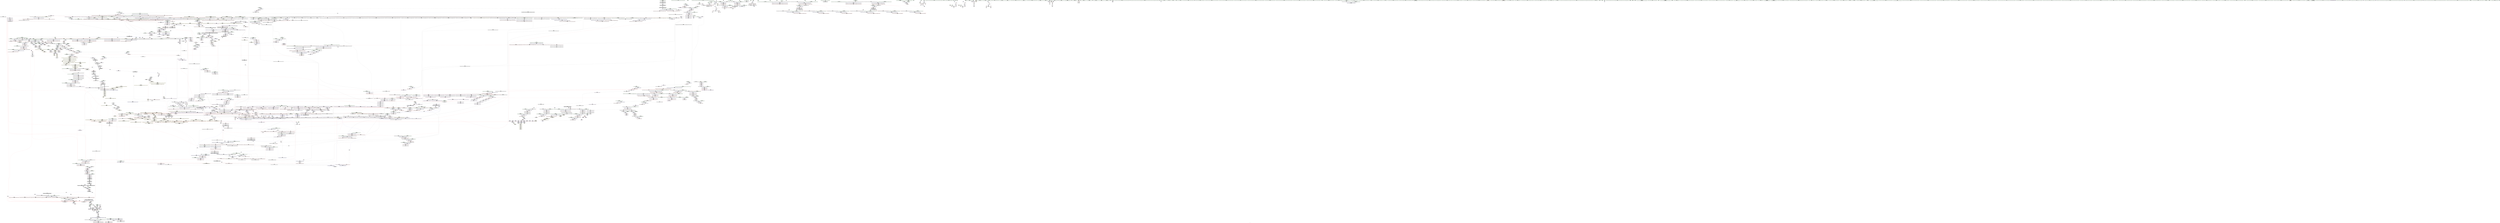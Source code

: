 digraph "SVFG" {
	label="SVFG";

	Node0x55af8e8c2930 [shape=record,color=grey,label="{NodeID: 0\nNullPtr|{|<s59>172}}"];
	Node0x55af8e8c2930 -> Node0x55af8e8f8b90[style=solid];
	Node0x55af8e8c2930 -> Node0x55af8e8f8c90[style=solid];
	Node0x55af8e8c2930 -> Node0x55af8e8f8d60[style=solid];
	Node0x55af8e8c2930 -> Node0x55af8e8f8e30[style=solid];
	Node0x55af8e8c2930 -> Node0x55af8e8f8f00[style=solid];
	Node0x55af8e8c2930 -> Node0x55af8e8f8fd0[style=solid];
	Node0x55af8e8c2930 -> Node0x55af8e8f90a0[style=solid];
	Node0x55af8e8c2930 -> Node0x55af8e8f9170[style=solid];
	Node0x55af8e8c2930 -> Node0x55af8e8f9240[style=solid];
	Node0x55af8e8c2930 -> Node0x55af8e8f9310[style=solid];
	Node0x55af8e8c2930 -> Node0x55af8e8f93e0[style=solid];
	Node0x55af8e8c2930 -> Node0x55af8e8f94b0[style=solid];
	Node0x55af8e8c2930 -> Node0x55af8e8f9580[style=solid];
	Node0x55af8e8c2930 -> Node0x55af8e8f9650[style=solid];
	Node0x55af8e8c2930 -> Node0x55af8e8f9720[style=solid];
	Node0x55af8e8c2930 -> Node0x55af8e8f97f0[style=solid];
	Node0x55af8e8c2930 -> Node0x55af8e8f98c0[style=solid];
	Node0x55af8e8c2930 -> Node0x55af8e8f9990[style=solid];
	Node0x55af8e8c2930 -> Node0x55af8e8f9a60[style=solid];
	Node0x55af8e8c2930 -> Node0x55af8e8f9b30[style=solid];
	Node0x55af8e8c2930 -> Node0x55af8e8f9c00[style=solid];
	Node0x55af8e8c2930 -> Node0x55af8e8f9cd0[style=solid];
	Node0x55af8e8c2930 -> Node0x55af8e8f9da0[style=solid];
	Node0x55af8e8c2930 -> Node0x55af8e8f9e70[style=solid];
	Node0x55af8e8c2930 -> Node0x55af8e8f9f40[style=solid];
	Node0x55af8e8c2930 -> Node0x55af8e8fa010[style=solid];
	Node0x55af8e8c2930 -> Node0x55af8e8fa0e0[style=solid];
	Node0x55af8e8c2930 -> Node0x55af8e8fa1b0[style=solid];
	Node0x55af8e8c2930 -> Node0x55af8e8fa280[style=solid];
	Node0x55af8e8c2930 -> Node0x55af8e8fa350[style=solid];
	Node0x55af8e8c2930 -> Node0x55af8e8fa420[style=solid];
	Node0x55af8e8c2930 -> Node0x55af8e8fa4f0[style=solid];
	Node0x55af8e8c2930 -> Node0x55af8e8fa5c0[style=solid];
	Node0x55af8e8c2930 -> Node0x55af8e8fa690[style=solid];
	Node0x55af8e8c2930 -> Node0x55af8e8fa760[style=solid];
	Node0x55af8e8c2930 -> Node0x55af8e8fa830[style=solid];
	Node0x55af8e8c2930 -> Node0x55af8e8fa900[style=solid];
	Node0x55af8e8c2930 -> Node0x55af8e8fa9d0[style=solid];
	Node0x55af8e8c2930 -> Node0x55af8e8faaa0[style=solid];
	Node0x55af8e8c2930 -> Node0x55af8e8fab70[style=solid];
	Node0x55af8e8c2930 -> Node0x55af8e8fac40[style=solid];
	Node0x55af8e8c2930 -> Node0x55af8e8fad10[style=solid];
	Node0x55af8e8c2930 -> Node0x55af8e8fade0[style=solid];
	Node0x55af8e8c2930 -> Node0x55af8e8faeb0[style=solid];
	Node0x55af8e8c2930 -> Node0x55af8e938660[style=solid];
	Node0x55af8e8c2930 -> Node0x55af8e93ae60[style=solid];
	Node0x55af8e8c2930 -> Node0x55af8e9403b0[style=solid];
	Node0x55af8e8c2930 -> Node0x55af8e9406f0[style=solid];
	Node0x55af8e8c2930 -> Node0x55af8e940a30[style=solid];
	Node0x55af8e8c2930 -> Node0x55af8e940b00[style=solid];
	Node0x55af8e8c2930 -> Node0x55af8e940d70[style=solid];
	Node0x55af8e8c2930 -> Node0x55af8e9447f0[style=solid];
	Node0x55af8e8c2930 -> Node0x55af8e97a3d0[style=solid];
	Node0x55af8e8c2930 -> Node0x55af8e97a550[style=solid];
	Node0x55af8e8c2930 -> Node0x55af8e97a850[style=solid];
	Node0x55af8e8c2930 -> Node0x55af8e97a9d0[style=solid];
	Node0x55af8e8c2930 -> Node0x55af8e97ab50[style=solid];
	Node0x55af8e8c2930 -> Node0x55af8e97bbd0[style=solid];
	Node0x55af8e8c2930 -> Node0x55af8e97bd50[style=solid];
	Node0x55af8e8c2930:s59 -> Node0x55af8eac84b0[style=solid,color=red];
	Node0x55af8e8fade0 [shape=record,color=black,label="{NodeID: 443\n2521\<--3\n\<--dummyVal\n_ZNSt8_Rb_treeI5PointSt4pairIKS0_iESt10_Select1stIS3_ESt4lessIS0_ESaIS3_EE5clearEv\n}"];
	Node0x55af8e90a360 [shape=record,color=red,label="{NodeID: 886\n228\<--227\n\<--arrayidx11\n_Z1fi\n}"];
	Node0x55af8e90a360 -> Node0x55af8e978bd0[style=solid];
	Node0x55af8eac7020 [shape=record,color=black,label="{NodeID: 3543\n1399 = PHI(1392, )\n0th arg _ZNK9__gnu_cxx16__aligned_membufISt4pairIK5PointiEE7_M_addrEv }"];
	Node0x55af8eac7020 -> Node0x55af8e93f780[style=solid];
	Node0x55af8e9f2410 [shape=record,color=yellow,style=double,label="{NodeID: 2436\n109V_1 = ENCHI(MR_109V_0)\npts\{18980004 \}\nFun[_ZNSt8_Rb_treeI5PointSt4pairIKS0_iESt10_Select1stIS3_ESt4lessIS0_ESaIS3_EE29_M_get_insert_hint_unique_posESt23_Rb_tree_const_iteratorIS3_ERS2_]|{<s0>121|<s1>124|<s2>126|<s3>134|<s4>138|<s5>140|<s6>147|<s7>151}}"];
	Node0x55af8e9f2410:s0 -> Node0x55af8e9e9250[style=dashed,color=red];
	Node0x55af8e9f2410:s1 -> Node0x55af8e9fadd0[style=dashed,color=red];
	Node0x55af8e9f2410:s2 -> Node0x55af8e9e9250[style=dashed,color=red];
	Node0x55af8e9f2410:s3 -> Node0x55af8e9e9250[style=dashed,color=red];
	Node0x55af8e9f2410:s4 -> Node0x55af8e9fadd0[style=dashed,color=red];
	Node0x55af8e9f2410:s5 -> Node0x55af8e9e9250[style=dashed,color=red];
	Node0x55af8e9f2410:s6 -> Node0x55af8e9e9250[style=dashed,color=red];
	Node0x55af8e9f2410:s7 -> Node0x55af8e9fadd0[style=dashed,color=red];
	Node0x55af8e940620 [shape=record,color=blue, style = dotted,label="{NodeID: 1329\n2545\<--2547\noffset_0\<--dummyVal\n_ZNSt8_Rb_treeI5PointSt4pairIKS0_iESt10_Select1stIS3_ESt4lessIS0_ESaIS3_EE29_M_get_insert_hint_unique_posESt23_Rb_tree_const_iteratorIS3_ERS2_\n|{|<s1>132|<s2>132}}"];
	Node0x55af8e940620 -> Node0x55af8e9e6d00[style=dashed];
	Node0x55af8e940620:s1 -> Node0x55af8e9369d0[style=dashed,color=red];
	Node0x55af8e940620:s2 -> Node0x55af8e944e70[style=dashed,color=red];
	Node0x55af8e8f3270 [shape=record,color=green,label="{NodeID: 222\n1250\<--1251\n_ZNSt8_Rb_treeI5PointSt4pairIKS0_iESt10_Select1stIS3_ESt4lessIS0_ESaIS3_EE6_M_endEv\<--_ZNSt8_Rb_treeI5PointSt4pairIKS0_iESt10_Select1stIS3_ESt4lessIS0_ESaIS3_EE6_M_endEv_field_insensitive\n}"];
	Node0x55af8e916980 [shape=record,color=purple,label="{NodeID: 665\n227\<--172\narrayidx11\<--p\n_Z1fi\n}"];
	Node0x55af8e916980 -> Node0x55af8e90a360[style=solid];
	Node0x55af8e916980 -> Node0x55af8e9392c0[style=solid];
	Node0x55af8eab4c20 [shape=record,color=black,label="{NodeID: 3322\n1638 = PHI(2172, )\n|{<s0>140}}"];
	Node0x55af8eab4c20:s0 -> Node0x55af8eabec70[style=solid,color=red];
	Node0x55af8e97bbd0 [shape=record,color=grey,label="{NodeID: 2215\n1613 = cmp(1612, 3, )\n}"];
	Node0x55af8e935170 [shape=record,color=red,label="{NodeID: 1108\n2157\<--2156\n\<--coerce.dive\n_ZNKSt23_Rb_tree_const_iteratorISt4pairIK5PointiEE13_M_const_castEv\n}"];
	Node0x55af8e935170 -> Node0x55af8e912d00[style=solid];
	Node0x55af8e27c790 [shape=record,color=green,label="{NodeID: 1\n7\<--1\n__dso_handle\<--dummyObj\nGlob }"];
	Node0x55af8e8faeb0 [shape=record,color=black,label="{NodeID: 444\n2522\<--3\n\<--dummyVal\n_ZNSt8_Rb_treeI5PointSt4pairIKS0_iESt10_Select1stIS3_ESt4lessIS0_ESaIS3_EE5clearEv\n|{<s0>229}}"];
	Node0x55af8e8faeb0:s0 -> Node0x55af8eac7ea0[style=solid,color=red];
	Node0x55af8e90a430 [shape=record,color=red,label="{NodeID: 887\n234\<--231\n\<--call\n_Z1fi\n}"];
	Node0x55af8e90a430 -> Node0x55af8e939390[style=solid];
	Node0x55af8eac7130 [shape=record,color=black,label="{NodeID: 3544\n1237 = PHI(964, )\n0th arg _ZNSt8_Rb_treeI5PointSt4pairIKS0_iESt10_Select1stIS3_ESt4lessIS0_ESaIS3_EE11lower_boundERS2_ }"];
	Node0x55af8eac7130 -> Node0x55af8e93e740[style=solid];
	Node0x55af8e9f24f0 [shape=record,color=yellow,style=double,label="{NodeID: 2437\n258V_1 = ENCHI(MR_258V_0)\npts\{22410000 \}\nFun[_ZNSt8_Rb_treeI5PointSt4pairIKS0_iESt10_Select1stIS3_ESt4lessIS0_ESaIS3_EE29_M_get_insert_hint_unique_posESt23_Rb_tree_const_iteratorIS3_ERS2_]}"];
	Node0x55af8e9f24f0 -> Node0x55af8e931d70[style=dashed];
	Node0x55af8e9406f0 [shape=record,color=blue, style = dotted,label="{NodeID: 1330\n1511\<--3\nref.tmp37\<--dummyVal\n_ZNSt8_Rb_treeI5PointSt4pairIKS0_iESt10_Select1stIS3_ESt4lessIS0_ESaIS3_EE29_M_get_insert_hint_unique_posESt23_Rb_tree_const_iteratorIS3_ERS2_\n|{|<s1>136}}"];
	Node0x55af8e9406f0 -> Node0x55af8e9e4f00[style=dashed];
	Node0x55af8e9406f0:s1 -> Node0x55af8e9f9310[style=dashed,color=red];
	Node0x55af8e8f3370 [shape=record,color=green,label="{NodeID: 223\n1254\<--1255\n_ZNSt8_Rb_treeI5PointSt4pairIKS0_iESt10_Select1stIS3_ESt4lessIS0_ESaIS3_EE14_M_lower_boundEPSt13_Rb_tree_nodeIS3_EPSt18_Rb_tree_node_baseRS2_\<--_ZNSt8_Rb_treeI5PointSt4pairIKS0_iESt10_Select1stIS3_ESt4lessIS0_ESaIS3_EE14_M_lower_boundEPSt13_Rb_tree_nodeIS3_EPSt18_Rb_tree_node_baseRS2__field_insensitive\n}"];
	Node0x55af8e916a50 [shape=record,color=purple,label="{NodeID: 666\n275\<--274\nv\<--this1\n_ZN5PointC2Ev\n}"];
	Node0x55af8eab4d30 [shape=record,color=black,label="{NodeID: 3323\n1640 = PHI(1023, )\n}"];
	Node0x55af8e97bd50 [shape=record,color=grey,label="{NodeID: 2216\n1138 = cmp(1137, 3, )\n}"];
	Node0x55af8e935240 [shape=record,color=red,label="{NodeID: 1109\n2164\<--2161\nthis1\<--this.addr\n_ZNKSt8_Rb_treeI5PointSt4pairIKS0_iESt10_Select1stIS3_ESt4lessIS0_ESaIS3_EE4sizeEv\n}"];
	Node0x55af8e935240 -> Node0x55af8e9065a0[style=solid];
	Node0x55af8e8c7cf0 [shape=record,color=green,label="{NodeID: 2\n9\<--1\n\<--dummyObj\nCan only get source location for instruction, argument, global var or function.|{<s0>34}}"];
	Node0x55af8e8c7cf0:s0 -> Node0x55af8eacae00[style=solid,color=red];
	Node0x55af8e8faf80 [shape=record,color=black,label="{NodeID: 445\n367\<--9\nmain_ret\<--\nmain\n}"];
	Node0x55af8e90a500 [shape=record,color=red,label="{NodeID: 888\n240\<--239\n\<--\n_Z1fi\n}"];
	Node0x55af8e90a500 -> Node0x55af8e8fbc10[style=solid];
	Node0x55af8eac7240 [shape=record,color=black,label="{NodeID: 3545\n1238 = PHI(965, )\n1st arg _ZNSt8_Rb_treeI5PointSt4pairIKS0_iESt10_Select1stIS3_ESt4lessIS0_ESaIS3_EE11lower_boundERS2_ }"];
	Node0x55af8eac7240 -> Node0x55af8e93e810[style=solid];
	Node0x55af8e9f25d0 [shape=record,color=yellow,style=double,label="{NodeID: 2438\n260V_1 = ENCHI(MR_260V_0)\npts\{280001 18980002 \}\nFun[_ZNSt8_Rb_treeI5PointSt4pairIKS0_iESt10_Select1stIS3_ESt4lessIS0_ESaIS3_EE29_M_get_insert_hint_unique_posESt23_Rb_tree_const_iteratorIS3_ERS2_]|{<s0>124|<s1>124|<s2>138|<s3>138|<s4>151|<s5>151}}"];
	Node0x55af8e9f25d0:s0 -> Node0x55af8e9fa7b0[style=dashed,color=red];
	Node0x55af8e9f25d0:s1 -> Node0x55af8e9faa50[style=dashed,color=red];
	Node0x55af8e9f25d0:s2 -> Node0x55af8e9fa7b0[style=dashed,color=red];
	Node0x55af8e9f25d0:s3 -> Node0x55af8e9faa50[style=dashed,color=red];
	Node0x55af8e9f25d0:s4 -> Node0x55af8e9fa7b0[style=dashed,color=red];
	Node0x55af8e9f25d0:s5 -> Node0x55af8e9faa50[style=dashed,color=red];
	Node0x55af8e9407c0 [shape=record,color=blue,label="{NodeID: 1331\n1626\<--1627\n\<--\n_ZNSt8_Rb_treeI5PointSt4pairIKS0_iESt10_Select1stIS3_ESt4lessIS0_ESaIS3_EE29_M_get_insert_hint_unique_posESt23_Rb_tree_const_iteratorIS3_ERS2_\n}"];
	Node0x55af8e9407c0 -> Node0x55af8e9e6300[style=dashed];
	Node0x55af8e8f3470 [shape=record,color=green,label="{NodeID: 224\n1266\<--1267\nretval\<--retval_field_insensitive\n_ZNSt8_Rb_treeI5PointSt4pairIKS0_iESt10_Select1stIS3_ESt4lessIS0_ESaIS3_EE14_M_lower_boundEPSt13_Rb_tree_nodeIS3_EPSt18_Rb_tree_node_baseRS2_\n|{|<s1>104}}"];
	Node0x55af8e8f3470 -> Node0x55af8e91a330[style=solid];
	Node0x55af8e8f3470:s1 -> Node0x55af8eac9cc0[style=solid,color=red];
	Node0x55af8e916b20 [shape=record,color=purple,label="{NodeID: 667\n276\<--274\narraydecay\<--this1\n_ZN5PointC2Ev\n}"];
	Node0x55af8e916b20 -> Node0x55af8e90c6a0[style=solid];
	Node0x55af8eab4e40 [shape=record,color=black,label="{NodeID: 3324\n1647 = PHI(2185, )\n}"];
	Node0x55af8eab4e40 -> Node0x55af8e9320b0[style=solid];
	Node0x55af8e97bed0 [shape=record,color=grey,label="{NodeID: 2217\n1888 = cmp(1884, 1885, )\n}"];
	Node0x55af8e935310 [shape=record,color=red,label="{NodeID: 1110\n2170\<--2169\n\<--_M_node_count\n_ZNKSt8_Rb_treeI5PointSt4pairIKS0_iESt10_Select1stIS3_ESt4lessIS0_ESaIS3_EE4sizeEv\n}"];
	Node0x55af8e935310 -> Node0x55af8e912f70[style=solid];
	Node0x55af8e8b6310 [shape=record,color=green,label="{NodeID: 3\n29\<--1\n.str\<--dummyObj\nGlob }"];
	Node0x55af8e8fb050 [shape=record,color=black,label="{NodeID: 446\n63\<--64\n\<--_ZNSt8ios_base4InitD1Ev\nCan only get source location for instruction, argument, global var or function.}"];
	Node0x55af8e90a5d0 [shape=record,color=red,label="{NodeID: 889\n264\<--263\n\<--\n_Z1fi\n}"];
	Node0x55af8e90a5d0 -> Node0x55af8e939600[style=solid];
	Node0x55af8eac7350 [shape=record,color=black,label="{NodeID: 3546\n80 = PHI(1033, )\n0th arg _Zlt5PointS_ }"];
	Node0x55af8eac7350 -> Node0x55af8e916090[style=solid];
	Node0x55af8eac7350 -> Node0x55af8e916160[style=solid];
	Node0x55af8eac7350 -> Node0x55af8e916230[style=solid];
	Node0x55af8eac7350 -> Node0x55af8e916300[style=solid];
	Node0x55af8e940890 [shape=record,color=blue,label="{NodeID: 1332\n1629\<--1630\n\<--\n_ZNSt8_Rb_treeI5PointSt4pairIKS0_iESt10_Select1stIS3_ESt4lessIS0_ESaIS3_EE29_M_get_insert_hint_unique_posESt23_Rb_tree_const_iteratorIS3_ERS2_\n}"];
	Node0x55af8e940890 -> Node0x55af8e9e6800[style=dashed];
	Node0x55af8e8f3540 [shape=record,color=green,label="{NodeID: 225\n1268\<--1269\nthis.addr\<--this.addr_field_insensitive\n_ZNSt8_Rb_treeI5PointSt4pairIKS0_iESt10_Select1stIS3_ESt4lessIS0_ESaIS3_EE14_M_lower_boundEPSt13_Rb_tree_nodeIS3_EPSt18_Rb_tree_node_baseRS2_\n}"];
	Node0x55af8e8f3540 -> Node0x55af8e92f8e0[style=solid];
	Node0x55af8e8f3540 -> Node0x55af8e93e9b0[style=solid];
	Node0x55af8e916bf0 [shape=record,color=purple,label="{NodeID: 668\n314\<--291\ncoerce.dive\<--__i\n_ZNSt3mapI5PointiSt4lessIS0_ESaISt4pairIKS0_iEEEixERS4_\n}"];
	Node0x55af8e916bf0 -> Node0x55af8e939940[style=solid];
	Node0x55af8eab4f50 [shape=record,color=black,label="{NodeID: 3325\n1652 = PHI(2185, )\n|{<s0>144}}"];
	Node0x55af8eab4f50:s0 -> Node0x55af8eac37e0[style=solid,color=red];
	Node0x55af8e9c9160 [shape=record,color=black,label="{NodeID: 2218\nMR_370V_3 = PHI(MR_370V_4, MR_370V_2, )\npts\{2235 \}\n|{|<s6>210|<s7>214}}"];
	Node0x55af8e9c9160 -> Node0x55af8e935c00[style=dashed];
	Node0x55af8e9c9160 -> Node0x55af8e935cd0[style=dashed];
	Node0x55af8e9c9160 -> Node0x55af8e935da0[style=dashed];
	Node0x55af8e9c9160 -> Node0x55af8e935e70[style=dashed];
	Node0x55af8e9c9160 -> Node0x55af8e935f40[style=dashed];
	Node0x55af8e9c9160 -> Node0x55af8e944650[style=dashed];
	Node0x55af8e9c9160:s6 -> Node0x55af8e9f0220[style=dashed,color=red];
	Node0x55af8e9c9160:s7 -> Node0x55af8e9f0220[style=dashed,color=red];
	Node0x55af8e9353e0 [shape=record,color=red,label="{NodeID: 1111\n2179\<--2174\n\<--__x.addr\n_ZNSt8_Rb_treeI5PointSt4pairIKS0_iESt10_Select1stIS3_ESt4lessIS0_ESaIS3_EE6_S_keyEPKSt18_Rb_tree_node_base\n|{<s0>198}}"];
	Node0x55af8e9353e0:s0 -> Node0x55af8eabfaa0[style=solid,color=red];
	Node0x55af8e8b73d0 [shape=record,color=green,label="{NodeID: 4\n31\<--1\n.str.2\<--dummyObj\nGlob }"];
	Node0x55af8e8fb150 [shape=record,color=black,label="{NodeID: 447\n94\<--93\nidxprom\<--\n_Zlt5PointS_\n}"];
	Node0x55af8e90a6a0 [shape=record,color=red,label="{NodeID: 890\n274\<--271\nthis1\<--this.addr\n_ZN5PointC2Ev\n}"];
	Node0x55af8e90a6a0 -> Node0x55af8e916a50[style=solid];
	Node0x55af8e90a6a0 -> Node0x55af8e916b20[style=solid];
	Node0x55af8eac7520 [shape=record,color=black,label="{NodeID: 3547\n81 = PHI(1035, )\n1st arg _Zlt5PointS_ }"];
	Node0x55af8eac7520 -> Node0x55af8e9163d0[style=solid];
	Node0x55af8eac7520 -> Node0x55af8e9164a0[style=solid];
	Node0x55af8eac7520 -> Node0x55af8e916570[style=solid];
	Node0x55af8eac7520 -> Node0x55af8e916640[style=solid];
	Node0x55af8e940960 [shape=record,color=blue, style = dotted,label="{NodeID: 1333\n2548\<--2550\noffset_0\<--dummyVal\n_ZNSt8_Rb_treeI5PointSt4pairIKS0_iESt10_Select1stIS3_ESt4lessIS0_ESaIS3_EE29_M_get_insert_hint_unique_posESt23_Rb_tree_const_iteratorIS3_ERS2_\n|{|<s1>145|<s2>145}}"];
	Node0x55af8e940960 -> Node0x55af8e9e7200[style=dashed];
	Node0x55af8e940960:s1 -> Node0x55af8e936b70[style=dashed,color=red];
	Node0x55af8e940960:s2 -> Node0x55af8e945010[style=dashed,color=red];
	Node0x55af8e8f3610 [shape=record,color=green,label="{NodeID: 226\n1270\<--1271\n__x.addr\<--__x.addr_field_insensitive\n_ZNSt8_Rb_treeI5PointSt4pairIKS0_iESt10_Select1stIS3_ESt4lessIS0_ESaIS3_EE14_M_lower_boundEPSt13_Rb_tree_nodeIS3_EPSt18_Rb_tree_node_baseRS2_\n}"];
	Node0x55af8e8f3610 -> Node0x55af8e92f9b0[style=solid];
	Node0x55af8e8f3610 -> Node0x55af8e92fa80[style=solid];
	Node0x55af8e8f3610 -> Node0x55af8e92fb50[style=solid];
	Node0x55af8e8f3610 -> Node0x55af8e92fc20[style=solid];
	Node0x55af8e8f3610 -> Node0x55af8e92fcf0[style=solid];
	Node0x55af8e8f3610 -> Node0x55af8e93ea80[style=solid];
	Node0x55af8e8f3610 -> Node0x55af8e93edc0[style=solid];
	Node0x55af8e8f3610 -> Node0x55af8e93ee90[style=solid];
	Node0x55af8e916cc0 [shape=record,color=purple,label="{NodeID: 669\n319\<--293\ncoerce.dive3\<--ref.tmp\n_ZNSt3mapI5PointiSt4lessIS0_ESaISt4pairIKS0_iEEEixERS4_\n}"];
	Node0x55af8e916cc0 -> Node0x55af8e939a10[style=solid];
	Node0x55af8eab5060 [shape=record,color=black,label="{NodeID: 3326\n1659 = PHI(2374, )\n}"];
	Node0x55af8eab5060 -> Node0x55af8e9052f0[style=solid];
	Node0x55af8e9c9250 [shape=record,color=black,label="{NodeID: 2219\nMR_612V_3 = PHI(MR_612V_4, MR_612V_2, )\npts\{2237 \}\n|{|<s2>210|<s3>214}}"];
	Node0x55af8e9c9250 -> Node0x55af8e936010[style=dashed];
	Node0x55af8e9c9250 -> Node0x55af8e9444b0[style=dashed];
	Node0x55af8e9c9250:s2 -> Node0x55af8e9f0790[style=dashed,color=red];
	Node0x55af8e9c9250:s3 -> Node0x55af8e9f0790[style=dashed,color=red];
	Node0x55af8e9354b0 [shape=record,color=red,label="{NodeID: 1112\n2190\<--2187\nthis1\<--this.addr\n_ZNSt8_Rb_treeI5PointSt4pairIKS0_iESt10_Select1stIS3_ESt4lessIS0_ESaIS3_EE12_M_rightmostEv\n}"];
	Node0x55af8e9354b0 -> Node0x55af8e906810[style=solid];
	Node0x55af8e8b7490 [shape=record,color=green,label="{NodeID: 5\n33\<--1\nstdin\<--dummyObj\nGlob }"];
	Node0x55af8e8fb220 [shape=record,color=black,label="{NodeID: 448\n99\<--98\nidxprom2\<--\n_Zlt5PointS_\n}"];
	Node0x55af8e90a770 [shape=record,color=red,label="{NodeID: 891\n309\<--287\nthis1\<--this.addr\n_ZNSt3mapI5PointiSt4lessIS0_ESaISt4pairIKS0_iEEEixERS4_\n|{|<s1>11|<s2>12|<s3>14}}"];
	Node0x55af8e90a770 -> Node0x55af8e916f30[style=solid];
	Node0x55af8e90a770:s1 -> Node0x55af8eacb0f0[style=solid,color=red];
	Node0x55af8e90a770:s2 -> Node0x55af8eac0c00[style=solid,color=red];
	Node0x55af8e90a770:s3 -> Node0x55af8eac00f0[style=solid,color=red];
	Node0x55af8eac7660 [shape=record,color=black,label="{NodeID: 3548\n1782 = PHI(1455, )\n0th arg _ZNSt8_Rb_treeI5PointSt4pairIKS0_iESt10_Select1stIS3_ESt4lessIS0_ESaIS3_EE17_M_construct_nodeIJRKSt21piecewise_construct_tSt5tupleIJRS2_EESE_IJEEEEEvPSt13_Rb_tree_nodeIS3_EDpOT_ }"];
	Node0x55af8eac7660 -> Node0x55af8e941660[style=solid];
	Node0x55af8e940a30 [shape=record,color=blue, style = dotted,label="{NodeID: 1334\n1515\<--3\nref.tmp55\<--dummyVal\n_ZNSt8_Rb_treeI5PointSt4pairIKS0_iESt10_Select1stIS3_ESt4lessIS0_ESaIS3_EE29_M_get_insert_hint_unique_posESt23_Rb_tree_const_iteratorIS3_ERS2_\n|{|<s1>144}}"];
	Node0x55af8e940a30 -> Node0x55af8e9e5400[style=dashed];
	Node0x55af8e940a30:s1 -> Node0x55af8e9f9310[style=dashed,color=red];
	Node0x55af8e8f36e0 [shape=record,color=green,label="{NodeID: 227\n1272\<--1273\n__y.addr\<--__y.addr_field_insensitive\n_ZNSt8_Rb_treeI5PointSt4pairIKS0_iESt10_Select1stIS3_ESt4lessIS0_ESaIS3_EE14_M_lower_boundEPSt13_Rb_tree_nodeIS3_EPSt18_Rb_tree_node_baseRS2_\n}"];
	Node0x55af8e8f36e0 -> Node0x55af8e92fdc0[style=solid];
	Node0x55af8e8f36e0 -> Node0x55af8e93eb50[style=solid];
	Node0x55af8e8f36e0 -> Node0x55af8e93ecf0[style=solid];
	Node0x55af8e916d90 [shape=record,color=purple,label="{NodeID: 670\n353\<--299\ncoerce.dive13\<--ref.tmp8\n_ZNSt3mapI5PointiSt4lessIS0_ESaISt4pairIKS0_iEEEixERS4_\n}"];
	Node0x55af8e916d90 -> Node0x55af8e939ae0[style=solid];
	Node0x55af8eab5170 [shape=record,color=black,label="{NodeID: 3327\n1664 = PHI(2172, )\n|{<s0>147}}"];
	Node0x55af8eab5170:s0 -> Node0x55af8eabf500[style=solid,color=red];
	Node0x55af8e9c9750 [shape=record,color=black,label="{NodeID: 2220\nMR_614V_3 = PHI(MR_614V_4, MR_614V_2, )\npts\{2239 \}\n}"];
	Node0x55af8e9c9750 -> Node0x55af8e9361b0[style=dashed];
	Node0x55af8e9c9750 -> Node0x55af8e944580[style=dashed];
	Node0x55af8e935580 [shape=record,color=red,label="{NodeID: 1113\n2211\<--2202\nthis1\<--this.addr\n_ZNSt4pairIPSt18_Rb_tree_node_baseS1_EC2IRS1_Lb1EEERKS1_OT_\n}"];
	Node0x55af8e935580 -> Node0x55af8e913380[style=solid];
	Node0x55af8e935580 -> Node0x55af8e906b50[style=solid];
	Node0x55af8e935580 -> Node0x55af8e906c20[style=solid];
	Node0x55af8e8b7550 [shape=record,color=green,label="{NodeID: 6\n34\<--1\n.str.3\<--dummyObj\nGlob }"];
	Node0x55af8e9f6810 [shape=record,color=yellow,style=double,label="{NodeID: 2663\n489V_1 = ENCHI(MR_489V_0)\npts\{12670000 \}\nFun[_ZNSt8_Rb_treeI5PointSt4pairIKS0_iESt10_Select1stIS3_ESt4lessIS0_ESaIS3_EE14_M_lower_boundEPSt13_Rb_tree_nodeIS3_EPSt18_Rb_tree_node_baseRS2_]|{<s0>104}}"];
	Node0x55af8e9f6810:s0 -> Node0x55af8e93f2a0[style=dashed,color=red];
	Node0x55af8e8fb2f0 [shape=record,color=black,label="{NodeID: 449\n106\<--105\nidxprom6\<--\n_Zlt5PointS_\n}"];
	Node0x55af8e90a840 [shape=record,color=red,label="{NodeID: 892\n310\<--289\n\<--__k.addr\n_ZNSt3mapI5PointiSt4lessIS0_ESaISt4pairIKS0_iEEEixERS4_\n|{<s0>11}}"];
	Node0x55af8e90a840:s0 -> Node0x55af8eacb1c0[style=solid,color=red];
	Node0x55af8eac7770 [shape=record,color=black,label="{NodeID: 3549\n1783 = PHI(1460, )\n1st arg _ZNSt8_Rb_treeI5PointSt4pairIKS0_iESt10_Select1stIS3_ESt4lessIS0_ESaIS3_EE17_M_construct_nodeIJRKSt21piecewise_construct_tSt5tupleIJRS2_EESE_IJEEEEEvPSt13_Rb_tree_nodeIS3_EDpOT_ }"];
	Node0x55af8eac7770 -> Node0x55af8e941730[style=solid];
	Node0x55af8e9f29b0 [shape=record,color=yellow,style=double,label="{NodeID: 2442\n195V_1 = ENCHI(MR_195V_0)\npts\{19670000 \}\nFun[_ZNSt4pairIK5PointiEC2IJRS1_EJLm0EEJEJEEERSt5tupleIJDpT_EERS5_IJDpT1_EESt12_Index_tupleIJXspT0_EEESE_IJXspT2_EEE]|{<s0>192}}"];
	Node0x55af8e9f29b0:s0 -> Node0x55af8e9cbfd0[style=dashed,color=red];
	Node0x55af8e940b00 [shape=record,color=blue, style = dotted,label="{NodeID: 1335\n1517\<--3\nref.tmp69\<--dummyVal\n_ZNSt8_Rb_treeI5PointSt4pairIKS0_iESt10_Select1stIS3_ESt4lessIS0_ESaIS3_EE29_M_get_insert_hint_unique_posESt23_Rb_tree_const_iteratorIS3_ERS2_\n|{|<s1>149}}"];
	Node0x55af8e940b00 -> Node0x55af8e9e5900[style=dashed];
	Node0x55af8e940b00:s1 -> Node0x55af8e9f9310[style=dashed,color=red];
	Node0x55af8e8fbd50 [shape=record,color=green,label="{NodeID: 228\n1274\<--1275\n__k.addr\<--__k.addr_field_insensitive\n_ZNSt8_Rb_treeI5PointSt4pairIKS0_iESt10_Select1stIS3_ESt4lessIS0_ESaIS3_EE14_M_lower_boundEPSt13_Rb_tree_nodeIS3_EPSt18_Rb_tree_node_baseRS2_\n}"];
	Node0x55af8e8fbd50 -> Node0x55af8e92fe90[style=solid];
	Node0x55af8e8fbd50 -> Node0x55af8e93ec20[style=solid];
	Node0x55af8e916e60 [shape=record,color=purple,label="{NodeID: 671\n348\<--301\ncoerce.dive11\<--agg.tmp\n_ZNSt3mapI5PointiSt4lessIS0_ESaISt4pairIKS0_iEEEixERS4_\n}"];
	Node0x55af8e916e60 -> Node0x55af8e90aab0[style=solid];
	Node0x55af8eab5280 [shape=record,color=black,label="{NodeID: 3328\n1665 = PHI(1023, )\n}"];
	Node0x55af8e935650 [shape=record,color=red,label="{NodeID: 1114\n2214\<--2204\n\<--__x.addr\n_ZNSt4pairIPSt18_Rb_tree_node_baseS1_EC2IRS1_Lb1EEERKS1_OT_\n}"];
	Node0x55af8e935650 -> Node0x55af8e9357f0[style=solid];
	Node0x55af8e8b7dc0 [shape=record,color=green,label="{NodeID: 7\n36\<--1\n.str.4\<--dummyObj\nGlob }"];
	Node0x55af8e9f68f0 [shape=record,color=yellow,style=double,label="{NodeID: 2664\n294V_1 = ENCHI(MR_294V_0)\npts\{280002 18980002 \}\nFun[_ZNSt8_Rb_treeI5PointSt4pairIKS0_iESt10_Select1stIS3_ESt4lessIS0_ESaIS3_EE14_M_lower_boundEPSt13_Rb_tree_nodeIS3_EPSt18_Rb_tree_node_baseRS2_]|{<s0>102}}"];
	Node0x55af8e9f68f0:s0 -> Node0x55af8e9e8430[style=dashed,color=red];
	Node0x55af8e8fb3c0 [shape=record,color=black,label="{NodeID: 450\n111\<--110\nidxprom9\<--\n_Zlt5PointS_\n}"];
	Node0x55af8e90a910 [shape=record,color=red,label="{NodeID: 893\n328\<--289\n\<--__k.addr\n_ZNSt3mapI5PointiSt4lessIS0_ESaISt4pairIKS0_iEEEixERS4_\n|{<s0>16}}"];
	Node0x55af8e90a910:s0 -> Node0x55af8eabec70[style=solid,color=red];
	Node0x55af8eac7880 [shape=record,color=black,label="{NodeID: 3550\n1784 = PHI(1462, )\n2nd arg _ZNSt8_Rb_treeI5PointSt4pairIKS0_iESt10_Select1stIS3_ESt4lessIS0_ESaIS3_EE17_M_construct_nodeIJRKSt21piecewise_construct_tSt5tupleIJRS2_EESE_IJEEEEEvPSt13_Rb_tree_nodeIS3_EDpOT_ }"];
	Node0x55af8eac7880 -> Node0x55af8e941800[style=solid];
	Node0x55af8e940bd0 [shape=record,color=blue,label="{NodeID: 1336\n1683\<--1684\n\<--\n_ZNSt8_Rb_treeI5PointSt4pairIKS0_iESt10_Select1stIS3_ESt4lessIS0_ESaIS3_EE29_M_get_insert_hint_unique_posESt23_Rb_tree_const_iteratorIS3_ERS2_\n}"];
	Node0x55af8e940bd0 -> Node0x55af8e9e6300[style=dashed];
	Node0x55af8e8fbde0 [shape=record,color=green,label="{NodeID: 229\n1314\<--1315\nthis.addr\<--this.addr_field_insensitive\n_ZNSt8_Rb_treeI5PointSt4pairIKS0_iESt10_Select1stIS3_ESt4lessIS0_ESaIS3_EE6_M_endEv\n}"];
	Node0x55af8e8fbde0 -> Node0x55af8e930030[style=solid];
	Node0x55af8e8fbde0 -> Node0x55af8e93ef60[style=solid];
	Node0x55af8e916f30 [shape=record,color=purple,label="{NodeID: 672\n340\<--309\n_M_t\<--this1\n_ZNSt3mapI5PointiSt4lessIS0_ESaISt4pairIKS0_iEEEixERS4_\n|{<s0>19}}"];
	Node0x55af8e916f30:s0 -> Node0x55af8eac59c0[style=solid,color=red];
	Node0x55af8eab5390 [shape=record,color=black,label="{NodeID: 3329\n62 = PHI()\n}"];
	Node0x55af8e935720 [shape=record,color=red,label="{NodeID: 1115\n2218\<--2206\n\<--__y.addr\n_ZNSt4pairIPSt18_Rb_tree_node_baseS1_EC2IRS1_Lb1EEERKS1_OT_\n|{<s0>200}}"];
	Node0x55af8e935720:s0 -> Node0x55af8eac69f0[style=solid,color=red];
	Node0x55af8e8b7e80 [shape=record,color=green,label="{NodeID: 8\n38\<--1\nstdout\<--dummyObj\nGlob }"];
	Node0x55af8e9f6a00 [shape=record,color=yellow,style=double,label="{NodeID: 2665\n296V_1 = ENCHI(MR_296V_0)\npts\{280003 18980003 \}\nFun[_ZNSt8_Rb_treeI5PointSt4pairIKS0_iESt10_Select1stIS3_ESt4lessIS0_ESaIS3_EE14_M_lower_boundEPSt13_Rb_tree_nodeIS3_EPSt18_Rb_tree_node_baseRS2_]|{<s0>103}}"];
	Node0x55af8e9f6a00:s0 -> Node0x55af8e9e9c60[style=dashed,color=red];
	Node0x55af8e8fb490 [shape=record,color=black,label="{NodeID: 451\n79\<--126\n_Zlt5PointS__ret\<--\n_Zlt5PointS_\n|{<s0>77}}"];
	Node0x55af8e8fb490:s0 -> Node0x55af8eab91f0[style=solid,color=blue];
	Node0x55af8e90a9e0 [shape=record,color=red,label="{NodeID: 894\n344\<--289\n\<--__k.addr\n_ZNSt3mapI5PointiSt4lessIS0_ESaISt4pairIKS0_iEEEixERS4_\n|{<s0>18}}"];
	Node0x55af8e90a9e0:s0 -> Node0x55af8eac8930[style=solid,color=red];
	Node0x55af8eac7990 [shape=record,color=black,label="{NodeID: 3551\n1785 = PHI(1464, )\n3rd arg _ZNSt8_Rb_treeI5PointSt4pairIKS0_iESt10_Select1stIS3_ESt4lessIS0_ESaIS3_EE17_M_construct_nodeIJRKSt21piecewise_construct_tSt5tupleIJRS2_EESE_IJEEEEEvPSt13_Rb_tree_nodeIS3_EDpOT_ }"];
	Node0x55af8eac7990 -> Node0x55af8e9418d0[style=solid];
	Node0x55af8e940ca0 [shape=record,color=blue,label="{NodeID: 1337\n1686\<--1687\n\<--\n_ZNSt8_Rb_treeI5PointSt4pairIKS0_iESt10_Select1stIS3_ESt4lessIS0_ESaIS3_EE29_M_get_insert_hint_unique_posESt23_Rb_tree_const_iteratorIS3_ERS2_\n}"];
	Node0x55af8e940ca0 -> Node0x55af8e9e6800[style=dashed];
	Node0x55af8e8fbeb0 [shape=record,color=green,label="{NodeID: 230\n1326\<--1327\n__x.addr\<--__x.addr_field_insensitive\n_ZNSt8_Rb_treeI5PointSt4pairIKS0_iESt10_Select1stIS3_ESt4lessIS0_ESaIS3_EE6_S_keyEPKSt13_Rb_tree_nodeIS3_E\n}"];
	Node0x55af8e8fbeb0 -> Node0x55af8e930100[style=solid];
	Node0x55af8e8fbeb0 -> Node0x55af8e93f030[style=solid];
	Node0x55af8e917000 [shape=record,color=purple,label="{NodeID: 673\n332\<--329\nfirst\<--call6\n_ZNSt3mapI5PointiSt4lessIS0_ESaISt4pairIKS0_iEEEixERS4_\n|{<s0>16}}"];
	Node0x55af8e917000:s0 -> Node0x55af8eabf500[style=solid,color=red];
	Node0x55af8eab5460 [shape=record,color=black,label="{NodeID: 3330\n1289 = PHI(1324, )\n|{<s0>101}}"];
	Node0x55af8eab5460:s0 -> Node0x55af8eabec70[style=solid,color=red];
	Node0x55af8e9357f0 [shape=record,color=red,label="{NodeID: 1116\n2215\<--2214\n\<--\n_ZNSt4pairIPSt18_Rb_tree_node_baseS1_EC2IRS1_Lb1EEERKS1_OT_\n}"];
	Node0x55af8e9357f0 -> Node0x55af8e943f00[style=solid];
	Node0x55af8e8b7f40 [shape=record,color=green,label="{NodeID: 9\n39\<--1\n.str.5\<--dummyObj\nGlob }"];
	Node0x55af8e9f6b10 [shape=record,color=yellow,style=double,label="{NodeID: 2666\n425V_1 = ENCHI(MR_425V_0)\npts\{280004 1730000 3790000 18980004 \}\nFun[_ZNSt8_Rb_treeI5PointSt4pairIKS0_iESt10_Select1stIS3_ESt4lessIS0_ESaIS3_EE14_M_lower_boundEPSt13_Rb_tree_nodeIS3_EPSt18_Rb_tree_node_baseRS2_]|{<s0>101}}"];
	Node0x55af8e9f6b10:s0 -> Node0x55af8e9e9250[style=dashed,color=red];
	Node0x55af8e8fb560 [shape=record,color=black,label="{NodeID: 452\n136\<--137\n\<--_ZNSt3mapI5PointiSt4lessIS0_ESaISt4pairIKS0_iEEED2Ev\nCan only get source location for instruction, argument, global var or function.}"];
	Node0x55af8e90aab0 [shape=record,color=red,label="{NodeID: 895\n349\<--348\n\<--coerce.dive11\n_ZNSt3mapI5PointiSt4lessIS0_ESaISt4pairIKS0_iEEEixERS4_\n|{<s0>19}}"];
	Node0x55af8e90aab0:s0 -> Node0x55af8eac5ad0[style=solid,color=red];
	Node0x55af8eac7aa0 [shape=record,color=black,label="{NodeID: 3552\n1786 = PHI(1466, )\n4th arg _ZNSt8_Rb_treeI5PointSt4pairIKS0_iESt10_Select1stIS3_ESt4lessIS0_ESaIS3_EE17_M_construct_nodeIJRKSt21piecewise_construct_tSt5tupleIJRS2_EESE_IJEEEEEvPSt13_Rb_tree_nodeIS3_EDpOT_ }"];
	Node0x55af8eac7aa0 -> Node0x55af8e9419a0[style=solid];
	Node0x55af8e9f2cb0 [shape=record,color=yellow,style=double,label="{NodeID: 2445\n78V_1 = ENCHI(MR_78V_0)\npts\{1730000 3790000 \}\nFun[_ZNSt4pairIK5PointiEC2IJRS1_EJLm0EEJEJEEERSt5tupleIJDpT_EERS5_IJDpT1_EESt12_Index_tupleIJXspT0_EEESE_IJXspT2_EEE]}"];
	Node0x55af8e9f2cb0 -> Node0x55af8e938090[style=dashed];
	Node0x55af8e940d70 [shape=record,color=blue, style = dotted,label="{NodeID: 1338\n1519\<--3\nref.tmp78\<--dummyVal\n_ZNSt8_Rb_treeI5PointSt4pairIKS0_iESt10_Select1stIS3_ESt4lessIS0_ESaIS3_EE29_M_get_insert_hint_unique_posESt23_Rb_tree_const_iteratorIS3_ERS2_\n|{|<s1>152}}"];
	Node0x55af8e940d70 -> Node0x55af8e9e5e00[style=dashed];
	Node0x55af8e940d70:s1 -> Node0x55af8e9caed0[style=dashed,color=red];
	Node0x55af8e8fbf80 [shape=record,color=green,label="{NodeID: 231\n1328\<--1329\nref.tmp\<--ref.tmp_field_insensitive\n_ZNSt8_Rb_treeI5PointSt4pairIKS0_iESt10_Select1stIS3_ESt4lessIS0_ESaIS3_EE6_S_keyEPKSt13_Rb_tree_nodeIS3_E\n|{<s0>106}}"];
	Node0x55af8e8fbf80:s0 -> Node0x55af8eacaf50[style=solid,color=red];
	Node0x55af8e9170d0 [shape=record,color=purple,label="{NodeID: 674\n2533\<--355\noffset_0\<--\n}"];
	Node0x55af8e9170d0 -> Node0x55af8e939bb0[style=solid];
	Node0x55af8eab5570 [shape=record,color=black,label="{NodeID: 3331\n1291 = PHI(1023, )\n}"];
	Node0x55af8e9ca740 [shape=record,color=black,label="{NodeID: 2224\nMR_109V_3 = PHI(MR_109V_4, MR_109V_2, )\npts\{18980004 \}\n|{|<s1>30}}"];
	Node0x55af8e9ca740 -> Node0x55af8e9de0a0[style=dashed];
	Node0x55af8e9ca740:s1 -> Node0x55af8e9ef430[style=dashed,color=red];
	Node0x55af8e9358c0 [shape=record,color=red,label="{NodeID: 1117\n2222\<--2219\n\<--call\n_ZNSt4pairIPSt18_Rb_tree_node_baseS1_EC2IRS1_Lb1EEERKS1_OT_\n}"];
	Node0x55af8e9358c0 -> Node0x55af8e943fd0[style=solid];
	Node0x55af8e8b8040 [shape=record,color=green,label="{NodeID: 10\n41\<--1\n.str.6\<--dummyObj\nGlob }"];
	Node0x55af8e8fb660 [shape=record,color=black,label="{NodeID: 453\n180\<--179\nidxprom\<--\n_Z1fi\n}"];
	Node0x55af8e90ab80 [shape=record,color=red,label="{NodeID: 896\n403\<--370\n\<--kase\nmain\n}"];
	Node0x55af8e90ab80 -> Node0x55af8e97ba50[style=solid];
	Node0x55af8eac7bb0 [shape=record,color=black,label="{NodeID: 3553\n840 = PHI(786, 812, 1775, 1806, )\n0th arg _ZNSt8_Rb_treeI5PointSt4pairIKS0_iESt10_Select1stIS3_ESt4lessIS0_ESaIS3_EE21_M_get_Node_allocatorEv }"];
	Node0x55af8eac7bb0 -> Node0x55af8e93c110[style=solid];
	Node0x55af8e940e40 [shape=record,color=blue,label="{NodeID: 1339\n1706\<--1700\nthis.addr\<--this\n_ZNSt8_Rb_treeI5PointSt4pairIKS0_iESt10_Select1stIS3_ESt4lessIS0_ESaIS3_EE14_M_insert_nodeEPSt18_Rb_tree_node_baseSB_PSt13_Rb_tree_nodeIS3_E\n}"];
	Node0x55af8e940e40 -> Node0x55af8e9323f0[style=dashed];
	Node0x55af8e8fc050 [shape=record,color=green,label="{NodeID: 232\n1333\<--1334\n_ZNSt8_Rb_treeI5PointSt4pairIKS0_iESt10_Select1stIS3_ESt4lessIS0_ESaIS3_EE8_S_valueEPKSt13_Rb_tree_nodeIS3_E\<--_ZNSt8_Rb_treeI5PointSt4pairIKS0_iESt10_Select1stIS3_ESt4lessIS0_ESaIS3_EE8_S_valueEPKSt13_Rb_tree_nodeIS3_E_field_insensitive\n}"];
	Node0x55af8e9171a0 [shape=record,color=purple,label="{NodeID: 675\n2534\<--356\noffset_0\<--\n}"];
	Node0x55af8e9171a0 -> Node0x55af8e937bb0[style=solid];
	Node0x55af8eab5680 [shape=record,color=black,label="{NodeID: 3332\n1298 = PHI(748, )\n}"];
	Node0x55af8eab5680 -> Node0x55af8e93edc0[style=solid];
	Node0x55af8e9ca830 [shape=record,color=black,label="{NodeID: 2225\nMR_39V_3 = PHI(MR_39V_5, MR_39V_2, )\npts\{280005 18980005 \}\n|{|<s1>30}}"];
	Node0x55af8e9ca830 -> Node0x55af8e9dead0[style=dashed];
	Node0x55af8e9ca830:s1 -> Node0x55af8e9ef540[style=dashed,color=red];
	Node0x55af8e935990 [shape=record,color=red,label="{NodeID: 1118\n2248\<--2230\nthis1\<--this.addr\n_ZNSt8_Rb_treeI5PointSt4pairIKS0_iESt10_Select1stIS3_ESt4lessIS0_ESaIS3_EE24_M_get_insert_unique_posERS2_\n|{|<s2>201|<s3>202|<s4>208}}"];
	Node0x55af8e935990 -> Node0x55af8e906f60[style=solid];
	Node0x55af8e935990 -> Node0x55af8e907030[style=solid];
	Node0x55af8e935990:s2 -> Node0x55af8eac1c90[style=solid,color=red];
	Node0x55af8e935990:s3 -> Node0x55af8eac0200[style=solid,color=red];
	Node0x55af8e935990:s4 -> Node0x55af8eac4470[style=solid,color=red];
	Node0x55af8e8b8140 [shape=record,color=green,label="{NodeID: 11\n43\<--1\n.str.7\<--dummyObj\nGlob }"];
	Node0x55af8e8fb730 [shape=record,color=black,label="{NodeID: 454\n184\<--183\nidxprom1\<--\n_Z1fi\n}"];
	Node0x55af8e90ac50 [shape=record,color=red,label="{NodeID: 897\n407\<--370\n\<--kase\nmain\n}"];
	Node0x55af8eac7ea0 [shape=record,color=black,label="{NodeID: 3554\n633 = PHI(595, 673, 800, 820, 1063, 1194, 1849, 2051, 2522, )\n0th arg __clang_call_terminate }"];
	Node0x55af8e9f2ed0 [shape=record,color=yellow,style=double,label="{NodeID: 2447\n212V_1 = ENCHI(MR_212V_0)\npts\{280001 \}\nFun[_ZNSt8_Rb_treeI5PointSt4pairIKS0_iESt10_Select1stIS3_ESt4lessIS0_ESaIS3_EE5clearEv]|{<s0>226|<s1>228}}"];
	Node0x55af8e9f2ed0:s0 -> Node0x55af8e9ee950[style=dashed,color=red];
	Node0x55af8e9f2ed0:s1 -> Node0x55af8e93ae60[style=dashed,color=red];
	Node0x55af8e940f10 [shape=record,color=blue,label="{NodeID: 1340\n1708\<--1701\n__x.addr\<--__x\n_ZNSt8_Rb_treeI5PointSt4pairIKS0_iESt10_Select1stIS3_ESt4lessIS0_ESaIS3_EE14_M_insert_nodeEPSt18_Rb_tree_node_baseSB_PSt13_Rb_tree_nodeIS3_E\n}"];
	Node0x55af8e940f10 -> Node0x55af8e9324c0[style=dashed];
	Node0x55af8e8fc150 [shape=record,color=green,label="{NodeID: 233\n1336\<--1337\n_ZNKSt10_Select1stISt4pairIK5PointiEEclERKS3_\<--_ZNKSt10_Select1stISt4pairIK5PointiEEclERKS3__field_insensitive\n}"];
	Node0x55af8e917270 [shape=record,color=purple,label="{NodeID: 676\n363\<--362\nsecond\<--call14\n_ZNSt3mapI5PointiSt4lessIS0_ESaISt4pairIKS0_iEEEixERS4_\n}"];
	Node0x55af8e917270 -> Node0x55af8e90c910[style=solid];
	Node0x55af8eab5790 [shape=record,color=black,label="{NodeID: 3333\n1303 = PHI(738, )\n}"];
	Node0x55af8eab5790 -> Node0x55af8e93ee90[style=solid];
	Node0x55af8e9cd5c0 [shape=record,color=black,label="{NodeID: 2226\nMR_115V_4 = PHI(MR_115V_5, MR_115V_3, )\npts\{280001 280002 280003 280004 \}\n|{|<s1>30|<s2>30}}"];
	Node0x55af8e9cd5c0 -> Node0x55af8e9df000[style=dashed];
	Node0x55af8e9cd5c0:s1 -> Node0x55af8e9ef430[style=dashed,color=red];
	Node0x55af8e9cd5c0:s2 -> Node0x55af8e9ef840[style=dashed,color=red];
	Node0x55af8e935a60 [shape=record,color=red,label="{NodeID: 1119\n2264\<--2232\n\<--__k.addr\n_ZNSt8_Rb_treeI5PointSt4pairIKS0_iESt10_Select1stIS3_ESt4lessIS0_ESaIS3_EE24_M_get_insert_unique_posERS2_\n|{<s0>204}}"];
	Node0x55af8e935a60:s0 -> Node0x55af8eabec70[style=solid,color=red];
	Node0x55af8e8b8240 [shape=record,color=green,label="{NodeID: 12\n45\<--1\n.str.8\<--dummyObj\nGlob }"];
	Node0x55af8e8fb800 [shape=record,color=black,label="{NodeID: 455\n187\<--186\ntobool\<--\n_Z1fi\n}"];
	Node0x55af8e90ad20 [shape=record,color=red,label="{NodeID: 898\n494\<--370\n\<--kase\nmain\n}"];
	Node0x55af8e90ad20 -> Node0x55af8e9791d0[style=solid];
	Node0x55af8eac84b0 [shape=record,color=black,label="{NodeID: 3555\n1873 = PHI(3, )\n2nd arg _ZN9__gnu_cxx13new_allocatorISt13_Rb_tree_nodeISt4pairIK5PointiEEE8allocateEmPKv }"];
	Node0x55af8eac84b0 -> Node0x55af8e9420f0[style=solid];
	Node0x55af8e9f2fb0 [shape=record,color=yellow,style=double,label="{NodeID: 2448\n218V_1 = ENCHI(MR_218V_0)\npts\{280004 \}\nFun[_ZNSt8_Rb_treeI5PointSt4pairIKS0_iESt10_Select1stIS3_ESt4lessIS0_ESaIS3_EE5clearEv]|{<s0>228}}"];
	Node0x55af8e9f2fb0:s0 -> Node0x55af8e93b0d0[style=dashed,color=red];
	Node0x55af8e940fe0 [shape=record,color=blue,label="{NodeID: 1341\n1710\<--1702\n__p.addr\<--__p\n_ZNSt8_Rb_treeI5PointSt4pairIKS0_iESt10_Select1stIS3_ESt4lessIS0_ESaIS3_EE14_M_insert_nodeEPSt18_Rb_tree_node_baseSB_PSt13_Rb_tree_nodeIS3_E\n}"];
	Node0x55af8e940fe0 -> Node0x55af8e932590[style=dashed];
	Node0x55af8e940fe0 -> Node0x55af8e932660[style=dashed];
	Node0x55af8e940fe0 -> Node0x55af8e932730[style=dashed];
	Node0x55af8e8fc250 [shape=record,color=green,label="{NodeID: 234\n1342\<--1343\nthis.addr\<--this.addr_field_insensitive\n_ZNSt17_Rb_tree_iteratorISt4pairIK5PointiEEC2EPSt18_Rb_tree_node_base\n}"];
	Node0x55af8e8fc250 -> Node0x55af8e9301d0[style=solid];
	Node0x55af8e8fc250 -> Node0x55af8e93f100[style=solid];
	Node0x55af8e917340 [shape=record,color=purple,label="{NodeID: 677\n435\<--378\nv11\<--p\nmain\n}"];
	Node0x55af8eab58a0 [shape=record,color=black,label="{NodeID: 3334\n231 = PHI(284, )\n}"];
	Node0x55af8eab58a0 -> Node0x55af8e90a430[style=solid];
	Node0x55af8e9cda90 [shape=record,color=black,label="{NodeID: 2227\nMR_65V_4 = PHI(MR_65V_3, MR_65V_2, )\npts\{2920000 \}\n|{<s0>21}}"];
	Node0x55af8e9cda90:s0 -> Node0x55af8e9e8650[style=dashed,color=red];
	Node0x55af8e935b30 [shape=record,color=red,label="{NodeID: 1120\n2309\<--2232\n\<--__k.addr\n_ZNSt8_Rb_treeI5PointSt4pairIKS0_iESt10_Select1stIS3_ESt4lessIS0_ESaIS3_EE24_M_get_insert_unique_posERS2_\n|{<s0>213}}"];
	Node0x55af8e935b30:s0 -> Node0x55af8eabf500[style=solid,color=red];
	Node0x55af8e8b8340 [shape=record,color=green,label="{NodeID: 13\n47\<--1\n.str.9\<--dummyObj\nGlob }"];
	Node0x55af8e8fb8d0 [shape=record,color=black,label="{NodeID: 456\n194\<--193\nidxprom3\<--\n_Z1fi\n}"];
	Node0x55af8e90adf0 [shape=record,color=red,label="{NodeID: 899\n420\<--372\n\<--v\nmain\n}"];
	Node0x55af8e90adf0 -> Node0x55af8e97b2d0[style=solid];
	Node0x55af8eac85c0 [shape=record,color=black,label="{NodeID: 3556\n2055 = PHI(2040, 2116, )\n0th arg _ZSt7forwardIRK5PointEOT_RNSt16remove_referenceIS3_E4typeE }"];
	Node0x55af8eac85c0 -> Node0x55af8e942ec0[style=solid];
	Node0x55af8e9f3090 [shape=record,color=yellow,style=double,label="{NodeID: 2449\n503V_1 = ENCHI(MR_503V_0)\npts\{280002 280003 \}\nFun[_ZNSt8_Rb_treeI5PointSt4pairIKS0_iESt10_Select1stIS3_ESt4lessIS0_ESaIS3_EE5clearEv]|{<s0>227|<s1>227|<s2>228|<s3>228}}"];
	Node0x55af8e9f3090:s0 -> Node0x55af8e9cba80[style=dashed,color=red];
	Node0x55af8e9f3090:s1 -> Node0x55af8e9cbb90[style=dashed,color=red];
	Node0x55af8e9f3090:s2 -> Node0x55af8e93af30[style=dashed,color=red];
	Node0x55af8e9f3090:s3 -> Node0x55af8e93b000[style=dashed,color=red];
	Node0x55af8e9410b0 [shape=record,color=blue,label="{NodeID: 1342\n1712\<--1703\n__z.addr\<--__z\n_ZNSt8_Rb_treeI5PointSt4pairIKS0_iESt10_Select1stIS3_ESt4lessIS0_ESaIS3_EE14_M_insert_nodeEPSt18_Rb_tree_node_baseSB_PSt13_Rb_tree_nodeIS3_E\n}"];
	Node0x55af8e9410b0 -> Node0x55af8e932800[style=dashed];
	Node0x55af8e9410b0 -> Node0x55af8e9328d0[style=dashed];
	Node0x55af8e9410b0 -> Node0x55af8e9329a0[style=dashed];
	Node0x55af8e8fc320 [shape=record,color=green,label="{NodeID: 235\n1344\<--1345\n__x.addr\<--__x.addr_field_insensitive\n_ZNSt17_Rb_tree_iteratorISt4pairIK5PointiEEC2EPSt18_Rb_tree_node_base\n}"];
	Node0x55af8e8fc320 -> Node0x55af8e9302a0[style=solid];
	Node0x55af8e8fc320 -> Node0x55af8e93f1d0[style=solid];
	Node0x55af8e917410 [shape=record,color=purple,label="{NodeID: 678\n443\<--378\narrayidx15\<--p\nmain\n}"];
	Node0x55af8e917410 -> Node0x55af8e90b7b0[style=solid];
	Node0x55af8e917410 -> Node0x55af8e939fc0[style=solid];
	Node0x55af8eab59b0 [shape=record,color=black,label="{NodeID: 3335\n248 = PHI(164, )\n}"];
	Node0x55af8eab59b0 -> Node0x55af8e90c430[style=solid];
	Node0x55af8e9cdf90 [shape=record,color=black,label="{NodeID: 2228\nMR_69V_3 = PHI(MR_69V_2, MR_69V_1, )\npts\{3000000 \}\n}"];
	Node0x55af8e935c00 [shape=record,color=red,label="{NodeID: 1121\n2255\<--2234\n\<--__x\n_ZNSt8_Rb_treeI5PointSt4pairIKS0_iESt10_Select1stIS3_ESt4lessIS0_ESaIS3_EE24_M_get_insert_unique_posERS2_\n}"];
	Node0x55af8e935c00 -> Node0x55af8e97a850[style=solid];
	Node0x55af8e8b8440 [shape=record,color=green,label="{NodeID: 14\n49\<--1\n_ZStL19piecewise_construct\<--dummyObj\nGlob |{<s0>19}}"];
	Node0x55af8e8b8440:s0 -> Node0x55af8eac5be0[style=solid,color=red];
	Node0x55af8e8fb9a0 [shape=record,color=black,label="{NodeID: 457\n220\<--219\nidxprom8\<--\n_Z1fi\n}"];
	Node0x55af8e90aec0 [shape=record,color=red,label="{NodeID: 900\n464\<--374\n\<--s\nmain\n}"];
	Node0x55af8e90aec0 -> Node0x55af8e97b8d0[style=solid];
	Node0x55af8eac8710 [shape=record,color=black,label="{NodeID: 3557\n1408 = PHI(999, )\n0th arg _ZNSt8_Rb_treeI5PointSt4pairIKS0_iESt10_Select1stIS3_ESt4lessIS0_ESaIS3_EE3endEv }"];
	Node0x55af8eac8710 -> Node0x55af8e93f850[style=solid];
	Node0x55af8e9f3170 [shape=record,color=yellow,style=double,label="{NodeID: 2450\n41V_1 = ENCHI(MR_41V_0)\npts\{18980002 18980003 \}\nFun[_ZNSt8_Rb_treeI5PointSt4pairIKS0_iESt10_Select1stIS3_ESt4lessIS0_ESaIS3_EE5clearEv]|{<s0>227|<s1>227}}"];
	Node0x55af8e9f3170:s0 -> Node0x55af8e9cba80[style=dashed,color=red];
	Node0x55af8e9f3170:s1 -> Node0x55af8e9cbb90[style=dashed,color=red];
	Node0x55af8e941180 [shape=record,color=blue,label="{NodeID: 1343\n1714\<--1738\n__insert_left\<--frombool\n_ZNSt8_Rb_treeI5PointSt4pairIKS0_iESt10_Select1stIS3_ESt4lessIS0_ESaIS3_EE14_M_insert_nodeEPSt18_Rb_tree_node_baseSB_PSt13_Rb_tree_nodeIS3_E\n}"];
	Node0x55af8e941180 -> Node0x55af8e932a70[style=dashed];
	Node0x55af8e8fc3f0 [shape=record,color=green,label="{NodeID: 236\n1356\<--1357\nthis.addr\<--this.addr_field_insensitive\n_ZNKSt10_Select1stISt4pairIK5PointiEEclERKS3_\n}"];
	Node0x55af8e8fc3f0 -> Node0x55af8e930370[style=solid];
	Node0x55af8e8fc3f0 -> Node0x55af8e93f370[style=solid];
	Node0x55af8e9174e0 [shape=record,color=purple,label="{NodeID: 679\n515\<--514\n_M_t\<--this1\n_ZNSt3mapI5PointiSt4lessIS0_ESaISt4pairIKS0_iEEE5clearEv\n|{<s0>37}}"];
	Node0x55af8e9174e0:s0 -> Node0x55af8eac4e30[style=solid,color=red];
	Node0x55af8eab5af0 [shape=record,color=black,label="{NodeID: 3336\n350 = PHI(1066, )\n}"];
	Node0x55af8eab5af0 -> Node0x55af8e939ae0[style=solid];
	Node0x55af8e9ce490 [shape=record,color=black,label="{NodeID: 2229\nMR_71V_3 = PHI(MR_71V_2, MR_71V_1, )\npts\{3020000 \}\n}"];
	Node0x55af8e935cd0 [shape=record,color=red,label="{NodeID: 1122\n2258\<--2234\n\<--__x\n_ZNSt8_Rb_treeI5PointSt4pairIKS0_iESt10_Select1stIS3_ESt4lessIS0_ESaIS3_EE24_M_get_insert_unique_posERS2_\n}"];
	Node0x55af8e935cd0 -> Node0x55af8e913520[style=solid];
	Node0x55af8e8ebc60 [shape=record,color=green,label="{NodeID: 15\n51\<--1\n\<--dummyObj\nCan only get source location for instruction, argument, global var or function.}"];
	Node0x55af8e8fba70 [shape=record,color=black,label="{NodeID: 458\n223\<--222\nconv\<--\n_Z1fi\n}"];
	Node0x55af8e8fba70 -> Node0x55af8e978d50[style=solid];
	Node0x55af8e90af90 [shape=record,color=red,label="{NodeID: 901\n419\<--376\n\<--i\nmain\n}"];
	Node0x55af8e90af90 -> Node0x55af8e97b2d0[style=solid];
	Node0x55af8eac8820 [shape=record,color=black,label="{NodeID: 3558\n1216 = PHI(303, )\n0th arg _ZNSt5tupleIJRK5PointEEC2IvLb1EEES2_ }"];
	Node0x55af8eac8820 -> Node0x55af8e93e5a0[style=solid];
	Node0x55af8e941250 [shape=record,color=blue,label="{NodeID: 1344\n2551\<--1743\n_M_header_1\<--\n_ZNSt8_Rb_treeI5PointSt4pairIKS0_iESt10_Select1stIS3_ESt4lessIS0_ESaIS3_EE14_M_insert_nodeEPSt18_Rb_tree_node_baseSB_PSt13_Rb_tree_nodeIS3_E\n|{<s0>87}}"];
	Node0x55af8e941250:s0 -> Node0x55af8e9e0400[style=dashed,color=blue];
	Node0x55af8e8fc4c0 [shape=record,color=green,label="{NodeID: 237\n1358\<--1359\n__x.addr\<--__x.addr_field_insensitive\n_ZNKSt10_Select1stISt4pairIK5PointiEEclERKS3_\n}"];
	Node0x55af8e8fc4c0 -> Node0x55af8e930440[style=solid];
	Node0x55af8e8fc4c0 -> Node0x55af8e93f440[style=solid];
	Node0x55af8e9175b0 [shape=record,color=purple,label="{NodeID: 680\n535\<--534\n_M_impl\<--this1\n_ZNSt8_Rb_treeI5PointSt4pairIKS0_iESt10_Select1stIS3_ESt4lessIS0_ESaIS3_EEC2Ev\n|{<s0>38}}"];
	Node0x55af8e9175b0:s0 -> Node0x55af8eacbf90[style=solid,color=red];
	Node0x55af8eab5c30 [shape=record,color=black,label="{NodeID: 3337\n694 = PHI(738, )\n|{<s0>53}}"];
	Node0x55af8eab5c30:s0 -> Node0x55af8eac0ea0[style=solid,color=red];
	Node0x55af8e9ce990 [shape=record,color=black,label="{NodeID: 2230\nMR_73V_3 = PHI(MR_73V_2, MR_73V_1, )\npts\{3040000 \}\n}"];
	Node0x55af8e935da0 [shape=record,color=red,label="{NodeID: 1123\n2265\<--2234\n\<--__x\n_ZNSt8_Rb_treeI5PointSt4pairIKS0_iESt10_Select1stIS3_ESt4lessIS0_ESaIS3_EE24_M_get_insert_unique_posERS2_\n|{<s0>203}}"];
	Node0x55af8e935da0:s0 -> Node0x55af8eac1140[style=solid,color=red];
	Node0x55af8e8ebd20 [shape=record,color=green,label="{NodeID: 16\n90\<--1\n\<--dummyObj\nCan only get source location for instruction, argument, global var or function.}"];
	Node0x55af8e8fbb40 [shape=record,color=black,label="{NodeID: 459\n226\<--224\nidxprom10\<--sub\n_Z1fi\n}"];
	Node0x55af8e90b060 [shape=record,color=red,label="{NodeID: 902\n457\<--376\n\<--i\nmain\n}"];
	Node0x55af8e90b060 -> Node0x55af8e979950[style=solid];
	Node0x55af8eac8930 [shape=record,color=black,label="{NodeID: 3559\n1217 = PHI(344, )\n1st arg _ZNSt5tupleIJRK5PointEEC2IvLb1EEES2_ }"];
	Node0x55af8eac8930 -> Node0x55af8e93e670[style=solid];
	Node0x55af8e941320 [shape=record,color=blue,label="{NodeID: 1345\n2552\<--1743\n_M_header_2\<--\n_ZNSt8_Rb_treeI5PointSt4pairIKS0_iESt10_Select1stIS3_ESt4lessIS0_ESaIS3_EE14_M_insert_nodeEPSt18_Rb_tree_node_baseSB_PSt13_Rb_tree_nodeIS3_E\n|{<s0>87}}"];
	Node0x55af8e941320:s0 -> Node0x55af8e9e0400[style=dashed,color=blue];
	Node0x55af8e8fc590 [shape=record,color=green,label="{NodeID: 238\n1368\<--1369\n__x.addr\<--__x.addr_field_insensitive\n_ZNSt8_Rb_treeI5PointSt4pairIKS0_iESt10_Select1stIS3_ESt4lessIS0_ESaIS3_EE8_S_valueEPKSt13_Rb_tree_nodeIS3_E\n}"];
	Node0x55af8e8fc590 -> Node0x55af8e930510[style=solid];
	Node0x55af8e8fc590 -> Node0x55af8e93f510[style=solid];
	Node0x55af8e917680 [shape=record,color=purple,label="{NodeID: 681\n555\<--554\n\<--\n_ZNSt8_Rb_treeI5PointSt4pairIKS0_iESt10_Select1stIS3_ESt4lessIS0_ESaIS3_EE13_Rb_tree_implIS7_Lb1EEC2Ev\n}"];
	Node0x55af8e917680 -> Node0x55af8e90d200[style=solid];
	Node0x55af8eab5d70 [shape=record,color=black,label="{NodeID: 3338\n700 = PHI(748, )\n}"];
	Node0x55af8eab5d70 -> Node0x55af8e93b5b0[style=solid];
	Node0x55af8e9cee90 [shape=record,color=black,label="{NodeID: 2231\nMR_75V_3 = PHI(MR_75V_2, MR_75V_1, )\npts\{280004 18980004 \}\n|{<s0>8|<s1>30|<s2>30}}"];
	Node0x55af8e9cee90:s0 -> Node0x55af8e957af0[style=dashed,color=blue];
	Node0x55af8e9cee90:s1 -> Node0x55af8e9ca740[style=dashed,color=blue];
	Node0x55af8e9cee90:s2 -> Node0x55af8e9cd5c0[style=dashed,color=blue];
	Node0x55af8e935e70 [shape=record,color=red,label="{NodeID: 1124\n2273\<--2234\n\<--__x\n_ZNSt8_Rb_treeI5PointSt4pairIKS0_iESt10_Select1stIS3_ESt4lessIS0_ESaIS3_EE24_M_get_insert_unique_posERS2_\n}"];
	Node0x55af8e935e70 -> Node0x55af8e913860[style=solid];
	Node0x55af8e8ebe20 [shape=record,color=green,label="{NodeID: 17\n120\<--1\n\<--dummyObj\nCan only get source location for instruction, argument, global var or function.}"];
	Node0x55af8e8fbc10 [shape=record,color=black,label="{NodeID: 460\n241\<--240\nconv14\<--\n_Z1fi\n}"];
	Node0x55af8e8fbc10 -> Node0x55af8e978150[style=solid];
	Node0x55af8e90b130 [shape=record,color=red,label="{NodeID: 903\n429\<--380\n\<--j\nmain\n}"];
	Node0x55af8e90b130 -> Node0x55af8e90cb80[style=solid];
	Node0x55af8eac8a40 [shape=record,color=black,label="{NodeID: 3560\n510 = PHI(26, )\n0th arg _ZNSt3mapI5PointiSt4lessIS0_ESaISt4pairIKS0_iEEE5clearEv }"];
	Node0x55af8eac8a40 -> Node0x55af8e93a710[style=solid];
	Node0x55af8e9413f0 [shape=record,color=blue,label="{NodeID: 1346\n2553\<--1743\n_M_header_3\<--\n_ZNSt8_Rb_treeI5PointSt4pairIKS0_iESt10_Select1stIS3_ESt4lessIS0_ESaIS3_EE14_M_insert_nodeEPSt18_Rb_tree_node_baseSB_PSt13_Rb_tree_nodeIS3_E\n|{<s0>87}}"];
	Node0x55af8e9413f0:s0 -> Node0x55af8e9e0400[style=dashed,color=blue];
	Node0x55af8e8fc660 [shape=record,color=green,label="{NodeID: 239\n1373\<--1374\n_ZNKSt13_Rb_tree_nodeISt4pairIK5PointiEE9_M_valptrEv\<--_ZNKSt13_Rb_tree_nodeISt4pairIK5PointiEE9_M_valptrEv_field_insensitive\n}"];
	Node0x55af8e917750 [shape=record,color=purple,label="{NodeID: 682\n578\<--577\n_M_key_compare\<--this1\n_ZNSt20_Rb_tree_key_compareISt4lessI5PointEEC2Ev\n}"];
	Node0x55af8eab5eb0 [shape=record,color=black,label="{NodeID: 3339\n311 = PHI(952, )\n}"];
	Node0x55af8eab5eb0 -> Node0x55af8e939940[style=solid];
	Node0x55af8e9cf3c0 [shape=record,color=black,label="{NodeID: 2232\nMR_39V_3 = PHI(MR_39V_2, MR_39V_1, )\npts\{280005 18980005 \}\n|{<s0>8|<s1>30|<s2>30}}"];
	Node0x55af8e9cf3c0:s0 -> Node0x55af8e957960[style=dashed,color=blue];
	Node0x55af8e9cf3c0:s1 -> Node0x55af8e90b880[style=dashed,color=blue];
	Node0x55af8e9cf3c0:s2 -> Node0x55af8e93a160[style=dashed,color=blue];
	Node0x55af8e935f40 [shape=record,color=red,label="{NodeID: 1125\n2277\<--2234\n\<--__x\n_ZNSt8_Rb_treeI5PointSt4pairIKS0_iESt10_Select1stIS3_ESt4lessIS0_ESaIS3_EE24_M_get_insert_unique_posERS2_\n}"];
	Node0x55af8e935f40 -> Node0x55af8e913930[style=solid];
	Node0x55af8e8ebf20 [shape=record,color=green,label="{NodeID: 18\n124\<--1\n\<--dummyObj\nCan only get source location for instruction, argument, global var or function.}"];
	Node0x55af8e90c3a0 [shape=record,color=black,label="{NodeID: 461\n243\<--242\nconv15\<--\n_Z1fi\n}"];
	Node0x55af8e90c3a0 -> Node0x55af8e978a50[style=solid];
	Node0x55af8e90b200 [shape=record,color=red,label="{NodeID: 904\n436\<--380\n\<--j\nmain\n}"];
	Node0x55af8e90b200 -> Node0x55af8e90cc50[style=solid];
	Node0x55af8eac8b50 [shape=record,color=black,label="{NodeID: 3561\n2226 = PHI(1525, 1525, 1525, )\n0th arg _ZNSt8_Rb_treeI5PointSt4pairIKS0_iESt10_Select1stIS3_ESt4lessIS0_ESaIS3_EE24_M_get_insert_unique_posERS2_ }"];
	Node0x55af8eac8b50 -> Node0x55af8e9440a0[style=solid];
	Node0x55af8e9414c0 [shape=record,color=blue,label="{NodeID: 1347\n1757\<--1759\n_M_node_count\<--inc\n_ZNSt8_Rb_treeI5PointSt4pairIKS0_iESt10_Select1stIS3_ESt4lessIS0_ESaIS3_EE14_M_insert_nodeEPSt18_Rb_tree_node_baseSB_PSt13_Rb_tree_nodeIS3_E\n|{<s0>87}}"];
	Node0x55af8e9414c0:s0 -> Node0x55af8e9dfa00[style=dashed,color=blue];
	Node0x55af8e8fc760 [shape=record,color=green,label="{NodeID: 240\n1378\<--1379\nthis.addr\<--this.addr_field_insensitive\n_ZNKSt13_Rb_tree_nodeISt4pairIK5PointiEE9_M_valptrEv\n}"];
	Node0x55af8e8fc760 -> Node0x55af8e9305e0[style=solid];
	Node0x55af8e8fc760 -> Node0x55af8e93f5e0[style=solid];
	Node0x55af8e917820 [shape=record,color=purple,label="{NodeID: 683\n586\<--585\n_M_header\<--this1\n_ZNSt15_Rb_tree_headerC2Ev\n}"];
	Node0x55af8eab5ff0 [shape=record,color=black,label="{NodeID: 3340\n316 = PHI(991, )\n}"];
	Node0x55af8eab5ff0 -> Node0x55af8e939a10[style=solid];
	Node0x55af8e9cf8f0 [shape=record,color=black,label="{NodeID: 2233\nMR_81V_3 = PHI(MR_81V_2, MR_81V_1, )\npts\{280001 280002 280003 \}\n|{<s0>8|<s1>30}}"];
	Node0x55af8e9cf8f0:s0 -> Node0x55af8e957af0[style=dashed,color=blue];
	Node0x55af8e9cf8f0:s1 -> Node0x55af8e9cd5c0[style=dashed,color=blue];
	Node0x55af8e936010 [shape=record,color=red,label="{NodeID: 1126\n2284\<--2236\n\<--__y\n_ZNSt8_Rb_treeI5PointSt4pairIKS0_iESt10_Select1stIS3_ESt4lessIS0_ESaIS3_EE24_M_get_insert_unique_posERS2_\n|{<s0>207}}"];
	Node0x55af8e936010:s0 -> Node0x55af8eaca250[style=solid,color=red];
	Node0x55af8e8ec020 [shape=record,color=green,label="{NodeID: 19\n197\<--1\n\<--dummyObj\nCan only get source location for instruction, argument, global var or function.}"];
	Node0x55af8e90c430 [shape=record,color=black,label="{NodeID: 462\n249\<--248\nconv17\<--call16\n_Z1fi\n}"];
	Node0x55af8e90c430 -> Node0x55af8e9782d0[style=solid];
	Node0x55af8e90b2d0 [shape=record,color=red,label="{NodeID: 905\n448\<--380\n\<--j\nmain\n}"];
	Node0x55af8e90b2d0 -> Node0x55af8e979650[style=solid];
	Node0x55af8eac8ce0 [shape=record,color=black,label="{NodeID: 3562\n2227 = PHI(1560, 1623, 1680, )\n1st arg _ZNSt8_Rb_treeI5PointSt4pairIKS0_iESt10_Select1stIS3_ESt4lessIS0_ESaIS3_EE24_M_get_insert_unique_posERS2_ }"];
	Node0x55af8eac8ce0 -> Node0x55af8e944170[style=solid];
	Node0x55af8e941590 [shape=record,color=blue,label="{NodeID: 1348\n1772\<--1771\nthis.addr\<--this\n_ZNSt8_Rb_treeI5PointSt4pairIKS0_iESt10_Select1stIS3_ESt4lessIS0_ESaIS3_EE11_M_get_nodeEv\n}"];
	Node0x55af8e941590 -> Node0x55af8e932ce0[style=dashed];
	Node0x55af8e8fc830 [shape=record,color=green,label="{NodeID: 241\n1384\<--1385\n_ZNK9__gnu_cxx16__aligned_membufISt4pairIK5PointiEE6_M_ptrEv\<--_ZNK9__gnu_cxx16__aligned_membufISt4pairIK5PointiEE6_M_ptrEv_field_insensitive\n}"];
	Node0x55af8e9178f0 [shape=record,color=purple,label="{NodeID: 684\n587\<--585\n_M_header2\<--this1\n_ZNSt15_Rb_tree_headerC2Ev\n}"];
	Node0x55af8eab6130 [shape=record,color=black,label="{NodeID: 3341\n321 = PHI(974, )\n}"];
	Node0x55af8e9360e0 [shape=record,color=red,label="{NodeID: 1127\n2270\<--2238\n\<--__comp\n_ZNSt8_Rb_treeI5PointSt4pairIKS0_iESt10_Select1stIS3_ESt4lessIS0_ESaIS3_EE24_M_get_insert_unique_posERS2_\n}"];
	Node0x55af8e9360e0 -> Node0x55af8e913790[style=solid];
	Node0x55af8e8ec120 [shape=record,color=green,label="{NodeID: 20\n225\<--1\n\<--dummyObj\nCan only get source location for instruction, argument, global var or function.}"];
	Node0x55af8e90c500 [shape=record,color=black,label="{NodeID: 463\n254\<--252\nconv20\<--rem\n_Z1fi\n}"];
	Node0x55af8e90c500 -> Node0x55af8e939460[style=solid];
	Node0x55af8e90b3a0 [shape=record,color=red,label="{NodeID: 906\n463\<--382\n\<--i22\nmain\n}"];
	Node0x55af8e90b3a0 -> Node0x55af8e97b8d0[style=solid];
	Node0x55af8eac8e70 [shape=record,color=black,label="{NodeID: 3563\n1700 = PHI(1100, )\n0th arg _ZNSt8_Rb_treeI5PointSt4pairIKS0_iESt10_Select1stIS3_ESt4lessIS0_ESaIS3_EE14_M_insert_nodeEPSt18_Rb_tree_node_baseSB_PSt13_Rb_tree_nodeIS3_E }"];
	Node0x55af8eac8e70 -> Node0x55af8e940e40[style=solid];
	Node0x55af8e941660 [shape=record,color=blue,label="{NodeID: 1349\n1787\<--1782\nthis.addr\<--this\n_ZNSt8_Rb_treeI5PointSt4pairIKS0_iESt10_Select1stIS3_ESt4lessIS0_ESaIS3_EE17_M_construct_nodeIJRKSt21piecewise_construct_tSt5tupleIJRS2_EESE_IJEEEEEvPSt13_Rb_tree_nodeIS3_EDpOT_\n}"];
	Node0x55af8e941660 -> Node0x55af8e932db0[style=dashed];
	Node0x55af8e8fc930 [shape=record,color=green,label="{NodeID: 242\n1389\<--1390\nthis.addr\<--this.addr_field_insensitive\n_ZNK9__gnu_cxx16__aligned_membufISt4pairIK5PointiEE6_M_ptrEv\n}"];
	Node0x55af8e8fc930 -> Node0x55af8e9306b0[style=solid];
	Node0x55af8e8fc930 -> Node0x55af8e93f6b0[style=solid];
	Node0x55af8e9179c0 [shape=record,color=purple,label="{NodeID: 685\n588\<--585\n_M_color\<--this1\n_ZNSt15_Rb_tree_headerC2Ev\n}"];
	Node0x55af8e9179c0 -> Node0x55af8e93abf0[style=solid];
	Node0x55af8eab6240 [shape=record,color=black,label="{NodeID: 3342\n329 = PHI(1051, )\n}"];
	Node0x55af8eab6240 -> Node0x55af8e917000[style=solid];
	Node0x55af8e9361b0 [shape=record,color=red,label="{NodeID: 1128\n2286\<--2238\n\<--__comp\n_ZNSt8_Rb_treeI5PointSt4pairIKS0_iESt10_Select1stIS3_ESt4lessIS0_ESaIS3_EE24_M_get_insert_unique_posERS2_\n}"];
	Node0x55af8e9361b0 -> Node0x55af8e913a00[style=solid];
	Node0x55af8e8ec220 [shape=record,color=green,label="{NodeID: 21\n245\<--1\n\<--dummyObj\nCan only get source location for instruction, argument, global var or function.|{<s0>64|<s1>160}}"];
	Node0x55af8e8ec220:s0 -> Node0x55af8eac5610[style=solid,color=red];
	Node0x55af8e8ec220:s1 -> Node0x55af8eac9bb0[style=solid,color=red];
	Node0x55af8e90c5d0 [shape=record,color=black,label="{NodeID: 464\n164\<--267\n_Z1fi_ret\<--\n_Z1fi\n|{<s0>9|<s1>34}}"];
	Node0x55af8e90c5d0:s0 -> Node0x55af8eab59b0[style=solid,color=blue];
	Node0x55af8e90c5d0:s1 -> Node0x55af8eab6da0[style=solid,color=blue];
	Node0x55af8e90b470 [shape=record,color=red,label="{NodeID: 907\n485\<--382\n\<--i22\nmain\n}"];
	Node0x55af8e90b470 -> Node0x55af8e979050[style=solid];
	Node0x55af8eac8f80 [shape=record,color=black,label="{NodeID: 3564\n1701 = PHI(1141, )\n1st arg _ZNSt8_Rb_treeI5PointSt4pairIKS0_iESt10_Select1stIS3_ESt4lessIS0_ESaIS3_EE14_M_insert_nodeEPSt18_Rb_tree_node_baseSB_PSt13_Rb_tree_nodeIS3_E }"];
	Node0x55af8eac8f80 -> Node0x55af8e940f10[style=solid];
	Node0x55af8e941730 [shape=record,color=blue,label="{NodeID: 1350\n1789\<--1783\n__node.addr\<--__node\n_ZNSt8_Rb_treeI5PointSt4pairIKS0_iESt10_Select1stIS3_ESt4lessIS0_ESaIS3_EE17_M_construct_nodeIJRKSt21piecewise_construct_tSt5tupleIJRS2_EESE_IJEEEEEvPSt13_Rb_tree_nodeIS3_EDpOT_\n}"];
	Node0x55af8e941730 -> Node0x55af8e932e80[style=dashed];
	Node0x55af8e941730 -> Node0x55af8e932f50[style=dashed];
	Node0x55af8e941730 -> Node0x55af8e933020[style=dashed];
	Node0x55af8e941730 -> Node0x55af8e9330f0[style=dashed];
	Node0x55af8e8fca00 [shape=record,color=green,label="{NodeID: 243\n1394\<--1395\n_ZNK9__gnu_cxx16__aligned_membufISt4pairIK5PointiEE7_M_addrEv\<--_ZNK9__gnu_cxx16__aligned_membufISt4pairIK5PointiEE7_M_addrEv_field_insensitive\n}"];
	Node0x55af8e917a90 [shape=record,color=purple,label="{NodeID: 686\n613\<--612\n_M_header\<--this1\n_ZNSt15_Rb_tree_header8_M_resetEv\n}"];
	Node0x55af8eab63b0 [shape=record,color=black,label="{NodeID: 3343\n333 = PHI(1023, )\n}"];
	Node0x55af8eab63b0 -> Node0x55af8dfbb0a0[style=solid];
	Node0x55af8e9d07f0 [shape=record,color=black,label="{NodeID: 2236\nMR_4V_3 = PHI(MR_4V_4, MR_4V_2, )\npts\{85 \}\n}"];
	Node0x55af8e9d07f0 -> Node0x55af8e908890[style=dashed];
	Node0x55af8e9d07f0 -> Node0x55af8e908960[style=dashed];
	Node0x55af8e9d07f0 -> Node0x55af8e908a30[style=dashed];
	Node0x55af8e9d07f0 -> Node0x55af8e908b00[style=dashed];
	Node0x55af8e9d07f0 -> Node0x55af8e908bd0[style=dashed];
	Node0x55af8e9d07f0 -> Node0x55af8e908ca0[style=dashed];
	Node0x55af8e9d07f0 -> Node0x55af8e938900[style=dashed];
	Node0x55af8e936280 [shape=record,color=red,label="{NodeID: 1129\n2307\<--2306\n\<--_M_node\n_ZNSt8_Rb_treeI5PointSt4pairIKS0_iESt10_Select1stIS3_ESt4lessIS0_ESaIS3_EE24_M_get_insert_unique_posERS2_\n|{<s0>212}}"];
	Node0x55af8e936280:s0 -> Node0x55af8eacbd20[style=solid,color=red];
	Node0x55af8e8ec320 [shape=record,color=green,label="{NodeID: 22\n253\<--1\n\<--dummyObj\nCan only get source location for instruction, argument, global var or function.}"];
	Node0x55af8e90c6a0 [shape=record,color=black,label="{NodeID: 465\n277\<--276\n\<--arraydecay\n_ZN5PointC2Ev\n}"];
	Node0x55af8e90b540 [shape=record,color=red,label="{NodeID: 908\n481\<--384\n\<--ans\nmain\n}"];
	Node0x55af8eac9090 [shape=record,color=black,label="{NodeID: 3565\n1702 = PHI(1143, )\n2nd arg _ZNSt8_Rb_treeI5PointSt4pairIKS0_iESt10_Select1stIS3_ESt4lessIS0_ESaIS3_EE14_M_insert_nodeEPSt18_Rb_tree_node_baseSB_PSt13_Rb_tree_nodeIS3_E }"];
	Node0x55af8eac9090 -> Node0x55af8e940fe0[style=solid];
	Node0x55af8e941800 [shape=record,color=blue,label="{NodeID: 1351\n1791\<--1784\n__args.addr\<--__args\n_ZNSt8_Rb_treeI5PointSt4pairIKS0_iESt10_Select1stIS3_ESt4lessIS0_ESaIS3_EE17_M_construct_nodeIJRKSt21piecewise_construct_tSt5tupleIJRS2_EESE_IJEEEEEvPSt13_Rb_tree_nodeIS3_EDpOT_\n}"];
	Node0x55af8e941800 -> Node0x55af8e9331c0[style=dashed];
	Node0x55af8e8fcb00 [shape=record,color=green,label="{NodeID: 244\n1400\<--1401\nthis.addr\<--this.addr_field_insensitive\n_ZNK9__gnu_cxx16__aligned_membufISt4pairIK5PointiEE7_M_addrEv\n}"];
	Node0x55af8e8fcb00 -> Node0x55af8e930780[style=solid];
	Node0x55af8e8fcb00 -> Node0x55af8e93f780[style=solid];
	Node0x55af8e917b60 [shape=record,color=purple,label="{NodeID: 687\n614\<--612\n_M_parent\<--this1\n_ZNSt15_Rb_tree_header8_M_resetEv\n}"];
	Node0x55af8e917b60 -> Node0x55af8e93ae60[style=solid];
	Node0x55af8eab64f0 [shape=record,color=black,label="{NodeID: 3344\n362 = PHI(1051, )\n}"];
	Node0x55af8eab64f0 -> Node0x55af8e917270[style=solid];
	Node0x55af8e9d0cf0 [shape=record,color=black,label="{NodeID: 2237\nMR_21V_3 = PHI(MR_21V_5, MR_21V_2, MR_21V_4, )\npts\{167 \}\n}"];
	Node0x55af8e9d0cf0 -> Node0x55af8e909250[style=dashed];
	Node0x55af8e936350 [shape=record,color=red,label="{NodeID: 1130\n2319\<--2318\n\<--\n_ZNSt8_Rb_treeI5PointSt4pairIKS0_iESt10_Select1stIS3_ESt4lessIS0_ESaIS3_EE24_M_get_insert_unique_posERS2_\n}"];
	Node0x55af8e936350 -> Node0x55af8e913ba0[style=solid];
	Node0x55af8e8ec420 [shape=record,color=green,label="{NodeID: 23\n279\<--1\n\<--dummyObj\nCan only get source location for instruction, argument, global var or function.}"];
	Node0x55af8e90c770 [shape=record,color=black,label="{NodeID: 466\n355\<--291\n\<--__i\n_ZNSt3mapI5PointiSt4lessIS0_ESaISt4pairIKS0_iEEEixERS4_\n}"];
	Node0x55af8e90c770 -> Node0x55af8e9170d0[style=solid];
	Node0x55af8e90b610 [shape=record,color=red,label="{NodeID: 909\n432\<--431\n\<--arrayidx\nmain\n}"];
	Node0x55af8e90b610 -> Node0x55af8e97b5d0[style=solid];
	Node0x55af8eac91a0 [shape=record,color=black,label="{NodeID: 3566\n1703 = PHI(1144, )\n3rd arg _ZNSt8_Rb_treeI5PointSt4pairIKS0_iESt10_Select1stIS3_ESt4lessIS0_ESaIS3_EE14_M_insert_nodeEPSt18_Rb_tree_node_baseSB_PSt13_Rb_tree_nodeIS3_E }"];
	Node0x55af8eac91a0 -> Node0x55af8e9410b0[style=solid];
	Node0x55af8e9418d0 [shape=record,color=blue,label="{NodeID: 1352\n1793\<--1785\n__args.addr2\<--__args1\n_ZNSt8_Rb_treeI5PointSt4pairIKS0_iESt10_Select1stIS3_ESt4lessIS0_ESaIS3_EE17_M_construct_nodeIJRKSt21piecewise_construct_tSt5tupleIJRS2_EESE_IJEEEEEvPSt13_Rb_tree_nodeIS3_EDpOT_\n}"];
	Node0x55af8e9418d0 -> Node0x55af8e933290[style=dashed];
	Node0x55af8e8fcbd0 [shape=record,color=green,label="{NodeID: 245\n1409\<--1410\nretval\<--retval_field_insensitive\n_ZNSt8_Rb_treeI5PointSt4pairIKS0_iESt10_Select1stIS3_ESt4lessIS0_ESaIS3_EE3endEv\n|{|<s1>110}}"];
	Node0x55af8e8fcbd0 -> Node0x55af8e91ab50[style=solid];
	Node0x55af8e8fcbd0:s1 -> Node0x55af8eac9cc0[style=solid,color=red];
	Node0x55af8e917c30 [shape=record,color=purple,label="{NodeID: 688\n616\<--612\n_M_header2\<--this1\n_ZNSt15_Rb_tree_header8_M_resetEv\n}"];
	Node0x55af8e917c30 -> Node0x55af8e93af30[style=solid];
	Node0x55af8eab6630 [shape=record,color=black,label="{NodeID: 3345\n398 = PHI()\n}"];
	Node0x55af8e9d11f0 [shape=record,color=black,label="{NodeID: 2238\nMR_27V_2 = PHI(MR_27V_4, MR_27V_1, MR_27V_1, )\npts\{175 \}\n}"];
	Node0x55af8e936420 [shape=record,color=red,label="{NodeID: 1131\n2326\<--2323\nthis1\<--this.addr\n_ZNSt8_Rb_treeI5PointSt4pairIKS0_iESt10_Select1stIS3_ESt4lessIS0_ESaIS3_EE11_M_leftmostEv\n}"];
	Node0x55af8e936420 -> Node0x55af8e9072a0[style=solid];
	Node0x55af8e8ec520 [shape=record,color=green,label="{NodeID: 24\n280\<--1\n\<--dummyObj\nCan only get source location for instruction, argument, global var or function.}"];
	Node0x55af8e90c840 [shape=record,color=black,label="{NodeID: 467\n356\<--299\n\<--ref.tmp8\n_ZNSt3mapI5PointiSt4lessIS0_ESaISt4pairIKS0_iEEEixERS4_\n}"];
	Node0x55af8e90c840 -> Node0x55af8e9171a0[style=solid];
	Node0x55af8e90b6e0 [shape=record,color=red,label="{NodeID: 910\n439\<--438\n\<--arrayidx13\nmain\n}"];
	Node0x55af8e90b6e0 -> Node0x55af8e90cd20[style=solid];
	Node0x55af8eac92b0 [shape=record,color=black,label="{NodeID: 3567\n140 = PHI(26, )\n0th arg _ZNSt3mapI5PointiSt4lessIS0_ESaISt4pairIKS0_iEEEC2Ev }"];
	Node0x55af8eac92b0 -> Node0x55af8e938aa0[style=solid];
	Node0x55af8e9419a0 [shape=record,color=blue,label="{NodeID: 1353\n1795\<--1786\n__args.addr4\<--__args3\n_ZNSt8_Rb_treeI5PointSt4pairIKS0_iESt10_Select1stIS3_ESt4lessIS0_ESaIS3_EE17_M_construct_nodeIJRKSt21piecewise_construct_tSt5tupleIJRS2_EESE_IJEEEEEvPSt13_Rb_tree_nodeIS3_EDpOT_\n}"];
	Node0x55af8e9419a0 -> Node0x55af8e933360[style=dashed];
	Node0x55af8e8fcca0 [shape=record,color=green,label="{NodeID: 246\n1411\<--1412\nthis.addr\<--this.addr_field_insensitive\n_ZNSt8_Rb_treeI5PointSt4pairIKS0_iESt10_Select1stIS3_ESt4lessIS0_ESaIS3_EE3endEv\n}"];
	Node0x55af8e8fcca0 -> Node0x55af8e930850[style=solid];
	Node0x55af8e8fcca0 -> Node0x55af8e93f850[style=solid];
	Node0x55af8e917d00 [shape=record,color=purple,label="{NodeID: 689\n617\<--612\n_M_header3\<--this1\n_ZNSt15_Rb_tree_header8_M_resetEv\n}"];
	Node0x55af8eab6700 [shape=record,color=black,label="{NodeID: 3346\n409 = PHI()\n}"];
	Node0x55af8e9d16f0 [shape=record,color=black,label="{NodeID: 2239\nMR_29V_2 = PHI(MR_29V_3, MR_29V_1, MR_29V_1, )\npts\{177 \}\n}"];
	Node0x55af8e9364f0 [shape=record,color=red,label="{NodeID: 1132\n2347\<--2338\nthis1\<--this.addr\n_ZNSt4pairIPSt18_Rb_tree_node_baseS1_EC2IRS1_S4_Lb1EEEOT_OT0_\n}"];
	Node0x55af8e9364f0 -> Node0x55af8e913ee0[style=solid];
	Node0x55af8e9364f0 -> Node0x55af8e9075e0[style=solid];
	Node0x55af8e9364f0 -> Node0x55af8e9076b0[style=solid];
	Node0x55af8e8ec620 [shape=record,color=green,label="{NodeID: 25\n338\<--1\n\<--dummyObj\nCan only get source location for instruction, argument, global var or function.}"];
	Node0x55af8e90c910 [shape=record,color=black,label="{NodeID: 468\n284\<--363\n_ZNSt3mapI5PointiSt4lessIS0_ESaISt4pairIKS0_iEEEixERS4__ret\<--second\n_ZNSt3mapI5PointiSt4lessIS0_ESaISt4pairIKS0_iEEEixERS4_\n|{<s0>8|<s1>30}}"];
	Node0x55af8e90c910:s0 -> Node0x55af8eab58a0[style=solid,color=blue];
	Node0x55af8e90c910:s1 -> Node0x55af8eab6970[style=solid,color=blue];
	Node0x55af8e90b7b0 [shape=record,color=red,label="{NodeID: 911\n444\<--443\n\<--arrayidx15\nmain\n}"];
	Node0x55af8e90b7b0 -> Node0x55af8e9794d0[style=solid];
	Node0x55af8eac93c0 [shape=record,color=black,label="{NodeID: 3568\n804 = PHI(767, 1806, )\n0th arg _ZNSt8_Rb_treeI5PointSt4pairIKS0_iESt10_Select1stIS3_ESt4lessIS0_ESaIS3_EE11_M_put_nodeEPSt13_Rb_tree_nodeIS3_E }"];
	Node0x55af8eac93c0 -> Node0x55af8e93bdd0[style=solid];
	Node0x55af8e9f3bd0 [shape=record,color=yellow,style=double,label="{NodeID: 2461\n556V_1 = ENCHI(MR_556V_0)\npts\{3040000 19670000 \}\nFun[_ZNSt11_Tuple_implILm0EJRK5PointEE7_M_headERS3_]|{<s0>191}}"];
	Node0x55af8e9f3bd0:s0 -> Node0x55af8e9f0110[style=dashed,color=red];
	Node0x55af8e941a70 [shape=record,color=blue,label="{NodeID: 1354\n1797\<--1824\nexn.slot\<--\n_ZNSt8_Rb_treeI5PointSt4pairIKS0_iESt10_Select1stIS3_ESt4lessIS0_ESaIS3_EE17_M_construct_nodeIJRKSt21piecewise_construct_tSt5tupleIJRS2_EESE_IJEEEEEvPSt13_Rb_tree_nodeIS3_EDpOT_\n}"];
	Node0x55af8e941a70 -> Node0x55af8e933430[style=dashed];
	Node0x55af8e941a70 -> Node0x55af8e941c10[style=dashed];
	Node0x55af8e8fcd70 [shape=record,color=green,label="{NodeID: 247\n1426\<--1427\nretval\<--retval_field_insensitive\n_ZNKSt8_Rb_treeI5PointSt4pairIKS0_iESt10_Select1stIS3_ESt4lessIS0_ESaIS3_EE8key_compEv\n}"];
	Node0x55af8e917dd0 [shape=record,color=purple,label="{NodeID: 690\n618\<--612\n_M_left\<--this1\n_ZNSt15_Rb_tree_header8_M_resetEv\n}"];
	Node0x55af8e917dd0 -> Node0x55af8e93af30[style=solid];
	Node0x55af8eab67d0 [shape=record,color=black,label="{NodeID: 3347\n413 = PHI()\n}"];
	Node0x55af8e9d1bf0 [shape=record,color=black,label="{NodeID: 2240\nMR_31V_2 = PHI(MR_31V_4, MR_31V_1, MR_31V_3, )\npts\{170000 \}\n|{<s0>9|<s1>34}}"];
	Node0x55af8e9d1bf0:s0 -> Node0x55af8e9db310[style=dashed,color=blue];
	Node0x55af8e9d1bf0:s1 -> Node0x55af8e9de5a0[style=dashed,color=blue];
	Node0x55af8e9365c0 [shape=record,color=red,label="{NodeID: 1133\n2350\<--2340\n\<--__x.addr\n_ZNSt4pairIPSt18_Rb_tree_node_baseS1_EC2IRS1_S4_Lb1EEEOT_OT0_\n|{<s0>216}}"];
	Node0x55af8e9365c0:s0 -> Node0x55af8eac69f0[style=solid,color=red];
	Node0x55af8e8ec720 [shape=record,color=green,label="{NodeID: 26\n358\<--1\n\<--dummyObj\nCan only get source location for instruction, argument, global var or function.}"];
	Node0x55af8e90c9e0 [shape=record,color=black,label="{NodeID: 469\n390\<--387\ncall\<--\nmain\n}"];
	Node0x55af8e90b880 [shape=record,color=red,label="{NodeID: 912\n453\<--452\n\<--call17\nmain\n}"];
	Node0x55af8e90b880 -> Node0x55af8e9797d0[style=solid];
	Node0x55af8eac9510 [shape=record,color=black,label="{NodeID: 3569\n805 = PHI(772, 1832, )\n1st arg _ZNSt8_Rb_treeI5PointSt4pairIKS0_iESt10_Select1stIS3_ESt4lessIS0_ESaIS3_EE11_M_put_nodeEPSt13_Rb_tree_nodeIS3_E }"];
	Node0x55af8eac9510 -> Node0x55af8e93bea0[style=solid];
	Node0x55af8e941b40 [shape=record,color=blue,label="{NodeID: 1355\n1799\<--1826\nehselector.slot\<--\n_ZNSt8_Rb_treeI5PointSt4pairIKS0_iESt10_Select1stIS3_ESt4lessIS0_ESaIS3_EE17_M_construct_nodeIJRKSt21piecewise_construct_tSt5tupleIJRS2_EESE_IJEEEEEvPSt13_Rb_tree_nodeIS3_EDpOT_\n}"];
	Node0x55af8e941b40 -> Node0x55af8e941ce0[style=dashed];
	Node0x55af8e8fce40 [shape=record,color=green,label="{NodeID: 248\n1428\<--1429\nthis.addr\<--this.addr_field_insensitive\n_ZNKSt8_Rb_treeI5PointSt4pairIKS0_iESt10_Select1stIS3_ESt4lessIS0_ESaIS3_EE8key_compEv\n}"];
	Node0x55af8e8fce40 -> Node0x55af8e9309f0[style=solid];
	Node0x55af8e8fce40 -> Node0x55af8e93f920[style=solid];
	Node0x55af8e917ea0 [shape=record,color=purple,label="{NodeID: 691\n620\<--612\n_M_header4\<--this1\n_ZNSt15_Rb_tree_header8_M_resetEv\n}"];
	Node0x55af8e917ea0 -> Node0x55af8e93b000[style=solid];
	Node0x55af8eab68a0 [shape=record,color=black,label="{NodeID: 3348\n425 = PHI()\n}"];
	Node0x55af8e9d20f0 [shape=record,color=black,label="{NodeID: 2241\nMR_33V_2 = PHI(MR_33V_5, MR_33V_1, MR_33V_3, )\npts\{190000 \}\n|{<s0>9|<s1>34}}"];
	Node0x55af8e9d20f0:s0 -> Node0x55af8e939460[style=dashed,color=blue];
	Node0x55af8e9d20f0:s1 -> Node0x55af8e9de5a0[style=dashed,color=blue];
	Node0x55af8e936690 [shape=record,color=red,label="{NodeID: 1134\n2355\<--2342\n\<--__y.addr\n_ZNSt4pairIPSt18_Rb_tree_node_baseS1_EC2IRS1_S4_Lb1EEEOT_OT0_\n|{<s0>217}}"];
	Node0x55af8e936690:s0 -> Node0x55af8eac69f0[style=solid,color=red];
	Node0x55af8e8ec820 [shape=record,color=green,label="{NodeID: 27\n472\<--1\n\<--dummyObj\nCan only get source location for instruction, argument, global var or function.}"];
	Node0x55af8e90cab0 [shape=record,color=black,label="{NodeID: 470\n396\<--393\ncall1\<--\nmain\n}"];
	Node0x55af8e90b950 [shape=record,color=red,label="{NodeID: 913\n514\<--511\nthis1\<--this.addr\n_ZNSt3mapI5PointiSt4lessIS0_ESaISt4pairIKS0_iEEE5clearEv\n}"];
	Node0x55af8e90b950 -> Node0x55af8e9174e0[style=solid];
	Node0x55af8eac9660 [shape=record,color=black,label="{NodeID: 3570\n1425 = PHI(1018, )\n0th arg _ZNKSt8_Rb_treeI5PointSt4pairIKS0_iESt10_Select1stIS3_ESt4lessIS0_ESaIS3_EE8key_compEv }"];
	Node0x55af8eac9660 -> Node0x55af8e93f920[style=solid];
	Node0x55af8e941c10 [shape=record,color=blue,label="{NodeID: 1356\n1797\<--1836\nexn.slot\<--\n_ZNSt8_Rb_treeI5PointSt4pairIKS0_iESt10_Select1stIS3_ESt4lessIS0_ESaIS3_EE17_M_construct_nodeIJRKSt21piecewise_construct_tSt5tupleIJRS2_EESE_IJEEEEEvPSt13_Rb_tree_nodeIS3_EDpOT_\n}"];
	Node0x55af8e941c10 -> Node0x55af8e933500[style=dashed];
	Node0x55af8e8fcf10 [shape=record,color=green,label="{NodeID: 249\n1441\<--1442\nthis.addr\<--this.addr_field_insensitive\n_ZNSt8_Rb_treeI5PointSt4pairIKS0_iESt10_Select1stIS3_ESt4lessIS0_ESaIS3_EE14_M_create_nodeIJRKSt21piecewise_construct_tSt5tupleIJRS2_EESE_IJEEEEEPSt13_Rb_tree_nodeIS3_EDpOT_\n}"];
	Node0x55af8e8fcf10 -> Node0x55af8e930ac0[style=solid];
	Node0x55af8e8fcf10 -> Node0x55af8e93f9f0[style=solid];
	Node0x55af8e917f70 [shape=record,color=purple,label="{NodeID: 692\n621\<--612\n_M_header5\<--this1\n_ZNSt15_Rb_tree_header8_M_resetEv\n}"];
	Node0x55af8eab6970 [shape=record,color=black,label="{NodeID: 3349\n452 = PHI(284, )\n}"];
	Node0x55af8eab6970 -> Node0x55af8e90b880[style=solid];
	Node0x55af8eab6970 -> Node0x55af8e93a160[style=solid];
	Node0x55af8e9d25f0 [shape=record,color=black,label="{NodeID: 2242\nMR_37V_2 = PHI(MR_37V_3, MR_37V_1, MR_37V_1, )\npts\{1730000 \}\n}"];
	Node0x55af8e936760 [shape=record,color=red,label="{NodeID: 1135\n2352\<--2351\n\<--call\n_ZNSt4pairIPSt18_Rb_tree_node_baseS1_EC2IRS1_S4_Lb1EEEOT_OT0_\n}"];
	Node0x55af8e936760 -> Node0x55af8e944c00[style=solid];
	Node0x55af8e8ec920 [shape=record,color=green,label="{NodeID: 28\n490\<--1\n\<--dummyObj\nCan only get source location for instruction, argument, global var or function.}"];
	Node0x55af8e90cb80 [shape=record,color=black,label="{NodeID: 471\n430\<--429\nidxprom\<--\nmain\n}"];
	Node0x55af8e90ba20 [shape=record,color=red,label="{NodeID: 914\n534\<--531\nthis1\<--this.addr\n_ZNSt8_Rb_treeI5PointSt4pairIKS0_iESt10_Select1stIS3_ESt4lessIS0_ESaIS3_EEC2Ev\n}"];
	Node0x55af8e90ba20 -> Node0x55af8e9175b0[style=solid];
	Node0x55af8eac9770 [shape=record,color=black,label="{NodeID: 3571\n2029 = PHI(2002, )\n0th arg _ZNSt11_Tuple_implILm0EJRK5PointEEC2EOS3_ }"];
	Node0x55af8eac9770 -> Node0x55af8e942d20[style=solid];
	Node0x55af8e941ce0 [shape=record,color=blue,label="{NodeID: 1357\n1799\<--1838\nehselector.slot\<--\n_ZNSt8_Rb_treeI5PointSt4pairIKS0_iESt10_Select1stIS3_ESt4lessIS0_ESaIS3_EE17_M_construct_nodeIJRKSt21piecewise_construct_tSt5tupleIJRS2_EESE_IJEEEEEvPSt13_Rb_tree_nodeIS3_EDpOT_\n}"];
	Node0x55af8e941ce0 -> Node0x55af8e9335d0[style=dashed];
	Node0x55af8e8fcfe0 [shape=record,color=green,label="{NodeID: 250\n1443\<--1444\n__args.addr\<--__args.addr_field_insensitive\n_ZNSt8_Rb_treeI5PointSt4pairIKS0_iESt10_Select1stIS3_ESt4lessIS0_ESaIS3_EE14_M_create_nodeIJRKSt21piecewise_construct_tSt5tupleIJRS2_EESE_IJEEEEEPSt13_Rb_tree_nodeIS3_EDpOT_\n}"];
	Node0x55af8e8fcfe0 -> Node0x55af8e930b90[style=solid];
	Node0x55af8e8fcfe0 -> Node0x55af8e93fac0[style=solid];
	Node0x55af8e918040 [shape=record,color=purple,label="{NodeID: 693\n622\<--612\n_M_right\<--this1\n_ZNSt15_Rb_tree_header8_M_resetEv\n}"];
	Node0x55af8e918040 -> Node0x55af8e93b000[style=solid];
	Node0x55af8eab6c00 [shape=record,color=black,label="{NodeID: 3350\n469 = PHI()\n}"];
	Node0x55af8e9d2af0 [shape=record,color=black,label="{NodeID: 2243\nMR_39V_2 = PHI(MR_39V_3, MR_39V_1, MR_39V_1, )\npts\{280005 18980005 \}\n|{<s0>9|<s1>34}}"];
	Node0x55af8e9d2af0:s0 -> Node0x55af8e9dc210[style=dashed,color=blue];
	Node0x55af8e9d2af0:s1 -> Node0x55af8e9dead0[style=dashed,color=blue];
	Node0x55af8e936830 [shape=record,color=red,label="{NodeID: 1136\n2357\<--2356\n\<--call2\n_ZNSt4pairIPSt18_Rb_tree_node_baseS1_EC2IRS1_S4_Lb1EEEOT_OT0_\n}"];
	Node0x55af8e936830 -> Node0x55af8e944cd0[style=solid];
	Node0x55af8e8eca20 [shape=record,color=green,label="{NodeID: 29\n626\<--1\n\<--dummyObj\nCan only get source location for instruction, argument, global var or function.}"];
	Node0x55af8e90cc50 [shape=record,color=black,label="{NodeID: 472\n437\<--436\nidxprom12\<--\nmain\n}"];
	Node0x55af8e90baf0 [shape=record,color=red,label="{NodeID: 915\n545\<--542\nthis1\<--this.addr\n_ZNSt8_Rb_treeI5PointSt4pairIKS0_iESt10_Select1stIS3_ESt4lessIS0_ESaIS3_EE13_Rb_tree_implIS7_Lb1EEC2Ev\n}"];
	Node0x55af8e90baf0 -> Node0x55af8e90cf90[style=solid];
	Node0x55af8e90baf0 -> Node0x55af8e90d060[style=solid];
	Node0x55af8e90baf0 -> Node0x55af8e90d130[style=solid];
	Node0x55af8eac9880 [shape=record,color=black,label="{NodeID: 3572\n2030 = PHI(2004, )\n1st arg _ZNSt11_Tuple_implILm0EJRK5PointEEC2EOS3_ }"];
	Node0x55af8eac9880 -> Node0x55af8e942df0[style=solid];
	Node0x55af8e941db0 [shape=record,color=blue,label="{NodeID: 1358\n1857\<--1855\n__a.addr\<--__a\n_ZNSt16allocator_traitsISaISt13_Rb_tree_nodeISt4pairIK5PointiEEEE8allocateERS6_m\n}"];
	Node0x55af8e941db0 -> Node0x55af8e9336a0[style=dashed];
	Node0x55af8e8fd0b0 [shape=record,color=green,label="{NodeID: 251\n1445\<--1446\n__args.addr2\<--__args.addr2_field_insensitive\n_ZNSt8_Rb_treeI5PointSt4pairIKS0_iESt10_Select1stIS3_ESt4lessIS0_ESaIS3_EE14_M_create_nodeIJRKSt21piecewise_construct_tSt5tupleIJRS2_EESE_IJEEEEEPSt13_Rb_tree_nodeIS3_EDpOT_\n}"];
	Node0x55af8e8fd0b0 -> Node0x55af8e930c60[style=solid];
	Node0x55af8e8fd0b0 -> Node0x55af8e93fb90[style=solid];
	Node0x55af8e918110 [shape=record,color=purple,label="{NodeID: 694\n624\<--612\n_M_node_count\<--this1\n_ZNSt15_Rb_tree_header8_M_resetEv\n}"];
	Node0x55af8e918110 -> Node0x55af8e93b0d0[style=solid];
	Node0x55af8eab6cd0 [shape=record,color=black,label="{NodeID: 3351\n474 = PHI()\n}"];
	Node0x55af8eab6cd0 -> Node0x55af8e90cec0[style=solid];
	Node0x55af8e9d3020 [shape=record,color=black,label="{NodeID: 2244\nMR_43V_2 = PHI(MR_43V_3, MR_43V_1, MR_43V_1, )\npts\{280001 280002 280003 280004 18980004 \}\n|{<s0>9|<s1>34|<s2>34}}"];
	Node0x55af8e9d3020:s0 -> Node0x55af8e9dc740[style=dashed,color=blue];
	Node0x55af8e9d3020:s1 -> Node0x55af8e9de0a0[style=dashed,color=blue];
	Node0x55af8e9d3020:s2 -> Node0x55af8e9df000[style=dashed,color=blue];
	Node0x55af8e936900 [shape=record,color=red,label="{NodeID: 1137\n2365\<--2362\nthis1\<--this.addr\n_ZNSt17_Rb_tree_iteratorISt4pairIK5PointiEEmmEv\n}"];
	Node0x55af8e936900 -> Node0x55af8e913fb0[style=solid];
	Node0x55af8e936900 -> Node0x55af8e907780[style=solid];
	Node0x55af8e936900 -> Node0x55af8e907850[style=solid];
	Node0x55af8e8ecb20 [shape=record,color=green,label="{NodeID: 30\n1896\<--1\n\<--dummyObj\nCan only get source location for instruction, argument, global var or function.}"];
	Node0x55af8e90cd20 [shape=record,color=black,label="{NodeID: 473\n440\<--439\nconv\<--\nmain\n}"];
	Node0x55af8e90cd20 -> Node0x55af8e979350[style=solid];
	Node0x55af8e90bbc0 [shape=record,color=red,label="{NodeID: 916\n566\<--563\nthis1\<--this.addr\n_ZNSaISt13_Rb_tree_nodeISt4pairIK5PointiEEEC2Ev\n}"];
	Node0x55af8e90bbc0 -> Node0x55af8e90d2d0[style=solid];
	Node0x55af8eac9990 [shape=record,color=black,label="{NodeID: 3573\n2478 = PHI(2464, )\n0th arg _ZSt7forwardIRPSt13_Rb_tree_nodeISt4pairIK5PointiEEEOT_RNSt16remove_referenceIS8_E4typeE }"];
	Node0x55af8eac9990 -> Node0x55af8e945b70[style=solid];
	Node0x55af8e941e80 [shape=record,color=blue,label="{NodeID: 1359\n1859\<--1856\n__n.addr\<--__n\n_ZNSt16allocator_traitsISaISt13_Rb_tree_nodeISt4pairIK5PointiEEEE8allocateERS6_m\n}"];
	Node0x55af8e941e80 -> Node0x55af8e933770[style=dashed];
	Node0x55af8e8fd180 [shape=record,color=green,label="{NodeID: 252\n1447\<--1448\n__args.addr4\<--__args.addr4_field_insensitive\n_ZNSt8_Rb_treeI5PointSt4pairIKS0_iESt10_Select1stIS3_ESt4lessIS0_ESaIS3_EE14_M_create_nodeIJRKSt21piecewise_construct_tSt5tupleIJRS2_EESE_IJEEEEEPSt13_Rb_tree_nodeIS3_EDpOT_\n}"];
	Node0x55af8e8fd180 -> Node0x55af8e930d30[style=solid];
	Node0x55af8e8fd180 -> Node0x55af8e93fc60[style=solid];
	Node0x55af8e9181e0 [shape=record,color=purple,label="{NodeID: 695\n660\<--653\n_M_impl\<--this1\n_ZNSt8_Rb_treeI5PointSt4pairIKS0_iESt10_Select1stIS3_ESt4lessIS0_ESaIS3_EED2Ev\n|{<s0>49}}"];
	Node0x55af8e9181e0:s0 -> Node0x55af8eab1510[style=solid,color=red];
	Node0x55af8eab6da0 [shape=record,color=black,label="{NodeID: 3352\n479 = PHI(164, )\n}"];
	Node0x55af8eab6da0 -> Node0x55af8e93a4a0[style=solid];
	Node0x55af8e9369d0 [shape=record,color=red,label="{NodeID: 1138\n2367\<--2366\n\<--_M_node\n_ZNSt17_Rb_tree_iteratorISt4pairIK5PointiEEmmEv\n}"];
	Node0x55af8e8ecc20 [shape=record,color=green,label="{NodeID: 31\n1910\<--1\n\<--dummyObj\nCan only get source location for instruction, argument, global var or function.}"];
	Node0x55af8e90cdf0 [shape=record,color=black,label="{NodeID: 474\n442\<--441\nidxprom14\<--sub\nmain\n}"];
	Node0x55af8e90bc90 [shape=record,color=red,label="{NodeID: 917\n577\<--574\nthis1\<--this.addr\n_ZNSt20_Rb_tree_key_compareISt4lessI5PointEEC2Ev\n}"];
	Node0x55af8e90bc90 -> Node0x55af8e917750[style=solid];
	Node0x55af8eac9aa0 [shape=record,color=black,label="{NodeID: 3574\n1855 = PHI(1776, )\n0th arg _ZNSt16allocator_traitsISaISt13_Rb_tree_nodeISt4pairIK5PointiEEEE8allocateERS6_m }"];
	Node0x55af8eac9aa0 -> Node0x55af8e941db0[style=solid];
	Node0x55af8e9f4170 [shape=record,color=yellow,style=double,label="{NodeID: 2467\n441V_1 = ENCHI(MR_441V_0)\npts\{1091 \}\nFun[_ZNSt8_Rb_treeI5PointSt4pairIKS0_iESt10_Select1stIS3_ESt4lessIS0_ESaIS3_EE22_M_emplace_hint_uniqueIJRKSt21piecewise_construct_tSt5tupleIJRS2_EESE_IJEEEEESt17_Rb_tree_iteratorIS3_ESt23_Rb_tree_const_iteratorIS3_EDpOT_]}"];
	Node0x55af8e9f4170 -> Node0x55af8e93dff0[style=dashed];
	Node0x55af8e941f50 [shape=record,color=blue,label="{NodeID: 1360\n1874\<--1871\nthis.addr\<--this\n_ZN9__gnu_cxx13new_allocatorISt13_Rb_tree_nodeISt4pairIK5PointiEEE8allocateEmPKv\n}"];
	Node0x55af8e941f50 -> Node0x55af8e933840[style=dashed];
	Node0x55af8e8fd250 [shape=record,color=green,label="{NodeID: 253\n1449\<--1450\n__tmp\<--__tmp_field_insensitive\n_ZNSt8_Rb_treeI5PointSt4pairIKS0_iESt10_Select1stIS3_ESt4lessIS0_ESaIS3_EE14_M_create_nodeIJRKSt21piecewise_construct_tSt5tupleIJRS2_EESE_IJEEEEEPSt13_Rb_tree_nodeIS3_EDpOT_\n}"];
	Node0x55af8e8fd250 -> Node0x55af8e930e00[style=solid];
	Node0x55af8e8fd250 -> Node0x55af8e930ed0[style=solid];
	Node0x55af8e8fd250 -> Node0x55af8e93fd30[style=solid];
	Node0x55af8e9182b0 [shape=record,color=purple,label="{NodeID: 696\n670\<--653\n_M_impl2\<--this1\n_ZNSt8_Rb_treeI5PointSt4pairIKS0_iESt10_Select1stIS3_ESt4lessIS0_ESaIS3_EED2Ev\n|{<s0>50}}"];
	Node0x55af8e9182b0:s0 -> Node0x55af8eab1510[style=solid,color=red];
	Node0x55af8eab6eb0 [shape=record,color=black,label="{NodeID: 3353\n483 = PHI()\n}"];
	Node0x55af8e936aa0 [shape=record,color=red,label="{NodeID: 1139\n2379\<--2376\nthis1\<--this.addr\n_ZNSt17_Rb_tree_iteratorISt4pairIK5PointiEEppEv\n}"];
	Node0x55af8e936aa0 -> Node0x55af8e914080[style=solid];
	Node0x55af8e936aa0 -> Node0x55af8e907920[style=solid];
	Node0x55af8e936aa0 -> Node0x55af8e9079f0[style=solid];
	Node0x55af8e8ecd20 [shape=record,color=green,label="{NodeID: 32\n4\<--6\n_ZStL8__ioinit\<--_ZStL8__ioinit_field_insensitive\nGlob }"];
	Node0x55af8e8ecd20 -> Node0x55af8e914be0[style=solid];
	Node0x55af8e90cec0 [shape=record,color=black,label="{NodeID: 475\n477\<--474\nconv28\<--call27\nmain\n}"];
	Node0x55af8e90cec0 -> Node0x55af8e93a3d0[style=solid];
	Node0x55af8e90bd60 [shape=record,color=red,label="{NodeID: 918\n585\<--582\nthis1\<--this.addr\n_ZNSt15_Rb_tree_headerC2Ev\n|{|<s3>43}}"];
	Node0x55af8e90bd60 -> Node0x55af8e917820[style=solid];
	Node0x55af8e90bd60 -> Node0x55af8e9178f0[style=solid];
	Node0x55af8e90bd60 -> Node0x55af8e9179c0[style=solid];
	Node0x55af8e90bd60:s3 -> Node0x55af8eac5720[style=solid,color=red];
	Node0x55af8eac9bb0 [shape=record,color=black,label="{NodeID: 3575\n1856 = PHI(245, )\n1st arg _ZNSt16allocator_traitsISaISt13_Rb_tree_nodeISt4pairIK5PointiEEEE8allocateERS6_m }"];
	Node0x55af8eac9bb0 -> Node0x55af8e941e80[style=solid];
	Node0x55af8e9f4250 [shape=record,color=yellow,style=double,label="{NodeID: 2468\n443V_1 = ENCHI(MR_443V_0)\npts\{1093 \}\nFun[_ZNSt8_Rb_treeI5PointSt4pairIKS0_iESt10_Select1stIS3_ESt4lessIS0_ESaIS3_EE22_M_emplace_hint_uniqueIJRKSt21piecewise_construct_tSt5tupleIJRS2_EESE_IJEEEEESt17_Rb_tree_iteratorIS3_ESt23_Rb_tree_const_iteratorIS3_EDpOT_]}"];
	Node0x55af8e9f4250 -> Node0x55af8e93e0c0[style=dashed];
	Node0x55af8e942020 [shape=record,color=blue,label="{NodeID: 1361\n1876\<--1872\n__n.addr\<--__n\n_ZN9__gnu_cxx13new_allocatorISt13_Rb_tree_nodeISt4pairIK5PointiEEE8allocateEmPKv\n}"];
	Node0x55af8e942020 -> Node0x55af8e933910[style=dashed];
	Node0x55af8e942020 -> Node0x55af8e9339e0[style=dashed];
	Node0x55af8e8fd320 [shape=record,color=green,label="{NodeID: 254\n1457\<--1458\n_ZNSt8_Rb_treeI5PointSt4pairIKS0_iESt10_Select1stIS3_ESt4lessIS0_ESaIS3_EE11_M_get_nodeEv\<--_ZNSt8_Rb_treeI5PointSt4pairIKS0_iESt10_Select1stIS3_ESt4lessIS0_ESaIS3_EE11_M_get_nodeEv_field_insensitive\n}"];
	Node0x55af8e918380 [shape=record,color=purple,label="{NodeID: 697\n718\<--717\n_M_impl\<--this1\n_ZNSt8_Rb_treeI5PointSt4pairIKS0_iESt10_Select1stIS3_ESt4lessIS0_ESaIS3_EE8_M_beginEv\n}"];
	Node0x55af8e918380 -> Node0x55af8e90d540[style=solid];
	Node0x55af8eab6f80 [shape=record,color=black,label="{NodeID: 3354\n489 = PHI()\n}"];
	Node0x55af8e936b70 [shape=record,color=red,label="{NodeID: 1140\n2381\<--2380\n\<--_M_node\n_ZNSt17_Rb_tree_iteratorISt4pairIK5PointiEEppEv\n}"];
	Node0x55af8e8ece20 [shape=record,color=green,label="{NodeID: 33\n8\<--10\nn\<--n_field_insensitive\nGlob }"];
	Node0x55af8e8ece20 -> Node0x55af8e9083b0[style=solid];
	Node0x55af8e8ece20 -> Node0x55af8e908480[style=solid];
	Node0x55af8e8ece20 -> Node0x55af8e938160[style=solid];
	Node0x55af8e8ece20 -> Node0x55af8e93a3d0[style=solid];
	Node0x55af8e90cf90 [shape=record,color=black,label="{NodeID: 476\n546\<--545\n\<--this1\n_ZNSt8_Rb_treeI5PointSt4pairIKS0_iESt10_Select1stIS3_ESt4lessIS0_ESaIS3_EE13_Rb_tree_implIS7_Lb1EEC2Ev\n|{<s0>39}}"];
	Node0x55af8e90cf90:s0 -> Node0x55af8eac03d0[style=solid,color=red];
	Node0x55af8e90be30 [shape=record,color=red,label="{NodeID: 919\n605\<--602\nthis1\<--this.addr\n_ZN9__gnu_cxx13new_allocatorISt13_Rb_tree_nodeISt4pairIK5PointiEEEC2Ev\n}"];
	Node0x55af8eac9cc0 [shape=record,color=black,label="{NodeID: 3576\n1340 = PHI(1072, 1266, 1409, 1704, 2147, 2240, 2431, )\n0th arg _ZNSt17_Rb_tree_iteratorISt4pairIK5PointiEEC2EPSt18_Rb_tree_node_base }"];
	Node0x55af8eac9cc0 -> Node0x55af8e93f100[style=solid];
	Node0x55af8e9f4330 [shape=record,color=yellow,style=double,label="{NodeID: 2469\n218V_1 = ENCHI(MR_218V_0)\npts\{280004 \}\nFun[_ZNSt8_Rb_treeI5PointSt4pairIKS0_iESt10_Select1stIS3_ESt4lessIS0_ESaIS3_EE22_M_emplace_hint_uniqueIJRKSt21piecewise_construct_tSt5tupleIJRS2_EESE_IJEEEEESt17_Rb_tree_iteratorIS3_ESt23_Rb_tree_const_iteratorIS3_EDpOT_]|{<s0>83}}"];
	Node0x55af8e9f4330:s0 -> Node0x55af8e9efef0[style=dashed,color=red];
	Node0x55af8e9420f0 [shape=record,color=blue,label="{NodeID: 1362\n1878\<--1873\n.addr\<--\n_ZN9__gnu_cxx13new_allocatorISt13_Rb_tree_nodeISt4pairIK5PointiEEE8allocateEmPKv\n}"];
	Node0x55af8e8fd420 [shape=record,color=green,label="{NodeID: 255\n1468\<--1469\n_ZNSt8_Rb_treeI5PointSt4pairIKS0_iESt10_Select1stIS3_ESt4lessIS0_ESaIS3_EE17_M_construct_nodeIJRKSt21piecewise_construct_tSt5tupleIJRS2_EESE_IJEEEEEvPSt13_Rb_tree_nodeIS3_EDpOT_\<--_ZNSt8_Rb_treeI5PointSt4pairIKS0_iESt10_Select1stIS3_ESt4lessIS0_ESaIS3_EE17_M_construct_nodeIJRKSt21piecewise_construct_tSt5tupleIJRS2_EESE_IJEEEEEvPSt13_Rb_tree_nodeIS3_EDpOT__field_insensitive\n}"];
	Node0x55af8e918450 [shape=record,color=purple,label="{NodeID: 698\n720\<--719\nadd.ptr\<--\n_ZNSt8_Rb_treeI5PointSt4pairIKS0_iESt10_Select1stIS3_ESt4lessIS0_ESaIS3_EE8_M_beginEv\n}"];
	Node0x55af8e918450 -> Node0x55af8e90d610[style=solid];
	Node0x55af8eab7050 [shape=record,color=black,label="{NodeID: 3355\n634 = PHI()\n}"];
	Node0x55af8e936c40 [shape=record,color=red,label="{NodeID: 1141\n2401\<--2392\nthis1\<--this.addr\n_ZNSt4pairIPSt18_Rb_tree_node_baseS1_EC2IRS1_Lb1EEEOT_RKS1_\n}"];
	Node0x55af8e936c40 -> Node0x55af8e914150[style=solid];
	Node0x55af8e936c40 -> Node0x55af8e907ac0[style=solid];
	Node0x55af8e936c40 -> Node0x55af8e907b90[style=solid];
	Node0x55af8e8ecf20 [shape=record,color=green,label="{NodeID: 34\n11\<--12\nm\<--m_field_insensitive\nGlob }"];
	Node0x55af8e8ecf20 -> Node0x55af8e938260[style=solid];
	Node0x55af8e90d060 [shape=record,color=black,label="{NodeID: 477\n550\<--545\n\<--this1\n_ZNSt8_Rb_treeI5PointSt4pairIKS0_iESt10_Select1stIS3_ESt4lessIS0_ESaIS3_EE13_Rb_tree_implIS7_Lb1EEC2Ev\n|{<s0>40}}"];
	Node0x55af8e90d060:s0 -> Node0x55af8eabfed0[style=solid,color=red];
	Node0x55af8e90bf00 [shape=record,color=red,label="{NodeID: 920\n612\<--609\nthis1\<--this.addr\n_ZNSt15_Rb_tree_header8_M_resetEv\n}"];
	Node0x55af8e90bf00 -> Node0x55af8e917a90[style=solid];
	Node0x55af8e90bf00 -> Node0x55af8e917b60[style=solid];
	Node0x55af8e90bf00 -> Node0x55af8e917c30[style=solid];
	Node0x55af8e90bf00 -> Node0x55af8e917d00[style=solid];
	Node0x55af8e90bf00 -> Node0x55af8e917dd0[style=solid];
	Node0x55af8e90bf00 -> Node0x55af8e917ea0[style=solid];
	Node0x55af8e90bf00 -> Node0x55af8e917f70[style=solid];
	Node0x55af8e90bf00 -> Node0x55af8e918040[style=solid];
	Node0x55af8e90bf00 -> Node0x55af8e918110[style=solid];
	Node0x55af8eaca250 [shape=record,color=black,label="{NodeID: 3577\n1341 = PHI(1167, 1307, 1419, 1762, 2154, 2284, 2443, )\n1st arg _ZNSt17_Rb_tree_iteratorISt4pairIK5PointiEEC2EPSt18_Rb_tree_node_base }"];
	Node0x55af8eaca250 -> Node0x55af8e93f1d0[style=solid];
	Node0x55af8e9f4410 [shape=record,color=yellow,style=double,label="{NodeID: 2470\n446V_1 = ENCHI(MR_446V_0)\npts\{10730000 \}\nFun[_ZNSt8_Rb_treeI5PointSt4pairIKS0_iESt10_Select1stIS3_ESt4lessIS0_ESaIS3_EE22_M_emplace_hint_uniqueIJRKSt21piecewise_construct_tSt5tupleIJRS2_EESE_IJEEEEESt17_Rb_tree_iteratorIS3_ESt23_Rb_tree_const_iteratorIS3_EDpOT_]|{|<s1>92}}"];
	Node0x55af8e9f4410 -> Node0x55af8e93df20[style=dashed];
	Node0x55af8e9f4410:s1 -> Node0x55af8e93f2a0[style=dashed,color=red];
	Node0x55af8e9421c0 [shape=record,color=blue,label="{NodeID: 1363\n1905\<--1904\nthis.addr\<--this\n_ZNK9__gnu_cxx13new_allocatorISt13_Rb_tree_nodeISt4pairIK5PointiEEE8max_sizeEv\n}"];
	Node0x55af8e9421c0 -> Node0x55af8e933ab0[style=dashed];
	Node0x55af8e8fd520 [shape=record,color=green,label="{NodeID: 256\n1474\<--1475\n__t.addr\<--__t.addr_field_insensitive\n_ZSt7forwardIRKSt21piecewise_construct_tEOT_RNSt16remove_referenceIS3_E4typeE\n}"];
	Node0x55af8e8fd520 -> Node0x55af8e930fa0[style=solid];
	Node0x55af8e8fd520 -> Node0x55af8e93fe00[style=solid];
	Node0x55af8e918520 [shape=record,color=purple,label="{NodeID: 699\n722\<--721\n_M_header\<--\n_ZNSt8_Rb_treeI5PointSt4pairIKS0_iESt10_Select1stIS3_ESt4lessIS0_ESaIS3_EE8_M_beginEv\n}"];
	Node0x55af8eab7120 [shape=record,color=black,label="{NodeID: 3356\n654 = PHI(712, )\n|{<s0>48}}"];
	Node0x55af8eab7120:s0 -> Node0x55af8eac0ea0[style=solid,color=red];
	Node0x55af8e9d4950 [shape=record,color=black,label="{NodeID: 2249\nMR_483V_3 = PHI(MR_483V_5, MR_483V_2, )\npts\{1271 \}\n}"];
	Node0x55af8e9d4950 -> Node0x55af8e92f9b0[style=dashed];
	Node0x55af8e9d4950 -> Node0x55af8e92fa80[style=dashed];
	Node0x55af8e9d4950 -> Node0x55af8e92fb50[style=dashed];
	Node0x55af8e9d4950 -> Node0x55af8e92fc20[style=dashed];
	Node0x55af8e9d4950 -> Node0x55af8e92fcf0[style=dashed];
	Node0x55af8e9d4950 -> Node0x55af8e93edc0[style=dashed];
	Node0x55af8e9d4950 -> Node0x55af8e93ee90[style=dashed];
	Node0x55af8e936d10 [shape=record,color=red,label="{NodeID: 1142\n2404\<--2394\n\<--__x.addr\n_ZNSt4pairIPSt18_Rb_tree_node_baseS1_EC2IRS1_Lb1EEEOT_RKS1_\n|{<s0>220}}"];
	Node0x55af8e936d10:s0 -> Node0x55af8eac69f0[style=solid,color=red];
	Node0x55af8e8ed020 [shape=record,color=green,label="{NodeID: 35\n13\<--14\nT\<--T_field_insensitive\nGlob }"];
	Node0x55af8e8ed020 -> Node0x55af8e908550[style=solid];
	Node0x55af8e8ed020 -> Node0x55af8e938360[style=solid];
	Node0x55af8e90d130 [shape=record,color=black,label="{NodeID: 478\n554\<--545\n\<--this1\n_ZNSt8_Rb_treeI5PointSt4pairIKS0_iESt10_Select1stIS3_ESt4lessIS0_ESaIS3_EE13_Rb_tree_implIS7_Lb1EEC2Ev\n}"];
	Node0x55af8e90d130 -> Node0x55af8e917680[style=solid];
	Node0x55af8e90bfd0 [shape=record,color=red,label="{NodeID: 921\n653\<--646\nthis1\<--this.addr\n_ZNSt8_Rb_treeI5PointSt4pairIKS0_iESt10_Select1stIS3_ESt4lessIS0_ESaIS3_EED2Ev\n|{|<s2>47|<s3>48}}"];
	Node0x55af8e90bfd0 -> Node0x55af8e9181e0[style=solid];
	Node0x55af8e90bfd0 -> Node0x55af8e9182b0[style=solid];
	Node0x55af8e90bfd0:s2 -> Node0x55af8eac1c90[style=solid,color=red];
	Node0x55af8e90bfd0:s3 -> Node0x55af8eac0d10[style=solid,color=red];
	Node0x55af8eaca510 [shape=record,color=black,label="{NodeID: 3578\n975 = PHI(291, 2240, )\n0th arg _ZNKSt17_Rb_tree_iteratorISt4pairIK5PointiEEeqERKS4_ }"];
	Node0x55af8eaca510 -> Node0x55af8e93cee0[style=solid];
	Node0x55af8e942290 [shape=record,color=blue,label="{NodeID: 1364\n1920\<--1915\n__a.addr\<--__a\n_ZNSt16allocator_traitsISaISt13_Rb_tree_nodeISt4pairIK5PointiEEEE9constructIS4_JRKSt21piecewise_construct_tSt5tupleIJRS3_EESC_IJEEEEEvRS6_PT_DpOT0_\n}"];
	Node0x55af8e942290 -> Node0x55af8e933b80[style=dashed];
	Node0x55af8e8fd5f0 [shape=record,color=green,label="{NodeID: 257\n1481\<--1482\n__t.addr\<--__t.addr_field_insensitive\n_ZSt7forwardISt5tupleIJRK5PointEEEOT_RNSt16remove_referenceIS5_E4typeE\n}"];
	Node0x55af8e8fd5f0 -> Node0x55af8e931070[style=solid];
	Node0x55af8e8fd5f0 -> Node0x55af8e93fed0[style=solid];
	Node0x55af8e9185f0 [shape=record,color=purple,label="{NodeID: 700\n723\<--721\n_M_parent\<--\n_ZNSt8_Rb_treeI5PointSt4pairIKS0_iESt10_Select1stIS3_ESt4lessIS0_ESaIS3_EE8_M_beginEv\n}"];
	Node0x55af8e9185f0 -> Node0x55af8e92c0d0[style=solid];
	Node0x55af8eab72f0 [shape=record,color=black,label="{NodeID: 3357\n1725 = PHI(1312, )\n}"];
	Node0x55af8eab72f0 -> Node0x55af8e97a0d0[style=solid];
	Node0x55af8e9d4e50 [shape=record,color=black,label="{NodeID: 2250\nMR_485V_3 = PHI(MR_485V_4, MR_485V_2, )\npts\{1273 \}\n}"];
	Node0x55af8e9d4e50 -> Node0x55af8e92fdc0[style=dashed];
	Node0x55af8e9d4e50 -> Node0x55af8e93ecf0[style=dashed];
	Node0x55af8e9d4e50 -> Node0x55af8e9d4e50[style=dashed];
	Node0x55af8e936de0 [shape=record,color=red,label="{NodeID: 1143\n2409\<--2396\n\<--__y.addr\n_ZNSt4pairIPSt18_Rb_tree_node_baseS1_EC2IRS1_Lb1EEEOT_RKS1_\n}"];
	Node0x55af8e936de0 -> Node0x55af8e936f80[style=solid];
	Node0x55af8e8ed120 [shape=record,color=green,label="{NodeID: 36\n15\<--17\nvis\<--vis_field_insensitive\nGlob }"];
	Node0x55af8e8ed120 -> Node0x55af8e914cb0[style=solid];
	Node0x55af8e8ed120 -> Node0x55af8e914d80[style=solid];
	Node0x55af8e8ed120 -> Node0x55af8e914e50[style=solid];
	Node0x55af8e90d200 [shape=record,color=black,label="{NodeID: 479\n556\<--555\n\<--\n_ZNSt8_Rb_treeI5PointSt4pairIKS0_iESt10_Select1stIS3_ESt4lessIS0_ESaIS3_EE13_Rb_tree_implIS7_Lb1EEC2Ev\n|{<s0>41}}"];
	Node0x55af8e90d200:s0 -> Node0x55af8eac1b80[style=solid,color=red];
	Node0x55af8e90c0a0 [shape=record,color=red,label="{NodeID: 922\n673\<--648\nexn\<--exn.slot\n_ZNSt8_Rb_treeI5PointSt4pairIKS0_iESt10_Select1stIS3_ESt4lessIS0_ESaIS3_EED2Ev\n|{<s0>51}}"];
	Node0x55af8e90c0a0:s0 -> Node0x55af8eac7ea0[style=solid,color=red];
	Node0x55af8eaca660 [shape=record,color=black,label="{NodeID: 3579\n976 = PHI(293, 2242, )\n1st arg _ZNKSt17_Rb_tree_iteratorISt4pairIK5PointiEEeqERKS4_ }"];
	Node0x55af8eaca660 -> Node0x55af8e93cfb0[style=solid];
	Node0x55af8e942360 [shape=record,color=blue,label="{NodeID: 1365\n1922\<--1916\n__p.addr\<--__p\n_ZNSt16allocator_traitsISaISt13_Rb_tree_nodeISt4pairIK5PointiEEEE9constructIS4_JRKSt21piecewise_construct_tSt5tupleIJRS3_EESC_IJEEEEEvRS6_PT_DpOT0_\n}"];
	Node0x55af8e942360 -> Node0x55af8e933c50[style=dashed];
	Node0x55af8e8fd6c0 [shape=record,color=green,label="{NodeID: 258\n1488\<--1489\n__t.addr\<--__t.addr_field_insensitive\n_ZSt7forwardISt5tupleIJEEEOT_RNSt16remove_referenceIS2_E4typeE\n}"];
	Node0x55af8e8fd6c0 -> Node0x55af8e931140[style=solid];
	Node0x55af8e8fd6c0 -> Node0x55af8e93ffa0[style=solid];
	Node0x55af8e9186c0 [shape=record,color=purple,label="{NodeID: 701\n744\<--743\n_M_right\<--\n_ZNSt8_Rb_treeI5PointSt4pairIKS0_iESt10_Select1stIS3_ESt4lessIS0_ESaIS3_EE8_S_rightEPSt18_Rb_tree_node_base\n}"];
	Node0x55af8e9186c0 -> Node0x55af8e92c340[style=solid];
	Node0x55af8eab7430 [shape=record,color=black,label="{NodeID: 3358\n1732 = PHI(1324, )\n|{<s0>156}}"];
	Node0x55af8eab7430:s0 -> Node0x55af8eabec70[style=solid,color=red];
	Node0x55af8e936eb0 [shape=record,color=red,label="{NodeID: 1144\n2406\<--2405\n\<--call\n_ZNSt4pairIPSt18_Rb_tree_node_baseS1_EC2IRS1_Lb1EEEOT_RKS1_\n}"];
	Node0x55af8e936eb0 -> Node0x55af8e945350[style=solid];
	Node0x55af8e8ed220 [shape=record,color=green,label="{NodeID: 37\n18\<--19\ndp\<--dp_field_insensitive\nGlob }"];
	Node0x55af8e8ed220 -> Node0x55af8e914f20[style=solid];
	Node0x55af8e90d2d0 [shape=record,color=black,label="{NodeID: 480\n567\<--566\n\<--this1\n_ZNSaISt13_Rb_tree_nodeISt4pairIK5PointiEEEC2Ev\n|{<s0>42}}"];
	Node0x55af8e90d2d0:s0 -> Node0x55af8eac1030[style=solid,color=red];
	Node0x55af8e90c170 [shape=record,color=red,label="{NodeID: 923\n687\<--679\nthis1\<--this.addr\n_ZNSt8_Rb_treeI5PointSt4pairIKS0_iESt10_Select1stIS3_ESt4lessIS0_ESaIS3_EE8_M_eraseEPSt13_Rb_tree_nodeIS3_E\n|{<s0>53|<s1>55}}"];
	Node0x55af8e90c170:s0 -> Node0x55af8eac0d10[style=solid,color=red];
	Node0x55af8e90c170:s1 -> Node0x55af8eac3f30[style=solid,color=red];
	Node0x55af8eaca7b0 [shape=record,color=black,label="{NodeID: 3580\n152 = PHI()\n0th arg _ZNSt3mapI5PointiSt4lessIS0_ESaISt4pairIKS0_iEEED2Ev }"];
	Node0x55af8eaca7b0 -> Node0x55af8e938b70[style=solid];
	Node0x55af8e942430 [shape=record,color=blue,label="{NodeID: 1366\n1924\<--1917\n__args.addr\<--__args\n_ZNSt16allocator_traitsISaISt13_Rb_tree_nodeISt4pairIK5PointiEEEE9constructIS4_JRKSt21piecewise_construct_tSt5tupleIJRS3_EESC_IJEEEEEvRS6_PT_DpOT0_\n}"];
	Node0x55af8e942430 -> Node0x55af8e933d20[style=dashed];
	Node0x55af8e8fd790 [shape=record,color=green,label="{NodeID: 259\n1497\<--1498\nretval\<--retval_field_insensitive\n_ZNSt8_Rb_treeI5PointSt4pairIKS0_iESt10_Select1stIS3_ESt4lessIS0_ESaIS3_EE29_M_get_insert_hint_unique_posESt23_Rb_tree_const_iteratorIS3_ERS2_\n|{|<s4>123|<s5>131|<s6>136|<s7>137|<s8>144|<s9>149|<s10>150|<s11>152}}"];
	Node0x55af8e8fd790 -> Node0x55af8e910600[style=solid];
	Node0x55af8e8fd790 -> Node0x55af8e9106d0[style=solid];
	Node0x55af8e8fd790 -> Node0x55af8e9107a0[style=solid];
	Node0x55af8e8fd790 -> Node0x55af8e910870[style=solid];
	Node0x55af8e8fd790:s4 -> Node0x55af8eac3230[style=solid,color=red];
	Node0x55af8e8fd790:s5 -> Node0x55af8eacb360[style=solid,color=red];
	Node0x55af8e8fd790:s6 -> Node0x55af8eac3230[style=solid,color=red];
	Node0x55af8e8fd790:s7 -> Node0x55af8eacb360[style=solid,color=red];
	Node0x55af8e8fd790:s8 -> Node0x55af8eac3230[style=solid,color=red];
	Node0x55af8e8fd790:s9 -> Node0x55af8eac3230[style=solid,color=red];
	Node0x55af8e8fd790:s10 -> Node0x55af8eacb360[style=solid,color=red];
	Node0x55af8e8fd790:s11 -> Node0x55af8eac0700[style=solid,color=red];
	Node0x55af8e918790 [shape=record,color=purple,label="{NodeID: 702\n754\<--753\n_M_left\<--\n_ZNSt8_Rb_treeI5PointSt4pairIKS0_iESt10_Select1stIS3_ESt4lessIS0_ESaIS3_EE7_S_leftEPSt18_Rb_tree_node_base\n}"];
	Node0x55af8e918790 -> Node0x55af8e92c4e0[style=solid];
	Node0x55af8eab7570 [shape=record,color=black,label="{NodeID: 3359\n1734 = PHI(2172, )\n|{<s0>156}}"];
	Node0x55af8eab7570:s0 -> Node0x55af8eabf500[style=solid,color=red];
	Node0x55af8e936f80 [shape=record,color=red,label="{NodeID: 1145\n2410\<--2409\n\<--\n_ZNSt4pairIPSt18_Rb_tree_node_baseS1_EC2IRS1_Lb1EEEOT_RKS1_\n}"];
	Node0x55af8e936f80 -> Node0x55af8e945420[style=solid];
	Node0x55af8e8ed320 [shape=record,color=green,label="{NodeID: 38\n20\<--22\nch\<--ch_field_insensitive\nGlob }"];
	Node0x55af8e8ed320 -> Node0x55af8e914ff0[style=solid];
	Node0x55af8e8ed320 -> Node0x55af8e9150c0[style=solid];
	Node0x55af8e8ed320 -> Node0x55af8e915190[style=solid];
	Node0x55af8e90d3a0 [shape=record,color=black,label="{NodeID: 481\n693\<--692\n\<--\n_ZNSt8_Rb_treeI5PointSt4pairIKS0_iESt10_Select1stIS3_ESt4lessIS0_ESaIS3_EE8_M_eraseEPSt13_Rb_tree_nodeIS3_E\n|{<s0>52}}"];
	Node0x55af8e90d3a0:s0 -> Node0x55af8eabfcc0[style=solid,color=red];
	Node0x55af8e90c240 [shape=record,color=red,label="{NodeID: 924\n689\<--681\n\<--__x.addr\n_ZNSt8_Rb_treeI5PointSt4pairIKS0_iESt10_Select1stIS3_ESt4lessIS0_ESaIS3_EE8_M_eraseEPSt13_Rb_tree_nodeIS3_E\n}"];
	Node0x55af8e90c240 -> Node0x55af8e97a3d0[style=solid];
	Node0x55af8eaca880 [shape=record,color=black,label="{NodeID: 3581\n2186 = PHI(1525, 1525, 1525, 1525, )\n0th arg _ZNSt8_Rb_treeI5PointSt4pairIKS0_iESt10_Select1stIS3_ESt4lessIS0_ESaIS3_EE12_M_rightmostEv }"];
	Node0x55af8eaca880 -> Node0x55af8e943bc0[style=solid];
	Node0x55af8e942500 [shape=record,color=blue,label="{NodeID: 1367\n1926\<--1918\n__args.addr2\<--__args1\n_ZNSt16allocator_traitsISaISt13_Rb_tree_nodeISt4pairIK5PointiEEEE9constructIS4_JRKSt21piecewise_construct_tSt5tupleIJRS3_EESC_IJEEEEEvRS6_PT_DpOT0_\n}"];
	Node0x55af8e942500 -> Node0x55af8e933df0[style=dashed];
	Node0x55af8e8fd860 [shape=record,color=green,label="{NodeID: 260\n1499\<--1500\n__position\<--__position_field_insensitive\n_ZNSt8_Rb_treeI5PointSt4pairIKS0_iESt10_Select1stIS3_ESt4lessIS0_ESaIS3_EE29_M_get_insert_hint_unique_posESt23_Rb_tree_const_iteratorIS3_ERS2_\n|{|<s1>116}}"];
	Node0x55af8e8fd860 -> Node0x55af8e91b030[style=solid];
	Node0x55af8e8fd860:s1 -> Node0x55af8eabfbb0[style=solid,color=red];
	Node0x55af8e918860 [shape=record,color=purple,label="{NodeID: 703\n845\<--844\n_M_impl\<--this1\n_ZNSt8_Rb_treeI5PointSt4pairIKS0_iESt10_Select1stIS3_ESt4lessIS0_ESaIS3_EE21_M_get_Node_allocatorEv\n}"];
	Node0x55af8e918860 -> Node0x55af8e90dd60[style=solid];
	Node0x55af8eab76b0 [shape=record,color=black,label="{NodeID: 3360\n1735 = PHI(1023, )\n}"];
	Node0x55af8eab76b0 -> Node0x55af8dfb73f0[style=solid];
	Node0x55af8e937050 [shape=record,color=red,label="{NodeID: 1146\n2418\<--2415\n\<--__x.addr\n_ZNSt8_Rb_treeI5PointSt4pairIKS0_iESt10_Select1stIS3_ESt4lessIS0_ESaIS3_EE8_S_valueEPKSt18_Rb_tree_node_base\n}"];
	Node0x55af8e937050 -> Node0x55af8e914220[style=solid];
	Node0x55af8e8ed420 [shape=record,color=green,label="{NodeID: 39\n23\<--25\ntmp\<--tmp_field_insensitive\nGlob }"];
	Node0x55af8e8ed420 -> Node0x55af8e915260[style=solid];
	Node0x55af8e8ed420 -> Node0x55af8e915330[style=solid];
	Node0x55af8e8ed420 -> Node0x55af8e915400[style=solid];
	Node0x55af8e90d470 [shape=record,color=black,label="{NodeID: 482\n699\<--698\n\<--\n_ZNSt8_Rb_treeI5PointSt4pairIKS0_iESt10_Select1stIS3_ESt4lessIS0_ESaIS3_EE8_M_eraseEPSt13_Rb_tree_nodeIS3_E\n|{<s0>54}}"];
	Node0x55af8e90d470:s0 -> Node0x55af8eac6710[style=solid,color=red];
	Node0x55af8e90c310 [shape=record,color=red,label="{NodeID: 925\n692\<--681\n\<--__x.addr\n_ZNSt8_Rb_treeI5PointSt4pairIKS0_iESt10_Select1stIS3_ESt4lessIS0_ESaIS3_EE8_M_eraseEPSt13_Rb_tree_nodeIS3_E\n}"];
	Node0x55af8e90c310 -> Node0x55af8e90d3a0[style=solid];
	Node0x55af8eacaa50 [shape=record,color=black,label="{NodeID: 3582\n645 = PHI(157, )\n0th arg _ZNSt8_Rb_treeI5PointSt4pairIKS0_iESt10_Select1stIS3_ESt4lessIS0_ESaIS3_EED2Ev }"];
	Node0x55af8eacaa50 -> Node0x55af8e93b1a0[style=solid];
	Node0x55af8e9f4870 [shape=record,color=yellow,style=double,label="{NodeID: 2475\n109V_1 = ENCHI(MR_109V_0)\npts\{18980004 \}\nFun[_ZNSt8_Rb_treeI5PointSt4pairIKS0_iESt10_Select1stIS3_ESt4lessIS0_ESaIS3_EE22_M_emplace_hint_uniqueIJRKSt21piecewise_construct_tSt5tupleIJRS2_EESE_IJEEEEESt17_Rb_tree_iteratorIS3_ESt23_Rb_tree_const_iteratorIS3_EDpOT_]|{<s0>83}}"];
	Node0x55af8e9f4870:s0 -> Node0x55af8e9efef0[style=dashed,color=red];
	Node0x55af8e9425d0 [shape=record,color=blue,label="{NodeID: 1368\n1928\<--1919\n__args.addr4\<--__args3\n_ZNSt16allocator_traitsISaISt13_Rb_tree_nodeISt4pairIK5PointiEEEE9constructIS4_JRKSt21piecewise_construct_tSt5tupleIJRS3_EESC_IJEEEEEvRS6_PT_DpOT0_\n}"];
	Node0x55af8e9425d0 -> Node0x55af8e933ec0[style=dashed];
	Node0x55af8e8fd930 [shape=record,color=green,label="{NodeID: 261\n1501\<--1502\nthis.addr\<--this.addr_field_insensitive\n_ZNSt8_Rb_treeI5PointSt4pairIKS0_iESt10_Select1stIS3_ESt4lessIS0_ESaIS3_EE29_M_get_insert_hint_unique_posESt23_Rb_tree_const_iteratorIS3_ERS2_\n}"];
	Node0x55af8e8fd930 -> Node0x55af8e931210[style=solid];
	Node0x55af8e8fd930 -> Node0x55af8e940140[style=solid];
	Node0x55af8e918930 [shape=record,color=purple,label="{NodeID: 704\n854\<--853\n_M_storage\<--this1\n_ZNSt13_Rb_tree_nodeISt4pairIK5PointiEE9_M_valptrEv\n|{<s0>67}}"];
	Node0x55af8e918930:s0 -> Node0x55af8eabffe0[style=solid,color=red];
	Node0x55af8eab77f0 [shape=record,color=black,label="{NodeID: 3361\n787 = PHI(839, )\n|{<s0>61}}"];
	Node0x55af8eab77f0:s0 -> Node0x55af8eac6e00[style=solid,color=red];
	Node0x55af8e937120 [shape=record,color=red,label="{NodeID: 1147\n2427\<--2424\n\<--__t.addr\n_ZSt7forwardIRPSt18_Rb_tree_node_baseEOT_RNSt16remove_referenceIS3_E4typeE\n}"];
	Node0x55af8e937120 -> Node0x55af8e9143c0[style=solid];
	Node0x55af8e8ed520 [shape=record,color=green,label="{NodeID: 40\n26\<--28\nmp\<--mp_field_insensitive\nGlob |{|<s1>3|<s2>8|<s3>27|<s4>30}}"];
	Node0x55af8e8ed520 -> Node0x55af8e9154d0[style=solid];
	Node0x55af8e8ed520:s1 -> Node0x55af8eac92b0[style=solid,color=red];
	Node0x55af8e8ed520:s2 -> Node0x55af8eac2200[style=solid,color=red];
	Node0x55af8e8ed520:s3 -> Node0x55af8eac8a40[style=solid,color=red];
	Node0x55af8e8ed520:s4 -> Node0x55af8eac2200[style=solid,color=red];
	Node0x55af8e90d540 [shape=record,color=black,label="{NodeID: 483\n719\<--718\n\<--_M_impl\n_ZNSt8_Rb_treeI5PointSt4pairIKS0_iESt10_Select1stIS3_ESt4lessIS0_ESaIS3_EE8_M_beginEv\n}"];
	Node0x55af8e90d540 -> Node0x55af8e918450[style=solid];
	Node0x55af8e92bd90 [shape=record,color=red,label="{NodeID: 926\n698\<--681\n\<--__x.addr\n_ZNSt8_Rb_treeI5PointSt4pairIKS0_iESt10_Select1stIS3_ESt4lessIS0_ESaIS3_EE8_M_eraseEPSt13_Rb_tree_nodeIS3_E\n}"];
	Node0x55af8e92bd90 -> Node0x55af8e90d470[style=solid];
	Node0x55af8eacab60 [shape=record,color=black,label="{NodeID: 3583\n2322 = PHI(1525, 1525, 1525, )\n0th arg _ZNSt8_Rb_treeI5PointSt4pairIKS0_iESt10_Select1stIS3_ESt4lessIS0_ESaIS3_EE11_M_leftmostEv }"];
	Node0x55af8eacab60 -> Node0x55af8e9448c0[style=solid];
	Node0x55af8e9f4950 [shape=record,color=yellow,style=double,label="{NodeID: 2476\n39V_1 = ENCHI(MR_39V_0)\npts\{280005 18980005 \}\nFun[_ZNSt8_Rb_treeI5PointSt4pairIKS0_iESt10_Select1stIS3_ESt4lessIS0_ESaIS3_EE22_M_emplace_hint_uniqueIJRKSt21piecewise_construct_tSt5tupleIJRS2_EESE_IJEEEEESt17_Rb_tree_iteratorIS3_ESt23_Rb_tree_const_iteratorIS3_EDpOT_]|{<s0>83}}"];
	Node0x55af8e9f4950:s0 -> Node0x55af8e9efef0[style=dashed,color=red];
	Node0x55af8e9426a0 [shape=record,color=blue,label="{NodeID: 1369\n1954\<--1949\nthis.addr\<--this\n_ZN9__gnu_cxx13new_allocatorISt13_Rb_tree_nodeISt4pairIK5PointiEEE9constructIS5_JRKSt21piecewise_construct_tSt5tupleIJRS4_EESC_IJEEEEEvPT_DpOT0_\n}"];
	Node0x55af8e9426a0 -> Node0x55af8e933f90[style=dashed];
	Node0x55af8e8fda00 [shape=record,color=green,label="{NodeID: 262\n1503\<--1504\n__k.addr\<--__k.addr_field_insensitive\n_ZNSt8_Rb_treeI5PointSt4pairIKS0_iESt10_Select1stIS3_ESt4lessIS0_ESaIS3_EE29_M_get_insert_hint_unique_posESt23_Rb_tree_const_iteratorIS3_ERS2_\n}"];
	Node0x55af8e8fda00 -> Node0x55af8e9312e0[style=solid];
	Node0x55af8e8fda00 -> Node0x55af8e9313b0[style=solid];
	Node0x55af8e8fda00 -> Node0x55af8e931480[style=solid];
	Node0x55af8e8fda00 -> Node0x55af8e931550[style=solid];
	Node0x55af8e8fda00 -> Node0x55af8e931620[style=solid];
	Node0x55af8e8fda00 -> Node0x55af8e9316f0[style=solid];
	Node0x55af8e8fda00 -> Node0x55af8e9317c0[style=solid];
	Node0x55af8e8fda00 -> Node0x55af8e931890[style=solid];
	Node0x55af8e8fda00 -> Node0x55af8e940210[style=solid];
	Node0x55af8e918a00 [shape=record,color=purple,label="{NodeID: 705\n888\<--887\n_M_storage\<--this1\n_ZN9__gnu_cxx16__aligned_membufISt4pairIK5PointiEE7_M_addrEv\n}"];
	Node0x55af8e918a00 -> Node0x55af8e90e170[style=solid];
	Node0x55af8eab7930 [shape=record,color=black,label="{NodeID: 3362\n791 = PHI(848, )\n|{<s0>61}}"];
	Node0x55af8eab7930:s0 -> Node0x55af8eac6f10[style=solid,color=red];
	Node0x55af8e9d67b0 [shape=record,color=black,label="{NodeID: 2255\nMR_19V_2 = PHI(MR_19V_3, MR_19V_1, )\npts\{10 \}\n}"];
	Node0x55af8e9d67b0 -> Node0x55af8e93a3d0[style=dashed];
	Node0x55af8e9d67b0 -> Node0x55af8e9d67b0[style=dashed];
	Node0x55af8e9371f0 [shape=record,color=red,label="{NodeID: 1148\n2436\<--2433\nthis1\<--this.addr\n_ZNSt8_Rb_treeI5PointSt4pairIKS0_iESt10_Select1stIS3_ESt4lessIS0_ESaIS3_EE5beginEv\n}"];
	Node0x55af8e9371f0 -> Node0x55af8e907d30[style=solid];
	Node0x55af8e8ed620 [shape=record,color=green,label="{NodeID: 41\n50\<--54\nllvm.global_ctors\<--llvm.global_ctors_field_insensitive\nGlob }"];
	Node0x55af8e8ed620 -> Node0x55af8e915dc0[style=solid];
	Node0x55af8e8ed620 -> Node0x55af8e915e90[style=solid];
	Node0x55af8e8ed620 -> Node0x55af8e915f90[style=solid];
	Node0x55af8e90d610 [shape=record,color=black,label="{NodeID: 484\n721\<--720\n\<--add.ptr\n_ZNSt8_Rb_treeI5PointSt4pairIKS0_iESt10_Select1stIS3_ESt4lessIS0_ESaIS3_EE8_M_beginEv\n}"];
	Node0x55af8e90d610 -> Node0x55af8e918520[style=solid];
	Node0x55af8e90d610 -> Node0x55af8e9185f0[style=solid];
	Node0x55af8e92be60 [shape=record,color=red,label="{NodeID: 927\n704\<--681\n\<--__x.addr\n_ZNSt8_Rb_treeI5PointSt4pairIKS0_iESt10_Select1stIS3_ESt4lessIS0_ESaIS3_EE8_M_eraseEPSt13_Rb_tree_nodeIS3_E\n|{<s0>55}}"];
	Node0x55af8e92be60:s0 -> Node0x55af8eac40c0[style=solid,color=red];
	Node0x55af8eacacf0 [shape=record,color=black,label="{NodeID: 3584\n1904 = PHI(1883, )\n0th arg _ZNK9__gnu_cxx13new_allocatorISt13_Rb_tree_nodeISt4pairIK5PointiEEE8max_sizeEv }"];
	Node0x55af8eacacf0 -> Node0x55af8e9421c0[style=solid];
	Node0x55af8e9f4a60 [shape=record,color=yellow,style=double,label="{NodeID: 2477\n41V_1 = ENCHI(MR_41V_0)\npts\{18980002 18980003 \}\nFun[_ZNSt8_Rb_treeI5PointSt4pairIKS0_iESt10_Select1stIS3_ESt4lessIS0_ESaIS3_EE22_M_emplace_hint_uniqueIJRKSt21piecewise_construct_tSt5tupleIJRS2_EESE_IJEEEEESt17_Rb_tree_iteratorIS3_ESt23_Rb_tree_const_iteratorIS3_EDpOT_]|{<s0>86|<s1>86}}"];
	Node0x55af8e9f4a60:s0 -> Node0x55af8e9f2330[style=dashed,color=red];
	Node0x55af8e9f4a60:s1 -> Node0x55af8e9f25d0[style=dashed,color=red];
	Node0x55af8e942770 [shape=record,color=blue,label="{NodeID: 1370\n1956\<--1950\n__p.addr\<--__p\n_ZN9__gnu_cxx13new_allocatorISt13_Rb_tree_nodeISt4pairIK5PointiEEE9constructIS5_JRKSt21piecewise_construct_tSt5tupleIJRS4_EESC_IJEEEEEvPT_DpOT0_\n}"];
	Node0x55af8e942770 -> Node0x55af8e934060[style=dashed];
	Node0x55af8e8fdad0 [shape=record,color=green,label="{NodeID: 263\n1505\<--1506\n__pos\<--__pos_field_insensitive\n_ZNSt8_Rb_treeI5PointSt4pairIKS0_iESt10_Select1stIS3_ESt4lessIS0_ESaIS3_EE29_M_get_insert_hint_unique_posESt23_Rb_tree_const_iteratorIS3_ERS2_\n}"];
	Node0x55af8e8fdad0 -> Node0x55af8e910940[style=solid];
	Node0x55af8e8fdad0 -> Node0x55af8e910a10[style=solid];
	Node0x55af8e8fdad0 -> Node0x55af8e91b100[style=solid];
	Node0x55af8e8fdad0 -> Node0x55af8e91b1d0[style=solid];
	Node0x55af8e8fdad0 -> Node0x55af8e91b2a0[style=solid];
	Node0x55af8e8fdad0 -> Node0x55af8e91b370[style=solid];
	Node0x55af8e8fdad0 -> Node0x55af8e91b440[style=solid];
	Node0x55af8e8fdad0 -> Node0x55af8e91b510[style=solid];
	Node0x55af8e8fdad0 -> Node0x55af8e91b5e0[style=solid];
	Node0x55af8e8fdad0 -> Node0x55af8e91b6b0[style=solid];
	Node0x55af8e8fdad0 -> Node0x55af8e91b780[style=solid];
	Node0x55af8e8fdad0 -> Node0x55af8e91b850[style=solid];
	Node0x55af8e8fdad0 -> Node0x55af8e91b920[style=solid];
	Node0x55af8e918ad0 [shape=record,color=purple,label="{NodeID: 706\n969\<--955\ncoerce.dive\<--retval\n_ZNSt3mapI5PointiSt4lessIS0_ESaISt4pairIKS0_iEEE11lower_boundERS4_\n}"];
	Node0x55af8e918ad0 -> Node0x55af8e93ce10[style=solid];
	Node0x55af8eab7a70 [shape=record,color=black,label="{NodeID: 3363\n813 = PHI(839, )\n|{<s0>64}}"];
	Node0x55af8eab7a70:s0 -> Node0x55af8eac53f0[style=solid,color=red];
	Node0x55af8e9d6cb0 [shape=record,color=black,label="{NodeID: 2256\nMR_90V_3 = PHI(MR_90V_4, MR_90V_2, )\npts\{371 \}\n}"];
	Node0x55af8e9d6cb0 -> Node0x55af8e90ab80[style=dashed];
	Node0x55af8e9d6cb0 -> Node0x55af8e90ac50[style=dashed];
	Node0x55af8e9d6cb0 -> Node0x55af8e90ad20[style=dashed];
	Node0x55af8e9d6cb0 -> Node0x55af8e93a640[style=dashed];
	Node0x55af8e9372c0 [shape=record,color=red,label="{NodeID: 1149\n2443\<--2442\n\<--_M_left\n_ZNSt8_Rb_treeI5PointSt4pairIKS0_iESt10_Select1stIS3_ESt4lessIS0_ESaIS3_EE5beginEv\n|{<s0>222}}"];
	Node0x55af8e9372c0:s0 -> Node0x55af8eaca250[style=solid,color=red];
	Node0x55af8e8ed720 [shape=record,color=green,label="{NodeID: 42\n55\<--56\n__cxx_global_var_init\<--__cxx_global_var_init_field_insensitive\n}"];
	Node0x55af8e90d6e0 [shape=record,color=black,label="{NodeID: 485\n725\<--724\n\<--\n_ZNSt8_Rb_treeI5PointSt4pairIKS0_iESt10_Select1stIS3_ESt4lessIS0_ESaIS3_EE8_M_beginEv\n}"];
	Node0x55af8e90d6e0 -> Node0x55af8e90d7b0[style=solid];
	Node0x55af8e92bf30 [shape=record,color=red,label="{NodeID: 928\n708\<--683\n\<--__y\n_ZNSt8_Rb_treeI5PointSt4pairIKS0_iESt10_Select1stIS3_ESt4lessIS0_ESaIS3_EE8_M_eraseEPSt13_Rb_tree_nodeIS3_E\n}"];
	Node0x55af8e92bf30 -> Node0x55af8e93b680[style=solid];
	Node0x55af8eacae00 [shape=record,color=black,label="{NodeID: 3585\n165 = PHI(247, 9, )\n0th arg _Z1fi }"];
	Node0x55af8eacae00 -> Node0x55af8e938c40[style=solid];
	Node0x55af8e9f4b40 [shape=record,color=yellow,style=double,label="{NodeID: 2478\n81V_1 = ENCHI(MR_81V_0)\npts\{280001 280002 280003 \}\nFun[_ZNSt8_Rb_treeI5PointSt4pairIKS0_iESt10_Select1stIS3_ESt4lessIS0_ESaIS3_EE22_M_emplace_hint_uniqueIJRKSt21piecewise_construct_tSt5tupleIJRS2_EESE_IJEEEEESt17_Rb_tree_iteratorIS3_ESt23_Rb_tree_const_iteratorIS3_EDpOT_]|{|<s1>86|<s2>86|<s3>86|<s4>87|<s5>87|<s6>87}}"];
	Node0x55af8e9f4b40 -> Node0x55af8e9e0400[style=dashed];
	Node0x55af8e9f4b40:s1 -> Node0x55af8e9f1b20[style=dashed,color=red];
	Node0x55af8e9f4b40:s2 -> Node0x55af8e9f1c00[style=dashed,color=red];
	Node0x55af8e9f4b40:s3 -> Node0x55af8e9f25d0[style=dashed,color=red];
	Node0x55af8e9f4b40:s4 -> Node0x55af8e941250[style=dashed,color=red];
	Node0x55af8e9f4b40:s5 -> Node0x55af8e941320[style=dashed,color=red];
	Node0x55af8e9f4b40:s6 -> Node0x55af8e9413f0[style=dashed,color=red];
	Node0x55af8e942840 [shape=record,color=blue,label="{NodeID: 1371\n1958\<--1951\n__args.addr\<--__args\n_ZN9__gnu_cxx13new_allocatorISt13_Rb_tree_nodeISt4pairIK5PointiEEE9constructIS5_JRKSt21piecewise_construct_tSt5tupleIJRS4_EESC_IJEEEEEvPT_DpOT0_\n}"];
	Node0x55af8e942840 -> Node0x55af8e934130[style=dashed];
	Node0x55af8e8fdba0 [shape=record,color=green,label="{NodeID: 264\n1507\<--1508\nref.tmp\<--ref.tmp_field_insensitive\n_ZNSt8_Rb_treeI5PointSt4pairIKS0_iESt10_Select1stIS3_ESt4lessIS0_ESaIS3_EE29_M_get_insert_hint_unique_posESt23_Rb_tree_const_iteratorIS3_ERS2_\n|{|<s1>123}}"];
	Node0x55af8e8fdba0 -> Node0x55af8e9403b0[style=solid];
	Node0x55af8e8fdba0:s1 -> Node0x55af8eac35e0[style=solid,color=red];
	Node0x55af8e918ba0 [shape=record,color=purple,label="{NodeID: 707\n971\<--955\ncoerce.dive2\<--retval\n_ZNSt3mapI5PointiSt4lessIS0_ESaISt4pairIKS0_iEEE11lower_boundERS4_\n}"];
	Node0x55af8e918ba0 -> Node0x55af8e92da00[style=solid];
	Node0x55af8eab7bb0 [shape=record,color=black,label="{NodeID: 3364\n855 = PHI(871, )\n}"];
	Node0x55af8eab7bb0 -> Node0x55af8e90df00[style=solid];
	Node0x55af8e9d71b0 [shape=record,color=black,label="{NodeID: 2257\nMR_96V_2 = PHI(MR_96V_4, MR_96V_1, )\npts\{377 \}\n}"];
	Node0x55af8e9d71b0 -> Node0x55af8e939e20[style=dashed];
	Node0x55af8e937390 [shape=record,color=red,label="{NodeID: 1150\n2446\<--2445\n\<--coerce.dive\n_ZNSt8_Rb_treeI5PointSt4pairIKS0_iESt10_Select1stIS3_ESt4lessIS0_ESaIS3_EE5beginEv\n}"];
	Node0x55af8e937390 -> Node0x55af8e914630[style=solid];
	Node0x55af8e8ed820 [shape=record,color=green,label="{NodeID: 43\n59\<--60\n_ZNSt8ios_base4InitC1Ev\<--_ZNSt8ios_base4InitC1Ev_field_insensitive\n}"];
	Node0x55af8e90d7b0 [shape=record,color=black,label="{NodeID: 486\n712\<--725\n_ZNSt8_Rb_treeI5PointSt4pairIKS0_iESt10_Select1stIS3_ESt4lessIS0_ESaIS3_EE8_M_beginEv_ret\<--\n_ZNSt8_Rb_treeI5PointSt4pairIKS0_iESt10_Select1stIS3_ESt4lessIS0_ESaIS3_EE8_M_beginEv\n|{<s0>47|<s1>97|<s2>201|<s3>226}}"];
	Node0x55af8e90d7b0:s0 -> Node0x55af8eab7120[style=solid,color=blue];
	Node0x55af8e90d7b0:s1 -> Node0x55af8eab9cc0[style=solid,color=blue];
	Node0x55af8e90d7b0:s2 -> Node0x55af8eabd770[style=solid,color=blue];
	Node0x55af8e90d7b0:s3 -> Node0x55af8eabeb30[style=solid,color=blue];
	Node0x55af8e92c000 [shape=record,color=red,label="{NodeID: 929\n717\<--714\nthis1\<--this.addr\n_ZNSt8_Rb_treeI5PointSt4pairIKS0_iESt10_Select1stIS3_ESt4lessIS0_ESaIS3_EE8_M_beginEv\n}"];
	Node0x55af8e92c000 -> Node0x55af8e918380[style=solid];
	Node0x55af8eacaf50 [shape=record,color=black,label="{NodeID: 3586\n1354 = PHI(1328, 2176, )\n0th arg _ZNKSt10_Select1stISt4pairIK5PointiEEclERKS3_ }"];
	Node0x55af8eacaf50 -> Node0x55af8e93f370[style=solid];
	Node0x55af8e9f4c20 [shape=record,color=yellow,style=double,label="{NodeID: 2479\n156V_1 = ENCHI(MR_156V_0)\npts\{1730000 3040000 3790000 \}\nFun[_ZNSt8_Rb_treeI5PointSt4pairIKS0_iESt10_Select1stIS3_ESt4lessIS0_ESaIS3_EE22_M_emplace_hint_uniqueIJRKSt21piecewise_construct_tSt5tupleIJRS2_EESE_IJEEEEESt17_Rb_tree_iteratorIS3_ESt23_Rb_tree_const_iteratorIS3_EDpOT_]|{<s0>83}}"];
	Node0x55af8e9f4c20:s0 -> Node0x55af8e9efdb0[style=dashed,color=red];
	Node0x55af8e942910 [shape=record,color=blue,label="{NodeID: 1372\n1960\<--1952\n__args.addr2\<--__args1\n_ZN9__gnu_cxx13new_allocatorISt13_Rb_tree_nodeISt4pairIK5PointiEEE9constructIS5_JRKSt21piecewise_construct_tSt5tupleIJRS4_EESC_IJEEEEEvPT_DpOT0_\n}"];
	Node0x55af8e942910 -> Node0x55af8e934200[style=dashed];
	Node0x55af8e8fdc70 [shape=record,color=green,label="{NodeID: 265\n1509\<--1510\n__before\<--__before_field_insensitive\n_ZNSt8_Rb_treeI5PointSt4pairIKS0_iESt10_Select1stIS3_ESt4lessIS0_ESaIS3_EE29_M_get_insert_hint_unique_posESt23_Rb_tree_const_iteratorIS3_ERS2_\n|{|<s3>132}}"];
	Node0x55af8e8fdc70 -> Node0x55af8e910ae0[style=solid];
	Node0x55af8e8fdc70 -> Node0x55af8e91b9f0[style=solid];
	Node0x55af8e8fdc70 -> Node0x55af8e91bac0[style=solid];
	Node0x55af8e8fdc70:s3 -> Node0x55af8eac1a00[style=solid,color=red];
	Node0x55af8e918c70 [shape=record,color=purple,label="{NodeID: 708\n964\<--963\n_M_t\<--this1\n_ZNSt3mapI5PointiSt4lessIS0_ESaISt4pairIKS0_iEEE11lower_boundERS4_\n|{<s0>72}}"];
	Node0x55af8e918c70:s0 -> Node0x55af8eac7130[style=solid,color=red];
	Node0x55af8eab7cf0 [shape=record,color=black,label="{NodeID: 3365\n877 = PHI(882, )\n}"];
	Node0x55af8eab7cf0 -> Node0x55af8e90dfd0[style=solid];
	Node0x55af8e9d76b0 [shape=record,color=black,label="{NodeID: 2258\nMR_98V_2 = PHI(MR_98V_3, MR_98V_1, )\npts\{381 \}\n}"];
	Node0x55af8e9d76b0 -> Node0x55af8e939ef0[style=dashed];
	Node0x55af8e9d76b0 -> Node0x55af8e9d76b0[style=dashed];
	Node0x55af8e937460 [shape=record,color=red,label="{NodeID: 1151\n2461\<--2452\nthis1\<--this.addr\n_ZNSt4pairIPSt18_Rb_tree_node_baseS1_EC2IRPSt13_Rb_tree_nodeIS_IK5PointiEERS1_Lb1EEEOT_OT0_\n}"];
	Node0x55af8e937460 -> Node0x55af8e914700[style=solid];
	Node0x55af8e937460 -> Node0x55af8e908070[style=solid];
	Node0x55af8e937460 -> Node0x55af8e908140[style=solid];
	Node0x55af8e8ed920 [shape=record,color=green,label="{NodeID: 44\n65\<--66\n__cxa_atexit\<--__cxa_atexit_field_insensitive\n}"];
	Node0x55af8e90d880 [shape=record,color=black,label="{NodeID: 487\n733\<--732\n\<--this1\n_ZNSt8_Rb_treeI5PointSt4pairIKS0_iESt10_Select1stIS3_ESt4lessIS0_ESaIS3_EE13_Rb_tree_implIS7_Lb1EED2Ev\n|{<s0>56}}"];
	Node0x55af8e90d880:s0 -> Node0x55af8eacc200[style=solid,color=red];
	Node0x55af8e92c0d0 [shape=record,color=red,label="{NodeID: 930\n724\<--723\n\<--_M_parent\n_ZNSt8_Rb_treeI5PointSt4pairIKS0_iESt10_Select1stIS3_ESt4lessIS0_ESaIS3_EE8_M_beginEv\n}"];
	Node0x55af8e92c0d0 -> Node0x55af8e90d6e0[style=solid];
	Node0x55af8eacb020 [shape=record,color=black,label="{NodeID: 3587\n1355 = PHI(1332, 2180, )\n1st arg _ZNKSt10_Select1stISt4pairIK5PointiEEclERKS3_ }"];
	Node0x55af8eacb020 -> Node0x55af8e93f440[style=solid];
	Node0x55af8e9429e0 [shape=record,color=blue,label="{NodeID: 1373\n1962\<--1953\n__args.addr4\<--__args3\n_ZN9__gnu_cxx13new_allocatorISt13_Rb_tree_nodeISt4pairIK5PointiEEE9constructIS5_JRKSt21piecewise_construct_tSt5tupleIJRS4_EESC_IJEEEEEvPT_DpOT0_\n}"];
	Node0x55af8e9429e0 -> Node0x55af8e9342d0[style=dashed];
	Node0x55af8e8fdd40 [shape=record,color=green,label="{NodeID: 266\n1511\<--1512\nref.tmp37\<--ref.tmp37_field_insensitive\n_ZNSt8_Rb_treeI5PointSt4pairIKS0_iESt10_Select1stIS3_ESt4lessIS0_ESaIS3_EE29_M_get_insert_hint_unique_posESt23_Rb_tree_const_iteratorIS3_ERS2_\n|{|<s1>136}}"];
	Node0x55af8e8fdd40 -> Node0x55af8e9406f0[style=solid];
	Node0x55af8e8fdd40:s1 -> Node0x55af8eac35e0[style=solid,color=red];
	Node0x55af8e918d40 [shape=record,color=purple,label="{NodeID: 709\n984\<--983\n_M_node\<--this1\n_ZNKSt17_Rb_tree_iteratorISt4pairIK5PointiEEeqERKS4_\n}"];
	Node0x55af8e918d40 -> Node0x55af8e92dc70[style=solid];
	Node0x55af8eab7e30 [shape=record,color=black,label="{NodeID: 3366\n966 = PHI(1236, )\n}"];
	Node0x55af8eab7e30 -> Node0x55af8e93ce10[style=solid];
	Node0x55af8e9d7bb0 [shape=record,color=black,label="{NodeID: 2259\nMR_100V_2 = PHI(MR_100V_4, MR_100V_1, )\npts\{383 \}\n}"];
	Node0x55af8e9d7bb0 -> Node0x55af8e93a300[style=dashed];
	Node0x55af8e937530 [shape=record,color=red,label="{NodeID: 1152\n2464\<--2454\n\<--__x.addr\n_ZNSt4pairIPSt18_Rb_tree_node_baseS1_EC2IRPSt13_Rb_tree_nodeIS_IK5PointiEERS1_Lb1EEEOT_OT0_\n|{<s0>223}}"];
	Node0x55af8e937530:s0 -> Node0x55af8eac9990[style=solid,color=red];
	Node0x55af8e8eda20 [shape=record,color=green,label="{NodeID: 45\n64\<--70\n_ZNSt8ios_base4InitD1Ev\<--_ZNSt8ios_base4InitD1Ev_field_insensitive\n}"];
	Node0x55af8e8eda20 -> Node0x55af8e8fb050[style=solid];
	Node0x55af8e90d950 [shape=record,color=black,label="{NodeID: 488\n746\<--745\n\<--\n_ZNSt8_Rb_treeI5PointSt4pairIKS0_iESt10_Select1stIS3_ESt4lessIS0_ESaIS3_EE8_S_rightEPSt18_Rb_tree_node_base\n}"];
	Node0x55af8e90d950 -> Node0x55af8e90da20[style=solid];
	Node0x55af8e92c1a0 [shape=record,color=red,label="{NodeID: 931\n732\<--729\nthis1\<--this.addr\n_ZNSt8_Rb_treeI5PointSt4pairIKS0_iESt10_Select1stIS3_ESt4lessIS0_ESaIS3_EE13_Rb_tree_implIS7_Lb1EED2Ev\n}"];
	Node0x55af8e92c1a0 -> Node0x55af8e90d880[style=solid];
	Node0x55af8eacb0f0 [shape=record,color=black,label="{NodeID: 3588\n953 = PHI(309, )\n0th arg _ZNSt3mapI5PointiSt4lessIS0_ESaISt4pairIKS0_iEEE11lower_boundERS4_ }"];
	Node0x55af8eacb0f0 -> Node0x55af8e93cc70[style=solid];
	Node0x55af8e9f4e70 [shape=record,color=yellow,style=double,label="{NodeID: 2481\n10V_1 = ENCHI(MR_10V_0)\npts\{280000 280001 280002 280003 280004 \}\nFun[_GLOBAL__sub_I_axp_2_1.cpp]|{<s0>231}}"];
	Node0x55af8e9f4e70:s0 -> Node0x55af8e9f8d70[style=dashed,color=red];
	Node0x55af8e942ab0 [shape=record,color=blue,label="{NodeID: 1374\n1995\<--1993\nthis.addr\<--this\n_ZNSt5tupleIJRK5PointEEC2EOS3_\n}"];
	Node0x55af8e942ab0 -> Node0x55af8e9343a0[style=dashed];
	Node0x55af8e8fde10 [shape=record,color=green,label="{NodeID: 267\n1513\<--1514\n__after\<--__after_field_insensitive\n_ZNSt8_Rb_treeI5PointSt4pairIKS0_iESt10_Select1stIS3_ESt4lessIS0_ESaIS3_EE29_M_get_insert_hint_unique_posESt23_Rb_tree_const_iteratorIS3_ERS2_\n|{|<s3>145}}"];
	Node0x55af8e8fde10 -> Node0x55af8e910bb0[style=solid];
	Node0x55af8e8fde10 -> Node0x55af8e91bb90[style=solid];
	Node0x55af8e8fde10 -> Node0x55af8e91bc60[style=solid];
	Node0x55af8e8fde10:s3 -> Node0x55af8eac0af0[style=solid,color=red];
	Node0x55af8e918e10 [shape=record,color=purple,label="{NodeID: 710\n987\<--986\n_M_node2\<--\n_ZNKSt17_Rb_tree_iteratorISt4pairIK5PointiEEeqERKS4_\n}"];
	Node0x55af8e918e10 -> Node0x55af8e92dd40[style=solid];
	Node0x55af8eab7f70 [shape=record,color=black,label="{NodeID: 3367\n1000 = PHI(1407, )\n}"];
	Node0x55af8eab7f70 -> Node0x55af8e93d150[style=solid];
	Node0x55af8e9d80b0 [shape=record,color=black,label="{NodeID: 2260\nMR_102V_2 = PHI(MR_102V_3, MR_102V_1, )\npts\{385 \}\n}"];
	Node0x55af8e9d80b0 -> Node0x55af8e93a4a0[style=dashed];
	Node0x55af8e9d80b0 -> Node0x55af8e9d80b0[style=dashed];
	Node0x55af8e937600 [shape=record,color=red,label="{NodeID: 1153\n2472\<--2456\n\<--__y.addr\n_ZNSt4pairIPSt18_Rb_tree_node_baseS1_EC2IRPSt13_Rb_tree_nodeIS_IK5PointiEERS1_Lb1EEEOT_OT0_\n|{<s0>224}}"];
	Node0x55af8e937600:s0 -> Node0x55af8eac69f0[style=solid,color=red];
	Node0x55af8e8edb20 [shape=record,color=green,label="{NodeID: 46\n77\<--78\n_Zlt5PointS_\<--_Zlt5PointS__field_insensitive\n}"];
	Node0x55af8e90da20 [shape=record,color=black,label="{NodeID: 489\n738\<--746\n_ZNSt8_Rb_treeI5PointSt4pairIKS0_iESt10_Select1stIS3_ESt4lessIS0_ESaIS3_EE8_S_rightEPSt18_Rb_tree_node_base_ret\<--\n_ZNSt8_Rb_treeI5PointSt4pairIKS0_iESt10_Select1stIS3_ESt4lessIS0_ESaIS3_EE8_S_rightEPSt18_Rb_tree_node_base\n|{<s0>52|<s1>103|<s2>135|<s3>148|<s4>206}}"];
	Node0x55af8e90da20:s0 -> Node0x55af8eab5c30[style=solid,color=blue];
	Node0x55af8e90da20:s1 -> Node0x55af8eab5790[style=solid,color=blue];
	Node0x55af8e90da20:s2 -> Node0x55af8eabc340[style=solid,color=blue];
	Node0x55af8e90da20:s3 -> Node0x55af8eabc5c0[style=solid,color=blue];
	Node0x55af8e90da20:s4 -> Node0x55af8eabddb0[style=solid,color=blue];
	Node0x55af8e92c270 [shape=record,color=red,label="{NodeID: 932\n743\<--740\n\<--__x.addr\n_ZNSt8_Rb_treeI5PointSt4pairIKS0_iESt10_Select1stIS3_ESt4lessIS0_ESaIS3_EE8_S_rightEPSt18_Rb_tree_node_base\n}"];
	Node0x55af8e92c270 -> Node0x55af8e9186c0[style=solid];
	Node0x55af8eacb1c0 [shape=record,color=black,label="{NodeID: 3589\n954 = PHI(310, )\n1st arg _ZNSt3mapI5PointiSt4lessIS0_ESaISt4pairIKS0_iEEE11lower_boundERS4_ }"];
	Node0x55af8eacb1c0 -> Node0x55af8e93cd40[style=solid];
	Node0x55af8e9f4f80 [shape=record,color=yellow,style=double,label="{NodeID: 2482\n83V_1 = ENCHI(MR_83V_0)\npts\{1 \}\nFun[main]}"];
	Node0x55af8e9f4f80 -> Node0x55af8e908620[style=dashed];
	Node0x55af8e9f4f80 -> Node0x55af8e9086f0[style=dashed];
	Node0x55af8e942b80 [shape=record,color=blue,label="{NodeID: 1375\n1997\<--1994\n.addr\<--\n_ZNSt5tupleIJRK5PointEEC2EOS3_\n}"];
	Node0x55af8e942b80 -> Node0x55af8e934470[style=dashed];
	Node0x55af8e8fdee0 [shape=record,color=green,label="{NodeID: 268\n1515\<--1516\nref.tmp55\<--ref.tmp55_field_insensitive\n_ZNSt8_Rb_treeI5PointSt4pairIKS0_iESt10_Select1stIS3_ESt4lessIS0_ESaIS3_EE29_M_get_insert_hint_unique_posESt23_Rb_tree_const_iteratorIS3_ERS2_\n|{|<s1>144}}"];
	Node0x55af8e8fdee0 -> Node0x55af8e940a30[style=solid];
	Node0x55af8e8fdee0:s1 -> Node0x55af8eac35e0[style=solid,color=red];
	Node0x55af8e918ee0 [shape=record,color=purple,label="{NodeID: 711\n1003\<--993\ncoerce.dive\<--retval\n_ZNSt3mapI5PointiSt4lessIS0_ESaISt4pairIKS0_iEEE3endEv\n}"];
	Node0x55af8e918ee0 -> Node0x55af8e93d150[style=solid];
	Node0x55af8eab80b0 [shape=record,color=black,label="{NodeID: 3368\n1814 = PHI(1472, )\n|{<s0>166}}"];
	Node0x55af8eab80b0:s0 -> Node0x55af8eacb910[style=solid,color=red];
	Node0x55af8e9d85b0 [shape=record,color=black,label="{NodeID: 2261\nMR_107V_2 = PHI(MR_107V_3, MR_107V_1, )\npts\{3790000 \}\n}"];
	Node0x55af8e9d85b0 -> Node0x55af8e9d85b0[style=dashed];
	Node0x55af8e9d85b0 -> Node0x55af8e9e3100[style=dashed];
	Node0x55af8e9376d0 [shape=record,color=red,label="{NodeID: 1154\n2468\<--2465\n\<--call\n_ZNSt4pairIPSt18_Rb_tree_node_baseS1_EC2IRPSt13_Rb_tree_nodeIS_IK5PointiEERS1_Lb1EEEOT_OT0_\n}"];
	Node0x55af8e9376d0 -> Node0x55af8e9147d0[style=solid];
	Node0x55af8e8edc20 [shape=record,color=green,label="{NodeID: 47\n82\<--83\nretval\<--retval_field_insensitive\n_Zlt5PointS_\n}"];
	Node0x55af8e8edc20 -> Node0x55af8e9087c0[style=solid];
	Node0x55af8e8edc20 -> Node0x55af8e938830[style=solid];
	Node0x55af8e8edc20 -> Node0x55af8e9389d0[style=solid];
	Node0x55af8e90daf0 [shape=record,color=black,label="{NodeID: 490\n756\<--755\n\<--\n_ZNSt8_Rb_treeI5PointSt4pairIKS0_iESt10_Select1stIS3_ESt4lessIS0_ESaIS3_EE7_S_leftEPSt18_Rb_tree_node_base\n}"];
	Node0x55af8e90daf0 -> Node0x55af8e90dbc0[style=solid];
	Node0x55af8e92c340 [shape=record,color=red,label="{NodeID: 933\n745\<--744\n\<--_M_right\n_ZNSt8_Rb_treeI5PointSt4pairIKS0_iESt10_Select1stIS3_ESt4lessIS0_ESaIS3_EE8_S_rightEPSt18_Rb_tree_node_base\n}"];
	Node0x55af8e92c340 -> Node0x55af8e90d950[style=solid];
	Node0x55af8eacb290 [shape=record,color=black,label="{NodeID: 3590\n1367 = PHI(1331, )\n0th arg _ZNSt8_Rb_treeI5PointSt4pairIKS0_iESt10_Select1stIS3_ESt4lessIS0_ESaIS3_EE8_S_valueEPKSt13_Rb_tree_nodeIS3_E }"];
	Node0x55af8eacb290 -> Node0x55af8e93f510[style=solid];
	Node0x55af8e942c50 [shape=record,color=blue,label="{NodeID: 1376\n2016\<--2010\nthis.addr\<--this\n_ZNSt4pairIK5PointiEC2IJRS1_EJEEESt21piecewise_construct_tSt5tupleIJDpT_EES6_IJDpT0_EE\n}"];
	Node0x55af8e942c50 -> Node0x55af8e934540[style=dashed];
	Node0x55af8e8fdfb0 [shape=record,color=green,label="{NodeID: 269\n1517\<--1518\nref.tmp69\<--ref.tmp69_field_insensitive\n_ZNSt8_Rb_treeI5PointSt4pairIKS0_iESt10_Select1stIS3_ESt4lessIS0_ESaIS3_EE29_M_get_insert_hint_unique_posESt23_Rb_tree_const_iteratorIS3_ERS2_\n|{|<s1>149}}"];
	Node0x55af8e8fdfb0 -> Node0x55af8e940b00[style=solid];
	Node0x55af8e8fdfb0:s1 -> Node0x55af8eac35e0[style=solid,color=red];
	Node0x55af8e918fb0 [shape=record,color=purple,label="{NodeID: 712\n1005\<--993\ncoerce.dive2\<--retval\n_ZNSt3mapI5PointiSt4lessIS0_ESaISt4pairIKS0_iEEE3endEv\n}"];
	Node0x55af8e918fb0 -> Node0x55af8e92dee0[style=solid];
	Node0x55af8eab81f0 [shape=record,color=black,label="{NodeID: 3369\n1816 = PHI(1479, )\n|{<s0>166}}"];
	Node0x55af8eab81f0:s0 -> Node0x55af8eacb9e0[style=solid,color=red];
	Node0x55af8e9d8ab0 [shape=record,color=black,label="{NodeID: 2262\nMR_109V_2 = PHI(MR_109V_5, MR_109V_1, )\npts\{18980004 \}\n}"];
	Node0x55af8e9d8ab0 -> Node0x55af8e9ca740[style=dashed];
	Node0x55af8e9377a0 [shape=record,color=red,label="{NodeID: 1155\n2474\<--2473\n\<--call2\n_ZNSt4pairIPSt18_Rb_tree_node_baseS1_EC2IRPSt13_Rb_tree_nodeIS_IK5PointiEERS1_Lb1EEEOT_OT0_\n}"];
	Node0x55af8e9377a0 -> Node0x55af8e945aa0[style=solid];
	Node0x55af8e8eed10 [shape=record,color=green,label="{NodeID: 48\n84\<--85\ni\<--i_field_insensitive\n_Zlt5PointS_\n}"];
	Node0x55af8e8eed10 -> Node0x55af8e908890[style=solid];
	Node0x55af8e8eed10 -> Node0x55af8e908960[style=solid];
	Node0x55af8e8eed10 -> Node0x55af8e908a30[style=solid];
	Node0x55af8e8eed10 -> Node0x55af8e908b00[style=solid];
	Node0x55af8e8eed10 -> Node0x55af8e908bd0[style=solid];
	Node0x55af8e8eed10 -> Node0x55af8e908ca0[style=solid];
	Node0x55af8e8eed10 -> Node0x55af8e938760[style=solid];
	Node0x55af8e8eed10 -> Node0x55af8e938900[style=solid];
	Node0x55af8e90dbc0 [shape=record,color=black,label="{NodeID: 491\n748\<--756\n_ZNSt8_Rb_treeI5PointSt4pairIKS0_iESt10_Select1stIS3_ESt4lessIS0_ESaIS3_EE7_S_leftEPSt18_Rb_tree_node_base_ret\<--\n_ZNSt8_Rb_treeI5PointSt4pairIKS0_iESt10_Select1stIS3_ESt4lessIS0_ESaIS3_EE7_S_leftEPSt18_Rb_tree_node_base\n|{<s0>54|<s1>102|<s2>205}}"];
	Node0x55af8e90dbc0:s0 -> Node0x55af8eab5d70[style=solid,color=blue];
	Node0x55af8e90dbc0:s1 -> Node0x55af8eab5680[style=solid,color=blue];
	Node0x55af8e90dbc0:s2 -> Node0x55af8eabdc70[style=solid,color=blue];
	Node0x55af8e92c410 [shape=record,color=red,label="{NodeID: 934\n753\<--750\n\<--__x.addr\n_ZNSt8_Rb_treeI5PointSt4pairIKS0_iESt10_Select1stIS3_ESt4lessIS0_ESaIS3_EE7_S_leftEPSt18_Rb_tree_node_base\n}"];
	Node0x55af8e92c410 -> Node0x55af8e918790[style=solid];
	Node0x55af8eacb360 [shape=record,color=black,label="{NodeID: 3591\n2335 = PHI(1497, 1497, 1497, )\n0th arg _ZNSt4pairIPSt18_Rb_tree_node_baseS1_EC2IRS1_S4_Lb1EEEOT_OT0_ }"];
	Node0x55af8eacb360 -> Node0x55af8e944990[style=solid];
	Node0x55af8e9f5170 [shape=record,color=yellow,style=double,label="{NodeID: 2484\n86V_1 = ENCHI(MR_86V_0)\npts\{14 \}\nFun[main]}"];
	Node0x55af8e9f5170 -> Node0x55af8e908550[style=dashed];
	Node0x55af8e942d20 [shape=record,color=blue,label="{NodeID: 1377\n2031\<--2029\nthis.addr\<--this\n_ZNSt11_Tuple_implILm0EJRK5PointEEC2EOS3_\n}"];
	Node0x55af8e942d20 -> Node0x55af8e934610[style=dashed];
	Node0x55af8e8fe080 [shape=record,color=green,label="{NodeID: 270\n1519\<--1520\nref.tmp78\<--ref.tmp78_field_insensitive\n_ZNSt8_Rb_treeI5PointSt4pairIKS0_iESt10_Select1stIS3_ESt4lessIS0_ESaIS3_EE29_M_get_insert_hint_unique_posESt23_Rb_tree_const_iteratorIS3_ERS2_\n|{|<s1>152}}"];
	Node0x55af8e8fe080 -> Node0x55af8e940d70[style=solid];
	Node0x55af8e8fe080:s1 -> Node0x55af8eac09a0[style=solid,color=red];
	Node0x55af8e919080 [shape=record,color=purple,label="{NodeID: 713\n999\<--998\n_M_t\<--this1\n_ZNSt3mapI5PointiSt4lessIS0_ESaISt4pairIKS0_iEEE3endEv\n|{<s0>73}}"];
	Node0x55af8e919080:s0 -> Node0x55af8eac8710[style=solid,color=red];
	Node0x55af8eab8330 [shape=record,color=black,label="{NodeID: 3370\n1818 = PHI(1486, )\n|{<s0>166}}"];
	Node0x55af8eab8330:s0 -> Node0x55af8eacbab0[style=solid,color=red];
	Node0x55af8e9d8fb0 [shape=record,color=black,label="{NodeID: 2263\nMR_111V_2 = PHI(MR_111V_3, MR_111V_1, )\npts\{170000 190000 \}\n}"];
	Node0x55af8e9d8fb0 -> Node0x55af8e9de5a0[style=dashed];
	Node0x55af8e937870 [shape=record,color=red,label="{NodeID: 1156\n2482\<--2479\n\<--__t.addr\n_ZSt7forwardIRPSt13_Rb_tree_nodeISt4pairIK5PointiEEEOT_RNSt16remove_referenceIS8_E4typeE\n}"];
	Node0x55af8e937870 -> Node0x55af8e9148a0[style=solid];
	Node0x55af8e8eede0 [shape=record,color=green,label="{NodeID: 49\n128\<--129\n__cxx_global_var_init.1\<--__cxx_global_var_init.1_field_insensitive\n}"];
	Node0x55af8e90dc90 [shape=record,color=black,label="{NodeID: 492\n833\<--832\n\<--\n_ZNSt16allocator_traitsISaISt13_Rb_tree_nodeISt4pairIK5PointiEEEE7destroyIS4_EEvRS6_PT_\n|{<s0>66}}"];
	Node0x55af8e90dc90:s0 -> Node0x55af8eacc060[style=solid,color=red];
	Node0x55af8e92c4e0 [shape=record,color=red,label="{NodeID: 935\n755\<--754\n\<--_M_left\n_ZNSt8_Rb_treeI5PointSt4pairIKS0_iESt10_Select1stIS3_ESt4lessIS0_ESaIS3_EE7_S_leftEPSt18_Rb_tree_node_base\n}"];
	Node0x55af8e92c4e0 -> Node0x55af8e90daf0[style=solid];
	Node0x55af8eacb430 [shape=record,color=black,label="{NodeID: 3592\n2336 = PHI(1592, 1619, 1676, )\n1st arg _ZNSt4pairIPSt18_Rb_tree_node_baseS1_EC2IRS1_S4_Lb1EEEOT_OT0_ }"];
	Node0x55af8eacb430 -> Node0x55af8e944a60[style=solid];
	Node0x55af8e942df0 [shape=record,color=blue,label="{NodeID: 1378\n2033\<--2030\n__in.addr\<--__in\n_ZNSt11_Tuple_implILm0EJRK5PointEEC2EOS3_\n}"];
	Node0x55af8e942df0 -> Node0x55af8e9346e0[style=dashed];
	Node0x55af8e8fe150 [shape=record,color=green,label="{NodeID: 271\n1527\<--1528\n_ZNKSt23_Rb_tree_const_iteratorISt4pairIK5PointiEE13_M_const_castEv\<--_ZNKSt23_Rb_tree_const_iteratorISt4pairIK5PointiEE13_M_const_castEv_field_insensitive\n}"];
	Node0x55af8e919150 [shape=record,color=purple,label="{NodeID: 714\n1018\<--1017\n_M_t\<--this1\n_ZNKSt3mapI5PointiSt4lessIS0_ESaISt4pairIKS0_iEEE8key_compEv\n|{<s0>74}}"];
	Node0x55af8e919150:s0 -> Node0x55af8eac9660[style=solid,color=red];
	Node0x55af8eab8470 [shape=record,color=black,label="{NodeID: 3371\n1830 = PHI()\n}"];
	Node0x55af8e9d94e0 [shape=record,color=black,label="{NodeID: 2264\nMR_39V_2 = PHI(MR_39V_6, MR_39V_1, )\npts\{280005 18980005 \}\n}"];
	Node0x55af8e9d94e0 -> Node0x55af8e9ca830[style=dashed];
	Node0x55af8e937940 [shape=record,color=red,label="{NodeID: 1157\n2502\<--2496\nthis1\<--this.addr\n_ZNSt11_Tuple_implILm0EJRK5PointEEC2ES2_\n}"];
	Node0x55af8e937940 -> Node0x55af8e914970[style=solid];
	Node0x55af8e8eeee0 [shape=record,color=green,label="{NodeID: 50\n132\<--133\n_ZNSt3mapI5PointiSt4lessIS0_ESaISt4pairIKS0_iEEEC2Ev\<--_ZNSt3mapI5PointiSt4lessIS0_ESaISt4pairIKS0_iEEEC2Ev_field_insensitive\n}"];
	Node0x55af8e90dd60 [shape=record,color=black,label="{NodeID: 493\n846\<--845\n\<--_M_impl\n_ZNSt8_Rb_treeI5PointSt4pairIKS0_iESt10_Select1stIS3_ESt4lessIS0_ESaIS3_EE21_M_get_Node_allocatorEv\n}"];
	Node0x55af8e90dd60 -> Node0x55af8e90de30[style=solid];
	Node0x55af8e92c5b0 [shape=record,color=red,label="{NodeID: 936\n767\<--761\nthis1\<--this.addr\n_ZNSt8_Rb_treeI5PointSt4pairIKS0_iESt10_Select1stIS3_ESt4lessIS0_ESaIS3_EE12_M_drop_nodeEPSt13_Rb_tree_nodeIS3_E\n|{<s0>57|<s1>58}}"];
	Node0x55af8e92c5b0:s0 -> Node0x55af8eac4580[style=solid,color=red];
	Node0x55af8e92c5b0:s1 -> Node0x55af8eac93c0[style=solid,color=red];
	Node0x55af8eacb500 [shape=record,color=black,label="{NodeID: 3593\n2337 = PHI(1593, 1620, 1677, )\n2nd arg _ZNSt4pairIPSt18_Rb_tree_node_baseS1_EC2IRS1_S4_Lb1EEEOT_OT0_ }"];
	Node0x55af8eacb500 -> Node0x55af8e944b30[style=solid];
	Node0x55af8e942ec0 [shape=record,color=blue,label="{NodeID: 1379\n2056\<--2055\n__t.addr\<--__t\n_ZSt7forwardIRK5PointEOT_RNSt16remove_referenceIS3_E4typeE\n}"];
	Node0x55af8e942ec0 -> Node0x55af8e9347b0[style=dashed];
	Node0x55af8e8fe250 [shape=record,color=green,label="{NodeID: 272\n1537\<--1538\n_ZNKSt8_Rb_treeI5PointSt4pairIKS0_iESt10_Select1stIS3_ESt4lessIS0_ESaIS3_EE4sizeEv\<--_ZNKSt8_Rb_treeI5PointSt4pairIKS0_iESt10_Select1stIS3_ESt4lessIS0_ESaIS3_EE4sizeEv_field_insensitive\n}"];
	Node0x55af8e919220 [shape=record,color=purple,label="{NodeID: 715\n2536\<--1042\noffset_0\<--\n}"];
	Node0x55af8e919220 -> Node0x55af8e93d560[style=solid];
	Node0x55af8eab8540 [shape=record,color=black,label="{NodeID: 3372\n1866 = PHI(1870, )\n}"];
	Node0x55af8eab8540 -> Node0x55af8e911cc0[style=solid];
	Node0x55af8e9d9a10 [shape=record,color=black,label="{NodeID: 2265\nMR_115V_2 = PHI(MR_115V_6, MR_115V_1, )\npts\{280001 280002 280003 280004 \}\n|{<s0>27}}"];
	Node0x55af8e9d9a10:s0 -> Node0x55af8e9f9e60[style=dashed,color=red];
	Node0x55af8e937a10 [shape=record,color=red,label="{NodeID: 1158\n2504\<--2498\n\<--__head.addr\n_ZNSt11_Tuple_implILm0EJRK5PointEEC2ES2_\n|{<s0>225}}"];
	Node0x55af8e937a10:s0 -> Node0x55af8eac65c0[style=solid,color=red];
	Node0x55af8e8eefe0 [shape=record,color=green,label="{NodeID: 51\n141\<--142\nthis.addr\<--this.addr_field_insensitive\n_ZNSt3mapI5PointiSt4lessIS0_ESaISt4pairIKS0_iEEEC2Ev\n}"];
	Node0x55af8e8eefe0 -> Node0x55af8e9090b0[style=solid];
	Node0x55af8e8eefe0 -> Node0x55af8e938aa0[style=solid];
	Node0x55af8e90de30 [shape=record,color=black,label="{NodeID: 494\n839\<--846\n_ZNSt8_Rb_treeI5PointSt4pairIKS0_iESt10_Select1stIS3_ESt4lessIS0_ESaIS3_EE21_M_get_Node_allocatorEv_ret\<--\n_ZNSt8_Rb_treeI5PointSt4pairIKS0_iESt10_Select1stIS3_ESt4lessIS0_ESaIS3_EE21_M_get_Node_allocatorEv\n|{<s0>59|<s1>63|<s2>159|<s3>161}}"];
	Node0x55af8e90de30:s0 -> Node0x55af8eab77f0[style=solid,color=blue];
	Node0x55af8e90de30:s1 -> Node0x55af8eab7a70[style=solid,color=blue];
	Node0x55af8e90de30:s2 -> Node0x55af8eabc840[style=solid,color=blue];
	Node0x55af8e90de30:s3 -> Node0x55af8eabcaf0[style=solid,color=blue];
	Node0x55af8e92c680 [shape=record,color=red,label="{NodeID: 937\n768\<--763\n\<--__p.addr\n_ZNSt8_Rb_treeI5PointSt4pairIKS0_iESt10_Select1stIS3_ESt4lessIS0_ESaIS3_EE12_M_drop_nodeEPSt13_Rb_tree_nodeIS3_E\n|{<s0>57}}"];
	Node0x55af8e92c680:s0 -> Node0x55af8eac4690[style=solid,color=red];
	Node0x55af8eacb5d0 [shape=record,color=black,label="{NodeID: 3594\n2160 = PHI(1525, )\n0th arg _ZNKSt8_Rb_treeI5PointSt4pairIKS0_iESt10_Select1stIS3_ESt4lessIS0_ESaIS3_EE4sizeEv }"];
	Node0x55af8eacb5d0 -> Node0x55af8e943a20[style=solid];
	Node0x55af8e9f5410 [shape=record,color=yellow,style=double,label="{NodeID: 2487\n92V_1 = ENCHI(MR_92V_0)\npts\{373 \}\nFun[main]}"];
	Node0x55af8e9f5410 -> Node0x55af8e90adf0[style=dashed];
	Node0x55af8e942f90 [shape=record,color=blue,label="{NodeID: 1380\n2063\<--2062\n__t.addr\<--__t\n_ZNSt11_Tuple_implILm0EJRK5PointEE7_M_headERS3_\n}"];
	Node0x55af8e942f90 -> Node0x55af8e934880[style=dashed];
	Node0x55af8e8fe350 [shape=record,color=green,label="{NodeID: 273\n1545\<--1546\n_ZNSt8_Rb_treeI5PointSt4pairIKS0_iESt10_Select1stIS3_ESt4lessIS0_ESaIS3_EE12_M_rightmostEv\<--_ZNSt8_Rb_treeI5PointSt4pairIKS0_iESt10_Select1stIS3_ESt4lessIS0_ESaIS3_EE12_M_rightmostEv_field_insensitive\n}"];
	Node0x55af8e9192f0 [shape=record,color=purple,label="{NodeID: 716\n2537\<--1043\noffset_0\<--\n}"];
	Node0x55af8e9192f0 -> Node0x55af8e937c80[style=solid];
	Node0x55af8eab86b0 [shape=record,color=black,label="{NodeID: 3373\n1885 = PHI(1903, )\n}"];
	Node0x55af8eab86b0 -> Node0x55af8e97bed0[style=solid];
	Node0x55af8e937ae0 [shape=record,color=red,label="{NodeID: 1159\n2512\<--2509\nthis1\<--this.addr\n_ZNSt8_Rb_treeI5PointSt4pairIKS0_iESt10_Select1stIS3_ESt4lessIS0_ESaIS3_EE5clearEv\n|{|<s1>226|<s2>227}}"];
	Node0x55af8e937ae0 -> Node0x55af8e908210[style=solid];
	Node0x55af8e937ae0:s1 -> Node0x55af8eac1c90[style=solid,color=red];
	Node0x55af8e937ae0:s2 -> Node0x55af8eac0d10[style=solid,color=red];
	Node0x55af8e8ef0b0 [shape=record,color=green,label="{NodeID: 52\n147\<--148\n_ZNSt8_Rb_treeI5PointSt4pairIKS0_iESt10_Select1stIS3_ESt4lessIS0_ESaIS3_EEC2Ev\<--_ZNSt8_Rb_treeI5PointSt4pairIKS0_iESt10_Select1stIS3_ESt4lessIS0_ESaIS3_EEC2Ev_field_insensitive\n}"];
	Node0x55af8e90df00 [shape=record,color=black,label="{NodeID: 495\n848\<--855\n_ZNSt13_Rb_tree_nodeISt4pairIK5PointiEE9_M_valptrEv_ret\<--call\n_ZNSt13_Rb_tree_nodeISt4pairIK5PointiEE9_M_valptrEv\n|{<s0>60|<s1>78|<s2>162}}"];
	Node0x55af8e90df00:s0 -> Node0x55af8eab7930[style=solid,color=blue];
	Node0x55af8e90df00:s1 -> Node0x55af8eab9330[style=solid,color=blue];
	Node0x55af8e90df00:s2 -> Node0x55af8eabcc30[style=solid,color=blue];
	Node0x55af8e92c750 [shape=record,color=red,label="{NodeID: 938\n772\<--763\n\<--__p.addr\n_ZNSt8_Rb_treeI5PointSt4pairIKS0_iESt10_Select1stIS3_ESt4lessIS0_ESaIS3_EE12_M_drop_nodeEPSt13_Rb_tree_nodeIS3_E\n|{<s0>58}}"];
	Node0x55af8e92c750:s0 -> Node0x55af8eac9510[style=solid,color=red];
	Node0x55af8eacb6a0 [shape=record,color=black,label="{NodeID: 3595\n849 = PHI(790, 1059, 1811, )\n0th arg _ZNSt13_Rb_tree_nodeISt4pairIK5PointiEE9_M_valptrEv }"];
	Node0x55af8eacb6a0 -> Node0x55af8e93c1e0[style=solid];
	Node0x55af8e9f54f0 [shape=record,color=yellow,style=double,label="{NodeID: 2488\n94V_1 = ENCHI(MR_94V_0)\npts\{375 \}\nFun[main]}"];
	Node0x55af8e9f54f0 -> Node0x55af8e90aec0[style=dashed];
	Node0x55af8e943060 [shape=record,color=blue,label="{NodeID: 1381\n2075\<--2073\nthis.addr\<--this\n_ZNSt10_Head_baseILm0ERK5PointLb0EEC2ES2_\n}"];
	Node0x55af8e943060 -> Node0x55af8e934950[style=dashed];
	Node0x55af8e8fe450 [shape=record,color=green,label="{NodeID: 274\n1549\<--1550\n_ZNSt8_Rb_treeI5PointSt4pairIKS0_iESt10_Select1stIS3_ESt4lessIS0_ESaIS3_EE6_S_keyEPKSt18_Rb_tree_node_base\<--_ZNSt8_Rb_treeI5PointSt4pairIKS0_iESt10_Select1stIS3_ESt4lessIS0_ESaIS3_EE6_S_keyEPKSt18_Rb_tree_node_base_field_insensitive\n}"];
	Node0x55af8e9193c0 [shape=record,color=purple,label="{NodeID: 717\n2539\<--1046\noffset_0\<--\n}"];
	Node0x55af8e9193c0 -> Node0x55af8e93d630[style=solid];
	Node0x55af8eab87f0 [shape=record,color=black,label="{NodeID: 3374\n1939 = PHI(1472, )\n|{<s0>179}}"];
	Node0x55af8eab87f0:s0 -> Node0x55af8eac16d0[style=solid,color=red];
	Node0x55af8e937bb0 [shape=record,color=red,label="{NodeID: 1160\n2535\<--2534\ndummyVal\<--offset_0\n_ZNSt3mapI5PointiSt4lessIS0_ESaISt4pairIKS0_iEEEixERS4_\n}"];
	Node0x55af8e937bb0 -> Node0x55af8e939bb0[style=solid];
	Node0x55af8e8ef1b0 [shape=record,color=green,label="{NodeID: 53\n137\<--150\n_ZNSt3mapI5PointiSt4lessIS0_ESaISt4pairIKS0_iEEED2Ev\<--_ZNSt3mapI5PointiSt4lessIS0_ESaISt4pairIKS0_iEEED2Ev_field_insensitive\n}"];
	Node0x55af8e8ef1b0 -> Node0x55af8e8fb560[style=solid];
	Node0x55af8e90dfd0 [shape=record,color=black,label="{NodeID: 496\n880\<--877\n\<--call\n_ZN9__gnu_cxx16__aligned_membufISt4pairIK5PointiEE6_M_ptrEv\n}"];
	Node0x55af8e90dfd0 -> Node0x55af8e90e0a0[style=solid];
	Node0x55af8e92c820 [shape=record,color=red,label="{NodeID: 939\n786\<--780\nthis1\<--this.addr\n_ZNSt8_Rb_treeI5PointSt4pairIKS0_iESt10_Select1stIS3_ESt4lessIS0_ESaIS3_EE15_M_destroy_nodeEPSt13_Rb_tree_nodeIS3_E\n|{<s0>59}}"];
	Node0x55af8e92c820:s0 -> Node0x55af8eac7bb0[style=solid,color=red];
	Node0x55af8eacb770 [shape=record,color=black,label="{NodeID: 3596\n1915 = PHI(1810, )\n0th arg _ZNSt16allocator_traitsISaISt13_Rb_tree_nodeISt4pairIK5PointiEEEE9constructIS4_JRKSt21piecewise_construct_tSt5tupleIJRS3_EESC_IJEEEEEvRS6_PT_DpOT0_ }"];
	Node0x55af8eacb770 -> Node0x55af8e942290[style=solid];
	Node0x55af8e943130 [shape=record,color=blue,label="{NodeID: 1382\n2077\<--2074\n__h.addr\<--__h\n_ZNSt10_Head_baseILm0ERK5PointLb0EEC2ES2_\n}"];
	Node0x55af8e943130 -> Node0x55af8e934a20[style=dashed];
	Node0x55af8e8fe550 [shape=record,color=green,label="{NodeID: 275\n1557\<--1558\n_ZNSt4pairIPSt18_Rb_tree_node_baseS1_EC2IRS1_Lb1EEERKS1_OT_\<--_ZNSt4pairIPSt18_Rb_tree_node_baseS1_EC2IRS1_Lb1EEERKS1_OT__field_insensitive\n}"];
	Node0x55af8e919490 [shape=record,color=purple,label="{NodeID: 718\n2540\<--1047\noffset_0\<--\n}"];
	Node0x55af8e919490 -> Node0x55af8e937d50[style=solid];
	Node0x55af8eab8930 [shape=record,color=black,label="{NodeID: 3375\n1941 = PHI(1479, )\n|{<s0>179}}"];
	Node0x55af8eab8930:s0 -> Node0x55af8eac17e0[style=solid,color=red];
	Node0x55af8e937c80 [shape=record,color=red,label="{NodeID: 1161\n2538\<--2537\ndummyVal\<--offset_0\n_ZNKSt4lessI5PointEclERKS0_S3_\n}"];
	Node0x55af8e937c80 -> Node0x55af8e93d560[style=solid];
	Node0x55af8e8ef2b0 [shape=record,color=green,label="{NodeID: 54\n153\<--154\nthis.addr\<--this.addr_field_insensitive\n_ZNSt3mapI5PointiSt4lessIS0_ESaISt4pairIKS0_iEEED2Ev\n}"];
	Node0x55af8e8ef2b0 -> Node0x55af8e909180[style=solid];
	Node0x55af8e8ef2b0 -> Node0x55af8e938b70[style=solid];
	Node0x55af8e90e0a0 [shape=record,color=black,label="{NodeID: 497\n871\<--880\n_ZN9__gnu_cxx16__aligned_membufISt4pairIK5PointiEE6_M_ptrEv_ret\<--\n_ZN9__gnu_cxx16__aligned_membufISt4pairIK5PointiEE6_M_ptrEv\n|{<s0>67}}"];
	Node0x55af8e90e0a0:s0 -> Node0x55af8eab7bb0[style=solid,color=blue];
	Node0x55af8e92c8f0 [shape=record,color=red,label="{NodeID: 940\n790\<--782\n\<--__p.addr\n_ZNSt8_Rb_treeI5PointSt4pairIKS0_iESt10_Select1stIS3_ESt4lessIS0_ESaIS3_EE15_M_destroy_nodeEPSt13_Rb_tree_nodeIS3_E\n|{<s0>60}}"];
	Node0x55af8e92c8f0:s0 -> Node0x55af8eacb6a0[style=solid,color=red];
	Node0x55af8eacb840 [shape=record,color=black,label="{NodeID: 3597\n1916 = PHI(1812, )\n1st arg _ZNSt16allocator_traitsISaISt13_Rb_tree_nodeISt4pairIK5PointiEEEE9constructIS4_JRKSt21piecewise_construct_tSt5tupleIJRS3_EESC_IJEEEEEvRS6_PT_DpOT0_ }"];
	Node0x55af8eacb840 -> Node0x55af8e942360[style=solid];
	Node0x55af8e943200 [shape=record,color=blue,label="{NodeID: 1383\n2082\<--2083\n_M_head_impl\<--\n_ZNSt10_Head_baseILm0ERK5PointLb0EEC2ES2_\n|{<s0>189|<s1>225}}"];
	Node0x55af8e943200:s0 -> Node0x55af8e9ead20[style=dashed,color=blue];
	Node0x55af8e943200:s1 -> Node0x55af8e9eb6c0[style=dashed,color=blue];
	Node0x55af8e8fe650 [shape=record,color=green,label="{NodeID: 276\n1562\<--1563\n_ZNSt8_Rb_treeI5PointSt4pairIKS0_iESt10_Select1stIS3_ESt4lessIS0_ESaIS3_EE24_M_get_insert_unique_posERS2_\<--_ZNSt8_Rb_treeI5PointSt4pairIKS0_iESt10_Select1stIS3_ESt4lessIS0_ESaIS3_EE24_M_get_insert_unique_posERS2__field_insensitive\n}"];
	Node0x55af8e919560 [shape=record,color=purple,label="{NodeID: 719\n1057\<--1056\n_M_node\<--this1\n_ZNKSt17_Rb_tree_iteratorISt4pairIK5PointiEEdeEv\n}"];
	Node0x55af8e919560 -> Node0x55af8e92e3c0[style=solid];
	Node0x55af8eab8a70 [shape=record,color=black,label="{NodeID: 3376\n1943 = PHI(1486, )\n|{<s0>179}}"];
	Node0x55af8eab8a70:s0 -> Node0x55af8eac18f0[style=solid,color=red];
	Node0x55af8e937d50 [shape=record,color=red,label="{NodeID: 1162\n2541\<--2540\ndummyVal\<--offset_0\n_ZNKSt4lessI5PointEclERKS0_S3_\n}"];
	Node0x55af8e937d50 -> Node0x55af8e93d630[style=solid];
	Node0x55af8e8ef380 [shape=record,color=green,label="{NodeID: 55\n159\<--160\n_ZNSt8_Rb_treeI5PointSt4pairIKS0_iESt10_Select1stIS3_ESt4lessIS0_ESaIS3_EED2Ev\<--_ZNSt8_Rb_treeI5PointSt4pairIKS0_iESt10_Select1stIS3_ESt4lessIS0_ESaIS3_EED2Ev_field_insensitive\n}"];
	Node0x55af8e90e170 [shape=record,color=black,label="{NodeID: 498\n889\<--888\n\<--_M_storage\n_ZN9__gnu_cxx16__aligned_membufISt4pairIK5PointiEE7_M_addrEv\n}"];
	Node0x55af8e90e170 -> Node0x55af8e90e240[style=solid];
	Node0x55af8e92c9c0 [shape=record,color=red,label="{NodeID: 941\n797\<--782\n\<--__p.addr\n_ZNSt8_Rb_treeI5PointSt4pairIKS0_iESt10_Select1stIS3_ESt4lessIS0_ESaIS3_EE15_M_destroy_nodeEPSt13_Rb_tree_nodeIS3_E\n}"];
	Node0x55af8eacb910 [shape=record,color=black,label="{NodeID: 3598\n1917 = PHI(1814, )\n2nd arg _ZNSt16allocator_traitsISaISt13_Rb_tree_nodeISt4pairIK5PointiEEEE9constructIS4_JRKSt21piecewise_construct_tSt5tupleIJRS3_EESC_IJEEEEEvRS6_PT_DpOT0_ }"];
	Node0x55af8eacb910 -> Node0x55af8e942430[style=solid];
	Node0x55af8e9432d0 [shape=record,color=blue,label="{NodeID: 1384\n2088\<--2087\n__b.addr\<--__b\n_ZNSt10_Head_baseILm0ERK5PointLb0EE7_M_headERS3_\n}"];
	Node0x55af8e9432d0 -> Node0x55af8e934af0[style=dashed];
	Node0x55af8e8fe750 [shape=record,color=green,label="{NodeID: 277\n1587\<--1588\n_ZNSt8_Rb_treeI5PointSt4pairIKS0_iESt10_Select1stIS3_ESt4lessIS0_ESaIS3_EE11_M_leftmostEv\<--_ZNSt8_Rb_treeI5PointSt4pairIKS0_iESt10_Select1stIS3_ESt4lessIS0_ESaIS3_EE11_M_leftmostEv_field_insensitive\n}"];
	Node0x55af8e919630 [shape=record,color=purple,label="{NodeID: 720\n1148\<--1072\ncoerce.dive16\<--retval\n_ZNSt8_Rb_treeI5PointSt4pairIKS0_iESt10_Select1stIS3_ESt4lessIS0_ESaIS3_EE22_M_emplace_hint_uniqueIJRKSt21piecewise_construct_tSt5tupleIJRS2_EESE_IJEEEEESt17_Rb_tree_iteratorIS3_ESt23_Rb_tree_const_iteratorIS3_EDpOT_\n}"];
	Node0x55af8e919630 -> Node0x55af8e93df20[style=solid];
	Node0x55af8eab8bb0 [shape=record,color=black,label="{NodeID: 3377\n1980 = PHI(1472, )\n}"];
	Node0x55af8e9db310 [shape=record,color=black,label="{NodeID: 2270\nMR_31V_4 = PHI(MR_31V_6, MR_31V_3, )\npts\{170000 \}\n|{|<s2>9|<s3>9|<s4>9}}"];
	Node0x55af8e9db310 -> Node0x55af8e9d1bf0[style=dashed];
	Node0x55af8e9db310 -> Node0x55af8e9db310[style=dashed];
	Node0x55af8e9db310:s2 -> Node0x55af8e90a0f0[style=dashed,color=red];
	Node0x55af8e9db310:s3 -> Node0x55af8e938eb0[style=dashed,color=red];
	Node0x55af8e9db310:s4 -> Node0x55af8e9d1bf0[style=dashed,color=red];
	Node0x55af8e937e20 [shape=record,color=red,label="{NodeID: 1163\n2544\<--2543\ndummyVal\<--offset_0\n_ZNSt8_Rb_treeI5PointSt4pairIKS0_iESt10_Select1stIS3_ESt4lessIS0_ESaIS3_EE22_M_emplace_hint_uniqueIJRKSt21piecewise_construct_tSt5tupleIJRS2_EESE_IJEEEEESt17_Rb_tree_iteratorIS3_ESt23_Rb_tree_const_iteratorIS3_EDpOT_\n}"];
	Node0x55af8e937e20 -> Node0x55af8e93dcb0[style=solid];
	Node0x55af8e8ef480 [shape=record,color=green,label="{NodeID: 56\n162\<--163\n_Z1fi\<--_Z1fi_field_insensitive\n}"];
	Node0x55af8e90e240 [shape=record,color=black,label="{NodeID: 499\n882\<--889\n_ZN9__gnu_cxx16__aligned_membufISt4pairIK5PointiEE7_M_addrEv_ret\<--\n_ZN9__gnu_cxx16__aligned_membufISt4pairIK5PointiEE7_M_addrEv\n|{<s0>68}}"];
	Node0x55af8e90e240:s0 -> Node0x55af8eab7cf0[style=solid,color=blue];
	Node0x55af8e92ca90 [shape=record,color=red,label="{NodeID: 942\n812\<--806\nthis1\<--this.addr\n_ZNSt8_Rb_treeI5PointSt4pairIKS0_iESt10_Select1stIS3_ESt4lessIS0_ESaIS3_EE11_M_put_nodeEPSt13_Rb_tree_nodeIS3_E\n|{<s0>63}}"];
	Node0x55af8e92ca90:s0 -> Node0x55af8eac7bb0[style=solid,color=red];
	Node0x55af8eacb9e0 [shape=record,color=black,label="{NodeID: 3599\n1918 = PHI(1816, )\n3rd arg _ZNSt16allocator_traitsISaISt13_Rb_tree_nodeISt4pairIK5PointiEEEE9constructIS4_JRKSt21piecewise_construct_tSt5tupleIJRS3_EESC_IJEEEEEvRS6_PT_DpOT0_ }"];
	Node0x55af8eacb9e0 -> Node0x55af8e942500[style=solid];
	Node0x55af8e9433a0 [shape=record,color=blue,label="{NodeID: 1385\n2103\<--2096\nthis.addr\<--this\n_ZNSt4pairIK5PointiEC2IJRS1_EJLm0EEJEJEEERSt5tupleIJDpT_EERS5_IJDpT1_EESt12_Index_tupleIJXspT0_EEESE_IJXspT2_EEE\n}"];
	Node0x55af8e9433a0 -> Node0x55af8e934c90[style=dashed];
	Node0x55af8e8fe850 [shape=record,color=green,label="{NodeID: 278\n1595\<--1596\n_ZNSt4pairIPSt18_Rb_tree_node_baseS1_EC2IRS1_S4_Lb1EEEOT_OT0_\<--_ZNSt4pairIPSt18_Rb_tree_node_baseS1_EC2IRS1_S4_Lb1EEEOT_OT0__field_insensitive\n}"];
	Node0x55af8e919700 [shape=record,color=purple,label="{NodeID: 721\n1185\<--1072\ncoerce.dive20\<--retval\n_ZNSt8_Rb_treeI5PointSt4pairIKS0_iESt10_Select1stIS3_ESt4lessIS0_ESaIS3_EE22_M_emplace_hint_uniqueIJRKSt21piecewise_construct_tSt5tupleIJRS2_EESE_IJEEEEESt17_Rb_tree_iteratorIS3_ESt23_Rb_tree_const_iteratorIS3_EDpOT_\n}"];
	Node0x55af8e919700 -> Node0x55af8e92f190[style=solid];
	Node0x55af8eab8cc0 [shape=record,color=black,label="{NodeID: 3378\n1982 = PHI(1479, )\n|{<s0>182}}"];
	Node0x55af8eab8cc0:s0 -> Node0x55af8eabf990[style=solid,color=red];
	Node0x55af8e9db810 [shape=record,color=black,label="{NodeID: 2271\nMR_33V_5 = PHI(MR_33V_8, MR_33V_4, )\npts\{190000 \}\n|{|<s4>9|<s5>9|<s6>9|<s7>9}}"];
	Node0x55af8e9db810 -> Node0x55af8e90a500[style=dashed];
	Node0x55af8e9db810 -> Node0x55af8e90a5d0[style=dashed];
	Node0x55af8e9db810 -> Node0x55af8e9d20f0[style=dashed];
	Node0x55af8e9db810 -> Node0x55af8e9db810[style=dashed];
	Node0x55af8e9db810:s4 -> Node0x55af8e90a1c0[style=dashed,color=red];
	Node0x55af8e9db810:s5 -> Node0x55af8e938f80[style=dashed,color=red];
	Node0x55af8e9db810:s6 -> Node0x55af8e939120[style=dashed,color=red];
	Node0x55af8e9db810:s7 -> Node0x55af8e9d20f0[style=dashed,color=red];
	Node0x55af8e937ef0 [shape=record,color=red,label="{NodeID: 1164\n2547\<--2546\ndummyVal\<--offset_0\n_ZNSt8_Rb_treeI5PointSt4pairIKS0_iESt10_Select1stIS3_ESt4lessIS0_ESaIS3_EE29_M_get_insert_hint_unique_posESt23_Rb_tree_const_iteratorIS3_ERS2_\n}"];
	Node0x55af8e937ef0 -> Node0x55af8e940620[style=solid];
	Node0x55af8e8ef580 [shape=record,color=green,label="{NodeID: 57\n166\<--167\nretval\<--retval_field_insensitive\n_Z1fi\n}"];
	Node0x55af8e8ef580 -> Node0x55af8e909250[style=solid];
	Node0x55af8e8ef580 -> Node0x55af8e938de0[style=solid];
	Node0x55af8e8ef580 -> Node0x55af8e939050[style=solid];
	Node0x55af8e8ef580 -> Node0x55af8e939600[style=solid];
	Node0x55af8e90e310 [shape=record,color=black,label="{NodeID: 500\n905\<--904\n\<--\n_ZNSt16allocator_traitsISaISt13_Rb_tree_nodeISt4pairIK5PointiEEEE10deallocateERS6_PS5_m\n|{<s0>69}}"];
	Node0x55af8e90e310:s0 -> Node0x55af8eac2f00[style=solid,color=red];
	Node0x55af8e92cb60 [shape=record,color=red,label="{NodeID: 943\n814\<--808\n\<--__p.addr\n_ZNSt8_Rb_treeI5PointSt4pairIKS0_iESt10_Select1stIS3_ESt4lessIS0_ESaIS3_EE11_M_put_nodeEPSt13_Rb_tree_nodeIS3_E\n|{<s0>64}}"];
	Node0x55af8e92cb60:s0 -> Node0x55af8eac5500[style=solid,color=red];
	Node0x55af8eacbab0 [shape=record,color=black,label="{NodeID: 3600\n1919 = PHI(1818, )\n4th arg _ZNSt16allocator_traitsISaISt13_Rb_tree_nodeISt4pairIK5PointiEEEE9constructIS4_JRKSt21piecewise_construct_tSt5tupleIJRS3_EESC_IJEEEEEvRS6_PT_DpOT0_ }"];
	Node0x55af8eacbab0 -> Node0x55af8e9425d0[style=solid];
	Node0x55af8e9f5950 [shape=record,color=yellow,style=double,label="{NodeID: 2493\n35V_1 = ENCHI(MR_35V_0)\npts\{220000 \}\nFun[main]|{<s0>34}}"];
	Node0x55af8e9f5950:s0 -> Node0x55af8e9fde70[style=dashed,color=red];
	Node0x55af8e943470 [shape=record,color=blue,label="{NodeID: 1386\n2105\<--2097\n__tuple1.addr\<--__tuple1\n_ZNSt4pairIK5PointiEC2IJRS1_EJLm0EEJEJEEERSt5tupleIJDpT_EERS5_IJDpT1_EESt12_Index_tupleIJXspT0_EEESE_IJXspT2_EEE\n}"];
	Node0x55af8e943470 -> Node0x55af8e934d60[style=dashed];
	Node0x55af8e8fe950 [shape=record,color=green,label="{NodeID: 279\n1602\<--1603\n_ZNSt17_Rb_tree_iteratorISt4pairIK5PointiEEmmEv\<--_ZNSt17_Rb_tree_iteratorISt4pairIK5PointiEEmmEv_field_insensitive\n}"];
	Node0x55af8e9197d0 [shape=record,color=purple,label="{NodeID: 722\n1094\<--1074\ncoerce.dive\<--__pos\n_ZNSt8_Rb_treeI5PointSt4pairIKS0_iESt10_Select1stIS3_ESt4lessIS0_ESaIS3_EE22_M_emplace_hint_uniqueIJRKSt21piecewise_construct_tSt5tupleIJRS2_EESE_IJEEEEESt17_Rb_tree_iteratorIS3_ESt23_Rb_tree_const_iteratorIS3_EDpOT_\n}"];
	Node0x55af8e9197d0 -> Node0x55af8e93d7d0[style=solid];
	Node0x55af8eab8e30 [shape=record,color=black,label="{NodeID: 3379\n1987 = PHI(1486, )\n}"];
	Node0x55af8e937fc0 [shape=record,color=red,label="{NodeID: 1165\n2550\<--2549\ndummyVal\<--offset_0\n_ZNSt8_Rb_treeI5PointSt4pairIKS0_iESt10_Select1stIS3_ESt4lessIS0_ESaIS3_EE29_M_get_insert_hint_unique_posESt23_Rb_tree_const_iteratorIS3_ERS2_\n}"];
	Node0x55af8e937fc0 -> Node0x55af8e940960[style=solid];
	Node0x55af8e8ef650 [shape=record,color=green,label="{NodeID: 58\n168\<--169\nnow.addr\<--now.addr_field_insensitive\n_Z1fi\n}"];
	Node0x55af8e8ef650 -> Node0x55af8e909320[style=solid];
	Node0x55af8e8ef650 -> Node0x55af8e9093f0[style=solid];
	Node0x55af8e8ef650 -> Node0x55af8e9094c0[style=solid];
	Node0x55af8e8ef650 -> Node0x55af8e909590[style=solid];
	Node0x55af8e8ef650 -> Node0x55af8e909660[style=solid];
	Node0x55af8e8ef650 -> Node0x55af8e938c40[style=solid];
	Node0x55af8e90e3e0 [shape=record,color=black,label="{NodeID: 501\n927\<--926\n\<--\n_ZN9__gnu_cxx13new_allocatorISt13_Rb_tree_nodeISt4pairIK5PointiEEE10deallocateEPS6_m\n}"];
	Node0x55af8e92cc30 [shape=record,color=red,label="{NodeID: 944\n832\<--826\n\<--__a.addr\n_ZNSt16allocator_traitsISaISt13_Rb_tree_nodeISt4pairIK5PointiEEEE7destroyIS4_EEvRS6_PT_\n}"];
	Node0x55af8e92cc30 -> Node0x55af8e90dc90[style=solid];
	Node0x55af8eacbb80 [shape=record,color=black,label="{NodeID: 3601\n270 = PHI(172, 378, )\n0th arg _ZN5PointC2Ev }"];
	Node0x55af8eacbb80 -> Node0x55af8e9396d0[style=solid];
	Node0x55af8e9f5a30 [shape=record,color=yellow,style=double,label="{NodeID: 2494\n105V_1 = ENCHI(MR_105V_0)\npts\{250000 \}\nFun[main]}"];
	Node0x55af8e9f5a30 -> Node0x55af8e90b610[style=dashed];
	Node0x55af8e9f5a30 -> Node0x55af8e90b6e0[style=dashed];
	Node0x55af8e943540 [shape=record,color=blue,label="{NodeID: 1387\n2107\<--2098\n__tuple2.addr\<--__tuple2\n_ZNSt4pairIK5PointiEC2IJRS1_EJLm0EEJEJEEERSt5tupleIJDpT_EERS5_IJDpT1_EESt12_Index_tupleIJXspT0_EEESE_IJXspT2_EEE\n}"];
	Node0x55af8e8fea50 [shape=record,color=green,label="{NodeID: 280\n1660\<--1661\n_ZNSt17_Rb_tree_iteratorISt4pairIK5PointiEEppEv\<--_ZNSt17_Rb_tree_iteratorISt4pairIK5PointiEEppEv_field_insensitive\n}"];
	Node0x55af8e9198a0 [shape=record,color=purple,label="{NodeID: 723\n1136\<--1086\nsecond\<--__res\n_ZNSt8_Rb_treeI5PointSt4pairIKS0_iESt10_Select1stIS3_ESt4lessIS0_ESaIS3_EE22_M_emplace_hint_uniqueIJRKSt21piecewise_construct_tSt5tupleIJRS2_EESE_IJEEEEESt17_Rb_tree_iteratorIS3_ESt23_Rb_tree_const_iteratorIS3_EDpOT_\n}"];
	Node0x55af8e9198a0 -> Node0x55af8e92ee50[style=solid];
	Node0x55af8eab8f40 [shape=record,color=black,label="{NodeID: 3380\n2040 = PHI(2061, )\n|{<s0>188}}"];
	Node0x55af8eab8f40:s0 -> Node0x55af8eac85c0[style=solid,color=red];
	Node0x55af8e9dc210 [shape=record,color=black,label="{NodeID: 2273\nMR_39V_3 = PHI(MR_39V_6, MR_39V_1, )\npts\{280005 18980005 \}\n|{|<s1>8}}"];
	Node0x55af8e9dc210 -> Node0x55af8e9d2af0[style=dashed];
	Node0x55af8e9dc210:s1 -> Node0x55af8e9ef540[style=dashed,color=red];
	Node0x55af8e938090 [shape=record,color=red,label="{NodeID: 1166\n2556\<--2555\ndummyVal\<--offset_0\n_ZNSt4pairIK5PointiEC2IJRS1_EJLm0EEJEJEEERSt5tupleIJDpT_EERS5_IJDpT1_EESt12_Index_tupleIJXspT0_EEESE_IJXspT2_EEE\n}"];
	Node0x55af8e938090 -> Node0x55af8e943610[style=solid];
	Node0x55af8e8ef720 [shape=record,color=green,label="{NodeID: 59\n170\<--171\nre\<--re_field_insensitive\n_Z1fi\n}"];
	Node0x55af8e8ef720 -> Node0x55af8e909730[style=solid];
	Node0x55af8e8ef720 -> Node0x55af8e909800[style=solid];
	Node0x55af8e8ef720 -> Node0x55af8e9098d0[style=solid];
	Node0x55af8e8ef720 -> Node0x55af8e9099a0[style=solid];
	Node0x55af8e8ef720 -> Node0x55af8e909a70[style=solid];
	Node0x55af8e8ef720 -> Node0x55af8e909b40[style=solid];
	Node0x55af8e8ef720 -> Node0x55af8e938d10[style=solid];
	Node0x55af8e90e4b0 [shape=record,color=black,label="{NodeID: 502\n940\<--939\n\<--this1\n_ZNSaISt13_Rb_tree_nodeISt4pairIK5PointiEEED2Ev\n|{<s0>71}}"];
	Node0x55af8e90e4b0:s0 -> Node0x55af8eacbc50[style=solid,color=red];
	Node0x55af8e92cd00 [shape=record,color=red,label="{NodeID: 945\n834\<--828\n\<--__p.addr\n_ZNSt16allocator_traitsISaISt13_Rb_tree_nodeISt4pairIK5PointiEEEE7destroyIS4_EEvRS6_PT_\n|{<s0>66}}"];
	Node0x55af8e92cd00:s0 -> Node0x55af8eacc130[style=solid,color=red];
	Node0x55af8eacbc50 [shape=record,color=black,label="{NodeID: 3602\n946 = PHI(940, )\n0th arg _ZN9__gnu_cxx13new_allocatorISt13_Rb_tree_nodeISt4pairIK5PointiEEED2Ev }"];
	Node0x55af8eacbc50 -> Node0x55af8e93cba0[style=solid];
	Node0x55af8e943610 [shape=record,color=blue, style = dotted,label="{NodeID: 1388\n2554\<--2556\noffset_0\<--dummyVal\n_ZNSt4pairIK5PointiEC2IJRS1_EJLm0EEJEJEEERSt5tupleIJDpT_EERS5_IJDpT1_EESt12_Index_tupleIJXspT0_EEESE_IJXspT2_EEE\n|{<s0>186}}"];
	Node0x55af8e943610:s0 -> Node0x55af8e9eab90[style=dashed,color=blue];
	Node0x55af8e8feb50 [shape=record,color=green,label="{NodeID: 281\n1693\<--1694\n_ZNSt4pairIPSt18_Rb_tree_node_baseS1_EC2IRS1_Lb1EEEOT_RKS1_\<--_ZNSt4pairIPSt18_Rb_tree_node_baseS1_EC2IRS1_Lb1EEEOT_RKS1__field_insensitive\n}"];
	Node0x55af8e919970 [shape=record,color=purple,label="{NodeID: 724\n1140\<--1086\nfirst\<--__res\n_ZNSt8_Rb_treeI5PointSt4pairIKS0_iESt10_Select1stIS3_ESt4lessIS0_ESaIS3_EE22_M_emplace_hint_uniqueIJRKSt21piecewise_construct_tSt5tupleIJRS2_EESE_IJEEEEESt17_Rb_tree_iteratorIS3_ESt23_Rb_tree_const_iteratorIS3_EDpOT_\n}"];
	Node0x55af8e919970 -> Node0x55af8e92ef20[style=solid];
	Node0x55af8eab90b0 [shape=record,color=black,label="{NodeID: 3381\n2043 = PHI(2054, )\n|{<s0>189}}"];
	Node0x55af8eab90b0:s0 -> Node0x55af8eac65c0[style=solid,color=red];
	Node0x55af8e9dc740 [shape=record,color=black,label="{NodeID: 2274\nMR_43V_3 = PHI(MR_43V_6, MR_43V_1, )\npts\{280001 280002 280003 280004 18980004 \}\n|{|<s1>8|<s2>8}}"];
	Node0x55af8e9dc740 -> Node0x55af8e9d3020[style=dashed];
	Node0x55af8e9dc740:s1 -> Node0x55af8e9ef430[style=dashed,color=red];
	Node0x55af8e9dc740:s2 -> Node0x55af8e9ef840[style=dashed,color=red];
	Node0x55af8e938160 [shape=record,color=blue,label="{NodeID: 1167\n8\<--9\nn\<--\nGlob }"];
	Node0x55af8e938160 -> Node0x55af8e9d67b0[style=dashed];
	Node0x55af8e8ef7f0 [shape=record,color=green,label="{NodeID: 60\n172\<--173\np\<--p_field_insensitive\n_Z1fi\n|{|<s2>7|<s3>8}}"];
	Node0x55af8e8ef7f0 -> Node0x55af8e9168b0[style=solid];
	Node0x55af8e8ef7f0 -> Node0x55af8e916980[style=solid];
	Node0x55af8e8ef7f0:s2 -> Node0x55af8eacbb80[style=solid,color=red];
	Node0x55af8e8ef7f0:s3 -> Node0x55af8eac2350[style=solid,color=red];
	Node0x55af8e90e580 [shape=record,color=black,label="{NodeID: 503\n952\<--972\n_ZNSt3mapI5PointiSt4lessIS0_ESaISt4pairIKS0_iEEE11lower_boundERS4__ret\<--\n_ZNSt3mapI5PointiSt4lessIS0_ESaISt4pairIKS0_iEEE11lower_boundERS4_\n|{<s0>11}}"];
	Node0x55af8e90e580:s0 -> Node0x55af8eab5eb0[style=solid,color=blue];
	Node0x55af8e92cdd0 [shape=record,color=red,label="{NodeID: 946\n844\<--841\nthis1\<--this.addr\n_ZNSt8_Rb_treeI5PointSt4pairIKS0_iESt10_Select1stIS3_ESt4lessIS0_ESaIS3_EE21_M_get_Node_allocatorEv\n}"];
	Node0x55af8e92cdd0 -> Node0x55af8e918860[style=solid];
	Node0x55af8eacbd20 [shape=record,color=black,label="{NodeID: 3603\n2173 = PHI(1547, 1577, 1605, 1637, 1663, 1733, 2307, )\n0th arg _ZNSt8_Rb_treeI5PointSt4pairIKS0_iESt10_Select1stIS3_ESt4lessIS0_ESaIS3_EE6_S_keyEPKSt18_Rb_tree_node_base }"];
	Node0x55af8eacbd20 -> Node0x55af8e943af0[style=solid];
	Node0x55af8e9436e0 [shape=record,color=blue,label="{NodeID: 1389\n2123\<--9\nsecond\<--\n_ZNSt4pairIK5PointiEC2IJRS1_EJLm0EEJEJEEERSt5tupleIJDpT_EERS5_IJDpT1_EESt12_Index_tupleIJXspT0_EEESE_IJXspT2_EEE\n|{<s0>186}}"];
	Node0x55af8e9436e0:s0 -> Node0x55af8e9eab90[style=dashed,color=blue];
	Node0x55af8e8fec50 [shape=record,color=green,label="{NodeID: 282\n1704\<--1705\nretval\<--retval_field_insensitive\n_ZNSt8_Rb_treeI5PointSt4pairIKS0_iESt10_Select1stIS3_ESt4lessIS0_ESaIS3_EE14_M_insert_nodeEPSt18_Rb_tree_node_baseSB_PSt13_Rb_tree_nodeIS3_E\n|{|<s1>158}}"];
	Node0x55af8e8fec50 -> Node0x55af8e905560[style=solid];
	Node0x55af8e8fec50:s1 -> Node0x55af8eac9cc0[style=solid,color=red];
	Node0x55af8e919a40 [shape=record,color=purple,label="{NodeID: 725\n1142\<--1086\nsecond13\<--__res\n_ZNSt8_Rb_treeI5PointSt4pairIKS0_iESt10_Select1stIS3_ESt4lessIS0_ESaIS3_EE22_M_emplace_hint_uniqueIJRKSt21piecewise_construct_tSt5tupleIJRS2_EESE_IJEEEEESt17_Rb_tree_iteratorIS3_ESt23_Rb_tree_const_iteratorIS3_EDpOT_\n}"];
	Node0x55af8e919a40 -> Node0x55af8e92eff0[style=solid];
	Node0x55af8eab91f0 [shape=record,color=black,label="{NodeID: 3382\n1049 = PHI(79, )\n}"];
	Node0x55af8eab91f0 -> Node0x55af8e90eb30[style=solid];
	Node0x55af8e938260 [shape=record,color=blue,label="{NodeID: 1168\n11\<--9\nm\<--\nGlob }"];
	Node0x55af8e8ef8c0 [shape=record,color=green,label="{NodeID: 61\n174\<--175\ni\<--i_field_insensitive\n_Z1fi\n}"];
	Node0x55af8e8ef8c0 -> Node0x55af8e909c10[style=solid];
	Node0x55af8e8ef8c0 -> Node0x55af8e909ce0[style=solid];
	Node0x55af8e8ef8c0 -> Node0x55af8e909db0[style=solid];
	Node0x55af8e8ef8c0 -> Node0x55af8e909e80[style=solid];
	Node0x55af8e8ef8c0 -> Node0x55af8e9391f0[style=solid];
	Node0x55af8e8ef8c0 -> Node0x55af8e939530[style=solid];
	Node0x55af8e90e650 [shape=record,color=black,label="{NodeID: 504\n974\<--989\n_ZNKSt17_Rb_tree_iteratorISt4pairIK5PointiEEeqERKS4__ret\<--cmp\n_ZNKSt17_Rb_tree_iteratorISt4pairIK5PointiEEeqERKS4_\n|{<s0>13|<s1>209}}"];
	Node0x55af8e90e650:s0 -> Node0x55af8eab6130[style=solid,color=blue];
	Node0x55af8e90e650:s1 -> Node0x55af8eabe030[style=solid,color=blue];
	Node0x55af8e92cea0 [shape=record,color=red,label="{NodeID: 947\n853\<--850\nthis1\<--this.addr\n_ZNSt13_Rb_tree_nodeISt4pairIK5PointiEE9_M_valptrEv\n}"];
	Node0x55af8e92cea0 -> Node0x55af8e918930[style=solid];
	Node0x55af8eacbdf0 [shape=record,color=black,label="{NodeID: 3604\n530 = PHI(145, )\n0th arg _ZNSt8_Rb_treeI5PointSt4pairIKS0_iESt10_Select1stIS3_ESt4lessIS0_ESaIS3_EEC2Ev }"];
	Node0x55af8eacbdf0 -> Node0x55af8e93a7e0[style=solid];
	Node0x55af8e9437b0 [shape=record,color=blue,label="{NodeID: 1390\n2128\<--2127\n__t.addr\<--__t\n_ZSt3getILm0EJRK5PointEERNSt13tuple_elementIXT_ESt5tupleIJDpT0_EEE4typeERS7_\n}"];
	Node0x55af8e9437b0 -> Node0x55af8e934e30[style=dashed];
	Node0x55af8e8fed20 [shape=record,color=green,label="{NodeID: 283\n1706\<--1707\nthis.addr\<--this.addr_field_insensitive\n_ZNSt8_Rb_treeI5PointSt4pairIKS0_iESt10_Select1stIS3_ESt4lessIS0_ESaIS3_EE14_M_insert_nodeEPSt18_Rb_tree_node_baseSB_PSt13_Rb_tree_nodeIS3_E\n}"];
	Node0x55af8e8fed20 -> Node0x55af8e9323f0[style=solid];
	Node0x55af8e8fed20 -> Node0x55af8e940e40[style=solid];
	Node0x55af8e919b10 [shape=record,color=purple,label="{NodeID: 726\n1166\<--1086\nfirst17\<--__res\n_ZNSt8_Rb_treeI5PointSt4pairIKS0_iESt10_Select1stIS3_ESt4lessIS0_ESaIS3_EE22_M_emplace_hint_uniqueIJRKSt21piecewise_construct_tSt5tupleIJRS2_EESE_IJEEEEESt17_Rb_tree_iteratorIS3_ESt23_Rb_tree_const_iteratorIS3_EDpOT_\n}"];
	Node0x55af8e919b10 -> Node0x55af8e92f0c0[style=solid];
	Node0x55af8eab9330 [shape=record,color=black,label="{NodeID: 3383\n1060 = PHI(848, )\n}"];
	Node0x55af8eab9330 -> Node0x55af8e90ecd0[style=solid];
	Node0x55af8e938360 [shape=record,color=blue,label="{NodeID: 1169\n13\<--9\nT\<--\nGlob }"];
	Node0x55af8e938360 -> Node0x55af8e9f5170[style=dashed];
	Node0x55af8e8ef990 [shape=record,color=green,label="{NodeID: 62\n176\<--177\nt\<--t_field_insensitive\n_Z1fi\n}"];
	Node0x55af8e8ef990 -> Node0x55af8e909f50[style=solid];
	Node0x55af8e8ef990 -> Node0x55af8e90a020[style=solid];
	Node0x55af8e8ef990 -> Node0x55af8e939390[style=solid];
	Node0x55af8e90e720 [shape=record,color=black,label="{NodeID: 505\n991\<--1006\n_ZNSt3mapI5PointiSt4lessIS0_ESaISt4pairIKS0_iEEE3endEv_ret\<--\n_ZNSt3mapI5PointiSt4lessIS0_ESaISt4pairIKS0_iEEE3endEv\n|{<s0>12}}"];
	Node0x55af8e90e720:s0 -> Node0x55af8eab5ff0[style=solid,color=blue];
	Node0x55af8e92cf70 [shape=record,color=red,label="{NodeID: 948\n868\<--862\nthis1\<--this.addr\n_ZN9__gnu_cxx13new_allocatorISt13_Rb_tree_nodeISt4pairIK5PointiEEE7destroyIS5_EEvPT_\n}"];
	Node0x55af8eacbec0 [shape=record,color=black,label="{NodeID: 3605\n1377 = PHI(1371, 2419, )\n0th arg _ZNKSt13_Rb_tree_nodeISt4pairIK5PointiEE9_M_valptrEv }"];
	Node0x55af8eacbec0 -> Node0x55af8e93f5e0[style=solid];
	Node0x55af8e943880 [shape=record,color=blue,label="{NodeID: 1391\n2139\<--2138\n__t.addr\<--__t\n_ZSt12__get_helperILm0ERK5PointJEERT0_RSt11_Tuple_implIXT_EJS3_DpT1_EE\n}"];
	Node0x55af8e943880 -> Node0x55af8e934f00[style=dashed];
	Node0x55af8e8fedf0 [shape=record,color=green,label="{NodeID: 284\n1708\<--1709\n__x.addr\<--__x.addr_field_insensitive\n_ZNSt8_Rb_treeI5PointSt4pairIKS0_iESt10_Select1stIS3_ESt4lessIS0_ESaIS3_EE14_M_insert_nodeEPSt18_Rb_tree_node_baseSB_PSt13_Rb_tree_nodeIS3_E\n}"];
	Node0x55af8e8fedf0 -> Node0x55af8e9324c0[style=solid];
	Node0x55af8e8fedf0 -> Node0x55af8e940f10[style=solid];
	Node0x55af8e919be0 [shape=record,color=purple,label="{NodeID: 727\n1124\<--1088\ncoerce.dive10\<--agg.tmp\n_ZNSt8_Rb_treeI5PointSt4pairIKS0_iESt10_Select1stIS3_ESt4lessIS0_ESaIS3_EE22_M_emplace_hint_uniqueIJRKSt21piecewise_construct_tSt5tupleIJRS2_EESE_IJEEEEESt17_Rb_tree_iteratorIS3_ESt23_Rb_tree_const_iteratorIS3_EDpOT_\n}"];
	Node0x55af8e919be0 -> Node0x55af8e92ed80[style=solid];
	Node0x55af8eab9470 [shape=record,color=black,label="{NodeID: 3384\n1102 = PHI(1472, )\n|{<s0>83}}"];
	Node0x55af8eab9470:s0 -> Node0x55af8eac25b0[style=solid,color=red];
	Node0x55af8e938460 [shape=record,color=blue,label="{NodeID: 1170\n2530\<--51\nllvm.global_ctors_0\<--\nGlob }"];
	Node0x55af8e8efa60 [shape=record,color=green,label="{NodeID: 63\n207\<--208\n_ZN5PointC2Ev\<--_ZN5PointC2Ev_field_insensitive\n}"];
	Node0x55af8e90e7f0 [shape=record,color=black,label="{NodeID: 506\n1042\<--1033\n\<--agg.tmp\n_ZNKSt4lessI5PointEclERKS0_S3_\n}"];
	Node0x55af8e90e7f0 -> Node0x55af8e919220[style=solid];
	Node0x55af8e92d040 [shape=record,color=red,label="{NodeID: 949\n869\<--864\n\<--__p.addr\n_ZN9__gnu_cxx13new_allocatorISt13_Rb_tree_nodeISt4pairIK5PointiEEE7destroyIS5_EEvPT_\n}"];
	Node0x55af8eacbf90 [shape=record,color=black,label="{NodeID: 3606\n541 = PHI(535, )\n0th arg _ZNSt8_Rb_treeI5PointSt4pairIKS0_iESt10_Select1stIS3_ESt4lessIS0_ESaIS3_EE13_Rb_tree_implIS7_Lb1EEC2Ev }"];
	Node0x55af8eacbf90 -> Node0x55af8e93a8b0[style=solid];
	Node0x55af8e9f5ef0 [shape=record,color=yellow,style=double,label="{NodeID: 2499\n41V_1 = ENCHI(MR_41V_0)\npts\{18980002 18980003 \}\nFun[main]|{<s0>27|<s1>30|<s2>34}}"];
	Node0x55af8e9f5ef0:s0 -> Node0x55af8e9f9f70[style=dashed,color=red];
	Node0x55af8e9f5ef0:s1 -> Node0x55af8e9ef760[style=dashed,color=red];
	Node0x55af8e9f5ef0:s2 -> Node0x55af8e9fe140[style=dashed,color=red];
	Node0x55af8e943950 [shape=record,color=blue,label="{NodeID: 1392\n2149\<--2146\nthis.addr\<--this\n_ZNKSt23_Rb_tree_const_iteratorISt4pairIK5PointiEE13_M_const_castEv\n}"];
	Node0x55af8e943950 -> Node0x55af8e934fd0[style=dashed];
	Node0x55af8e8feec0 [shape=record,color=green,label="{NodeID: 285\n1710\<--1711\n__p.addr\<--__p.addr_field_insensitive\n_ZNSt8_Rb_treeI5PointSt4pairIKS0_iESt10_Select1stIS3_ESt4lessIS0_ESaIS3_EE14_M_insert_nodeEPSt18_Rb_tree_node_baseSB_PSt13_Rb_tree_nodeIS3_E\n}"];
	Node0x55af8e8feec0 -> Node0x55af8e932590[style=solid];
	Node0x55af8e8feec0 -> Node0x55af8e932660[style=solid];
	Node0x55af8e8feec0 -> Node0x55af8e932730[style=solid];
	Node0x55af8e8feec0 -> Node0x55af8e940fe0[style=solid];
	Node0x55af8e919cb0 [shape=record,color=purple,label="{NodeID: 728\n2542\<--1117\noffset_0\<--\n}"];
	Node0x55af8e919cb0 -> Node0x55af8e93dcb0[style=solid];
	Node0x55af8eab95b0 [shape=record,color=black,label="{NodeID: 3385\n1106 = PHI(1479, )\n|{<s0>83}}"];
	Node0x55af8eab95b0:s0 -> Node0x55af8eac26c0[style=solid,color=red];
	Node0x55af8e938560 [shape=record,color=blue,label="{NodeID: 1171\n2531\<--52\nllvm.global_ctors_1\<--_GLOBAL__sub_I_axp_2_1.cpp\nGlob }"];
	Node0x55af8e8efb60 [shape=record,color=green,label="{NodeID: 64\n232\<--233\n_ZNSt3mapI5PointiSt4lessIS0_ESaISt4pairIKS0_iEEEixERS4_\<--_ZNSt3mapI5PointiSt4lessIS0_ESaISt4pairIKS0_iEEEixERS4__field_insensitive\n}"];
	Node0x55af8e90e8c0 [shape=record,color=black,label="{NodeID: 507\n1046\<--1035\n\<--agg.tmp2\n_ZNKSt4lessI5PointEclERKS0_S3_\n}"];
	Node0x55af8e90e8c0 -> Node0x55af8e9193c0[style=solid];
	Node0x55af8e92d110 [shape=record,color=red,label="{NodeID: 950\n876\<--873\nthis1\<--this.addr\n_ZN9__gnu_cxx16__aligned_membufISt4pairIK5PointiEE6_M_ptrEv\n|{<s0>68}}"];
	Node0x55af8e92d110:s0 -> Node0x55af8ea9a110[style=solid,color=red];
	Node0x55af8eacc060 [shape=record,color=black,label="{NodeID: 3607\n860 = PHI(833, )\n0th arg _ZN9__gnu_cxx13new_allocatorISt13_Rb_tree_nodeISt4pairIK5PointiEEE7destroyIS5_EEvPT_ }"];
	Node0x55af8eacc060 -> Node0x55af8e93c2b0[style=solid];
	Node0x55af8e943a20 [shape=record,color=blue,label="{NodeID: 1393\n2161\<--2160\nthis.addr\<--this\n_ZNKSt8_Rb_treeI5PointSt4pairIKS0_iESt10_Select1stIS3_ESt4lessIS0_ESaIS3_EE4sizeEv\n}"];
	Node0x55af8e943a20 -> Node0x55af8e935240[style=dashed];
	Node0x55af8e8fef90 [shape=record,color=green,label="{NodeID: 286\n1712\<--1713\n__z.addr\<--__z.addr_field_insensitive\n_ZNSt8_Rb_treeI5PointSt4pairIKS0_iESt10_Select1stIS3_ESt4lessIS0_ESaIS3_EE14_M_insert_nodeEPSt18_Rb_tree_node_baseSB_PSt13_Rb_tree_nodeIS3_E\n}"];
	Node0x55af8e8fef90 -> Node0x55af8e932800[style=solid];
	Node0x55af8e8fef90 -> Node0x55af8e9328d0[style=solid];
	Node0x55af8e8fef90 -> Node0x55af8e9329a0[style=solid];
	Node0x55af8e8fef90 -> Node0x55af8e9410b0[style=solid];
	Node0x55af8e919d80 [shape=record,color=purple,label="{NodeID: 729\n2543\<--1118\noffset_0\<--\n}"];
	Node0x55af8e919d80 -> Node0x55af8e937e20[style=solid];
	Node0x55af8eab96f0 [shape=record,color=black,label="{NodeID: 3386\n1110 = PHI(1486, )\n|{<s0>83}}"];
	Node0x55af8eab96f0:s0 -> Node0x55af8eac27d0[style=solid,color=red];
	Node0x55af8e9de0a0 [shape=record,color=black,label="{NodeID: 2279\nMR_109V_5 = PHI(MR_109V_6, MR_109V_3, )\npts\{18980004 \}\n|{|<s1>34|<s2>34}}"];
	Node0x55af8e9de0a0 -> Node0x55af8e9d8ab0[style=dashed];
	Node0x55af8e9de0a0:s1 -> Node0x55af8e9d3020[style=dashed,color=red];
	Node0x55af8e9de0a0:s2 -> Node0x55af8e9dc740[style=dashed,color=red];
	Node0x55af8e938660 [shape=record,color=blue, style = dotted,label="{NodeID: 1172\n2532\<--3\nllvm.global_ctors_2\<--dummyVal\nGlob }"];
	Node0x55af8e8efc60 [shape=record,color=green,label="{NodeID: 65\n271\<--272\nthis.addr\<--this.addr_field_insensitive\n_ZN5PointC2Ev\n}"];
	Node0x55af8e8efc60 -> Node0x55af8e90a6a0[style=solid];
	Node0x55af8e8efc60 -> Node0x55af8e9396d0[style=solid];
	Node0x55af8e90e990 [shape=record,color=black,label="{NodeID: 508\n1043\<--1041\n\<--\n_ZNKSt4lessI5PointEclERKS0_S3_\n}"];
	Node0x55af8e90e990 -> Node0x55af8e9192f0[style=solid];
	Node0x55af8e92d1e0 [shape=record,color=red,label="{NodeID: 951\n887\<--884\nthis1\<--this.addr\n_ZN9__gnu_cxx16__aligned_membufISt4pairIK5PointiEE7_M_addrEv\n}"];
	Node0x55af8e92d1e0 -> Node0x55af8e918a00[style=solid];
	Node0x55af8eacc130 [shape=record,color=black,label="{NodeID: 3608\n861 = PHI(834, )\n1st arg _ZN9__gnu_cxx13new_allocatorISt13_Rb_tree_nodeISt4pairIK5PointiEEE7destroyIS5_EEvPT_ }"];
	Node0x55af8eacc130 -> Node0x55af8e93c380[style=solid];
	Node0x55af8e943af0 [shape=record,color=blue,label="{NodeID: 1394\n2174\<--2173\n__x.addr\<--__x\n_ZNSt8_Rb_treeI5PointSt4pairIKS0_iESt10_Select1stIS3_ESt4lessIS0_ESaIS3_EE6_S_keyEPKSt18_Rb_tree_node_base\n}"];
	Node0x55af8e943af0 -> Node0x55af8e9353e0[style=dashed];
	Node0x55af8e8ff060 [shape=record,color=green,label="{NodeID: 287\n1714\<--1715\n__insert_left\<--__insert_left_field_insensitive\n_ZNSt8_Rb_treeI5PointSt4pairIKS0_iESt10_Select1stIS3_ESt4lessIS0_ESaIS3_EE14_M_insert_nodeEPSt18_Rb_tree_node_baseSB_PSt13_Rb_tree_nodeIS3_E\n}"];
	Node0x55af8e8ff060 -> Node0x55af8e932a70[style=solid];
	Node0x55af8e8ff060 -> Node0x55af8e941180[style=solid];
	Node0x55af8e919e50 [shape=record,color=purple,label="{NodeID: 730\n1130\<--1129\n\<--\n_ZNSt8_Rb_treeI5PointSt4pairIKS0_iESt10_Select1stIS3_ESt4lessIS0_ESaIS3_EE22_M_emplace_hint_uniqueIJRKSt21piecewise_construct_tSt5tupleIJRS2_EESE_IJEEEEESt17_Rb_tree_iteratorIS3_ESt23_Rb_tree_const_iteratorIS3_EDpOT_\n}"];
	Node0x55af8e919e50 -> Node0x55af8e93dd80[style=solid];
	Node0x55af8eab9830 [shape=record,color=black,label="{NodeID: 3387\n1113 = PHI(1436, )\n}"];
	Node0x55af8eab9830 -> Node0x55af8e93dbe0[style=solid];
	Node0x55af8e9de5a0 [shape=record,color=black,label="{NodeID: 2280\nMR_111V_3 = PHI(MR_111V_4, MR_111V_2, )\npts\{170000 190000 \}\n|{|<s1>34|<s2>34|<s3>34|<s4>34|<s5>34|<s6>34|<s7>34}}"];
	Node0x55af8e9de5a0 -> Node0x55af8e9d8fb0[style=dashed];
	Node0x55af8e9de5a0:s1 -> Node0x55af8e90a0f0[style=dashed,color=red];
	Node0x55af8e9de5a0:s2 -> Node0x55af8e90a1c0[style=dashed,color=red];
	Node0x55af8e9de5a0:s3 -> Node0x55af8e938eb0[style=dashed,color=red];
	Node0x55af8e9de5a0:s4 -> Node0x55af8e938f80[style=dashed,color=red];
	Node0x55af8e9de5a0:s5 -> Node0x55af8e939120[style=dashed,color=red];
	Node0x55af8e9de5a0:s6 -> Node0x55af8e9d1bf0[style=dashed,color=red];
	Node0x55af8e9de5a0:s7 -> Node0x55af8e9d20f0[style=dashed,color=red];
	Node0x55af8e938760 [shape=record,color=blue,label="{NodeID: 1173\n84\<--9\ni\<--\n_Zlt5PointS_\n}"];
	Node0x55af8e938760 -> Node0x55af8e9d07f0[style=dashed];
	Node0x55af8e8efd30 [shape=record,color=green,label="{NodeID: 66\n281\<--282\nllvm.memset.p0i8.i64\<--llvm.memset.p0i8.i64_field_insensitive\n}"];
	Node0x55af8e90ea60 [shape=record,color=black,label="{NodeID: 509\n1047\<--1045\n\<--\n_ZNKSt4lessI5PointEclERKS0_S3_\n}"];
	Node0x55af8e90ea60 -> Node0x55af8e919490[style=solid];
	Node0x55af8e92d2b0 [shape=record,color=red,label="{NodeID: 952\n904\<--895\n\<--__a.addr\n_ZNSt16allocator_traitsISaISt13_Rb_tree_nodeISt4pairIK5PointiEEEE10deallocateERS6_PS5_m\n}"];
	Node0x55af8e92d2b0 -> Node0x55af8e90e310[style=solid];
	Node0x55af8eacc200 [shape=record,color=black,label="{NodeID: 3609\n935 = PHI(733, )\n0th arg _ZNSaISt13_Rb_tree_nodeISt4pairIK5PointiEEED2Ev }"];
	Node0x55af8eacc200 -> Node0x55af8e93cad0[style=solid];
	Node0x55af8e943bc0 [shape=record,color=blue,label="{NodeID: 1395\n2187\<--2186\nthis.addr\<--this\n_ZNSt8_Rb_treeI5PointSt4pairIKS0_iESt10_Select1stIS3_ESt4lessIS0_ESaIS3_EE12_M_rightmostEv\n}"];
	Node0x55af8e943bc0 -> Node0x55af8e9354b0[style=dashed];
	Node0x55af8e8ff130 [shape=record,color=green,label="{NodeID: 288\n1751\<--1752\n_ZSt29_Rb_tree_insert_and_rebalancebPSt18_Rb_tree_node_baseS0_RS_\<--_ZSt29_Rb_tree_insert_and_rebalancebPSt18_Rb_tree_node_baseS0_RS__field_insensitive\n}"];
	Node0x55af8e919f20 [shape=record,color=purple,label="{NodeID: 731\n1133\<--1129\n\<--\n_ZNSt8_Rb_treeI5PointSt4pairIKS0_iESt10_Select1stIS3_ESt4lessIS0_ESaIS3_EE22_M_emplace_hint_uniqueIJRKSt21piecewise_construct_tSt5tupleIJRS2_EESE_IJEEEEESt17_Rb_tree_iteratorIS3_ESt23_Rb_tree_const_iteratorIS3_EDpOT_\n}"];
	Node0x55af8e919f20 -> Node0x55af8e93de50[style=solid];
	Node0x55af8eab9970 [shape=record,color=black,label="{NodeID: 3388\n1121 = PHI(1324, )\n|{<s0>86}}"];
	Node0x55af8eab9970:s0 -> Node0x55af8eac49c0[style=solid,color=red];
	Node0x55af8e9dead0 [shape=record,color=black,label="{NodeID: 2281\nMR_39V_6 = PHI(MR_39V_7, MR_39V_3, )\npts\{280005 18980005 \}\n|{|<s1>34|<s2>34}}"];
	Node0x55af8e9dead0 -> Node0x55af8e9d94e0[style=dashed];
	Node0x55af8e9dead0:s1 -> Node0x55af8e9d2af0[style=dashed,color=red];
	Node0x55af8e9dead0:s2 -> Node0x55af8e9dc210[style=dashed,color=red];
	Node0x55af8e938830 [shape=record,color=blue,label="{NodeID: 1174\n82\<--114\nretval\<--cmp11\n_Zlt5PointS_\n}"];
	Node0x55af8e938830 -> Node0x55af8e9df500[style=dashed];
	Node0x55af8e8efe30 [shape=record,color=green,label="{NodeID: 67\n287\<--288\nthis.addr\<--this.addr_field_insensitive\n_ZNSt3mapI5PointiSt4lessIS0_ESaISt4pairIKS0_iEEEixERS4_\n}"];
	Node0x55af8e8efe30 -> Node0x55af8e90a770[style=solid];
	Node0x55af8e8efe30 -> Node0x55af8e9397a0[style=solid];
	Node0x55af8e90eb30 [shape=record,color=black,label="{NodeID: 510\n1023\<--1049\n_ZNKSt4lessI5PointEclERKS0_S3__ret\<--call\n_ZNKSt4lessI5PointEclERKS0_S3_\n|{<s0>16|<s1>101|<s2>121|<s3>126|<s4>134|<s5>140|<s6>147|<s7>156|<s8>204|<s9>213}}"];
	Node0x55af8e90eb30:s0 -> Node0x55af8eab63b0[style=solid,color=blue];
	Node0x55af8e90eb30:s1 -> Node0x55af8eab5570[style=solid,color=blue];
	Node0x55af8e90eb30:s2 -> Node0x55af8eabb5b0[style=solid,color=blue];
	Node0x55af8e90eb30:s3 -> Node0x55af8eabbab0[style=solid,color=blue];
	Node0x55af8e90eb30:s4 -> Node0x55af8eabc230[style=solid,color=blue];
	Node0x55af8e90eb30:s5 -> Node0x55af8eab4d30[style=solid,color=blue];
	Node0x55af8e90eb30:s6 -> Node0x55af8eab5280[style=solid,color=blue];
	Node0x55af8e90eb30:s7 -> Node0x55af8eab76b0[style=solid,color=blue];
	Node0x55af8e90eb30:s8 -> Node0x55af8eabdb30[style=solid,color=blue];
	Node0x55af8e90eb30:s9 -> Node0x55af8eabe3f0[style=solid,color=blue];
	Node0x55af8e92d380 [shape=record,color=red,label="{NodeID: 953\n906\<--897\n\<--__p.addr\n_ZNSt16allocator_traitsISaISt13_Rb_tree_nodeISt4pairIK5PointiEEEE10deallocateERS6_PS5_m\n|{<s0>69}}"];
	Node0x55af8e92d380:s0 -> Node0x55af8eac3010[style=solid,color=red];
	Node0x55af8eacc2d0 [shape=record,color=black,label="{NodeID: 3610\n1262 = PHI(1247, )\n0th arg _ZNSt8_Rb_treeI5PointSt4pairIKS0_iESt10_Select1stIS3_ESt4lessIS0_ESaIS3_EE14_M_lower_boundEPSt13_Rb_tree_nodeIS3_EPSt18_Rb_tree_node_baseRS2_ }"];
	Node0x55af8eacc2d0 -> Node0x55af8e93e9b0[style=solid];
	Node0x55af8e943c90 [shape=record,color=blue,label="{NodeID: 1396\n2202\<--2199\nthis.addr\<--this\n_ZNSt4pairIPSt18_Rb_tree_node_baseS1_EC2IRS1_Lb1EEERKS1_OT_\n}"];
	Node0x55af8e943c90 -> Node0x55af8e935580[style=dashed];
	Node0x55af8e8ff230 [shape=record,color=green,label="{NodeID: 289\n1772\<--1773\nthis.addr\<--this.addr_field_insensitive\n_ZNSt8_Rb_treeI5PointSt4pairIKS0_iESt10_Select1stIS3_ESt4lessIS0_ESaIS3_EE11_M_get_nodeEv\n}"];
	Node0x55af8e8ff230 -> Node0x55af8e932ce0[style=solid];
	Node0x55af8e8ff230 -> Node0x55af8e941590[style=solid];
	Node0x55af8e919ff0 [shape=record,color=purple,label="{NodeID: 732\n1209\<--1208\n_M_node\<--this1\n_ZNSt23_Rb_tree_const_iteratorISt4pairIK5PointiEEC2ERKSt17_Rb_tree_iteratorIS3_E\n}"];
	Node0x55af8e919ff0 -> Node0x55af8e93e4d0[style=solid];
	Node0x55af8eab9ab0 [shape=record,color=black,label="{NodeID: 3389\n1145 = PHI(1699, )\n}"];
	Node0x55af8eab9ab0 -> Node0x55af8e93df20[style=solid];
	Node0x55af8e9df000 [shape=record,color=black,label="{NodeID: 2282\nMR_115V_6 = PHI(MR_115V_7, MR_115V_4, )\npts\{280001 280002 280003 280004 \}\n|{|<s1>34|<s2>34}}"];
	Node0x55af8e9df000 -> Node0x55af8e9d9a10[style=dashed];
	Node0x55af8e9df000:s1 -> Node0x55af8e9d3020[style=dashed,color=red];
	Node0x55af8e9df000:s2 -> Node0x55af8e9dc740[style=dashed,color=red];
	Node0x55af8e938900 [shape=record,color=blue,label="{NodeID: 1175\n84\<--119\ni\<--inc\n_Zlt5PointS_\n}"];
	Node0x55af8e938900 -> Node0x55af8e9d07f0[style=dashed];
	Node0x55af8e8eff00 [shape=record,color=green,label="{NodeID: 68\n289\<--290\n__k.addr\<--__k.addr_field_insensitive\n_ZNSt3mapI5PointiSt4lessIS0_ESaISt4pairIKS0_iEEEixERS4_\n}"];
	Node0x55af8e8eff00 -> Node0x55af8e90a840[style=solid];
	Node0x55af8e8eff00 -> Node0x55af8e90a910[style=solid];
	Node0x55af8e8eff00 -> Node0x55af8e90a9e0[style=solid];
	Node0x55af8e8eff00 -> Node0x55af8e939870[style=solid];
	Node0x55af8e90ec00 [shape=record,color=black,label="{NodeID: 511\n1059\<--1058\n\<--\n_ZNKSt17_Rb_tree_iteratorISt4pairIK5PointiEEdeEv\n|{<s0>78}}"];
	Node0x55af8e90ec00:s0 -> Node0x55af8eacb6a0[style=solid,color=red];
	Node0x55af8e92d450 [shape=record,color=red,label="{NodeID: 954\n907\<--899\n\<--__n.addr\n_ZNSt16allocator_traitsISaISt13_Rb_tree_nodeISt4pairIK5PointiEEEE10deallocateERS6_PS5_m\n|{<s0>69}}"];
	Node0x55af8e92d450:s0 -> Node0x55af8eac3120[style=solid,color=red];
	Node0x55af8eacc3a0 [shape=record,color=black,label="{NodeID: 3611\n1263 = PHI(1248, )\n1st arg _ZNSt8_Rb_treeI5PointSt4pairIKS0_iESt10_Select1stIS3_ESt4lessIS0_ESaIS3_EE14_M_lower_boundEPSt13_Rb_tree_nodeIS3_EPSt18_Rb_tree_node_baseRS2_ }"];
	Node0x55af8eacc3a0 -> Node0x55af8e93ea80[style=solid];
	Node0x55af8e943d60 [shape=record,color=blue,label="{NodeID: 1397\n2204\<--2200\n__x.addr\<--__x\n_ZNSt4pairIPSt18_Rb_tree_node_baseS1_EC2IRS1_Lb1EEERKS1_OT_\n}"];
	Node0x55af8e943d60 -> Node0x55af8e935650[style=dashed];
	Node0x55af8e8ff300 [shape=record,color=green,label="{NodeID: 290\n1778\<--1779\n_ZNSt16allocator_traitsISaISt13_Rb_tree_nodeISt4pairIK5PointiEEEE8allocateERS6_m\<--_ZNSt16allocator_traitsISaISt13_Rb_tree_nodeISt4pairIK5PointiEEEE8allocateERS6_m_field_insensitive\n}"];
	Node0x55af8e91a0c0 [shape=record,color=purple,label="{NodeID: 733\n1211\<--1210\n_M_node2\<--\n_ZNSt23_Rb_tree_const_iteratorISt4pairIK5PointiEEC2ERKSt17_Rb_tree_iteratorIS3_E\n}"];
	Node0x55af8e91a0c0 -> Node0x55af8e92f400[style=solid];
	Node0x55af8eab9bf0 [shape=record,color=black,label="{NodeID: 3390\n1158 = PHI()\n}"];
	Node0x55af8e9df500 [shape=record,color=black,label="{NodeID: 2283\nMR_2V_3 = PHI(MR_2V_4, MR_2V_2, )\npts\{83 \}\n}"];
	Node0x55af8e9df500 -> Node0x55af8e9087c0[style=dashed];
	Node0x55af8e9389d0 [shape=record,color=blue,label="{NodeID: 1176\n82\<--124\nretval\<--\n_Zlt5PointS_\n}"];
	Node0x55af8e9389d0 -> Node0x55af8e9df500[style=dashed];
	Node0x55af8e8effd0 [shape=record,color=green,label="{NodeID: 69\n291\<--292\n__i\<--__i_field_insensitive\n_ZNSt3mapI5PointiSt4lessIS0_ESaISt4pairIKS0_iEEEixERS4_\n|{|<s2>13|<s3>15|<s4>17|<s5>21}}"];
	Node0x55af8e8effd0 -> Node0x55af8e90c770[style=solid];
	Node0x55af8e8effd0 -> Node0x55af8e916bf0[style=solid];
	Node0x55af8e8effd0:s2 -> Node0x55af8eaca510[style=solid,color=red];
	Node0x55af8e8effd0:s3 -> Node0x55af8eac68a0[style=solid,color=red];
	Node0x55af8e8effd0:s4 -> Node0x55af8eac20f0[style=solid,color=red];
	Node0x55af8e8effd0:s5 -> Node0x55af8eac68a0[style=solid,color=red];
	Node0x55af8e90ecd0 [shape=record,color=black,label="{NodeID: 512\n1051\<--1060\n_ZNKSt17_Rb_tree_iteratorISt4pairIK5PointiEEdeEv_ret\<--call\n_ZNKSt17_Rb_tree_iteratorISt4pairIK5PointiEEdeEv\n|{<s0>15|<s1>21}}"];
	Node0x55af8e90ecd0:s0 -> Node0x55af8eab6240[style=solid,color=blue];
	Node0x55af8e90ecd0:s1 -> Node0x55af8eab64f0[style=solid,color=blue];
	Node0x55af8e92d520 [shape=record,color=red,label="{NodeID: 955\n925\<--916\nthis1\<--this.addr\n_ZN9__gnu_cxx13new_allocatorISt13_Rb_tree_nodeISt4pairIK5PointiEEE10deallocateEPS6_m\n}"];
	Node0x55af8eacc470 [shape=record,color=black,label="{NodeID: 3612\n1264 = PHI(1249, )\n2nd arg _ZNSt8_Rb_treeI5PointSt4pairIKS0_iESt10_Select1stIS3_ESt4lessIS0_ESaIS3_EE14_M_lower_boundEPSt13_Rb_tree_nodeIS3_EPSt18_Rb_tree_node_baseRS2_ }"];
	Node0x55af8eacc470 -> Node0x55af8e93eb50[style=solid];
	Node0x55af8e943e30 [shape=record,color=blue,label="{NodeID: 1398\n2206\<--2201\n__y.addr\<--__y\n_ZNSt4pairIPSt18_Rb_tree_node_baseS1_EC2IRS1_Lb1EEERKS1_OT_\n}"];
	Node0x55af8e943e30 -> Node0x55af8e935720[style=dashed];
	Node0x55af8e8ff400 [shape=record,color=green,label="{NodeID: 291\n1787\<--1788\nthis.addr\<--this.addr_field_insensitive\n_ZNSt8_Rb_treeI5PointSt4pairIKS0_iESt10_Select1stIS3_ESt4lessIS0_ESaIS3_EE17_M_construct_nodeIJRKSt21piecewise_construct_tSt5tupleIJRS2_EESE_IJEEEEEvPSt13_Rb_tree_nodeIS3_EDpOT_\n}"];
	Node0x55af8e8ff400 -> Node0x55af8e932db0[style=solid];
	Node0x55af8e8ff400 -> Node0x55af8e941660[style=solid];
	Node0x55af8e91a190 [shape=record,color=purple,label="{NodeID: 734\n1256\<--1239\ncoerce.dive\<--retval\n_ZNSt8_Rb_treeI5PointSt4pairIKS0_iESt10_Select1stIS3_ESt4lessIS0_ESaIS3_EE11lower_boundERS2_\n}"];
	Node0x55af8e91a190 -> Node0x55af8e93e8e0[style=solid];
	Node0x55af8eab9cc0 [shape=record,color=black,label="{NodeID: 3391\n1248 = PHI(712, )\n|{<s0>99}}"];
	Node0x55af8eab9cc0:s0 -> Node0x55af8eacc3a0[style=solid,color=red];
	Node0x55af8e9dfa00 [shape=record,color=black,label="{NodeID: 2284\nMR_218V_4 = PHI(MR_218V_2, MR_218V_3, )\npts\{280004 \}\n|{<s0>19}}"];
	Node0x55af8e9dfa00:s0 -> Node0x55af8e9cee90[style=dashed,color=blue];
	Node0x55af8e938aa0 [shape=record,color=blue,label="{NodeID: 1177\n141\<--140\nthis.addr\<--this\n_ZNSt3mapI5PointiSt4lessIS0_ESaISt4pairIKS0_iEEEC2Ev\n}"];
	Node0x55af8e938aa0 -> Node0x55af8e9090b0[style=dashed];
	Node0x55af8e8f00a0 [shape=record,color=green,label="{NodeID: 70\n293\<--294\nref.tmp\<--ref.tmp_field_insensitive\n_ZNSt3mapI5PointiSt4lessIS0_ESaISt4pairIKS0_iEEEixERS4_\n|{|<s1>13}}"];
	Node0x55af8e8f00a0 -> Node0x55af8e916cc0[style=solid];
	Node0x55af8e8f00a0:s1 -> Node0x55af8eaca660[style=solid,color=red];
	Node0x55af8e90eda0 [shape=record,color=black,label="{NodeID: 513\n1118\<--1074\n\<--__pos\n_ZNSt8_Rb_treeI5PointSt4pairIKS0_iESt10_Select1stIS3_ESt4lessIS0_ESaIS3_EE22_M_emplace_hint_uniqueIJRKSt21piecewise_construct_tSt5tupleIJRS2_EESE_IJEEEEESt17_Rb_tree_iteratorIS3_ESt23_Rb_tree_const_iteratorIS3_EDpOT_\n}"];
	Node0x55af8e90eda0 -> Node0x55af8e919d80[style=solid];
	Node0x55af8e92d5f0 [shape=record,color=red,label="{NodeID: 956\n926\<--918\n\<--__p.addr\n_ZN9__gnu_cxx13new_allocatorISt13_Rb_tree_nodeISt4pairIK5PointiEEE10deallocateEPS6_m\n}"];
	Node0x55af8e92d5f0 -> Node0x55af8e90e3e0[style=solid];
	Node0x55af8eacc540 [shape=record,color=black,label="{NodeID: 3613\n1265 = PHI(1252, )\n3rd arg _ZNSt8_Rb_treeI5PointSt4pairIKS0_iESt10_Select1stIS3_ESt4lessIS0_ESaIS3_EE14_M_lower_boundEPSt13_Rb_tree_nodeIS3_EPSt18_Rb_tree_node_baseRS2_ }"];
	Node0x55af8eacc540 -> Node0x55af8e93ec20[style=solid];
	Node0x55af8e9e8430 [shape=record,color=yellow,style=double,label="{NodeID: 2506\n294V_1 = ENCHI(MR_294V_0)\npts\{280002 18980002 \}\nFun[_ZNSt8_Rb_treeI5PointSt4pairIKS0_iESt10_Select1stIS3_ESt4lessIS0_ESaIS3_EE7_S_leftEPSt18_Rb_tree_node_base]}"];
	Node0x55af8e9e8430 -> Node0x55af8e92c4e0[style=dashed];
	Node0x55af8e943f00 [shape=record,color=blue,label="{NodeID: 1399\n2213\<--2215\nfirst\<--\n_ZNSt4pairIPSt18_Rb_tree_node_baseS1_EC2IRS1_Lb1EEERKS1_OT_\n|{<s0>123|<s1>136|<s2>144|<s3>149}}"];
	Node0x55af8e943f00:s0 -> Node0x55af8e9e6300[style=dashed,color=blue];
	Node0x55af8e943f00:s1 -> Node0x55af8e9e6300[style=dashed,color=blue];
	Node0x55af8e943f00:s2 -> Node0x55af8e9e6300[style=dashed,color=blue];
	Node0x55af8e943f00:s3 -> Node0x55af8e9e6300[style=dashed,color=blue];
	Node0x55af8e8ff4d0 [shape=record,color=green,label="{NodeID: 292\n1789\<--1790\n__node.addr\<--__node.addr_field_insensitive\n_ZNSt8_Rb_treeI5PointSt4pairIKS0_iESt10_Select1stIS3_ESt4lessIS0_ESaIS3_EE17_M_construct_nodeIJRKSt21piecewise_construct_tSt5tupleIJRS2_EESE_IJEEEEEvPSt13_Rb_tree_nodeIS3_EDpOT_\n}"];
	Node0x55af8e8ff4d0 -> Node0x55af8e932e80[style=solid];
	Node0x55af8e8ff4d0 -> Node0x55af8e932f50[style=solid];
	Node0x55af8e8ff4d0 -> Node0x55af8e933020[style=solid];
	Node0x55af8e8ff4d0 -> Node0x55af8e9330f0[style=solid];
	Node0x55af8e8ff4d0 -> Node0x55af8e941730[style=solid];
	Node0x55af8e91a260 [shape=record,color=purple,label="{NodeID: 735\n1258\<--1239\ncoerce.dive4\<--retval\n_ZNSt8_Rb_treeI5PointSt4pairIKS0_iESt10_Select1stIS3_ESt4lessIS0_ESaIS3_EE11lower_boundERS2_\n}"];
	Node0x55af8e91a260 -> Node0x55af8e92f810[style=solid];
	Node0x55af8eab9e30 [shape=record,color=black,label="{NodeID: 3392\n1249 = PHI(1312, )\n|{<s0>99}}"];
	Node0x55af8eab9e30:s0 -> Node0x55af8eacc470[style=solid,color=red];
	Node0x55af8e9dff00 [shape=record,color=black,label="{NodeID: 2285\nMR_446V_3 = PHI(MR_446V_4, MR_446V_2, )\npts\{10730000 \}\n}"];
	Node0x55af8e9dff00 -> Node0x55af8e92f190[style=dashed];
	Node0x55af8e938b70 [shape=record,color=blue,label="{NodeID: 1178\n153\<--152\nthis.addr\<--this\n_ZNSt3mapI5PointiSt4lessIS0_ESaISt4pairIKS0_iEEED2Ev\n}"];
	Node0x55af8e938b70 -> Node0x55af8e909180[style=dashed];
	Node0x55af8e8f0170 [shape=record,color=green,label="{NodeID: 71\n295\<--296\nref.tmp5\<--ref.tmp5_field_insensitive\n_ZNSt3mapI5PointiSt4lessIS0_ESaISt4pairIKS0_iEEEixERS4_\n|{<s0>16}}"];
	Node0x55af8e8f0170:s0 -> Node0x55af8eab1720[style=solid,color=red];
	Node0x55af8e90ee70 [shape=record,color=black,label="{NodeID: 514\n1129\<--1086\n\<--__res\n_ZNSt8_Rb_treeI5PointSt4pairIKS0_iESt10_Select1stIS3_ESt4lessIS0_ESaIS3_EE22_M_emplace_hint_uniqueIJRKSt21piecewise_construct_tSt5tupleIJRS2_EESE_IJEEEEESt17_Rb_tree_iteratorIS3_ESt23_Rb_tree_const_iteratorIS3_EDpOT_\n}"];
	Node0x55af8e90ee70 -> Node0x55af8e919e50[style=solid];
	Node0x55af8e90ee70 -> Node0x55af8e919f20[style=solid];
	Node0x55af8e92d6c0 [shape=record,color=red,label="{NodeID: 957\n939\<--936\nthis1\<--this.addr\n_ZNSaISt13_Rb_tree_nodeISt4pairIK5PointiEEED2Ev\n}"];
	Node0x55af8e92d6c0 -> Node0x55af8e90e4b0[style=solid];
	Node0x55af8e943fd0 [shape=record,color=blue,label="{NodeID: 1400\n2217\<--2222\nsecond\<--\n_ZNSt4pairIPSt18_Rb_tree_node_baseS1_EC2IRS1_Lb1EEERKS1_OT_\n|{<s0>123|<s1>136|<s2>144|<s3>149}}"];
	Node0x55af8e943fd0:s0 -> Node0x55af8e9e6800[style=dashed,color=blue];
	Node0x55af8e943fd0:s1 -> Node0x55af8e9e6800[style=dashed,color=blue];
	Node0x55af8e943fd0:s2 -> Node0x55af8e9e6800[style=dashed,color=blue];
	Node0x55af8e943fd0:s3 -> Node0x55af8e9e6800[style=dashed,color=blue];
	Node0x55af8e8ff5a0 [shape=record,color=green,label="{NodeID: 293\n1791\<--1792\n__args.addr\<--__args.addr_field_insensitive\n_ZNSt8_Rb_treeI5PointSt4pairIKS0_iESt10_Select1stIS3_ESt4lessIS0_ESaIS3_EE17_M_construct_nodeIJRKSt21piecewise_construct_tSt5tupleIJRS2_EESE_IJEEEEEvPSt13_Rb_tree_nodeIS3_EDpOT_\n}"];
	Node0x55af8e8ff5a0 -> Node0x55af8e9331c0[style=solid];
	Node0x55af8e8ff5a0 -> Node0x55af8e941800[style=solid];
	Node0x55af8e91a330 [shape=record,color=purple,label="{NodeID: 736\n1309\<--1266\ncoerce.dive\<--retval\n_ZNSt8_Rb_treeI5PointSt4pairIKS0_iESt10_Select1stIS3_ESt4lessIS0_ESaIS3_EE14_M_lower_boundEPSt13_Rb_tree_nodeIS3_EPSt18_Rb_tree_node_baseRS2_\n}"];
	Node0x55af8e91a330 -> Node0x55af8e92ff60[style=solid];
	Node0x55af8eab9f70 [shape=record,color=black,label="{NodeID: 3393\n1253 = PHI(1261, )\n}"];
	Node0x55af8eab9f70 -> Node0x55af8e93e8e0[style=solid];
	Node0x55af8e9e0400 [shape=record,color=black,label="{NodeID: 2286\nMR_81V_3 = PHI(MR_81V_1, MR_81V_2, )\npts\{280001 280002 280003 \}\n|{<s0>19}}"];
	Node0x55af8e9e0400:s0 -> Node0x55af8e9cf8f0[style=dashed,color=blue];
	Node0x55af8e938c40 [shape=record,color=blue,label="{NodeID: 1179\n168\<--165\nnow.addr\<--now\n_Z1fi\n}"];
	Node0x55af8e938c40 -> Node0x55af8e909320[style=dashed];
	Node0x55af8e938c40 -> Node0x55af8e9093f0[style=dashed];
	Node0x55af8e938c40 -> Node0x55af8e9094c0[style=dashed];
	Node0x55af8e938c40 -> Node0x55af8e909590[style=dashed];
	Node0x55af8e938c40 -> Node0x55af8e909660[style=dashed];
	Node0x55af8e8f0240 [shape=record,color=green,label="{NodeID: 72\n297\<--298\nundef.agg.tmp\<--undef.agg.tmp_field_insensitive\n_ZNSt3mapI5PointiSt4lessIS0_ESaISt4pairIKS0_iEEEixERS4_\n}"];
	Node0x55af8e90ef40 [shape=record,color=black,label="{NodeID: 515\n1117\<--1088\n\<--agg.tmp\n_ZNSt8_Rb_treeI5PointSt4pairIKS0_iESt10_Select1stIS3_ESt4lessIS0_ESaIS3_EE22_M_emplace_hint_uniqueIJRKSt21piecewise_construct_tSt5tupleIJRS2_EESE_IJEEEEESt17_Rb_tree_iteratorIS3_ESt23_Rb_tree_const_iteratorIS3_EDpOT_\n}"];
	Node0x55af8e90ef40 -> Node0x55af8e919cb0[style=solid];
	Node0x55af8e92d790 [shape=record,color=red,label="{NodeID: 958\n950\<--947\nthis1\<--this.addr\n_ZN9__gnu_cxx13new_allocatorISt13_Rb_tree_nodeISt4pairIK5PointiEEED2Ev\n}"];
	Node0x55af8e9e8650 [shape=record,color=yellow,style=double,label="{NodeID: 2508\n65V_1 = ENCHI(MR_65V_0)\npts\{2920000 \}\nFun[_ZNKSt17_Rb_tree_iteratorISt4pairIK5PointiEEdeEv]}"];
	Node0x55af8e9e8650 -> Node0x55af8e92e3c0[style=dashed];
	Node0x55af8e9440a0 [shape=record,color=blue,label="{NodeID: 1401\n2230\<--2226\nthis.addr\<--this\n_ZNSt8_Rb_treeI5PointSt4pairIKS0_iESt10_Select1stIS3_ESt4lessIS0_ESaIS3_EE24_M_get_insert_unique_posERS2_\n}"];
	Node0x55af8e9440a0 -> Node0x55af8e935990[style=dashed];
	Node0x55af8e8ff670 [shape=record,color=green,label="{NodeID: 294\n1793\<--1794\n__args.addr2\<--__args.addr2_field_insensitive\n_ZNSt8_Rb_treeI5PointSt4pairIKS0_iESt10_Select1stIS3_ESt4lessIS0_ESaIS3_EE17_M_construct_nodeIJRKSt21piecewise_construct_tSt5tupleIJRS2_EESE_IJEEEEEvPSt13_Rb_tree_nodeIS3_EDpOT_\n}"];
	Node0x55af8e8ff670 -> Node0x55af8e933290[style=solid];
	Node0x55af8e8ff670 -> Node0x55af8e9418d0[style=solid];
	Node0x55af8e91a400 [shape=record,color=purple,label="{NodeID: 737\n1285\<--1280\n_M_impl\<--this1\n_ZNSt8_Rb_treeI5PointSt4pairIKS0_iESt10_Select1stIS3_ESt4lessIS0_ESaIS3_EE14_M_lower_boundEPSt13_Rb_tree_nodeIS3_EPSt18_Rb_tree_node_baseRS2_\n}"];
	Node0x55af8e91a400 -> Node0x55af8e90f280[style=solid];
	Node0x55af8eaba0b0 [shape=record,color=black,label="{NodeID: 3394\n2382 = PHI()\n}"];
	Node0x55af8eaba0b0 -> Node0x55af8e945010[style=solid];
	Node0x55af8e9e0900 [shape=record,color=black,label="{NodeID: 2287\nMR_258V_5 = PHI(MR_258V_3, MR_258V_2, )\npts\{22410000 \}\n|{|<s2>215}}"];
	Node0x55af8e9e0900 -> Node0x55af8e936280[style=dashed];
	Node0x55af8e9e0900 -> Node0x55af8e9e3b00[style=dashed];
	Node0x55af8e9e0900:s2 -> Node0x55af8e9cb200[style=dashed,color=red];
	Node0x55af8e938d10 [shape=record,color=blue,label="{NodeID: 1180\n170\<--181\nre\<--arrayidx\n_Z1fi\n}"];
	Node0x55af8e938d10 -> Node0x55af8e909730[style=dashed];
	Node0x55af8e938d10 -> Node0x55af8e909800[style=dashed];
	Node0x55af8e938d10 -> Node0x55af8e9098d0[style=dashed];
	Node0x55af8e938d10 -> Node0x55af8e9099a0[style=dashed];
	Node0x55af8e938d10 -> Node0x55af8e909a70[style=dashed];
	Node0x55af8e938d10 -> Node0x55af8e909b40[style=dashed];
	Node0x55af8e8f0310 [shape=record,color=green,label="{NodeID: 73\n299\<--300\nref.tmp8\<--ref.tmp8_field_insensitive\n_ZNSt3mapI5PointiSt4lessIS0_ESaISt4pairIKS0_iEEEixERS4_\n}"];
	Node0x55af8e8f0310 -> Node0x55af8e90c840[style=solid];
	Node0x55af8e8f0310 -> Node0x55af8e916d90[style=solid];
	Node0x55af8e90f010 [shape=record,color=black,label="{NodeID: 516\n1066\<--1186\n_ZNSt8_Rb_treeI5PointSt4pairIKS0_iESt10_Select1stIS3_ESt4lessIS0_ESaIS3_EE22_M_emplace_hint_uniqueIJRKSt21piecewise_construct_tSt5tupleIJRS2_EESE_IJEEEEESt17_Rb_tree_iteratorIS3_ESt23_Rb_tree_const_iteratorIS3_EDpOT__ret\<--\n_ZNSt8_Rb_treeI5PointSt4pairIKS0_iESt10_Select1stIS3_ESt4lessIS0_ESaIS3_EE22_M_emplace_hint_uniqueIJRKSt21piecewise_construct_tSt5tupleIJRS2_EESE_IJEEEEESt17_Rb_tree_iteratorIS3_ESt23_Rb_tree_const_iteratorIS3_EDpOT_\n|{<s0>19}}"];
	Node0x55af8e90f010:s0 -> Node0x55af8eab5af0[style=solid,color=blue];
	Node0x55af8e92d860 [shape=record,color=red,label="{NodeID: 959\n963\<--957\nthis1\<--this.addr\n_ZNSt3mapI5PointiSt4lessIS0_ESaISt4pairIKS0_iEEE11lower_boundERS4_\n}"];
	Node0x55af8e92d860 -> Node0x55af8e918c70[style=solid];
	Node0x55af8e944170 [shape=record,color=blue,label="{NodeID: 1402\n2232\<--2227\n__k.addr\<--__k\n_ZNSt8_Rb_treeI5PointSt4pairIKS0_iESt10_Select1stIS3_ESt4lessIS0_ESaIS3_EE24_M_get_insert_unique_posERS2_\n}"];
	Node0x55af8e944170 -> Node0x55af8e935a60[style=dashed];
	Node0x55af8e944170 -> Node0x55af8e935b30[style=dashed];
	Node0x55af8e8ff740 [shape=record,color=green,label="{NodeID: 295\n1795\<--1796\n__args.addr4\<--__args.addr4_field_insensitive\n_ZNSt8_Rb_treeI5PointSt4pairIKS0_iESt10_Select1stIS3_ESt4lessIS0_ESaIS3_EE17_M_construct_nodeIJRKSt21piecewise_construct_tSt5tupleIJRS2_EESE_IJEEEEEvPSt13_Rb_tree_nodeIS3_EDpOT_\n}"];
	Node0x55af8e8ff740 -> Node0x55af8e933360[style=solid];
	Node0x55af8e8ff740 -> Node0x55af8e9419a0[style=solid];
	Node0x55af8e91a4d0 [shape=record,color=purple,label="{NodeID: 738\n1287\<--1286\n_M_key_compare\<--\n_ZNSt8_Rb_treeI5PointSt4pairIKS0_iESt10_Select1stIS3_ESt4lessIS0_ESaIS3_EE14_M_lower_boundEPSt13_Rb_tree_nodeIS3_EPSt18_Rb_tree_node_baseRS2_\n|{<s0>101}}"];
	Node0x55af8e91a4d0:s0 -> Node0x55af8eab1720[style=solid,color=red];
	Node0x55af8eaba180 [shape=record,color=black,label="{NodeID: 3395\n2405 = PHI(2422, )\n}"];
	Node0x55af8eaba180 -> Node0x55af8e936eb0[style=solid];
	Node0x55af8e938de0 [shape=record,color=blue,label="{NodeID: 1181\n166\<--190\nretval\<--\n_Z1fi\n}"];
	Node0x55af8e938de0 -> Node0x55af8e9d0cf0[style=dashed];
	Node0x55af8e8f03e0 [shape=record,color=green,label="{NodeID: 74\n301\<--302\nagg.tmp\<--agg.tmp_field_insensitive\n_ZNSt3mapI5PointiSt4lessIS0_ESaISt4pairIKS0_iEEEixERS4_\n|{|<s1>17}}"];
	Node0x55af8e8f03e0 -> Node0x55af8e916e60[style=solid];
	Node0x55af8e8f03e0:s1 -> Node0x55af8eac1fe0[style=solid,color=red];
	Node0x55af8e90f0e0 [shape=record,color=black,label="{NodeID: 517\n1225\<--1224\n\<--this1\n_ZNSt5tupleIJRK5PointEEC2IvLb1EEES2_\n|{<s0>96}}"];
	Node0x55af8e90f0e0:s0 -> Node0x55af8eac4250[style=solid,color=red];
	Node0x55af8e92d930 [shape=record,color=red,label="{NodeID: 960\n965\<--959\n\<--__x.addr\n_ZNSt3mapI5PointiSt4lessIS0_ESaISt4pairIKS0_iEEE11lower_boundERS4_\n|{<s0>72}}"];
	Node0x55af8e92d930:s0 -> Node0x55af8eac7240[style=solid,color=red];
	Node0x55af8e944240 [shape=record,color=blue,label="{NodeID: 1403\n2234\<--2249\n__x\<--call\n_ZNSt8_Rb_treeI5PointSt4pairIKS0_iESt10_Select1stIS3_ESt4lessIS0_ESaIS3_EE24_M_get_insert_unique_posERS2_\n}"];
	Node0x55af8e944240 -> Node0x55af8e9c9160[style=dashed];
	Node0x55af8e8ff810 [shape=record,color=green,label="{NodeID: 296\n1797\<--1798\nexn.slot\<--exn.slot_field_insensitive\n_ZNSt8_Rb_treeI5PointSt4pairIKS0_iESt10_Select1stIS3_ESt4lessIS0_ESaIS3_EE17_M_construct_nodeIJRKSt21piecewise_construct_tSt5tupleIJRS2_EESE_IJEEEEEvPSt13_Rb_tree_nodeIS3_EDpOT_\n}"];
	Node0x55af8e8ff810 -> Node0x55af8e933430[style=solid];
	Node0x55af8e8ff810 -> Node0x55af8e933500[style=solid];
	Node0x55af8e8ff810 -> Node0x55af8e941a70[style=solid];
	Node0x55af8e8ff810 -> Node0x55af8e941c10[style=solid];
	Node0x55af8e91a5a0 [shape=record,color=purple,label="{NodeID: 739\n1318\<--1317\n_M_impl\<--this1\n_ZNSt8_Rb_treeI5PointSt4pairIKS0_iESt10_Select1stIS3_ESt4lessIS0_ESaIS3_EE6_M_endEv\n}"];
	Node0x55af8e91a5a0 -> Node0x55af8e90f690[style=solid];
	Node0x55af8eaba2f0 [shape=record,color=black,label="{NodeID: 3396\n2420 = PHI(1376, )\n}"];
	Node0x55af8eaba2f0 -> Node0x55af8e9142f0[style=solid];
	Node0x55af8e938eb0 [shape=record,color=blue,label="{NodeID: 1182\n195\<--197\narrayidx4\<--\n_Z1fi\n}"];
	Node0x55af8e938eb0 -> Node0x55af8e9d1bf0[style=dashed];
	Node0x55af8e938eb0 -> Node0x55af8e9db310[style=dashed];
	Node0x55af8e8f04b0 [shape=record,color=green,label="{NodeID: 75\n303\<--304\nref.tmp9\<--ref.tmp9_field_insensitive\n_ZNSt3mapI5PointiSt4lessIS0_ESaISt4pairIKS0_iEEEixERS4_\n|{<s0>18|<s1>19}}"];
	Node0x55af8e8f04b0:s0 -> Node0x55af8eac8820[style=solid,color=red];
	Node0x55af8e8f04b0:s1 -> Node0x55af8eac5cf0[style=solid,color=red];
	Node0x55af8e90f1b0 [shape=record,color=black,label="{NodeID: 518\n1236\<--1259\n_ZNSt8_Rb_treeI5PointSt4pairIKS0_iESt10_Select1stIS3_ESt4lessIS0_ESaIS3_EE11lower_boundERS2__ret\<--\n_ZNSt8_Rb_treeI5PointSt4pairIKS0_iESt10_Select1stIS3_ESt4lessIS0_ESaIS3_EE11lower_boundERS2_\n|{<s0>72}}"];
	Node0x55af8e90f1b0:s0 -> Node0x55af8eab7e30[style=solid,color=blue];
	Node0x55af8e92da00 [shape=record,color=red,label="{NodeID: 961\n972\<--971\n\<--coerce.dive2\n_ZNSt3mapI5PointiSt4lessIS0_ESaISt4pairIKS0_iEEE11lower_boundERS4_\n}"];
	Node0x55af8e92da00 -> Node0x55af8e90e580[style=solid];
	Node0x55af8e944310 [shape=record,color=blue,label="{NodeID: 1404\n2236\<--2251\n__y\<--call2\n_ZNSt8_Rb_treeI5PointSt4pairIKS0_iESt10_Select1stIS3_ESt4lessIS0_ESaIS3_EE24_M_get_insert_unique_posERS2_\n}"];
	Node0x55af8e944310 -> Node0x55af8e9c9250[style=dashed];
	Node0x55af8e8ff8e0 [shape=record,color=green,label="{NodeID: 297\n1799\<--1800\nehselector.slot\<--ehselector.slot_field_insensitive\n_ZNSt8_Rb_treeI5PointSt4pairIKS0_iESt10_Select1stIS3_ESt4lessIS0_ESaIS3_EE17_M_construct_nodeIJRKSt21piecewise_construct_tSt5tupleIJRS2_EESE_IJEEEEEvPSt13_Rb_tree_nodeIS3_EDpOT_\n}"];
	Node0x55af8e8ff8e0 -> Node0x55af8e9335d0[style=solid];
	Node0x55af8e8ff8e0 -> Node0x55af8e941b40[style=solid];
	Node0x55af8e8ff8e0 -> Node0x55af8e941ce0[style=solid];
	Node0x55af8e91a670 [shape=record,color=purple,label="{NodeID: 740\n1320\<--1319\nadd.ptr\<--\n_ZNSt8_Rb_treeI5PointSt4pairIKS0_iESt10_Select1stIS3_ESt4lessIS0_ESaIS3_EE6_M_endEv\n}"];
	Node0x55af8e91a670 -> Node0x55af8e90f760[style=solid];
	Node0x55af8eaba430 [shape=record,color=black,label="{NodeID: 3397\n1332 = PHI(1366, )\n|{<s0>106}}"];
	Node0x55af8eaba430:s0 -> Node0x55af8eacb020[style=solid,color=red];
	Node0x55af8e938f80 [shape=record,color=blue,label="{NodeID: 1183\n202\<--120\n\<--\n_Z1fi\n}"];
	Node0x55af8e938f80 -> Node0x55af8e9d20f0[style=dashed];
	Node0x55af8e8f0580 [shape=record,color=green,label="{NodeID: 76\n305\<--306\nref.tmp10\<--ref.tmp10_field_insensitive\n_ZNSt3mapI5PointiSt4lessIS0_ESaISt4pairIKS0_iEEEixERS4_\n|{<s0>19}}"];
	Node0x55af8e8f0580:s0 -> Node0x55af8eac5e00[style=solid,color=red];
	Node0x55af8e90f280 [shape=record,color=black,label="{NodeID: 519\n1286\<--1285\n\<--_M_impl\n_ZNSt8_Rb_treeI5PointSt4pairIKS0_iESt10_Select1stIS3_ESt4lessIS0_ESaIS3_EE14_M_lower_boundEPSt13_Rb_tree_nodeIS3_EPSt18_Rb_tree_node_baseRS2_\n}"];
	Node0x55af8e90f280 -> Node0x55af8e91a4d0[style=solid];
	Node0x55af8e92dad0 [shape=record,color=red,label="{NodeID: 962\n983\<--977\nthis1\<--this.addr\n_ZNKSt17_Rb_tree_iteratorISt4pairIK5PointiEEeqERKS4_\n}"];
	Node0x55af8e92dad0 -> Node0x55af8e918d40[style=solid];
	Node0x55af8e9443e0 [shape=record,color=blue,label="{NodeID: 1405\n2238\<--197\n__comp\<--\n_ZNSt8_Rb_treeI5PointSt4pairIKS0_iESt10_Select1stIS3_ESt4lessIS0_ESaIS3_EE24_M_get_insert_unique_posERS2_\n}"];
	Node0x55af8e9443e0 -> Node0x55af8e9c9750[style=dashed];
	Node0x55af8e8ff9b0 [shape=record,color=green,label="{NodeID: 298\n1820\<--1821\n_ZNSt16allocator_traitsISaISt13_Rb_tree_nodeISt4pairIK5PointiEEEE9constructIS4_JRKSt21piecewise_construct_tSt5tupleIJRS3_EESC_IJEEEEEvRS6_PT_DpOT0_\<--_ZNSt16allocator_traitsISaISt13_Rb_tree_nodeISt4pairIK5PointiEEEE9constructIS4_JRKSt21piecewise_construct_tSt5tupleIJRS3_EESC_IJEEEEEvRS6_PT_DpOT0__field_insensitive\n}"];
	Node0x55af8e91a740 [shape=record,color=purple,label="{NodeID: 741\n1322\<--1321\n_M_header\<--\n_ZNSt8_Rb_treeI5PointSt4pairIKS0_iESt10_Select1stIS3_ESt4lessIS0_ESaIS3_EE6_M_endEv\n}"];
	Node0x55af8e91a740 -> Node0x55af8e90f830[style=solid];
	Node0x55af8eaba570 [shape=record,color=black,label="{NodeID: 3398\n1335 = PHI(1353, )\n}"];
	Node0x55af8eaba570 -> Node0x55af8e90f900[style=solid];
	Node0x55af8e939050 [shape=record,color=blue,label="{NodeID: 1184\n166\<--120\nretval\<--\n_Z1fi\n}"];
	Node0x55af8e939050 -> Node0x55af8e9d0cf0[style=dashed];
	Node0x55af8e8f0650 [shape=record,color=green,label="{NodeID: 77\n312\<--313\n_ZNSt3mapI5PointiSt4lessIS0_ESaISt4pairIKS0_iEEE11lower_boundERS4_\<--_ZNSt3mapI5PointiSt4lessIS0_ESaISt4pairIKS0_iEEE11lower_boundERS4__field_insensitive\n}"];
	Node0x55af8e90f350 [shape=record,color=black,label="{NodeID: 520\n1294\<--1293\n\<--\n_ZNSt8_Rb_treeI5PointSt4pairIKS0_iESt10_Select1stIS3_ESt4lessIS0_ESaIS3_EE14_M_lower_boundEPSt13_Rb_tree_nodeIS3_EPSt18_Rb_tree_node_baseRS2_\n}"];
	Node0x55af8e90f350 -> Node0x55af8e93ecf0[style=solid];
	Node0x55af8e92dba0 [shape=record,color=red,label="{NodeID: 963\n986\<--979\n\<--__x.addr\n_ZNKSt17_Rb_tree_iteratorISt4pairIK5PointiEEeqERKS4_\n}"];
	Node0x55af8e92dba0 -> Node0x55af8e918e10[style=solid];
	Node0x55af8e9444b0 [shape=record,color=blue,label="{NodeID: 1406\n2236\<--2259\n__y\<--\n_ZNSt8_Rb_treeI5PointSt4pairIKS0_iESt10_Select1stIS3_ESt4lessIS0_ESaIS3_EE24_M_get_insert_unique_posERS2_\n}"];
	Node0x55af8e9444b0 -> Node0x55af8e9c9250[style=dashed];
	Node0x55af8e8ffab0 [shape=record,color=green,label="{NodeID: 299\n1857\<--1858\n__a.addr\<--__a.addr_field_insensitive\n_ZNSt16allocator_traitsISaISt13_Rb_tree_nodeISt4pairIK5PointiEEEE8allocateERS6_m\n}"];
	Node0x55af8e8ffab0 -> Node0x55af8e9336a0[style=solid];
	Node0x55af8e8ffab0 -> Node0x55af8e941db0[style=solid];
	Node0x55af8e91a810 [shape=record,color=purple,label="{NodeID: 742\n1349\<--1348\n_M_node\<--this1\n_ZNSt17_Rb_tree_iteratorISt4pairIK5PointiEEC2EPSt18_Rb_tree_node_base\n}"];
	Node0x55af8e91a810 -> Node0x55af8e93f2a0[style=solid];
	Node0x55af8eaba6b0 [shape=record,color=black,label="{NodeID: 3399\n1372 = PHI(1376, )\n}"];
	Node0x55af8eaba6b0 -> Node0x55af8e90faa0[style=solid];
	Node0x55af8e939120 [shape=record,color=blue,label="{NodeID: 1185\n209\<--9\n\<--\n_Z1fi\n}"];
	Node0x55af8e939120 -> Node0x55af8e9db810[style=dashed];
	Node0x55af8e8f0750 [shape=record,color=green,label="{NodeID: 78\n317\<--318\n_ZNSt3mapI5PointiSt4lessIS0_ESaISt4pairIKS0_iEEE3endEv\<--_ZNSt3mapI5PointiSt4lessIS0_ESaISt4pairIKS0_iEEE3endEv_field_insensitive\n}"];
	Node0x55af8e90f420 [shape=record,color=black,label="{NodeID: 521\n1297\<--1296\n\<--\n_ZNSt8_Rb_treeI5PointSt4pairIKS0_iESt10_Select1stIS3_ESt4lessIS0_ESaIS3_EE14_M_lower_boundEPSt13_Rb_tree_nodeIS3_EPSt18_Rb_tree_node_baseRS2_\n|{<s0>102}}"];
	Node0x55af8e90f420:s0 -> Node0x55af8eac6710[style=solid,color=red];
	Node0x55af8e92dc70 [shape=record,color=red,label="{NodeID: 964\n985\<--984\n\<--_M_node\n_ZNKSt17_Rb_tree_iteratorISt4pairIK5PointiEEeqERKS4_\n}"];
	Node0x55af8e92dc70 -> Node0x55af8e97b750[style=solid];
	Node0x55af8e944580 [shape=record,color=blue,label="{NodeID: 1407\n2238\<--2268\n__comp\<--frombool\n_ZNSt8_Rb_treeI5PointSt4pairIKS0_iESt10_Select1stIS3_ESt4lessIS0_ESaIS3_EE24_M_get_insert_unique_posERS2_\n}"];
	Node0x55af8e944580 -> Node0x55af8e9360e0[style=dashed];
	Node0x55af8e944580 -> Node0x55af8e9c9750[style=dashed];
	Node0x55af8e8ffb80 [shape=record,color=green,label="{NodeID: 300\n1859\<--1860\n__n.addr\<--__n.addr_field_insensitive\n_ZNSt16allocator_traitsISaISt13_Rb_tree_nodeISt4pairIK5PointiEEEE8allocateERS6_m\n}"];
	Node0x55af8e8ffb80 -> Node0x55af8e933770[style=solid];
	Node0x55af8e8ffb80 -> Node0x55af8e941e80[style=solid];
	Node0x55af8e91a8e0 [shape=record,color=purple,label="{NodeID: 743\n1364\<--1363\nfirst\<--\n_ZNKSt10_Select1stISt4pairIK5PointiEEclERKS3_\n}"];
	Node0x55af8e91a8e0 -> Node0x55af8e90f9d0[style=solid];
	Node0x55af8eaba7f0 [shape=record,color=black,label="{NodeID: 3400\n1383 = PHI(1387, )\n}"];
	Node0x55af8eaba7f0 -> Node0x55af8e90fb70[style=solid];
	Node0x55af8e9391f0 [shape=record,color=blue,label="{NodeID: 1186\n174\<--211\ni\<--\n_Z1fi\n}"];
	Node0x55af8e9391f0 -> Node0x55af8e909c10[style=dashed];
	Node0x55af8e9391f0 -> Node0x55af8e909ce0[style=dashed];
	Node0x55af8e9391f0 -> Node0x55af8e909db0[style=dashed];
	Node0x55af8e9391f0 -> Node0x55af8e909e80[style=dashed];
	Node0x55af8e9391f0 -> Node0x55af8e939530[style=dashed];
	Node0x55af8e9391f0 -> Node0x55af8e9d11f0[style=dashed];
	Node0x55af8e8f0850 [shape=record,color=green,label="{NodeID: 79\n322\<--323\n_ZNKSt17_Rb_tree_iteratorISt4pairIK5PointiEEeqERKS4_\<--_ZNKSt17_Rb_tree_iteratorISt4pairIK5PointiEEeqERKS4__field_insensitive\n}"];
	Node0x55af8e90f4f0 [shape=record,color=black,label="{NodeID: 522\n1302\<--1301\n\<--\n_ZNSt8_Rb_treeI5PointSt4pairIKS0_iESt10_Select1stIS3_ESt4lessIS0_ESaIS3_EE14_M_lower_boundEPSt13_Rb_tree_nodeIS3_EPSt18_Rb_tree_node_baseRS2_\n|{<s0>103}}"];
	Node0x55af8e90f4f0:s0 -> Node0x55af8eabfcc0[style=solid,color=red];
	Node0x55af8e92dd40 [shape=record,color=red,label="{NodeID: 965\n988\<--987\n\<--_M_node2\n_ZNKSt17_Rb_tree_iteratorISt4pairIK5PointiEEeqERKS4_\n}"];
	Node0x55af8e92dd40 -> Node0x55af8e97b750[style=solid];
	Node0x55af8e944650 [shape=record,color=blue,label="{NodeID: 1408\n2234\<--2281\n__x\<--cond\n_ZNSt8_Rb_treeI5PointSt4pairIKS0_iESt10_Select1stIS3_ESt4lessIS0_ESaIS3_EE24_M_get_insert_unique_posERS2_\n}"];
	Node0x55af8e944650 -> Node0x55af8e9c9160[style=dashed];
	Node0x55af8e8ffc50 [shape=record,color=green,label="{NodeID: 301\n1867\<--1868\n_ZN9__gnu_cxx13new_allocatorISt13_Rb_tree_nodeISt4pairIK5PointiEEE8allocateEmPKv\<--_ZN9__gnu_cxx13new_allocatorISt13_Rb_tree_nodeISt4pairIK5PointiEEE8allocateEmPKv_field_insensitive\n}"];
	Node0x55af8ea14f00 [shape=record,color=yellow,style=double,label="{NodeID: 2958\nRETMU(15V_2)\npts\{154 \}\nFun[_ZNSt3mapI5PointiSt4lessIS0_ESaISt4pairIKS0_iEEED2Ev]}"];
	Node0x55af8e91a9b0 [shape=record,color=purple,label="{NodeID: 744\n1382\<--1381\n_M_storage\<--this1\n_ZNKSt13_Rb_tree_nodeISt4pairIK5PointiEE9_M_valptrEv\n|{<s0>108}}"];
	Node0x55af8e91a9b0:s0 -> Node0x55af8eac6cf0[style=solid,color=red];
	Node0x55af8eaba930 [shape=record,color=black,label="{NodeID: 3401\n1393 = PHI(1398, )\n}"];
	Node0x55af8eaba930 -> Node0x55af8e90fc40[style=solid];
	Node0x55af8e9392c0 [shape=record,color=blue,label="{NodeID: 1187\n227\<--229\narrayidx11\<--inc\n_Z1fi\n|{|<s3>8}}"];
	Node0x55af8e9392c0 -> Node0x55af8e90a360[style=dashed];
	Node0x55af8e9392c0 -> Node0x55af8e9392c0[style=dashed];
	Node0x55af8e9392c0 -> Node0x55af8e9d25f0[style=dashed];
	Node0x55af8e9392c0:s3 -> Node0x55af8e9ef650[style=dashed,color=red];
	Node0x55af8e8f0950 [shape=record,color=green,label="{NodeID: 80\n326\<--327\n_ZNKSt3mapI5PointiSt4lessIS0_ESaISt4pairIKS0_iEEE8key_compEv\<--_ZNKSt3mapI5PointiSt4lessIS0_ESaISt4pairIKS0_iEEE8key_compEv_field_insensitive\n}"];
	Node0x55af8e90f5c0 [shape=record,color=black,label="{NodeID: 523\n1261\<--1310\n_ZNSt8_Rb_treeI5PointSt4pairIKS0_iESt10_Select1stIS3_ESt4lessIS0_ESaIS3_EE14_M_lower_boundEPSt13_Rb_tree_nodeIS3_EPSt18_Rb_tree_node_baseRS2__ret\<--\n_ZNSt8_Rb_treeI5PointSt4pairIKS0_iESt10_Select1stIS3_ESt4lessIS0_ESaIS3_EE14_M_lower_boundEPSt13_Rb_tree_nodeIS3_EPSt18_Rb_tree_node_baseRS2_\n|{<s0>99}}"];
	Node0x55af8e90f5c0:s0 -> Node0x55af8eab9f70[style=solid,color=blue];
	Node0x55af8e92de10 [shape=record,color=red,label="{NodeID: 966\n998\<--995\nthis1\<--this.addr\n_ZNSt3mapI5PointiSt4lessIS0_ESaISt4pairIKS0_iEEE3endEv\n}"];
	Node0x55af8e92de10 -> Node0x55af8e919080[style=solid];
	Node0x55af8e9f7a10 [shape=record,color=yellow,style=double,label="{NodeID: 2516\n212V_1 = ENCHI(MR_212V_0)\npts\{280001 \}\nFun[_ZNSt8_Rb_treeI5PointSt4pairIKS0_iESt10_Select1stIS3_ESt4lessIS0_ESaIS3_EE11lower_boundERS2_]|{<s0>97}}"];
	Node0x55af8e9f7a10:s0 -> Node0x55af8e9ee950[style=dashed,color=red];
	Node0x55af8e944720 [shape=record,color=blue,label="{NodeID: 1409\n2292\<--2289\ncoerce.dive\<--call8\n_ZNSt8_Rb_treeI5PointSt4pairIKS0_iESt10_Select1stIS3_ESt4lessIS0_ESaIS3_EE24_M_get_insert_unique_posERS2_\n|{|<s1>209}}"];
	Node0x55af8e944720 -> Node0x55af8e9e4000[style=dashed];
	Node0x55af8e944720:s1 -> Node0x55af8e9fcc20[style=dashed,color=red];
	Node0x55af8e8ffd50 [shape=record,color=green,label="{NodeID: 302\n1874\<--1875\nthis.addr\<--this.addr_field_insensitive\n_ZN9__gnu_cxx13new_allocatorISt13_Rb_tree_nodeISt4pairIK5PointiEEE8allocateEmPKv\n}"];
	Node0x55af8e8ffd50 -> Node0x55af8e933840[style=solid];
	Node0x55af8e8ffd50 -> Node0x55af8e941f50[style=solid];
	Node0x55af8ea15010 [shape=record,color=yellow,style=double,label="{NodeID: 2959\nRETMU(17V_1)\npts\{280001 280002 280003 18980002 18980003 \}\nFun[_ZNSt3mapI5PointiSt4lessIS0_ESaISt4pairIKS0_iEEED2Ev]}"];
	Node0x55af8e91aa80 [shape=record,color=purple,label="{NodeID: 745\n1404\<--1403\n_M_storage\<--this1\n_ZNK9__gnu_cxx16__aligned_membufISt4pairIK5PointiEE7_M_addrEv\n}"];
	Node0x55af8e91aa80 -> Node0x55af8e90fde0[style=solid];
	Node0x55af8eabaa70 [shape=record,color=black,label="{NodeID: 3402\n1456 = PHI(1770, )\n}"];
	Node0x55af8eabaa70 -> Node0x55af8e93fd30[style=solid];
	Node0x55af8e9e3100 [shape=record,color=black,label="{NodeID: 2295\nMR_107V_4 = PHI(MR_107V_5, MR_107V_3, )\npts\{3790000 \}\n|{|<s4>30}}"];
	Node0x55af8e9e3100 -> Node0x55af8e90b7b0[style=dashed];
	Node0x55af8e9e3100 -> Node0x55af8e939fc0[style=dashed];
	Node0x55af8e9e3100 -> Node0x55af8e9d85b0[style=dashed];
	Node0x55af8e9e3100 -> Node0x55af8e9e3100[style=dashed];
	Node0x55af8e9e3100:s4 -> Node0x55af8e9ef650[style=dashed,color=red];
	Node0x55af8e939390 [shape=record,color=blue,label="{NodeID: 1188\n176\<--234\nt\<--\n_Z1fi\n}"];
	Node0x55af8e939390 -> Node0x55af8e909f50[style=dashed];
	Node0x55af8e939390 -> Node0x55af8e90a020[style=dashed];
	Node0x55af8e939390 -> Node0x55af8e939390[style=dashed];
	Node0x55af8e939390 -> Node0x55af8e9d16f0[style=dashed];
	Node0x55af8e8f0a50 [shape=record,color=green,label="{NodeID: 81\n330\<--331\n_ZNKSt17_Rb_tree_iteratorISt4pairIK5PointiEEdeEv\<--_ZNKSt17_Rb_tree_iteratorISt4pairIK5PointiEEdeEv_field_insensitive\n}"];
	Node0x55af8e90f690 [shape=record,color=black,label="{NodeID: 524\n1319\<--1318\n\<--_M_impl\n_ZNSt8_Rb_treeI5PointSt4pairIKS0_iESt10_Select1stIS3_ESt4lessIS0_ESaIS3_EE6_M_endEv\n}"];
	Node0x55af8e90f690 -> Node0x55af8e91a670[style=solid];
	Node0x55af8e92dee0 [shape=record,color=red,label="{NodeID: 967\n1006\<--1005\n\<--coerce.dive2\n_ZNSt3mapI5PointiSt4lessIS0_ESaISt4pairIKS0_iEEE3endEv\n}"];
	Node0x55af8e92dee0 -> Node0x55af8e90e720[style=solid];
	Node0x55af8e9447f0 [shape=record,color=blue, style = dotted,label="{NodeID: 1410\n2244\<--3\nref.tmp20\<--dummyVal\n_ZNSt8_Rb_treeI5PointSt4pairIKS0_iESt10_Select1stIS3_ESt4lessIS0_ESaIS3_EE24_M_get_insert_unique_posERS2_\n|{|<s1>215}}"];
	Node0x55af8e9447f0 -> Node0x55af8e9e3600[style=dashed];
	Node0x55af8e9447f0:s1 -> Node0x55af8e9caed0[style=dashed,color=red];
	Node0x55af8e8ffe20 [shape=record,color=green,label="{NodeID: 303\n1876\<--1877\n__n.addr\<--__n.addr_field_insensitive\n_ZN9__gnu_cxx13new_allocatorISt13_Rb_tree_nodeISt4pairIK5PointiEEE8allocateEmPKv\n}"];
	Node0x55af8e8ffe20 -> Node0x55af8e933910[style=solid];
	Node0x55af8e8ffe20 -> Node0x55af8e9339e0[style=solid];
	Node0x55af8e8ffe20 -> Node0x55af8e942020[style=solid];
	Node0x55af8e91ab50 [shape=record,color=purple,label="{NodeID: 746\n1421\<--1409\ncoerce.dive\<--retval\n_ZNSt8_Rb_treeI5PointSt4pairIKS0_iESt10_Select1stIS3_ESt4lessIS0_ESaIS3_EE3endEv\n}"];
	Node0x55af8e91ab50 -> Node0x55af8e930920[style=solid];
	Node0x55af8eababb0 [shape=record,color=black,label="{NodeID: 3403\n1462 = PHI(1472, )\n|{<s0>115}}"];
	Node0x55af8eababb0:s0 -> Node0x55af8eac7880[style=solid,color=red];
	Node0x55af8e9e3600 [shape=record,color=black,label="{NodeID: 2296\nMR_616V_2 = PHI(MR_616V_3, MR_616V_1, MR_616V_1, )\npts\{2245 \}\n}"];
	Node0x55af8e939460 [shape=record,color=blue,label="{NodeID: 1189\n255\<--254\n\<--conv20\n_Z1fi\n}"];
	Node0x55af8e939460 -> Node0x55af8e9db810[style=dashed];
	Node0x55af8e8f0b50 [shape=record,color=green,label="{NodeID: 82\n334\<--335\n_ZNKSt4lessI5PointEclERKS0_S3_\<--_ZNKSt4lessI5PointEclERKS0_S3__field_insensitive\n}"];
	Node0x55af8e90f760 [shape=record,color=black,label="{NodeID: 525\n1321\<--1320\n\<--add.ptr\n_ZNSt8_Rb_treeI5PointSt4pairIKS0_iESt10_Select1stIS3_ESt4lessIS0_ESaIS3_EE6_M_endEv\n}"];
	Node0x55af8e90f760 -> Node0x55af8e91a740[style=solid];
	Node0x55af8e92dfb0 [shape=record,color=red,label="{NodeID: 968\n1017\<--1012\nthis1\<--this.addr\n_ZNKSt3mapI5PointiSt4lessIS0_ESaISt4pairIKS0_iEEE8key_compEv\n}"];
	Node0x55af8e92dfb0 -> Node0x55af8e919150[style=solid];
	Node0x55af8e9f7bd0 [shape=record,color=yellow,style=double,label="{NodeID: 2518\n479V_1 = ENCHI(MR_479V_0)\npts\{280002 280003 280004 1730000 3790000 18980002 18980003 18980004 \}\nFun[_ZNSt8_Rb_treeI5PointSt4pairIKS0_iESt10_Select1stIS3_ESt4lessIS0_ESaIS3_EE11lower_boundERS2_]|{<s0>99|<s1>99|<s2>99}}"];
	Node0x55af8e9f7bd0:s0 -> Node0x55af8e9f68f0[style=dashed,color=red];
	Node0x55af8e9f7bd0:s1 -> Node0x55af8e9f6a00[style=dashed,color=red];
	Node0x55af8e9f7bd0:s2 -> Node0x55af8e9f6b10[style=dashed,color=red];
	Node0x55af8e9448c0 [shape=record,color=blue,label="{NodeID: 1411\n2323\<--2322\nthis.addr\<--this\n_ZNSt8_Rb_treeI5PointSt4pairIKS0_iESt10_Select1stIS3_ESt4lessIS0_ESaIS3_EE11_M_leftmostEv\n}"];
	Node0x55af8e9448c0 -> Node0x55af8e936420[style=dashed];
	Node0x55af8e8ffef0 [shape=record,color=green,label="{NodeID: 304\n1878\<--1879\n.addr\<--.addr_field_insensitive\n_ZN9__gnu_cxx13new_allocatorISt13_Rb_tree_nodeISt4pairIK5PointiEEE8allocateEmPKv\n}"];
	Node0x55af8e8ffef0 -> Node0x55af8e9420f0[style=solid];
	Node0x55af8e91ac20 [shape=record,color=purple,label="{NodeID: 747\n1415\<--1414\n_M_impl\<--this1\n_ZNSt8_Rb_treeI5PointSt4pairIKS0_iESt10_Select1stIS3_ESt4lessIS0_ESaIS3_EE3endEv\n}"];
	Node0x55af8e91ac20 -> Node0x55af8e90ff80[style=solid];
	Node0x55af8eabacf0 [shape=record,color=black,label="{NodeID: 3404\n1464 = PHI(1479, )\n|{<s0>115}}"];
	Node0x55af8eabacf0:s0 -> Node0x55af8eac7990[style=solid,color=red];
	Node0x55af8e9e3b00 [shape=record,color=black,label="{NodeID: 2297\nMR_258V_4 = PHI(MR_258V_5, MR_258V_2, MR_258V_5, )\npts\{22410000 \}\n}"];
	Node0x55af8e939530 [shape=record,color=blue,label="{NodeID: 1190\n174\<--260\ni\<--inc22\n_Z1fi\n}"];
	Node0x55af8e939530 -> Node0x55af8e909c10[style=dashed];
	Node0x55af8e939530 -> Node0x55af8e909ce0[style=dashed];
	Node0x55af8e939530 -> Node0x55af8e909db0[style=dashed];
	Node0x55af8e939530 -> Node0x55af8e909e80[style=dashed];
	Node0x55af8e939530 -> Node0x55af8e939530[style=dashed];
	Node0x55af8e939530 -> Node0x55af8e9d11f0[style=dashed];
	Node0x55af8e8f0c50 [shape=record,color=green,label="{NodeID: 83\n342\<--343\n_ZNSt23_Rb_tree_const_iteratorISt4pairIK5PointiEEC2ERKSt17_Rb_tree_iteratorIS3_E\<--_ZNSt23_Rb_tree_const_iteratorISt4pairIK5PointiEEC2ERKSt17_Rb_tree_iteratorIS3_E_field_insensitive\n}"];
	Node0x55af8e90f830 [shape=record,color=black,label="{NodeID: 526\n1312\<--1322\n_ZNSt8_Rb_treeI5PointSt4pairIKS0_iESt10_Select1stIS3_ESt4lessIS0_ESaIS3_EE6_M_endEv_ret\<--_M_header\n_ZNSt8_Rb_treeI5PointSt4pairIKS0_iESt10_Select1stIS3_ESt4lessIS0_ESaIS3_EE6_M_endEv\n|{<s0>98|<s1>117|<s2>153|<s3>202}}"];
	Node0x55af8e90f830:s0 -> Node0x55af8eab9e30[style=solid,color=blue];
	Node0x55af8e90f830:s1 -> Node0x55af8eabb0b0[style=solid,color=blue];
	Node0x55af8e90f830:s2 -> Node0x55af8eab72f0[style=solid,color=blue];
	Node0x55af8e90f830:s3 -> Node0x55af8eabd8b0[style=solid,color=blue];
	Node0x55af8e92e080 [shape=record,color=red,label="{NodeID: 969\n1040\<--1027\nthis1\<--this.addr\n_ZNKSt4lessI5PointEclERKS0_S3_\n}"];
	Node0x55af8e944990 [shape=record,color=blue,label="{NodeID: 1412\n2338\<--2335\nthis.addr\<--this\n_ZNSt4pairIPSt18_Rb_tree_node_baseS1_EC2IRS1_S4_Lb1EEEOT_OT0_\n}"];
	Node0x55af8e944990 -> Node0x55af8e9364f0[style=dashed];
	Node0x55af8e8fffc0 [shape=record,color=green,label="{NodeID: 305\n1886\<--1887\n_ZNK9__gnu_cxx13new_allocatorISt13_Rb_tree_nodeISt4pairIK5PointiEEE8max_sizeEv\<--_ZNK9__gnu_cxx13new_allocatorISt13_Rb_tree_nodeISt4pairIK5PointiEEE8max_sizeEv_field_insensitive\n}"];
	Node0x55af8e91acf0 [shape=record,color=purple,label="{NodeID: 748\n1417\<--1416\nadd.ptr\<--\n_ZNSt8_Rb_treeI5PointSt4pairIKS0_iESt10_Select1stIS3_ESt4lessIS0_ESaIS3_EE3endEv\n}"];
	Node0x55af8e91acf0 -> Node0x55af8e910050[style=solid];
	Node0x55af8eabae30 [shape=record,color=black,label="{NodeID: 3405\n1466 = PHI(1486, )\n|{<s0>115}}"];
	Node0x55af8eabae30:s0 -> Node0x55af8eac7aa0[style=solid,color=red];
	Node0x55af8e9e4000 [shape=record,color=black,label="{NodeID: 2298\nMR_625V_3 = PHI(MR_625V_4, MR_625V_2, MR_625V_4, )\npts\{22430000 \}\n}"];
	Node0x55af8e939600 [shape=record,color=blue,label="{NodeID: 1191\n166\<--264\nretval\<--\n_Z1fi\n}"];
	Node0x55af8e939600 -> Node0x55af8e9d0cf0[style=dashed];
	Node0x55af8e8f0d50 [shape=record,color=green,label="{NodeID: 84\n346\<--347\n_ZNSt5tupleIJRK5PointEEC2IvLb1EEES2_\<--_ZNSt5tupleIJRK5PointEEC2IvLb1EEES2__field_insensitive\n}"];
	Node0x55af8e90f900 [shape=record,color=black,label="{NodeID: 527\n1324\<--1335\n_ZNSt8_Rb_treeI5PointSt4pairIKS0_iESt10_Select1stIS3_ESt4lessIS0_ESaIS3_EE6_S_keyEPKSt13_Rb_tree_nodeIS3_E_ret\<--call1\n_ZNSt8_Rb_treeI5PointSt4pairIKS0_iESt10_Select1stIS3_ESt4lessIS0_ESaIS3_EE6_S_keyEPKSt13_Rb_tree_nodeIS3_E\n|{<s0>85|<s1>100|<s2>154|<s3>203}}"];
	Node0x55af8e90f900:s0 -> Node0x55af8eab9970[style=solid,color=blue];
	Node0x55af8e90f900:s1 -> Node0x55af8eab5460[style=solid,color=blue];
	Node0x55af8e90f900:s2 -> Node0x55af8eab7430[style=solid,color=blue];
	Node0x55af8e90f900:s3 -> Node0x55af8eabd9f0[style=solid,color=blue];
	Node0x55af8e92e150 [shape=record,color=red,label="{NodeID: 970\n1041\<--1029\n\<--__x.addr\n_ZNKSt4lessI5PointEclERKS0_S3_\n}"];
	Node0x55af8e92e150 -> Node0x55af8e90e990[style=solid];
	Node0x55af8e944a60 [shape=record,color=blue,label="{NodeID: 1413\n2340\<--2336\n__x.addr\<--__x\n_ZNSt4pairIPSt18_Rb_tree_node_baseS1_EC2IRS1_S4_Lb1EEEOT_OT0_\n}"];
	Node0x55af8e944a60 -> Node0x55af8e9365c0[style=dashed];
	Node0x55af8e9000c0 [shape=record,color=green,label="{NodeID: 306\n1891\<--1892\n_ZSt17__throw_bad_allocv\<--_ZSt17__throw_bad_allocv_field_insensitive\n}"];
	Node0x55af8e91adc0 [shape=record,color=purple,label="{NodeID: 749\n1419\<--1418\n_M_header\<--\n_ZNSt8_Rb_treeI5PointSt4pairIKS0_iESt10_Select1stIS3_ESt4lessIS0_ESaIS3_EE3endEv\n|{<s0>110}}"];
	Node0x55af8e91adc0:s0 -> Node0x55af8eaca250[style=solid,color=red];
	Node0x55af8eabaf70 [shape=record,color=black,label="{NodeID: 3406\n1526 = PHI(2145, )\n}"];
	Node0x55af8eabaf70 -> Node0x55af8e9402e0[style=solid];
	Node0x55af8e9e4500 [shape=record,color=black,label="{NodeID: 2299\nMR_628V_3 = PHI(MR_628V_5, MR_628V_2, MR_628V_4, )\npts\{22290000 22290001 \}\n}"];
	Node0x55af8e9396d0 [shape=record,color=blue,label="{NodeID: 1192\n271\<--270\nthis.addr\<--this\n_ZN5PointC2Ev\n}"];
	Node0x55af8e9396d0 -> Node0x55af8e90a6a0[style=dashed];
	Node0x55af8e8f0e50 [shape=record,color=green,label="{NodeID: 85\n351\<--352\n_ZNSt8_Rb_treeI5PointSt4pairIKS0_iESt10_Select1stIS3_ESt4lessIS0_ESaIS3_EE22_M_emplace_hint_uniqueIJRKSt21piecewise_construct_tSt5tupleIJRS2_EESE_IJEEEEESt17_Rb_tree_iteratorIS3_ESt23_Rb_tree_const_iteratorIS3_EDpOT_\<--_ZNSt8_Rb_treeI5PointSt4pairIKS0_iESt10_Select1stIS3_ESt4lessIS0_ESaIS3_EE22_M_emplace_hint_uniqueIJRKSt21piecewise_construct_tSt5tupleIJRS2_EESE_IJEEEEESt17_Rb_tree_iteratorIS3_ESt23_Rb_tree_const_iteratorIS3_EDpOT__field_insensitive\n}"];
	Node0x55af8e90f9d0 [shape=record,color=black,label="{NodeID: 528\n1353\<--1364\n_ZNKSt10_Select1stISt4pairIK5PointiEEclERKS3__ret\<--first\n_ZNKSt10_Select1stISt4pairIK5PointiEEclERKS3_\n|{<s0>106|<s1>199}}"];
	Node0x55af8e90f9d0:s0 -> Node0x55af8eaba570[style=solid,color=blue];
	Node0x55af8e90f9d0:s1 -> Node0x55af8eabd4f0[style=solid,color=blue];
	Node0x55af8e92e220 [shape=record,color=red,label="{NodeID: 971\n1045\<--1031\n\<--__y.addr\n_ZNKSt4lessI5PointEclERKS0_S3_\n}"];
	Node0x55af8e92e220 -> Node0x55af8e90ea60[style=solid];
	Node0x55af8e9f7f30 [shape=record,color=yellow,style=double,label="{NodeID: 2521\n6V_1 = ENCHI(MR_6V_0)\npts\{10340000 \}\nFun[_Zlt5PointS_]}"];
	Node0x55af8e9f7f30 -> Node0x55af8e908d70[style=dashed];
	Node0x55af8e9f7f30 -> Node0x55af8e908f10[style=dashed];
	Node0x55af8e944b30 [shape=record,color=blue,label="{NodeID: 1414\n2342\<--2337\n__y.addr\<--__y\n_ZNSt4pairIPSt18_Rb_tree_node_baseS1_EC2IRS1_S4_Lb1EEEOT_OT0_\n}"];
	Node0x55af8e944b30 -> Node0x55af8e936690[style=dashed];
	Node0x55af8e9001c0 [shape=record,color=green,label="{NodeID: 307\n1897\<--1898\ncall2\<--call2_field_insensitive\n_ZN9__gnu_cxx13new_allocatorISt13_Rb_tree_nodeISt4pairIK5PointiEEE8allocateEmPKv\n}"];
	Node0x55af8e9001c0 -> Node0x55af8e911d90[style=solid];
	Node0x55af8e91ae90 [shape=record,color=purple,label="{NodeID: 750\n1432\<--1431\n_M_impl\<--this1\n_ZNKSt8_Rb_treeI5PointSt4pairIKS0_iESt10_Select1stIS3_ESt4lessIS0_ESaIS3_EE8key_compEv\n}"];
	Node0x55af8e91ae90 -> Node0x55af8e9101f0[style=solid];
	Node0x55af8eabb0b0 [shape=record,color=black,label="{NodeID: 3407\n1533 = PHI(1312, )\n}"];
	Node0x55af8eabb0b0 -> Node0x55af8e97b150[style=solid];
	Node0x55af8e9e4a00 [shape=record,color=black,label="{NodeID: 2300\nMR_230V_3 = PHI(MR_230V_1, MR_230V_1, MR_230V_1, MR_230V_1, MR_230V_1, MR_230V_1, MR_230V_1, MR_230V_1, MR_230V_1, MR_230V_2, MR_230V_1, )\npts\{1508 \}\n}"];
	Node0x55af8e9397a0 [shape=record,color=blue,label="{NodeID: 1193\n287\<--285\nthis.addr\<--this\n_ZNSt3mapI5PointiSt4lessIS0_ESaISt4pairIKS0_iEEEixERS4_\n}"];
	Node0x55af8e9397a0 -> Node0x55af8e90a770[style=dashed];
	Node0x55af8e8f0f50 [shape=record,color=green,label="{NodeID: 86\n359\<--360\nllvm.memcpy.p0i8.p0i8.i64\<--llvm.memcpy.p0i8.p0i8.i64_field_insensitive\n}"];
	Node0x55af8e90faa0 [shape=record,color=black,label="{NodeID: 529\n1366\<--1372\n_ZNSt8_Rb_treeI5PointSt4pairIKS0_iESt10_Select1stIS3_ESt4lessIS0_ESaIS3_EE8_S_valueEPKSt13_Rb_tree_nodeIS3_E_ret\<--call\n_ZNSt8_Rb_treeI5PointSt4pairIKS0_iESt10_Select1stIS3_ESt4lessIS0_ESaIS3_EE8_S_valueEPKSt13_Rb_tree_nodeIS3_E\n|{<s0>105}}"];
	Node0x55af8e90faa0:s0 -> Node0x55af8eaba430[style=solid,color=blue];
	Node0x55af8e92e2f0 [shape=record,color=red,label="{NodeID: 972\n1056\<--1053\nthis1\<--this.addr\n_ZNKSt17_Rb_tree_iteratorISt4pairIK5PointiEEdeEv\n}"];
	Node0x55af8e92e2f0 -> Node0x55af8e919560[style=solid];
	Node0x55af8e9f8010 [shape=record,color=yellow,style=double,label="{NodeID: 2522\n8V_1 = ENCHI(MR_8V_0)\npts\{10360000 \}\nFun[_Zlt5PointS_]}"];
	Node0x55af8e9f8010 -> Node0x55af8e908e40[style=dashed];
	Node0x55af8e9f8010 -> Node0x55af8e908fe0[style=dashed];
	Node0x55af8e944c00 [shape=record,color=blue,label="{NodeID: 1415\n2349\<--2352\nfirst\<--\n_ZNSt4pairIPSt18_Rb_tree_node_baseS1_EC2IRS1_S4_Lb1EEEOT_OT0_\n|{<s0>131|<s1>137|<s2>150}}"];
	Node0x55af8e944c00:s0 -> Node0x55af8e9e6300[style=dashed,color=blue];
	Node0x55af8e944c00:s1 -> Node0x55af8e9e6300[style=dashed,color=blue];
	Node0x55af8e944c00:s2 -> Node0x55af8e9e6300[style=dashed,color=blue];
	Node0x55af8e900290 [shape=record,color=green,label="{NodeID: 308\n1899\<--1900\n_Znwm\<--_Znwm_field_insensitive\n}"];
	Node0x55af8e91af60 [shape=record,color=purple,label="{NodeID: 751\n1434\<--1433\n_M_key_compare\<--\n_ZNKSt8_Rb_treeI5PointSt4pairIKS0_iESt10_Select1stIS3_ESt4lessIS0_ESaIS3_EE8key_compEv\n}"];
	Node0x55af8eabb1f0 [shape=record,color=black,label="{NodeID: 3408\n1536 = PHI(2159, )\n}"];
	Node0x55af8eabb1f0 -> Node0x55af8e97afd0[style=solid];
	Node0x55af8e9e4f00 [shape=record,color=black,label="{NodeID: 2301\nMR_232V_2 = PHI(MR_232V_1, MR_232V_3, MR_232V_1, MR_232V_1, MR_232V_1, MR_232V_1, MR_232V_1, MR_232V_1, MR_232V_1, MR_232V_1, MR_232V_1, )\npts\{1512 \}\n}"];
	Node0x55af8e939870 [shape=record,color=blue,label="{NodeID: 1194\n289\<--286\n__k.addr\<--__k\n_ZNSt3mapI5PointiSt4lessIS0_ESaISt4pairIKS0_iEEEixERS4_\n}"];
	Node0x55af8e939870 -> Node0x55af8e90a840[style=dashed];
	Node0x55af8e939870 -> Node0x55af8e90a910[style=dashed];
	Node0x55af8e939870 -> Node0x55af8e90a9e0[style=dashed];
	Node0x55af8e8f1050 [shape=record,color=green,label="{NodeID: 87\n365\<--366\nmain\<--main_field_insensitive\n}"];
	Node0x55af8e90fb70 [shape=record,color=black,label="{NodeID: 530\n1376\<--1383\n_ZNKSt13_Rb_tree_nodeISt4pairIK5PointiEE9_M_valptrEv_ret\<--call\n_ZNKSt13_Rb_tree_nodeISt4pairIK5PointiEE9_M_valptrEv\n|{<s0>107|<s1>221}}"];
	Node0x55af8e90fb70:s0 -> Node0x55af8eaba6b0[style=solid,color=blue];
	Node0x55af8e90fb70:s1 -> Node0x55af8eaba2f0[style=solid,color=blue];
	Node0x55af8e92e3c0 [shape=record,color=red,label="{NodeID: 973\n1058\<--1057\n\<--_M_node\n_ZNKSt17_Rb_tree_iteratorISt4pairIK5PointiEEdeEv\n}"];
	Node0x55af8e92e3c0 -> Node0x55af8e90ec00[style=solid];
	Node0x55af8e944cd0 [shape=record,color=blue,label="{NodeID: 1416\n2354\<--2357\nsecond\<--\n_ZNSt4pairIPSt18_Rb_tree_node_baseS1_EC2IRS1_S4_Lb1EEEOT_OT0_\n|{<s0>131|<s1>137|<s2>150}}"];
	Node0x55af8e944cd0:s0 -> Node0x55af8e9e6800[style=dashed,color=blue];
	Node0x55af8e944cd0:s1 -> Node0x55af8e9e6800[style=dashed,color=blue];
	Node0x55af8e944cd0:s2 -> Node0x55af8e9e6800[style=dashed,color=blue];
	Node0x55af8e900390 [shape=record,color=green,label="{NodeID: 309\n1905\<--1906\nthis.addr\<--this.addr_field_insensitive\n_ZNK9__gnu_cxx13new_allocatorISt13_Rb_tree_nodeISt4pairIK5PointiEEE8max_sizeEv\n}"];
	Node0x55af8e900390 -> Node0x55af8e933ab0[style=solid];
	Node0x55af8e900390 -> Node0x55af8e9421c0[style=solid];
	Node0x55af8e91b030 [shape=record,color=purple,label="{NodeID: 752\n1521\<--1499\ncoerce.dive\<--__position\n_ZNSt8_Rb_treeI5PointSt4pairIKS0_iESt10_Select1stIS3_ESt4lessIS0_ESaIS3_EE29_M_get_insert_hint_unique_posESt23_Rb_tree_const_iteratorIS3_ERS2_\n}"];
	Node0x55af8e91b030 -> Node0x55af8e940070[style=solid];
	Node0x55af8eabb330 [shape=record,color=black,label="{NodeID: 3409\n1544 = PHI(2185, )\n}"];
	Node0x55af8eabb330 -> Node0x55af8e931a30[style=solid];
	Node0x55af8e9e5400 [shape=record,color=black,label="{NodeID: 2302\nMR_234V_2 = PHI(MR_234V_1, MR_234V_1, MR_234V_1, MR_234V_1, MR_234V_3, MR_234V_1, MR_234V_1, MR_234V_1, MR_234V_1, MR_234V_1, MR_234V_1, )\npts\{1516 \}\n}"];
	Node0x55af8e939940 [shape=record,color=blue,label="{NodeID: 1195\n314\<--311\ncoerce.dive\<--call\n_ZNSt3mapI5PointiSt4lessIS0_ESaISt4pairIKS0_iEEEixERS4_\n|{|<s2>13|<s3>15|<s4>17}}"];
	Node0x55af8e939940 -> Node0x55af8e939bb0[style=dashed];
	Node0x55af8e939940 -> Node0x55af8e9cda90[style=dashed];
	Node0x55af8e939940:s2 -> Node0x55af8e9fcb10[style=dashed,color=red];
	Node0x55af8e939940:s3 -> Node0x55af8e9e8650[style=dashed,color=red];
	Node0x55af8e939940:s4 -> Node0x55af8e9eeb40[style=dashed,color=red];
	Node0x55af8e8f1150 [shape=record,color=green,label="{NodeID: 88\n368\<--369\nretval\<--retval_field_insensitive\nmain\n}"];
	Node0x55af8e8f1150 -> Node0x55af8e939c80[style=solid];
	Node0x55af8e90fc40 [shape=record,color=black,label="{NodeID: 531\n1396\<--1393\n\<--call\n_ZNK9__gnu_cxx16__aligned_membufISt4pairIK5PointiEE6_M_ptrEv\n}"];
	Node0x55af8e90fc40 -> Node0x55af8e90fd10[style=solid];
	Node0x55af8e92e490 [shape=record,color=red,label="{NodeID: 974\n1100\<--1076\nthis5\<--this.addr\n_ZNSt8_Rb_treeI5PointSt4pairIKS0_iESt10_Select1stIS3_ESt4lessIS0_ESaIS3_EE22_M_emplace_hint_uniqueIJRKSt21piecewise_construct_tSt5tupleIJRS2_EESE_IJEEEEESt17_Rb_tree_iteratorIS3_ESt23_Rb_tree_const_iteratorIS3_EDpOT_\n|{<s0>83|<s1>86|<s2>87|<s3>89|<s4>91}}"];
	Node0x55af8e92e490:s0 -> Node0x55af8eac24a0[style=solid,color=red];
	Node0x55af8e92e490:s1 -> Node0x55af8eac47a0[style=solid,color=red];
	Node0x55af8e92e490:s2 -> Node0x55af8eac8e70[style=solid,color=red];
	Node0x55af8e92e490:s3 -> Node0x55af8eac3f30[style=solid,color=red];
	Node0x55af8e92e490:s4 -> Node0x55af8eac3f30[style=solid,color=red];
	Node0x55af8e944da0 [shape=record,color=blue,label="{NodeID: 1417\n2362\<--2361\nthis.addr\<--this\n_ZNSt17_Rb_tree_iteratorISt4pairIK5PointiEEmmEv\n}"];
	Node0x55af8e944da0 -> Node0x55af8e936900[style=dashed];
	Node0x55af8e900460 [shape=record,color=green,label="{NodeID: 310\n1920\<--1921\n__a.addr\<--__a.addr_field_insensitive\n_ZNSt16allocator_traitsISaISt13_Rb_tree_nodeISt4pairIK5PointiEEEE9constructIS4_JRKSt21piecewise_construct_tSt5tupleIJRS3_EESC_IJEEEEEvRS6_PT_DpOT0_\n}"];
	Node0x55af8e900460 -> Node0x55af8e933b80[style=solid];
	Node0x55af8e900460 -> Node0x55af8e942290[style=solid];
	Node0x55af8e91b100 [shape=record,color=purple,label="{NodeID: 753\n1529\<--1505\ncoerce.dive2\<--__pos\n_ZNSt8_Rb_treeI5PointSt4pairIKS0_iESt10_Select1stIS3_ESt4lessIS0_ESaIS3_EE29_M_get_insert_hint_unique_posESt23_Rb_tree_const_iteratorIS3_ERS2_\n}"];
	Node0x55af8e91b100 -> Node0x55af8e9402e0[style=solid];
	Node0x55af8eabb470 [shape=record,color=black,label="{NodeID: 3410\n1548 = PHI(2172, )\n|{<s0>121}}"];
	Node0x55af8eabb470:s0 -> Node0x55af8eabec70[style=solid,color=red];
	Node0x55af8e9e5900 [shape=record,color=black,label="{NodeID: 2303\nMR_236V_2 = PHI(MR_236V_1, MR_236V_1, MR_236V_1, MR_236V_1, MR_236V_1, MR_236V_1, MR_236V_1, MR_236V_1, MR_236V_3, MR_236V_1, MR_236V_1, )\npts\{1518 \}\n}"];
	Node0x55af8e939a10 [shape=record,color=blue,label="{NodeID: 1196\n319\<--316\ncoerce.dive3\<--call2\n_ZNSt3mapI5PointiSt4lessIS0_ESaISt4pairIKS0_iEEEixERS4_\n|{<s0>13}}"];
	Node0x55af8e939a10:s0 -> Node0x55af8e9fcc20[style=dashed,color=red];
	Node0x55af8e8f1220 [shape=record,color=green,label="{NodeID: 89\n370\<--371\nkase\<--kase_field_insensitive\nmain\n}"];
	Node0x55af8e8f1220 -> Node0x55af8e90ab80[style=solid];
	Node0x55af8e8f1220 -> Node0x55af8e90ac50[style=solid];
	Node0x55af8e8f1220 -> Node0x55af8e90ad20[style=solid];
	Node0x55af8e8f1220 -> Node0x55af8e939d50[style=solid];
	Node0x55af8e8f1220 -> Node0x55af8e93a640[style=solid];
	Node0x55af8e90fd10 [shape=record,color=black,label="{NodeID: 532\n1387\<--1396\n_ZNK9__gnu_cxx16__aligned_membufISt4pairIK5PointiEE6_M_ptrEv_ret\<--\n_ZNK9__gnu_cxx16__aligned_membufISt4pairIK5PointiEE6_M_ptrEv\n|{<s0>108}}"];
	Node0x55af8e90fd10:s0 -> Node0x55af8eaba7f0[style=solid,color=blue];
	Node0x55af8e92e560 [shape=record,color=red,label="{NodeID: 975\n1101\<--1078\n\<--__args.addr\n_ZNSt8_Rb_treeI5PointSt4pairIKS0_iESt10_Select1stIS3_ESt4lessIS0_ESaIS3_EE22_M_emplace_hint_uniqueIJRKSt21piecewise_construct_tSt5tupleIJRS2_EESE_IJEEEEESt17_Rb_tree_iteratorIS3_ESt23_Rb_tree_const_iteratorIS3_EDpOT_\n|{<s0>80}}"];
	Node0x55af8e92e560:s0 -> Node0x55af8eac4f70[style=solid,color=red];
	Node0x55af8e944e70 [shape=record,color=blue,label="{NodeID: 1418\n2371\<--2368\n_M_node2\<--call\n_ZNSt17_Rb_tree_iteratorISt4pairIK5PointiEEmmEv\n|{<s0>132|<s1>211}}"];
	Node0x55af8e944e70:s0 -> Node0x55af8e95a7b0[style=dashed,color=blue];
	Node0x55af8e944e70:s1 -> Node0x55af8e9e0900[style=dashed,color=blue];
	Node0x55af8e900530 [shape=record,color=green,label="{NodeID: 311\n1922\<--1923\n__p.addr\<--__p.addr_field_insensitive\n_ZNSt16allocator_traitsISaISt13_Rb_tree_nodeISt4pairIK5PointiEEEE9constructIS4_JRKSt21piecewise_construct_tSt5tupleIJRS3_EESC_IJEEEEEvRS6_PT_DpOT0_\n}"];
	Node0x55af8e900530 -> Node0x55af8e933c50[style=solid];
	Node0x55af8e900530 -> Node0x55af8e942360[style=solid];
	Node0x55af8e91b1d0 [shape=record,color=purple,label="{NodeID: 754\n1531\<--1505\n_M_node\<--__pos\n_ZNSt8_Rb_treeI5PointSt4pairIKS0_iESt10_Select1stIS3_ESt4lessIS0_ESaIS3_EE29_M_get_insert_hint_unique_posESt23_Rb_tree_const_iteratorIS3_ERS2_\n}"];
	Node0x55af8e91b1d0 -> Node0x55af8e931960[style=solid];
	Node0x55af8eabb5b0 [shape=record,color=black,label="{NodeID: 3411\n1552 = PHI(1023, )\n}"];
	Node0x55af8e9e5e00 [shape=record,color=black,label="{NodeID: 2304\nMR_238V_2 = PHI(MR_238V_3, MR_238V_1, MR_238V_1, MR_238V_1, MR_238V_1, MR_238V_1, MR_238V_1, MR_238V_1, MR_238V_1, MR_238V_1, MR_238V_1, )\npts\{1520 \}\n}"];
	Node0x55af8e939ae0 [shape=record,color=blue,label="{NodeID: 1197\n353\<--350\ncoerce.dive13\<--call12\n_ZNSt3mapI5PointiSt4lessIS0_ESaISt4pairIKS0_iEEEixERS4_\n}"];
	Node0x55af8e939ae0 -> Node0x55af8e937bb0[style=dashed];
	Node0x55af8e939ae0 -> Node0x55af8e9cdf90[style=dashed];
	Node0x55af8e8f12f0 [shape=record,color=green,label="{NodeID: 90\n372\<--373\nv\<--v_field_insensitive\nmain\n}"];
	Node0x55af8e8f12f0 -> Node0x55af8e90adf0[style=solid];
	Node0x55af8e90fde0 [shape=record,color=black,label="{NodeID: 533\n1405\<--1404\n\<--_M_storage\n_ZNK9__gnu_cxx16__aligned_membufISt4pairIK5PointiEE7_M_addrEv\n}"];
	Node0x55af8e90fde0 -> Node0x55af8e90feb0[style=solid];
	Node0x55af8e92e630 [shape=record,color=red,label="{NodeID: 976\n1105\<--1080\n\<--__args.addr2\n_ZNSt8_Rb_treeI5PointSt4pairIKS0_iESt10_Select1stIS3_ESt4lessIS0_ESaIS3_EE22_M_emplace_hint_uniqueIJRKSt21piecewise_construct_tSt5tupleIJRS2_EESE_IJEEEEESt17_Rb_tree_iteratorIS3_ESt23_Rb_tree_const_iteratorIS3_EDpOT_\n|{<s0>81}}"];
	Node0x55af8e92e630:s0 -> Node0x55af8eac6020[style=solid,color=red];
	Node0x55af8e944f40 [shape=record,color=blue,label="{NodeID: 1419\n2376\<--2375\nthis.addr\<--this\n_ZNSt17_Rb_tree_iteratorISt4pairIK5PointiEEppEv\n}"];
	Node0x55af8e944f40 -> Node0x55af8e936aa0[style=dashed];
	Node0x55af8e900600 [shape=record,color=green,label="{NodeID: 312\n1924\<--1925\n__args.addr\<--__args.addr_field_insensitive\n_ZNSt16allocator_traitsISaISt13_Rb_tree_nodeISt4pairIK5PointiEEEE9constructIS4_JRKSt21piecewise_construct_tSt5tupleIJRS3_EESC_IJEEEEEvRS6_PT_DpOT0_\n}"];
	Node0x55af8e900600 -> Node0x55af8e933d20[style=solid];
	Node0x55af8e900600 -> Node0x55af8e942430[style=solid];
	Node0x55af8e91b2a0 [shape=record,color=purple,label="{NodeID: 755\n1576\<--1505\n_M_node15\<--__pos\n_ZNSt8_Rb_treeI5PointSt4pairIKS0_iESt10_Select1stIS3_ESt4lessIS0_ESaIS3_EE29_M_get_insert_hint_unique_posESt23_Rb_tree_const_iteratorIS3_ERS2_\n}"];
	Node0x55af8e91b2a0 -> Node0x55af8e931b00[style=solid];
	Node0x55af8eabb6c0 [shape=record,color=black,label="{NodeID: 3412\n1555 = PHI(2185, )\n|{<s0>123}}"];
	Node0x55af8eabb6c0:s0 -> Node0x55af8eac37e0[style=solid,color=red];
	Node0x55af8e9e6300 [shape=record,color=black,label="{NodeID: 2305\nMR_243V_4 = PHI(MR_243V_13, MR_243V_6, MR_243V_11, MR_243V_3, MR_243V_9, MR_243V_7, MR_243V_12, MR_243V_5, MR_243V_10, MR_243V_2, MR_243V_8, )\npts\{14980000 \}\n}"];
	Node0x55af8e939bb0 [shape=record,color=blue, style = dotted,label="{NodeID: 1198\n2533\<--2535\noffset_0\<--dummyVal\n_ZNSt3mapI5PointiSt4lessIS0_ESaISt4pairIKS0_iEEEixERS4_\n}"];
	Node0x55af8e939bb0 -> Node0x55af8e9cda90[style=dashed];
	Node0x55af8e8f13c0 [shape=record,color=green,label="{NodeID: 91\n374\<--375\ns\<--s_field_insensitive\nmain\n}"];
	Node0x55af8e8f13c0 -> Node0x55af8e90aec0[style=solid];
	Node0x55af8e90feb0 [shape=record,color=black,label="{NodeID: 534\n1398\<--1405\n_ZNK9__gnu_cxx16__aligned_membufISt4pairIK5PointiEE7_M_addrEv_ret\<--\n_ZNK9__gnu_cxx16__aligned_membufISt4pairIK5PointiEE7_M_addrEv\n|{<s0>109}}"];
	Node0x55af8e90feb0:s0 -> Node0x55af8eaba930[style=solid,color=blue];
	Node0x55af8e92e700 [shape=record,color=red,label="{NodeID: 977\n1109\<--1082\n\<--__args.addr4\n_ZNSt8_Rb_treeI5PointSt4pairIKS0_iESt10_Select1stIS3_ESt4lessIS0_ESaIS3_EE22_M_emplace_hint_uniqueIJRKSt21piecewise_construct_tSt5tupleIJRS2_EESE_IJEEEEESt17_Rb_tree_iteratorIS3_ESt23_Rb_tree_const_iteratorIS3_EDpOT_\n|{<s0>82}}"];
	Node0x55af8e92e700:s0 -> Node0x55af8eac3c00[style=solid,color=red];
	Node0x55af8e945010 [shape=record,color=blue,label="{NodeID: 1420\n2385\<--2382\n_M_node2\<--call\n_ZNSt17_Rb_tree_iteratorISt4pairIK5PointiEEppEv\n|{<s0>145}}"];
	Node0x55af8e945010:s0 -> Node0x55af8e9573b0[style=dashed,color=blue];
	Node0x55af8e9006d0 [shape=record,color=green,label="{NodeID: 313\n1926\<--1927\n__args.addr2\<--__args.addr2_field_insensitive\n_ZNSt16allocator_traitsISaISt13_Rb_tree_nodeISt4pairIK5PointiEEEE9constructIS4_JRKSt21piecewise_construct_tSt5tupleIJRS3_EESC_IJEEEEEvRS6_PT_DpOT0_\n}"];
	Node0x55af8e9006d0 -> Node0x55af8e933df0[style=solid];
	Node0x55af8e9006d0 -> Node0x55af8e942500[style=solid];
	Node0x55af8e91b370 [shape=record,color=purple,label="{NodeID: 756\n1584\<--1505\n_M_node19\<--__pos\n_ZNSt8_Rb_treeI5PointSt4pairIKS0_iESt10_Select1stIS3_ESt4lessIS0_ESaIS3_EE29_M_get_insert_hint_unique_posESt23_Rb_tree_const_iteratorIS3_ERS2_\n}"];
	Node0x55af8e91b370 -> Node0x55af8e931bd0[style=solid];
	Node0x55af8eabb830 [shape=record,color=black,label="{NodeID: 3413\n1561 = PHI(2225, )\n}"];
	Node0x55af8e9e6800 [shape=record,color=black,label="{NodeID: 2306\nMR_245V_4 = PHI(MR_245V_13, MR_245V_6, MR_245V_11, MR_245V_3, MR_245V_9, MR_245V_7, MR_245V_12, MR_245V_5, MR_245V_10, MR_245V_2, MR_245V_8, )\npts\{14980001 \}\n}"];
	Node0x55af8e939c80 [shape=record,color=blue,label="{NodeID: 1199\n368\<--9\nretval\<--\nmain\n}"];
	Node0x55af8e8f1490 [shape=record,color=green,label="{NodeID: 92\n376\<--377\ni\<--i_field_insensitive\nmain\n}"];
	Node0x55af8e8f1490 -> Node0x55af8e90af90[style=solid];
	Node0x55af8e8f1490 -> Node0x55af8e90b060[style=solid];
	Node0x55af8e8f1490 -> Node0x55af8e939e20[style=solid];
	Node0x55af8e8f1490 -> Node0x55af8e93a230[style=solid];
	Node0x55af8e90ff80 [shape=record,color=black,label="{NodeID: 535\n1416\<--1415\n\<--_M_impl\n_ZNSt8_Rb_treeI5PointSt4pairIKS0_iESt10_Select1stIS3_ESt4lessIS0_ESaIS3_EE3endEv\n}"];
	Node0x55af8e90ff80 -> Node0x55af8e91acf0[style=solid];
	Node0x55af8e92e7d0 [shape=record,color=red,label="{NodeID: 978\n1120\<--1084\n\<--__z\n_ZNSt8_Rb_treeI5PointSt4pairIKS0_iESt10_Select1stIS3_ESt4lessIS0_ESaIS3_EE22_M_emplace_hint_uniqueIJRKSt21piecewise_construct_tSt5tupleIJRS2_EESE_IJEEEEESt17_Rb_tree_iteratorIS3_ESt23_Rb_tree_const_iteratorIS3_EDpOT_\n|{<s0>85}}"];
	Node0x55af8e92e7d0:s0 -> Node0x55af8eac1140[style=solid,color=red];
	Node0x55af8e9f8580 [shape=record,color=yellow,style=double,label="{NodeID: 2528\n152V_1 = ENCHI(MR_152V_0)\npts\{1798 \}\nFun[_ZNSt8_Rb_treeI5PointSt4pairIKS0_iESt10_Select1stIS3_ESt4lessIS0_ESaIS3_EE17_M_construct_nodeIJRKSt21piecewise_construct_tSt5tupleIJRS2_EESE_IJEEEEEvPSt13_Rb_tree_nodeIS3_EDpOT_]}"];
	Node0x55af8e9f8580 -> Node0x55af8e941a70[style=dashed];
	Node0x55af8e9450e0 [shape=record,color=blue,label="{NodeID: 1421\n2392\<--2389\nthis.addr\<--this\n_ZNSt4pairIPSt18_Rb_tree_node_baseS1_EC2IRS1_Lb1EEEOT_RKS1_\n}"];
	Node0x55af8e9450e0 -> Node0x55af8e936c40[style=dashed];
	Node0x55af8e9007a0 [shape=record,color=green,label="{NodeID: 314\n1928\<--1929\n__args.addr4\<--__args.addr4_field_insensitive\n_ZNSt16allocator_traitsISaISt13_Rb_tree_nodeISt4pairIK5PointiEEEE9constructIS4_JRKSt21piecewise_construct_tSt5tupleIJRS3_EESC_IJEEEEEvRS6_PT_DpOT0_\n}"];
	Node0x55af8e9007a0 -> Node0x55af8e933ec0[style=solid];
	Node0x55af8e9007a0 -> Node0x55af8e9425d0[style=solid];
	Node0x55af8e91b440 [shape=record,color=purple,label="{NodeID: 757\n1619\<--1505\n_M_node40\<--__pos\n_ZNSt8_Rb_treeI5PointSt4pairIKS0_iESt10_Select1stIS3_ESt4lessIS0_ESaIS3_EE29_M_get_insert_hint_unique_posESt23_Rb_tree_const_iteratorIS3_ERS2_\n|{<s0>137}}"];
	Node0x55af8e91b440:s0 -> Node0x55af8eacb430[style=solid,color=red];
	Node0x55af8eabb940 [shape=record,color=black,label="{NodeID: 3414\n1578 = PHI(2172, )\n|{<s0>126}}"];
	Node0x55af8eabb940:s0 -> Node0x55af8eabf500[style=solid,color=red];
	Node0x55af8e9e6d00 [shape=record,color=black,label="{NodeID: 2307\nMR_251V_2 = PHI(MR_251V_1, MR_251V_4, MR_251V_1, MR_251V_1, MR_251V_1, MR_251V_4, MR_251V_1, MR_251V_3, MR_251V_1, MR_251V_1, MR_251V_4, )\npts\{15100000 \}\n}"];
	Node0x55af8e939d50 [shape=record,color=blue,label="{NodeID: 1200\n370\<--120\nkase\<--\nmain\n}"];
	Node0x55af8e939d50 -> Node0x55af8e9d6cb0[style=dashed];
	Node0x55af8e8f1560 [shape=record,color=green,label="{NodeID: 93\n378\<--379\np\<--p_field_insensitive\nmain\n|{|<s2>29|<s3>30}}"];
	Node0x55af8e8f1560 -> Node0x55af8e917340[style=solid];
	Node0x55af8e8f1560 -> Node0x55af8e917410[style=solid];
	Node0x55af8e8f1560:s2 -> Node0x55af8eacbb80[style=solid,color=red];
	Node0x55af8e8f1560:s3 -> Node0x55af8eac2350[style=solid,color=red];
	Node0x55af8e910050 [shape=record,color=black,label="{NodeID: 536\n1418\<--1417\n\<--add.ptr\n_ZNSt8_Rb_treeI5PointSt4pairIKS0_iESt10_Select1stIS3_ESt4lessIS0_ESaIS3_EE3endEv\n}"];
	Node0x55af8e910050 -> Node0x55af8e91adc0[style=solid];
	Node0x55af8e92e8a0 [shape=record,color=red,label="{NodeID: 979\n1144\<--1084\n\<--__z\n_ZNSt8_Rb_treeI5PointSt4pairIKS0_iESt10_Select1stIS3_ESt4lessIS0_ESaIS3_EE22_M_emplace_hint_uniqueIJRKSt21piecewise_construct_tSt5tupleIJRS2_EESE_IJEEEEESt17_Rb_tree_iteratorIS3_ESt23_Rb_tree_const_iteratorIS3_EDpOT_\n|{<s0>87}}"];
	Node0x55af8e92e8a0:s0 -> Node0x55af8eac91a0[style=solid,color=red];
	Node0x55af8e9f8660 [shape=record,color=yellow,style=double,label="{NodeID: 2529\n154V_1 = ENCHI(MR_154V_0)\npts\{1800 \}\nFun[_ZNSt8_Rb_treeI5PointSt4pairIKS0_iESt10_Select1stIS3_ESt4lessIS0_ESaIS3_EE17_M_construct_nodeIJRKSt21piecewise_construct_tSt5tupleIJRS2_EESE_IJEEEEEvPSt13_Rb_tree_nodeIS3_EDpOT_]}"];
	Node0x55af8e9f8660 -> Node0x55af8e941b40[style=dashed];
	Node0x55af8e9451b0 [shape=record,color=blue,label="{NodeID: 1422\n2394\<--2390\n__x.addr\<--__x\n_ZNSt4pairIPSt18_Rb_tree_node_baseS1_EC2IRS1_Lb1EEEOT_RKS1_\n}"];
	Node0x55af8e9451b0 -> Node0x55af8e936d10[style=dashed];
	Node0x55af8e900870 [shape=record,color=green,label="{NodeID: 315\n1945\<--1946\n_ZN9__gnu_cxx13new_allocatorISt13_Rb_tree_nodeISt4pairIK5PointiEEE9constructIS5_JRKSt21piecewise_construct_tSt5tupleIJRS4_EESC_IJEEEEEvPT_DpOT0_\<--_ZN9__gnu_cxx13new_allocatorISt13_Rb_tree_nodeISt4pairIK5PointiEEE9constructIS5_JRKSt21piecewise_construct_tSt5tupleIJRS4_EESC_IJEEEEEvPT_DpOT0__field_insensitive\n}"];
	Node0x55af8e91b510 [shape=record,color=purple,label="{NodeID: 758\n1620\<--1505\n_M_node41\<--__pos\n_ZNSt8_Rb_treeI5PointSt4pairIKS0_iESt10_Select1stIS3_ESt4lessIS0_ESaIS3_EE29_M_get_insert_hint_unique_posESt23_Rb_tree_const_iteratorIS3_ERS2_\n|{<s0>137}}"];
	Node0x55af8e91b510:s0 -> Node0x55af8eacb500[style=solid,color=red];
	Node0x55af8eabbab0 [shape=record,color=black,label="{NodeID: 3415\n1579 = PHI(1023, )\n}"];
	Node0x55af8e9e7200 [shape=record,color=black,label="{NodeID: 2308\nMR_253V_2 = PHI(MR_253V_1, MR_253V_1, MR_253V_4, MR_253V_1, MR_253V_3, MR_253V_1, MR_253V_4, MR_253V_1, MR_253V_4, MR_253V_1, MR_253V_1, )\npts\{15140000 \}\n}"];
	Node0x55af8e939e20 [shape=record,color=blue,label="{NodeID: 1201\n376\<--9\ni\<--\nmain\n}"];
	Node0x55af8e939e20 -> Node0x55af8e90af90[style=dashed];
	Node0x55af8e939e20 -> Node0x55af8e90b060[style=dashed];
	Node0x55af8e939e20 -> Node0x55af8e93a230[style=dashed];
	Node0x55af8e939e20 -> Node0x55af8e9d71b0[style=dashed];
	Node0x55af8e8f1630 [shape=record,color=green,label="{NodeID: 94\n380\<--381\nj\<--j_field_insensitive\nmain\n}"];
	Node0x55af8e8f1630 -> Node0x55af8e90b130[style=solid];
	Node0x55af8e8f1630 -> Node0x55af8e90b200[style=solid];
	Node0x55af8e8f1630 -> Node0x55af8e90b2d0[style=solid];
	Node0x55af8e8f1630 -> Node0x55af8e939ef0[style=solid];
	Node0x55af8e8f1630 -> Node0x55af8e93a090[style=solid];
	Node0x55af8e910120 [shape=record,color=black,label="{NodeID: 537\n1407\<--1422\n_ZNSt8_Rb_treeI5PointSt4pairIKS0_iESt10_Select1stIS3_ESt4lessIS0_ESaIS3_EE3endEv_ret\<--\n_ZNSt8_Rb_treeI5PointSt4pairIKS0_iESt10_Select1stIS3_ESt4lessIS0_ESaIS3_EE3endEv\n|{<s0>73}}"];
	Node0x55af8e910120:s0 -> Node0x55af8eab7f70[style=solid,color=blue];
	Node0x55af8e92e970 [shape=record,color=red,label="{NodeID: 980\n1159\<--1084\n\<--__z\n_ZNSt8_Rb_treeI5PointSt4pairIKS0_iESt10_Select1stIS3_ESt4lessIS0_ESaIS3_EE22_M_emplace_hint_uniqueIJRKSt21piecewise_construct_tSt5tupleIJRS2_EESE_IJEEEEESt17_Rb_tree_iteratorIS3_ESt23_Rb_tree_const_iteratorIS3_EDpOT_\n|{<s0>89}}"];
	Node0x55af8e92e970:s0 -> Node0x55af8eac40c0[style=solid,color=red];
	Node0x55af8e9f8740 [shape=record,color=yellow,style=double,label="{NodeID: 2530\n156V_1 = ENCHI(MR_156V_0)\npts\{1730000 3040000 3790000 \}\nFun[_ZNSt8_Rb_treeI5PointSt4pairIKS0_iESt10_Select1stIS3_ESt4lessIS0_ESaIS3_EE17_M_construct_nodeIJRKSt21piecewise_construct_tSt5tupleIJRS2_EESE_IJEEEEEvPSt13_Rb_tree_nodeIS3_EDpOT_]|{<s0>166}}"];
	Node0x55af8e9f8740:s0 -> Node0x55af8e9ff860[style=dashed,color=red];
	Node0x55af8e945280 [shape=record,color=blue,label="{NodeID: 1423\n2396\<--2391\n__y.addr\<--__y\n_ZNSt4pairIPSt18_Rb_tree_node_baseS1_EC2IRS1_Lb1EEEOT_RKS1_\n}"];
	Node0x55af8e945280 -> Node0x55af8e936de0[style=dashed];
	Node0x55af8e900970 [shape=record,color=green,label="{NodeID: 316\n1954\<--1955\nthis.addr\<--this.addr_field_insensitive\n_ZN9__gnu_cxx13new_allocatorISt13_Rb_tree_nodeISt4pairIK5PointiEEE9constructIS5_JRKSt21piecewise_construct_tSt5tupleIJRS4_EESC_IJEEEEEvPT_DpOT0_\n}"];
	Node0x55af8e900970 -> Node0x55af8e933f90[style=solid];
	Node0x55af8e900970 -> Node0x55af8e9426a0[style=solid];
	Node0x55af8e91b5e0 [shape=record,color=purple,label="{NodeID: 759\n1636\<--1505\n_M_node47\<--__pos\n_ZNSt8_Rb_treeI5PointSt4pairIKS0_iESt10_Select1stIS3_ESt4lessIS0_ESaIS3_EE29_M_get_insert_hint_unique_posESt23_Rb_tree_const_iteratorIS3_ERS2_\n}"];
	Node0x55af8e91b5e0 -> Node0x55af8e931f10[style=solid];
	Node0x55af8eabbbc0 [shape=record,color=black,label="{NodeID: 3416\n1586 = PHI(2321, )\n}"];
	Node0x55af8eabbbc0 -> Node0x55af8e931ca0[style=solid];
	Node0x55af8e9e7700 [shape=record,color=black,label="{NodeID: 2309\nMR_290V_3 = PHI(MR_290V_4, MR_290V_2, )\npts\{682 \}\n}"];
	Node0x55af8e9e7700 -> Node0x55af8e90c240[style=dashed];
	Node0x55af8e9e7700 -> Node0x55af8e90c310[style=dashed];
	Node0x55af8e9e7700 -> Node0x55af8e92bd90[style=dashed];
	Node0x55af8e9e7700 -> Node0x55af8e92be60[style=dashed];
	Node0x55af8e9e7700 -> Node0x55af8e93b680[style=dashed];
	Node0x55af8e939ef0 [shape=record,color=blue,label="{NodeID: 1202\n380\<--9\nj\<--\nmain\n}"];
	Node0x55af8e939ef0 -> Node0x55af8e90b130[style=dashed];
	Node0x55af8e939ef0 -> Node0x55af8e90b200[style=dashed];
	Node0x55af8e939ef0 -> Node0x55af8e90b2d0[style=dashed];
	Node0x55af8e939ef0 -> Node0x55af8e939ef0[style=dashed];
	Node0x55af8e939ef0 -> Node0x55af8e93a090[style=dashed];
	Node0x55af8e939ef0 -> Node0x55af8e9d76b0[style=dashed];
	Node0x55af8e8f1700 [shape=record,color=green,label="{NodeID: 95\n382\<--383\ni22\<--i22_field_insensitive\nmain\n}"];
	Node0x55af8e8f1700 -> Node0x55af8e90b3a0[style=solid];
	Node0x55af8e8f1700 -> Node0x55af8e90b470[style=solid];
	Node0x55af8e8f1700 -> Node0x55af8e93a300[style=solid];
	Node0x55af8e8f1700 -> Node0x55af8e93a570[style=solid];
	Node0x55af8e9101f0 [shape=record,color=black,label="{NodeID: 538\n1433\<--1432\n\<--_M_impl\n_ZNKSt8_Rb_treeI5PointSt4pairIKS0_iESt10_Select1stIS3_ESt4lessIS0_ESaIS3_EE8key_compEv\n}"];
	Node0x55af8e9101f0 -> Node0x55af8e91af60[style=solid];
	Node0x55af8e92ea40 [shape=record,color=red,label="{NodeID: 981\n1164\<--1084\n\<--__z\n_ZNSt8_Rb_treeI5PointSt4pairIKS0_iESt10_Select1stIS3_ESt4lessIS0_ESaIS3_EE22_M_emplace_hint_uniqueIJRKSt21piecewise_construct_tSt5tupleIJRS2_EESE_IJEEEEESt17_Rb_tree_iteratorIS3_ESt23_Rb_tree_const_iteratorIS3_EDpOT_\n|{<s0>91}}"];
	Node0x55af8e92ea40:s0 -> Node0x55af8eac40c0[style=solid,color=red];
	Node0x55af8e9f8880 [shape=record,color=yellow,style=double,label="{NodeID: 2531\n158V_1 = ENCHI(MR_158V_0)\npts\{280004 280005 18980004 18980005 \}\nFun[_ZNSt8_Rb_treeI5PointSt4pairIKS0_iESt10_Select1stIS3_ESt4lessIS0_ESaIS3_EE17_M_construct_nodeIJRKSt21piecewise_construct_tSt5tupleIJRS2_EESE_IJEEEEEvPSt13_Rb_tree_nodeIS3_EDpOT_]|{<s0>166}}"];
	Node0x55af8e9f8880:s0 -> Node0x55af8e9ff9a0[style=dashed,color=red];
	Node0x55af8e945350 [shape=record,color=blue,label="{NodeID: 1424\n2403\<--2406\nfirst\<--\n_ZNSt4pairIPSt18_Rb_tree_node_baseS1_EC2IRS1_Lb1EEEOT_RKS1_\n|{<s0>152|<s1>215}}"];
	Node0x55af8e945350:s0 -> Node0x55af8e9e6300[style=dashed,color=blue];
	Node0x55af8e945350:s1 -> Node0x55af8e9e4500[style=dashed,color=blue];
	Node0x55af8e900a40 [shape=record,color=green,label="{NodeID: 317\n1956\<--1957\n__p.addr\<--__p.addr_field_insensitive\n_ZN9__gnu_cxx13new_allocatorISt13_Rb_tree_nodeISt4pairIK5PointiEEE9constructIS5_JRKSt21piecewise_construct_tSt5tupleIJRS4_EESC_IJEEEEEvPT_DpOT0_\n}"];
	Node0x55af8e900a40 -> Node0x55af8e934060[style=solid];
	Node0x55af8e900a40 -> Node0x55af8e942770[style=solid];
	Node0x55af8e91b6b0 [shape=record,color=purple,label="{NodeID: 760\n1645\<--1505\n_M_node51\<--__pos\n_ZNSt8_Rb_treeI5PointSt4pairIKS0_iESt10_Select1stIS3_ESt4lessIS0_ESaIS3_EE29_M_get_insert_hint_unique_posESt23_Rb_tree_const_iteratorIS3_ERS2_\n}"];
	Node0x55af8e91b6b0 -> Node0x55af8e931fe0[style=solid];
	Node0x55af8eabbd30 [shape=record,color=black,label="{NodeID: 3417\n1592 = PHI(2321, )\n|{<s0>131}}"];
	Node0x55af8eabbd30:s0 -> Node0x55af8eacb430[style=solid,color=red];
	Node0x55af8e9e7c00 [shape=record,color=black,label="{NodeID: 2310\nMR_292V_2 = PHI(MR_292V_3, MR_292V_1, )\npts\{684 \}\n}"];
	Node0x55af8e9e7c00 -> Node0x55af8e93b5b0[style=dashed];
	Node0x55af8e939fc0 [shape=record,color=blue,label="{NodeID: 1203\n443\<--445\narrayidx15\<--inc\nmain\n}"];
	Node0x55af8e939fc0 -> Node0x55af8e9e3100[style=dashed];
	Node0x55af8e8edcf0 [shape=record,color=green,label="{NodeID: 96\n384\<--385\nans\<--ans_field_insensitive\nmain\n}"];
	Node0x55af8e8edcf0 -> Node0x55af8e90b540[style=solid];
	Node0x55af8e8edcf0 -> Node0x55af8e93a4a0[style=solid];
	Node0x55af8e9102c0 [shape=record,color=black,label="{NodeID: 539\n1436\<--1470\n_ZNSt8_Rb_treeI5PointSt4pairIKS0_iESt10_Select1stIS3_ESt4lessIS0_ESaIS3_EE14_M_create_nodeIJRKSt21piecewise_construct_tSt5tupleIJRS2_EESE_IJEEEEEPSt13_Rb_tree_nodeIS3_EDpOT__ret\<--\n_ZNSt8_Rb_treeI5PointSt4pairIKS0_iESt10_Select1stIS3_ESt4lessIS0_ESaIS3_EE14_M_create_nodeIJRKSt21piecewise_construct_tSt5tupleIJRS2_EESE_IJEEEEEPSt13_Rb_tree_nodeIS3_EDpOT_\n|{<s0>83}}"];
	Node0x55af8e9102c0:s0 -> Node0x55af8eab9830[style=solid,color=blue];
	Node0x55af8e92eb10 [shape=record,color=red,label="{NodeID: 982\n1157\<--1090\nexn\<--exn.slot\n_ZNSt8_Rb_treeI5PointSt4pairIKS0_iESt10_Select1stIS3_ESt4lessIS0_ESaIS3_EE22_M_emplace_hint_uniqueIJRKSt21piecewise_construct_tSt5tupleIJRS2_EESE_IJEEEEESt17_Rb_tree_iteratorIS3_ESt23_Rb_tree_const_iteratorIS3_EDpOT_\n}"];
	Node0x55af8e945420 [shape=record,color=blue,label="{NodeID: 1425\n2408\<--2410\nsecond\<--\n_ZNSt4pairIPSt18_Rb_tree_node_baseS1_EC2IRS1_Lb1EEEOT_RKS1_\n|{<s0>152|<s1>215}}"];
	Node0x55af8e945420:s0 -> Node0x55af8e9e6800[style=dashed,color=blue];
	Node0x55af8e945420:s1 -> Node0x55af8e9e4500[style=dashed,color=blue];
	Node0x55af8e900b10 [shape=record,color=green,label="{NodeID: 318\n1958\<--1959\n__args.addr\<--__args.addr_field_insensitive\n_ZN9__gnu_cxx13new_allocatorISt13_Rb_tree_nodeISt4pairIK5PointiEEE9constructIS5_JRKSt21piecewise_construct_tSt5tupleIJRS4_EESC_IJEEEEEvPT_DpOT0_\n}"];
	Node0x55af8e900b10 -> Node0x55af8e934130[style=solid];
	Node0x55af8e900b10 -> Node0x55af8e942840[style=solid];
	Node0x55af8e91b780 [shape=record,color=purple,label="{NodeID: 761\n1667\<--1505\n_M_node65\<--__pos\n_ZNSt8_Rb_treeI5PointSt4pairIKS0_iESt10_Select1stIS3_ESt4lessIS0_ESaIS3_EE29_M_get_insert_hint_unique_posESt23_Rb_tree_const_iteratorIS3_ERS2_\n}"];
	Node0x55af8e91b780 -> Node0x55af8e932250[style=solid];
	Node0x55af8eabbe70 [shape=record,color=black,label="{NodeID: 3418\n1593 = PHI(2321, )\n|{<s0>131}}"];
	Node0x55af8eabbe70:s0 -> Node0x55af8eacb500[style=solid,color=red];
	Node0x55af8e93a090 [shape=record,color=blue,label="{NodeID: 1204\n380\<--449\nj\<--inc16\nmain\n}"];
	Node0x55af8e93a090 -> Node0x55af8e90b130[style=dashed];
	Node0x55af8e93a090 -> Node0x55af8e90b200[style=dashed];
	Node0x55af8e93a090 -> Node0x55af8e90b2d0[style=dashed];
	Node0x55af8e93a090 -> Node0x55af8e939ef0[style=dashed];
	Node0x55af8e93a090 -> Node0x55af8e93a090[style=dashed];
	Node0x55af8e93a090 -> Node0x55af8e9d76b0[style=dashed];
	Node0x55af8e8eddc0 [shape=record,color=green,label="{NodeID: 97\n391\<--392\nfreopen\<--freopen_field_insensitive\n}"];
	Node0x55af8e910390 [shape=record,color=black,label="{NodeID: 540\n1472\<--1477\n_ZSt7forwardIRKSt21piecewise_construct_tEOT_RNSt16remove_referenceIS3_E4typeE_ret\<--\n_ZSt7forwardIRKSt21piecewise_construct_tEOT_RNSt16remove_referenceIS3_E4typeE\n|{<s0>80|<s1>112|<s2>163|<s3>176|<s4>180}}"];
	Node0x55af8e910390:s0 -> Node0x55af8eab9470[style=solid,color=blue];
	Node0x55af8e910390:s1 -> Node0x55af8eababb0[style=solid,color=blue];
	Node0x55af8e910390:s2 -> Node0x55af8eab80b0[style=solid,color=blue];
	Node0x55af8e910390:s3 -> Node0x55af8eab87f0[style=solid,color=blue];
	Node0x55af8e910390:s4 -> Node0x55af8eab8bb0[style=solid,color=blue];
	Node0x55af8e92ebe0 [shape=record,color=red,label="{NodeID: 983\n1188\<--1090\nexn21\<--exn.slot\n_ZNSt8_Rb_treeI5PointSt4pairIKS0_iESt10_Select1stIS3_ESt4lessIS0_ESaIS3_EE22_M_emplace_hint_uniqueIJRKSt21piecewise_construct_tSt5tupleIJRS2_EESE_IJEEEEESt17_Rb_tree_iteratorIS3_ESt23_Rb_tree_const_iteratorIS3_EDpOT_\n}"];
	Node0x55af8e9454f0 [shape=record,color=blue,label="{NodeID: 1426\n2415\<--2414\n__x.addr\<--__x\n_ZNSt8_Rb_treeI5PointSt4pairIKS0_iESt10_Select1stIS3_ESt4lessIS0_ESaIS3_EE8_S_valueEPKSt18_Rb_tree_node_base\n}"];
	Node0x55af8e9454f0 -> Node0x55af8e937050[style=dashed];
	Node0x55af8e900be0 [shape=record,color=green,label="{NodeID: 319\n1960\<--1961\n__args.addr2\<--__args.addr2_field_insensitive\n_ZN9__gnu_cxx13new_allocatorISt13_Rb_tree_nodeISt4pairIK5PointiEEE9constructIS5_JRKSt21piecewise_construct_tSt5tupleIJRS4_EESC_IJEEEEEvPT_DpOT0_\n}"];
	Node0x55af8e900be0 -> Node0x55af8e934200[style=solid];
	Node0x55af8e900be0 -> Node0x55af8e942910[style=solid];
	Node0x55af8e91b850 [shape=record,color=purple,label="{NodeID: 762\n1673\<--1505\n_M_node70\<--__pos\n_ZNSt8_Rb_treeI5PointSt4pairIKS0_iESt10_Select1stIS3_ESt4lessIS0_ESaIS3_EE29_M_get_insert_hint_unique_posESt23_Rb_tree_const_iteratorIS3_ERS2_\n|{<s0>149}}"];
	Node0x55af8e91b850:s0 -> Node0x55af8eac37e0[style=solid,color=red];
	Node0x55af8eabbfb0 [shape=record,color=black,label="{NodeID: 3419\n1601 = PHI(2360, )\n}"];
	Node0x55af8eabbfb0 -> Node0x55af8e904d40[style=solid];
	Node0x55af8e93a160 [shape=record,color=blue,label="{NodeID: 1205\n452\<--454\ncall17\<--inc18\nmain\n}"];
	Node0x55af8e93a160 -> Node0x55af8e9ca830[style=dashed];
	Node0x55af8e8edec0 [shape=record,color=green,label="{NodeID: 98\n399\<--400\nscanf\<--scanf_field_insensitive\n}"];
	Node0x55af8e910460 [shape=record,color=black,label="{NodeID: 541\n1479\<--1484\n_ZSt7forwardISt5tupleIJRK5PointEEEOT_RNSt16remove_referenceIS5_E4typeE_ret\<--\n_ZSt7forwardISt5tupleIJRK5PointEEEOT_RNSt16remove_referenceIS5_E4typeE\n|{<s0>81|<s1>113|<s2>164|<s3>177|<s4>181}}"];
	Node0x55af8e910460:s0 -> Node0x55af8eab95b0[style=solid,color=blue];
	Node0x55af8e910460:s1 -> Node0x55af8eabacf0[style=solid,color=blue];
	Node0x55af8e910460:s2 -> Node0x55af8eab81f0[style=solid,color=blue];
	Node0x55af8e910460:s3 -> Node0x55af8eab8930[style=solid,color=blue];
	Node0x55af8e910460:s4 -> Node0x55af8eab8cc0[style=solid,color=blue];
	Node0x55af8e92ecb0 [shape=record,color=red,label="{NodeID: 984\n1189\<--1092\nsel\<--ehselector.slot\n_ZNSt8_Rb_treeI5PointSt4pairIKS0_iESt10_Select1stIS3_ESt4lessIS0_ESaIS3_EE22_M_emplace_hint_uniqueIJRKSt21piecewise_construct_tSt5tupleIJRS2_EESE_IJEEEEESt17_Rb_tree_iteratorIS3_ESt23_Rb_tree_const_iteratorIS3_EDpOT_\n}"];
	Node0x55af8e9455c0 [shape=record,color=blue,label="{NodeID: 1427\n2424\<--2423\n__t.addr\<--__t\n_ZSt7forwardIRPSt18_Rb_tree_node_baseEOT_RNSt16remove_referenceIS3_E4typeE\n}"];
	Node0x55af8e9455c0 -> Node0x55af8e937120[style=dashed];
	Node0x55af8e900cb0 [shape=record,color=green,label="{NodeID: 320\n1962\<--1963\n__args.addr4\<--__args.addr4_field_insensitive\n_ZN9__gnu_cxx13new_allocatorISt13_Rb_tree_nodeISt4pairIK5PointiEEE9constructIS5_JRKSt21piecewise_construct_tSt5tupleIJRS4_EESC_IJEEEEEvPT_DpOT0_\n}"];
	Node0x55af8e900cb0 -> Node0x55af8e9342d0[style=solid];
	Node0x55af8e900cb0 -> Node0x55af8e9429e0[style=solid];
	Node0x55af8e91b920 [shape=record,color=purple,label="{NodeID: 763\n1690\<--1505\n_M_node77\<--__pos\n_ZNSt8_Rb_treeI5PointSt4pairIKS0_iESt10_Select1stIS3_ESt4lessIS0_ESaIS3_EE29_M_get_insert_hint_unique_posESt23_Rb_tree_const_iteratorIS3_ERS2_\n|{<s0>152}}"];
	Node0x55af8e91b920:s0 -> Node0x55af8eac0850[style=solid,color=red];
	Node0x55af8eabc0f0 [shape=record,color=black,label="{NodeID: 3420\n1606 = PHI(2172, )\n|{<s0>134}}"];
	Node0x55af8eabc0f0:s0 -> Node0x55af8eabec70[style=solid,color=red];
	Node0x55af8e9e8bd0 [shape=record,color=yellow,style=double,label="{NodeID: 2313\n195V_1 = ENCHI(MR_195V_0)\npts\{19670000 \}\nFun[_ZSt12__get_helperILm0ERK5PointJEERT0_RSt11_Tuple_implIXT_EJS3_DpT1_EE]|{<s0>196}}"];
	Node0x55af8e9e8bd0:s0 -> Node0x55af8e9f3bd0[style=dashed,color=red];
	Node0x55af8e93a230 [shape=record,color=blue,label="{NodeID: 1206\n376\<--458\ni\<--inc20\nmain\n}"];
	Node0x55af8e93a230 -> Node0x55af8e90af90[style=dashed];
	Node0x55af8e93a230 -> Node0x55af8e90b060[style=dashed];
	Node0x55af8e93a230 -> Node0x55af8e93a230[style=dashed];
	Node0x55af8e93a230 -> Node0x55af8e9d71b0[style=dashed];
	Node0x55af8e8edfc0 [shape=record,color=green,label="{NodeID: 99\n410\<--411\nprintf\<--printf_field_insensitive\n}"];
	Node0x55af8e910530 [shape=record,color=black,label="{NodeID: 542\n1486\<--1491\n_ZSt7forwardISt5tupleIJEEEOT_RNSt16remove_referenceIS2_E4typeE_ret\<--\n_ZSt7forwardISt5tupleIJEEEOT_RNSt16remove_referenceIS2_E4typeE\n|{<s0>82|<s1>114|<s2>165|<s3>178|<s4>183}}"];
	Node0x55af8e910530:s0 -> Node0x55af8eab96f0[style=solid,color=blue];
	Node0x55af8e910530:s1 -> Node0x55af8eabae30[style=solid,color=blue];
	Node0x55af8e910530:s2 -> Node0x55af8eab8330[style=solid,color=blue];
	Node0x55af8e910530:s3 -> Node0x55af8eab8a70[style=solid,color=blue];
	Node0x55af8e910530:s4 -> Node0x55af8eab8e30[style=solid,color=blue];
	Node0x55af8e92ed80 [shape=record,color=red,label="{NodeID: 985\n1125\<--1124\n\<--coerce.dive10\n_ZNSt8_Rb_treeI5PointSt4pairIKS0_iESt10_Select1stIS3_ESt4lessIS0_ESaIS3_EE22_M_emplace_hint_uniqueIJRKSt21piecewise_construct_tSt5tupleIJRS2_EESE_IJEEEEESt17_Rb_tree_iteratorIS3_ESt23_Rb_tree_const_iteratorIS3_EDpOT_\n|{<s0>86}}"];
	Node0x55af8e92ed80:s0 -> Node0x55af8eac48b0[style=solid,color=red];
	Node0x55af8e945690 [shape=record,color=blue,label="{NodeID: 1428\n2433\<--2430\nthis.addr\<--this\n_ZNSt8_Rb_treeI5PointSt4pairIKS0_iESt10_Select1stIS3_ESt4lessIS0_ESaIS3_EE5beginEv\n}"];
	Node0x55af8e945690 -> Node0x55af8e9371f0[style=dashed];
	Node0x55af8e900d80 [shape=record,color=green,label="{NodeID: 321\n1964\<--1965\nagg.tmp\<--agg.tmp_field_insensitive\n_ZN9__gnu_cxx13new_allocatorISt13_Rb_tree_nodeISt4pairIK5PointiEEE9constructIS5_JRKSt21piecewise_construct_tSt5tupleIJRS4_EESC_IJEEEEEvPT_DpOT0_\n}"];
	Node0x55af8e91b9f0 [shape=record,color=purple,label="{NodeID: 764\n1610\<--1509\n_M_node33\<--__before\n_ZNSt8_Rb_treeI5PointSt4pairIKS0_iESt10_Select1stIS3_ESt4lessIS0_ESaIS3_EE29_M_get_insert_hint_unique_posESt23_Rb_tree_const_iteratorIS3_ERS2_\n}"];
	Node0x55af8e91b9f0 -> Node0x55af8e931e40[style=solid];
	Node0x55af8eabc230 [shape=record,color=black,label="{NodeID: 3421\n1608 = PHI(1023, )\n}"];
	Node0x55af8e93a300 [shape=record,color=blue,label="{NodeID: 1207\n382\<--9\ni22\<--\nmain\n}"];
	Node0x55af8e93a300 -> Node0x55af8e90b3a0[style=dashed];
	Node0x55af8e93a300 -> Node0x55af8e90b470[style=dashed];
	Node0x55af8e93a300 -> Node0x55af8e93a570[style=dashed];
	Node0x55af8e93a300 -> Node0x55af8e9d7bb0[style=dashed];
	Node0x55af8e8ee0c0 [shape=record,color=green,label="{NodeID: 100\n415\<--416\n_ZNSt3mapI5PointiSt4lessIS0_ESaISt4pairIKS0_iEEE5clearEv\<--_ZNSt3mapI5PointiSt4lessIS0_ESaISt4pairIKS0_iEEE5clearEv_field_insensitive\n}"];
	Node0x55af8e910600 [shape=record,color=black,label="{NodeID: 543\n1564\<--1497\n\<--retval\n_ZNSt8_Rb_treeI5PointSt4pairIKS0_iESt10_Select1stIS3_ESt4lessIS0_ESaIS3_EE29_M_get_insert_hint_unique_posESt23_Rb_tree_const_iteratorIS3_ERS2_\n}"];
	Node0x55af8e910600 -> Node0x55af8e904860[style=solid];
	Node0x55af8e910600 -> Node0x55af8e904930[style=solid];
	Node0x55af8e92ee50 [shape=record,color=red,label="{NodeID: 986\n1137\<--1136\n\<--second\n_ZNSt8_Rb_treeI5PointSt4pairIKS0_iESt10_Select1stIS3_ESt4lessIS0_ESaIS3_EE22_M_emplace_hint_uniqueIJRKSt21piecewise_construct_tSt5tupleIJRS2_EESE_IJEEEEESt17_Rb_tree_iteratorIS3_ESt23_Rb_tree_const_iteratorIS3_EDpOT_\n}"];
	Node0x55af8e92ee50 -> Node0x55af8e97bd50[style=solid];
	Node0x55af8e9f8d70 [shape=record,color=yellow,style=double,label="{NodeID: 2536\n10V_1 = ENCHI(MR_10V_0)\npts\{280000 280001 280002 280003 280004 \}\nFun[__cxx_global_var_init.1]|{<s0>3}}"];
	Node0x55af8e9f8d70:s0 -> Node0x55af8e9fbaa0[style=dashed,color=red];
	Node0x55af8e945760 [shape=record,color=blue,label="{NodeID: 1429\n2452\<--2449\nthis.addr\<--this\n_ZNSt4pairIPSt18_Rb_tree_node_baseS1_EC2IRPSt13_Rb_tree_nodeIS_IK5PointiEERS1_Lb1EEEOT_OT0_\n}"];
	Node0x55af8e945760 -> Node0x55af8e937460[style=dashed];
	Node0x55af8e900e50 [shape=record,color=green,label="{NodeID: 322\n1966\<--1967\nagg.tmp6\<--agg.tmp6_field_insensitive\n_ZN9__gnu_cxx13new_allocatorISt13_Rb_tree_nodeISt4pairIK5PointiEEE9constructIS5_JRKSt21piecewise_construct_tSt5tupleIJRS4_EESC_IJEEEEEvPT_DpOT0_\n|{<s0>182|<s1>184}}"];
	Node0x55af8e900e50:s0 -> Node0x55af8eabf880[style=solid,color=red];
	Node0x55af8e900e50:s1 -> Node0x55af8eac05f0[style=solid,color=red];
	Node0x55af8e91bac0 [shape=record,color=purple,label="{NodeID: 765\n1616\<--1509\n_M_node38\<--__before\n_ZNSt8_Rb_treeI5PointSt4pairIKS0_iESt10_Select1stIS3_ESt4lessIS0_ESaIS3_EE29_M_get_insert_hint_unique_posESt23_Rb_tree_const_iteratorIS3_ERS2_\n|{<s0>136}}"];
	Node0x55af8e91bac0:s0 -> Node0x55af8eac37e0[style=solid,color=red];
	Node0x55af8eabc340 [shape=record,color=black,label="{NodeID: 3422\n1612 = PHI(738, )\n}"];
	Node0x55af8eabc340 -> Node0x55af8e97bbd0[style=solid];
	Node0x55af8e93a3d0 [shape=record,color=blue,label="{NodeID: 1208\n8\<--477\nn\<--conv28\nmain\n|{|<s2>34}}"];
	Node0x55af8e93a3d0 -> Node0x55af8e93a3d0[style=dashed];
	Node0x55af8e93a3d0 -> Node0x55af8e9d67b0[style=dashed];
	Node0x55af8e93a3d0:s2 -> Node0x55af8e9fd740[style=dashed,color=red];
	Node0x55af8e8ee1c0 [shape=record,color=green,label="{NodeID: 101\n475\<--476\nstrlen\<--strlen_field_insensitive\n}"];
	Node0x55af8e9106d0 [shape=record,color=black,label="{NodeID: 544\n1625\<--1497\n\<--retval\n_ZNSt8_Rb_treeI5PointSt4pairIKS0_iESt10_Select1stIS3_ESt4lessIS0_ESaIS3_EE29_M_get_insert_hint_unique_posESt23_Rb_tree_const_iteratorIS3_ERS2_\n}"];
	Node0x55af8e9106d0 -> Node0x55af8e904e10[style=solid];
	Node0x55af8e9106d0 -> Node0x55af8e904ee0[style=solid];
	Node0x55af8e92ef20 [shape=record,color=red,label="{NodeID: 987\n1141\<--1140\n\<--first\n_ZNSt8_Rb_treeI5PointSt4pairIKS0_iESt10_Select1stIS3_ESt4lessIS0_ESaIS3_EE22_M_emplace_hint_uniqueIJRKSt21piecewise_construct_tSt5tupleIJRS2_EESE_IJEEEEESt17_Rb_tree_iteratorIS3_ESt23_Rb_tree_const_iteratorIS3_EDpOT_\n|{<s0>87}}"];
	Node0x55af8e92ef20:s0 -> Node0x55af8eac8f80[style=solid,color=red];
	Node0x55af8e945830 [shape=record,color=blue,label="{NodeID: 1430\n2454\<--2450\n__x.addr\<--__x\n_ZNSt4pairIPSt18_Rb_tree_node_baseS1_EC2IRPSt13_Rb_tree_nodeIS_IK5PointiEERS1_Lb1EEEOT_OT0_\n}"];
	Node0x55af8e945830 -> Node0x55af8e937530[style=dashed];
	Node0x55af8e900f20 [shape=record,color=green,label="{NodeID: 323\n1968\<--1969\nagg.tmp8\<--agg.tmp8_field_insensitive\n_ZN9__gnu_cxx13new_allocatorISt13_Rb_tree_nodeISt4pairIK5PointiEEE9constructIS5_JRKSt21piecewise_construct_tSt5tupleIJRS4_EESC_IJEEEEEvPT_DpOT0_\n}"];
	Node0x55af8e91bb90 [shape=record,color=purple,label="{NodeID: 766\n1676\<--1513\n_M_node72\<--__after\n_ZNSt8_Rb_treeI5PointSt4pairIKS0_iESt10_Select1stIS3_ESt4lessIS0_ESaIS3_EE29_M_get_insert_hint_unique_posESt23_Rb_tree_const_iteratorIS3_ERS2_\n|{<s0>150}}"];
	Node0x55af8e91bb90:s0 -> Node0x55af8eacb430[style=solid,color=red];
	Node0x55af8eabc4b0 [shape=record,color=black,label="{NodeID: 3423\n1624 = PHI(2225, )\n}"];
	Node0x55af8e93a4a0 [shape=record,color=blue,label="{NodeID: 1209\n384\<--479\nans\<--call29\nmain\n}"];
	Node0x55af8e93a4a0 -> Node0x55af8e90b540[style=dashed];
	Node0x55af8e93a4a0 -> Node0x55af8e93a4a0[style=dashed];
	Node0x55af8e93a4a0 -> Node0x55af8e9d80b0[style=dashed];
	Node0x55af8e8ee2c0 [shape=record,color=green,label="{NodeID: 102\n491\<--492\nputchar\<--putchar_field_insensitive\n}"];
	Node0x55af8e9107a0 [shape=record,color=black,label="{NodeID: 545\n1682\<--1497\n\<--retval\n_ZNSt8_Rb_treeI5PointSt4pairIKS0_iESt10_Select1stIS3_ESt4lessIS0_ESaIS3_EE29_M_get_insert_hint_unique_posESt23_Rb_tree_const_iteratorIS3_ERS2_\n}"];
	Node0x55af8e9107a0 -> Node0x55af8e9053c0[style=solid];
	Node0x55af8e9107a0 -> Node0x55af8e905490[style=solid];
	Node0x55af8e92eff0 [shape=record,color=red,label="{NodeID: 988\n1143\<--1142\n\<--second13\n_ZNSt8_Rb_treeI5PointSt4pairIKS0_iESt10_Select1stIS3_ESt4lessIS0_ESaIS3_EE22_M_emplace_hint_uniqueIJRKSt21piecewise_construct_tSt5tupleIJRS2_EESE_IJEEEEESt17_Rb_tree_iteratorIS3_ESt23_Rb_tree_const_iteratorIS3_EDpOT_\n|{<s0>87}}"];
	Node0x55af8e92eff0:s0 -> Node0x55af8eac9090[style=solid,color=red];
	Node0x55af8e945900 [shape=record,color=blue,label="{NodeID: 1431\n2456\<--2451\n__y.addr\<--__y\n_ZNSt4pairIPSt18_Rb_tree_node_baseS1_EC2IRPSt13_Rb_tree_nodeIS_IK5PointiEERS1_Lb1EEEOT_OT0_\n}"];
	Node0x55af8e945900 -> Node0x55af8e937600[style=dashed];
	Node0x55af8e900ff0 [shape=record,color=green,label="{NodeID: 324\n1984\<--1985\n_ZNSt5tupleIJRK5PointEEC2EOS3_\<--_ZNSt5tupleIJRK5PointEEC2EOS3__field_insensitive\n}"];
	Node0x55af8e91bc60 [shape=record,color=purple,label="{NodeID: 767\n1677\<--1513\n_M_node73\<--__after\n_ZNSt8_Rb_treeI5PointSt4pairIKS0_iESt10_Select1stIS3_ESt4lessIS0_ESaIS3_EE29_M_get_insert_hint_unique_posESt23_Rb_tree_const_iteratorIS3_ERS2_\n|{<s0>150}}"];
	Node0x55af8e91bc60:s0 -> Node0x55af8eacb500[style=solid,color=red];
	Node0x55af8eabc5c0 [shape=record,color=black,label="{NodeID: 3424\n1669 = PHI(738, )\n}"];
	Node0x55af8eabc5c0 -> Node0x55af8e97ab50[style=solid];
	Node0x55af8e93a570 [shape=record,color=blue,label="{NodeID: 1210\n382\<--486\ni22\<--inc32\nmain\n}"];
	Node0x55af8e93a570 -> Node0x55af8e90b3a0[style=dashed];
	Node0x55af8e93a570 -> Node0x55af8e90b470[style=dashed];
	Node0x55af8e93a570 -> Node0x55af8e93a570[style=dashed];
	Node0x55af8e93a570 -> Node0x55af8e9d7bb0[style=dashed];
	Node0x55af8e8ee3c0 [shape=record,color=green,label="{NodeID: 103\n511\<--512\nthis.addr\<--this.addr_field_insensitive\n_ZNSt3mapI5PointiSt4lessIS0_ESaISt4pairIKS0_iEEE5clearEv\n}"];
	Node0x55af8e8ee3c0 -> Node0x55af8e90b950[style=solid];
	Node0x55af8e8ee3c0 -> Node0x55af8e93a710[style=solid];
	Node0x55af8e910870 [shape=record,color=black,label="{NodeID: 546\n1696\<--1497\n\<--retval\n_ZNSt8_Rb_treeI5PointSt4pairIKS0_iESt10_Select1stIS3_ESt4lessIS0_ESaIS3_EE29_M_get_insert_hint_unique_posESt23_Rb_tree_const_iteratorIS3_ERS2_\n}"];
	Node0x55af8e910870 -> Node0x55af8e932320[style=solid];
	Node0x55af8e92f0c0 [shape=record,color=red,label="{NodeID: 989\n1167\<--1166\n\<--first17\n_ZNSt8_Rb_treeI5PointSt4pairIKS0_iESt10_Select1stIS3_ESt4lessIS0_ESaIS3_EE22_M_emplace_hint_uniqueIJRKSt21piecewise_construct_tSt5tupleIJRS2_EESE_IJEEEEESt17_Rb_tree_iteratorIS3_ESt23_Rb_tree_const_iteratorIS3_EDpOT_\n|{<s0>92}}"];
	Node0x55af8e92f0c0:s0 -> Node0x55af8eaca250[style=solid,color=red];
	Node0x55af8e9459d0 [shape=record,color=blue,label="{NodeID: 1432\n2463\<--2469\nfirst\<--\n_ZNSt4pairIPSt18_Rb_tree_node_baseS1_EC2IRPSt13_Rb_tree_nodeIS_IK5PointiEERS1_Lb1EEEOT_OT0_\n|{<s0>210|<s1>214}}"];
	Node0x55af8e9459d0:s0 -> Node0x55af8e9e4500[style=dashed,color=blue];
	Node0x55af8e9459d0:s1 -> Node0x55af8e9e4500[style=dashed,color=blue];
	Node0x55af8e9010f0 [shape=record,color=green,label="{NodeID: 325\n1989\<--1990\n_ZNSt4pairIK5PointiEC2IJRS1_EJEEESt21piecewise_construct_tSt5tupleIJDpT_EES6_IJDpT0_EE\<--_ZNSt4pairIK5PointiEC2IJRS1_EJEEESt21piecewise_construct_tSt5tupleIJDpT_EES6_IJDpT0_EE_field_insensitive\n}"];
	Node0x55af8e904380 [shape=record,color=purple,label="{NodeID: 768\n1541\<--1525\n_M_impl\<--this1\n_ZNSt8_Rb_treeI5PointSt4pairIKS0_iESt10_Select1stIS3_ESt4lessIS0_ESaIS3_EE29_M_get_insert_hint_unique_posESt23_Rb_tree_const_iteratorIS3_ERS2_\n}"];
	Node0x55af8e904380 -> Node0x55af8e910c80[style=solid];
	Node0x55af8eabc730 [shape=record,color=black,label="{NodeID: 3425\n1681 = PHI(2225, )\n}"];
	Node0x55af8e93a640 [shape=record,color=blue,label="{NodeID: 1211\n370\<--495\nkase\<--inc36\nmain\n}"];
	Node0x55af8e93a640 -> Node0x55af8e9d6cb0[style=dashed];
	Node0x55af8e8ee490 [shape=record,color=green,label="{NodeID: 104\n517\<--518\n_ZNSt8_Rb_treeI5PointSt4pairIKS0_iESt10_Select1stIS3_ESt4lessIS0_ESaIS3_EE5clearEv\<--_ZNSt8_Rb_treeI5PointSt4pairIKS0_iESt10_Select1stIS3_ESt4lessIS0_ESaIS3_EE5clearEv_field_insensitive\n}"];
	Node0x55af8e910940 [shape=record,color=black,label="{NodeID: 547\n1582\<--1505\n\<--__pos\n_ZNSt8_Rb_treeI5PointSt4pairIKS0_iESt10_Select1stIS3_ESt4lessIS0_ESaIS3_EE29_M_get_insert_hint_unique_posESt23_Rb_tree_const_iteratorIS3_ERS2_\n}"];
	Node0x55af8e910940 -> Node0x55af8e904ba0[style=solid];
	Node0x55af8e92f190 [shape=record,color=red,label="{NodeID: 990\n1186\<--1185\n\<--coerce.dive20\n_ZNSt8_Rb_treeI5PointSt4pairIKS0_iESt10_Select1stIS3_ESt4lessIS0_ESaIS3_EE22_M_emplace_hint_uniqueIJRKSt21piecewise_construct_tSt5tupleIJRS2_EESE_IJEEEEESt17_Rb_tree_iteratorIS3_ESt23_Rb_tree_const_iteratorIS3_EDpOT_\n}"];
	Node0x55af8e92f190 -> Node0x55af8e90f010[style=solid];
	Node0x55af8e945aa0 [shape=record,color=blue,label="{NodeID: 1433\n2471\<--2474\nsecond\<--\n_ZNSt4pairIPSt18_Rb_tree_node_baseS1_EC2IRPSt13_Rb_tree_nodeIS_IK5PointiEERS1_Lb1EEEOT_OT0_\n|{<s0>210|<s1>214}}"];
	Node0x55af8e945aa0:s0 -> Node0x55af8e9e4500[style=dashed,color=blue];
	Node0x55af8e945aa0:s1 -> Node0x55af8e9e4500[style=dashed,color=blue];
	Node0x55af8e9011f0 [shape=record,color=green,label="{NodeID: 326\n1995\<--1996\nthis.addr\<--this.addr_field_insensitive\n_ZNSt5tupleIJRK5PointEEC2EOS3_\n}"];
	Node0x55af8e9011f0 -> Node0x55af8e9343a0[style=solid];
	Node0x55af8e9011f0 -> Node0x55af8e942ab0[style=solid];
	Node0x55af8e904450 [shape=record,color=purple,label="{NodeID: 769\n1572\<--1525\n_M_impl13\<--this1\n_ZNSt8_Rb_treeI5PointSt4pairIKS0_iESt10_Select1stIS3_ESt4lessIS0_ESaIS3_EE29_M_get_insert_hint_unique_posESt23_Rb_tree_const_iteratorIS3_ERS2_\n}"];
	Node0x55af8e904450 -> Node0x55af8e910d50[style=solid];
	Node0x55af8eabc840 [shape=record,color=black,label="{NodeID: 3426\n1776 = PHI(839, )\n|{<s0>160}}"];
	Node0x55af8eabc840:s0 -> Node0x55af8eac9aa0[style=solid,color=red];
	Node0x55af8e93a710 [shape=record,color=blue,label="{NodeID: 1212\n511\<--510\nthis.addr\<--this\n_ZNSt3mapI5PointiSt4lessIS0_ESaISt4pairIKS0_iEEE5clearEv\n}"];
	Node0x55af8e93a710 -> Node0x55af8e90b950[style=dashed];
	Node0x55af8e8ee590 [shape=record,color=green,label="{NodeID: 105\n531\<--532\nthis.addr\<--this.addr_field_insensitive\n_ZNSt8_Rb_treeI5PointSt4pairIKS0_iESt10_Select1stIS3_ESt4lessIS0_ESaIS3_EEC2Ev\n}"];
	Node0x55af8e8ee590 -> Node0x55af8e90ba20[style=solid];
	Node0x55af8e8ee590 -> Node0x55af8e93a7e0[style=solid];
	Node0x55af8e910a10 [shape=record,color=black,label="{NodeID: 548\n1643\<--1505\n\<--__pos\n_ZNSt8_Rb_treeI5PointSt4pairIKS0_iESt10_Select1stIS3_ESt4lessIS0_ESaIS3_EE29_M_get_insert_hint_unique_posESt23_Rb_tree_const_iteratorIS3_ERS2_\n}"];
	Node0x55af8e910a10 -> Node0x55af8e905150[style=solid];
	Node0x55af8e92f260 [shape=record,color=red,label="{NodeID: 991\n1208\<--1202\nthis1\<--this.addr\n_ZNSt23_Rb_tree_const_iteratorISt4pairIK5PointiEEC2ERKSt17_Rb_tree_iteratorIS3_E\n}"];
	Node0x55af8e92f260 -> Node0x55af8e919ff0[style=solid];
	Node0x55af8e945b70 [shape=record,color=blue,label="{NodeID: 1434\n2479\<--2478\n__t.addr\<--__t\n_ZSt7forwardIRPSt13_Rb_tree_nodeISt4pairIK5PointiEEEOT_RNSt16remove_referenceIS8_E4typeE\n}"];
	Node0x55af8e945b70 -> Node0x55af8e937870[style=dashed];
	Node0x55af8e9012c0 [shape=record,color=green,label="{NodeID: 327\n1997\<--1998\n.addr\<--.addr_field_insensitive\n_ZNSt5tupleIJRK5PointEEC2EOS3_\n}"];
	Node0x55af8e9012c0 -> Node0x55af8e934470[style=solid];
	Node0x55af8e9012c0 -> Node0x55af8e942b80[style=solid];
	Node0x55af8e904520 [shape=record,color=purple,label="{NodeID: 770\n1598\<--1525\n_M_impl26\<--this1\n_ZNSt8_Rb_treeI5PointSt4pairIKS0_iESt10_Select1stIS3_ESt4lessIS0_ESaIS3_EE29_M_get_insert_hint_unique_posESt23_Rb_tree_const_iteratorIS3_ERS2_\n}"];
	Node0x55af8e904520 -> Node0x55af8e910e20[style=solid];
	Node0x55af8eabc9b0 [shape=record,color=black,label="{NodeID: 3427\n1777 = PHI(1854, )\n}"];
	Node0x55af8eabc9b0 -> Node0x55af8e911980[style=solid];
	Node0x55af8e9e9250 [shape=record,color=yellow,style=double,label="{NodeID: 2320\n425V_1 = ENCHI(MR_425V_0)\npts\{280004 1730000 3790000 18980004 \}\nFun[_ZNKSt4lessI5PointEclERKS0_S3_]}"];
	Node0x55af8e9e9250 -> Node0x55af8e937c80[style=dashed];
	Node0x55af8e9e9250 -> Node0x55af8e937d50[style=dashed];
	Node0x55af8e93a7e0 [shape=record,color=blue,label="{NodeID: 1213\n531\<--530\nthis.addr\<--this\n_ZNSt8_Rb_treeI5PointSt4pairIKS0_iESt10_Select1stIS3_ESt4lessIS0_ESaIS3_EEC2Ev\n}"];
	Node0x55af8e93a7e0 -> Node0x55af8e90ba20[style=dashed];
	Node0x55af8e8ee660 [shape=record,color=green,label="{NodeID: 106\n537\<--538\n_ZNSt8_Rb_treeI5PointSt4pairIKS0_iESt10_Select1stIS3_ESt4lessIS0_ESaIS3_EE13_Rb_tree_implIS7_Lb1EEC2Ev\<--_ZNSt8_Rb_treeI5PointSt4pairIKS0_iESt10_Select1stIS3_ESt4lessIS0_ESaIS3_EE13_Rb_tree_implIS7_Lb1EEC2Ev_field_insensitive\n}"];
	Node0x55af8e910ae0 [shape=record,color=black,label="{NodeID: 549\n1581\<--1509\n\<--__before\n_ZNSt8_Rb_treeI5PointSt4pairIKS0_iESt10_Select1stIS3_ESt4lessIS0_ESaIS3_EE29_M_get_insert_hint_unique_posESt23_Rb_tree_const_iteratorIS3_ERS2_\n}"];
	Node0x55af8e910ae0 -> Node0x55af8e904ad0[style=solid];
	Node0x55af8e92f330 [shape=record,color=red,label="{NodeID: 992\n1210\<--1204\n\<--__it.addr\n_ZNSt23_Rb_tree_const_iteratorISt4pairIK5PointiEEC2ERKSt17_Rb_tree_iteratorIS3_E\n}"];
	Node0x55af8e92f330 -> Node0x55af8e91a0c0[style=solid];
	Node0x55af8e9f9310 [shape=record,color=yellow,style=double,label="{NodeID: 2542\n602V_1 = ENCHI(MR_602V_0)\npts\{1508 1512 1516 1518 \}\nFun[_ZNSt4pairIPSt18_Rb_tree_node_baseS1_EC2IRS1_Lb1EEERKS1_OT_]}"];
	Node0x55af8e9f9310 -> Node0x55af8e9357f0[style=dashed];
	Node0x55af8e945c40 [shape=record,color=blue,label="{NodeID: 1435\n2496\<--2494\nthis.addr\<--this\n_ZNSt11_Tuple_implILm0EJRK5PointEEC2ES2_\n}"];
	Node0x55af8e945c40 -> Node0x55af8e937940[style=dashed];
	Node0x55af8e901390 [shape=record,color=green,label="{NodeID: 328\n2006\<--2007\n_ZNSt11_Tuple_implILm0EJRK5PointEEC2EOS3_\<--_ZNSt11_Tuple_implILm0EJRK5PointEEC2EOS3__field_insensitive\n}"];
	Node0x55af8e9045f0 [shape=record,color=purple,label="{NodeID: 771\n1633\<--1525\n_M_impl45\<--this1\n_ZNSt8_Rb_treeI5PointSt4pairIKS0_iESt10_Select1stIS3_ESt4lessIS0_ESaIS3_EE29_M_get_insert_hint_unique_posESt23_Rb_tree_const_iteratorIS3_ERS2_\n}"];
	Node0x55af8e9045f0 -> Node0x55af8e910ef0[style=solid];
	Node0x55af8eabcaf0 [shape=record,color=black,label="{NodeID: 3428\n1810 = PHI(839, )\n|{<s0>166}}"];
	Node0x55af8eabcaf0:s0 -> Node0x55af8eacb770[style=solid,color=red];
	Node0x55af8e93a8b0 [shape=record,color=blue,label="{NodeID: 1214\n542\<--541\nthis.addr\<--this\n_ZNSt8_Rb_treeI5PointSt4pairIKS0_iESt10_Select1stIS3_ESt4lessIS0_ESaIS3_EE13_Rb_tree_implIS7_Lb1EEC2Ev\n}"];
	Node0x55af8e93a8b0 -> Node0x55af8e90baf0[style=dashed];
	Node0x55af8e8ee760 [shape=record,color=green,label="{NodeID: 107\n542\<--543\nthis.addr\<--this.addr_field_insensitive\n_ZNSt8_Rb_treeI5PointSt4pairIKS0_iESt10_Select1stIS3_ESt4lessIS0_ESaIS3_EE13_Rb_tree_implIS7_Lb1EEC2Ev\n}"];
	Node0x55af8e8ee760 -> Node0x55af8e90baf0[style=solid];
	Node0x55af8e8ee760 -> Node0x55af8e93a8b0[style=solid];
	Node0x55af8e910bb0 [shape=record,color=black,label="{NodeID: 550\n1642\<--1513\n\<--__after\n_ZNSt8_Rb_treeI5PointSt4pairIKS0_iESt10_Select1stIS3_ESt4lessIS0_ESaIS3_EE29_M_get_insert_hint_unique_posESt23_Rb_tree_const_iteratorIS3_ERS2_\n}"];
	Node0x55af8e910bb0 -> Node0x55af8e905080[style=solid];
	Node0x55af8e92f400 [shape=record,color=red,label="{NodeID: 993\n1212\<--1211\n\<--_M_node2\n_ZNSt23_Rb_tree_const_iteratorISt4pairIK5PointiEEC2ERKSt17_Rb_tree_iteratorIS3_E\n}"];
	Node0x55af8e92f400 -> Node0x55af8e93e4d0[style=solid];
	Node0x55af8e9f93f0 [shape=record,color=yellow,style=double,label="{NodeID: 2543\n339V_1 = ENCHI(MR_339V_0)\npts\{2237 280002 280003 15060000 15100000 15140000 22410000 \}\nFun[_ZNSt4pairIPSt18_Rb_tree_node_baseS1_EC2IRS1_Lb1EEERKS1_OT_]}"];
	Node0x55af8e9f93f0 -> Node0x55af8e9358c0[style=dashed];
	Node0x55af8e945d10 [shape=record,color=blue,label="{NodeID: 1436\n2498\<--2495\n__head.addr\<--__head\n_ZNSt11_Tuple_implILm0EJRK5PointEEC2ES2_\n}"];
	Node0x55af8e945d10 -> Node0x55af8e937a10[style=dashed];
	Node0x55af8e901490 [shape=record,color=green,label="{NodeID: 329\n2012\<--2013\n\<--field_insensitive\n_ZNSt4pairIK5PointiEC2IJRS1_EJEEESt21piecewise_construct_tSt5tupleIJDpT_EES6_IJDpT0_EE\n}"];
	Node0x55af8e9046c0 [shape=record,color=purple,label="{NodeID: 772\n1655\<--1525\n_M_impl58\<--this1\n_ZNSt8_Rb_treeI5PointSt4pairIKS0_iESt10_Select1stIS3_ESt4lessIS0_ESaIS3_EE29_M_get_insert_hint_unique_posESt23_Rb_tree_const_iteratorIS3_ERS2_\n}"];
	Node0x55af8e9046c0 -> Node0x55af8e910fc0[style=solid];
	Node0x55af8eabcc30 [shape=record,color=black,label="{NodeID: 3429\n1812 = PHI(848, )\n|{<s0>166}}"];
	Node0x55af8eabcc30:s0 -> Node0x55af8eacb840[style=solid,color=red];
	Node0x55af8e93a980 [shape=record,color=blue,label="{NodeID: 1215\n563\<--562\nthis.addr\<--this\n_ZNSaISt13_Rb_tree_nodeISt4pairIK5PointiEEEC2Ev\n}"];
	Node0x55af8e93a980 -> Node0x55af8e90bbc0[style=dashed];
	Node0x55af8e8ee830 [shape=record,color=green,label="{NodeID: 108\n548\<--549\n_ZNSaISt13_Rb_tree_nodeISt4pairIK5PointiEEEC2Ev\<--_ZNSaISt13_Rb_tree_nodeISt4pairIK5PointiEEEC2Ev_field_insensitive\n}"];
	Node0x55af8e910c80 [shape=record,color=black,label="{NodeID: 551\n1542\<--1541\n\<--_M_impl\n_ZNSt8_Rb_treeI5PointSt4pairIKS0_iESt10_Select1stIS3_ESt4lessIS0_ESaIS3_EE29_M_get_insert_hint_unique_posESt23_Rb_tree_const_iteratorIS3_ERS2_\n}"];
	Node0x55af8e910c80 -> Node0x55af8e904790[style=solid];
	Node0x55af8e92f4d0 [shape=record,color=red,label="{NodeID: 994\n1224\<--1218\nthis1\<--this.addr\n_ZNSt5tupleIJRK5PointEEC2IvLb1EEES2_\n}"];
	Node0x55af8e92f4d0 -> Node0x55af8e90f0e0[style=solid];
	Node0x55af8e945de0 [shape=record,color=blue,label="{NodeID: 1437\n2509\<--2508\nthis.addr\<--this\n_ZNSt8_Rb_treeI5PointSt4pairIKS0_iESt10_Select1stIS3_ESt4lessIS0_ESaIS3_EE5clearEv\n}"];
	Node0x55af8e945de0 -> Node0x55af8e937ae0[style=dashed];
	Node0x55af8e901560 [shape=record,color=green,label="{NodeID: 330\n2014\<--2015\n__second\<--__second_field_insensitive\n_ZNSt4pairIK5PointiEC2IJRS1_EJEEESt21piecewise_construct_tSt5tupleIJDpT_EES6_IJDpT0_EE\n|{<s0>186}}"];
	Node0x55af8e901560:s0 -> Node0x55af8eac4cf0[style=solid,color=red];
	Node0x55af8e904790 [shape=record,color=purple,label="{NodeID: 773\n1543\<--1542\n_M_key_compare\<--\n_ZNSt8_Rb_treeI5PointSt4pairIKS0_iESt10_Select1stIS3_ESt4lessIS0_ESaIS3_EE29_M_get_insert_hint_unique_posESt23_Rb_tree_const_iteratorIS3_ERS2_\n|{<s0>121}}"];
	Node0x55af8e904790:s0 -> Node0x55af8eab1720[style=solid,color=red];
	Node0x55af8eabcd70 [shape=record,color=black,label="{NodeID: 3430\n2068 = PHI(2086, )\n}"];
	Node0x55af8eabcd70 -> Node0x55af8e912680[style=solid];
	Node0x55af8e9e95b0 [shape=record,color=yellow,style=double,label="{NodeID: 2323\n73V_1 = ENCHI(MR_73V_0)\npts\{3040000 \}\nFun[_ZNSt5tupleIJRK5PointEEC2EOS3_]|{<s0>185}}"];
	Node0x55af8e9e95b0:s0 -> Node0x55af8e9fc070[style=dashed,color=red];
	Node0x55af8e93aa50 [shape=record,color=blue,label="{NodeID: 1216\n574\<--573\nthis.addr\<--this\n_ZNSt20_Rb_tree_key_compareISt4lessI5PointEEC2Ev\n}"];
	Node0x55af8e93aa50 -> Node0x55af8e90bc90[style=dashed];
	Node0x55af8e8ee930 [shape=record,color=green,label="{NodeID: 109\n552\<--553\n_ZNSt20_Rb_tree_key_compareISt4lessI5PointEEC2Ev\<--_ZNSt20_Rb_tree_key_compareISt4lessI5PointEEC2Ev_field_insensitive\n}"];
	Node0x55af8e910d50 [shape=record,color=black,label="{NodeID: 552\n1573\<--1572\n\<--_M_impl13\n_ZNSt8_Rb_treeI5PointSt4pairIKS0_iESt10_Select1stIS3_ESt4lessIS0_ESaIS3_EE29_M_get_insert_hint_unique_posESt23_Rb_tree_const_iteratorIS3_ERS2_\n}"];
	Node0x55af8e910d50 -> Node0x55af8e904a00[style=solid];
	Node0x55af8e92f5a0 [shape=record,color=red,label="{NodeID: 995\n1226\<--1220\n\<--__elements.addr\n_ZNSt5tupleIJRK5PointEEC2IvLb1EEES2_\n|{<s0>96}}"];
	Node0x55af8e92f5a0:s0 -> Node0x55af8eac4360[style=solid,color=red];
	Node0x55af8e901630 [shape=record,color=green,label="{NodeID: 331\n2016\<--2017\nthis.addr\<--this.addr_field_insensitive\n_ZNSt4pairIK5PointiEC2IJRS1_EJEEESt21piecewise_construct_tSt5tupleIJDpT_EES6_IJDpT0_EE\n}"];
	Node0x55af8e901630 -> Node0x55af8e934540[style=solid];
	Node0x55af8e901630 -> Node0x55af8e942c50[style=solid];
	Node0x55af8e904860 [shape=record,color=purple,label="{NodeID: 774\n1565\<--1564\n\<--\n_ZNSt8_Rb_treeI5PointSt4pairIKS0_iESt10_Select1stIS3_ESt4lessIS0_ESaIS3_EE29_M_get_insert_hint_unique_posESt23_Rb_tree_const_iteratorIS3_ERS2_\n}"];
	Node0x55af8e904860 -> Node0x55af8e940480[style=solid];
	Node0x55af8eabceb0 [shape=record,color=black,label="{NodeID: 3431\n2116 = PHI(2126, )\n|{<s0>193}}"];
	Node0x55af8eabceb0:s0 -> Node0x55af8eac85c0[style=solid,color=red];
	Node0x55af8e9e9690 [shape=record,color=yellow,style=double,label="{NodeID: 2324\n195V_1 = ENCHI(MR_195V_0)\npts\{19670000 \}\nFun[_ZNSt5tupleIJRK5PointEEC2EOS3_]|{<s0>185}}"];
	Node0x55af8e9e9690:s0 -> Node0x55af8e9fc150[style=dashed,color=red];
	Node0x55af8e93ab20 [shape=record,color=blue,label="{NodeID: 1217\n582\<--581\nthis.addr\<--this\n_ZNSt15_Rb_tree_headerC2Ev\n}"];
	Node0x55af8e93ab20 -> Node0x55af8e90bd60[style=dashed];
	Node0x55af8e8eea30 [shape=record,color=green,label="{NodeID: 110\n558\<--559\n_ZNSt15_Rb_tree_headerC2Ev\<--_ZNSt15_Rb_tree_headerC2Ev_field_insensitive\n}"];
	Node0x55af8e910e20 [shape=record,color=black,label="{NodeID: 553\n1599\<--1598\n\<--_M_impl26\n_ZNSt8_Rb_treeI5PointSt4pairIKS0_iESt10_Select1stIS3_ESt4lessIS0_ESaIS3_EE29_M_get_insert_hint_unique_posESt23_Rb_tree_const_iteratorIS3_ERS2_\n}"];
	Node0x55af8e910e20 -> Node0x55af8e904c70[style=solid];
	Node0x55af8e92f670 [shape=record,color=red,label="{NodeID: 996\n1247\<--1241\nthis1\<--this.addr\n_ZNSt8_Rb_treeI5PointSt4pairIKS0_iESt10_Select1stIS3_ESt4lessIS0_ESaIS3_EE11lower_boundERS2_\n|{<s0>97|<s1>98|<s2>99}}"];
	Node0x55af8e92f670:s0 -> Node0x55af8eac1c90[style=solid,color=red];
	Node0x55af8e92f670:s1 -> Node0x55af8eac0200[style=solid,color=red];
	Node0x55af8e92f670:s2 -> Node0x55af8eacc2d0[style=solid,color=red];
	Node0x55af8e901700 [shape=record,color=green,label="{NodeID: 332\n2018\<--2019\nagg.tmp\<--agg.tmp_field_insensitive\n_ZNSt4pairIK5PointiEC2IJRS1_EJEEESt21piecewise_construct_tSt5tupleIJDpT_EES6_IJDpT0_EE\n}"];
	Node0x55af8e904930 [shape=record,color=purple,label="{NodeID: 775\n1568\<--1564\n\<--\n_ZNSt8_Rb_treeI5PointSt4pairIKS0_iESt10_Select1stIS3_ESt4lessIS0_ESaIS3_EE29_M_get_insert_hint_unique_posESt23_Rb_tree_const_iteratorIS3_ERS2_\n}"];
	Node0x55af8e904930 -> Node0x55af8e940550[style=solid];
	Node0x55af8eabcff0 [shape=record,color=black,label="{NodeID: 3432\n2119 = PHI(2054, )\n}"];
	Node0x55af8eabcff0 -> Node0x55af8e9129c0[style=solid];
	Node0x55af8e93abf0 [shape=record,color=blue,label="{NodeID: 1218\n588\<--9\n_M_color\<--\n_ZNSt15_Rb_tree_headerC2Ev\n|{<s0>41}}"];
	Node0x55af8e93abf0:s0 -> Node0x55af8e959270[style=dashed,color=blue];
	Node0x55af8e8eeb30 [shape=record,color=green,label="{NodeID: 111\n563\<--564\nthis.addr\<--this.addr_field_insensitive\n_ZNSaISt13_Rb_tree_nodeISt4pairIK5PointiEEEC2Ev\n}"];
	Node0x55af8e8eeb30 -> Node0x55af8e90bbc0[style=solid];
	Node0x55af8e8eeb30 -> Node0x55af8e93a980[style=solid];
	Node0x55af8e910ef0 [shape=record,color=black,label="{NodeID: 554\n1634\<--1633\n\<--_M_impl45\n_ZNSt8_Rb_treeI5PointSt4pairIKS0_iESt10_Select1stIS3_ESt4lessIS0_ESaIS3_EE29_M_get_insert_hint_unique_posESt23_Rb_tree_const_iteratorIS3_ERS2_\n}"];
	Node0x55af8e910ef0 -> Node0x55af8e904fb0[style=solid];
	Node0x55af8e92f740 [shape=record,color=red,label="{NodeID: 997\n1252\<--1243\n\<--__k.addr\n_ZNSt8_Rb_treeI5PointSt4pairIKS0_iESt10_Select1stIS3_ESt4lessIS0_ESaIS3_EE11lower_boundERS2_\n|{<s0>99}}"];
	Node0x55af8e92f740:s0 -> Node0x55af8eacc540[style=solid,color=red];
	Node0x55af8e9017d0 [shape=record,color=green,label="{NodeID: 333\n2020\<--2021\nagg.tmp3\<--agg.tmp3_field_insensitive\n_ZNSt4pairIK5PointiEC2IJRS1_EJEEESt21piecewise_construct_tSt5tupleIJDpT_EES6_IJDpT0_EE\n}"];
	Node0x55af8e904a00 [shape=record,color=purple,label="{NodeID: 776\n1574\<--1573\n_M_key_compare14\<--\n_ZNSt8_Rb_treeI5PointSt4pairIKS0_iESt10_Select1stIS3_ESt4lessIS0_ESaIS3_EE29_M_get_insert_hint_unique_posESt23_Rb_tree_const_iteratorIS3_ERS2_\n|{<s0>126}}"];
	Node0x55af8e904a00:s0 -> Node0x55af8eab1720[style=solid,color=red];
	Node0x55af8eabd130 [shape=record,color=black,label="{NodeID: 3433\n2133 = PHI(2137, )\n}"];
	Node0x55af8eabd130 -> Node0x55af8e912b60[style=solid];
	Node0x55af8e93acc0 [shape=record,color=blue,label="{NodeID: 1219\n602\<--601\nthis.addr\<--this\n_ZN9__gnu_cxx13new_allocatorISt13_Rb_tree_nodeISt4pairIK5PointiEEEC2Ev\n}"];
	Node0x55af8e93acc0 -> Node0x55af8e90be30[style=dashed];
	Node0x55af8e8eec00 [shape=record,color=green,label="{NodeID: 112\n569\<--570\n_ZN9__gnu_cxx13new_allocatorISt13_Rb_tree_nodeISt4pairIK5PointiEEEC2Ev\<--_ZN9__gnu_cxx13new_allocatorISt13_Rb_tree_nodeISt4pairIK5PointiEEEC2Ev_field_insensitive\n}"];
	Node0x55af8e910fc0 [shape=record,color=black,label="{NodeID: 555\n1656\<--1655\n\<--_M_impl58\n_ZNSt8_Rb_treeI5PointSt4pairIKS0_iESt10_Select1stIS3_ESt4lessIS0_ESaIS3_EE29_M_get_insert_hint_unique_posESt23_Rb_tree_const_iteratorIS3_ERS2_\n}"];
	Node0x55af8e910fc0 -> Node0x55af8e905220[style=solid];
	Node0x55af8e92f810 [shape=record,color=red,label="{NodeID: 998\n1259\<--1258\n\<--coerce.dive4\n_ZNSt8_Rb_treeI5PointSt4pairIKS0_iESt10_Select1stIS3_ESt4lessIS0_ESaIS3_EE11lower_boundERS2_\n}"];
	Node0x55af8e92f810 -> Node0x55af8e90f1b0[style=solid];
	Node0x55af8e9018a0 [shape=record,color=green,label="{NodeID: 334\n2025\<--2026\n_ZNSt4pairIK5PointiEC2IJRS1_EJLm0EEJEJEEERSt5tupleIJDpT_EERS5_IJDpT1_EESt12_Index_tupleIJXspT0_EEESE_IJXspT2_EEE\<--_ZNSt4pairIK5PointiEC2IJRS1_EJLm0EEJEJEEERSt5tupleIJDpT_EERS5_IJDpT1_EESt12_Index_tupleIJXspT0_EEESE_IJXspT2_EEE_field_insensitive\n}"];
	Node0x55af8e904ad0 [shape=record,color=purple,label="{NodeID: 777\n2545\<--1581\noffset_0\<--\n}"];
	Node0x55af8e904ad0 -> Node0x55af8e940620[style=solid];
	Node0x55af8eabd270 [shape=record,color=black,label="{NodeID: 3434\n2143 = PHI(2061, )\n}"];
	Node0x55af8eabd270 -> Node0x55af8e912c30[style=solid];
	Node0x55af8e9e9990 [shape=record,color=yellow,style=double,label="{NodeID: 2327\n247V_1 = ENCHI(MR_247V_0)\npts\{15000000 \}\nFun[_ZNKSt23_Rb_tree_const_iteratorISt4pairIK5PointiEE13_M_const_castEv]}"];
	Node0x55af8e9e9990 -> Node0x55af8e9350a0[style=dashed];
	Node0x55af8e93ad90 [shape=record,color=blue,label="{NodeID: 1220\n609\<--608\nthis.addr\<--this\n_ZNSt15_Rb_tree_header8_M_resetEv\n}"];
	Node0x55af8e93ad90 -> Node0x55af8e90bf00[style=dashed];
	Node0x55af8e8f37f0 [shape=record,color=green,label="{NodeID: 113\n574\<--575\nthis.addr\<--this.addr_field_insensitive\n_ZNSt20_Rb_tree_key_compareISt4lessI5PointEEC2Ev\n}"];
	Node0x55af8e8f37f0 -> Node0x55af8e90bc90[style=solid];
	Node0x55af8e8f37f0 -> Node0x55af8e93aa50[style=solid];
	Node0x55af8e911090 [shape=record,color=black,label="{NodeID: 556\n1493\<--1697\n_ZNSt8_Rb_treeI5PointSt4pairIKS0_iESt10_Select1stIS3_ESt4lessIS0_ESaIS3_EE29_M_get_insert_hint_unique_posESt23_Rb_tree_const_iteratorIS3_ERS2__ret\<--\n_ZNSt8_Rb_treeI5PointSt4pairIKS0_iESt10_Select1stIS3_ESt4lessIS0_ESaIS3_EE29_M_get_insert_hint_unique_posESt23_Rb_tree_const_iteratorIS3_ERS2_\n|{<s0>86}}"];
	Node0x55af8e911090:s0 -> Node0x55af8eab4a40[style=solid,color=blue];
	Node0x55af8e92f8e0 [shape=record,color=red,label="{NodeID: 999\n1280\<--1268\nthis1\<--this.addr\n_ZNSt8_Rb_treeI5PointSt4pairIKS0_iESt10_Select1stIS3_ESt4lessIS0_ESaIS3_EE14_M_lower_boundEPSt13_Rb_tree_nodeIS3_EPSt18_Rb_tree_node_baseRS2_\n}"];
	Node0x55af8e92f8e0 -> Node0x55af8e91a400[style=solid];
	Node0x55af8e9f9ab0 [shape=record,color=yellow,style=double,label="{NodeID: 2549\n530V_1 = ENCHI(MR_530V_0)\npts\{14100000 \}\nFun[_ZNSt8_Rb_treeI5PointSt4pairIKS0_iESt10_Select1stIS3_ESt4lessIS0_ESaIS3_EE3endEv]|{<s0>110}}"];
	Node0x55af8e9f9ab0:s0 -> Node0x55af8e93f2a0[style=dashed,color=red];
	Node0x55af8e9019a0 [shape=record,color=green,label="{NodeID: 335\n2031\<--2032\nthis.addr\<--this.addr_field_insensitive\n_ZNSt11_Tuple_implILm0EJRK5PointEEC2EOS3_\n}"];
	Node0x55af8e9019a0 -> Node0x55af8e934610[style=solid];
	Node0x55af8e9019a0 -> Node0x55af8e942d20[style=solid];
	Node0x55af8e904ba0 [shape=record,color=purple,label="{NodeID: 778\n2546\<--1582\noffset_0\<--\n}"];
	Node0x55af8e904ba0 -> Node0x55af8e937ef0[style=solid];
	Node0x55af8eabd3b0 [shape=record,color=black,label="{NodeID: 3435\n2180 = PHI(2413, )\n|{<s0>199}}"];
	Node0x55af8eabd3b0:s0 -> Node0x55af8eacb020[style=solid,color=red];
	Node0x55af8e9e9a70 [shape=record,color=yellow,style=double,label="{NodeID: 2328\n585V_1 = ENCHI(MR_585V_0)\npts\{21480000 \}\nFun[_ZNKSt23_Rb_tree_const_iteratorISt4pairIK5PointiEE13_M_const_castEv]|{<s0>197}}"];
	Node0x55af8e9e9a70:s0 -> Node0x55af8e93f2a0[style=dashed,color=red];
	Node0x55af8e93ae60 [shape=record,color=blue, style = dotted,label="{NodeID: 1221\n614\<--3\n_M_parent\<--dummyVal\n_ZNSt15_Rb_tree_header8_M_resetEv\n|{<s0>43|<s1>228}}"];
	Node0x55af8e93ae60:s0 -> Node0x55af8e9593d0[style=dashed,color=blue];
	Node0x55af8e93ae60:s1 -> Node0x55af8e9eb820[style=dashed,color=blue];
	Node0x55af8e8f38c0 [shape=record,color=green,label="{NodeID: 114\n582\<--583\nthis.addr\<--this.addr_field_insensitive\n_ZNSt15_Rb_tree_headerC2Ev\n}"];
	Node0x55af8e8f38c0 -> Node0x55af8e90bd60[style=solid];
	Node0x55af8e8f38c0 -> Node0x55af8e93ab20[style=solid];
	Node0x55af8e911160 [shape=record,color=black,label="{NodeID: 557\n1729\<--1728\n\<--_M_impl\n_ZNSt8_Rb_treeI5PointSt4pairIKS0_iESt10_Select1stIS3_ESt4lessIS0_ESaIS3_EE14_M_insert_nodeEPSt18_Rb_tree_node_baseSB_PSt13_Rb_tree_nodeIS3_E\n}"];
	Node0x55af8e911160 -> Node0x55af8e9058a0[style=solid];
	Node0x55af8e92f9b0 [shape=record,color=red,label="{NodeID: 1000\n1282\<--1270\n\<--__x.addr\n_ZNSt8_Rb_treeI5PointSt4pairIKS0_iESt10_Select1stIS3_ESt4lessIS0_ESaIS3_EE14_M_lower_boundEPSt13_Rb_tree_nodeIS3_EPSt18_Rb_tree_node_baseRS2_\n}"];
	Node0x55af8e92f9b0 -> Node0x55af8e97a9d0[style=solid];
	Node0x55af8e901a70 [shape=record,color=green,label="{NodeID: 336\n2033\<--2034\n__in.addr\<--__in.addr_field_insensitive\n_ZNSt11_Tuple_implILm0EJRK5PointEEC2EOS3_\n}"];
	Node0x55af8e901a70 -> Node0x55af8e9346e0[style=solid];
	Node0x55af8e901a70 -> Node0x55af8e942df0[style=solid];
	Node0x55af8e904c70 [shape=record,color=purple,label="{NodeID: 779\n1600\<--1599\n_M_key_compare27\<--\n_ZNSt8_Rb_treeI5PointSt4pairIKS0_iESt10_Select1stIS3_ESt4lessIS0_ESaIS3_EE29_M_get_insert_hint_unique_posESt23_Rb_tree_const_iteratorIS3_ERS2_\n|{<s0>134}}"];
	Node0x55af8e904c70:s0 -> Node0x55af8eab1720[style=solid,color=red];
	Node0x55af8eabd4f0 [shape=record,color=black,label="{NodeID: 3436\n2183 = PHI(1353, )\n}"];
	Node0x55af8eabd4f0 -> Node0x55af8e913040[style=solid];
	Node0x55af8e93af30 [shape=record,color=blue,label="{NodeID: 1222\n618\<--616\n_M_left\<--_M_header2\n_ZNSt15_Rb_tree_header8_M_resetEv\n|{<s0>43|<s1>228}}"];
	Node0x55af8e93af30:s0 -> Node0x55af8e9593d0[style=dashed,color=blue];
	Node0x55af8e93af30:s1 -> Node0x55af8e9eba60[style=dashed,color=blue];
	Node0x55af8e8f3990 [shape=record,color=green,label="{NodeID: 115\n591\<--592\n_ZNSt15_Rb_tree_header8_M_resetEv\<--_ZNSt15_Rb_tree_header8_M_resetEv_field_insensitive\n}"];
	Node0x55af8e911230 [shape=record,color=black,label="{NodeID: 558\n1738\<--1737\nfrombool\<--\n_ZNSt8_Rb_treeI5PointSt4pairIKS0_iESt10_Select1stIS3_ESt4lessIS0_ESaIS3_EE14_M_insert_nodeEPSt18_Rb_tree_node_baseSB_PSt13_Rb_tree_nodeIS3_E\n}"];
	Node0x55af8e911230 -> Node0x55af8e941180[style=solid];
	Node0x55af8e92fa80 [shape=record,color=red,label="{NodeID: 1001\n1288\<--1270\n\<--__x.addr\n_ZNSt8_Rb_treeI5PointSt4pairIKS0_iESt10_Select1stIS3_ESt4lessIS0_ESaIS3_EE14_M_lower_boundEPSt13_Rb_tree_nodeIS3_EPSt18_Rb_tree_node_baseRS2_\n|{<s0>100}}"];
	Node0x55af8e92fa80:s0 -> Node0x55af8eac1140[style=solid,color=red];
	Node0x55af8e901b40 [shape=record,color=green,label="{NodeID: 337\n2041\<--2042\n_ZNSt11_Tuple_implILm0EJRK5PointEE7_M_headERS3_\<--_ZNSt11_Tuple_implILm0EJRK5PointEE7_M_headERS3__field_insensitive\n}"];
	Node0x55af8e904d40 [shape=record,color=purple,label="{NodeID: 780\n1604\<--1601\n_M_node29\<--call28\n_ZNSt8_Rb_treeI5PointSt4pairIKS0_iESt10_Select1stIS3_ESt4lessIS0_ESaIS3_EE29_M_get_insert_hint_unique_posESt23_Rb_tree_const_iteratorIS3_ERS2_\n}"];
	Node0x55af8e904d40 -> Node0x55af8e931d70[style=solid];
	Node0x55af8eabd630 [shape=record,color=black,label="{NodeID: 3437\n2219 = PHI(2422, )\n}"];
	Node0x55af8eabd630 -> Node0x55af8e9358c0[style=solid];
	Node0x55af8e9e9c60 [shape=record,color=yellow,style=double,label="{NodeID: 2330\n296V_1 = ENCHI(MR_296V_0)\npts\{280003 18980003 \}\nFun[_ZNSt8_Rb_treeI5PointSt4pairIKS0_iESt10_Select1stIS3_ESt4lessIS0_ESaIS3_EE8_S_rightEPSt18_Rb_tree_node_base]}"];
	Node0x55af8e9e9c60 -> Node0x55af8e92c340[style=dashed];
	Node0x55af8e93b000 [shape=record,color=blue,label="{NodeID: 1223\n622\<--620\n_M_right\<--_M_header4\n_ZNSt15_Rb_tree_header8_M_resetEv\n|{<s0>43|<s1>228}}"];
	Node0x55af8e93b000:s0 -> Node0x55af8e9593d0[style=dashed,color=blue];
	Node0x55af8e93b000:s1 -> Node0x55af8e9eba60[style=dashed,color=blue];
	Node0x55af8e8f3a90 [shape=record,color=green,label="{NodeID: 116\n597\<--598\n__clang_call_terminate\<--__clang_call_terminate_field_insensitive\n}"];
	Node0x55af8e911300 [shape=record,color=black,label="{NodeID: 559\n1741\<--1740\ntobool\<--\n_ZNSt8_Rb_treeI5PointSt4pairIKS0_iESt10_Select1stIS3_ESt4lessIS0_ESaIS3_EE14_M_insert_nodeEPSt18_Rb_tree_node_baseSB_PSt13_Rb_tree_nodeIS3_E\n}"];
	Node0x55af8e92fb50 [shape=record,color=red,label="{NodeID: 1002\n1293\<--1270\n\<--__x.addr\n_ZNSt8_Rb_treeI5PointSt4pairIKS0_iESt10_Select1stIS3_ESt4lessIS0_ESaIS3_EE14_M_lower_boundEPSt13_Rb_tree_nodeIS3_EPSt18_Rb_tree_node_baseRS2_\n}"];
	Node0x55af8e92fb50 -> Node0x55af8e90f350[style=solid];
	Node0x55af8e9f9d80 [shape=record,color=yellow,style=double,label="{NodeID: 2552\n73V_1 = ENCHI(MR_73V_0)\npts\{3040000 \}\nFun[_ZNSt5tupleIJRK5PointEEC2IvLb1EEES2_]|{<s0>96}}"];
	Node0x55af8e9f9d80:s0 -> Node0x55af8e9f0e50[style=dashed,color=red];
	Node0x55af8e901c40 [shape=record,color=green,label="{NodeID: 338\n2044\<--2045\n_ZSt7forwardIRK5PointEOT_RNSt16remove_referenceIS3_E4typeE\<--_ZSt7forwardIRK5PointEOT_RNSt16remove_referenceIS3_E4typeE_field_insensitive\n}"];
	Node0x55af8e904e10 [shape=record,color=purple,label="{NodeID: 781\n1626\<--1625\n\<--\n_ZNSt8_Rb_treeI5PointSt4pairIKS0_iESt10_Select1stIS3_ESt4lessIS0_ESaIS3_EE29_M_get_insert_hint_unique_posESt23_Rb_tree_const_iteratorIS3_ERS2_\n}"];
	Node0x55af8e904e10 -> Node0x55af8e9407c0[style=solid];
	Node0x55af8eabd770 [shape=record,color=black,label="{NodeID: 3438\n2249 = PHI(712, )\n}"];
	Node0x55af8eabd770 -> Node0x55af8e944240[style=solid];
	Node0x55af8e93b0d0 [shape=record,color=blue,label="{NodeID: 1224\n624\<--626\n_M_node_count\<--\n_ZNSt15_Rb_tree_header8_M_resetEv\n|{<s0>43|<s1>228}}"];
	Node0x55af8e93b0d0:s0 -> Node0x55af8e9593d0[style=dashed,color=blue];
	Node0x55af8e93b0d0:s1 -> Node0x55af8e9eb980[style=dashed,color=blue];
	Node0x55af8e8f3b90 [shape=record,color=green,label="{NodeID: 117\n602\<--603\nthis.addr\<--this.addr_field_insensitive\n_ZN9__gnu_cxx13new_allocatorISt13_Rb_tree_nodeISt4pairIK5PointiEEEC2Ev\n}"];
	Node0x55af8e8f3b90 -> Node0x55af8e90be30[style=solid];
	Node0x55af8e8f3b90 -> Node0x55af8e93acc0[style=solid];
	Node0x55af8e9113d0 [shape=record,color=black,label="{NodeID: 560\n1743\<--1742\n\<--\n_ZNSt8_Rb_treeI5PointSt4pairIKS0_iESt10_Select1stIS3_ESt4lessIS0_ESaIS3_EE14_M_insert_nodeEPSt18_Rb_tree_node_baseSB_PSt13_Rb_tree_nodeIS3_E\n}"];
	Node0x55af8e9113d0 -> Node0x55af8e941250[style=solid];
	Node0x55af8e9113d0 -> Node0x55af8e941320[style=solid];
	Node0x55af8e9113d0 -> Node0x55af8e9413f0[style=solid];
	Node0x55af8e92fc20 [shape=record,color=red,label="{NodeID: 1003\n1296\<--1270\n\<--__x.addr\n_ZNSt8_Rb_treeI5PointSt4pairIKS0_iESt10_Select1stIS3_ESt4lessIS0_ESaIS3_EE14_M_lower_boundEPSt13_Rb_tree_nodeIS3_EPSt18_Rb_tree_node_baseRS2_\n}"];
	Node0x55af8e92fc20 -> Node0x55af8e90f420[style=solid];
	Node0x55af8e9f9e60 [shape=record,color=yellow,style=double,label="{NodeID: 2553\n115V_1 = ENCHI(MR_115V_0)\npts\{280001 280002 280003 280004 \}\nFun[_ZNSt3mapI5PointiSt4lessIS0_ESaISt4pairIKS0_iEEE5clearEv]|{<s0>37|<s1>37|<s2>37}}"];
	Node0x55af8e9f9e60:s0 -> Node0x55af8e9f2ed0[style=dashed,color=red];
	Node0x55af8e9f9e60:s1 -> Node0x55af8e9f2fb0[style=dashed,color=red];
	Node0x55af8e9f9e60:s2 -> Node0x55af8e9f3090[style=dashed,color=red];
	Node0x55af8e901d40 [shape=record,color=green,label="{NodeID: 339\n2047\<--2048\n_ZNSt10_Head_baseILm0ERK5PointLb0EEC2ES2_\<--_ZNSt10_Head_baseILm0ERK5PointLb0EEC2ES2__field_insensitive\n}"];
	Node0x55af8e904ee0 [shape=record,color=purple,label="{NodeID: 782\n1629\<--1625\n\<--\n_ZNSt8_Rb_treeI5PointSt4pairIKS0_iESt10_Select1stIS3_ESt4lessIS0_ESaIS3_EE29_M_get_insert_hint_unique_posESt23_Rb_tree_const_iteratorIS3_ERS2_\n}"];
	Node0x55af8e904ee0 -> Node0x55af8e940890[style=solid];
	Node0x55af8eabd8b0 [shape=record,color=black,label="{NodeID: 3439\n2251 = PHI(1312, )\n}"];
	Node0x55af8eabd8b0 -> Node0x55af8e944310[style=solid];
	Node0x55af8e93b1a0 [shape=record,color=blue,label="{NodeID: 1225\n646\<--645\nthis.addr\<--this\n_ZNSt8_Rb_treeI5PointSt4pairIKS0_iESt10_Select1stIS3_ESt4lessIS0_ESaIS3_EED2Ev\n}"];
	Node0x55af8e93b1a0 -> Node0x55af8e90bfd0[style=dashed];
	Node0x55af8e8f3c60 [shape=record,color=green,label="{NodeID: 118\n609\<--610\nthis.addr\<--this.addr_field_insensitive\n_ZNSt15_Rb_tree_header8_M_resetEv\n}"];
	Node0x55af8e8f3c60 -> Node0x55af8e90bf00[style=solid];
	Node0x55af8e8f3c60 -> Node0x55af8e93ad90[style=solid];
	Node0x55af8e9114a0 [shape=record,color=black,label="{NodeID: 561\n1746\<--1745\n\<--_M_impl6\n_ZNSt8_Rb_treeI5PointSt4pairIKS0_iESt10_Select1stIS3_ESt4lessIS0_ESaIS3_EE14_M_insert_nodeEPSt18_Rb_tree_node_baseSB_PSt13_Rb_tree_nodeIS3_E\n}"];
	Node0x55af8e9114a0 -> Node0x55af8e905970[style=solid];
	Node0x55af8e92fcf0 [shape=record,color=red,label="{NodeID: 1004\n1301\<--1270\n\<--__x.addr\n_ZNSt8_Rb_treeI5PointSt4pairIKS0_iESt10_Select1stIS3_ESt4lessIS0_ESaIS3_EE14_M_lower_boundEPSt13_Rb_tree_nodeIS3_EPSt18_Rb_tree_node_baseRS2_\n}"];
	Node0x55af8e92fcf0 -> Node0x55af8e90f4f0[style=solid];
	Node0x55af8e9f9f70 [shape=record,color=yellow,style=double,label="{NodeID: 2554\n41V_1 = ENCHI(MR_41V_0)\npts\{18980002 18980003 \}\nFun[_ZNSt3mapI5PointiSt4lessIS0_ESaISt4pairIKS0_iEEE5clearEv]|{<s0>37}}"];
	Node0x55af8e9f9f70:s0 -> Node0x55af8e9f3170[style=dashed,color=red];
	Node0x55af8e901e40 [shape=record,color=green,label="{NodeID: 340\n2056\<--2057\n__t.addr\<--__t.addr_field_insensitive\n_ZSt7forwardIRK5PointEOT_RNSt16remove_referenceIS3_E4typeE\n}"];
	Node0x55af8e901e40 -> Node0x55af8e9347b0[style=solid];
	Node0x55af8e901e40 -> Node0x55af8e942ec0[style=solid];
	Node0x55af8e904fb0 [shape=record,color=purple,label="{NodeID: 783\n1635\<--1634\n_M_key_compare46\<--\n_ZNSt8_Rb_treeI5PointSt4pairIKS0_iESt10_Select1stIS3_ESt4lessIS0_ESaIS3_EE29_M_get_insert_hint_unique_posESt23_Rb_tree_const_iteratorIS3_ERS2_\n|{<s0>140}}"];
	Node0x55af8e904fb0:s0 -> Node0x55af8eab1720[style=solid,color=red];
	Node0x55af8eabd9f0 [shape=record,color=black,label="{NodeID: 3440\n2266 = PHI(1324, )\n|{<s0>204}}"];
	Node0x55af8eabd9f0:s0 -> Node0x55af8eabf500[style=solid,color=red];
	Node0x55af8e93b270 [shape=record,color=blue,label="{NodeID: 1226\n648\<--666\nexn.slot\<--\n_ZNSt8_Rb_treeI5PointSt4pairIKS0_iESt10_Select1stIS3_ESt4lessIS0_ESaIS3_EED2Ev\n}"];
	Node0x55af8e93b270 -> Node0x55af8e90c0a0[style=dashed];
	Node0x55af8e8f3d30 [shape=record,color=green,label="{NodeID: 119\n628\<--629\n__gxx_personality_v0\<--__gxx_personality_v0_field_insensitive\n}"];
	Node0x55af8e911570 [shape=record,color=black,label="{NodeID: 562\n1748\<--1747\n\<--add.ptr\n_ZNSt8_Rb_treeI5PointSt4pairIKS0_iESt10_Select1stIS3_ESt4lessIS0_ESaIS3_EE14_M_insert_nodeEPSt18_Rb_tree_node_baseSB_PSt13_Rb_tree_nodeIS3_E\n}"];
	Node0x55af8e911570 -> Node0x55af8e905a40[style=solid];
	Node0x55af8e911570 -> Node0x55af8e905b10[style=solid];
	Node0x55af8e911570 -> Node0x55af8e905be0[style=solid];
	Node0x55af8e911570 -> Node0x55af8e905cb0[style=solid];
	Node0x55af8e92fdc0 [shape=record,color=red,label="{NodeID: 1005\n1307\<--1272\n\<--__y.addr\n_ZNSt8_Rb_treeI5PointSt4pairIKS0_iESt10_Select1stIS3_ESt4lessIS0_ESaIS3_EE14_M_lower_boundEPSt13_Rb_tree_nodeIS3_EPSt18_Rb_tree_node_baseRS2_\n|{<s0>104}}"];
	Node0x55af8e92fdc0:s0 -> Node0x55af8eaca250[style=solid,color=red];
	Node0x55af8e901f10 [shape=record,color=green,label="{NodeID: 341\n2063\<--2064\n__t.addr\<--__t.addr_field_insensitive\n_ZNSt11_Tuple_implILm0EJRK5PointEE7_M_headERS3_\n}"];
	Node0x55af8e901f10 -> Node0x55af8e934880[style=solid];
	Node0x55af8e901f10 -> Node0x55af8e942f90[style=solid];
	Node0x55af8e905080 [shape=record,color=purple,label="{NodeID: 784\n2548\<--1642\noffset_0\<--\n}"];
	Node0x55af8e905080 -> Node0x55af8e940960[style=solid];
	Node0x55af8eabdb30 [shape=record,color=black,label="{NodeID: 3441\n2267 = PHI(1023, )\n}"];
	Node0x55af8eabdb30 -> Node0x55af8e9136c0[style=solid];
	Node0x55af8e93b340 [shape=record,color=blue,label="{NodeID: 1227\n650\<--668\nehselector.slot\<--\n_ZNSt8_Rb_treeI5PointSt4pairIKS0_iESt10_Select1stIS3_ESt4lessIS0_ESaIS3_EED2Ev\n}"];
	Node0x55af8e8f3e30 [shape=record,color=green,label="{NodeID: 120\n635\<--636\n__cxa_begin_catch\<--__cxa_begin_catch_field_insensitive\n}"];
	Node0x55af8e911640 [shape=record,color=black,label="{NodeID: 563\n1754\<--1753\n\<--_M_impl7\n_ZNSt8_Rb_treeI5PointSt4pairIKS0_iESt10_Select1stIS3_ESt4lessIS0_ESaIS3_EE14_M_insert_nodeEPSt18_Rb_tree_node_baseSB_PSt13_Rb_tree_nodeIS3_E\n}"];
	Node0x55af8e911640 -> Node0x55af8e905d80[style=solid];
	Node0x55af8e92fe90 [shape=record,color=red,label="{NodeID: 1006\n1290\<--1274\n\<--__k.addr\n_ZNSt8_Rb_treeI5PointSt4pairIKS0_iESt10_Select1stIS3_ESt4lessIS0_ESaIS3_EE14_M_lower_boundEPSt13_Rb_tree_nodeIS3_EPSt18_Rb_tree_node_baseRS2_\n|{<s0>101}}"];
	Node0x55af8e92fe90:s0 -> Node0x55af8eabf500[style=solid,color=red];
	Node0x55af8e9fa130 [shape=record,color=yellow,style=double,label="{NodeID: 2556\n605V_1 = ENCHI(MR_605V_0)\npts\{2229 \}\nFun[_ZNSt8_Rb_treeI5PointSt4pairIKS0_iESt10_Select1stIS3_ESt4lessIS0_ESaIS3_EE24_M_get_insert_unique_posERS2_]}"];
	Node0x55af8e9fa130 -> Node0x55af8e936350[style=dashed];
	Node0x55af8e901fe0 [shape=record,color=green,label="{NodeID: 342\n2069\<--2070\n_ZNSt10_Head_baseILm0ERK5PointLb0EE7_M_headERS3_\<--_ZNSt10_Head_baseILm0ERK5PointLb0EE7_M_headERS3__field_insensitive\n}"];
	Node0x55af8e905150 [shape=record,color=purple,label="{NodeID: 785\n2549\<--1643\noffset_0\<--\n}"];
	Node0x55af8e905150 -> Node0x55af8e937fc0[style=solid];
	Node0x55af8eabdc70 [shape=record,color=black,label="{NodeID: 3442\n2275 = PHI(748, )\n}"];
	Node0x55af8eabdc70 -> Node0x55af8dfbafd0[style=solid];
	Node0x55af8e93b410 [shape=record,color=blue,label="{NodeID: 1228\n679\<--677\nthis.addr\<--this\n_ZNSt8_Rb_treeI5PointSt4pairIKS0_iESt10_Select1stIS3_ESt4lessIS0_ESaIS3_EE8_M_eraseEPSt13_Rb_tree_nodeIS3_E\n}"];
	Node0x55af8e93b410 -> Node0x55af8e90c170[style=dashed];
	Node0x55af8e8f3f30 [shape=record,color=green,label="{NodeID: 121\n638\<--639\n_ZSt9terminatev\<--_ZSt9terminatev_field_insensitive\n}"];
	Node0x55af8e911710 [shape=record,color=black,label="{NodeID: 564\n1756\<--1755\n\<--add.ptr8\n_ZNSt8_Rb_treeI5PointSt4pairIKS0_iESt10_Select1stIS3_ESt4lessIS0_ESaIS3_EE14_M_insert_nodeEPSt18_Rb_tree_node_baseSB_PSt13_Rb_tree_nodeIS3_E\n}"];
	Node0x55af8e911710 -> Node0x55af8e905e50[style=solid];
	Node0x55af8e92ff60 [shape=record,color=red,label="{NodeID: 1007\n1310\<--1309\n\<--coerce.dive\n_ZNSt8_Rb_treeI5PointSt4pairIKS0_iESt10_Select1stIS3_ESt4lessIS0_ESaIS3_EE14_M_lower_boundEPSt13_Rb_tree_nodeIS3_EPSt18_Rb_tree_node_baseRS2_\n}"];
	Node0x55af8e92ff60 -> Node0x55af8e90f5c0[style=solid];
	Node0x55af8e9020e0 [shape=record,color=green,label="{NodeID: 343\n2075\<--2076\nthis.addr\<--this.addr_field_insensitive\n_ZNSt10_Head_baseILm0ERK5PointLb0EEC2ES2_\n}"];
	Node0x55af8e9020e0 -> Node0x55af8e934950[style=solid];
	Node0x55af8e9020e0 -> Node0x55af8e943060[style=solid];
	Node0x55af8e905220 [shape=record,color=purple,label="{NodeID: 786\n1657\<--1656\n_M_key_compare59\<--\n_ZNSt8_Rb_treeI5PointSt4pairIKS0_iESt10_Select1stIS3_ESt4lessIS0_ESaIS3_EE29_M_get_insert_hint_unique_posESt23_Rb_tree_const_iteratorIS3_ERS2_\n|{<s0>147}}"];
	Node0x55af8e905220:s0 -> Node0x55af8eab1720[style=solid,color=red];
	Node0x55af8eabddb0 [shape=record,color=black,label="{NodeID: 3443\n2279 = PHI(738, )\n}"];
	Node0x55af8eabddb0 -> Node0x55af8dfbafd0[style=solid];
	Node0x55af8e93b4e0 [shape=record,color=blue,label="{NodeID: 1229\n681\<--678\n__x.addr\<--__x\n_ZNSt8_Rb_treeI5PointSt4pairIKS0_iESt10_Select1stIS3_ESt4lessIS0_ESaIS3_EE8_M_eraseEPSt13_Rb_tree_nodeIS3_E\n}"];
	Node0x55af8e93b4e0 -> Node0x55af8e9e7700[style=dashed];
	Node0x55af8e8f4030 [shape=record,color=green,label="{NodeID: 122\n646\<--647\nthis.addr\<--this.addr_field_insensitive\n_ZNSt8_Rb_treeI5PointSt4pairIKS0_iESt10_Select1stIS3_ESt4lessIS0_ESaIS3_EED2Ev\n}"];
	Node0x55af8e8f4030 -> Node0x55af8e90bfd0[style=solid];
	Node0x55af8e8f4030 -> Node0x55af8e93b1a0[style=solid];
	Node0x55af8e9117e0 [shape=record,color=black,label="{NodeID: 565\n1762\<--1761\n\<--\n_ZNSt8_Rb_treeI5PointSt4pairIKS0_iESt10_Select1stIS3_ESt4lessIS0_ESaIS3_EE14_M_insert_nodeEPSt18_Rb_tree_node_baseSB_PSt13_Rb_tree_nodeIS3_E\n|{<s0>158}}"];
	Node0x55af8e9117e0:s0 -> Node0x55af8eaca250[style=solid,color=red];
	Node0x55af8e930030 [shape=record,color=red,label="{NodeID: 1008\n1317\<--1314\nthis1\<--this.addr\n_ZNSt8_Rb_treeI5PointSt4pairIKS0_iESt10_Select1stIS3_ESt4lessIS0_ESaIS3_EE6_M_endEv\n}"];
	Node0x55af8e930030 -> Node0x55af8e91a5a0[style=solid];
	Node0x55af8e9021b0 [shape=record,color=green,label="{NodeID: 344\n2077\<--2078\n__h.addr\<--__h.addr_field_insensitive\n_ZNSt10_Head_baseILm0ERK5PointLb0EEC2ES2_\n}"];
	Node0x55af8e9021b0 -> Node0x55af8e934a20[style=solid];
	Node0x55af8e9021b0 -> Node0x55af8e943130[style=solid];
	Node0x55af8e9052f0 [shape=record,color=purple,label="{NodeID: 787\n1662\<--1659\n_M_node61\<--call60\n_ZNSt8_Rb_treeI5PointSt4pairIKS0_iESt10_Select1stIS3_ESt4lessIS0_ESaIS3_EE29_M_get_insert_hint_unique_posESt23_Rb_tree_const_iteratorIS3_ERS2_\n}"];
	Node0x55af8e9052f0 -> Node0x55af8e932180[style=solid];
	Node0x55af8eabdef0 [shape=record,color=black,label="{NodeID: 3444\n2289 = PHI(2429, )\n}"];
	Node0x55af8eabdef0 -> Node0x55af8e944720[style=solid];
	Node0x55af8e9ca9b0 [shape=record,color=yellow,style=double,label="{NodeID: 2337\n207V_1 = ENCHI(MR_207V_0)\npts\{1730000 3790000 19670000 \}\nFun[_ZNSt4pairIK5PointiEC2IJRS1_EJEEESt21piecewise_construct_tSt5tupleIJDpT_EES6_IJDpT0_EE]|{<s0>186|<s1>186}}"];
	Node0x55af8e9ca9b0:s0 -> Node0x55af8e9f29b0[style=dashed,color=red];
	Node0x55af8e9ca9b0:s1 -> Node0x55af8e9f2cb0[style=dashed,color=red];
	Node0x55af8e93b5b0 [shape=record,color=blue,label="{NodeID: 1230\n683\<--700\n__y\<--call2\n_ZNSt8_Rb_treeI5PointSt4pairIKS0_iESt10_Select1stIS3_ESt4lessIS0_ESaIS3_EE8_M_eraseEPSt13_Rb_tree_nodeIS3_E\n}"];
	Node0x55af8e93b5b0 -> Node0x55af8e92bf30[style=dashed];
	Node0x55af8e93b5b0 -> Node0x55af8e9e7c00[style=dashed];
	Node0x55af8e8f4100 [shape=record,color=green,label="{NodeID: 123\n648\<--649\nexn.slot\<--exn.slot_field_insensitive\n_ZNSt8_Rb_treeI5PointSt4pairIKS0_iESt10_Select1stIS3_ESt4lessIS0_ESaIS3_EED2Ev\n}"];
	Node0x55af8e8f4100 -> Node0x55af8e90c0a0[style=solid];
	Node0x55af8e8f4100 -> Node0x55af8e93b270[style=solid];
	Node0x55af8e9118b0 [shape=record,color=black,label="{NodeID: 566\n1699\<--1765\n_ZNSt8_Rb_treeI5PointSt4pairIKS0_iESt10_Select1stIS3_ESt4lessIS0_ESaIS3_EE14_M_insert_nodeEPSt18_Rb_tree_node_baseSB_PSt13_Rb_tree_nodeIS3_E_ret\<--\n_ZNSt8_Rb_treeI5PointSt4pairIKS0_iESt10_Select1stIS3_ESt4lessIS0_ESaIS3_EE14_M_insert_nodeEPSt18_Rb_tree_node_baseSB_PSt13_Rb_tree_nodeIS3_E\n|{<s0>87}}"];
	Node0x55af8e9118b0:s0 -> Node0x55af8eab9ab0[style=solid,color=blue];
	Node0x55af8e930100 [shape=record,color=red,label="{NodeID: 1009\n1331\<--1326\n\<--__x.addr\n_ZNSt8_Rb_treeI5PointSt4pairIKS0_iESt10_Select1stIS3_ESt4lessIS0_ESaIS3_EE6_S_keyEPKSt13_Rb_tree_nodeIS3_E\n|{<s0>105}}"];
	Node0x55af8e930100:s0 -> Node0x55af8eacb290[style=solid,color=red];
	Node0x55af8e902280 [shape=record,color=green,label="{NodeID: 345\n2088\<--2089\n__b.addr\<--__b.addr_field_insensitive\n_ZNSt10_Head_baseILm0ERK5PointLb0EE7_M_headERS3_\n}"];
	Node0x55af8e902280 -> Node0x55af8e934af0[style=solid];
	Node0x55af8e902280 -> Node0x55af8e9432d0[style=solid];
	Node0x55af8e9053c0 [shape=record,color=purple,label="{NodeID: 788\n1683\<--1682\n\<--\n_ZNSt8_Rb_treeI5PointSt4pairIKS0_iESt10_Select1stIS3_ESt4lessIS0_ESaIS3_EE29_M_get_insert_hint_unique_posESt23_Rb_tree_const_iteratorIS3_ERS2_\n}"];
	Node0x55af8e9053c0 -> Node0x55af8e940bd0[style=solid];
	Node0x55af8eabe030 [shape=record,color=black,label="{NodeID: 3445\n2294 = PHI(974, )\n}"];
	Node0x55af8e9caaf0 [shape=record,color=yellow,style=double,label="{NodeID: 2338\n158V_1 = ENCHI(MR_158V_0)\npts\{280004 280005 18980004 18980005 \}\nFun[_ZNSt4pairIK5PointiEC2IJRS1_EJEEESt21piecewise_construct_tSt5tupleIJDpT_EES6_IJDpT0_EE]|{<s0>186|<s1>186}}"];
	Node0x55af8e9caaf0:s0 -> Node0x55af8e943610[style=dashed,color=red];
	Node0x55af8e9caaf0:s1 -> Node0x55af8e9436e0[style=dashed,color=red];
	Node0x55af8e93b680 [shape=record,color=blue,label="{NodeID: 1231\n681\<--708\n__x.addr\<--\n_ZNSt8_Rb_treeI5PointSt4pairIKS0_iESt10_Select1stIS3_ESt4lessIS0_ESaIS3_EE8_M_eraseEPSt13_Rb_tree_nodeIS3_E\n}"];
	Node0x55af8e93b680 -> Node0x55af8e9e7700[style=dashed];
	Node0x55af8e8f41d0 [shape=record,color=green,label="{NodeID: 124\n650\<--651\nehselector.slot\<--ehselector.slot_field_insensitive\n_ZNSt8_Rb_treeI5PointSt4pairIKS0_iESt10_Select1stIS3_ESt4lessIS0_ESaIS3_EED2Ev\n}"];
	Node0x55af8e8f41d0 -> Node0x55af8e93b340[style=solid];
	Node0x55af8e911980 [shape=record,color=black,label="{NodeID: 567\n1770\<--1777\n_ZNSt8_Rb_treeI5PointSt4pairIKS0_iESt10_Select1stIS3_ESt4lessIS0_ESaIS3_EE11_M_get_nodeEv_ret\<--call2\n_ZNSt8_Rb_treeI5PointSt4pairIKS0_iESt10_Select1stIS3_ESt4lessIS0_ESaIS3_EE11_M_get_nodeEv\n|{<s0>111}}"];
	Node0x55af8e911980:s0 -> Node0x55af8eabaa70[style=solid,color=blue];
	Node0x55af8e9301d0 [shape=record,color=red,label="{NodeID: 1010\n1348\<--1342\nthis1\<--this.addr\n_ZNSt17_Rb_tree_iteratorISt4pairIK5PointiEEC2EPSt18_Rb_tree_node_base\n}"];
	Node0x55af8e9301d0 -> Node0x55af8e91a810[style=solid];
	Node0x55af8e902350 [shape=record,color=green,label="{NodeID: 346\n2099\<--2100\n\<--field_insensitive\n_ZNSt4pairIK5PointiEC2IJRS1_EJLm0EEJEJEEERSt5tupleIJDpT_EERS5_IJDpT1_EESt12_Index_tupleIJXspT0_EEESE_IJXspT2_EEE\n}"];
	Node0x55af8e905490 [shape=record,color=purple,label="{NodeID: 789\n1686\<--1682\n\<--\n_ZNSt8_Rb_treeI5PointSt4pairIKS0_iESt10_Select1stIS3_ESt4lessIS0_ESaIS3_EE29_M_get_insert_hint_unique_posESt23_Rb_tree_const_iteratorIS3_ERS2_\n}"];
	Node0x55af8e905490 -> Node0x55af8e940ca0[style=solid];
	Node0x55af8eabe140 [shape=record,color=black,label="{NodeID: 3446\n2300 = PHI(2360, )\n}"];
	Node0x55af8e93b750 [shape=record,color=blue,label="{NodeID: 1232\n714\<--713\nthis.addr\<--this\n_ZNSt8_Rb_treeI5PointSt4pairIKS0_iESt10_Select1stIS3_ESt4lessIS0_ESaIS3_EE8_M_beginEv\n}"];
	Node0x55af8e93b750 -> Node0x55af8e92c000[style=dashed];
	Node0x55af8e8f42a0 [shape=record,color=green,label="{NodeID: 125\n655\<--656\n_ZNSt8_Rb_treeI5PointSt4pairIKS0_iESt10_Select1stIS3_ESt4lessIS0_ESaIS3_EE8_M_beginEv\<--_ZNSt8_Rb_treeI5PointSt4pairIKS0_iESt10_Select1stIS3_ESt4lessIS0_ESaIS3_EE8_M_beginEv_field_insensitive\n}"];
	Node0x55af8e911a50 [shape=record,color=black,label="{NodeID: 568\n1808\<--1807\n\<--\n_ZNSt8_Rb_treeI5PointSt4pairIKS0_iESt10_Select1stIS3_ESt4lessIS0_ESaIS3_EE17_M_construct_nodeIJRKSt21piecewise_construct_tSt5tupleIJRS2_EESE_IJEEEEEvPSt13_Rb_tree_nodeIS3_EDpOT_\n}"];
	Node0x55af8e911a50 -> Node0x55af8e911b20[style=solid];
	Node0x55af8e9302a0 [shape=record,color=red,label="{NodeID: 1011\n1350\<--1344\n\<--__x.addr\n_ZNSt17_Rb_tree_iteratorISt4pairIK5PointiEEC2EPSt18_Rb_tree_node_base\n}"];
	Node0x55af8e9302a0 -> Node0x55af8e93f2a0[style=solid];
	Node0x55af8e902420 [shape=record,color=green,label="{NodeID: 347\n2101\<--2102\n\<--field_insensitive\n_ZNSt4pairIK5PointiEC2IJRS1_EJLm0EEJEJEEERSt5tupleIJDpT_EERS5_IJDpT1_EESt12_Index_tupleIJXspT0_EEESE_IJXspT2_EEE\n}"];
	Node0x55af8e905560 [shape=record,color=purple,label="{NodeID: 790\n1764\<--1704\ncoerce.dive\<--retval\n_ZNSt8_Rb_treeI5PointSt4pairIKS0_iESt10_Select1stIS3_ESt4lessIS0_ESaIS3_EE14_M_insert_nodeEPSt18_Rb_tree_node_baseSB_PSt13_Rb_tree_nodeIS3_E\n}"];
	Node0x55af8e905560 -> Node0x55af8e932c10[style=solid];
	Node0x55af8eabe250 [shape=record,color=black,label="{NodeID: 3447\n2308 = PHI(2172, )\n|{<s0>213}}"];
	Node0x55af8eabe250:s0 -> Node0x55af8eabec70[style=solid,color=red];
	Node0x55af8e93b820 [shape=record,color=blue,label="{NodeID: 1233\n729\<--728\nthis.addr\<--this\n_ZNSt8_Rb_treeI5PointSt4pairIKS0_iESt10_Select1stIS3_ESt4lessIS0_ESaIS3_EE13_Rb_tree_implIS7_Lb1EED2Ev\n}"];
	Node0x55af8e93b820 -> Node0x55af8e92c1a0[style=dashed];
	Node0x55af8e8f43a0 [shape=record,color=green,label="{NodeID: 126\n658\<--659\n_ZNSt8_Rb_treeI5PointSt4pairIKS0_iESt10_Select1stIS3_ESt4lessIS0_ESaIS3_EE8_M_eraseEPSt13_Rb_tree_nodeIS3_E\<--_ZNSt8_Rb_treeI5PointSt4pairIKS0_iESt10_Select1stIS3_ESt4lessIS0_ESaIS3_EE8_M_eraseEPSt13_Rb_tree_nodeIS3_E_field_insensitive\n}"];
	Node0x55af8e911b20 [shape=record,color=black,label="{NodeID: 569\n1809\<--1808\n\<--\n_ZNSt8_Rb_treeI5PointSt4pairIKS0_iESt10_Select1stIS3_ESt4lessIS0_ESaIS3_EE17_M_construct_nodeIJRKSt21piecewise_construct_tSt5tupleIJRS2_EESE_IJEEEEEvPSt13_Rb_tree_nodeIS3_EDpOT_\n}"];
	Node0x55af8e930370 [shape=record,color=red,label="{NodeID: 1012\n1362\<--1356\nthis1\<--this.addr\n_ZNKSt10_Select1stISt4pairIK5PointiEEclERKS3_\n}"];
	Node0x55af8e9024f0 [shape=record,color=green,label="{NodeID: 348\n2103\<--2104\nthis.addr\<--this.addr_field_insensitive\n_ZNSt4pairIK5PointiEC2IJRS1_EJLm0EEJEJEEERSt5tupleIJDpT_EERS5_IJDpT1_EESt12_Index_tupleIJXspT0_EEESE_IJXspT2_EEE\n}"];
	Node0x55af8e9024f0 -> Node0x55af8e934c90[style=solid];
	Node0x55af8e9024f0 -> Node0x55af8e9433a0[style=solid];
	Node0x55af8e905630 [shape=record,color=purple,label="{NodeID: 791\n1728\<--1720\n_M_impl\<--this1\n_ZNSt8_Rb_treeI5PointSt4pairIKS0_iESt10_Select1stIS3_ESt4lessIS0_ESaIS3_EE14_M_insert_nodeEPSt18_Rb_tree_node_baseSB_PSt13_Rb_tree_nodeIS3_E\n}"];
	Node0x55af8e905630 -> Node0x55af8e911160[style=solid];
	Node0x55af8eabe3f0 [shape=record,color=black,label="{NodeID: 3448\n2310 = PHI(1023, )\n}"];
	Node0x55af8e93b8f0 [shape=record,color=blue,label="{NodeID: 1234\n740\<--739\n__x.addr\<--__x\n_ZNSt8_Rb_treeI5PointSt4pairIKS0_iESt10_Select1stIS3_ESt4lessIS0_ESaIS3_EE8_S_rightEPSt18_Rb_tree_node_base\n}"];
	Node0x55af8e93b8f0 -> Node0x55af8e92c270[style=dashed];
	Node0x55af8e8f44a0 [shape=record,color=green,label="{NodeID: 127\n662\<--663\n_ZNSt8_Rb_treeI5PointSt4pairIKS0_iESt10_Select1stIS3_ESt4lessIS0_ESaIS3_EE13_Rb_tree_implIS7_Lb1EED2Ev\<--_ZNSt8_Rb_treeI5PointSt4pairIKS0_iESt10_Select1stIS3_ESt4lessIS0_ESaIS3_EE13_Rb_tree_implIS7_Lb1EED2Ev_field_insensitive\n}"];
	Node0x55af8e911bf0 [shape=record,color=black,label="{NodeID: 570\n1864\<--1863\n\<--\n_ZNSt16allocator_traitsISaISt13_Rb_tree_nodeISt4pairIK5PointiEEEE8allocateERS6_m\n|{<s0>172}}"];
	Node0x55af8e911bf0:s0 -> Node0x55af8eac39e0[style=solid,color=red];
	Node0x55af8e930440 [shape=record,color=red,label="{NodeID: 1013\n1363\<--1358\n\<--__x.addr\n_ZNKSt10_Select1stISt4pairIK5PointiEEclERKS3_\n}"];
	Node0x55af8e930440 -> Node0x55af8e91a8e0[style=solid];
	Node0x55af8e9fa7b0 [shape=record,color=yellow,style=double,label="{NodeID: 2563\n212V_1 = ENCHI(MR_212V_0)\npts\{280001 \}\nFun[_ZNSt8_Rb_treeI5PointSt4pairIKS0_iESt10_Select1stIS3_ESt4lessIS0_ESaIS3_EE24_M_get_insert_unique_posERS2_]|{<s0>201}}"];
	Node0x55af8e9fa7b0:s0 -> Node0x55af8e9ee950[style=dashed,color=red];
	Node0x55af8e9025c0 [shape=record,color=green,label="{NodeID: 349\n2105\<--2106\n__tuple1.addr\<--__tuple1.addr_field_insensitive\n_ZNSt4pairIK5PointiEC2IJRS1_EJLm0EEJEJEEERSt5tupleIJDpT_EERS5_IJDpT1_EESt12_Index_tupleIJXspT0_EEESE_IJXspT2_EEE\n}"];
	Node0x55af8e9025c0 -> Node0x55af8e934d60[style=solid];
	Node0x55af8e9025c0 -> Node0x55af8e943470[style=solid];
	Node0x55af8e905700 [shape=record,color=purple,label="{NodeID: 792\n1745\<--1720\n_M_impl6\<--this1\n_ZNSt8_Rb_treeI5PointSt4pairIKS0_iESt10_Select1stIS3_ESt4lessIS0_ESaIS3_EE14_M_insert_nodeEPSt18_Rb_tree_node_baseSB_PSt13_Rb_tree_nodeIS3_E\n}"];
	Node0x55af8e905700 -> Node0x55af8e9114a0[style=solid];
	Node0x55af8eabe500 [shape=record,color=black,label="{NodeID: 3449\n2351 = PHI(2422, )\n}"];
	Node0x55af8eabe500 -> Node0x55af8e936760[style=solid];
	Node0x55af8e9caed0 [shape=record,color=yellow,style=double,label="{NodeID: 2342\n354V_1 = ENCHI(MR_354V_0)\npts\{1520 2245 \}\nFun[_ZNSt4pairIPSt18_Rb_tree_node_baseS1_EC2IRS1_Lb1EEEOT_RKS1_]}"];
	Node0x55af8e9caed0 -> Node0x55af8e936f80[style=dashed];
	Node0x55af8e93b9c0 [shape=record,color=blue,label="{NodeID: 1235\n750\<--749\n__x.addr\<--__x\n_ZNSt8_Rb_treeI5PointSt4pairIKS0_iESt10_Select1stIS3_ESt4lessIS0_ESaIS3_EE7_S_leftEPSt18_Rb_tree_node_base\n}"];
	Node0x55af8e93b9c0 -> Node0x55af8e92c410[style=dashed];
	Node0x55af8e8f45a0 [shape=record,color=green,label="{NodeID: 128\n679\<--680\nthis.addr\<--this.addr_field_insensitive\n_ZNSt8_Rb_treeI5PointSt4pairIKS0_iESt10_Select1stIS3_ESt4lessIS0_ESaIS3_EE8_M_eraseEPSt13_Rb_tree_nodeIS3_E\n}"];
	Node0x55af8e8f45a0 -> Node0x55af8e90c170[style=solid];
	Node0x55af8e8f45a0 -> Node0x55af8e93b410[style=solid];
	Node0x55af8e911cc0 [shape=record,color=black,label="{NodeID: 571\n1854\<--1866\n_ZNSt16allocator_traitsISaISt13_Rb_tree_nodeISt4pairIK5PointiEEEE8allocateERS6_m_ret\<--call\n_ZNSt16allocator_traitsISaISt13_Rb_tree_nodeISt4pairIK5PointiEEEE8allocateERS6_m\n|{<s0>160}}"];
	Node0x55af8e911cc0:s0 -> Node0x55af8eabc9b0[style=solid,color=blue];
	Node0x55af8e930510 [shape=record,color=red,label="{NodeID: 1014\n1371\<--1368\n\<--__x.addr\n_ZNSt8_Rb_treeI5PointSt4pairIKS0_iESt10_Select1stIS3_ESt4lessIS0_ESaIS3_EE8_S_valueEPKSt13_Rb_tree_nodeIS3_E\n|{<s0>107}}"];
	Node0x55af8e930510:s0 -> Node0x55af8eacbec0[style=solid,color=red];
	Node0x55af8e9fa890 [shape=record,color=yellow,style=double,label="{NodeID: 2564\n214V_1 = ENCHI(MR_214V_0)\npts\{280002 \}\nFun[_ZNSt8_Rb_treeI5PointSt4pairIKS0_iESt10_Select1stIS3_ESt4lessIS0_ESaIS3_EE24_M_get_insert_unique_posERS2_]|{<s0>205|<s1>208|<s2>210|<s3>214|<s4>215}}"];
	Node0x55af8e9fa890:s0 -> Node0x55af8e9e8430[style=dashed,color=red];
	Node0x55af8e9fa890:s1 -> Node0x55af8e9f1040[style=dashed,color=red];
	Node0x55af8e9fa890:s2 -> Node0x55af8e9f0790[style=dashed,color=red];
	Node0x55af8e9fa890:s3 -> Node0x55af8e9f0790[style=dashed,color=red];
	Node0x55af8e9fa890:s4 -> Node0x55af8e9cb200[style=dashed,color=red];
	Node0x55af8e902690 [shape=record,color=green,label="{NodeID: 350\n2107\<--2108\n__tuple2.addr\<--__tuple2.addr_field_insensitive\n_ZNSt4pairIK5PointiEC2IJRS1_EJLm0EEJEJEEERSt5tupleIJDpT_EERS5_IJDpT1_EESt12_Index_tupleIJXspT0_EEESE_IJXspT2_EEE\n}"];
	Node0x55af8e902690 -> Node0x55af8e943540[style=solid];
	Node0x55af8e9057d0 [shape=record,color=purple,label="{NodeID: 793\n1753\<--1720\n_M_impl7\<--this1\n_ZNSt8_Rb_treeI5PointSt4pairIKS0_iESt10_Select1stIS3_ESt4lessIS0_ESaIS3_EE14_M_insert_nodeEPSt18_Rb_tree_node_baseSB_PSt13_Rb_tree_nodeIS3_E\n}"];
	Node0x55af8e9057d0 -> Node0x55af8e911640[style=solid];
	Node0x55af8eabe670 [shape=record,color=black,label="{NodeID: 3450\n2356 = PHI(2422, )\n}"];
	Node0x55af8eabe670 -> Node0x55af8e936830[style=solid];
	Node0x55af8e93ba90 [shape=record,color=blue,label="{NodeID: 1236\n761\<--759\nthis.addr\<--this\n_ZNSt8_Rb_treeI5PointSt4pairIKS0_iESt10_Select1stIS3_ESt4lessIS0_ESaIS3_EE12_M_drop_nodeEPSt13_Rb_tree_nodeIS3_E\n}"];
	Node0x55af8e93ba90 -> Node0x55af8e92c5b0[style=dashed];
	Node0x55af8e8f4670 [shape=record,color=green,label="{NodeID: 129\n681\<--682\n__x.addr\<--__x.addr_field_insensitive\n_ZNSt8_Rb_treeI5PointSt4pairIKS0_iESt10_Select1stIS3_ESt4lessIS0_ESaIS3_EE8_M_eraseEPSt13_Rb_tree_nodeIS3_E\n}"];
	Node0x55af8e8f4670 -> Node0x55af8e90c240[style=solid];
	Node0x55af8e8f4670 -> Node0x55af8e90c310[style=solid];
	Node0x55af8e8f4670 -> Node0x55af8e92bd90[style=solid];
	Node0x55af8e8f4670 -> Node0x55af8e92be60[style=solid];
	Node0x55af8e8f4670 -> Node0x55af8e93b4e0[style=solid];
	Node0x55af8e8f4670 -> Node0x55af8e93b680[style=solid];
	Node0x55af8e911d90 [shape=record,color=black,label="{NodeID: 572\n1901\<--1897\n\<--call2\n_ZN9__gnu_cxx13new_allocatorISt13_Rb_tree_nodeISt4pairIK5PointiEEE8allocateEmPKv\n}"];
	Node0x55af8e911d90 -> Node0x55af8e911e60[style=solid];
	Node0x55af8e9305e0 [shape=record,color=red,label="{NodeID: 1015\n1381\<--1378\nthis1\<--this.addr\n_ZNKSt13_Rb_tree_nodeISt4pairIK5PointiEE9_M_valptrEv\n}"];
	Node0x55af8e9305e0 -> Node0x55af8e91a9b0[style=solid];
	Node0x55af8e9fa970 [shape=record,color=yellow,style=double,label="{NodeID: 2565\n216V_1 = ENCHI(MR_216V_0)\npts\{280003 \}\nFun[_ZNSt8_Rb_treeI5PointSt4pairIKS0_iESt10_Select1stIS3_ESt4lessIS0_ESaIS3_EE24_M_get_insert_unique_posERS2_]|{<s0>206|<s1>210|<s2>214|<s3>215}}"];
	Node0x55af8e9fa970:s0 -> Node0x55af8e9e9c60[style=dashed,color=red];
	Node0x55af8e9fa970:s1 -> Node0x55af8e9f0790[style=dashed,color=red];
	Node0x55af8e9fa970:s2 -> Node0x55af8e9f0790[style=dashed,color=red];
	Node0x55af8e9fa970:s3 -> Node0x55af8e9cb200[style=dashed,color=red];
	Node0x55af8e902760 [shape=record,color=green,label="{NodeID: 351\n2117\<--2118\n_ZSt3getILm0EJRK5PointEERNSt13tuple_elementIXT_ESt5tupleIJDpT0_EEE4typeERS7_\<--_ZSt3getILm0EJRK5PointEERNSt13tuple_elementIXT_ESt5tupleIJDpT0_EEE4typeERS7__field_insensitive\n}"];
	Node0x55af8e9058a0 [shape=record,color=purple,label="{NodeID: 794\n1730\<--1729\n_M_key_compare\<--\n_ZNSt8_Rb_treeI5PointSt4pairIKS0_iESt10_Select1stIS3_ESt4lessIS0_ESaIS3_EE14_M_insert_nodeEPSt18_Rb_tree_node_baseSB_PSt13_Rb_tree_nodeIS3_E\n|{<s0>156}}"];
	Node0x55af8e9058a0:s0 -> Node0x55af8eab1720[style=solid,color=red];
	Node0x55af8eabe7b0 [shape=record,color=black,label="{NodeID: 3451\n2368 = PHI()\n}"];
	Node0x55af8eabe7b0 -> Node0x55af8e944e70[style=solid];
	Node0x55af8e93bb60 [shape=record,color=blue,label="{NodeID: 1237\n763\<--760\n__p.addr\<--__p\n_ZNSt8_Rb_treeI5PointSt4pairIKS0_iESt10_Select1stIS3_ESt4lessIS0_ESaIS3_EE12_M_drop_nodeEPSt13_Rb_tree_nodeIS3_E\n}"];
	Node0x55af8e93bb60 -> Node0x55af8e92c680[style=dashed];
	Node0x55af8e93bb60 -> Node0x55af8e92c750[style=dashed];
	Node0x55af8e8f4740 [shape=record,color=green,label="{NodeID: 130\n683\<--684\n__y\<--__y_field_insensitive\n_ZNSt8_Rb_treeI5PointSt4pairIKS0_iESt10_Select1stIS3_ESt4lessIS0_ESaIS3_EE8_M_eraseEPSt13_Rb_tree_nodeIS3_E\n}"];
	Node0x55af8e8f4740 -> Node0x55af8e92bf30[style=solid];
	Node0x55af8e8f4740 -> Node0x55af8e93b5b0[style=solid];
	Node0x55af8e911e60 [shape=record,color=black,label="{NodeID: 573\n1870\<--1901\n_ZN9__gnu_cxx13new_allocatorISt13_Rb_tree_nodeISt4pairIK5PointiEEE8allocateEmPKv_ret\<--\n_ZN9__gnu_cxx13new_allocatorISt13_Rb_tree_nodeISt4pairIK5PointiEEE8allocateEmPKv\n|{<s0>172}}"];
	Node0x55af8e911e60:s0 -> Node0x55af8eab8540[style=solid,color=blue];
	Node0x55af8e9306b0 [shape=record,color=red,label="{NodeID: 1016\n1392\<--1389\nthis1\<--this.addr\n_ZNK9__gnu_cxx16__aligned_membufISt4pairIK5PointiEE6_M_ptrEv\n|{<s0>109}}"];
	Node0x55af8e9306b0:s0 -> Node0x55af8eac7020[style=solid,color=red];
	Node0x55af8e9faa50 [shape=record,color=yellow,style=double,label="{NodeID: 2566\n621V_1 = ENCHI(MR_621V_0)\npts\{18980002 \}\nFun[_ZNSt8_Rb_treeI5PointSt4pairIKS0_iESt10_Select1stIS3_ESt4lessIS0_ESaIS3_EE24_M_get_insert_unique_posERS2_]|{<s0>205}}"];
	Node0x55af8e9faa50:s0 -> Node0x55af8e9e8430[style=dashed,color=red];
	Node0x55af8e902860 [shape=record,color=green,label="{NodeID: 352\n2128\<--2129\n__t.addr\<--__t.addr_field_insensitive\n_ZSt3getILm0EJRK5PointEERNSt13tuple_elementIXT_ESt5tupleIJDpT0_EEE4typeERS7_\n}"];
	Node0x55af8e902860 -> Node0x55af8e934e30[style=solid];
	Node0x55af8e902860 -> Node0x55af8e9437b0[style=solid];
	Node0x55af8e905970 [shape=record,color=purple,label="{NodeID: 795\n1747\<--1746\nadd.ptr\<--\n_ZNSt8_Rb_treeI5PointSt4pairIKS0_iESt10_Select1stIS3_ESt4lessIS0_ESaIS3_EE14_M_insert_nodeEPSt18_Rb_tree_node_baseSB_PSt13_Rb_tree_nodeIS3_E\n}"];
	Node0x55af8e905970 -> Node0x55af8e911570[style=solid];
	Node0x55af8eabe880 [shape=record,color=black,label="{NodeID: 3452\n2465 = PHI(2477, )\n}"];
	Node0x55af8eabe880 -> Node0x55af8e9376d0[style=solid];
	Node0x55af8e9cb200 [shape=record,color=yellow,style=double,label="{NodeID: 2345\n339V_1 = ENCHI(MR_339V_0)\npts\{2237 280002 280003 15060000 15100000 15140000 22410000 \}\nFun[_ZNSt4pairIPSt18_Rb_tree_node_baseS1_EC2IRS1_Lb1EEEOT_RKS1_]}"];
	Node0x55af8e9cb200 -> Node0x55af8e936eb0[style=dashed];
	Node0x55af8e93bc30 [shape=record,color=blue,label="{NodeID: 1238\n780\<--778\nthis.addr\<--this\n_ZNSt8_Rb_treeI5PointSt4pairIKS0_iESt10_Select1stIS3_ESt4lessIS0_ESaIS3_EE15_M_destroy_nodeEPSt13_Rb_tree_nodeIS3_E\n}"];
	Node0x55af8e93bc30 -> Node0x55af8e92c820[style=dashed];
	Node0x55af8e8f4810 [shape=record,color=green,label="{NodeID: 131\n695\<--696\n_ZNSt8_Rb_treeI5PointSt4pairIKS0_iESt10_Select1stIS3_ESt4lessIS0_ESaIS3_EE8_S_rightEPSt18_Rb_tree_node_base\<--_ZNSt8_Rb_treeI5PointSt4pairIKS0_iESt10_Select1stIS3_ESt4lessIS0_ESaIS3_EE8_S_rightEPSt18_Rb_tree_node_base_field_insensitive\n}"];
	Node0x55af8e911f30 [shape=record,color=black,label="{NodeID: 574\n1903\<--1910\n_ZNK9__gnu_cxx13new_allocatorISt13_Rb_tree_nodeISt4pairIK5PointiEEE8max_sizeEv_ret\<--\n_ZNK9__gnu_cxx13new_allocatorISt13_Rb_tree_nodeISt4pairIK5PointiEEE8max_sizeEv\n|{<s0>173}}"];
	Node0x55af8e911f30:s0 -> Node0x55af8eab86b0[style=solid,color=blue];
	Node0x55af8e930780 [shape=record,color=red,label="{NodeID: 1017\n1403\<--1400\nthis1\<--this.addr\n_ZNK9__gnu_cxx16__aligned_membufISt4pairIK5PointiEE7_M_addrEv\n}"];
	Node0x55af8e930780 -> Node0x55af8e91aa80[style=solid];
	Node0x55af8e9fab30 [shape=record,color=yellow,style=double,label="{NodeID: 2567\n255V_1 = ENCHI(MR_255V_0)\npts\{18980003 \}\nFun[_ZNSt8_Rb_treeI5PointSt4pairIKS0_iESt10_Select1stIS3_ESt4lessIS0_ESaIS3_EE24_M_get_insert_unique_posERS2_]|{<s0>206}}"];
	Node0x55af8e9fab30:s0 -> Node0x55af8e9e9c60[style=dashed,color=red];
	Node0x55af8e902930 [shape=record,color=green,label="{NodeID: 353\n2134\<--2135\n_ZSt12__get_helperILm0ERK5PointJEERT0_RSt11_Tuple_implIXT_EJS3_DpT1_EE\<--_ZSt12__get_helperILm0ERK5PointJEERT0_RSt11_Tuple_implIXT_EJS3_DpT1_EE_field_insensitive\n}"];
	Node0x55af8e905a40 [shape=record,color=purple,label="{NodeID: 796\n1749\<--1748\n_M_header\<--\n_ZNSt8_Rb_treeI5PointSt4pairIKS0_iESt10_Select1stIS3_ESt4lessIS0_ESaIS3_EE14_M_insert_nodeEPSt18_Rb_tree_node_baseSB_PSt13_Rb_tree_nodeIS3_E\n}"];
	Node0x55af8eabe9f0 [shape=record,color=black,label="{NodeID: 3453\n2473 = PHI(2422, )\n}"];
	Node0x55af8eabe9f0 -> Node0x55af8e9377a0[style=solid];
	Node0x55af8e93bd00 [shape=record,color=blue,label="{NodeID: 1239\n782\<--779\n__p.addr\<--__p\n_ZNSt8_Rb_treeI5PointSt4pairIKS0_iESt10_Select1stIS3_ESt4lessIS0_ESaIS3_EE15_M_destroy_nodeEPSt13_Rb_tree_nodeIS3_E\n}"];
	Node0x55af8e93bd00 -> Node0x55af8e92c8f0[style=dashed];
	Node0x55af8e93bd00 -> Node0x55af8e92c9c0[style=dashed];
	Node0x55af8e8f4910 [shape=record,color=green,label="{NodeID: 132\n701\<--702\n_ZNSt8_Rb_treeI5PointSt4pairIKS0_iESt10_Select1stIS3_ESt4lessIS0_ESaIS3_EE7_S_leftEPSt18_Rb_tree_node_base\<--_ZNSt8_Rb_treeI5PointSt4pairIKS0_iESt10_Select1stIS3_ESt4lessIS0_ESaIS3_EE7_S_leftEPSt18_Rb_tree_node_base_field_insensitive\n}"];
	Node0x55af8e912000 [shape=record,color=black,label="{NodeID: 575\n1936\<--1935\n\<--\n_ZNSt16allocator_traitsISaISt13_Rb_tree_nodeISt4pairIK5PointiEEEE9constructIS4_JRKSt21piecewise_construct_tSt5tupleIJRS3_EESC_IJEEEEEvRS6_PT_DpOT0_\n|{<s0>179}}"];
	Node0x55af8e912000:s0 -> Node0x55af8eac14b0[style=solid,color=red];
	Node0x55af8e930850 [shape=record,color=red,label="{NodeID: 1018\n1414\<--1411\nthis1\<--this.addr\n_ZNSt8_Rb_treeI5PointSt4pairIKS0_iESt10_Select1stIS3_ESt4lessIS0_ESaIS3_EE3endEv\n}"];
	Node0x55af8e930850 -> Node0x55af8e91ac20[style=solid];
	Node0x55af8e9fac10 [shape=record,color=yellow,style=double,label="{NodeID: 2568\n258V_1 = ENCHI(MR_258V_0)\npts\{22410000 \}\nFun[_ZNSt8_Rb_treeI5PointSt4pairIKS0_iESt10_Select1stIS3_ESt4lessIS0_ESaIS3_EE24_M_get_insert_unique_posERS2_]|{<s0>207}}"];
	Node0x55af8e9fac10:s0 -> Node0x55af8e93f2a0[style=dashed,color=red];
	Node0x55af8e902a30 [shape=record,color=green,label="{NodeID: 354\n2139\<--2140\n__t.addr\<--__t.addr_field_insensitive\n_ZSt12__get_helperILm0ERK5PointJEERT0_RSt11_Tuple_implIXT_EJS3_DpT1_EE\n}"];
	Node0x55af8e902a30 -> Node0x55af8e934f00[style=solid];
	Node0x55af8e902a30 -> Node0x55af8e943880[style=solid];
	Node0x55af8e905b10 [shape=record,color=purple,label="{NodeID: 797\n2551\<--1748\n_M_header_1\<--\n}"];
	Node0x55af8e905b10 -> Node0x55af8e941250[style=solid];
	Node0x55af8eabeb30 [shape=record,color=black,label="{NodeID: 3454\n2513 = PHI(712, )\n|{<s0>227}}"];
	Node0x55af8eabeb30:s0 -> Node0x55af8eac0ea0[style=solid,color=red];
	Node0x55af8e93bdd0 [shape=record,color=blue,label="{NodeID: 1240\n806\<--804\nthis.addr\<--this\n_ZNSt8_Rb_treeI5PointSt4pairIKS0_iESt10_Select1stIS3_ESt4lessIS0_ESaIS3_EE11_M_put_nodeEPSt13_Rb_tree_nodeIS3_E\n}"];
	Node0x55af8e93bdd0 -> Node0x55af8e92ca90[style=dashed];
	Node0x55af8e8f4a10 [shape=record,color=green,label="{NodeID: 133\n706\<--707\n_ZNSt8_Rb_treeI5PointSt4pairIKS0_iESt10_Select1stIS3_ESt4lessIS0_ESaIS3_EE12_M_drop_nodeEPSt13_Rb_tree_nodeIS3_E\<--_ZNSt8_Rb_treeI5PointSt4pairIKS0_iESt10_Select1stIS3_ESt4lessIS0_ESaIS3_EE12_M_drop_nodeEPSt13_Rb_tree_nodeIS3_E_field_insensitive\n}"];
	Node0x55af8e9120d0 [shape=record,color=black,label="{NodeID: 576\n1977\<--1976\n\<--\n_ZN9__gnu_cxx13new_allocatorISt13_Rb_tree_nodeISt4pairIK5PointiEEE9constructIS5_JRKSt21piecewise_construct_tSt5tupleIJRS4_EESC_IJEEEEEvPT_DpOT0_\n}"];
	Node0x55af8e9120d0 -> Node0x55af8e9121a0[style=solid];
	Node0x55af8e930920 [shape=record,color=red,label="{NodeID: 1019\n1422\<--1421\n\<--coerce.dive\n_ZNSt8_Rb_treeI5PointSt4pairIKS0_iESt10_Select1stIS3_ESt4lessIS0_ESaIS3_EE3endEv\n}"];
	Node0x55af8e930920 -> Node0x55af8e910120[style=solid];
	Node0x55af8e902b00 [shape=record,color=green,label="{NodeID: 355\n2147\<--2148\nretval\<--retval_field_insensitive\n_ZNKSt23_Rb_tree_const_iteratorISt4pairIK5PointiEE13_M_const_castEv\n|{|<s1>197}}"];
	Node0x55af8e902b00 -> Node0x55af8e906400[style=solid];
	Node0x55af8e902b00:s1 -> Node0x55af8eac9cc0[style=solid,color=red];
	Node0x55af8e905be0 [shape=record,color=purple,label="{NodeID: 798\n2552\<--1748\n_M_header_2\<--\n}"];
	Node0x55af8e905be0 -> Node0x55af8e941320[style=solid];
	Node0x55af8eabec70 [shape=record,color=black,label="{NodeID: 3455\n1025 = PHI(328, 1289, 1548, 1575, 1606, 1638, 1658, 1732, 2264, 2308, )\n1st arg _ZNKSt4lessI5PointEclERKS0_S3_ }"];
	Node0x55af8eabec70 -> Node0x55af8e93d3c0[style=solid];
	Node0x55af8e93bea0 [shape=record,color=blue,label="{NodeID: 1241\n808\<--805\n__p.addr\<--__p\n_ZNSt8_Rb_treeI5PointSt4pairIKS0_iESt10_Select1stIS3_ESt4lessIS0_ESaIS3_EE11_M_put_nodeEPSt13_Rb_tree_nodeIS3_E\n}"];
	Node0x55af8e93bea0 -> Node0x55af8e92cb60[style=dashed];
	Node0x55af8e8f4b10 [shape=record,color=green,label="{NodeID: 134\n714\<--715\nthis.addr\<--this.addr_field_insensitive\n_ZNSt8_Rb_treeI5PointSt4pairIKS0_iESt10_Select1stIS3_ESt4lessIS0_ESaIS3_EE8_M_beginEv\n}"];
	Node0x55af8e8f4b10 -> Node0x55af8e92c000[style=solid];
	Node0x55af8e8f4b10 -> Node0x55af8e93b750[style=solid];
	Node0x55af8e9121a0 [shape=record,color=black,label="{NodeID: 577\n1978\<--1977\n\<--\n_ZN9__gnu_cxx13new_allocatorISt13_Rb_tree_nodeISt4pairIK5PointiEEE9constructIS5_JRKSt21piecewise_construct_tSt5tupleIJRS4_EESC_IJEEEEEvPT_DpOT0_\n|{<s0>184}}"];
	Node0x55af8e9121a0:s0 -> Node0x55af8eac04e0[style=solid,color=red];
	Node0x55af8e9309f0 [shape=record,color=red,label="{NodeID: 1020\n1431\<--1428\nthis1\<--this.addr\n_ZNKSt8_Rb_treeI5PointSt4pairIKS0_iESt10_Select1stIS3_ESt4lessIS0_ESaIS3_EE8key_compEv\n}"];
	Node0x55af8e9309f0 -> Node0x55af8e91ae90[style=solid];
	Node0x55af8e9fadd0 [shape=record,color=yellow,style=double,label="{NodeID: 2570\n75V_1 = ENCHI(MR_75V_0)\npts\{280004 18980004 \}\nFun[_ZNSt8_Rb_treeI5PointSt4pairIKS0_iESt10_Select1stIS3_ESt4lessIS0_ESaIS3_EE24_M_get_insert_unique_posERS2_]|{<s0>204|<s1>213}}"];
	Node0x55af8e9fadd0:s0 -> Node0x55af8e9e9250[style=dashed,color=red];
	Node0x55af8e9fadd0:s1 -> Node0x55af8e9e9250[style=dashed,color=red];
	Node0x55af8e902bd0 [shape=record,color=green,label="{NodeID: 356\n2149\<--2150\nthis.addr\<--this.addr_field_insensitive\n_ZNKSt23_Rb_tree_const_iteratorISt4pairIK5PointiEE13_M_const_castEv\n}"];
	Node0x55af8e902bd0 -> Node0x55af8e934fd0[style=solid];
	Node0x55af8e902bd0 -> Node0x55af8e943950[style=solid];
	Node0x55af8e905cb0 [shape=record,color=purple,label="{NodeID: 799\n2553\<--1748\n_M_header_3\<--\n}"];
	Node0x55af8e905cb0 -> Node0x55af8e9413f0[style=solid];
	Node0x55af8eabf500 [shape=record,color=black,label="{NodeID: 3456\n1026 = PHI(332, 1290, 1551, 1578, 1607, 1639, 1664, 1734, 2266, 2309, )\n2nd arg _ZNKSt4lessI5PointEclERKS0_S3_ }"];
	Node0x55af8eabf500 -> Node0x55af8e93d490[style=solid];
	Node0x55af8e93bf70 [shape=record,color=blue,label="{NodeID: 1242\n826\<--824\n__a.addr\<--__a\n_ZNSt16allocator_traitsISaISt13_Rb_tree_nodeISt4pairIK5PointiEEEE7destroyIS4_EEvRS6_PT_\n}"];
	Node0x55af8e93bf70 -> Node0x55af8e92cc30[style=dashed];
	Node0x55af8e8f4be0 [shape=record,color=green,label="{NodeID: 135\n729\<--730\nthis.addr\<--this.addr_field_insensitive\n_ZNSt8_Rb_treeI5PointSt4pairIKS0_iESt10_Select1stIS3_ESt4lessIS0_ESaIS3_EE13_Rb_tree_implIS7_Lb1EED2Ev\n}"];
	Node0x55af8e8f4be0 -> Node0x55af8e92c1a0[style=solid];
	Node0x55af8e8f4be0 -> Node0x55af8e93b820[style=solid];
	Node0x55af8e912270 [shape=record,color=black,label="{NodeID: 578\n2002\<--2001\n\<--this1\n_ZNSt5tupleIJRK5PointEEC2EOS3_\n|{<s0>185}}"];
	Node0x55af8e912270:s0 -> Node0x55af8eac9770[style=solid,color=red];
	Node0x55af8e930ac0 [shape=record,color=red,label="{NodeID: 1021\n1455\<--1441\nthis5\<--this.addr\n_ZNSt8_Rb_treeI5PointSt4pairIKS0_iESt10_Select1stIS3_ESt4lessIS0_ESaIS3_EE14_M_create_nodeIJRKSt21piecewise_construct_tSt5tupleIJRS2_EESE_IJEEEEEPSt13_Rb_tree_nodeIS3_EDpOT_\n|{<s0>111|<s1>115}}"];
	Node0x55af8e930ac0:s0 -> Node0x55af8eac5f10[style=solid,color=red];
	Node0x55af8e930ac0:s1 -> Node0x55af8eac7660[style=solid,color=red];
	Node0x55af8e9faee0 [shape=record,color=yellow,style=double,label="{NodeID: 2571\n628V_1 = ENCHI(MR_628V_0)\npts\{22290000 22290001 \}\nFun[_ZNSt8_Rb_treeI5PointSt4pairIKS0_iESt10_Select1stIS3_ESt4lessIS0_ESaIS3_EE24_M_get_insert_unique_posERS2_]|{<s0>210|<s1>210|<s2>214|<s3>214|<s4>215|<s5>215}}"];
	Node0x55af8e9faee0:s0 -> Node0x55af8e9459d0[style=dashed,color=red];
	Node0x55af8e9faee0:s1 -> Node0x55af8e945aa0[style=dashed,color=red];
	Node0x55af8e9faee0:s2 -> Node0x55af8e9459d0[style=dashed,color=red];
	Node0x55af8e9faee0:s3 -> Node0x55af8e945aa0[style=dashed,color=red];
	Node0x55af8e9faee0:s4 -> Node0x55af8e945350[style=dashed,color=red];
	Node0x55af8e9faee0:s5 -> Node0x55af8e945420[style=dashed,color=red];
	Node0x55af8e902ca0 [shape=record,color=green,label="{NodeID: 357\n2161\<--2162\nthis.addr\<--this.addr_field_insensitive\n_ZNKSt8_Rb_treeI5PointSt4pairIKS0_iESt10_Select1stIS3_ESt4lessIS0_ESaIS3_EE4sizeEv\n}"];
	Node0x55af8e902ca0 -> Node0x55af8e935240[style=solid];
	Node0x55af8e902ca0 -> Node0x55af8e943a20[style=solid];
	Node0x55af8e905d80 [shape=record,color=purple,label="{NodeID: 800\n1755\<--1754\nadd.ptr8\<--\n_ZNSt8_Rb_treeI5PointSt4pairIKS0_iESt10_Select1stIS3_ESt4lessIS0_ESaIS3_EE14_M_insert_nodeEPSt18_Rb_tree_node_baseSB_PSt13_Rb_tree_nodeIS3_E\n}"];
	Node0x55af8e905d80 -> Node0x55af8e911710[style=solid];
	Node0x55af8eabf880 [shape=record,color=black,label="{NodeID: 3457\n1993 = PHI(1966, )\n0th arg _ZNSt5tupleIJRK5PointEEC2EOS3_ }"];
	Node0x55af8eabf880 -> Node0x55af8e942ab0[style=solid];
	Node0x55af8e93c040 [shape=record,color=blue,label="{NodeID: 1243\n828\<--825\n__p.addr\<--__p\n_ZNSt16allocator_traitsISaISt13_Rb_tree_nodeISt4pairIK5PointiEEEE7destroyIS4_EEvRS6_PT_\n}"];
	Node0x55af8e93c040 -> Node0x55af8e92cd00[style=dashed];
	Node0x55af8e8f4cb0 [shape=record,color=green,label="{NodeID: 136\n735\<--736\n_ZNSaISt13_Rb_tree_nodeISt4pairIK5PointiEEED2Ev\<--_ZNSaISt13_Rb_tree_nodeISt4pairIK5PointiEEED2Ev_field_insensitive\n}"];
	Node0x55af8e912340 [shape=record,color=black,label="{NodeID: 579\n2004\<--2003\n\<--\n_ZNSt5tupleIJRK5PointEEC2EOS3_\n|{<s0>185}}"];
	Node0x55af8e912340:s0 -> Node0x55af8eac9880[style=solid,color=red];
	Node0x55af8e930b90 [shape=record,color=red,label="{NodeID: 1022\n1461\<--1443\n\<--__args.addr\n_ZNSt8_Rb_treeI5PointSt4pairIKS0_iESt10_Select1stIS3_ESt4lessIS0_ESaIS3_EE14_M_create_nodeIJRKSt21piecewise_construct_tSt5tupleIJRS2_EESE_IJEEEEEPSt13_Rb_tree_nodeIS3_EDpOT_\n|{<s0>112}}"];
	Node0x55af8e930b90:s0 -> Node0x55af8eac4f70[style=solid,color=red];
	Node0x55af8e902d70 [shape=record,color=green,label="{NodeID: 358\n2174\<--2175\n__x.addr\<--__x.addr_field_insensitive\n_ZNSt8_Rb_treeI5PointSt4pairIKS0_iESt10_Select1stIS3_ESt4lessIS0_ESaIS3_EE6_S_keyEPKSt18_Rb_tree_node_base\n}"];
	Node0x55af8e902d70 -> Node0x55af8e9353e0[style=solid];
	Node0x55af8e902d70 -> Node0x55af8e943af0[style=solid];
	Node0x55af8e905e50 [shape=record,color=purple,label="{NodeID: 801\n1757\<--1756\n_M_node_count\<--\n_ZNSt8_Rb_treeI5PointSt4pairIKS0_iESt10_Select1stIS3_ESt4lessIS0_ESaIS3_EE14_M_insert_nodeEPSt18_Rb_tree_node_baseSB_PSt13_Rb_tree_nodeIS3_E\n}"];
	Node0x55af8e905e50 -> Node0x55af8e932b40[style=solid];
	Node0x55af8e905e50 -> Node0x55af8e9414c0[style=solid];
	Node0x55af8eabf990 [shape=record,color=black,label="{NodeID: 3458\n1994 = PHI(1982, )\n1st arg _ZNSt5tupleIJRK5PointEEC2EOS3_ }"];
	Node0x55af8eabf990 -> Node0x55af8e942b80[style=solid];
	Node0x55af8e93c110 [shape=record,color=blue,label="{NodeID: 1244\n841\<--840\nthis.addr\<--this\n_ZNSt8_Rb_treeI5PointSt4pairIKS0_iESt10_Select1stIS3_ESt4lessIS0_ESaIS3_EE21_M_get_Node_allocatorEv\n}"];
	Node0x55af8e93c110 -> Node0x55af8e92cdd0[style=dashed];
	Node0x55af8e8f4db0 [shape=record,color=green,label="{NodeID: 137\n740\<--741\n__x.addr\<--__x.addr_field_insensitive\n_ZNSt8_Rb_treeI5PointSt4pairIKS0_iESt10_Select1stIS3_ESt4lessIS0_ESaIS3_EE8_S_rightEPSt18_Rb_tree_node_base\n}"];
	Node0x55af8e8f4db0 -> Node0x55af8e92c270[style=solid];
	Node0x55af8e8f4db0 -> Node0x55af8e93b8f0[style=solid];
	Node0x55af8e912410 [shape=record,color=black,label="{NodeID: 580\n2038\<--2037\n\<--this1\n_ZNSt11_Tuple_implILm0EJRK5PointEEC2EOS3_\n|{<s0>189}}"];
	Node0x55af8e912410:s0 -> Node0x55af8eac6470[style=solid,color=red];
	Node0x55af8e930c60 [shape=record,color=red,label="{NodeID: 1023\n1463\<--1445\n\<--__args.addr2\n_ZNSt8_Rb_treeI5PointSt4pairIKS0_iESt10_Select1stIS3_ESt4lessIS0_ESaIS3_EE14_M_create_nodeIJRKSt21piecewise_construct_tSt5tupleIJRS2_EESE_IJEEEEEPSt13_Rb_tree_nodeIS3_EDpOT_\n|{<s0>113}}"];
	Node0x55af8e930c60:s0 -> Node0x55af8eac6020[style=solid,color=red];
	Node0x55af8e902e40 [shape=record,color=green,label="{NodeID: 359\n2176\<--2177\nref.tmp\<--ref.tmp_field_insensitive\n_ZNSt8_Rb_treeI5PointSt4pairIKS0_iESt10_Select1stIS3_ESt4lessIS0_ESaIS3_EE6_S_keyEPKSt18_Rb_tree_node_base\n|{<s0>199}}"];
	Node0x55af8e902e40:s0 -> Node0x55af8eacaf50[style=solid,color=red];
	Node0x55af8e905f20 [shape=record,color=purple,label="{NodeID: 802\n2082\<--2081\n_M_head_impl\<--this1\n_ZNSt10_Head_baseILm0ERK5PointLb0EEC2ES2_\n}"];
	Node0x55af8e905f20 -> Node0x55af8e943200[style=solid];
	Node0x55af8eabfaa0 [shape=record,color=black,label="{NodeID: 3459\n2414 = PHI(2179, )\n0th arg _ZNSt8_Rb_treeI5PointSt4pairIKS0_iESt10_Select1stIS3_ESt4lessIS0_ESaIS3_EE8_S_valueEPKSt18_Rb_tree_node_base }"];
	Node0x55af8eabfaa0 -> Node0x55af8e9454f0[style=solid];
	Node0x55af8e93c1e0 [shape=record,color=blue,label="{NodeID: 1245\n850\<--849\nthis.addr\<--this\n_ZNSt13_Rb_tree_nodeISt4pairIK5PointiEE9_M_valptrEv\n}"];
	Node0x55af8e93c1e0 -> Node0x55af8e92cea0[style=dashed];
	Node0x55af8e8f4e80 [shape=record,color=green,label="{NodeID: 138\n750\<--751\n__x.addr\<--__x.addr_field_insensitive\n_ZNSt8_Rb_treeI5PointSt4pairIKS0_iESt10_Select1stIS3_ESt4lessIS0_ESaIS3_EE7_S_leftEPSt18_Rb_tree_node_base\n}"];
	Node0x55af8e8f4e80 -> Node0x55af8e92c410[style=solid];
	Node0x55af8e8f4e80 -> Node0x55af8e93b9c0[style=solid];
	Node0x55af8e9124e0 [shape=record,color=black,label="{NodeID: 581\n2054\<--2059\n_ZSt7forwardIRK5PointEOT_RNSt16remove_referenceIS3_E4typeE_ret\<--\n_ZSt7forwardIRK5PointEOT_RNSt16remove_referenceIS3_E4typeE\n|{<s0>188|<s1>193}}"];
	Node0x55af8e9124e0:s0 -> Node0x55af8eab90b0[style=solid,color=blue];
	Node0x55af8e9124e0:s1 -> Node0x55af8eabcff0[style=solid,color=blue];
	Node0x55af8e930d30 [shape=record,color=red,label="{NodeID: 1024\n1465\<--1447\n\<--__args.addr4\n_ZNSt8_Rb_treeI5PointSt4pairIKS0_iESt10_Select1stIS3_ESt4lessIS0_ESaIS3_EE14_M_create_nodeIJRKSt21piecewise_construct_tSt5tupleIJRS2_EESE_IJEEEEEPSt13_Rb_tree_nodeIS3_EDpOT_\n|{<s0>114}}"];
	Node0x55af8e930d30:s0 -> Node0x55af8eac3c00[style=solid,color=red];
	Node0x55af8e902f10 [shape=record,color=green,label="{NodeID: 360\n2181\<--2182\n_ZNSt8_Rb_treeI5PointSt4pairIKS0_iESt10_Select1stIS3_ESt4lessIS0_ESaIS3_EE8_S_valueEPKSt18_Rb_tree_node_base\<--_ZNSt8_Rb_treeI5PointSt4pairIKS0_iESt10_Select1stIS3_ESt4lessIS0_ESaIS3_EE8_S_valueEPKSt18_Rb_tree_node_base_field_insensitive\n}"];
	Node0x55af8e905ff0 [shape=record,color=purple,label="{NodeID: 803\n2092\<--2091\n_M_head_impl\<--\n_ZNSt10_Head_baseILm0ERK5PointLb0EE7_M_headERS3_\n}"];
	Node0x55af8e905ff0 -> Node0x55af8e934bc0[style=solid];
	Node0x55af8eabfbb0 [shape=record,color=black,label="{NodeID: 3460\n2146 = PHI(1499, )\n0th arg _ZNKSt23_Rb_tree_const_iteratorISt4pairIK5PointiEE13_M_const_castEv }"];
	Node0x55af8eabfbb0 -> Node0x55af8e943950[style=solid];
	Node0x55af8e9cba80 [shape=record,color=yellow,style=double,label="{NodeID: 2353\n294V_1 = ENCHI(MR_294V_0)\npts\{280002 18980002 \}\nFun[_ZNSt8_Rb_treeI5PointSt4pairIKS0_iESt10_Select1stIS3_ESt4lessIS0_ESaIS3_EE8_M_eraseEPSt13_Rb_tree_nodeIS3_E]|{<s0>53|<s1>54}}"];
	Node0x55af8e9cba80:s0 -> Node0x55af8e9cba80[style=dashed,color=red];
	Node0x55af8e9cba80:s1 -> Node0x55af8e9e8430[style=dashed,color=red];
	Node0x55af8e93c2b0 [shape=record,color=blue,label="{NodeID: 1246\n862\<--860\nthis.addr\<--this\n_ZN9__gnu_cxx13new_allocatorISt13_Rb_tree_nodeISt4pairIK5PointiEEE7destroyIS5_EEvPT_\n}"];
	Node0x55af8e93c2b0 -> Node0x55af8e92cf70[style=dashed];
	Node0x55af8e8f4f50 [shape=record,color=green,label="{NodeID: 139\n761\<--762\nthis.addr\<--this.addr_field_insensitive\n_ZNSt8_Rb_treeI5PointSt4pairIKS0_iESt10_Select1stIS3_ESt4lessIS0_ESaIS3_EE12_M_drop_nodeEPSt13_Rb_tree_nodeIS3_E\n}"];
	Node0x55af8e8f4f50 -> Node0x55af8e92c5b0[style=solid];
	Node0x55af8e8f4f50 -> Node0x55af8e93ba90[style=solid];
	Node0x55af8e9125b0 [shape=record,color=black,label="{NodeID: 582\n2067\<--2066\n\<--\n_ZNSt11_Tuple_implILm0EJRK5PointEE7_M_headERS3_\n|{<s0>191}}"];
	Node0x55af8e9125b0:s0 -> Node0x55af8eac28e0[style=solid,color=red];
	Node0x55af8e930e00 [shape=record,color=red,label="{NodeID: 1025\n1460\<--1449\n\<--__tmp\n_ZNSt8_Rb_treeI5PointSt4pairIKS0_iESt10_Select1stIS3_ESt4lessIS0_ESaIS3_EE14_M_create_nodeIJRKSt21piecewise_construct_tSt5tupleIJRS2_EESE_IJEEEEEPSt13_Rb_tree_nodeIS3_EDpOT_\n|{<s0>115}}"];
	Node0x55af8e930e00:s0 -> Node0x55af8eac7770[style=solid,color=red];
	Node0x55af8e903010 [shape=record,color=green,label="{NodeID: 361\n2187\<--2188\nthis.addr\<--this.addr_field_insensitive\n_ZNSt8_Rb_treeI5PointSt4pairIKS0_iESt10_Select1stIS3_ESt4lessIS0_ESaIS3_EE12_M_rightmostEv\n}"];
	Node0x55af8e903010 -> Node0x55af8e9354b0[style=solid];
	Node0x55af8e903010 -> Node0x55af8e943bc0[style=solid];
	Node0x55af8e9060c0 [shape=record,color=purple,label="{NodeID: 804\n2114\<--2112\nfirst\<--this2\n_ZNSt4pairIK5PointiEC2IJRS1_EJLm0EEJEJEEERSt5tupleIJDpT_EERS5_IJDpT1_EESt12_Index_tupleIJXspT0_EEESE_IJXspT2_EEE\n}"];
	Node0x55af8e9060c0 -> Node0x55af8e9128f0[style=solid];
	Node0x55af8eabfcc0 [shape=record,color=black,label="{NodeID: 3461\n739 = PHI(693, 1302, 1611, 1668, 2278, )\n0th arg _ZNSt8_Rb_treeI5PointSt4pairIKS0_iESt10_Select1stIS3_ESt4lessIS0_ESaIS3_EE8_S_rightEPSt18_Rb_tree_node_base }"];
	Node0x55af8eabfcc0 -> Node0x55af8e93b8f0[style=solid];
	Node0x55af8e9cbb90 [shape=record,color=yellow,style=double,label="{NodeID: 2354\n296V_1 = ENCHI(MR_296V_0)\npts\{280003 18980003 \}\nFun[_ZNSt8_Rb_treeI5PointSt4pairIKS0_iESt10_Select1stIS3_ESt4lessIS0_ESaIS3_EE8_M_eraseEPSt13_Rb_tree_nodeIS3_E]|{<s0>52|<s1>53}}"];
	Node0x55af8e9cbb90:s0 -> Node0x55af8e9e9c60[style=dashed,color=red];
	Node0x55af8e9cbb90:s1 -> Node0x55af8e9cbb90[style=dashed,color=red];
	Node0x55af8e93c380 [shape=record,color=blue,label="{NodeID: 1247\n864\<--861\n__p.addr\<--__p\n_ZN9__gnu_cxx13new_allocatorISt13_Rb_tree_nodeISt4pairIK5PointiEEE7destroyIS5_EEvPT_\n}"];
	Node0x55af8e93c380 -> Node0x55af8e92d040[style=dashed];
	Node0x55af8e8f5020 [shape=record,color=green,label="{NodeID: 140\n763\<--764\n__p.addr\<--__p.addr_field_insensitive\n_ZNSt8_Rb_treeI5PointSt4pairIKS0_iESt10_Select1stIS3_ESt4lessIS0_ESaIS3_EE12_M_drop_nodeEPSt13_Rb_tree_nodeIS3_E\n}"];
	Node0x55af8e8f5020 -> Node0x55af8e92c680[style=solid];
	Node0x55af8e8f5020 -> Node0x55af8e92c750[style=solid];
	Node0x55af8e8f5020 -> Node0x55af8e93bb60[style=solid];
	Node0x55af8e912680 [shape=record,color=black,label="{NodeID: 583\n2061\<--2068\n_ZNSt11_Tuple_implILm0EJRK5PointEE7_M_headERS3__ret\<--call\n_ZNSt11_Tuple_implILm0EJRK5PointEE7_M_headERS3_\n|{<s0>187|<s1>196}}"];
	Node0x55af8e912680:s0 -> Node0x55af8eab8f40[style=solid,color=blue];
	Node0x55af8e912680:s1 -> Node0x55af8eabd270[style=solid,color=blue];
	Node0x55af8e930ed0 [shape=record,color=red,label="{NodeID: 1026\n1470\<--1449\n\<--__tmp\n_ZNSt8_Rb_treeI5PointSt4pairIKS0_iESt10_Select1stIS3_ESt4lessIS0_ESaIS3_EE14_M_create_nodeIJRKSt21piecewise_construct_tSt5tupleIJRS2_EESE_IJEEEEEPSt13_Rb_tree_nodeIS3_EDpOT_\n}"];
	Node0x55af8e930ed0 -> Node0x55af8e9102c0[style=solid];
	Node0x55af8e9030e0 [shape=record,color=green,label="{NodeID: 362\n2202\<--2203\nthis.addr\<--this.addr_field_insensitive\n_ZNSt4pairIPSt18_Rb_tree_node_baseS1_EC2IRS1_Lb1EEERKS1_OT_\n}"];
	Node0x55af8e9030e0 -> Node0x55af8e935580[style=solid];
	Node0x55af8e9030e0 -> Node0x55af8e943c90[style=solid];
	Node0x55af8e906190 [shape=record,color=purple,label="{NodeID: 805\n2123\<--2112\nsecond\<--this2\n_ZNSt4pairIK5PointiEC2IJRS1_EJLm0EEJEJEEERSt5tupleIJDpT_EERS5_IJDpT1_EESt12_Index_tupleIJXspT0_EEESE_IJXspT2_EEE\n}"];
	Node0x55af8e906190 -> Node0x55af8e9436e0[style=solid];
	Node0x55af8eabfed0 [shape=record,color=black,label="{NodeID: 3462\n573 = PHI(550, )\n0th arg _ZNSt20_Rb_tree_key_compareISt4lessI5PointEEC2Ev }"];
	Node0x55af8eabfed0 -> Node0x55af8e93aa50[style=solid];
	Node0x55af8e93c450 [shape=record,color=blue,label="{NodeID: 1248\n873\<--872\nthis.addr\<--this\n_ZN9__gnu_cxx16__aligned_membufISt4pairIK5PointiEE6_M_ptrEv\n}"];
	Node0x55af8e93c450 -> Node0x55af8e92d110[style=dashed];
	Node0x55af8e8f50f0 [shape=record,color=green,label="{NodeID: 141\n770\<--771\n_ZNSt8_Rb_treeI5PointSt4pairIKS0_iESt10_Select1stIS3_ESt4lessIS0_ESaIS3_EE15_M_destroy_nodeEPSt13_Rb_tree_nodeIS3_E\<--_ZNSt8_Rb_treeI5PointSt4pairIKS0_iESt10_Select1stIS3_ESt4lessIS0_ESaIS3_EE15_M_destroy_nodeEPSt13_Rb_tree_nodeIS3_E_field_insensitive\n}"];
	Node0x55af8e912750 [shape=record,color=black,label="{NodeID: 584\n2086\<--2093\n_ZNSt10_Head_baseILm0ERK5PointLb0EE7_M_headERS3__ret\<--\n_ZNSt10_Head_baseILm0ERK5PointLb0EE7_M_headERS3_\n|{<s0>191}}"];
	Node0x55af8e912750:s0 -> Node0x55af8eabcd70[style=solid,color=blue];
	Node0x55af8e930fa0 [shape=record,color=red,label="{NodeID: 1027\n1477\<--1474\n\<--__t.addr\n_ZSt7forwardIRKSt21piecewise_construct_tEOT_RNSt16remove_referenceIS3_E4typeE\n}"];
	Node0x55af8e930fa0 -> Node0x55af8e910390[style=solid];
	Node0x55af8e9031b0 [shape=record,color=green,label="{NodeID: 363\n2204\<--2205\n__x.addr\<--__x.addr_field_insensitive\n_ZNSt4pairIPSt18_Rb_tree_node_baseS1_EC2IRS1_Lb1EEERKS1_OT_\n}"];
	Node0x55af8e9031b0 -> Node0x55af8e935650[style=solid];
	Node0x55af8e9031b0 -> Node0x55af8e943d60[style=solid];
	Node0x55af8e906260 [shape=record,color=purple,label="{NodeID: 806\n2554\<--2120\noffset_0\<--\n}"];
	Node0x55af8e906260 -> Node0x55af8e943610[style=solid];
	Node0x55af8eabffe0 [shape=record,color=black,label="{NodeID: 3463\n872 = PHI(854, )\n0th arg _ZN9__gnu_cxx16__aligned_membufISt4pairIK5PointiEE6_M_ptrEv }"];
	Node0x55af8eabffe0 -> Node0x55af8e93c450[style=solid];
	Node0x55af8e93c520 [shape=record,color=blue,label="{NodeID: 1249\n884\<--883\nthis.addr\<--this\n_ZN9__gnu_cxx16__aligned_membufISt4pairIK5PointiEE7_M_addrEv\n}"];
	Node0x55af8e93c520 -> Node0x55af8e92d1e0[style=dashed];
	Node0x55af8e8f51f0 [shape=record,color=green,label="{NodeID: 142\n774\<--775\n_ZNSt8_Rb_treeI5PointSt4pairIKS0_iESt10_Select1stIS3_ESt4lessIS0_ESaIS3_EE11_M_put_nodeEPSt13_Rb_tree_nodeIS3_E\<--_ZNSt8_Rb_treeI5PointSt4pairIKS0_iESt10_Select1stIS3_ESt4lessIS0_ESaIS3_EE11_M_put_nodeEPSt13_Rb_tree_nodeIS3_E_field_insensitive\n}"];
	Node0x55af8e912820 [shape=record,color=black,label="{NodeID: 585\n2113\<--2112\n\<--this2\n_ZNSt4pairIK5PointiEC2IJRS1_EJLm0EEJEJEEERSt5tupleIJDpT_EERS5_IJDpT1_EESt12_Index_tupleIJXspT0_EEESE_IJXspT2_EEE\n}"];
	Node0x55af8e931070 [shape=record,color=red,label="{NodeID: 1028\n1484\<--1481\n\<--__t.addr\n_ZSt7forwardISt5tupleIJRK5PointEEEOT_RNSt16remove_referenceIS5_E4typeE\n}"];
	Node0x55af8e931070 -> Node0x55af8e910460[style=solid];
	Node0x55af8e903280 [shape=record,color=green,label="{NodeID: 364\n2206\<--2207\n__y.addr\<--__y.addr_field_insensitive\n_ZNSt4pairIPSt18_Rb_tree_node_baseS1_EC2IRS1_Lb1EEERKS1_OT_\n}"];
	Node0x55af8e903280 -> Node0x55af8e935720[style=solid];
	Node0x55af8e903280 -> Node0x55af8e943e30[style=solid];
	Node0x55af8e906330 [shape=record,color=purple,label="{NodeID: 807\n2555\<--2121\noffset_0\<--\n}"];
	Node0x55af8e906330 -> Node0x55af8e938090[style=solid];
	Node0x55af8eac00f0 [shape=record,color=black,label="{NodeID: 3464\n1009 = PHI(309, )\n0th arg _ZNKSt3mapI5PointiSt4lessIS0_ESaISt4pairIKS0_iEEE8key_compEv }"];
	Node0x55af8eac00f0 -> Node0x55af8e93d220[style=solid];
	Node0x55af8e93c5f0 [shape=record,color=blue,label="{NodeID: 1250\n895\<--892\n__a.addr\<--__a\n_ZNSt16allocator_traitsISaISt13_Rb_tree_nodeISt4pairIK5PointiEEEE10deallocateERS6_PS5_m\n}"];
	Node0x55af8e93c5f0 -> Node0x55af8e92d2b0[style=dashed];
	Node0x55af8e8f52f0 [shape=record,color=green,label="{NodeID: 143\n780\<--781\nthis.addr\<--this.addr_field_insensitive\n_ZNSt8_Rb_treeI5PointSt4pairIKS0_iESt10_Select1stIS3_ESt4lessIS0_ESaIS3_EE15_M_destroy_nodeEPSt13_Rb_tree_nodeIS3_E\n}"];
	Node0x55af8e8f52f0 -> Node0x55af8e92c820[style=solid];
	Node0x55af8e8f52f0 -> Node0x55af8e93bc30[style=solid];
	Node0x55af8e9128f0 [shape=record,color=black,label="{NodeID: 586\n2120\<--2114\n\<--first\n_ZNSt4pairIK5PointiEC2IJRS1_EJLm0EEJEJEEERSt5tupleIJDpT_EERS5_IJDpT1_EESt12_Index_tupleIJXspT0_EEESE_IJXspT2_EEE\n}"];
	Node0x55af8e9128f0 -> Node0x55af8e906260[style=solid];
	Node0x55af8e956e80 [shape=record,color=yellow,style=double,label="{NodeID: 3243\n158V_2 = CSCHI(MR_158V_1)\npts\{280004 280005 18980004 18980005 \}\nCS[]|{<s0>115}}"];
	Node0x55af8e956e80:s0 -> Node0x55af8e957670[style=dashed,color=blue];
	Node0x55af8e931140 [shape=record,color=red,label="{NodeID: 1029\n1491\<--1488\n\<--__t.addr\n_ZSt7forwardISt5tupleIJEEEOT_RNSt16remove_referenceIS2_E4typeE\n}"];
	Node0x55af8e931140 -> Node0x55af8e910530[style=solid];
	Node0x55af8e903350 [shape=record,color=green,label="{NodeID: 365\n2220\<--2221\n_ZSt7forwardIRPSt18_Rb_tree_node_baseEOT_RNSt16remove_referenceIS3_E4typeE\<--_ZSt7forwardIRPSt18_Rb_tree_node_baseEOT_RNSt16remove_referenceIS3_E4typeE_field_insensitive\n}"];
	Node0x55af8e906400 [shape=record,color=purple,label="{NodeID: 808\n2156\<--2147\ncoerce.dive\<--retval\n_ZNKSt23_Rb_tree_const_iteratorISt4pairIK5PointiEE13_M_const_castEv\n}"];
	Node0x55af8e906400 -> Node0x55af8e935170[style=solid];
	Node0x55af8eac0200 [shape=record,color=black,label="{NodeID: 3465\n1313 = PHI(1247, 1525, 1720, 2248, )\n0th arg _ZNSt8_Rb_treeI5PointSt4pairIKS0_iESt10_Select1stIS3_ESt4lessIS0_ESaIS3_EE6_M_endEv }"];
	Node0x55af8eac0200 -> Node0x55af8e93ef60[style=solid];
	Node0x55af8e9cbfd0 [shape=record,color=yellow,style=double,label="{NodeID: 2358\n195V_1 = ENCHI(MR_195V_0)\npts\{19670000 \}\nFun[_ZSt3getILm0EJRK5PointEERNSt13tuple_elementIXT_ESt5tupleIJDpT0_EEE4typeERS7_]|{<s0>195}}"];
	Node0x55af8e9cbfd0:s0 -> Node0x55af8e9e8bd0[style=dashed,color=red];
	Node0x55af8e93c6c0 [shape=record,color=blue,label="{NodeID: 1251\n897\<--893\n__p.addr\<--__p\n_ZNSt16allocator_traitsISaISt13_Rb_tree_nodeISt4pairIK5PointiEEEE10deallocateERS6_PS5_m\n}"];
	Node0x55af8e93c6c0 -> Node0x55af8e92d380[style=dashed];
	Node0x55af8e8f53c0 [shape=record,color=green,label="{NodeID: 144\n782\<--783\n__p.addr\<--__p.addr_field_insensitive\n_ZNSt8_Rb_treeI5PointSt4pairIKS0_iESt10_Select1stIS3_ESt4lessIS0_ESaIS3_EE15_M_destroy_nodeEPSt13_Rb_tree_nodeIS3_E\n}"];
	Node0x55af8e8f53c0 -> Node0x55af8e92c8f0[style=solid];
	Node0x55af8e8f53c0 -> Node0x55af8e92c9c0[style=solid];
	Node0x55af8e8f53c0 -> Node0x55af8e93bd00[style=solid];
	Node0x55af8e9129c0 [shape=record,color=black,label="{NodeID: 587\n2121\<--2119\n\<--call3\n_ZNSt4pairIK5PointiEC2IJRS1_EJLm0EEJEJEEERSt5tupleIJDpT_EERS5_IJDpT1_EESt12_Index_tupleIJXspT0_EEESE_IJXspT2_EEE\n}"];
	Node0x55af8e9129c0 -> Node0x55af8e906330[style=solid];
	Node0x55af8e957010 [shape=record,color=yellow,style=double,label="{NodeID: 3244\n10V_2 = CSCHI(MR_10V_1)\npts\{280000 280001 280002 280003 280004 \}\nCS[]|{<s0>231}}"];
	Node0x55af8e957010:s0 -> Node0x55af8e9ebb40[style=dashed,color=blue];
	Node0x55af8e931210 [shape=record,color=red,label="{NodeID: 1030\n1525\<--1501\nthis1\<--this.addr\n_ZNSt8_Rb_treeI5PointSt4pairIKS0_iESt10_Select1stIS3_ESt4lessIS0_ESaIS3_EE29_M_get_insert_hint_unique_posESt23_Rb_tree_const_iteratorIS3_ERS2_\n|{|<s5>117|<s6>118|<s7>119|<s8>122|<s9>124|<s10>128|<s11>129|<s12>130|<s13>138|<s14>142|<s15>143|<s16>151}}"];
	Node0x55af8e931210 -> Node0x55af8e904380[style=solid];
	Node0x55af8e931210 -> Node0x55af8e904450[style=solid];
	Node0x55af8e931210 -> Node0x55af8e904520[style=solid];
	Node0x55af8e931210 -> Node0x55af8e9045f0[style=solid];
	Node0x55af8e931210 -> Node0x55af8e9046c0[style=solid];
	Node0x55af8e931210:s5 -> Node0x55af8eac0200[style=solid,color=red];
	Node0x55af8e931210:s6 -> Node0x55af8eacb5d0[style=solid,color=red];
	Node0x55af8e931210:s7 -> Node0x55af8eaca880[style=solid,color=red];
	Node0x55af8e931210:s8 -> Node0x55af8eaca880[style=solid,color=red];
	Node0x55af8e931210:s9 -> Node0x55af8eac8b50[style=solid,color=red];
	Node0x55af8e931210:s10 -> Node0x55af8eacab60[style=solid,color=red];
	Node0x55af8e931210:s11 -> Node0x55af8eacab60[style=solid,color=red];
	Node0x55af8e931210:s12 -> Node0x55af8eacab60[style=solid,color=red];
	Node0x55af8e931210:s13 -> Node0x55af8eac8b50[style=solid,color=red];
	Node0x55af8e931210:s14 -> Node0x55af8eaca880[style=solid,color=red];
	Node0x55af8e931210:s15 -> Node0x55af8eaca880[style=solid,color=red];
	Node0x55af8e931210:s16 -> Node0x55af8eac8b50[style=solid,color=red];
	Node0x55af8e9fb6f0 [shape=record,color=yellow,style=double,label="{NodeID: 2580\n218V_1 = ENCHI(MR_218V_0)\npts\{280004 \}\nFun[_ZNSt8_Rb_treeI5PointSt4pairIKS0_iESt10_Select1stIS3_ESt4lessIS0_ESaIS3_EE14_M_insert_nodeEPSt18_Rb_tree_node_baseSB_PSt13_Rb_tree_nodeIS3_E]|{|<s2>156}}"];
	Node0x55af8e9fb6f0 -> Node0x55af8e932b40[style=dashed];
	Node0x55af8e9fb6f0 -> Node0x55af8e9414c0[style=dashed];
	Node0x55af8e9fb6f0:s2 -> Node0x55af8e9e9250[style=dashed,color=red];
	Node0x55af8e903450 [shape=record,color=green,label="{NodeID: 366\n2228\<--2229\nretval\<--retval_field_insensitive\n_ZNSt8_Rb_treeI5PointSt4pairIKS0_iESt10_Select1stIS3_ESt4lessIS0_ESaIS3_EE24_M_get_insert_unique_posERS2_\n|{|<s1>210|<s2>214|<s3>215}}"];
	Node0x55af8e903450 -> Node0x55af8e913450[style=solid];
	Node0x55af8e903450:s1 -> Node0x55af8eac29f0[style=solid,color=red];
	Node0x55af8e903450:s2 -> Node0x55af8eac29f0[style=solid,color=red];
	Node0x55af8e903450:s3 -> Node0x55af8eac0700[style=solid,color=red];
	Node0x55af8e9064d0 [shape=record,color=purple,label="{NodeID: 809\n2153\<--2152\n_M_node\<--this1\n_ZNKSt23_Rb_tree_const_iteratorISt4pairIK5PointiEE13_M_const_castEv\n}"];
	Node0x55af8e9064d0 -> Node0x55af8e9350a0[style=solid];
	Node0x55af8eac03d0 [shape=record,color=black,label="{NodeID: 3466\n562 = PHI(546, )\n0th arg _ZNSaISt13_Rb_tree_nodeISt4pairIK5PointiEEEC2Ev }"];
	Node0x55af8eac03d0 -> Node0x55af8e93a980[style=solid];
	Node0x55af8e93c790 [shape=record,color=blue,label="{NodeID: 1252\n899\<--894\n__n.addr\<--__n\n_ZNSt16allocator_traitsISaISt13_Rb_tree_nodeISt4pairIK5PointiEEEE10deallocateERS6_PS5_m\n}"];
	Node0x55af8e93c790 -> Node0x55af8e92d450[style=dashed];
	Node0x55af8e8f5490 [shape=record,color=green,label="{NodeID: 145\n788\<--789\n_ZNSt8_Rb_treeI5PointSt4pairIKS0_iESt10_Select1stIS3_ESt4lessIS0_ESaIS3_EE21_M_get_Node_allocatorEv\<--_ZNSt8_Rb_treeI5PointSt4pairIKS0_iESt10_Select1stIS3_ESt4lessIS0_ESaIS3_EE21_M_get_Node_allocatorEv_field_insensitive\n}"];
	Node0x55af8e912a90 [shape=record,color=black,label="{NodeID: 588\n2132\<--2131\n\<--\n_ZSt3getILm0EJRK5PointEERNSt13tuple_elementIXT_ESt5tupleIJDpT0_EEE4typeERS7_\n|{<s0>195}}"];
	Node0x55af8e912a90:s0 -> Node0x55af8dfba1b0[style=solid,color=red];
	Node0x55af8e9312e0 [shape=record,color=red,label="{NodeID: 1031\n1551\<--1503\n\<--__k.addr\n_ZNSt8_Rb_treeI5PointSt4pairIKS0_iESt10_Select1stIS3_ESt4lessIS0_ESaIS3_EE29_M_get_insert_hint_unique_posESt23_Rb_tree_const_iteratorIS3_ERS2_\n|{<s0>121}}"];
	Node0x55af8e9312e0:s0 -> Node0x55af8eabf500[style=solid,color=red];
	Node0x55af8e9fb7d0 [shape=record,color=yellow,style=double,label="{NodeID: 2581\n276V_1 = ENCHI(MR_276V_0)\npts\{17050000 \}\nFun[_ZNSt8_Rb_treeI5PointSt4pairIKS0_iESt10_Select1stIS3_ESt4lessIS0_ESaIS3_EE14_M_insert_nodeEPSt18_Rb_tree_node_baseSB_PSt13_Rb_tree_nodeIS3_E]|{<s0>158}}"];
	Node0x55af8e9fb7d0:s0 -> Node0x55af8e93f2a0[style=dashed,color=red];
	Node0x55af8e903520 [shape=record,color=green,label="{NodeID: 367\n2230\<--2231\nthis.addr\<--this.addr_field_insensitive\n_ZNSt8_Rb_treeI5PointSt4pairIKS0_iESt10_Select1stIS3_ESt4lessIS0_ESaIS3_EE24_M_get_insert_unique_posERS2_\n}"];
	Node0x55af8e903520 -> Node0x55af8e935990[style=solid];
	Node0x55af8e903520 -> Node0x55af8e9440a0[style=solid];
	Node0x55af8e9065a0 [shape=record,color=purple,label="{NodeID: 810\n2165\<--2164\n_M_impl\<--this1\n_ZNKSt8_Rb_treeI5PointSt4pairIKS0_iESt10_Select1stIS3_ESt4lessIS0_ESaIS3_EE4sizeEv\n}"];
	Node0x55af8e9065a0 -> Node0x55af8e912dd0[style=solid];
	Node0x55af8eac04e0 [shape=record,color=black,label="{NodeID: 3467\n2010 = PHI(1978, )\n0th arg _ZNSt4pairIK5PointiEC2IJRS1_EJEEESt21piecewise_construct_tSt5tupleIJDpT_EES6_IJDpT0_EE }"];
	Node0x55af8eac04e0 -> Node0x55af8e942c50[style=solid];
	Node0x55af8e93c860 [shape=record,color=blue,label="{NodeID: 1253\n916\<--913\nthis.addr\<--this\n_ZN9__gnu_cxx13new_allocatorISt13_Rb_tree_nodeISt4pairIK5PointiEEE10deallocateEPS6_m\n}"];
	Node0x55af8e93c860 -> Node0x55af8e92d520[style=dashed];
	Node0x55af8e8f5590 [shape=record,color=green,label="{NodeID: 146\n792\<--793\n_ZNSt13_Rb_tree_nodeISt4pairIK5PointiEE9_M_valptrEv\<--_ZNSt13_Rb_tree_nodeISt4pairIK5PointiEE9_M_valptrEv_field_insensitive\n}"];
	Node0x55af8e912b60 [shape=record,color=black,label="{NodeID: 589\n2126\<--2133\n_ZSt3getILm0EJRK5PointEERNSt13tuple_elementIXT_ESt5tupleIJDpT0_EEE4typeERS7__ret\<--call\n_ZSt3getILm0EJRK5PointEERNSt13tuple_elementIXT_ESt5tupleIJDpT0_EEE4typeERS7_\n|{<s0>192}}"];
	Node0x55af8e912b60:s0 -> Node0x55af8eabceb0[style=solid,color=blue];
	Node0x55af8e9313b0 [shape=record,color=red,label="{NodeID: 1032\n1560\<--1503\n\<--__k.addr\n_ZNSt8_Rb_treeI5PointSt4pairIKS0_iESt10_Select1stIS3_ESt4lessIS0_ESaIS3_EE29_M_get_insert_hint_unique_posESt23_Rb_tree_const_iteratorIS3_ERS2_\n|{<s0>124}}"];
	Node0x55af8e9313b0:s0 -> Node0x55af8eac8ce0[style=solid,color=red];
	Node0x55af8e9fb8b0 [shape=record,color=yellow,style=double,label="{NodeID: 2582\n109V_1 = ENCHI(MR_109V_0)\npts\{18980004 \}\nFun[_ZNSt8_Rb_treeI5PointSt4pairIKS0_iESt10_Select1stIS3_ESt4lessIS0_ESaIS3_EE14_M_insert_nodeEPSt18_Rb_tree_node_baseSB_PSt13_Rb_tree_nodeIS3_E]|{<s0>156}}"];
	Node0x55af8e9fb8b0:s0 -> Node0x55af8e9e9250[style=dashed,color=red];
	Node0x55af8e9035f0 [shape=record,color=green,label="{NodeID: 368\n2232\<--2233\n__k.addr\<--__k.addr_field_insensitive\n_ZNSt8_Rb_treeI5PointSt4pairIKS0_iESt10_Select1stIS3_ESt4lessIS0_ESaIS3_EE24_M_get_insert_unique_posERS2_\n}"];
	Node0x55af8e9035f0 -> Node0x55af8e935a60[style=solid];
	Node0x55af8e9035f0 -> Node0x55af8e935b30[style=solid];
	Node0x55af8e9035f0 -> Node0x55af8e944170[style=solid];
	Node0x55af8e906670 [shape=record,color=purple,label="{NodeID: 811\n2167\<--2166\nadd.ptr\<--\n_ZNKSt8_Rb_treeI5PointSt4pairIKS0_iESt10_Select1stIS3_ESt4lessIS0_ESaIS3_EE4sizeEv\n}"];
	Node0x55af8e906670 -> Node0x55af8e912ea0[style=solid];
	Node0x55af8eac05f0 [shape=record,color=black,label="{NodeID: 3468\n2011 = PHI(1966, )\n1st arg _ZNSt4pairIK5PointiEC2IJRS1_EJEEESt21piecewise_construct_tSt5tupleIJDpT_EES6_IJDpT0_EE |{<s0>186}}"];
	Node0x55af8eac05f0:s0 -> Node0x55af8eac4be0[style=solid,color=red];
	Node0x55af8e93c930 [shape=record,color=blue,label="{NodeID: 1254\n918\<--914\n__p.addr\<--__p\n_ZN9__gnu_cxx13new_allocatorISt13_Rb_tree_nodeISt4pairIK5PointiEEE10deallocateEPS6_m\n}"];
	Node0x55af8e93c930 -> Node0x55af8e92d5f0[style=dashed];
	Node0x55af8e8f5690 [shape=record,color=green,label="{NodeID: 147\n795\<--796\n_ZNSt16allocator_traitsISaISt13_Rb_tree_nodeISt4pairIK5PointiEEEE7destroyIS4_EEvRS6_PT_\<--_ZNSt16allocator_traitsISaISt13_Rb_tree_nodeISt4pairIK5PointiEEEE7destroyIS4_EEvRS6_PT__field_insensitive\n}"];
	Node0x55af8e912c30 [shape=record,color=black,label="{NodeID: 590\n2137\<--2143\n_ZSt12__get_helperILm0ERK5PointJEERT0_RSt11_Tuple_implIXT_EJS3_DpT1_EE_ret\<--call\n_ZSt12__get_helperILm0ERK5PointJEERT0_RSt11_Tuple_implIXT_EJS3_DpT1_EE\n|{<s0>195}}"];
	Node0x55af8e912c30:s0 -> Node0x55af8eabd130[style=solid,color=blue];
	Node0x55af8e9573b0 [shape=record,color=yellow,style=double,label="{NodeID: 3247\n253V_4 = CSCHI(MR_253V_3)\npts\{15140000 \}\nCS[]|{|<s2>150}}"];
	Node0x55af8e9573b0 -> Node0x55af8e932180[style=dashed];
	Node0x55af8e9573b0 -> Node0x55af8e9e7200[style=dashed];
	Node0x55af8e9573b0:s2 -> Node0x55af8e9fef00[style=dashed,color=red];
	Node0x55af8e931480 [shape=record,color=red,label="{NodeID: 1033\n1575\<--1503\n\<--__k.addr\n_ZNSt8_Rb_treeI5PointSt4pairIKS0_iESt10_Select1stIS3_ESt4lessIS0_ESaIS3_EE29_M_get_insert_hint_unique_posESt23_Rb_tree_const_iteratorIS3_ERS2_\n|{<s0>126}}"];
	Node0x55af8e931480:s0 -> Node0x55af8eabec70[style=solid,color=red];
	Node0x55af8e9036c0 [shape=record,color=green,label="{NodeID: 369\n2234\<--2235\n__x\<--__x_field_insensitive\n_ZNSt8_Rb_treeI5PointSt4pairIKS0_iESt10_Select1stIS3_ESt4lessIS0_ESaIS3_EE24_M_get_insert_unique_posERS2_\n|{|<s7>210|<s8>214}}"];
	Node0x55af8e9036c0 -> Node0x55af8e935c00[style=solid];
	Node0x55af8e9036c0 -> Node0x55af8e935cd0[style=solid];
	Node0x55af8e9036c0 -> Node0x55af8e935da0[style=solid];
	Node0x55af8e9036c0 -> Node0x55af8e935e70[style=solid];
	Node0x55af8e9036c0 -> Node0x55af8e935f40[style=solid];
	Node0x55af8e9036c0 -> Node0x55af8e944240[style=solid];
	Node0x55af8e9036c0 -> Node0x55af8e944650[style=solid];
	Node0x55af8e9036c0:s7 -> Node0x55af8eac2c00[style=solid,color=red];
	Node0x55af8e9036c0:s8 -> Node0x55af8eac2c00[style=solid,color=red];
	Node0x55af8e906740 [shape=record,color=purple,label="{NodeID: 812\n2169\<--2168\n_M_node_count\<--\n_ZNKSt8_Rb_treeI5PointSt4pairIKS0_iESt10_Select1stIS3_ESt4lessIS0_ESaIS3_EE4sizeEv\n}"];
	Node0x55af8e906740 -> Node0x55af8e935310[style=solid];
	Node0x55af8eac0700 [shape=record,color=black,label="{NodeID: 3469\n2389 = PHI(1497, 2228, )\n0th arg _ZNSt4pairIPSt18_Rb_tree_node_baseS1_EC2IRS1_Lb1EEEOT_RKS1_ }"];
	Node0x55af8eac0700 -> Node0x55af8e9450e0[style=solid];
	Node0x55af8e93ca00 [shape=record,color=blue,label="{NodeID: 1255\n920\<--915\n.addr\<--\n_ZN9__gnu_cxx13new_allocatorISt13_Rb_tree_nodeISt4pairIK5PointiEEE10deallocateEPS6_m\n}"];
	Node0x55af8e8f5790 [shape=record,color=green,label="{NodeID: 148\n806\<--807\nthis.addr\<--this.addr_field_insensitive\n_ZNSt8_Rb_treeI5PointSt4pairIKS0_iESt10_Select1stIS3_ESt4lessIS0_ESaIS3_EE11_M_put_nodeEPSt13_Rb_tree_nodeIS3_E\n}"];
	Node0x55af8e8f5790 -> Node0x55af8e92ca90[style=solid];
	Node0x55af8e8f5790 -> Node0x55af8e93bdd0[style=solid];
	Node0x55af8e912d00 [shape=record,color=black,label="{NodeID: 591\n2145\<--2157\n_ZNKSt23_Rb_tree_const_iteratorISt4pairIK5PointiEE13_M_const_castEv_ret\<--\n_ZNKSt23_Rb_tree_const_iteratorISt4pairIK5PointiEE13_M_const_castEv\n|{<s0>116}}"];
	Node0x55af8e912d00:s0 -> Node0x55af8eabaf70[style=solid,color=blue];
	Node0x55af8e957510 [shape=record,color=yellow,style=double,label="{NodeID: 3248\n489V_2 = CSCHI(MR_489V_1)\npts\{12670000 \}\nCS[]}"];
	Node0x55af8e957510 -> Node0x55af8e92ff60[style=dashed];
	Node0x55af8e931550 [shape=record,color=red,label="{NodeID: 1034\n1607\<--1503\n\<--__k.addr\n_ZNSt8_Rb_treeI5PointSt4pairIKS0_iESt10_Select1stIS3_ESt4lessIS0_ESaIS3_EE29_M_get_insert_hint_unique_posESt23_Rb_tree_const_iteratorIS3_ERS2_\n|{<s0>134}}"];
	Node0x55af8e931550:s0 -> Node0x55af8eabf500[style=solid,color=red];
	Node0x55af8e9fbaa0 [shape=record,color=yellow,style=double,label="{NodeID: 2584\n10V_1 = ENCHI(MR_10V_0)\npts\{280000 280001 280002 280003 280004 \}\nFun[_ZNSt3mapI5PointiSt4lessIS0_ESaISt4pairIKS0_iEEEC2Ev]|{<s0>5}}"];
	Node0x55af8e9fbaa0:s0 -> Node0x55af8e9ffef0[style=dashed,color=red];
	Node0x55af8e903790 [shape=record,color=green,label="{NodeID: 370\n2236\<--2237\n__y\<--__y_field_insensitive\n_ZNSt8_Rb_treeI5PointSt4pairIKS0_iESt10_Select1stIS3_ESt4lessIS0_ESaIS3_EE24_M_get_insert_unique_posERS2_\n|{|<s3>210|<s4>214}}"];
	Node0x55af8e903790 -> Node0x55af8e936010[style=solid];
	Node0x55af8e903790 -> Node0x55af8e944310[style=solid];
	Node0x55af8e903790 -> Node0x55af8e9444b0[style=solid];
	Node0x55af8e903790:s3 -> Node0x55af8eac2d80[style=solid,color=red];
	Node0x55af8e903790:s4 -> Node0x55af8eac2d80[style=solid,color=red];
	Node0x55af8e906810 [shape=record,color=purple,label="{NodeID: 813\n2191\<--2190\n_M_impl\<--this1\n_ZNSt8_Rb_treeI5PointSt4pairIKS0_iESt10_Select1stIS3_ESt4lessIS0_ESaIS3_EE12_M_rightmostEv\n}"];
	Node0x55af8e906810 -> Node0x55af8e913110[style=solid];
	Node0x55af8eac0850 [shape=record,color=black,label="{NodeID: 3470\n2390 = PHI(1690, 2314, )\n1st arg _ZNSt4pairIPSt18_Rb_tree_node_baseS1_EC2IRS1_Lb1EEEOT_RKS1_ }"];
	Node0x55af8eac0850 -> Node0x55af8e9451b0[style=solid];
	Node0x55af8e93cad0 [shape=record,color=blue,label="{NodeID: 1256\n936\<--935\nthis.addr\<--this\n_ZNSaISt13_Rb_tree_nodeISt4pairIK5PointiEEED2Ev\n}"];
	Node0x55af8e93cad0 -> Node0x55af8e92d6c0[style=dashed];
	Node0x55af8e8f5860 [shape=record,color=green,label="{NodeID: 149\n808\<--809\n__p.addr\<--__p.addr_field_insensitive\n_ZNSt8_Rb_treeI5PointSt4pairIKS0_iESt10_Select1stIS3_ESt4lessIS0_ESaIS3_EE11_M_put_nodeEPSt13_Rb_tree_nodeIS3_E\n}"];
	Node0x55af8e8f5860 -> Node0x55af8e92cb60[style=solid];
	Node0x55af8e8f5860 -> Node0x55af8e93bea0[style=solid];
	Node0x55af8e912dd0 [shape=record,color=black,label="{NodeID: 592\n2166\<--2165\n\<--_M_impl\n_ZNKSt8_Rb_treeI5PointSt4pairIKS0_iESt10_Select1stIS3_ESt4lessIS0_ESaIS3_EE4sizeEv\n}"];
	Node0x55af8e912dd0 -> Node0x55af8e906670[style=solid];
	Node0x55af8e957670 [shape=record,color=yellow,style=double,label="{NodeID: 3249\n158V_2 = CSCHI(MR_158V_1)\npts\{280004 280005 18980004 18980005 \}\nCS[]|{<s0>83|<s1>83|<s2>83}}"];
	Node0x55af8e957670:s0 -> Node0x55af8e959690[style=dashed,color=blue];
	Node0x55af8e957670:s1 -> Node0x55af8e9597f0[style=dashed,color=blue];
	Node0x55af8e957670:s2 -> Node0x55af8e9598d0[style=dashed,color=blue];
	Node0x55af8e931620 [shape=record,color=red,label="{NodeID: 1035\n1623\<--1503\n\<--__k.addr\n_ZNSt8_Rb_treeI5PointSt4pairIKS0_iESt10_Select1stIS3_ESt4lessIS0_ESaIS3_EE29_M_get_insert_hint_unique_posESt23_Rb_tree_const_iteratorIS3_ERS2_\n|{<s0>138}}"];
	Node0x55af8e931620:s0 -> Node0x55af8eac8ce0[style=solid,color=red];
	Node0x55af8e903860 [shape=record,color=green,label="{NodeID: 371\n2238\<--2239\n__comp\<--__comp_field_insensitive\n_ZNSt8_Rb_treeI5PointSt4pairIKS0_iESt10_Select1stIS3_ESt4lessIS0_ESaIS3_EE24_M_get_insert_unique_posERS2_\n}"];
	Node0x55af8e903860 -> Node0x55af8e9360e0[style=solid];
	Node0x55af8e903860 -> Node0x55af8e9361b0[style=solid];
	Node0x55af8e903860 -> Node0x55af8e9443e0[style=solid];
	Node0x55af8e903860 -> Node0x55af8e944580[style=solid];
	Node0x55af8e9068e0 [shape=record,color=purple,label="{NodeID: 814\n2193\<--2192\nadd.ptr\<--\n_ZNSt8_Rb_treeI5PointSt4pairIKS0_iESt10_Select1stIS3_ESt4lessIS0_ESaIS3_EE12_M_rightmostEv\n}"];
	Node0x55af8e9068e0 -> Node0x55af8e9131e0[style=solid];
	Node0x55af8eac09a0 [shape=record,color=black,label="{NodeID: 3471\n2391 = PHI(1519, 2244, )\n2nd arg _ZNSt4pairIPSt18_Rb_tree_node_baseS1_EC2IRS1_Lb1EEEOT_RKS1_ }"];
	Node0x55af8eac09a0 -> Node0x55af8e945280[style=solid];
	Node0x55af8e9cc540 [shape=record,color=yellow,style=double,label="{NodeID: 2364\n73V_1 = ENCHI(MR_73V_0)\npts\{3040000 \}\nFun[_ZN9__gnu_cxx13new_allocatorISt13_Rb_tree_nodeISt4pairIK5PointiEEE9constructIS5_JRKSt21piecewise_construct_tSt5tupleIJRS4_EESC_IJEEEEEvPT_DpOT0_]|{<s0>182}}"];
	Node0x55af8e9cc540:s0 -> Node0x55af8e9e95b0[style=dashed,color=red];
	Node0x55af8e93cba0 [shape=record,color=blue,label="{NodeID: 1257\n947\<--946\nthis.addr\<--this\n_ZN9__gnu_cxx13new_allocatorISt13_Rb_tree_nodeISt4pairIK5PointiEEED2Ev\n}"];
	Node0x55af8e93cba0 -> Node0x55af8e92d790[style=dashed];
	Node0x55af8e8f5930 [shape=record,color=green,label="{NodeID: 150\n816\<--817\n_ZNSt16allocator_traitsISaISt13_Rb_tree_nodeISt4pairIK5PointiEEEE10deallocateERS6_PS5_m\<--_ZNSt16allocator_traitsISaISt13_Rb_tree_nodeISt4pairIK5PointiEEEE10deallocateERS6_PS5_m_field_insensitive\n}"];
	Node0x55af8e912ea0 [shape=record,color=black,label="{NodeID: 593\n2168\<--2167\n\<--add.ptr\n_ZNKSt8_Rb_treeI5PointSt4pairIKS0_iESt10_Select1stIS3_ESt4lessIS0_ESaIS3_EE4sizeEv\n}"];
	Node0x55af8e912ea0 -> Node0x55af8e906740[style=solid];
	Node0x55af8e957800 [shape=record,color=yellow,style=double,label="{NodeID: 3250\n10V_2 = CSCHI(MR_10V_1)\npts\{280000 280001 280002 280003 280004 \}\nCS[]|{<s0>3}}"];
	Node0x55af8e957800:s0 -> Node0x55af8e957010[style=dashed,color=blue];
	Node0x55af8e9316f0 [shape=record,color=red,label="{NodeID: 1036\n1639\<--1503\n\<--__k.addr\n_ZNSt8_Rb_treeI5PointSt4pairIKS0_iESt10_Select1stIS3_ESt4lessIS0_ESaIS3_EE29_M_get_insert_hint_unique_posESt23_Rb_tree_const_iteratorIS3_ERS2_\n|{<s0>140}}"];
	Node0x55af8e9316f0:s0 -> Node0x55af8eabf500[style=solid,color=red];
	Node0x55af8e903930 [shape=record,color=green,label="{NodeID: 372\n2240\<--2241\n__j\<--__j_field_insensitive\n_ZNSt8_Rb_treeI5PointSt4pairIKS0_iESt10_Select1stIS3_ESt4lessIS0_ESaIS3_EE24_M_get_insert_unique_posERS2_\n|{|<s2>207|<s3>209|<s4>211}}"];
	Node0x55af8e903930 -> Node0x55af8e906cf0[style=solid];
	Node0x55af8e903930 -> Node0x55af8e906dc0[style=solid];
	Node0x55af8e903930:s2 -> Node0x55af8eac9cc0[style=solid,color=red];
	Node0x55af8e903930:s3 -> Node0x55af8eaca510[style=solid,color=red];
	Node0x55af8e903930:s4 -> Node0x55af8eac1a00[style=solid,color=red];
	Node0x55af8e9069b0 [shape=record,color=purple,label="{NodeID: 815\n2195\<--2194\n_M_header\<--\n_ZNSt8_Rb_treeI5PointSt4pairIKS0_iESt10_Select1stIS3_ESt4lessIS0_ESaIS3_EE12_M_rightmostEv\n}"];
	Node0x55af8eac0af0 [shape=record,color=black,label="{NodeID: 3472\n2375 = PHI(1513, )\n0th arg _ZNSt17_Rb_tree_iteratorISt4pairIK5PointiEEppEv }"];
	Node0x55af8eac0af0 -> Node0x55af8e944f40[style=solid];
	Node0x55af8e9cc620 [shape=record,color=yellow,style=double,label="{NodeID: 2365\n195V_1 = ENCHI(MR_195V_0)\npts\{19670000 \}\nFun[_ZN9__gnu_cxx13new_allocatorISt13_Rb_tree_nodeISt4pairIK5PointiEEE9constructIS5_JRKSt21piecewise_construct_tSt5tupleIJRS4_EESC_IJEEEEEvPT_DpOT0_]|{<s0>182}}"];
	Node0x55af8e9cc620:s0 -> Node0x55af8e9e9690[style=dashed,color=red];
	Node0x55af8e93cc70 [shape=record,color=blue,label="{NodeID: 1258\n957\<--953\nthis.addr\<--this\n_ZNSt3mapI5PointiSt4lessIS0_ESaISt4pairIKS0_iEEE11lower_boundERS4_\n}"];
	Node0x55af8e93cc70 -> Node0x55af8e92d860[style=dashed];
	Node0x55af8e8f5a30 [shape=record,color=green,label="{NodeID: 151\n826\<--827\n__a.addr\<--__a.addr_field_insensitive\n_ZNSt16allocator_traitsISaISt13_Rb_tree_nodeISt4pairIK5PointiEEEE7destroyIS4_EEvRS6_PT_\n}"];
	Node0x55af8e8f5a30 -> Node0x55af8e92cc30[style=solid];
	Node0x55af8e8f5a30 -> Node0x55af8e93bf70[style=solid];
	Node0x55af8e912f70 [shape=record,color=black,label="{NodeID: 594\n2159\<--2170\n_ZNKSt8_Rb_treeI5PointSt4pairIKS0_iESt10_Select1stIS3_ESt4lessIS0_ESaIS3_EE4sizeEv_ret\<--\n_ZNKSt8_Rb_treeI5PointSt4pairIKS0_iESt10_Select1stIS3_ESt4lessIS0_ESaIS3_EE4sizeEv\n|{<s0>118}}"];
	Node0x55af8e912f70:s0 -> Node0x55af8eabb1f0[style=solid,color=blue];
	Node0x55af8e957960 [shape=record,color=yellow,style=double,label="{NodeID: 3251\n39V_4 = CSCHI(MR_39V_3)\npts\{280005 18980005 \}\nCS[]|{|<s2>9|<s3>9}}"];
	Node0x55af8e957960 -> Node0x55af8e90a430[style=dashed];
	Node0x55af8e957960 -> Node0x55af8e9dc210[style=dashed];
	Node0x55af8e957960:s2 -> Node0x55af8e9d2af0[style=dashed,color=red];
	Node0x55af8e957960:s3 -> Node0x55af8e9dc210[style=dashed,color=red];
	Node0x55af8e9317c0 [shape=record,color=red,label="{NodeID: 1037\n1658\<--1503\n\<--__k.addr\n_ZNSt8_Rb_treeI5PointSt4pairIKS0_iESt10_Select1stIS3_ESt4lessIS0_ESaIS3_EE29_M_get_insert_hint_unique_posESt23_Rb_tree_const_iteratorIS3_ERS2_\n|{<s0>147}}"];
	Node0x55af8e9317c0:s0 -> Node0x55af8eabec70[style=solid,color=red];
	Node0x55af8e903a00 [shape=record,color=green,label="{NodeID: 373\n2242\<--2243\nref.tmp\<--ref.tmp_field_insensitive\n_ZNSt8_Rb_treeI5PointSt4pairIKS0_iESt10_Select1stIS3_ESt4lessIS0_ESaIS3_EE24_M_get_insert_unique_posERS2_\n|{|<s1>209}}"];
	Node0x55af8e903a00 -> Node0x55af8e906e90[style=solid];
	Node0x55af8e903a00:s1 -> Node0x55af8eaca660[style=solid,color=red];
	Node0x55af8e906a80 [shape=record,color=purple,label="{NodeID: 816\n2196\<--2194\n_M_right\<--\n_ZNSt8_Rb_treeI5PointSt4pairIKS0_iESt10_Select1stIS3_ESt4lessIS0_ESaIS3_EE12_M_rightmostEv\n}"];
	Node0x55af8e906a80 -> Node0x55af8e9132b0[style=solid];
	Node0x55af8eac0c00 [shape=record,color=black,label="{NodeID: 3473\n992 = PHI(309, )\n0th arg _ZNSt3mapI5PointiSt4lessIS0_ESaISt4pairIKS0_iEEE3endEv }"];
	Node0x55af8eac0c00 -> Node0x55af8e93d080[style=solid];
	Node0x55af8e9cc700 [shape=record,color=yellow,style=double,label="{NodeID: 2366\n78V_1 = ENCHI(MR_78V_0)\npts\{1730000 3790000 \}\nFun[_ZN9__gnu_cxx13new_allocatorISt13_Rb_tree_nodeISt4pairIK5PointiEEE9constructIS5_JRKSt21piecewise_construct_tSt5tupleIJRS4_EESC_IJEEEEEvPT_DpOT0_]|{<s0>184}}"];
	Node0x55af8e9cc700:s0 -> Node0x55af8e9ca9b0[style=dashed,color=red];
	Node0x55af8e93cd40 [shape=record,color=blue,label="{NodeID: 1259\n959\<--954\n__x.addr\<--__x\n_ZNSt3mapI5PointiSt4lessIS0_ESaISt4pairIKS0_iEEE11lower_boundERS4_\n}"];
	Node0x55af8e93cd40 -> Node0x55af8e92d930[style=dashed];
	Node0x55af8e8f5b00 [shape=record,color=green,label="{NodeID: 152\n828\<--829\n__p.addr\<--__p.addr_field_insensitive\n_ZNSt16allocator_traitsISaISt13_Rb_tree_nodeISt4pairIK5PointiEEEE7destroyIS4_EEvRS6_PT_\n}"];
	Node0x55af8e8f5b00 -> Node0x55af8e92cd00[style=solid];
	Node0x55af8e8f5b00 -> Node0x55af8e93c040[style=solid];
	Node0x55af8e913040 [shape=record,color=black,label="{NodeID: 595\n2172\<--2183\n_ZNSt8_Rb_treeI5PointSt4pairIKS0_iESt10_Select1stIS3_ESt4lessIS0_ESaIS3_EE6_S_keyEPKSt18_Rb_tree_node_base_ret\<--call1\n_ZNSt8_Rb_treeI5PointSt4pairIKS0_iESt10_Select1stIS3_ESt4lessIS0_ESaIS3_EE6_S_keyEPKSt18_Rb_tree_node_base\n|{<s0>120|<s1>125|<s2>133|<s3>139|<s4>146|<s5>155|<s6>212}}"];
	Node0x55af8e913040:s0 -> Node0x55af8eabb470[style=solid,color=blue];
	Node0x55af8e913040:s1 -> Node0x55af8eabb940[style=solid,color=blue];
	Node0x55af8e913040:s2 -> Node0x55af8eabc0f0[style=solid,color=blue];
	Node0x55af8e913040:s3 -> Node0x55af8eab4c20[style=solid,color=blue];
	Node0x55af8e913040:s4 -> Node0x55af8eab5170[style=solid,color=blue];
	Node0x55af8e913040:s5 -> Node0x55af8eab7570[style=solid,color=blue];
	Node0x55af8e913040:s6 -> Node0x55af8eabe250[style=solid,color=blue];
	Node0x55af8e957af0 [shape=record,color=yellow,style=double,label="{NodeID: 3252\n43V_4 = CSCHI(MR_43V_3)\npts\{280001 280002 280003 280004 18980004 \}\nCS[]|{|<s1>9|<s2>9}}"];
	Node0x55af8e957af0 -> Node0x55af8e9dc740[style=dashed];
	Node0x55af8e957af0:s1 -> Node0x55af8e9d3020[style=dashed,color=red];
	Node0x55af8e957af0:s2 -> Node0x55af8e9dc740[style=dashed,color=red];
	Node0x55af8e931890 [shape=record,color=red,label="{NodeID: 1038\n1680\<--1503\n\<--__k.addr\n_ZNSt8_Rb_treeI5PointSt4pairIKS0_iESt10_Select1stIS3_ESt4lessIS0_ESaIS3_EE29_M_get_insert_hint_unique_posESt23_Rb_tree_const_iteratorIS3_ERS2_\n|{<s0>151}}"];
	Node0x55af8e931890:s0 -> Node0x55af8eac8ce0[style=solid,color=red];
	Node0x55af8e903ad0 [shape=record,color=green,label="{NodeID: 374\n2244\<--2245\nref.tmp20\<--ref.tmp20_field_insensitive\n_ZNSt8_Rb_treeI5PointSt4pairIKS0_iESt10_Select1stIS3_ESt4lessIS0_ESaIS3_EE24_M_get_insert_unique_posERS2_\n|{|<s1>215}}"];
	Node0x55af8e903ad0 -> Node0x55af8e9447f0[style=solid];
	Node0x55af8e903ad0:s1 -> Node0x55af8eac09a0[style=solid,color=red];
	Node0x55af8e906b50 [shape=record,color=purple,label="{NodeID: 817\n2213\<--2211\nfirst\<--this1\n_ZNSt4pairIPSt18_Rb_tree_node_baseS1_EC2IRS1_Lb1EEERKS1_OT_\n}"];
	Node0x55af8e906b50 -> Node0x55af8e943f00[style=solid];
	Node0x55af8eac0d10 [shape=record,color=black,label="{NodeID: 3474\n677 = PHI(653, 687, 2512, )\n0th arg _ZNSt8_Rb_treeI5PointSt4pairIKS0_iESt10_Select1stIS3_ESt4lessIS0_ESaIS3_EE8_M_eraseEPSt13_Rb_tree_nodeIS3_E }"];
	Node0x55af8eac0d10 -> Node0x55af8e93b410[style=solid];
	Node0x55af8e9cc810 [shape=record,color=yellow,style=double,label="{NodeID: 2367\n158V_1 = ENCHI(MR_158V_0)\npts\{280004 280005 18980004 18980005 \}\nFun[_ZN9__gnu_cxx13new_allocatorISt13_Rb_tree_nodeISt4pairIK5PointiEEE9constructIS5_JRKSt21piecewise_construct_tSt5tupleIJRS4_EESC_IJEEEEEvPT_DpOT0_]|{<s0>184}}"];
	Node0x55af8e9cc810:s0 -> Node0x55af8e9caaf0[style=dashed,color=red];
	Node0x55af8e93ce10 [shape=record,color=blue,label="{NodeID: 1260\n969\<--966\ncoerce.dive\<--call\n_ZNSt3mapI5PointiSt4lessIS0_ESaISt4pairIKS0_iEEE11lower_boundERS4_\n}"];
	Node0x55af8e93ce10 -> Node0x55af8e92da00[style=dashed];
	Node0x55af8e8f5bd0 [shape=record,color=green,label="{NodeID: 153\n836\<--837\n_ZN9__gnu_cxx13new_allocatorISt13_Rb_tree_nodeISt4pairIK5PointiEEE7destroyIS5_EEvPT_\<--_ZN9__gnu_cxx13new_allocatorISt13_Rb_tree_nodeISt4pairIK5PointiEEE7destroyIS5_EEvPT__field_insensitive\n}"];
	Node0x55af8e913110 [shape=record,color=black,label="{NodeID: 596\n2192\<--2191\n\<--_M_impl\n_ZNSt8_Rb_treeI5PointSt4pairIKS0_iESt10_Select1stIS3_ESt4lessIS0_ESaIS3_EE12_M_rightmostEv\n}"];
	Node0x55af8e913110 -> Node0x55af8e9068e0[style=solid];
	Node0x55af8e931960 [shape=record,color=red,label="{NodeID: 1039\n1532\<--1531\n\<--_M_node\n_ZNSt8_Rb_treeI5PointSt4pairIKS0_iESt10_Select1stIS3_ESt4lessIS0_ESaIS3_EE29_M_get_insert_hint_unique_posESt23_Rb_tree_const_iteratorIS3_ERS2_\n}"];
	Node0x55af8e931960 -> Node0x55af8e97b150[style=solid];
	Node0x55af8e903ba0 [shape=record,color=green,label="{NodeID: 375\n2290\<--2291\n_ZNSt8_Rb_treeI5PointSt4pairIKS0_iESt10_Select1stIS3_ESt4lessIS0_ESaIS3_EE5beginEv\<--_ZNSt8_Rb_treeI5PointSt4pairIKS0_iESt10_Select1stIS3_ESt4lessIS0_ESaIS3_EE5beginEv_field_insensitive\n}"];
	Node0x55af8e906c20 [shape=record,color=purple,label="{NodeID: 818\n2217\<--2211\nsecond\<--this1\n_ZNSt4pairIPSt18_Rb_tree_node_baseS1_EC2IRS1_Lb1EEERKS1_OT_\n}"];
	Node0x55af8e906c20 -> Node0x55af8e943fd0[style=solid];
	Node0x55af8eac0ea0 [shape=record,color=black,label="{NodeID: 3475\n678 = PHI(654, 694, 2513, )\n1st arg _ZNSt8_Rb_treeI5PointSt4pairIKS0_iESt10_Select1stIS3_ESt4lessIS0_ESaIS3_EE8_M_eraseEPSt13_Rb_tree_nodeIS3_E }"];
	Node0x55af8eac0ea0 -> Node0x55af8e93b4e0[style=solid];
	Node0x55af8e93cee0 [shape=record,color=blue,label="{NodeID: 1261\n977\<--975\nthis.addr\<--this\n_ZNKSt17_Rb_tree_iteratorISt4pairIK5PointiEEeqERKS4_\n}"];
	Node0x55af8e93cee0 -> Node0x55af8e92dad0[style=dashed];
	Node0x55af8e8f5cd0 [shape=record,color=green,label="{NodeID: 154\n841\<--842\nthis.addr\<--this.addr_field_insensitive\n_ZNSt8_Rb_treeI5PointSt4pairIKS0_iESt10_Select1stIS3_ESt4lessIS0_ESaIS3_EE21_M_get_Node_allocatorEv\n}"];
	Node0x55af8e8f5cd0 -> Node0x55af8e92cdd0[style=solid];
	Node0x55af8e8f5cd0 -> Node0x55af8e93c110[style=solid];
	Node0x55af8e9131e0 [shape=record,color=black,label="{NodeID: 597\n2194\<--2193\n\<--add.ptr\n_ZNSt8_Rb_treeI5PointSt4pairIKS0_iESt10_Select1stIS3_ESt4lessIS0_ESaIS3_EE12_M_rightmostEv\n}"];
	Node0x55af8e9131e0 -> Node0x55af8e9069b0[style=solid];
	Node0x55af8e9131e0 -> Node0x55af8e906a80[style=solid];
	Node0x55af8e931a30 [shape=record,color=red,label="{NodeID: 1040\n1547\<--1544\n\<--call6\n_ZNSt8_Rb_treeI5PointSt4pairIKS0_iESt10_Select1stIS3_ESt4lessIS0_ESaIS3_EE29_M_get_insert_hint_unique_posESt23_Rb_tree_const_iteratorIS3_ERS2_\n|{<s0>120}}"];
	Node0x55af8e931a30:s0 -> Node0x55af8eacbd20[style=solid,color=red];
	Node0x55af8e9fc070 [shape=record,color=yellow,style=double,label="{NodeID: 2590\n73V_1 = ENCHI(MR_73V_0)\npts\{3040000 \}\nFun[_ZNSt11_Tuple_implILm0EJRK5PointEEC2EOS3_]|{<s0>187}}"];
	Node0x55af8e9fc070:s0 -> Node0x55af8e9f3bd0[style=dashed,color=red];
	Node0x55af8e903ca0 [shape=record,color=green,label="{NodeID: 376\n2297\<--2298\n_ZNSt4pairIPSt18_Rb_tree_node_baseS1_EC2IRPSt13_Rb_tree_nodeIS_IK5PointiEERS1_Lb1EEEOT_OT0_\<--_ZNSt4pairIPSt18_Rb_tree_node_baseS1_EC2IRPSt13_Rb_tree_nodeIS_IK5PointiEERS1_Lb1EEEOT_OT0__field_insensitive\n}"];
	Node0x55af8e906cf0 [shape=record,color=purple,label="{NodeID: 819\n2306\<--2240\n_M_node\<--__j\n_ZNSt8_Rb_treeI5PointSt4pairIKS0_iESt10_Select1stIS3_ESt4lessIS0_ESaIS3_EE24_M_get_insert_unique_posERS2_\n}"];
	Node0x55af8e906cf0 -> Node0x55af8e936280[style=solid];
	Node0x55af8eac1030 [shape=record,color=black,label="{NodeID: 3476\n601 = PHI(567, )\n0th arg _ZN9__gnu_cxx13new_allocatorISt13_Rb_tree_nodeISt4pairIK5PointiEEEC2Ev }"];
	Node0x55af8eac1030 -> Node0x55af8e93acc0[style=solid];
	Node0x55af8e93cfb0 [shape=record,color=blue,label="{NodeID: 1262\n979\<--976\n__x.addr\<--__x\n_ZNKSt17_Rb_tree_iteratorISt4pairIK5PointiEEeqERKS4_\n}"];
	Node0x55af8e93cfb0 -> Node0x55af8e92dba0[style=dashed];
	Node0x55af8e8f5da0 [shape=record,color=green,label="{NodeID: 155\n850\<--851\nthis.addr\<--this.addr_field_insensitive\n_ZNSt13_Rb_tree_nodeISt4pairIK5PointiEE9_M_valptrEv\n}"];
	Node0x55af8e8f5da0 -> Node0x55af8e92cea0[style=solid];
	Node0x55af8e8f5da0 -> Node0x55af8e93c1e0[style=solid];
	Node0x55af8e9132b0 [shape=record,color=black,label="{NodeID: 598\n2185\<--2196\n_ZNSt8_Rb_treeI5PointSt4pairIKS0_iESt10_Select1stIS3_ESt4lessIS0_ESaIS3_EE12_M_rightmostEv_ret\<--_M_right\n_ZNSt8_Rb_treeI5PointSt4pairIKS0_iESt10_Select1stIS3_ESt4lessIS0_ESaIS3_EE12_M_rightmostEv\n|{<s0>119|<s1>122|<s2>142|<s3>143}}"];
	Node0x55af8e9132b0:s0 -> Node0x55af8eabb330[style=solid,color=blue];
	Node0x55af8e9132b0:s1 -> Node0x55af8eabb6c0[style=solid,color=blue];
	Node0x55af8e9132b0:s2 -> Node0x55af8eab4e40[style=solid,color=blue];
	Node0x55af8e9132b0:s3 -> Node0x55af8eab4f50[style=solid,color=blue];
	Node0x55af8e931b00 [shape=record,color=red,label="{NodeID: 1041\n1577\<--1576\n\<--_M_node15\n_ZNSt8_Rb_treeI5PointSt4pairIKS0_iESt10_Select1stIS3_ESt4lessIS0_ESaIS3_EE29_M_get_insert_hint_unique_posESt23_Rb_tree_const_iteratorIS3_ERS2_\n|{<s0>125}}"];
	Node0x55af8e931b00:s0 -> Node0x55af8eacbd20[style=solid,color=red];
	Node0x55af8e9fc150 [shape=record,color=yellow,style=double,label="{NodeID: 2591\n195V_1 = ENCHI(MR_195V_0)\npts\{19670000 \}\nFun[_ZNSt11_Tuple_implILm0EJRK5PointEEC2EOS3_]|{<s0>189}}"];
	Node0x55af8e9fc150:s0 -> Node0x55af8e943200[style=dashed,color=red];
	Node0x55af8e903da0 [shape=record,color=green,label="{NodeID: 377\n2323\<--2324\nthis.addr\<--this.addr_field_insensitive\n_ZNSt8_Rb_treeI5PointSt4pairIKS0_iESt10_Select1stIS3_ESt4lessIS0_ESaIS3_EE11_M_leftmostEv\n}"];
	Node0x55af8e903da0 -> Node0x55af8e936420[style=solid];
	Node0x55af8e903da0 -> Node0x55af8e9448c0[style=solid];
	Node0x55af8e906dc0 [shape=record,color=purple,label="{NodeID: 820\n2314\<--2240\n_M_node19\<--__j\n_ZNSt8_Rb_treeI5PointSt4pairIKS0_iESt10_Select1stIS3_ESt4lessIS0_ESaIS3_EE24_M_get_insert_unique_posERS2_\n|{<s0>215}}"];
	Node0x55af8e906dc0:s0 -> Node0x55af8eac0850[style=solid,color=red];
	Node0x55af8eac1140 [shape=record,color=black,label="{NodeID: 3477\n1325 = PHI(1120, 1288, 1731, 2265, )\n0th arg _ZNSt8_Rb_treeI5PointSt4pairIKS0_iESt10_Select1stIS3_ESt4lessIS0_ESaIS3_EE6_S_keyEPKSt13_Rb_tree_nodeIS3_E }"];
	Node0x55af8eac1140 -> Node0x55af8e93f030[style=solid];
	Node0x55af8e93d080 [shape=record,color=blue,label="{NodeID: 1263\n995\<--992\nthis.addr\<--this\n_ZNSt3mapI5PointiSt4lessIS0_ESaISt4pairIKS0_iEEE3endEv\n}"];
	Node0x55af8e93d080 -> Node0x55af8e92de10[style=dashed];
	Node0x55af8e8f5e70 [shape=record,color=green,label="{NodeID: 156\n856\<--857\n_ZN9__gnu_cxx16__aligned_membufISt4pairIK5PointiEE6_M_ptrEv\<--_ZN9__gnu_cxx16__aligned_membufISt4pairIK5PointiEE6_M_ptrEv_field_insensitive\n}"];
	Node0x55af8e913380 [shape=record,color=black,label="{NodeID: 599\n2212\<--2211\n\<--this1\n_ZNSt4pairIPSt18_Rb_tree_node_baseS1_EC2IRS1_Lb1EEERKS1_OT_\n}"];
	Node0x55af8e931bd0 [shape=record,color=red,label="{NodeID: 1042\n1585\<--1584\n\<--_M_node19\n_ZNSt8_Rb_treeI5PointSt4pairIKS0_iESt10_Select1stIS3_ESt4lessIS0_ESaIS3_EE29_M_get_insert_hint_unique_posESt23_Rb_tree_const_iteratorIS3_ERS2_\n}"];
	Node0x55af8e931bd0 -> Node0x55af8e97ae50[style=solid];
	Node0x55af8e903e70 [shape=record,color=green,label="{NodeID: 378\n2338\<--2339\nthis.addr\<--this.addr_field_insensitive\n_ZNSt4pairIPSt18_Rb_tree_node_baseS1_EC2IRS1_S4_Lb1EEEOT_OT0_\n}"];
	Node0x55af8e903e70 -> Node0x55af8e9364f0[style=solid];
	Node0x55af8e903e70 -> Node0x55af8e944990[style=solid];
	Node0x55af8e906e90 [shape=record,color=purple,label="{NodeID: 821\n2292\<--2242\ncoerce.dive\<--ref.tmp\n_ZNSt8_Rb_treeI5PointSt4pairIKS0_iESt10_Select1stIS3_ESt4lessIS0_ESaIS3_EE24_M_get_insert_unique_posERS2_\n}"];
	Node0x55af8e906e90 -> Node0x55af8e944720[style=solid];
	Node0x55af8eac13a0 [shape=record,color=black,label="{NodeID: 3478\n2127 = PHI(2115, )\n0th arg _ZSt3getILm0EJRK5PointEERNSt13tuple_elementIXT_ESt5tupleIJDpT0_EEE4typeERS7_ }"];
	Node0x55af8eac13a0 -> Node0x55af8e9437b0[style=solid];
	Node0x55af8e93d150 [shape=record,color=blue,label="{NodeID: 1264\n1003\<--1000\ncoerce.dive\<--call\n_ZNSt3mapI5PointiSt4lessIS0_ESaISt4pairIKS0_iEEE3endEv\n}"];
	Node0x55af8e93d150 -> Node0x55af8e92dee0[style=dashed];
	Node0x55af8e8f5f70 [shape=record,color=green,label="{NodeID: 157\n862\<--863\nthis.addr\<--this.addr_field_insensitive\n_ZN9__gnu_cxx13new_allocatorISt13_Rb_tree_nodeISt4pairIK5PointiEEE7destroyIS5_EEvPT_\n}"];
	Node0x55af8e8f5f70 -> Node0x55af8e92cf70[style=solid];
	Node0x55af8e8f5f70 -> Node0x55af8e93c2b0[style=solid];
	Node0x55af8e913450 [shape=record,color=black,label="{NodeID: 600\n2318\<--2228\n\<--retval\n_ZNSt8_Rb_treeI5PointSt4pairIKS0_iESt10_Select1stIS3_ESt4lessIS0_ESaIS3_EE24_M_get_insert_unique_posERS2_\n}"];
	Node0x55af8e913450 -> Node0x55af8e936350[style=solid];
	Node0x55af8e931ca0 [shape=record,color=red,label="{NodeID: 1043\n1589\<--1586\n\<--call20\n_ZNSt8_Rb_treeI5PointSt4pairIKS0_iESt10_Select1stIS3_ESt4lessIS0_ESaIS3_EE29_M_get_insert_hint_unique_posESt23_Rb_tree_const_iteratorIS3_ERS2_\n}"];
	Node0x55af8e931ca0 -> Node0x55af8e97ae50[style=solid];
	Node0x55af8e903f40 [shape=record,color=green,label="{NodeID: 379\n2340\<--2341\n__x.addr\<--__x.addr_field_insensitive\n_ZNSt4pairIPSt18_Rb_tree_node_baseS1_EC2IRS1_S4_Lb1EEEOT_OT0_\n}"];
	Node0x55af8e903f40 -> Node0x55af8e9365c0[style=solid];
	Node0x55af8e903f40 -> Node0x55af8e944a60[style=solid];
	Node0x55af8e906f60 [shape=record,color=purple,label="{NodeID: 822\n2261\<--2248\n_M_impl\<--this1\n_ZNSt8_Rb_treeI5PointSt4pairIKS0_iESt10_Select1stIS3_ESt4lessIS0_ESaIS3_EE24_M_get_insert_unique_posERS2_\n}"];
	Node0x55af8e906f60 -> Node0x55af8e9135f0[style=solid];
	Node0x55af8eac14b0 [shape=record,color=black,label="{NodeID: 3479\n1949 = PHI(1936, )\n0th arg _ZN9__gnu_cxx13new_allocatorISt13_Rb_tree_nodeISt4pairIK5PointiEEE9constructIS5_JRKSt21piecewise_construct_tSt5tupleIJRS4_EESC_IJEEEEEvPT_DpOT0_ }"];
	Node0x55af8eac14b0 -> Node0x55af8e9426a0[style=solid];
	Node0x55af8e9ee760 [shape=record,color=yellow,style=double,label="{NodeID: 2372\n115V_1 = ENCHI(MR_115V_0)\npts\{280001 280002 280003 280004 \}\nFun[_ZNSt15_Rb_tree_headerC2Ev]|{<s0>43|<s1>43|<s2>43|<s3>43}}"];
	Node0x55af8e9ee760:s0 -> Node0x55af8e93ae60[style=dashed,color=red];
	Node0x55af8e9ee760:s1 -> Node0x55af8e93af30[style=dashed,color=red];
	Node0x55af8e9ee760:s2 -> Node0x55af8e93b000[style=dashed,color=red];
	Node0x55af8e9ee760:s3 -> Node0x55af8e93b0d0[style=dashed,color=red];
	Node0x55af8e93d220 [shape=record,color=blue,label="{NodeID: 1265\n1012\<--1009\nthis.addr\<--this\n_ZNKSt3mapI5PointiSt4lessIS0_ESaISt4pairIKS0_iEEE8key_compEv\n}"];
	Node0x55af8e93d220 -> Node0x55af8e92dfb0[style=dashed];
	Node0x55af8e8f6040 [shape=record,color=green,label="{NodeID: 158\n864\<--865\n__p.addr\<--__p.addr_field_insensitive\n_ZN9__gnu_cxx13new_allocatorISt13_Rb_tree_nodeISt4pairIK5PointiEEE7destroyIS5_EEvPT_\n}"];
	Node0x55af8e8f6040 -> Node0x55af8e92d040[style=solid];
	Node0x55af8e8f6040 -> Node0x55af8e93c380[style=solid];
	Node0x55af8e913520 [shape=record,color=black,label="{NodeID: 601\n2259\<--2258\n\<--\n_ZNSt8_Rb_treeI5PointSt4pairIKS0_iESt10_Select1stIS3_ESt4lessIS0_ESaIS3_EE24_M_get_insert_unique_posERS2_\n}"];
	Node0x55af8e913520 -> Node0x55af8e9444b0[style=solid];
	Node0x55af8e931d70 [shape=record,color=red,label="{NodeID: 1044\n1605\<--1604\n\<--_M_node29\n_ZNSt8_Rb_treeI5PointSt4pairIKS0_iESt10_Select1stIS3_ESt4lessIS0_ESaIS3_EE29_M_get_insert_hint_unique_posESt23_Rb_tree_const_iteratorIS3_ERS2_\n|{<s0>133}}"];
	Node0x55af8e931d70:s0 -> Node0x55af8eacbd20[style=solid,color=red];
	Node0x55af8e904010 [shape=record,color=green,label="{NodeID: 380\n2342\<--2343\n__y.addr\<--__y.addr_field_insensitive\n_ZNSt4pairIPSt18_Rb_tree_node_baseS1_EC2IRS1_S4_Lb1EEEOT_OT0_\n}"];
	Node0x55af8e904010 -> Node0x55af8e936690[style=solid];
	Node0x55af8e904010 -> Node0x55af8e944b30[style=solid];
	Node0x55af8e907030 [shape=record,color=purple,label="{NodeID: 823\n2303\<--2248\n_M_impl13\<--this1\n_ZNSt8_Rb_treeI5PointSt4pairIKS0_iESt10_Select1stIS3_ESt4lessIS0_ESaIS3_EE24_M_get_insert_unique_posERS2_\n}"];
	Node0x55af8e907030 -> Node0x55af8e913ad0[style=solid];
	Node0x55af8eac15c0 [shape=record,color=black,label="{NodeID: 3480\n1950 = PHI(1937, )\n1st arg _ZN9__gnu_cxx13new_allocatorISt13_Rb_tree_nodeISt4pairIK5PointiEEE9constructIS5_JRKSt21piecewise_construct_tSt5tupleIJRS4_EESC_IJEEEEEvPT_DpOT0_ }"];
	Node0x55af8eac15c0 -> Node0x55af8e942770[style=solid];
	Node0x55af8e93d2f0 [shape=record,color=blue,label="{NodeID: 1266\n1027\<--1024\nthis.addr\<--this\n_ZNKSt4lessI5PointEclERKS0_S3_\n}"];
	Node0x55af8e93d2f0 -> Node0x55af8e92e080[style=dashed];
	Node0x55af8e8f6110 [shape=record,color=green,label="{NodeID: 159\n873\<--874\nthis.addr\<--this.addr_field_insensitive\n_ZN9__gnu_cxx16__aligned_membufISt4pairIK5PointiEE6_M_ptrEv\n}"];
	Node0x55af8e8f6110 -> Node0x55af8e92d110[style=solid];
	Node0x55af8e8f6110 -> Node0x55af8e93c450[style=solid];
	Node0x55af8e9135f0 [shape=record,color=black,label="{NodeID: 602\n2262\<--2261\n\<--_M_impl\n_ZNSt8_Rb_treeI5PointSt4pairIKS0_iESt10_Select1stIS3_ESt4lessIS0_ESaIS3_EE24_M_get_insert_unique_posERS2_\n}"];
	Node0x55af8e9135f0 -> Node0x55af8e907100[style=solid];
	Node0x55af8e931e40 [shape=record,color=red,label="{NodeID: 1045\n1611\<--1610\n\<--_M_node33\n_ZNSt8_Rb_treeI5PointSt4pairIKS0_iESt10_Select1stIS3_ESt4lessIS0_ESaIS3_EE29_M_get_insert_hint_unique_posESt23_Rb_tree_const_iteratorIS3_ERS2_\n|{<s0>135}}"];
	Node0x55af8e931e40:s0 -> Node0x55af8eabfcc0[style=solid,color=red];
	Node0x55af8e9040e0 [shape=record,color=green,label="{NodeID: 381\n2362\<--2363\nthis.addr\<--this.addr_field_insensitive\n_ZNSt17_Rb_tree_iteratorISt4pairIK5PointiEEmmEv\n}"];
	Node0x55af8e9040e0 -> Node0x55af8e936900[style=solid];
	Node0x55af8e9040e0 -> Node0x55af8e944da0[style=solid];
	Node0x55af8e907100 [shape=record,color=purple,label="{NodeID: 824\n2263\<--2262\n_M_key_compare\<--\n_ZNSt8_Rb_treeI5PointSt4pairIKS0_iESt10_Select1stIS3_ESt4lessIS0_ESaIS3_EE24_M_get_insert_unique_posERS2_\n|{<s0>204}}"];
	Node0x55af8e907100:s0 -> Node0x55af8eab1720[style=solid,color=red];
	Node0x55af8eac16d0 [shape=record,color=black,label="{NodeID: 3481\n1951 = PHI(1939, )\n2nd arg _ZN9__gnu_cxx13new_allocatorISt13_Rb_tree_nodeISt4pairIK5PointiEEE9constructIS5_JRKSt21piecewise_construct_tSt5tupleIJRS4_EESC_IJEEEEEvPT_DpOT0_ }"];
	Node0x55af8eac16d0 -> Node0x55af8e942840[style=solid];
	Node0x55af8e9ee950 [shape=record,color=yellow,style=double,label="{NodeID: 2374\n212V_1 = ENCHI(MR_212V_0)\npts\{280001 \}\nFun[_ZNSt8_Rb_treeI5PointSt4pairIKS0_iESt10_Select1stIS3_ESt4lessIS0_ESaIS3_EE8_M_beginEv]}"];
	Node0x55af8e9ee950 -> Node0x55af8e92c0d0[style=dashed];
	Node0x55af8e93d3c0 [shape=record,color=blue,label="{NodeID: 1267\n1029\<--1025\n__x.addr\<--__x\n_ZNKSt4lessI5PointEclERKS0_S3_\n}"];
	Node0x55af8e93d3c0 -> Node0x55af8e92e150[style=dashed];
	Node0x55af8e8f61e0 [shape=record,color=green,label="{NodeID: 160\n878\<--879\n_ZN9__gnu_cxx16__aligned_membufISt4pairIK5PointiEE7_M_addrEv\<--_ZN9__gnu_cxx16__aligned_membufISt4pairIK5PointiEE7_M_addrEv_field_insensitive\n}"];
	Node0x55af8e9136c0 [shape=record,color=black,label="{NodeID: 603\n2268\<--2267\nfrombool\<--call4\n_ZNSt8_Rb_treeI5PointSt4pairIKS0_iESt10_Select1stIS3_ESt4lessIS0_ESaIS3_EE24_M_get_insert_unique_posERS2_\n}"];
	Node0x55af8e9136c0 -> Node0x55af8e944580[style=solid];
	Node0x55af8e931f10 [shape=record,color=red,label="{NodeID: 1046\n1637\<--1636\n\<--_M_node47\n_ZNSt8_Rb_treeI5PointSt4pairIKS0_iESt10_Select1stIS3_ESt4lessIS0_ESaIS3_EE29_M_get_insert_hint_unique_posESt23_Rb_tree_const_iteratorIS3_ERS2_\n|{<s0>139}}"];
	Node0x55af8e931f10:s0 -> Node0x55af8eacbd20[style=solid,color=red];
	Node0x55af8e9041b0 [shape=record,color=green,label="{NodeID: 382\n2369\<--2370\n_ZSt18_Rb_tree_decrementPSt18_Rb_tree_node_base\<--_ZSt18_Rb_tree_decrementPSt18_Rb_tree_node_base_field_insensitive\n}"];
	Node0x55af8e9071d0 [shape=record,color=purple,label="{NodeID: 825\n2305\<--2304\n_M_key_compare14\<--\n_ZNSt8_Rb_treeI5PointSt4pairIKS0_iESt10_Select1stIS3_ESt4lessIS0_ESaIS3_EE24_M_get_insert_unique_posERS2_\n|{<s0>213}}"];
	Node0x55af8e9071d0:s0 -> Node0x55af8eab1720[style=solid,color=red];
	Node0x55af8eac17e0 [shape=record,color=black,label="{NodeID: 3482\n1952 = PHI(1941, )\n3rd arg _ZN9__gnu_cxx13new_allocatorISt13_Rb_tree_nodeISt4pairIK5PointiEEE9constructIS5_JRKSt21piecewise_construct_tSt5tupleIJRS4_EESC_IJEEEEEvPT_DpOT0_ }"];
	Node0x55af8eac17e0 -> Node0x55af8e942910[style=solid];
	Node0x55af8e93d490 [shape=record,color=blue,label="{NodeID: 1268\n1031\<--1026\n__y.addr\<--__y\n_ZNKSt4lessI5PointEclERKS0_S3_\n}"];
	Node0x55af8e93d490 -> Node0x55af8e92e220[style=dashed];
	Node0x55af8e8f62e0 [shape=record,color=green,label="{NodeID: 161\n884\<--885\nthis.addr\<--this.addr_field_insensitive\n_ZN9__gnu_cxx16__aligned_membufISt4pairIK5PointiEE7_M_addrEv\n}"];
	Node0x55af8e8f62e0 -> Node0x55af8e92d1e0[style=solid];
	Node0x55af8e8f62e0 -> Node0x55af8e93c520[style=solid];
	Node0x55af8e913790 [shape=record,color=black,label="{NodeID: 604\n2271\<--2270\ntobool\<--\n_ZNSt8_Rb_treeI5PointSt4pairIKS0_iESt10_Select1stIS3_ESt4lessIS0_ESaIS3_EE24_M_get_insert_unique_posERS2_\n}"];
	Node0x55af8e958540 [shape=record,color=yellow,style=double,label="{NodeID: 3261\n73V_2 = CSCHI(MR_73V_1)\npts\{3040000 \}\nCS[]|{|<s1>19}}"];
	Node0x55af8e958540 -> Node0x55af8e9ce990[style=dashed];
	Node0x55af8e958540:s1 -> Node0x55af8e9f4c20[style=dashed,color=red];
	Node0x55af8e931fe0 [shape=record,color=red,label="{NodeID: 1047\n1646\<--1645\n\<--_M_node51\n_ZNSt8_Rb_treeI5PointSt4pairIKS0_iESt10_Select1stIS3_ESt4lessIS0_ESaIS3_EE29_M_get_insert_hint_unique_posESt23_Rb_tree_const_iteratorIS3_ERS2_\n}"];
	Node0x55af8e931fe0 -> Node0x55af8e97a6d0[style=solid];
	Node0x55af8e9042b0 [shape=record,color=green,label="{NodeID: 383\n2376\<--2377\nthis.addr\<--this.addr_field_insensitive\n_ZNSt17_Rb_tree_iteratorISt4pairIK5PointiEEppEv\n}"];
	Node0x55af8e9042b0 -> Node0x55af8e936aa0[style=solid];
	Node0x55af8e9042b0 -> Node0x55af8e944f40[style=solid];
	Node0x55af8e9072a0 [shape=record,color=purple,label="{NodeID: 826\n2327\<--2326\n_M_impl\<--this1\n_ZNSt8_Rb_treeI5PointSt4pairIKS0_iESt10_Select1stIS3_ESt4lessIS0_ESaIS3_EE11_M_leftmostEv\n}"];
	Node0x55af8e9072a0 -> Node0x55af8e913c70[style=solid];
	Node0x55af8eac18f0 [shape=record,color=black,label="{NodeID: 3483\n1953 = PHI(1943, )\n4th arg _ZN9__gnu_cxx13new_allocatorISt13_Rb_tree_nodeISt4pairIK5PointiEEE9constructIS5_JRKSt21piecewise_construct_tSt5tupleIJRS4_EESC_IJEEEEEvPT_DpOT0_ }"];
	Node0x55af8eac18f0 -> Node0x55af8e9429e0[style=solid];
	Node0x55af8e9eeb40 [shape=record,color=yellow,style=double,label="{NodeID: 2376\n65V_1 = ENCHI(MR_65V_0)\npts\{2920000 \}\nFun[_ZNSt23_Rb_tree_const_iteratorISt4pairIK5PointiEEC2ERKSt17_Rb_tree_iteratorIS3_E]}"];
	Node0x55af8e9eeb40 -> Node0x55af8e92f400[style=dashed];
	Node0x55af8e93d560 [shape=record,color=blue, style = dotted,label="{NodeID: 1269\n2536\<--2538\noffset_0\<--dummyVal\n_ZNKSt4lessI5PointEclERKS0_S3_\n|{<s0>77}}"];
	Node0x55af8e93d560:s0 -> Node0x55af8e9f7f30[style=dashed,color=red];
	Node0x55af8e8f63b0 [shape=record,color=green,label="{NodeID: 162\n895\<--896\n__a.addr\<--__a.addr_field_insensitive\n_ZNSt16allocator_traitsISaISt13_Rb_tree_nodeISt4pairIK5PointiEEEE10deallocateERS6_PS5_m\n}"];
	Node0x55af8e8f63b0 -> Node0x55af8e92d2b0[style=solid];
	Node0x55af8e8f63b0 -> Node0x55af8e93c5f0[style=solid];
	Node0x55af8e913860 [shape=record,color=black,label="{NodeID: 605\n2274\<--2273\n\<--\n_ZNSt8_Rb_treeI5PointSt4pairIKS0_iESt10_Select1stIS3_ESt4lessIS0_ESaIS3_EE24_M_get_insert_unique_posERS2_\n|{<s0>205}}"];
	Node0x55af8e913860:s0 -> Node0x55af8eac6710[style=solid,color=red];
	Node0x55af8e9320b0 [shape=record,color=red,label="{NodeID: 1048\n1648\<--1647\n\<--call52\n_ZNSt8_Rb_treeI5PointSt4pairIKS0_iESt10_Select1stIS3_ESt4lessIS0_ESaIS3_EE29_M_get_insert_hint_unique_posESt23_Rb_tree_const_iteratorIS3_ERS2_\n}"];
	Node0x55af8e9320b0 -> Node0x55af8e97a6d0[style=solid];
	Node0x55af8e8f7d30 [shape=record,color=green,label="{NodeID: 384\n2383\<--2384\n_ZSt18_Rb_tree_incrementPSt18_Rb_tree_node_base\<--_ZSt18_Rb_tree_incrementPSt18_Rb_tree_node_base_field_insensitive\n}"];
	Node0x55af8e907370 [shape=record,color=purple,label="{NodeID: 827\n2329\<--2328\nadd.ptr\<--\n_ZNSt8_Rb_treeI5PointSt4pairIKS0_iESt10_Select1stIS3_ESt4lessIS0_ESaIS3_EE11_M_leftmostEv\n}"];
	Node0x55af8e907370 -> Node0x55af8e913d40[style=solid];
	Node0x55af8eac1a00 [shape=record,color=black,label="{NodeID: 3484\n2361 = PHI(1509, 2240, )\n0th arg _ZNSt17_Rb_tree_iteratorISt4pairIK5PointiEEmmEv }"];
	Node0x55af8eac1a00 -> Node0x55af8e944da0[style=solid];
	Node0x55af8e93d630 [shape=record,color=blue, style = dotted,label="{NodeID: 1270\n2539\<--2541\noffset_0\<--dummyVal\n_ZNKSt4lessI5PointEclERKS0_S3_\n|{<s0>77}}"];
	Node0x55af8e93d630:s0 -> Node0x55af8e9f8010[style=dashed,color=red];
	Node0x55af8e8f6480 [shape=record,color=green,label="{NodeID: 163\n897\<--898\n__p.addr\<--__p.addr_field_insensitive\n_ZNSt16allocator_traitsISaISt13_Rb_tree_nodeISt4pairIK5PointiEEEE10deallocateERS6_PS5_m\n}"];
	Node0x55af8e8f6480 -> Node0x55af8e92d380[style=solid];
	Node0x55af8e8f6480 -> Node0x55af8e93c6c0[style=solid];
	Node0x55af8e913930 [shape=record,color=black,label="{NodeID: 606\n2278\<--2277\n\<--\n_ZNSt8_Rb_treeI5PointSt4pairIKS0_iESt10_Select1stIS3_ESt4lessIS0_ESaIS3_EE24_M_get_insert_unique_posERS2_\n|{<s0>206}}"];
	Node0x55af8e913930:s0 -> Node0x55af8eabfcc0[style=solid,color=red];
	Node0x55af8e932180 [shape=record,color=red,label="{NodeID: 1049\n1663\<--1662\n\<--_M_node61\n_ZNSt8_Rb_treeI5PointSt4pairIKS0_iESt10_Select1stIS3_ESt4lessIS0_ESaIS3_EE29_M_get_insert_hint_unique_posESt23_Rb_tree_const_iteratorIS3_ERS2_\n|{<s0>146}}"];
	Node0x55af8e932180:s0 -> Node0x55af8eacbd20[style=solid,color=red];
	Node0x55af8e8f7e30 [shape=record,color=green,label="{NodeID: 385\n2392\<--2393\nthis.addr\<--this.addr_field_insensitive\n_ZNSt4pairIPSt18_Rb_tree_node_baseS1_EC2IRS1_Lb1EEEOT_RKS1_\n}"];
	Node0x55af8e8f7e30 -> Node0x55af8e936c40[style=solid];
	Node0x55af8e8f7e30 -> Node0x55af8e9450e0[style=solid];
	Node0x55af8e907440 [shape=record,color=purple,label="{NodeID: 828\n2331\<--2330\n_M_header\<--\n_ZNSt8_Rb_treeI5PointSt4pairIKS0_iESt10_Select1stIS3_ESt4lessIS0_ESaIS3_EE11_M_leftmostEv\n}"];
	Node0x55af8eac1b80 [shape=record,color=black,label="{NodeID: 3485\n581 = PHI(556, )\n0th arg _ZNSt15_Rb_tree_headerC2Ev }"];
	Node0x55af8eac1b80 -> Node0x55af8e93ab20[style=solid];
	Node0x55af8e93d700 [shape=record,color=blue,label="{NodeID: 1271\n1053\<--1052\nthis.addr\<--this\n_ZNKSt17_Rb_tree_iteratorISt4pairIK5PointiEEdeEv\n}"];
	Node0x55af8e93d700 -> Node0x55af8e92e2f0[style=dashed];
	Node0x55af8e8f6550 [shape=record,color=green,label="{NodeID: 164\n899\<--900\n__n.addr\<--__n.addr_field_insensitive\n_ZNSt16allocator_traitsISaISt13_Rb_tree_nodeISt4pairIK5PointiEEEE10deallocateERS6_PS5_m\n}"];
	Node0x55af8e8f6550 -> Node0x55af8e92d450[style=solid];
	Node0x55af8e8f6550 -> Node0x55af8e93c790[style=solid];
	Node0x55af8e913a00 [shape=record,color=black,label="{NodeID: 607\n2287\<--2286\ntobool7\<--\n_ZNSt8_Rb_treeI5PointSt4pairIKS0_iESt10_Select1stIS3_ESt4lessIS0_ESaIS3_EE24_M_get_insert_unique_posERS2_\n}"];
	Node0x55af8e932250 [shape=record,color=red,label="{NodeID: 1050\n1668\<--1667\n\<--_M_node65\n_ZNSt8_Rb_treeI5PointSt4pairIKS0_iESt10_Select1stIS3_ESt4lessIS0_ESaIS3_EE29_M_get_insert_hint_unique_posESt23_Rb_tree_const_iteratorIS3_ERS2_\n|{<s0>148}}"];
	Node0x55af8e932250:s0 -> Node0x55af8eabfcc0[style=solid,color=red];
	Node0x55af8e9fcb10 [shape=record,color=yellow,style=double,label="{NodeID: 2600\n407V_1 = ENCHI(MR_407V_0)\npts\{2920000 22410000 \}\nFun[_ZNKSt17_Rb_tree_iteratorISt4pairIK5PointiEEeqERKS4_]}"];
	Node0x55af8e9fcb10 -> Node0x55af8e92dc70[style=dashed];
	Node0x55af8e8f7f00 [shape=record,color=green,label="{NodeID: 386\n2394\<--2395\n__x.addr\<--__x.addr_field_insensitive\n_ZNSt4pairIPSt18_Rb_tree_node_baseS1_EC2IRS1_Lb1EEEOT_RKS1_\n}"];
	Node0x55af8e8f7f00 -> Node0x55af8e936d10[style=solid];
	Node0x55af8e8f7f00 -> Node0x55af8e9451b0[style=solid];
	Node0x55af8e907510 [shape=record,color=purple,label="{NodeID: 829\n2332\<--2330\n_M_left\<--\n_ZNSt8_Rb_treeI5PointSt4pairIKS0_iESt10_Select1stIS3_ESt4lessIS0_ESaIS3_EE11_M_leftmostEv\n}"];
	Node0x55af8e907510 -> Node0x55af8e913e10[style=solid];
	Node0x55af8eac1c90 [shape=record,color=black,label="{NodeID: 3486\n713 = PHI(653, 1247, 2248, 2512, )\n0th arg _ZNSt8_Rb_treeI5PointSt4pairIKS0_iESt10_Select1stIS3_ESt4lessIS0_ESaIS3_EE8_M_beginEv }"];
	Node0x55af8eac1c90 -> Node0x55af8e93b750[style=solid];
	Node0x55af8e93d7d0 [shape=record,color=blue,label="{NodeID: 1272\n1094\<--1068\ncoerce.dive\<--__pos.coerce\n_ZNSt8_Rb_treeI5PointSt4pairIKS0_iESt10_Select1stIS3_ESt4lessIS0_ESaIS3_EE22_M_emplace_hint_uniqueIJRKSt21piecewise_construct_tSt5tupleIJRS2_EESE_IJEEEEESt17_Rb_tree_iteratorIS3_ESt23_Rb_tree_const_iteratorIS3_EDpOT_\n}"];
	Node0x55af8e93d7d0 -> Node0x55af8e937e20[style=dashed];
	Node0x55af8e8f6620 [shape=record,color=green,label="{NodeID: 165\n909\<--910\n_ZN9__gnu_cxx13new_allocatorISt13_Rb_tree_nodeISt4pairIK5PointiEEE10deallocateEPS6_m\<--_ZN9__gnu_cxx13new_allocatorISt13_Rb_tree_nodeISt4pairIK5PointiEEE10deallocateEPS6_m_field_insensitive\n}"];
	Node0x55af8e913ad0 [shape=record,color=black,label="{NodeID: 608\n2304\<--2303\n\<--_M_impl13\n_ZNSt8_Rb_treeI5PointSt4pairIKS0_iESt10_Select1stIS3_ESt4lessIS0_ESaIS3_EE24_M_get_insert_unique_posERS2_\n}"];
	Node0x55af8e913ad0 -> Node0x55af8e9071d0[style=solid];
	Node0x55af8e932320 [shape=record,color=red,label="{NodeID: 1051\n1697\<--1696\n\<--\n_ZNSt8_Rb_treeI5PointSt4pairIKS0_iESt10_Select1stIS3_ESt4lessIS0_ESaIS3_EE29_M_get_insert_hint_unique_posESt23_Rb_tree_const_iteratorIS3_ERS2_\n}"];
	Node0x55af8e932320 -> Node0x55af8e911090[style=solid];
	Node0x55af8e9fcc20 [shape=record,color=yellow,style=double,label="{NodeID: 2601\n409V_1 = ENCHI(MR_409V_0)\npts\{2940000 22430000 \}\nFun[_ZNKSt17_Rb_tree_iteratorISt4pairIK5PointiEEeqERKS4_]}"];
	Node0x55af8e9fcc20 -> Node0x55af8e92dd40[style=dashed];
	Node0x55af8e8f7fd0 [shape=record,color=green,label="{NodeID: 387\n2396\<--2397\n__y.addr\<--__y.addr_field_insensitive\n_ZNSt4pairIPSt18_Rb_tree_node_baseS1_EC2IRS1_Lb1EEEOT_RKS1_\n}"];
	Node0x55af8e8f7fd0 -> Node0x55af8e936de0[style=solid];
	Node0x55af8e8f7fd0 -> Node0x55af8e945280[style=solid];
	Node0x55af8e9075e0 [shape=record,color=purple,label="{NodeID: 830\n2349\<--2347\nfirst\<--this1\n_ZNSt4pairIPSt18_Rb_tree_node_baseS1_EC2IRS1_S4_Lb1EEEOT_OT0_\n}"];
	Node0x55af8e9075e0 -> Node0x55af8e944c00[style=solid];
	Node0x55af8eac1fe0 [shape=record,color=black,label="{NodeID: 3487\n1200 = PHI(301, )\n0th arg _ZNSt23_Rb_tree_const_iteratorISt4pairIK5PointiEEC2ERKSt17_Rb_tree_iteratorIS3_E }"];
	Node0x55af8eac1fe0 -> Node0x55af8e93e330[style=solid];
	Node0x55af8e93d8a0 [shape=record,color=blue,label="{NodeID: 1273\n1076\<--1067\nthis.addr\<--this\n_ZNSt8_Rb_treeI5PointSt4pairIKS0_iESt10_Select1stIS3_ESt4lessIS0_ESaIS3_EE22_M_emplace_hint_uniqueIJRKSt21piecewise_construct_tSt5tupleIJRS2_EESE_IJEEEEESt17_Rb_tree_iteratorIS3_ESt23_Rb_tree_const_iteratorIS3_EDpOT_\n}"];
	Node0x55af8e93d8a0 -> Node0x55af8e92e490[style=dashed];
	Node0x55af8e8f6720 [shape=record,color=green,label="{NodeID: 166\n916\<--917\nthis.addr\<--this.addr_field_insensitive\n_ZN9__gnu_cxx13new_allocatorISt13_Rb_tree_nodeISt4pairIK5PointiEEE10deallocateEPS6_m\n}"];
	Node0x55af8e8f6720 -> Node0x55af8e92d520[style=solid];
	Node0x55af8e8f6720 -> Node0x55af8e93c860[style=solid];
	Node0x55af8e913ba0 [shape=record,color=black,label="{NodeID: 609\n2225\<--2319\n_ZNSt8_Rb_treeI5PointSt4pairIKS0_iESt10_Select1stIS3_ESt4lessIS0_ESaIS3_EE24_M_get_insert_unique_posERS2__ret\<--\n_ZNSt8_Rb_treeI5PointSt4pairIKS0_iESt10_Select1stIS3_ESt4lessIS0_ESaIS3_EE24_M_get_insert_unique_posERS2_\n|{<s0>124|<s1>138|<s2>151}}"];
	Node0x55af8e913ba0:s0 -> Node0x55af8eabb830[style=solid,color=blue];
	Node0x55af8e913ba0:s1 -> Node0x55af8eabc4b0[style=solid,color=blue];
	Node0x55af8e913ba0:s2 -> Node0x55af8eabc730[style=solid,color=blue];
	Node0x55af8e9323f0 [shape=record,color=red,label="{NodeID: 1052\n1720\<--1706\nthis1\<--this.addr\n_ZNSt8_Rb_treeI5PointSt4pairIKS0_iESt10_Select1stIS3_ESt4lessIS0_ESaIS3_EE14_M_insert_nodeEPSt18_Rb_tree_node_baseSB_PSt13_Rb_tree_nodeIS3_E\n|{|<s3>153}}"];
	Node0x55af8e9323f0 -> Node0x55af8e905630[style=solid];
	Node0x55af8e9323f0 -> Node0x55af8e905700[style=solid];
	Node0x55af8e9323f0 -> Node0x55af8e9057d0[style=solid];
	Node0x55af8e9323f0:s3 -> Node0x55af8eac0200[style=solid,color=red];
	Node0x55af8e9fcd30 [shape=record,color=yellow,style=double,label="{NodeID: 2602\n15V_1 = ENCHI(MR_15V_0)\npts\{154 \}\nFun[_ZNSt3mapI5PointiSt4lessIS0_ESaISt4pairIKS0_iEEED2Ev]}"];
	Node0x55af8e9fcd30 -> Node0x55af8e938b70[style=dashed];
	Node0x55af8e8f80a0 [shape=record,color=green,label="{NodeID: 388\n2415\<--2416\n__x.addr\<--__x.addr_field_insensitive\n_ZNSt8_Rb_treeI5PointSt4pairIKS0_iESt10_Select1stIS3_ESt4lessIS0_ESaIS3_EE8_S_valueEPKSt18_Rb_tree_node_base\n}"];
	Node0x55af8e8f80a0 -> Node0x55af8e937050[style=solid];
	Node0x55af8e8f80a0 -> Node0x55af8e9454f0[style=solid];
	Node0x55af8e9076b0 [shape=record,color=purple,label="{NodeID: 831\n2354\<--2347\nsecond\<--this1\n_ZNSt4pairIPSt18_Rb_tree_node_baseS1_EC2IRS1_S4_Lb1EEEOT_OT0_\n}"];
	Node0x55af8e9076b0 -> Node0x55af8e944cd0[style=solid];
	Node0x55af8eac20f0 [shape=record,color=black,label="{NodeID: 3488\n1201 = PHI(291, )\n1st arg _ZNSt23_Rb_tree_const_iteratorISt4pairIK5PointiEEC2ERKSt17_Rb_tree_iteratorIS3_E }"];
	Node0x55af8eac20f0 -> Node0x55af8e93e400[style=solid];
	Node0x55af8e93d970 [shape=record,color=blue,label="{NodeID: 1274\n1078\<--1069\n__args.addr\<--__args\n_ZNSt8_Rb_treeI5PointSt4pairIKS0_iESt10_Select1stIS3_ESt4lessIS0_ESaIS3_EE22_M_emplace_hint_uniqueIJRKSt21piecewise_construct_tSt5tupleIJRS2_EESE_IJEEEEESt17_Rb_tree_iteratorIS3_ESt23_Rb_tree_const_iteratorIS3_EDpOT_\n}"];
	Node0x55af8e93d970 -> Node0x55af8e92e560[style=dashed];
	Node0x55af8e8f67f0 [shape=record,color=green,label="{NodeID: 167\n918\<--919\n__p.addr\<--__p.addr_field_insensitive\n_ZN9__gnu_cxx13new_allocatorISt13_Rb_tree_nodeISt4pairIK5PointiEEE10deallocateEPS6_m\n}"];
	Node0x55af8e8f67f0 -> Node0x55af8e92d5f0[style=solid];
	Node0x55af8e8f67f0 -> Node0x55af8e93c930[style=solid];
	Node0x55af8e913c70 [shape=record,color=black,label="{NodeID: 610\n2328\<--2327\n\<--_M_impl\n_ZNSt8_Rb_treeI5PointSt4pairIKS0_iESt10_Select1stIS3_ESt4lessIS0_ESaIS3_EE11_M_leftmostEv\n}"];
	Node0x55af8e913c70 -> Node0x55af8e907370[style=solid];
	Node0x55af8e9324c0 [shape=record,color=red,label="{NodeID: 1053\n1721\<--1708\n\<--__x.addr\n_ZNSt8_Rb_treeI5PointSt4pairIKS0_iESt10_Select1stIS3_ESt4lessIS0_ESaIS3_EE14_M_insert_nodeEPSt18_Rb_tree_node_baseSB_PSt13_Rb_tree_nodeIS3_E\n}"];
	Node0x55af8e9324c0 -> Node0x55af8e97a550[style=solid];
	Node0x55af8e9fce40 [shape=record,color=yellow,style=double,label="{NodeID: 2603\n17V_1 = ENCHI(MR_17V_0)\npts\{280001 280002 280003 18980002 18980003 \}\nFun[_ZNSt3mapI5PointiSt4lessIS0_ESaISt4pairIKS0_iEEED2Ev]|{<s0>6|<s1>6}}"];
	Node0x55af8e9fce40:s0 -> Node0x55af8e9fd330[style=dashed,color=red];
	Node0x55af8e9fce40:s1 -> Node0x55af8e9fd410[style=dashed,color=red];
	Node0x55af8e8f8170 [shape=record,color=green,label="{NodeID: 389\n2424\<--2425\n__t.addr\<--__t.addr_field_insensitive\n_ZSt7forwardIRPSt18_Rb_tree_node_baseEOT_RNSt16remove_referenceIS3_E4typeE\n}"];
	Node0x55af8e8f8170 -> Node0x55af8e937120[style=solid];
	Node0x55af8e8f8170 -> Node0x55af8e9455c0[style=solid];
	Node0x55af8e907780 [shape=record,color=purple,label="{NodeID: 832\n2366\<--2365\n_M_node\<--this1\n_ZNSt17_Rb_tree_iteratorISt4pairIK5PointiEEmmEv\n}"];
	Node0x55af8e907780 -> Node0x55af8e9369d0[style=solid];
	Node0x55af8eac2200 [shape=record,color=black,label="{NodeID: 3489\n285 = PHI(26, 26, )\n0th arg _ZNSt3mapI5PointiSt4lessIS0_ESaISt4pairIKS0_iEEEixERS4_ }"];
	Node0x55af8eac2200 -> Node0x55af8e9397a0[style=solid];
	Node0x55af8e93da40 [shape=record,color=blue,label="{NodeID: 1275\n1080\<--1070\n__args.addr2\<--__args1\n_ZNSt8_Rb_treeI5PointSt4pairIKS0_iESt10_Select1stIS3_ESt4lessIS0_ESaIS3_EE22_M_emplace_hint_uniqueIJRKSt21piecewise_construct_tSt5tupleIJRS2_EESE_IJEEEEESt17_Rb_tree_iteratorIS3_ESt23_Rb_tree_const_iteratorIS3_EDpOT_\n}"];
	Node0x55af8e93da40 -> Node0x55af8e92e630[style=dashed];
	Node0x55af8e8f68c0 [shape=record,color=green,label="{NodeID: 168\n920\<--921\n.addr\<--.addr_field_insensitive\n_ZN9__gnu_cxx13new_allocatorISt13_Rb_tree_nodeISt4pairIK5PointiEEE10deallocateEPS6_m\n}"];
	Node0x55af8e8f68c0 -> Node0x55af8e93ca00[style=solid];
	Node0x55af8e913d40 [shape=record,color=black,label="{NodeID: 611\n2330\<--2329\n\<--add.ptr\n_ZNSt8_Rb_treeI5PointSt4pairIKS0_iESt10_Select1stIS3_ESt4lessIS0_ESaIS3_EE11_M_leftmostEv\n}"];
	Node0x55af8e913d40 -> Node0x55af8e907440[style=solid];
	Node0x55af8e913d40 -> Node0x55af8e907510[style=solid];
	Node0x55af8e932590 [shape=record,color=red,label="{NodeID: 1054\n1724\<--1710\n\<--__p.addr\n_ZNSt8_Rb_treeI5PointSt4pairIKS0_iESt10_Select1stIS3_ESt4lessIS0_ESaIS3_EE14_M_insert_nodeEPSt18_Rb_tree_node_baseSB_PSt13_Rb_tree_nodeIS3_E\n}"];
	Node0x55af8e932590 -> Node0x55af8e97a0d0[style=solid];
	Node0x55af8e8f8240 [shape=record,color=green,label="{NodeID: 390\n2431\<--2432\nretval\<--retval_field_insensitive\n_ZNSt8_Rb_treeI5PointSt4pairIKS0_iESt10_Select1stIS3_ESt4lessIS0_ESaIS3_EE5beginEv\n|{|<s1>222}}"];
	Node0x55af8e8f8240 -> Node0x55af8e907c60[style=solid];
	Node0x55af8e8f8240:s1 -> Node0x55af8eac9cc0[style=solid,color=red];
	Node0x55af8e907850 [shape=record,color=purple,label="{NodeID: 833\n2371\<--2365\n_M_node2\<--this1\n_ZNSt17_Rb_tree_iteratorISt4pairIK5PointiEEmmEv\n}"];
	Node0x55af8e907850 -> Node0x55af8e944e70[style=solid];
	Node0x55af8eac2350 [shape=record,color=black,label="{NodeID: 3490\n286 = PHI(172, 378, )\n1st arg _ZNSt3mapI5PointiSt4lessIS0_ESaISt4pairIKS0_iEEEixERS4_ }"];
	Node0x55af8eac2350 -> Node0x55af8e939870[style=solid];
	Node0x55af8e93db10 [shape=record,color=blue,label="{NodeID: 1276\n1082\<--1071\n__args.addr4\<--__args3\n_ZNSt8_Rb_treeI5PointSt4pairIKS0_iESt10_Select1stIS3_ESt4lessIS0_ESaIS3_EE22_M_emplace_hint_uniqueIJRKSt21piecewise_construct_tSt5tupleIJRS2_EESE_IJEEEEESt17_Rb_tree_iteratorIS3_ESt23_Rb_tree_const_iteratorIS3_EDpOT_\n}"];
	Node0x55af8e93db10 -> Node0x55af8e92e700[style=dashed];
	Node0x55af8e8f6990 [shape=record,color=green,label="{NodeID: 169\n929\<--930\n_ZdlPv\<--_ZdlPv_field_insensitive\n}"];
	Node0x55af8e913e10 [shape=record,color=black,label="{NodeID: 612\n2321\<--2332\n_ZNSt8_Rb_treeI5PointSt4pairIKS0_iESt10_Select1stIS3_ESt4lessIS0_ESaIS3_EE11_M_leftmostEv_ret\<--_M_left\n_ZNSt8_Rb_treeI5PointSt4pairIKS0_iESt10_Select1stIS3_ESt4lessIS0_ESaIS3_EE11_M_leftmostEv\n|{<s0>128|<s1>129|<s2>130}}"];
	Node0x55af8e913e10:s0 -> Node0x55af8eabbbc0[style=solid,color=blue];
	Node0x55af8e913e10:s1 -> Node0x55af8eabbd30[style=solid,color=blue];
	Node0x55af8e913e10:s2 -> Node0x55af8eabbe70[style=solid,color=blue];
	Node0x55af8e932660 [shape=record,color=red,label="{NodeID: 1055\n1733\<--1710\n\<--__p.addr\n_ZNSt8_Rb_treeI5PointSt4pairIKS0_iESt10_Select1stIS3_ESt4lessIS0_ESaIS3_EE14_M_insert_nodeEPSt18_Rb_tree_node_baseSB_PSt13_Rb_tree_nodeIS3_E\n|{<s0>155}}"];
	Node0x55af8e932660:s0 -> Node0x55af8eacbd20[style=solid,color=red];
	Node0x55af8e8f8310 [shape=record,color=green,label="{NodeID: 391\n2433\<--2434\nthis.addr\<--this.addr_field_insensitive\n_ZNSt8_Rb_treeI5PointSt4pairIKS0_iESt10_Select1stIS3_ESt4lessIS0_ESaIS3_EE5beginEv\n}"];
	Node0x55af8e8f8310 -> Node0x55af8e9371f0[style=solid];
	Node0x55af8e8f8310 -> Node0x55af8e945690[style=solid];
	Node0x55af8e907920 [shape=record,color=purple,label="{NodeID: 834\n2380\<--2379\n_M_node\<--this1\n_ZNSt17_Rb_tree_iteratorISt4pairIK5PointiEEppEv\n}"];
	Node0x55af8e907920 -> Node0x55af8e936b70[style=solid];
	Node0x55af8eac24a0 [shape=record,color=black,label="{NodeID: 3491\n1437 = PHI(1100, )\n0th arg _ZNSt8_Rb_treeI5PointSt4pairIKS0_iESt10_Select1stIS3_ESt4lessIS0_ESaIS3_EE14_M_create_nodeIJRKSt21piecewise_construct_tSt5tupleIJRS2_EESE_IJEEEEEPSt13_Rb_tree_nodeIS3_EDpOT_ }"];
	Node0x55af8eac24a0 -> Node0x55af8e93f9f0[style=solid];
	Node0x55af8e9ef270 [shape=record,color=yellow,style=double,label="{NodeID: 2384\n71V_1 = ENCHI(MR_71V_0)\npts\{3020000 \}\nFun[_ZNSt3mapI5PointiSt4lessIS0_ESaISt4pairIKS0_iEEEixERS4_]|{|<s1>17}}"];
	Node0x55af8e9ef270 -> Node0x55af8e9ce490[style=dashed];
	Node0x55af8e9ef270:s1 -> Node0x55af8e93e4d0[style=dashed,color=red];
	Node0x55af8e93dbe0 [shape=record,color=blue,label="{NodeID: 1277\n1084\<--1113\n__z\<--call8\n_ZNSt8_Rb_treeI5PointSt4pairIKS0_iESt10_Select1stIS3_ESt4lessIS0_ESaIS3_EE22_M_emplace_hint_uniqueIJRKSt21piecewise_construct_tSt5tupleIJRS2_EESE_IJEEEEESt17_Rb_tree_iteratorIS3_ESt23_Rb_tree_const_iteratorIS3_EDpOT_\n}"];
	Node0x55af8e93dbe0 -> Node0x55af8e92e7d0[style=dashed];
	Node0x55af8e93dbe0 -> Node0x55af8e92e8a0[style=dashed];
	Node0x55af8e93dbe0 -> Node0x55af8e92e970[style=dashed];
	Node0x55af8e93dbe0 -> Node0x55af8e92ea40[style=dashed];
	Node0x55af8e8f6a90 [shape=record,color=green,label="{NodeID: 170\n936\<--937\nthis.addr\<--this.addr_field_insensitive\n_ZNSaISt13_Rb_tree_nodeISt4pairIK5PointiEEED2Ev\n}"];
	Node0x55af8e8f6a90 -> Node0x55af8e92d6c0[style=solid];
	Node0x55af8e8f6a90 -> Node0x55af8e93cad0[style=solid];
	Node0x55af8e913ee0 [shape=record,color=black,label="{NodeID: 613\n2348\<--2347\n\<--this1\n_ZNSt4pairIPSt18_Rb_tree_node_baseS1_EC2IRS1_S4_Lb1EEEOT_OT0_\n}"];
	Node0x55af8e958fb0 [shape=record,color=yellow,style=double,label="{NodeID: 3270\n115V_2 = CSCHI(MR_115V_1)\npts\{280001 280002 280003 280004 \}\nCS[]|{<s0>27}}"];
	Node0x55af8e958fb0:s0 -> Node0x55af8e9cd5c0[style=dashed,color=blue];
	Node0x55af8e932730 [shape=record,color=red,label="{NodeID: 1056\n1744\<--1710\n\<--__p.addr\n_ZNSt8_Rb_treeI5PointSt4pairIKS0_iESt10_Select1stIS3_ESt4lessIS0_ESaIS3_EE14_M_insert_nodeEPSt18_Rb_tree_node_baseSB_PSt13_Rb_tree_nodeIS3_E\n}"];
	Node0x55af8e9fd170 [shape=record,color=yellow,style=double,label="{NodeID: 2606\n281V_1 = ENCHI(MR_281V_0)\npts\{649 \}\nFun[_ZNSt8_Rb_treeI5PointSt4pairIKS0_iESt10_Select1stIS3_ESt4lessIS0_ESaIS3_EED2Ev]}"];
	Node0x55af8e9fd170 -> Node0x55af8e93b270[style=dashed];
	Node0x55af8e8f83e0 [shape=record,color=green,label="{NodeID: 392\n2452\<--2453\nthis.addr\<--this.addr_field_insensitive\n_ZNSt4pairIPSt18_Rb_tree_node_baseS1_EC2IRPSt13_Rb_tree_nodeIS_IK5PointiEERS1_Lb1EEEOT_OT0_\n}"];
	Node0x55af8e8f83e0 -> Node0x55af8e937460[style=solid];
	Node0x55af8e8f83e0 -> Node0x55af8e945760[style=solid];
	Node0x55af8e9079f0 [shape=record,color=purple,label="{NodeID: 835\n2385\<--2379\n_M_node2\<--this1\n_ZNSt17_Rb_tree_iteratorISt4pairIK5PointiEEppEv\n}"];
	Node0x55af8e9079f0 -> Node0x55af8e945010[style=solid];
	Node0x55af8eac25b0 [shape=record,color=black,label="{NodeID: 3492\n1438 = PHI(1102, )\n1st arg _ZNSt8_Rb_treeI5PointSt4pairIKS0_iESt10_Select1stIS3_ESt4lessIS0_ESaIS3_EE14_M_create_nodeIJRKSt21piecewise_construct_tSt5tupleIJRS2_EESE_IJEEEEEPSt13_Rb_tree_nodeIS3_EDpOT_ }"];
	Node0x55af8eac25b0 -> Node0x55af8e93fac0[style=solid];
	Node0x55af8e9ef350 [shape=record,color=yellow,style=double,label="{NodeID: 2385\n73V_1 = ENCHI(MR_73V_0)\npts\{3040000 \}\nFun[_ZNSt3mapI5PointiSt4lessIS0_ESaISt4pairIKS0_iEEEixERS4_]|{|<s1>18}}"];
	Node0x55af8e9ef350 -> Node0x55af8e9ce990[style=dashed];
	Node0x55af8e9ef350:s1 -> Node0x55af8e9f9d80[style=dashed,color=red];
	Node0x55af8e93dcb0 [shape=record,color=blue, style = dotted,label="{NodeID: 1278\n2542\<--2544\noffset_0\<--dummyVal\n_ZNSt8_Rb_treeI5PointSt4pairIKS0_iESt10_Select1stIS3_ESt4lessIS0_ESaIS3_EE22_M_emplace_hint_uniqueIJRKSt21piecewise_construct_tSt5tupleIJRS2_EESE_IJEEEEESt17_Rb_tree_iteratorIS3_ESt23_Rb_tree_const_iteratorIS3_EDpOT_\n}"];
	Node0x55af8e93dcb0 -> Node0x55af8e92ed80[style=dashed];
	Node0x55af8e8f6b60 [shape=record,color=green,label="{NodeID: 171\n942\<--943\n_ZN9__gnu_cxx13new_allocatorISt13_Rb_tree_nodeISt4pairIK5PointiEEED2Ev\<--_ZN9__gnu_cxx13new_allocatorISt13_Rb_tree_nodeISt4pairIK5PointiEEED2Ev_field_insensitive\n}"];
	Node0x55af8e913fb0 [shape=record,color=black,label="{NodeID: 614\n2360\<--2365\n_ZNSt17_Rb_tree_iteratorISt4pairIK5PointiEEmmEv_ret\<--this1\n_ZNSt17_Rb_tree_iteratorISt4pairIK5PointiEEmmEv\n|{<s0>132|<s1>211}}"];
	Node0x55af8e913fb0:s0 -> Node0x55af8eabbfb0[style=solid,color=blue];
	Node0x55af8e913fb0:s1 -> Node0x55af8eabe140[style=solid,color=blue];
	Node0x55af8e959110 [shape=record,color=yellow,style=double,label="{NodeID: 3271\n10V_2 = CSCHI(MR_10V_1)\npts\{280000 280001 280002 280003 280004 \}\nCS[]|{<s0>5}}"];
	Node0x55af8e959110:s0 -> Node0x55af8e957800[style=dashed,color=blue];
	Node0x55af8e932800 [shape=record,color=red,label="{NodeID: 1057\n1731\<--1712\n\<--__z.addr\n_ZNSt8_Rb_treeI5PointSt4pairIKS0_iESt10_Select1stIS3_ESt4lessIS0_ESaIS3_EE14_M_insert_nodeEPSt18_Rb_tree_node_baseSB_PSt13_Rb_tree_nodeIS3_E\n|{<s0>154}}"];
	Node0x55af8e932800:s0 -> Node0x55af8eac1140[style=solid,color=red];
	Node0x55af8e9fd250 [shape=record,color=yellow,style=double,label="{NodeID: 2607\n283V_1 = ENCHI(MR_283V_0)\npts\{651 \}\nFun[_ZNSt8_Rb_treeI5PointSt4pairIKS0_iESt10_Select1stIS3_ESt4lessIS0_ESaIS3_EED2Ev]}"];
	Node0x55af8e9fd250 -> Node0x55af8e93b340[style=dashed];
	Node0x55af8e8f84b0 [shape=record,color=green,label="{NodeID: 393\n2454\<--2455\n__x.addr\<--__x.addr_field_insensitive\n_ZNSt4pairIPSt18_Rb_tree_node_baseS1_EC2IRPSt13_Rb_tree_nodeIS_IK5PointiEERS1_Lb1EEEOT_OT0_\n}"];
	Node0x55af8e8f84b0 -> Node0x55af8e937530[style=solid];
	Node0x55af8e8f84b0 -> Node0x55af8e945830[style=solid];
	Node0x55af8e907ac0 [shape=record,color=purple,label="{NodeID: 836\n2403\<--2401\nfirst\<--this1\n_ZNSt4pairIPSt18_Rb_tree_node_baseS1_EC2IRS1_Lb1EEEOT_RKS1_\n}"];
	Node0x55af8e907ac0 -> Node0x55af8e945350[style=solid];
	Node0x55af8eac26c0 [shape=record,color=black,label="{NodeID: 3493\n1439 = PHI(1106, )\n2nd arg _ZNSt8_Rb_treeI5PointSt4pairIKS0_iESt10_Select1stIS3_ESt4lessIS0_ESaIS3_EE14_M_create_nodeIJRKSt21piecewise_construct_tSt5tupleIJRS2_EESE_IJEEEEEPSt13_Rb_tree_nodeIS3_EDpOT_ }"];
	Node0x55af8eac26c0 -> Node0x55af8e93fb90[style=solid];
	Node0x55af8e9ef430 [shape=record,color=yellow,style=double,label="{NodeID: 2386\n75V_1 = ENCHI(MR_75V_0)\npts\{280004 18980004 \}\nFun[_ZNSt3mapI5PointiSt4lessIS0_ESaISt4pairIKS0_iEEEixERS4_]|{|<s1>11|<s2>16|<s3>19|<s4>19}}"];
	Node0x55af8e9ef430 -> Node0x55af8e9cee90[style=dashed];
	Node0x55af8e9ef430:s1 -> Node0x55af8e9fe7f0[style=dashed,color=red];
	Node0x55af8e9ef430:s2 -> Node0x55af8e9e9250[style=dashed,color=red];
	Node0x55af8e9ef430:s3 -> Node0x55af8e9f4330[style=dashed,color=red];
	Node0x55af8e9ef430:s4 -> Node0x55af8e9f4870[style=dashed,color=red];
	Node0x55af8e93dd80 [shape=record,color=blue,label="{NodeID: 1279\n1130\<--1131\n\<--\n_ZNSt8_Rb_treeI5PointSt4pairIKS0_iESt10_Select1stIS3_ESt4lessIS0_ESaIS3_EE22_M_emplace_hint_uniqueIJRKSt21piecewise_construct_tSt5tupleIJRS2_EESE_IJEEEEESt17_Rb_tree_iteratorIS3_ESt23_Rb_tree_const_iteratorIS3_EDpOT_\n}"];
	Node0x55af8e93dd80 -> Node0x55af8e92ef20[style=dashed];
	Node0x55af8e93dd80 -> Node0x55af8e92f0c0[style=dashed];
	Node0x55af8e8f6c60 [shape=record,color=green,label="{NodeID: 172\n947\<--948\nthis.addr\<--this.addr_field_insensitive\n_ZN9__gnu_cxx13new_allocatorISt13_Rb_tree_nodeISt4pairIK5PointiEEED2Ev\n}"];
	Node0x55af8e8f6c60 -> Node0x55af8e92d790[style=solid];
	Node0x55af8e8f6c60 -> Node0x55af8e93cba0[style=solid];
	Node0x55af8e914080 [shape=record,color=black,label="{NodeID: 615\n2374\<--2379\n_ZNSt17_Rb_tree_iteratorISt4pairIK5PointiEEppEv_ret\<--this1\n_ZNSt17_Rb_tree_iteratorISt4pairIK5PointiEEppEv\n|{<s0>145}}"];
	Node0x55af8e914080:s0 -> Node0x55af8eab5060[style=solid,color=blue];
	Node0x55af8e959270 [shape=record,color=yellow,style=double,label="{NodeID: 3272\n10V_2 = CSCHI(MR_10V_1)\npts\{280000 280001 280002 280003 280004 \}\nCS[]|{<s0>38}}"];
	Node0x55af8e959270:s0 -> Node0x55af8e959110[style=dashed,color=blue];
	Node0x55af8e9328d0 [shape=record,color=red,label="{NodeID: 1058\n1742\<--1712\n\<--__z.addr\n_ZNSt8_Rb_treeI5PointSt4pairIKS0_iESt10_Select1stIS3_ESt4lessIS0_ESaIS3_EE14_M_insert_nodeEPSt18_Rb_tree_node_baseSB_PSt13_Rb_tree_nodeIS3_E\n}"];
	Node0x55af8e9328d0 -> Node0x55af8e9113d0[style=solid];
	Node0x55af8e9fd330 [shape=record,color=yellow,style=double,label="{NodeID: 2608\n212V_1 = ENCHI(MR_212V_0)\npts\{280001 \}\nFun[_ZNSt8_Rb_treeI5PointSt4pairIKS0_iESt10_Select1stIS3_ESt4lessIS0_ESaIS3_EED2Ev]|{<s0>47}}"];
	Node0x55af8e9fd330:s0 -> Node0x55af8e9ee950[style=dashed,color=red];
	Node0x55af8e8f8580 [shape=record,color=green,label="{NodeID: 394\n2456\<--2457\n__y.addr\<--__y.addr_field_insensitive\n_ZNSt4pairIPSt18_Rb_tree_node_baseS1_EC2IRPSt13_Rb_tree_nodeIS_IK5PointiEERS1_Lb1EEEOT_OT0_\n}"];
	Node0x55af8e8f8580 -> Node0x55af8e937600[style=solid];
	Node0x55af8e8f8580 -> Node0x55af8e945900[style=solid];
	Node0x55af8e907b90 [shape=record,color=purple,label="{NodeID: 837\n2408\<--2401\nsecond\<--this1\n_ZNSt4pairIPSt18_Rb_tree_node_baseS1_EC2IRS1_Lb1EEEOT_RKS1_\n}"];
	Node0x55af8e907b90 -> Node0x55af8e945420[style=solid];
	Node0x55af8eac27d0 [shape=record,color=black,label="{NodeID: 3494\n1440 = PHI(1110, )\n3rd arg _ZNSt8_Rb_treeI5PointSt4pairIKS0_iESt10_Select1stIS3_ESt4lessIS0_ESaIS3_EE14_M_create_nodeIJRKSt21piecewise_construct_tSt5tupleIJRS2_EESE_IJEEEEEPSt13_Rb_tree_nodeIS3_EDpOT_ }"];
	Node0x55af8eac27d0 -> Node0x55af8e93fc60[style=solid];
	Node0x55af8e9ef540 [shape=record,color=yellow,style=double,label="{NodeID: 2387\n39V_1 = ENCHI(MR_39V_0)\npts\{280005 18980005 \}\nFun[_ZNSt3mapI5PointiSt4lessIS0_ESaISt4pairIKS0_iEEEixERS4_]|{|<s1>19}}"];
	Node0x55af8e9ef540 -> Node0x55af8e9cf3c0[style=dashed];
	Node0x55af8e9ef540:s1 -> Node0x55af8e9f4950[style=dashed,color=red];
	Node0x55af8e93de50 [shape=record,color=blue,label="{NodeID: 1280\n1133\<--1134\n\<--\n_ZNSt8_Rb_treeI5PointSt4pairIKS0_iESt10_Select1stIS3_ESt4lessIS0_ESaIS3_EE22_M_emplace_hint_uniqueIJRKSt21piecewise_construct_tSt5tupleIJRS2_EESE_IJEEEEESt17_Rb_tree_iteratorIS3_ESt23_Rb_tree_const_iteratorIS3_EDpOT_\n}"];
	Node0x55af8e93de50 -> Node0x55af8e92ee50[style=dashed];
	Node0x55af8e93de50 -> Node0x55af8e92eff0[style=dashed];
	Node0x55af8e8f6d30 [shape=record,color=green,label="{NodeID: 173\n955\<--956\nretval\<--retval_field_insensitive\n_ZNSt3mapI5PointiSt4lessIS0_ESaISt4pairIKS0_iEEE11lower_boundERS4_\n}"];
	Node0x55af8e8f6d30 -> Node0x55af8e918ad0[style=solid];
	Node0x55af8e8f6d30 -> Node0x55af8e918ba0[style=solid];
	Node0x55af8e914150 [shape=record,color=black,label="{NodeID: 616\n2402\<--2401\n\<--this1\n_ZNSt4pairIPSt18_Rb_tree_node_baseS1_EC2IRS1_Lb1EEEOT_RKS1_\n}"];
	Node0x55af8e9593d0 [shape=record,color=yellow,style=double,label="{NodeID: 3273\n115V_2 = CSCHI(MR_115V_1)\npts\{280001 280002 280003 280004 \}\nCS[]|{<s0>41}}"];
	Node0x55af8e9593d0:s0 -> Node0x55af8e959270[style=dashed,color=blue];
	Node0x55af8e9329a0 [shape=record,color=red,label="{NodeID: 1059\n1761\<--1712\n\<--__z.addr\n_ZNSt8_Rb_treeI5PointSt4pairIKS0_iESt10_Select1stIS3_ESt4lessIS0_ESaIS3_EE14_M_insert_nodeEPSt18_Rb_tree_node_baseSB_PSt13_Rb_tree_nodeIS3_E\n}"];
	Node0x55af8e9329a0 -> Node0x55af8e9117e0[style=solid];
	Node0x55af8e9fd410 [shape=record,color=yellow,style=double,label="{NodeID: 2609\n286V_1 = ENCHI(MR_286V_0)\npts\{280002 280003 18980002 18980003 \}\nFun[_ZNSt8_Rb_treeI5PointSt4pairIKS0_iESt10_Select1stIS3_ESt4lessIS0_ESaIS3_EED2Ev]|{<s0>48|<s1>48}}"];
	Node0x55af8e9fd410:s0 -> Node0x55af8e9cba80[style=dashed,color=red];
	Node0x55af8e9fd410:s1 -> Node0x55af8e9cbb90[style=dashed,color=red];
	Node0x55af8e8f8650 [shape=record,color=green,label="{NodeID: 395\n2466\<--2467\n_ZSt7forwardIRPSt13_Rb_tree_nodeISt4pairIK5PointiEEEOT_RNSt16remove_referenceIS8_E4typeE\<--_ZSt7forwardIRPSt13_Rb_tree_nodeISt4pairIK5PointiEEEOT_RNSt16remove_referenceIS8_E4typeE_field_insensitive\n}"];
	Node0x55af8e907c60 [shape=record,color=purple,label="{NodeID: 838\n2445\<--2431\ncoerce.dive\<--retval\n_ZNSt8_Rb_treeI5PointSt4pairIKS0_iESt10_Select1stIS3_ESt4lessIS0_ESaIS3_EE5beginEv\n}"];
	Node0x55af8e907c60 -> Node0x55af8e937390[style=solid];
	Node0x55af8eac28e0 [shape=record,color=black,label="{NodeID: 3495\n2087 = PHI(2067, )\n0th arg _ZNSt10_Head_baseILm0ERK5PointLb0EE7_M_headERS3_ }"];
	Node0x55af8eac28e0 -> Node0x55af8e9432d0[style=solid];
	Node0x55af8e9ef650 [shape=record,color=yellow,style=double,label="{NodeID: 2388\n78V_1 = ENCHI(MR_78V_0)\npts\{1730000 3790000 \}\nFun[_ZNSt3mapI5PointiSt4lessIS0_ESaISt4pairIKS0_iEEEixERS4_]|{<s0>11|<s1>16|<s2>19}}"];
	Node0x55af8e9ef650:s0 -> Node0x55af8e9fe7f0[style=dashed,color=red];
	Node0x55af8e9ef650:s1 -> Node0x55af8e9e9250[style=dashed,color=red];
	Node0x55af8e9ef650:s2 -> Node0x55af8e9f4c20[style=dashed,color=red];
	Node0x55af8e93df20 [shape=record,color=blue,label="{NodeID: 1281\n1148\<--1145\ncoerce.dive16\<--call15\n_ZNSt8_Rb_treeI5PointSt4pairIKS0_iESt10_Select1stIS3_ESt4lessIS0_ESaIS3_EE22_M_emplace_hint_uniqueIJRKSt21piecewise_construct_tSt5tupleIJRS2_EESE_IJEEEEESt17_Rb_tree_iteratorIS3_ESt23_Rb_tree_const_iteratorIS3_EDpOT_\n}"];
	Node0x55af8e93df20 -> Node0x55af8e9dff00[style=dashed];
	Node0x55af8e8f6e00 [shape=record,color=green,label="{NodeID: 174\n957\<--958\nthis.addr\<--this.addr_field_insensitive\n_ZNSt3mapI5PointiSt4lessIS0_ESaISt4pairIKS0_iEEE11lower_boundERS4_\n}"];
	Node0x55af8e8f6e00 -> Node0x55af8e92d860[style=solid];
	Node0x55af8e8f6e00 -> Node0x55af8e93cc70[style=solid];
	Node0x55af8e914220 [shape=record,color=black,label="{NodeID: 617\n2419\<--2418\n\<--\n_ZNSt8_Rb_treeI5PointSt4pairIKS0_iESt10_Select1stIS3_ESt4lessIS0_ESaIS3_EE8_S_valueEPKSt18_Rb_tree_node_base\n|{<s0>221}}"];
	Node0x55af8e914220:s0 -> Node0x55af8eacbec0[style=solid,color=red];
	Node0x55af8e959530 [shape=record,color=yellow,style=double,label="{NodeID: 3274\n276V_2 = CSCHI(MR_276V_1)\npts\{17050000 \}\nCS[]}"];
	Node0x55af8e959530 -> Node0x55af8e932c10[style=dashed];
	Node0x55af8e932a70 [shape=record,color=red,label="{NodeID: 1060\n1740\<--1714\n\<--__insert_left\n_ZNSt8_Rb_treeI5PointSt4pairIKS0_iESt10_Select1stIS3_ESt4lessIS0_ESaIS3_EE14_M_insert_nodeEPSt18_Rb_tree_node_baseSB_PSt13_Rb_tree_nodeIS3_E\n}"];
	Node0x55af8e932a70 -> Node0x55af8e911300[style=solid];
	Node0x55af8e8f8750 [shape=record,color=green,label="{NodeID: 396\n2479\<--2480\n__t.addr\<--__t.addr_field_insensitive\n_ZSt7forwardIRPSt13_Rb_tree_nodeISt4pairIK5PointiEEEOT_RNSt16remove_referenceIS8_E4typeE\n}"];
	Node0x55af8e8f8750 -> Node0x55af8e937870[style=solid];
	Node0x55af8e8f8750 -> Node0x55af8e945b70[style=solid];
	Node0x55af8e907d30 [shape=record,color=purple,label="{NodeID: 839\n2437\<--2436\n_M_impl\<--this1\n_ZNSt8_Rb_treeI5PointSt4pairIKS0_iESt10_Select1stIS3_ESt4lessIS0_ESaIS3_EE5beginEv\n}"];
	Node0x55af8e907d30 -> Node0x55af8e914490[style=solid];
	Node0x55af8eac29f0 [shape=record,color=black,label="{NodeID: 3496\n2449 = PHI(2228, 2228, )\n0th arg _ZNSt4pairIPSt18_Rb_tree_node_baseS1_EC2IRPSt13_Rb_tree_nodeIS_IK5PointiEERS1_Lb1EEEOT_OT0_ }"];
	Node0x55af8eac29f0 -> Node0x55af8e945760[style=solid];
	Node0x55af8e9ef760 [shape=record,color=yellow,style=double,label="{NodeID: 2389\n41V_1 = ENCHI(MR_41V_0)\npts\{18980002 18980003 \}\nFun[_ZNSt3mapI5PointiSt4lessIS0_ESaISt4pairIKS0_iEEEixERS4_]|{<s0>11|<s1>19}}"];
	Node0x55af8e9ef760:s0 -> Node0x55af8e9fe7f0[style=dashed,color=red];
	Node0x55af8e9ef760:s1 -> Node0x55af8e9f4a60[style=dashed,color=red];
	Node0x55af8e93dff0 [shape=record,color=blue,label="{NodeID: 1282\n1090\<--1152\nexn.slot\<--\n_ZNSt8_Rb_treeI5PointSt4pairIKS0_iESt10_Select1stIS3_ESt4lessIS0_ESaIS3_EE22_M_emplace_hint_uniqueIJRKSt21piecewise_construct_tSt5tupleIJRS2_EESE_IJEEEEESt17_Rb_tree_iteratorIS3_ESt23_Rb_tree_const_iteratorIS3_EDpOT_\n}"];
	Node0x55af8e93dff0 -> Node0x55af8e92eb10[style=dashed];
	Node0x55af8e93dff0 -> Node0x55af8e93e190[style=dashed];
	Node0x55af8e8f6ed0 [shape=record,color=green,label="{NodeID: 175\n959\<--960\n__x.addr\<--__x.addr_field_insensitive\n_ZNSt3mapI5PointiSt4lessIS0_ESaISt4pairIKS0_iEEE11lower_boundERS4_\n}"];
	Node0x55af8e8f6ed0 -> Node0x55af8e92d930[style=solid];
	Node0x55af8e8f6ed0 -> Node0x55af8e93cd40[style=solid];
	Node0x55af8e9142f0 [shape=record,color=black,label="{NodeID: 618\n2413\<--2420\n_ZNSt8_Rb_treeI5PointSt4pairIKS0_iESt10_Select1stIS3_ESt4lessIS0_ESaIS3_EE8_S_valueEPKSt18_Rb_tree_node_base_ret\<--call\n_ZNSt8_Rb_treeI5PointSt4pairIKS0_iESt10_Select1stIS3_ESt4lessIS0_ESaIS3_EE8_S_valueEPKSt18_Rb_tree_node_base\n|{<s0>198}}"];
	Node0x55af8e9142f0:s0 -> Node0x55af8eabd3b0[style=solid,color=blue];
	Node0x55af8e959690 [shape=record,color=yellow,style=double,label="{NodeID: 3275\n218V_2 = CSCHI(MR_218V_1)\npts\{280004 \}\nCS[]|{|<s1>86|<s2>87}}"];
	Node0x55af8e959690 -> Node0x55af8e9dfa00[style=dashed];
	Node0x55af8e959690:s1 -> Node0x55af8e9f1ce0[style=dashed,color=red];
	Node0x55af8e959690:s2 -> Node0x55af8e9fb6f0[style=dashed,color=red];
	Node0x55af8e932b40 [shape=record,color=red,label="{NodeID: 1061\n1758\<--1757\n\<--_M_node_count\n_ZNSt8_Rb_treeI5PointSt4pairIKS0_iESt10_Select1stIS3_ESt4lessIS0_ESaIS3_EE14_M_insert_nodeEPSt18_Rb_tree_node_baseSB_PSt13_Rb_tree_nodeIS3_E\n}"];
	Node0x55af8e932b40 -> Node0x55af8e978750[style=solid];
	Node0x55af8e8f8820 [shape=record,color=green,label="{NodeID: 397\n2496\<--2497\nthis.addr\<--this.addr_field_insensitive\n_ZNSt11_Tuple_implILm0EJRK5PointEEC2ES2_\n}"];
	Node0x55af8e8f8820 -> Node0x55af8e937940[style=solid];
	Node0x55af8e8f8820 -> Node0x55af8e945c40[style=solid];
	Node0x55af8e907e00 [shape=record,color=purple,label="{NodeID: 840\n2439\<--2438\nadd.ptr\<--\n_ZNSt8_Rb_treeI5PointSt4pairIKS0_iESt10_Select1stIS3_ESt4lessIS0_ESaIS3_EE5beginEv\n}"];
	Node0x55af8e907e00 -> Node0x55af8e914560[style=solid];
	Node0x55af8eac2c00 [shape=record,color=black,label="{NodeID: 3497\n2450 = PHI(2234, 2234, )\n1st arg _ZNSt4pairIPSt18_Rb_tree_node_baseS1_EC2IRPSt13_Rb_tree_nodeIS_IK5PointiEERS1_Lb1EEEOT_OT0_ }"];
	Node0x55af8eac2c00 -> Node0x55af8e945830[style=solid];
	Node0x55af8e9ef840 [shape=record,color=yellow,style=double,label="{NodeID: 2390\n81V_1 = ENCHI(MR_81V_0)\npts\{280001 280002 280003 \}\nFun[_ZNSt3mapI5PointiSt4lessIS0_ESaISt4pairIKS0_iEEEixERS4_]|{|<s1>11|<s2>19}}"];
	Node0x55af8e9ef840 -> Node0x55af8e9cf8f0[style=dashed];
	Node0x55af8e9ef840:s1 -> Node0x55af8e9fe7f0[style=dashed,color=red];
	Node0x55af8e9ef840:s2 -> Node0x55af8e9f4b40[style=dashed,color=red];
	Node0x55af8e93e0c0 [shape=record,color=blue,label="{NodeID: 1283\n1092\<--1154\nehselector.slot\<--\n_ZNSt8_Rb_treeI5PointSt4pairIKS0_iESt10_Select1stIS3_ESt4lessIS0_ESaIS3_EE22_M_emplace_hint_uniqueIJRKSt21piecewise_construct_tSt5tupleIJRS2_EESE_IJEEEEESt17_Rb_tree_iteratorIS3_ESt23_Rb_tree_const_iteratorIS3_EDpOT_\n}"];
	Node0x55af8e93e0c0 -> Node0x55af8e93e260[style=dashed];
	Node0x55af8e8f6fa0 [shape=record,color=green,label="{NodeID: 176\n967\<--968\n_ZNSt8_Rb_treeI5PointSt4pairIKS0_iESt10_Select1stIS3_ESt4lessIS0_ESaIS3_EE11lower_boundERS2_\<--_ZNSt8_Rb_treeI5PointSt4pairIKS0_iESt10_Select1stIS3_ESt4lessIS0_ESaIS3_EE11lower_boundERS2__field_insensitive\n}"];
	Node0x55af8e9143c0 [shape=record,color=black,label="{NodeID: 619\n2422\<--2427\n_ZSt7forwardIRPSt18_Rb_tree_node_baseEOT_RNSt16remove_referenceIS3_E4typeE_ret\<--\n_ZSt7forwardIRPSt18_Rb_tree_node_baseEOT_RNSt16remove_referenceIS3_E4typeE\n|{<s0>200|<s1>216|<s2>217|<s3>220|<s4>224}}"];
	Node0x55af8e9143c0:s0 -> Node0x55af8eabd630[style=solid,color=blue];
	Node0x55af8e9143c0:s1 -> Node0x55af8eabe500[style=solid,color=blue];
	Node0x55af8e9143c0:s2 -> Node0x55af8eabe670[style=solid,color=blue];
	Node0x55af8e9143c0:s3 -> Node0x55af8eaba180[style=solid,color=blue];
	Node0x55af8e9143c0:s4 -> Node0x55af8eabe9f0[style=solid,color=blue];
	Node0x55af8e9597f0 [shape=record,color=yellow,style=double,label="{NodeID: 3276\n109V_2 = CSCHI(MR_109V_1)\npts\{18980004 \}\nCS[]|{<s0>19|<s1>86|<s2>87}}"];
	Node0x55af8e9597f0:s0 -> Node0x55af8e9cee90[style=dashed,color=blue];
	Node0x55af8e9597f0:s1 -> Node0x55af8e9f2410[style=dashed,color=red];
	Node0x55af8e9597f0:s2 -> Node0x55af8e9fb8b0[style=dashed,color=red];
	Node0x55af8e932c10 [shape=record,color=red,label="{NodeID: 1062\n1765\<--1764\n\<--coerce.dive\n_ZNSt8_Rb_treeI5PointSt4pairIKS0_iESt10_Select1stIS3_ESt4lessIS0_ESaIS3_EE14_M_insert_nodeEPSt18_Rb_tree_node_baseSB_PSt13_Rb_tree_nodeIS3_E\n}"];
	Node0x55af8e932c10 -> Node0x55af8e9118b0[style=solid];
	Node0x55af8e9fd740 [shape=record,color=yellow,style=double,label="{NodeID: 2612\n19V_1 = ENCHI(MR_19V_0)\npts\{10 \}\nFun[_Z1fi]|{|<s2>9}}"];
	Node0x55af8e9fd740 -> Node0x55af8e9083b0[style=dashed];
	Node0x55af8e9fd740 -> Node0x55af8e908480[style=dashed];
	Node0x55af8e9fd740:s2 -> Node0x55af8e9fd740[style=dashed,color=red];
	Node0x55af8e8f88f0 [shape=record,color=green,label="{NodeID: 398\n2498\<--2499\n__head.addr\<--__head.addr_field_insensitive\n_ZNSt11_Tuple_implILm0EJRK5PointEEC2ES2_\n}"];
	Node0x55af8e8f88f0 -> Node0x55af8e937a10[style=solid];
	Node0x55af8e8f88f0 -> Node0x55af8e945d10[style=solid];
	Node0x55af8e907ed0 [shape=record,color=purple,label="{NodeID: 841\n2441\<--2440\n_M_header\<--\n_ZNSt8_Rb_treeI5PointSt4pairIKS0_iESt10_Select1stIS3_ESt4lessIS0_ESaIS3_EE5beginEv\n}"];
	Node0x55af8eac2d80 [shape=record,color=black,label="{NodeID: 3498\n2451 = PHI(2236, 2236, )\n2nd arg _ZNSt4pairIPSt18_Rb_tree_node_baseS1_EC2IRPSt13_Rb_tree_nodeIS_IK5PointiEERS1_Lb1EEEOT_OT0_ }"];
	Node0x55af8eac2d80 -> Node0x55af8e945900[style=solid];
	Node0x55af8e93e190 [shape=record,color=blue,label="{NodeID: 1284\n1090\<--1173\nexn.slot\<--\n_ZNSt8_Rb_treeI5PointSt4pairIKS0_iESt10_Select1stIS3_ESt4lessIS0_ESaIS3_EE22_M_emplace_hint_uniqueIJRKSt21piecewise_construct_tSt5tupleIJRS2_EESE_IJEEEEESt17_Rb_tree_iteratorIS3_ESt23_Rb_tree_const_iteratorIS3_EDpOT_\n}"];
	Node0x55af8e93e190 -> Node0x55af8e92ebe0[style=dashed];
	Node0x55af8e8f70a0 [shape=record,color=green,label="{NodeID: 177\n977\<--978\nthis.addr\<--this.addr_field_insensitive\n_ZNKSt17_Rb_tree_iteratorISt4pairIK5PointiEEeqERKS4_\n}"];
	Node0x55af8e8f70a0 -> Node0x55af8e92dad0[style=solid];
	Node0x55af8e8f70a0 -> Node0x55af8e93cee0[style=solid];
	Node0x55af8e914490 [shape=record,color=black,label="{NodeID: 620\n2438\<--2437\n\<--_M_impl\n_ZNSt8_Rb_treeI5PointSt4pairIKS0_iESt10_Select1stIS3_ESt4lessIS0_ESaIS3_EE5beginEv\n}"];
	Node0x55af8e914490 -> Node0x55af8e907e00[style=solid];
	Node0x55af8e9598d0 [shape=record,color=yellow,style=double,label="{NodeID: 3277\n39V_2 = CSCHI(MR_39V_1)\npts\{280005 18980005 \}\nCS[]|{<s0>19}}"];
	Node0x55af8e9598d0:s0 -> Node0x55af8e9cf3c0[style=dashed,color=blue];
	Node0x55af8e932ce0 [shape=record,color=red,label="{NodeID: 1063\n1775\<--1772\nthis1\<--this.addr\n_ZNSt8_Rb_treeI5PointSt4pairIKS0_iESt10_Select1stIS3_ESt4lessIS0_ESaIS3_EE11_M_get_nodeEv\n|{<s0>159}}"];
	Node0x55af8e932ce0:s0 -> Node0x55af8eac7bb0[style=solid,color=red];
	Node0x55af8e8f89c0 [shape=record,color=green,label="{NodeID: 399\n2509\<--2510\nthis.addr\<--this.addr_field_insensitive\n_ZNSt8_Rb_treeI5PointSt4pairIKS0_iESt10_Select1stIS3_ESt4lessIS0_ESaIS3_EE5clearEv\n}"];
	Node0x55af8e8f89c0 -> Node0x55af8e937ae0[style=solid];
	Node0x55af8e8f89c0 -> Node0x55af8e945de0[style=solid];
	Node0x55af8e907fa0 [shape=record,color=purple,label="{NodeID: 842\n2442\<--2440\n_M_left\<--\n_ZNSt8_Rb_treeI5PointSt4pairIKS0_iESt10_Select1stIS3_ESt4lessIS0_ESaIS3_EE5beginEv\n}"];
	Node0x55af8e907fa0 -> Node0x55af8e9372c0[style=solid];
	Node0x55af8eac2f00 [shape=record,color=black,label="{NodeID: 3499\n913 = PHI(905, )\n0th arg _ZN9__gnu_cxx13new_allocatorISt13_Rb_tree_nodeISt4pairIK5PointiEEE10deallocateEPS6_m }"];
	Node0x55af8eac2f00 -> Node0x55af8e93c860[style=solid];
	Node0x55af8e93e260 [shape=record,color=blue,label="{NodeID: 1285\n1092\<--1175\nehselector.slot\<--\n_ZNSt8_Rb_treeI5PointSt4pairIKS0_iESt10_Select1stIS3_ESt4lessIS0_ESaIS3_EE22_M_emplace_hint_uniqueIJRKSt21piecewise_construct_tSt5tupleIJRS2_EESE_IJEEEEESt17_Rb_tree_iteratorIS3_ESt23_Rb_tree_const_iteratorIS3_EDpOT_\n}"];
	Node0x55af8e93e260 -> Node0x55af8e92ecb0[style=dashed];
	Node0x55af8e8f7170 [shape=record,color=green,label="{NodeID: 178\n979\<--980\n__x.addr\<--__x.addr_field_insensitive\n_ZNKSt17_Rb_tree_iteratorISt4pairIK5PointiEEeqERKS4_\n}"];
	Node0x55af8e8f7170 -> Node0x55af8e92dba0[style=solid];
	Node0x55af8e8f7170 -> Node0x55af8e93cfb0[style=solid];
	Node0x55af8e914560 [shape=record,color=black,label="{NodeID: 621\n2440\<--2439\n\<--add.ptr\n_ZNSt8_Rb_treeI5PointSt4pairIKS0_iESt10_Select1stIS3_ESt4lessIS0_ESaIS3_EE5beginEv\n}"];
	Node0x55af8e914560 -> Node0x55af8e907ed0[style=solid];
	Node0x55af8e914560 -> Node0x55af8e907fa0[style=solid];
	Node0x55af8e932db0 [shape=record,color=red,label="{NodeID: 1064\n1806\<--1787\nthis5\<--this.addr\n_ZNSt8_Rb_treeI5PointSt4pairIKS0_iESt10_Select1stIS3_ESt4lessIS0_ESaIS3_EE17_M_construct_nodeIJRKSt21piecewise_construct_tSt5tupleIJRS2_EESE_IJEEEEEvPSt13_Rb_tree_nodeIS3_EDpOT_\n|{<s0>161|<s1>168}}"];
	Node0x55af8e932db0:s0 -> Node0x55af8eac7bb0[style=solid,color=red];
	Node0x55af8e932db0:s1 -> Node0x55af8eac93c0[style=solid,color=red];
	Node0x55af8e8f8a90 [shape=record,color=green,label="{NodeID: 400\n52\<--2525\n_GLOBAL__sub_I_axp_2_1.cpp\<--_GLOBAL__sub_I_axp_2_1.cpp_field_insensitive\n}"];
	Node0x55af8e8f8a90 -> Node0x55af8e938560[style=solid];
	Node0x55af8e908070 [shape=record,color=purple,label="{NodeID: 843\n2463\<--2461\nfirst\<--this1\n_ZNSt4pairIPSt18_Rb_tree_node_baseS1_EC2IRPSt13_Rb_tree_nodeIS_IK5PointiEERS1_Lb1EEEOT_OT0_\n}"];
	Node0x55af8e908070 -> Node0x55af8e9459d0[style=solid];
	Node0x55af8eac3010 [shape=record,color=black,label="{NodeID: 3500\n914 = PHI(906, )\n1st arg _ZN9__gnu_cxx13new_allocatorISt13_Rb_tree_nodeISt4pairIK5PointiEEE10deallocateEPS6_m }"];
	Node0x55af8eac3010 -> Node0x55af8e93c930[style=solid];
	Node0x55af8e93e330 [shape=record,color=blue,label="{NodeID: 1286\n1202\<--1200\nthis.addr\<--this\n_ZNSt23_Rb_tree_const_iteratorISt4pairIK5PointiEEC2ERKSt17_Rb_tree_iteratorIS3_E\n}"];
	Node0x55af8e93e330 -> Node0x55af8e92f260[style=dashed];
	Node0x55af8e8f7240 [shape=record,color=green,label="{NodeID: 179\n993\<--994\nretval\<--retval_field_insensitive\n_ZNSt3mapI5PointiSt4lessIS0_ESaISt4pairIKS0_iEEE3endEv\n}"];
	Node0x55af8e8f7240 -> Node0x55af8e918ee0[style=solid];
	Node0x55af8e8f7240 -> Node0x55af8e918fb0[style=solid];
	Node0x55af8e914630 [shape=record,color=black,label="{NodeID: 622\n2429\<--2446\n_ZNSt8_Rb_treeI5PointSt4pairIKS0_iESt10_Select1stIS3_ESt4lessIS0_ESaIS3_EE5beginEv_ret\<--\n_ZNSt8_Rb_treeI5PointSt4pairIKS0_iESt10_Select1stIS3_ESt4lessIS0_ESaIS3_EE5beginEv\n|{<s0>208}}"];
	Node0x55af8e914630:s0 -> Node0x55af8eabdef0[style=solid,color=blue];
	Node0x55af8e932e80 [shape=record,color=red,label="{NodeID: 1065\n1807\<--1789\n\<--__node.addr\n_ZNSt8_Rb_treeI5PointSt4pairIKS0_iESt10_Select1stIS3_ESt4lessIS0_ESaIS3_EE17_M_construct_nodeIJRKSt21piecewise_construct_tSt5tupleIJRS2_EESE_IJEEEEEvPSt13_Rb_tree_nodeIS3_EDpOT_\n}"];
	Node0x55af8e932e80 -> Node0x55af8e911a50[style=solid];
	Node0x55af8e8f8b90 [shape=record,color=black,label="{NodeID: 401\n2\<--3\ndummyVal\<--dummyVal\n}"];
	Node0x55af8e908140 [shape=record,color=purple,label="{NodeID: 844\n2471\<--2461\nsecond\<--this1\n_ZNSt4pairIPSt18_Rb_tree_node_baseS1_EC2IRPSt13_Rb_tree_nodeIS_IK5PointiEERS1_Lb1EEEOT_OT0_\n}"];
	Node0x55af8e908140 -> Node0x55af8e945aa0[style=solid];
	Node0x55af8eac3120 [shape=record,color=black,label="{NodeID: 3501\n915 = PHI(907, )\n2nd arg _ZN9__gnu_cxx13new_allocatorISt13_Rb_tree_nodeISt4pairIK5PointiEEE10deallocateEPS6_m }"];
	Node0x55af8eac3120 -> Node0x55af8e93ca00[style=solid];
	Node0x55af8e93e400 [shape=record,color=blue,label="{NodeID: 1287\n1204\<--1201\n__it.addr\<--__it\n_ZNSt23_Rb_tree_const_iteratorISt4pairIK5PointiEEC2ERKSt17_Rb_tree_iteratorIS3_E\n}"];
	Node0x55af8e93e400 -> Node0x55af8e92f330[style=dashed];
	Node0x55af8e8f7310 [shape=record,color=green,label="{NodeID: 180\n995\<--996\nthis.addr\<--this.addr_field_insensitive\n_ZNSt3mapI5PointiSt4lessIS0_ESaISt4pairIKS0_iEEE3endEv\n}"];
	Node0x55af8e8f7310 -> Node0x55af8e92de10[style=solid];
	Node0x55af8e8f7310 -> Node0x55af8e93d080[style=solid];
	Node0x55af8ea0d0a0 [shape=record,color=yellow,style=double,label="{NodeID: 2837\nRETMU(10V_2)\npts\{280000 280001 280002 280003 280004 \}\nFun[_GLOBAL__sub_I_axp_2_1.cpp]}"];
	Node0x55af8e914700 [shape=record,color=black,label="{NodeID: 623\n2462\<--2461\n\<--this1\n_ZNSt4pairIPSt18_Rb_tree_node_baseS1_EC2IRPSt13_Rb_tree_nodeIS_IK5PointiEERS1_Lb1EEEOT_OT0_\n}"];
	Node0x55af8dfb73f0 [shape=record,color=black,label="{NodeID: 2173\n1737 = PHI(338, 338, 1735, )\n}"];
	Node0x55af8dfb73f0 -> Node0x55af8e911230[style=solid];
	Node0x55af8e932f50 [shape=record,color=red,label="{NodeID: 1066\n1811\<--1789\n\<--__node.addr\n_ZNSt8_Rb_treeI5PointSt4pairIKS0_iESt10_Select1stIS3_ESt4lessIS0_ESaIS3_EE17_M_construct_nodeIJRKSt21piecewise_construct_tSt5tupleIJRS2_EESE_IJEEEEEvPSt13_Rb_tree_nodeIS3_EDpOT_\n|{<s0>162}}"];
	Node0x55af8e932f50:s0 -> Node0x55af8eacb6a0[style=solid,color=red];
	Node0x55af8e8f8c90 [shape=record,color=black,label="{NodeID: 402\n594\<--3\n\<--dummyVal\n_ZNSt15_Rb_tree_headerC2Ev\n}"];
	Node0x55af8e908210 [shape=record,color=purple,label="{NodeID: 845\n2515\<--2512\n_M_impl\<--this1\n_ZNSt8_Rb_treeI5PointSt4pairIKS0_iESt10_Select1stIS3_ESt4lessIS0_ESaIS3_EE5clearEv\n}"];
	Node0x55af8e908210 -> Node0x55af8e914a40[style=solid];
	Node0x55af8eac3230 [shape=record,color=black,label="{NodeID: 3502\n2199 = PHI(1497, 1497, 1497, 1497, )\n0th arg _ZNSt4pairIPSt18_Rb_tree_node_baseS1_EC2IRS1_Lb1EEERKS1_OT_ }"];
	Node0x55af8eac3230 -> Node0x55af8e943c90[style=solid];
	Node0x55af8e93e4d0 [shape=record,color=blue,label="{NodeID: 1288\n1209\<--1212\n_M_node\<--\n_ZNSt23_Rb_tree_const_iteratorISt4pairIK5PointiEEC2ERKSt17_Rb_tree_iteratorIS3_E\n|{<s0>17|<s1>17}}"];
	Node0x55af8e93e4d0:s0 -> Node0x55af8e90aab0[style=dashed,color=blue];
	Node0x55af8e93e4d0:s1 -> Node0x55af8e9ce490[style=dashed,color=blue];
	Node0x55af8e8f73e0 [shape=record,color=green,label="{NodeID: 181\n1001\<--1002\n_ZNSt8_Rb_treeI5PointSt4pairIKS0_iESt10_Select1stIS3_ESt4lessIS0_ESaIS3_EE3endEv\<--_ZNSt8_Rb_treeI5PointSt4pairIKS0_iESt10_Select1stIS3_ESt4lessIS0_ESaIS3_EE3endEv_field_insensitive\n}"];
	Node0x55af8e9147d0 [shape=record,color=black,label="{NodeID: 624\n2469\<--2468\n\<--\n_ZNSt4pairIPSt18_Rb_tree_node_baseS1_EC2IRPSt13_Rb_tree_nodeIS_IK5PointiEERS1_Lb1EEEOT_OT0_\n}"];
	Node0x55af8e9147d0 -> Node0x55af8e9459d0[style=solid];
	Node0x55af8e959d80 [shape=record,color=yellow,style=double,label="{NodeID: 3281\n73V_2 = CSCHI(MR_73V_1)\npts\{3040000 \}\nCS[]|{<s0>18}}"];
	Node0x55af8e959d80:s0 -> Node0x55af8e958540[style=dashed,color=blue];
	Node0x55af8dfbafd0 [shape=record,color=black,label="{NodeID: 2174\n2281 = PHI(2275, 2279, )\n}"];
	Node0x55af8dfbafd0 -> Node0x55af8e944650[style=solid];
	Node0x55af8e933020 [shape=record,color=red,label="{NodeID: 1067\n1831\<--1789\n\<--__node.addr\n_ZNSt8_Rb_treeI5PointSt4pairIKS0_iESt10_Select1stIS3_ESt4lessIS0_ESaIS3_EE17_M_construct_nodeIJRKSt21piecewise_construct_tSt5tupleIJRS2_EESE_IJEEEEEvPSt13_Rb_tree_nodeIS3_EDpOT_\n}"];
	Node0x55af8e8f8d60 [shape=record,color=black,label="{NodeID: 403\n595\<--3\n\<--dummyVal\n_ZNSt15_Rb_tree_headerC2Ev\n|{<s0>44}}"];
	Node0x55af8e8f8d60:s0 -> Node0x55af8eac7ea0[style=solid,color=red];
	Node0x55af8e9082e0 [shape=record,color=purple,label="{NodeID: 846\n2517\<--2516\nadd.ptr\<--\n_ZNSt8_Rb_treeI5PointSt4pairIKS0_iESt10_Select1stIS3_ESt4lessIS0_ESaIS3_EE5clearEv\n}"];
	Node0x55af8e9082e0 -> Node0x55af8e914b10[style=solid];
	Node0x55af8eac35e0 [shape=record,color=black,label="{NodeID: 3503\n2200 = PHI(1507, 1511, 1515, 1517, )\n1st arg _ZNSt4pairIPSt18_Rb_tree_node_baseS1_EC2IRS1_Lb1EEERKS1_OT_ }"];
	Node0x55af8eac35e0 -> Node0x55af8e943d60[style=solid];
	Node0x55af8e9efdb0 [shape=record,color=yellow,style=double,label="{NodeID: 2396\n156V_1 = ENCHI(MR_156V_0)\npts\{1730000 3040000 3790000 \}\nFun[_ZNSt8_Rb_treeI5PointSt4pairIKS0_iESt10_Select1stIS3_ESt4lessIS0_ESaIS3_EE14_M_create_nodeIJRKSt21piecewise_construct_tSt5tupleIJRS2_EESE_IJEEEEEPSt13_Rb_tree_nodeIS3_EDpOT_]|{<s0>115}}"];
	Node0x55af8e9efdb0:s0 -> Node0x55af8e9f8740[style=dashed,color=red];
	Node0x55af8e93e5a0 [shape=record,color=blue,label="{NodeID: 1289\n1218\<--1216\nthis.addr\<--this\n_ZNSt5tupleIJRK5PointEEC2IvLb1EEES2_\n}"];
	Node0x55af8e93e5a0 -> Node0x55af8e92f4d0[style=dashed];
	Node0x55af8e8f74e0 [shape=record,color=green,label="{NodeID: 182\n1010\<--1011\nretval\<--retval_field_insensitive\n_ZNKSt3mapI5PointiSt4lessIS0_ESaISt4pairIKS0_iEEE8key_compEv\n}"];
	Node0x55af8e9148a0 [shape=record,color=black,label="{NodeID: 625\n2477\<--2482\n_ZSt7forwardIRPSt13_Rb_tree_nodeISt4pairIK5PointiEEEOT_RNSt16remove_referenceIS8_E4typeE_ret\<--\n_ZSt7forwardIRPSt13_Rb_tree_nodeISt4pairIK5PointiEEEOT_RNSt16remove_referenceIS8_E4typeE\n|{<s0>223}}"];
	Node0x55af8e9148a0:s0 -> Node0x55af8eabe880[style=solid,color=blue];
	Node0x55af8e959ee0 [shape=record,color=yellow,style=double,label="{NodeID: 3282\n368V_2 = CSCHI(MR_368V_1)\npts\{24320000 \}\nCS[]}"];
	Node0x55af8e959ee0 -> Node0x55af8e937390[style=dashed];
	Node0x55af8dfbb0a0 [shape=record,color=black,label="{NodeID: 2175\n337 = PHI(338, 333, )\n}"];
	Node0x55af8e9330f0 [shape=record,color=red,label="{NodeID: 1068\n1832\<--1789\n\<--__node.addr\n_ZNSt8_Rb_treeI5PointSt4pairIKS0_iESt10_Select1stIS3_ESt4lessIS0_ESaIS3_EE17_M_construct_nodeIJRKSt21piecewise_construct_tSt5tupleIJRS2_EESE_IJEEEEEvPSt13_Rb_tree_nodeIS3_EDpOT_\n|{<s0>168}}"];
	Node0x55af8e9330f0:s0 -> Node0x55af8eac9510[style=solid,color=red];
	Node0x55af8e8f8e30 [shape=record,color=black,label="{NodeID: 404\n665\<--3\n\<--dummyVal\n_ZNSt8_Rb_treeI5PointSt4pairIKS0_iESt10_Select1stIS3_ESt4lessIS0_ESaIS3_EED2Ev\n}"];
	Node0x55af8e9083b0 [shape=record,color=red,label="{NodeID: 847\n199\<--8\n\<--n\n_Z1fi\n}"];
	Node0x55af8e9083b0 -> Node0x55af8e979f50[style=solid];
	Node0x55af8eac37e0 [shape=record,color=black,label="{NodeID: 3504\n2201 = PHI(1555, 1616, 1652, 1673, )\n2nd arg _ZNSt4pairIPSt18_Rb_tree_node_baseS1_EC2IRS1_Lb1EEERKS1_OT_ }"];
	Node0x55af8eac37e0 -> Node0x55af8e943e30[style=solid];
	Node0x55af8e9efef0 [shape=record,color=yellow,style=double,label="{NodeID: 2397\n158V_1 = ENCHI(MR_158V_0)\npts\{280004 280005 18980004 18980005 \}\nFun[_ZNSt8_Rb_treeI5PointSt4pairIKS0_iESt10_Select1stIS3_ESt4lessIS0_ESaIS3_EE14_M_create_nodeIJRKSt21piecewise_construct_tSt5tupleIJRS2_EESE_IJEEEEEPSt13_Rb_tree_nodeIS3_EDpOT_]|{<s0>115}}"];
	Node0x55af8e9efef0:s0 -> Node0x55af8e9f8880[style=dashed,color=red];
	Node0x55af8e93e670 [shape=record,color=blue,label="{NodeID: 1290\n1220\<--1217\n__elements.addr\<--__elements\n_ZNSt5tupleIJRK5PointEEC2IvLb1EEES2_\n}"];
	Node0x55af8e93e670 -> Node0x55af8e92f5a0[style=dashed];
	Node0x55af8e8f75b0 [shape=record,color=green,label="{NodeID: 183\n1012\<--1013\nthis.addr\<--this.addr_field_insensitive\n_ZNKSt3mapI5PointiSt4lessIS0_ESaISt4pairIKS0_iEEE8key_compEv\n}"];
	Node0x55af8e8f75b0 -> Node0x55af8e92dfb0[style=solid];
	Node0x55af8e8f75b0 -> Node0x55af8e93d220[style=solid];
	Node0x55af8e914970 [shape=record,color=black,label="{NodeID: 626\n2503\<--2502\n\<--this1\n_ZNSt11_Tuple_implILm0EJRK5PointEEC2ES2_\n|{<s0>225}}"];
	Node0x55af8e914970:s0 -> Node0x55af8eac6470[style=solid,color=red];
	Node0x55af8e95a040 [shape=record,color=yellow,style=double,label="{NodeID: 3283\n530V_2 = CSCHI(MR_530V_1)\npts\{14100000 \}\nCS[]}"];
	Node0x55af8e95a040 -> Node0x55af8e930920[style=dashed];
	Node0x55af8e978150 [shape=record,color=grey,label="{NodeID: 2176\n251 = Binary(241, 250, )\n}"];
	Node0x55af8e978150 -> Node0x55af8e978450[style=solid];
	Node0x55af8e9331c0 [shape=record,color=red,label="{NodeID: 1069\n1813\<--1791\n\<--__args.addr\n_ZNSt8_Rb_treeI5PointSt4pairIKS0_iESt10_Select1stIS3_ESt4lessIS0_ESaIS3_EE17_M_construct_nodeIJRKSt21piecewise_construct_tSt5tupleIJRS2_EESE_IJEEEEEvPSt13_Rb_tree_nodeIS3_EDpOT_\n|{<s0>163}}"];
	Node0x55af8e9331c0:s0 -> Node0x55af8eac4f70[style=solid,color=red];
	Node0x55af8e8f8f00 [shape=record,color=black,label="{NodeID: 405\n666\<--3\n\<--dummyVal\n_ZNSt8_Rb_treeI5PointSt4pairIKS0_iESt10_Select1stIS3_ESt4lessIS0_ESaIS3_EED2Ev\n}"];
	Node0x55af8e8f8f00 -> Node0x55af8e93b270[style=solid];
	Node0x55af8e908480 [shape=record,color=red,label="{NodeID: 848\n215\<--8\n\<--n\n_Z1fi\n}"];
	Node0x55af8e908480 -> Node0x55af8e979dd0[style=solid];
	Node0x55af8eac39e0 [shape=record,color=black,label="{NodeID: 3505\n1871 = PHI(1864, )\n0th arg _ZN9__gnu_cxx13new_allocatorISt13_Rb_tree_nodeISt4pairIK5PointiEEE8allocateEmPKv }"];
	Node0x55af8eac39e0 -> Node0x55af8e941f50[style=solid];
	Node0x55af8e93e740 [shape=record,color=blue,label="{NodeID: 1291\n1241\<--1237\nthis.addr\<--this\n_ZNSt8_Rb_treeI5PointSt4pairIKS0_iESt10_Select1stIS3_ESt4lessIS0_ESaIS3_EE11lower_boundERS2_\n}"];
	Node0x55af8e93e740 -> Node0x55af8e92f670[style=dashed];
	Node0x55af8e8f7680 [shape=record,color=green,label="{NodeID: 184\n1014\<--1015\nundef.agg.tmp\<--undef.agg.tmp_field_insensitive\n_ZNKSt3mapI5PointiSt4lessIS0_ESaISt4pairIKS0_iEEE8key_compEv\n}"];
	Node0x55af8e914a40 [shape=record,color=black,label="{NodeID: 627\n2516\<--2515\n\<--_M_impl\n_ZNSt8_Rb_treeI5PointSt4pairIKS0_iESt10_Select1stIS3_ESt4lessIS0_ESaIS3_EE5clearEv\n}"];
	Node0x55af8e914a40 -> Node0x55af8e9082e0[style=solid];
	Node0x55af8e95a1a0 [shape=record,color=yellow,style=double,label="{NodeID: 3284\n158V_2 = CSCHI(MR_158V_1)\npts\{280004 280005 18980004 18980005 \}\nCS[]|{<s0>166}}"];
	Node0x55af8e95a1a0:s0 -> Node0x55af8e956e80[style=dashed,color=blue];
	Node0x55af8e9782d0 [shape=record,color=grey,label="{NodeID: 2177\n250 = Binary(244, 249, )\n}"];
	Node0x55af8e9782d0 -> Node0x55af8e978150[style=solid];
	Node0x55af8e933290 [shape=record,color=red,label="{NodeID: 1070\n1815\<--1793\n\<--__args.addr2\n_ZNSt8_Rb_treeI5PointSt4pairIKS0_iESt10_Select1stIS3_ESt4lessIS0_ESaIS3_EE17_M_construct_nodeIJRKSt21piecewise_construct_tSt5tupleIJRS2_EESE_IJEEEEEvPSt13_Rb_tree_nodeIS3_EDpOT_\n|{<s0>164}}"];
	Node0x55af8e933290:s0 -> Node0x55af8eac6020[style=solid,color=red];
	Node0x55af8e9fde70 [shape=record,color=yellow,style=double,label="{NodeID: 2620\n35V_1 = ENCHI(MR_35V_0)\npts\{220000 \}\nFun[_Z1fi]|{|<s1>9}}"];
	Node0x55af8e9fde70 -> Node0x55af8e90a290[style=dashed];
	Node0x55af8e9fde70:s1 -> Node0x55af8e9fde70[style=dashed,color=red];
	Node0x55af8e8f8fd0 [shape=record,color=black,label="{NodeID: 406\n668\<--3\n\<--dummyVal\n_ZNSt8_Rb_treeI5PointSt4pairIKS0_iESt10_Select1stIS3_ESt4lessIS0_ESaIS3_EED2Ev\n}"];
	Node0x55af8e8f8fd0 -> Node0x55af8e93b340[style=solid];
	Node0x55af8e908550 [shape=record,color=red,label="{NodeID: 849\n404\<--13\n\<--T\nmain\n}"];
	Node0x55af8e908550 -> Node0x55af8e97ba50[style=solid];
	Node0x55af8eac3af0 [shape=record,color=black,label="{NodeID: 3506\n1872 = PHI(1865, )\n1st arg _ZN9__gnu_cxx13new_allocatorISt13_Rb_tree_nodeISt4pairIK5PointiEEE8allocateEmPKv }"];
	Node0x55af8eac3af0 -> Node0x55af8e942020[style=solid];
	Node0x55af8e9f0110 [shape=record,color=yellow,style=double,label="{NodeID: 2399\n556V_1 = ENCHI(MR_556V_0)\npts\{3040000 19670000 \}\nFun[_ZNSt10_Head_baseILm0ERK5PointLb0EE7_M_headERS3_]}"];
	Node0x55af8e9f0110 -> Node0x55af8e934bc0[style=dashed];
	Node0x55af8e93e810 [shape=record,color=blue,label="{NodeID: 1292\n1243\<--1238\n__k.addr\<--__k\n_ZNSt8_Rb_treeI5PointSt4pairIKS0_iESt10_Select1stIS3_ESt4lessIS0_ESaIS3_EE11lower_boundERS2_\n}"];
	Node0x55af8e93e810 -> Node0x55af8e92f740[style=dashed];
	Node0x55af8e8f7750 [shape=record,color=green,label="{NodeID: 185\n1020\<--1021\n_ZNKSt8_Rb_treeI5PointSt4pairIKS0_iESt10_Select1stIS3_ESt4lessIS0_ESaIS3_EE8key_compEv\<--_ZNKSt8_Rb_treeI5PointSt4pairIKS0_iESt10_Select1stIS3_ESt4lessIS0_ESaIS3_EE8key_compEv_field_insensitive\n}"];
	Node0x55af8e914b10 [shape=record,color=black,label="{NodeID: 628\n2518\<--2517\n\<--add.ptr\n_ZNSt8_Rb_treeI5PointSt4pairIKS0_iESt10_Select1stIS3_ESt4lessIS0_ESaIS3_EE5clearEv\n|{<s0>228}}"];
	Node0x55af8e914b10:s0 -> Node0x55af8eac5720[style=solid,color=red];
	Node0x55af8e978450 [shape=record,color=grey,label="{NodeID: 2178\n252 = Binary(251, 253, )\n}"];
	Node0x55af8e978450 -> Node0x55af8e90c500[style=solid];
	Node0x55af8e933360 [shape=record,color=red,label="{NodeID: 1071\n1817\<--1795\n\<--__args.addr4\n_ZNSt8_Rb_treeI5PointSt4pairIKS0_iESt10_Select1stIS3_ESt4lessIS0_ESaIS3_EE17_M_construct_nodeIJRKSt21piecewise_construct_tSt5tupleIJRS2_EESE_IJEEEEEvPSt13_Rb_tree_nodeIS3_EDpOT_\n|{<s0>165}}"];
	Node0x55af8e933360:s0 -> Node0x55af8eac3c00[style=solid,color=red];
	Node0x55af8e8f90a0 [shape=record,color=black,label="{NodeID: 407\n799\<--3\n\<--dummyVal\n_ZNSt8_Rb_treeI5PointSt4pairIKS0_iESt10_Select1stIS3_ESt4lessIS0_ESaIS3_EE15_M_destroy_nodeEPSt13_Rb_tree_nodeIS3_E\n}"];
	Node0x55af8e908620 [shape=record,color=red,label="{NodeID: 850\n387\<--33\n\<--stdin\nmain\n}"];
	Node0x55af8e908620 -> Node0x55af8e90c9e0[style=solid];
	Node0x55af8eac3c00 [shape=record,color=black,label="{NodeID: 3507\n1487 = PHI(1109, 1465, 1817, 1942, 1986, )\n0th arg _ZSt7forwardISt5tupleIJEEEOT_RNSt16remove_referenceIS2_E4typeE }"];
	Node0x55af8eac3c00 -> Node0x55af8e93ffa0[style=solid];
	Node0x55af8e9f0220 [shape=record,color=yellow,style=double,label="{NodeID: 2400\n370V_1 = ENCHI(MR_370V_0)\npts\{2235 \}\nFun[_ZNSt4pairIPSt18_Rb_tree_node_baseS1_EC2IRPSt13_Rb_tree_nodeIS_IK5PointiEERS1_Lb1EEEOT_OT0_]}"];
	Node0x55af8e9f0220 -> Node0x55af8e9376d0[style=dashed];
	Node0x55af8e93e8e0 [shape=record,color=blue,label="{NodeID: 1293\n1256\<--1253\ncoerce.dive\<--call3\n_ZNSt8_Rb_treeI5PointSt4pairIKS0_iESt10_Select1stIS3_ESt4lessIS0_ESaIS3_EE11lower_boundERS2_\n}"];
	Node0x55af8e93e8e0 -> Node0x55af8e92f810[style=dashed];
	Node0x55af8e8f7850 [shape=record,color=green,label="{NodeID: 186\n1027\<--1028\nthis.addr\<--this.addr_field_insensitive\n_ZNKSt4lessI5PointEclERKS0_S3_\n}"];
	Node0x55af8e8f7850 -> Node0x55af8e92e080[style=solid];
	Node0x55af8e8f7850 -> Node0x55af8e93d2f0[style=solid];
	Node0x55af8e914be0 [shape=record,color=purple,label="{NodeID: 629\n61\<--4\n\<--_ZStL8__ioinit\n__cxx_global_var_init\n}"];
	Node0x55af8e9785d0 [shape=record,color=grey,label="{NodeID: 2179\n260 = Binary(259, 120, )\n}"];
	Node0x55af8e9785d0 -> Node0x55af8e939530[style=solid];
	Node0x55af8e933430 [shape=record,color=red,label="{NodeID: 1072\n1829\<--1797\nexn\<--exn.slot\n_ZNSt8_Rb_treeI5PointSt4pairIKS0_iESt10_Select1stIS3_ESt4lessIS0_ESaIS3_EE17_M_construct_nodeIJRKSt21piecewise_construct_tSt5tupleIJRS2_EESE_IJEEEEEvPSt13_Rb_tree_nodeIS3_EDpOT_\n}"];
	Node0x55af8e8f9170 [shape=record,color=black,label="{NodeID: 408\n800\<--3\n\<--dummyVal\n_ZNSt8_Rb_treeI5PointSt4pairIKS0_iESt10_Select1stIS3_ESt4lessIS0_ESaIS3_EE15_M_destroy_nodeEPSt13_Rb_tree_nodeIS3_E\n|{<s0>62}}"];
	Node0x55af8e8f9170:s0 -> Node0x55af8eac7ea0[style=solid,color=red];
	Node0x55af8e9086f0 [shape=record,color=red,label="{NodeID: 851\n393\<--38\n\<--stdout\nmain\n}"];
	Node0x55af8e9086f0 -> Node0x55af8e90cab0[style=solid];
	Node0x55af8eac3f30 [shape=record,color=black,label="{NodeID: 3508\n759 = PHI(687, 1100, 1100, )\n0th arg _ZNSt8_Rb_treeI5PointSt4pairIKS0_iESt10_Select1stIS3_ESt4lessIS0_ESaIS3_EE12_M_drop_nodeEPSt13_Rb_tree_nodeIS3_E }"];
	Node0x55af8eac3f30 -> Node0x55af8e93ba90[style=solid];
	Node0x55af8e93e9b0 [shape=record,color=blue,label="{NodeID: 1294\n1268\<--1262\nthis.addr\<--this\n_ZNSt8_Rb_treeI5PointSt4pairIKS0_iESt10_Select1stIS3_ESt4lessIS0_ESaIS3_EE14_M_lower_boundEPSt13_Rb_tree_nodeIS3_EPSt18_Rb_tree_node_baseRS2_\n}"];
	Node0x55af8e93e9b0 -> Node0x55af8e92f8e0[style=dashed];
	Node0x55af8e8f7920 [shape=record,color=green,label="{NodeID: 187\n1029\<--1030\n__x.addr\<--__x.addr_field_insensitive\n_ZNKSt4lessI5PointEclERKS0_S3_\n}"];
	Node0x55af8e8f7920 -> Node0x55af8e92e150[style=solid];
	Node0x55af8e8f7920 -> Node0x55af8e93d3c0[style=solid];
	Node0x55af8e914cb0 [shape=record,color=purple,label="{NodeID: 630\n185\<--15\narrayidx2\<--vis\n_Z1fi\n}"];
	Node0x55af8e914cb0 -> Node0x55af8e90a0f0[style=solid];
	Node0x55af8e978750 [shape=record,color=grey,label="{NodeID: 2180\n1759 = Binary(1758, 245, )\n}"];
	Node0x55af8e978750 -> Node0x55af8e9414c0[style=solid];
	Node0x55af8e933500 [shape=record,color=red,label="{NodeID: 1073\n1843\<--1797\nexn13\<--exn.slot\n_ZNSt8_Rb_treeI5PointSt4pairIKS0_iESt10_Select1stIS3_ESt4lessIS0_ESaIS3_EE17_M_construct_nodeIJRKSt21piecewise_construct_tSt5tupleIJRS2_EESE_IJEEEEEvPSt13_Rb_tree_nodeIS3_EDpOT_\n}"];
	Node0x55af8e9fe140 [shape=record,color=yellow,style=double,label="{NodeID: 2623\n41V_1 = ENCHI(MR_41V_0)\npts\{18980002 18980003 \}\nFun[_Z1fi]|{<s0>8|<s1>9}}"];
	Node0x55af8e9fe140:s0 -> Node0x55af8e9ef760[style=dashed,color=red];
	Node0x55af8e9fe140:s1 -> Node0x55af8e9fe140[style=dashed,color=red];
	Node0x55af8e8f9240 [shape=record,color=black,label="{NodeID: 409\n819\<--3\n\<--dummyVal\n_ZNSt8_Rb_treeI5PointSt4pairIKS0_iESt10_Select1stIS3_ESt4lessIS0_ESaIS3_EE11_M_put_nodeEPSt13_Rb_tree_nodeIS3_E\n}"];
	Node0x55af8e9087c0 [shape=record,color=red,label="{NodeID: 852\n126\<--82\n\<--retval\n_Zlt5PointS_\n}"];
	Node0x55af8e9087c0 -> Node0x55af8e8fb490[style=solid];
	Node0x55af8eac40c0 [shape=record,color=black,label="{NodeID: 3509\n760 = PHI(704, 1159, 1164, )\n1st arg _ZNSt8_Rb_treeI5PointSt4pairIKS0_iESt10_Select1stIS3_ESt4lessIS0_ESaIS3_EE12_M_drop_nodeEPSt13_Rb_tree_nodeIS3_E }"];
	Node0x55af8eac40c0 -> Node0x55af8e93bb60[style=solid];
	Node0x55af8e93ea80 [shape=record,color=blue,label="{NodeID: 1295\n1270\<--1263\n__x.addr\<--__x\n_ZNSt8_Rb_treeI5PointSt4pairIKS0_iESt10_Select1stIS3_ESt4lessIS0_ESaIS3_EE14_M_lower_boundEPSt13_Rb_tree_nodeIS3_EPSt18_Rb_tree_node_baseRS2_\n}"];
	Node0x55af8e93ea80 -> Node0x55af8e9d4950[style=dashed];
	Node0x55af8e8f79f0 [shape=record,color=green,label="{NodeID: 188\n1031\<--1032\n__y.addr\<--__y.addr_field_insensitive\n_ZNKSt4lessI5PointEclERKS0_S3_\n}"];
	Node0x55af8e8f79f0 -> Node0x55af8e92e220[style=solid];
	Node0x55af8e8f79f0 -> Node0x55af8e93d490[style=solid];
	Node0x55af8e914d80 [shape=record,color=purple,label="{NodeID: 631\n195\<--15\narrayidx4\<--vis\n_Z1fi\n}"];
	Node0x55af8e914d80 -> Node0x55af8e938eb0[style=solid];
	Node0x55af8e9788d0 [shape=record,color=grey,label="{NodeID: 2181\n247 = Binary(246, 120, )\n|{<s0>9}}"];
	Node0x55af8e9788d0:s0 -> Node0x55af8eacae00[style=solid,color=red];
	Node0x55af8e9335d0 [shape=record,color=red,label="{NodeID: 1074\n1844\<--1799\nsel\<--ehselector.slot\n_ZNSt8_Rb_treeI5PointSt4pairIKS0_iESt10_Select1stIS3_ESt4lessIS0_ESaIS3_EE17_M_construct_nodeIJRKSt21piecewise_construct_tSt5tupleIJRS2_EESE_IJEEEEEvPSt13_Rb_tree_nodeIS3_EDpOT_\n}"];
	Node0x55af8e8f9310 [shape=record,color=black,label="{NodeID: 410\n820\<--3\n\<--dummyVal\n_ZNSt8_Rb_treeI5PointSt4pairIKS0_iESt10_Select1stIS3_ESt4lessIS0_ESaIS3_EE11_M_put_nodeEPSt13_Rb_tree_nodeIS3_E\n|{<s0>65}}"];
	Node0x55af8e8f9310:s0 -> Node0x55af8eac7ea0[style=solid,color=red];
	Node0x55af8e908890 [shape=record,color=red,label="{NodeID: 853\n88\<--84\n\<--i\n_Zlt5PointS_\n}"];
	Node0x55af8e908890 -> Node0x55af8e97b450[style=solid];
	Node0x55af8eac4250 [shape=record,color=black,label="{NodeID: 3510\n2494 = PHI(1225, )\n0th arg _ZNSt11_Tuple_implILm0EJRK5PointEEC2ES2_ }"];
	Node0x55af8eac4250 -> Node0x55af8e945c40[style=solid];
	Node0x55af8e93eb50 [shape=record,color=blue,label="{NodeID: 1296\n1272\<--1264\n__y.addr\<--__y\n_ZNSt8_Rb_treeI5PointSt4pairIKS0_iESt10_Select1stIS3_ESt4lessIS0_ESaIS3_EE14_M_lower_boundEPSt13_Rb_tree_nodeIS3_EPSt18_Rb_tree_node_baseRS2_\n}"];
	Node0x55af8e93eb50 -> Node0x55af8e9d4e50[style=dashed];
	Node0x55af8e8f7ac0 [shape=record,color=green,label="{NodeID: 189\n1033\<--1034\nagg.tmp\<--agg.tmp_field_insensitive\n_ZNKSt4lessI5PointEclERKS0_S3_\n|{|<s1>77}}"];
	Node0x55af8e8f7ac0 -> Node0x55af8e90e7f0[style=solid];
	Node0x55af8e8f7ac0:s1 -> Node0x55af8eac7350[style=solid,color=red];
	Node0x55af8e914e50 [shape=record,color=purple,label="{NodeID: 632\n470\<--15\n\<--vis\nmain\n}"];
	Node0x55af8e95a7b0 [shape=record,color=yellow,style=double,label="{NodeID: 3289\n251V_4 = CSCHI(MR_251V_3)\npts\{15100000 \}\nCS[]|{|<s3>136}}"];
	Node0x55af8e95a7b0 -> Node0x55af8e931d70[style=dashed];
	Node0x55af8e95a7b0 -> Node0x55af8e931e40[style=dashed];
	Node0x55af8e95a7b0 -> Node0x55af8e9e6d00[style=dashed];
	Node0x55af8e95a7b0:s3 -> Node0x55af8e9f93f0[style=dashed,color=red];
	Node0x55af8e978a50 [shape=record,color=grey,label="{NodeID: 2182\n244 = Binary(245, 243, )\n}"];
	Node0x55af8e978a50 -> Node0x55af8e9782d0[style=solid];
	Node0x55af8e9336a0 [shape=record,color=red,label="{NodeID: 1075\n1863\<--1857\n\<--__a.addr\n_ZNSt16allocator_traitsISaISt13_Rb_tree_nodeISt4pairIK5PointiEEEE8allocateERS6_m\n}"];
	Node0x55af8e9336a0 -> Node0x55af8e911bf0[style=solid];
	Node0x55af8e8f93e0 [shape=record,color=black,label="{NodeID: 411\n1062\<--3\n\<--dummyVal\n_ZNKSt17_Rb_tree_iteratorISt4pairIK5PointiEEdeEv\n}"];
	Node0x55af8e908960 [shape=record,color=red,label="{NodeID: 854\n93\<--84\n\<--i\n_Zlt5PointS_\n}"];
	Node0x55af8e908960 -> Node0x55af8e8fb150[style=solid];
	Node0x55af8eac4360 [shape=record,color=black,label="{NodeID: 3511\n2495 = PHI(1226, )\n1st arg _ZNSt11_Tuple_implILm0EJRK5PointEEC2ES2_ }"];
	Node0x55af8eac4360 -> Node0x55af8e945d10[style=solid];
	Node0x55af8e93ec20 [shape=record,color=blue,label="{NodeID: 1297\n1274\<--1265\n__k.addr\<--__k\n_ZNSt8_Rb_treeI5PointSt4pairIKS0_iESt10_Select1stIS3_ESt4lessIS0_ESaIS3_EE14_M_lower_boundEPSt13_Rb_tree_nodeIS3_EPSt18_Rb_tree_node_baseRS2_\n}"];
	Node0x55af8e93ec20 -> Node0x55af8e92fe90[style=dashed];
	Node0x55af8e8f7b90 [shape=record,color=green,label="{NodeID: 190\n1035\<--1036\nagg.tmp2\<--agg.tmp2_field_insensitive\n_ZNKSt4lessI5PointEclERKS0_S3_\n|{|<s1>77}}"];
	Node0x55af8e8f7b90 -> Node0x55af8e90e8c0[style=solid];
	Node0x55af8e8f7b90:s1 -> Node0x55af8eac7520[style=solid,color=red];
	Node0x55af8e914f20 [shape=record,color=purple,label="{NodeID: 633\n181\<--18\narrayidx\<--dp\n_Z1fi\n}"];
	Node0x55af8e914f20 -> Node0x55af8e938d10[style=solid];
	Node0x55af8e978bd0 [shape=record,color=grey,label="{NodeID: 2183\n229 = Binary(228, 120, )\n}"];
	Node0x55af8e978bd0 -> Node0x55af8e9392c0[style=solid];
	Node0x55af8e933770 [shape=record,color=red,label="{NodeID: 1076\n1865\<--1859\n\<--__n.addr\n_ZNSt16allocator_traitsISaISt13_Rb_tree_nodeISt4pairIK5PointiEEEE8allocateERS6_m\n|{<s0>172}}"];
	Node0x55af8e933770:s0 -> Node0x55af8eac3af0[style=solid,color=red];
	Node0x55af8e8f94b0 [shape=record,color=black,label="{NodeID: 412\n1063\<--3\n\<--dummyVal\n_ZNKSt17_Rb_tree_iteratorISt4pairIK5PointiEEdeEv\n|{<s0>79}}"];
	Node0x55af8e8f94b0:s0 -> Node0x55af8eac7ea0[style=solid,color=red];
	Node0x55af8e908a30 [shape=record,color=red,label="{NodeID: 855\n98\<--84\n\<--i\n_Zlt5PointS_\n}"];
	Node0x55af8e908a30 -> Node0x55af8e8fb220[style=solid];
	Node0x55af8eac4470 [shape=record,color=black,label="{NodeID: 3512\n2430 = PHI(2248, )\n0th arg _ZNSt8_Rb_treeI5PointSt4pairIKS0_iESt10_Select1stIS3_ESt4lessIS0_ESaIS3_EE5beginEv }"];
	Node0x55af8eac4470 -> Node0x55af8e945690[style=solid];
	Node0x55af8e93ecf0 [shape=record,color=blue,label="{NodeID: 1298\n1272\<--1294\n__y.addr\<--\n_ZNSt8_Rb_treeI5PointSt4pairIKS0_iESt10_Select1stIS3_ESt4lessIS0_ESaIS3_EE14_M_lower_boundEPSt13_Rb_tree_nodeIS3_EPSt18_Rb_tree_node_baseRS2_\n}"];
	Node0x55af8e93ecf0 -> Node0x55af8e9d4e50[style=dashed];
	Node0x55af8e8f7c60 [shape=record,color=green,label="{NodeID: 191\n1053\<--1054\nthis.addr\<--this.addr_field_insensitive\n_ZNKSt17_Rb_tree_iteratorISt4pairIK5PointiEEdeEv\n}"];
	Node0x55af8e8f7c60 -> Node0x55af8e92e2f0[style=solid];
	Node0x55af8e8f7c60 -> Node0x55af8e93d700[style=solid];
	Node0x55af8e914ff0 [shape=record,color=purple,label="{NodeID: 634\n221\<--20\narrayidx9\<--ch\n_Z1fi\n}"];
	Node0x55af8e914ff0 -> Node0x55af8e90a290[style=solid];
	Node0x55af8e978d50 [shape=record,color=grey,label="{NodeID: 2184\n224 = Binary(223, 225, )\n}"];
	Node0x55af8e978d50 -> Node0x55af8e8fbb40[style=solid];
	Node0x55af8e933840 [shape=record,color=red,label="{NodeID: 1077\n1883\<--1874\nthis1\<--this.addr\n_ZN9__gnu_cxx13new_allocatorISt13_Rb_tree_nodeISt4pairIK5PointiEEE8allocateEmPKv\n|{<s0>173}}"];
	Node0x55af8e933840:s0 -> Node0x55af8eacacf0[style=solid,color=red];
	Node0x55af8e8f9580 [shape=record,color=black,label="{NodeID: 413\n1131\<--3\n\<--dummyVal\n_ZNSt8_Rb_treeI5PointSt4pairIKS0_iESt10_Select1stIS3_ESt4lessIS0_ESaIS3_EE22_M_emplace_hint_uniqueIJRKSt21piecewise_construct_tSt5tupleIJRS2_EESE_IJEEEEESt17_Rb_tree_iteratorIS3_ESt23_Rb_tree_const_iteratorIS3_EDpOT_\n}"];
	Node0x55af8e8f9580 -> Node0x55af8e93dd80[style=solid];
	Node0x55af8e908b00 [shape=record,color=red,label="{NodeID: 856\n105\<--84\n\<--i\n_Zlt5PointS_\n}"];
	Node0x55af8e908b00 -> Node0x55af8e8fb2f0[style=solid];
	Node0x55af8eac4580 [shape=record,color=black,label="{NodeID: 3513\n778 = PHI(767, )\n0th arg _ZNSt8_Rb_treeI5PointSt4pairIKS0_iESt10_Select1stIS3_ESt4lessIS0_ESaIS3_EE15_M_destroy_nodeEPSt13_Rb_tree_nodeIS3_E }"];
	Node0x55af8eac4580 -> Node0x55af8e93bc30[style=solid];
	Node0x55af8e9f0790 [shape=record,color=yellow,style=double,label="{NodeID: 2406\n339V_1 = ENCHI(MR_339V_0)\npts\{2237 280002 280003 15060000 15100000 15140000 22410000 \}\nFun[_ZNSt4pairIPSt18_Rb_tree_node_baseS1_EC2IRPSt13_Rb_tree_nodeIS_IK5PointiEERS1_Lb1EEEOT_OT0_]}"];
	Node0x55af8e9f0790 -> Node0x55af8e9377a0[style=dashed];
	Node0x55af8e93edc0 [shape=record,color=blue,label="{NodeID: 1299\n1270\<--1298\n__x.addr\<--call3\n_ZNSt8_Rb_treeI5PointSt4pairIKS0_iESt10_Select1stIS3_ESt4lessIS0_ESaIS3_EE14_M_lower_boundEPSt13_Rb_tree_nodeIS3_EPSt18_Rb_tree_node_baseRS2_\n}"];
	Node0x55af8e93edc0 -> Node0x55af8e9d4950[style=dashed];
	Node0x55af8e8f17d0 [shape=record,color=green,label="{NodeID: 192\n1072\<--1073\nretval\<--retval_field_insensitive\n_ZNSt8_Rb_treeI5PointSt4pairIKS0_iESt10_Select1stIS3_ESt4lessIS0_ESaIS3_EE22_M_emplace_hint_uniqueIJRKSt21piecewise_construct_tSt5tupleIJRS2_EESE_IJEEEEESt17_Rb_tree_iteratorIS3_ESt23_Rb_tree_const_iteratorIS3_EDpOT_\n|{|<s2>92}}"];
	Node0x55af8e8f17d0 -> Node0x55af8e919630[style=solid];
	Node0x55af8e8f17d0 -> Node0x55af8e919700[style=solid];
	Node0x55af8e8f17d0:s2 -> Node0x55af8eac9cc0[style=solid,color=red];
	Node0x55af8e9150c0 [shape=record,color=purple,label="{NodeID: 635\n468\<--20\n\<--ch\nmain\n}"];
	Node0x55af8e978ed0 [shape=record,color=grey,label="{NodeID: 2185\n119 = Binary(118, 120, )\n}"];
	Node0x55af8e978ed0 -> Node0x55af8e938900[style=solid];
	Node0x55af8e933910 [shape=record,color=red,label="{NodeID: 1078\n1884\<--1876\n\<--__n.addr\n_ZN9__gnu_cxx13new_allocatorISt13_Rb_tree_nodeISt4pairIK5PointiEEE8allocateEmPKv\n}"];
	Node0x55af8e933910 -> Node0x55af8e97bed0[style=solid];
	Node0x55af8e8f9650 [shape=record,color=black,label="{NodeID: 414\n1134\<--3\n\<--dummyVal\n_ZNSt8_Rb_treeI5PointSt4pairIKS0_iESt10_Select1stIS3_ESt4lessIS0_ESaIS3_EE22_M_emplace_hint_uniqueIJRKSt21piecewise_construct_tSt5tupleIJRS2_EESE_IJEEEEESt17_Rb_tree_iteratorIS3_ESt23_Rb_tree_const_iteratorIS3_EDpOT_\n}"];
	Node0x55af8e8f9650 -> Node0x55af8e93de50[style=solid];
	Node0x55af8e908bd0 [shape=record,color=red,label="{NodeID: 857\n110\<--84\n\<--i\n_Zlt5PointS_\n}"];
	Node0x55af8e908bd0 -> Node0x55af8e8fb3c0[style=solid];
	Node0x55af8eac4690 [shape=record,color=black,label="{NodeID: 3514\n779 = PHI(768, )\n1st arg _ZNSt8_Rb_treeI5PointSt4pairIKS0_iESt10_Select1stIS3_ESt4lessIS0_ESaIS3_EE15_M_destroy_nodeEPSt13_Rb_tree_nodeIS3_E }"];
	Node0x55af8eac4690 -> Node0x55af8e93bd00[style=solid];
	Node0x55af8e93ee90 [shape=record,color=blue,label="{NodeID: 1300\n1270\<--1303\n__x.addr\<--call4\n_ZNSt8_Rb_treeI5PointSt4pairIKS0_iESt10_Select1stIS3_ESt4lessIS0_ESaIS3_EE14_M_lower_boundEPSt13_Rb_tree_nodeIS3_EPSt18_Rb_tree_node_baseRS2_\n}"];
	Node0x55af8e93ee90 -> Node0x55af8e9d4950[style=dashed];
	Node0x55af8e8f18a0 [shape=record,color=green,label="{NodeID: 193\n1074\<--1075\n__pos\<--__pos_field_insensitive\n_ZNSt8_Rb_treeI5PointSt4pairIKS0_iESt10_Select1stIS3_ESt4lessIS0_ESaIS3_EE22_M_emplace_hint_uniqueIJRKSt21piecewise_construct_tSt5tupleIJRS2_EESE_IJEEEEESt17_Rb_tree_iteratorIS3_ESt23_Rb_tree_const_iteratorIS3_EDpOT_\n}"];
	Node0x55af8e8f18a0 -> Node0x55af8e90eda0[style=solid];
	Node0x55af8e8f18a0 -> Node0x55af8e9197d0[style=solid];
	Node0x55af8e915190 [shape=record,color=purple,label="{NodeID: 636\n473\<--20\n\<--ch\nmain\n}"];
	Node0x55af8e979050 [shape=record,color=grey,label="{NodeID: 2186\n486 = Binary(485, 120, )\n}"];
	Node0x55af8e979050 -> Node0x55af8e93a570[style=solid];
	Node0x55af8e9339e0 [shape=record,color=red,label="{NodeID: 1079\n1894\<--1876\n\<--__n.addr\n_ZN9__gnu_cxx13new_allocatorISt13_Rb_tree_nodeISt4pairIK5PointiEEE8allocateEmPKv\n}"];
	Node0x55af8e9339e0 -> Node0x55af8e979ad0[style=solid];
	Node0x55af8e8f9720 [shape=record,color=black,label="{NodeID: 415\n1151\<--3\n\<--dummyVal\n_ZNSt8_Rb_treeI5PointSt4pairIKS0_iESt10_Select1stIS3_ESt4lessIS0_ESaIS3_EE22_M_emplace_hint_uniqueIJRKSt21piecewise_construct_tSt5tupleIJRS2_EESE_IJEEEEESt17_Rb_tree_iteratorIS3_ESt23_Rb_tree_const_iteratorIS3_EDpOT_\n}"];
	Node0x55af8e908ca0 [shape=record,color=red,label="{NodeID: 858\n118\<--84\n\<--i\n_Zlt5PointS_\n}"];
	Node0x55af8e908ca0 -> Node0x55af8e978ed0[style=solid];
	Node0x55af8eac47a0 [shape=record,color=black,label="{NodeID: 3515\n1494 = PHI(1100, )\n0th arg _ZNSt8_Rb_treeI5PointSt4pairIKS0_iESt10_Select1stIS3_ESt4lessIS0_ESaIS3_EE29_M_get_insert_hint_unique_posESt23_Rb_tree_const_iteratorIS3_ERS2_ }"];
	Node0x55af8eac47a0 -> Node0x55af8e940140[style=solid];
	Node0x55af8e93ef60 [shape=record,color=blue,label="{NodeID: 1301\n1314\<--1313\nthis.addr\<--this\n_ZNSt8_Rb_treeI5PointSt4pairIKS0_iESt10_Select1stIS3_ESt4lessIS0_ESaIS3_EE6_M_endEv\n}"];
	Node0x55af8e93ef60 -> Node0x55af8e930030[style=dashed];
	Node0x55af8e8f1970 [shape=record,color=green,label="{NodeID: 194\n1076\<--1077\nthis.addr\<--this.addr_field_insensitive\n_ZNSt8_Rb_treeI5PointSt4pairIKS0_iESt10_Select1stIS3_ESt4lessIS0_ESaIS3_EE22_M_emplace_hint_uniqueIJRKSt21piecewise_construct_tSt5tupleIJRS2_EESE_IJEEEEESt17_Rb_tree_iteratorIS3_ESt23_Rb_tree_const_iteratorIS3_EDpOT_\n}"];
	Node0x55af8e8f1970 -> Node0x55af8e92e490[style=solid];
	Node0x55af8e8f1970 -> Node0x55af8e93d8a0[style=solid];
	Node0x55af8e915260 [shape=record,color=purple,label="{NodeID: 637\n424\<--23\n\<--tmp\nmain\n}"];
	Node0x55af8e9791d0 [shape=record,color=grey,label="{NodeID: 2187\n495 = Binary(494, 120, )\n}"];
	Node0x55af8e9791d0 -> Node0x55af8e93a640[style=solid];
	Node0x55af8e933ab0 [shape=record,color=red,label="{NodeID: 1080\n1908\<--1905\nthis1\<--this.addr\n_ZNK9__gnu_cxx13new_allocatorISt13_Rb_tree_nodeISt4pairIK5PointiEEE8max_sizeEv\n}"];
	Node0x55af8e9fe7f0 [shape=record,color=yellow,style=double,label="{NodeID: 2630\n401V_1 = ENCHI(MR_401V_0)\npts\{280001 280002 280003 280004 1730000 3790000 18980002 18980003 18980004 \}\nFun[_ZNSt3mapI5PointiSt4lessIS0_ESaISt4pairIKS0_iEEE11lower_boundERS4_]|{<s0>72|<s1>72}}"];
	Node0x55af8e9fe7f0:s0 -> Node0x55af8e9f7a10[style=dashed,color=red];
	Node0x55af8e9fe7f0:s1 -> Node0x55af8e9f7bd0[style=dashed,color=red];
	Node0x55af8e8f97f0 [shape=record,color=black,label="{NodeID: 416\n1152\<--3\n\<--dummyVal\n_ZNSt8_Rb_treeI5PointSt4pairIKS0_iESt10_Select1stIS3_ESt4lessIS0_ESaIS3_EE22_M_emplace_hint_uniqueIJRKSt21piecewise_construct_tSt5tupleIJRS2_EESE_IJEEEEESt17_Rb_tree_iteratorIS3_ESt23_Rb_tree_const_iteratorIS3_EDpOT_\n}"];
	Node0x55af8e8f97f0 -> Node0x55af8e93dff0[style=solid];
	Node0x55af8e908d70 [shape=record,color=red,label="{NodeID: 859\n96\<--95\n\<--arrayidx\n_Zlt5PointS_\n}"];
	Node0x55af8e908d70 -> Node0x55af8e97acd0[style=solid];
	Node0x55af8eac48b0 [shape=record,color=black,label="{NodeID: 3516\n1495 = PHI(1125, )\n1st arg _ZNSt8_Rb_treeI5PointSt4pairIKS0_iESt10_Select1stIS3_ESt4lessIS0_ESaIS3_EE29_M_get_insert_hint_unique_posESt23_Rb_tree_const_iteratorIS3_ERS2_ }"];
	Node0x55af8eac48b0 -> Node0x55af8e940070[style=solid];
	Node0x55af8e93f030 [shape=record,color=blue,label="{NodeID: 1302\n1326\<--1325\n__x.addr\<--__x\n_ZNSt8_Rb_treeI5PointSt4pairIKS0_iESt10_Select1stIS3_ESt4lessIS0_ESaIS3_EE6_S_keyEPKSt13_Rb_tree_nodeIS3_E\n}"];
	Node0x55af8e93f030 -> Node0x55af8e930100[style=dashed];
	Node0x55af8e8f1a40 [shape=record,color=green,label="{NodeID: 195\n1078\<--1079\n__args.addr\<--__args.addr_field_insensitive\n_ZNSt8_Rb_treeI5PointSt4pairIKS0_iESt10_Select1stIS3_ESt4lessIS0_ESaIS3_EE22_M_emplace_hint_uniqueIJRKSt21piecewise_construct_tSt5tupleIJRS2_EESE_IJEEEEESt17_Rb_tree_iteratorIS3_ESt23_Rb_tree_const_iteratorIS3_EDpOT_\n}"];
	Node0x55af8e8f1a40 -> Node0x55af8e92e560[style=solid];
	Node0x55af8e8f1a40 -> Node0x55af8e93d970[style=solid];
	Node0x55af8e915330 [shape=record,color=purple,label="{NodeID: 638\n431\<--23\narrayidx\<--tmp\nmain\n}"];
	Node0x55af8e915330 -> Node0x55af8e90b610[style=solid];
	Node0x55af8e979350 [shape=record,color=grey,label="{NodeID: 2188\n441 = Binary(440, 225, )\n}"];
	Node0x55af8e979350 -> Node0x55af8e90cdf0[style=solid];
	Node0x55af8e933b80 [shape=record,color=red,label="{NodeID: 1081\n1935\<--1920\n\<--__a.addr\n_ZNSt16allocator_traitsISaISt13_Rb_tree_nodeISt4pairIK5PointiEEEE9constructIS4_JRKSt21piecewise_construct_tSt5tupleIJRS3_EESC_IJEEEEEvRS6_PT_DpOT0_\n}"];
	Node0x55af8e933b80 -> Node0x55af8e912000[style=solid];
	Node0x55af8e8f98c0 [shape=record,color=black,label="{NodeID: 417\n1154\<--3\n\<--dummyVal\n_ZNSt8_Rb_treeI5PointSt4pairIKS0_iESt10_Select1stIS3_ESt4lessIS0_ESaIS3_EE22_M_emplace_hint_uniqueIJRKSt21piecewise_construct_tSt5tupleIJRS2_EESE_IJEEEEESt17_Rb_tree_iteratorIS3_ESt23_Rb_tree_const_iteratorIS3_EDpOT_\n}"];
	Node0x55af8e8f98c0 -> Node0x55af8e93e0c0[style=solid];
	Node0x55af8e908e40 [shape=record,color=red,label="{NodeID: 860\n101\<--100\n\<--arrayidx3\n_Zlt5PointS_\n}"];
	Node0x55af8e908e40 -> Node0x55af8e97acd0[style=solid];
	Node0x55af8eac49c0 [shape=record,color=black,label="{NodeID: 3517\n1496 = PHI(1121, )\n2nd arg _ZNSt8_Rb_treeI5PointSt4pairIKS0_iESt10_Select1stIS3_ESt4lessIS0_ESaIS3_EE29_M_get_insert_hint_unique_posESt23_Rb_tree_const_iteratorIS3_ERS2_ }"];
	Node0x55af8eac49c0 -> Node0x55af8e940210[style=solid];
	Node0x55af8e93f100 [shape=record,color=blue,label="{NodeID: 1303\n1342\<--1340\nthis.addr\<--this\n_ZNSt17_Rb_tree_iteratorISt4pairIK5PointiEEC2EPSt18_Rb_tree_node_base\n}"];
	Node0x55af8e93f100 -> Node0x55af8e9301d0[style=dashed];
	Node0x55af8e8f1b10 [shape=record,color=green,label="{NodeID: 196\n1080\<--1081\n__args.addr2\<--__args.addr2_field_insensitive\n_ZNSt8_Rb_treeI5PointSt4pairIKS0_iESt10_Select1stIS3_ESt4lessIS0_ESaIS3_EE22_M_emplace_hint_uniqueIJRKSt21piecewise_construct_tSt5tupleIJRS2_EESE_IJEEEEESt17_Rb_tree_iteratorIS3_ESt23_Rb_tree_const_iteratorIS3_EDpOT_\n}"];
	Node0x55af8e8f1b10 -> Node0x55af8e92e630[style=solid];
	Node0x55af8e8f1b10 -> Node0x55af8e93da40[style=solid];
	Node0x55af8e915400 [shape=record,color=purple,label="{NodeID: 639\n438\<--23\narrayidx13\<--tmp\nmain\n}"];
	Node0x55af8e915400 -> Node0x55af8e90b6e0[style=solid];
	Node0x55af8e9794d0 [shape=record,color=grey,label="{NodeID: 2189\n445 = Binary(444, 120, )\n}"];
	Node0x55af8e9794d0 -> Node0x55af8e939fc0[style=solid];
	Node0x55af8e933c50 [shape=record,color=red,label="{NodeID: 1082\n1937\<--1922\n\<--__p.addr\n_ZNSt16allocator_traitsISaISt13_Rb_tree_nodeISt4pairIK5PointiEEEE9constructIS4_JRKSt21piecewise_construct_tSt5tupleIJRS3_EESC_IJEEEEEvRS6_PT_DpOT0_\n|{<s0>179}}"];
	Node0x55af8e933c50:s0 -> Node0x55af8eac15c0[style=solid,color=red];
	Node0x55af8e8f9990 [shape=record,color=black,label="{NodeID: 418\n1172\<--3\n\<--dummyVal\n_ZNSt8_Rb_treeI5PointSt4pairIKS0_iESt10_Select1stIS3_ESt4lessIS0_ESaIS3_EE22_M_emplace_hint_uniqueIJRKSt21piecewise_construct_tSt5tupleIJRS2_EESE_IJEEEEESt17_Rb_tree_iteratorIS3_ESt23_Rb_tree_const_iteratorIS3_EDpOT_\n}"];
	Node0x55af8e908f10 [shape=record,color=red,label="{NodeID: 861\n108\<--107\n\<--arrayidx7\n_Zlt5PointS_\n}"];
	Node0x55af8e908f10 -> Node0x55af8e97a250[style=solid];
	Node0x55af8eac4ad0 [shape=record,color=black,label="{NodeID: 3518\n2096 = PHI(2023, )\n0th arg _ZNSt4pairIK5PointiEC2IJRS1_EJLm0EEJEJEEERSt5tupleIJDpT_EERS5_IJDpT1_EESt12_Index_tupleIJXspT0_EEESE_IJXspT2_EEE }"];
	Node0x55af8eac4ad0 -> Node0x55af8e9433a0[style=solid];
	Node0x55af8e93f1d0 [shape=record,color=blue,label="{NodeID: 1304\n1344\<--1341\n__x.addr\<--__x\n_ZNSt17_Rb_tree_iteratorISt4pairIK5PointiEEC2EPSt18_Rb_tree_node_base\n}"];
	Node0x55af8e93f1d0 -> Node0x55af8e9302a0[style=dashed];
	Node0x55af8e8f1be0 [shape=record,color=green,label="{NodeID: 197\n1082\<--1083\n__args.addr4\<--__args.addr4_field_insensitive\n_ZNSt8_Rb_treeI5PointSt4pairIKS0_iESt10_Select1stIS3_ESt4lessIS0_ESaIS3_EE22_M_emplace_hint_uniqueIJRKSt21piecewise_construct_tSt5tupleIJRS2_EESE_IJEEEEESt17_Rb_tree_iteratorIS3_ESt23_Rb_tree_const_iteratorIS3_EDpOT_\n}"];
	Node0x55af8e8f1be0 -> Node0x55af8e92e700[style=solid];
	Node0x55af8e8f1be0 -> Node0x55af8e93db10[style=solid];
	Node0x55af8e9154d0 [shape=record,color=purple,label="{NodeID: 640\n134\<--26\n\<--mp\n__cxx_global_var_init.1\n}"];
	Node0x55af8e979650 [shape=record,color=grey,label="{NodeID: 2190\n449 = Binary(448, 120, )\n}"];
	Node0x55af8e979650 -> Node0x55af8e93a090[style=solid];
	Node0x55af8e933d20 [shape=record,color=red,label="{NodeID: 1083\n1938\<--1924\n\<--__args.addr\n_ZNSt16allocator_traitsISaISt13_Rb_tree_nodeISt4pairIK5PointiEEEE9constructIS4_JRKSt21piecewise_construct_tSt5tupleIJRS3_EESC_IJEEEEEvRS6_PT_DpOT0_\n|{<s0>176}}"];
	Node0x55af8e933d20:s0 -> Node0x55af8eac4f70[style=solid,color=red];
	Node0x55af8e8f9a60 [shape=record,color=black,label="{NodeID: 419\n1173\<--3\n\<--dummyVal\n_ZNSt8_Rb_treeI5PointSt4pairIKS0_iESt10_Select1stIS3_ESt4lessIS0_ESaIS3_EE22_M_emplace_hint_uniqueIJRKSt21piecewise_construct_tSt5tupleIJRS2_EESE_IJEEEEESt17_Rb_tree_iteratorIS3_ESt23_Rb_tree_const_iteratorIS3_EDpOT_\n}"];
	Node0x55af8e8f9a60 -> Node0x55af8e93e190[style=solid];
	Node0x55af8e908fe0 [shape=record,color=red,label="{NodeID: 862\n113\<--112\n\<--arrayidx10\n_Zlt5PointS_\n}"];
	Node0x55af8e908fe0 -> Node0x55af8e97a250[style=solid];
	Node0x55af8eac4be0 [shape=record,color=black,label="{NodeID: 3519\n2097 = PHI(2011, )\n1st arg _ZNSt4pairIK5PointiEC2IJRS1_EJLm0EEJEJEEERSt5tupleIJDpT_EERS5_IJDpT1_EESt12_Index_tupleIJXspT0_EEESE_IJXspT2_EEE }"];
	Node0x55af8eac4be0 -> Node0x55af8e943470[style=solid];
	Node0x55af8e9f0e50 [shape=record,color=yellow,style=double,label="{NodeID: 2412\n73V_1 = ENCHI(MR_73V_0)\npts\{3040000 \}\nFun[_ZNSt11_Tuple_implILm0EJRK5PointEEC2ES2_]|{<s0>225}}"];
	Node0x55af8e9f0e50:s0 -> Node0x55af8e943200[style=dashed,color=red];
	Node0x55af8e93f2a0 [shape=record,color=blue,label="{NodeID: 1305\n1349\<--1350\n_M_node\<--\n_ZNSt17_Rb_tree_iteratorISt4pairIK5PointiEEC2EPSt18_Rb_tree_node_base\n|{<s0>92|<s1>104|<s2>110|<s3>158|<s4>197|<s5>207|<s6>222}}"];
	Node0x55af8e93f2a0:s0 -> Node0x55af8e9dff00[style=dashed,color=blue];
	Node0x55af8e93f2a0:s1 -> Node0x55af8e957510[style=dashed,color=blue];
	Node0x55af8e93f2a0:s2 -> Node0x55af8e95a040[style=dashed,color=blue];
	Node0x55af8e93f2a0:s3 -> Node0x55af8e959530[style=dashed,color=blue];
	Node0x55af8e93f2a0:s4 -> Node0x55af8e9eae80[style=dashed,color=blue];
	Node0x55af8e93f2a0:s5 -> Node0x55af8e9eafe0[style=dashed,color=blue];
	Node0x55af8e93f2a0:s6 -> Node0x55af8e959ee0[style=dashed,color=blue];
	Node0x55af8e8f1cb0 [shape=record,color=green,label="{NodeID: 198\n1084\<--1085\n__z\<--__z_field_insensitive\n_ZNSt8_Rb_treeI5PointSt4pairIKS0_iESt10_Select1stIS3_ESt4lessIS0_ESaIS3_EE22_M_emplace_hint_uniqueIJRKSt21piecewise_construct_tSt5tupleIJRS2_EESE_IJEEEEESt17_Rb_tree_iteratorIS3_ESt23_Rb_tree_const_iteratorIS3_EDpOT_\n}"];
	Node0x55af8e8f1cb0 -> Node0x55af8e92e7d0[style=solid];
	Node0x55af8e8f1cb0 -> Node0x55af8e92e8a0[style=solid];
	Node0x55af8e8f1cb0 -> Node0x55af8e92e970[style=solid];
	Node0x55af8e8f1cb0 -> Node0x55af8e92ea40[style=solid];
	Node0x55af8e8f1cb0 -> Node0x55af8e93dbe0[style=solid];
	Node0x55af8e9155a0 [shape=record,color=purple,label="{NodeID: 641\n388\<--29\n\<--.str\nmain\n}"];
	Node0x55af8e9797d0 [shape=record,color=grey,label="{NodeID: 2191\n454 = Binary(453, 120, )\n}"];
	Node0x55af8e9797d0 -> Node0x55af8e93a160[style=solid];
	Node0x55af8e933df0 [shape=record,color=red,label="{NodeID: 1084\n1940\<--1926\n\<--__args.addr2\n_ZNSt16allocator_traitsISaISt13_Rb_tree_nodeISt4pairIK5PointiEEEE9constructIS4_JRKSt21piecewise_construct_tSt5tupleIJRS3_EESC_IJEEEEEvRS6_PT_DpOT0_\n|{<s0>177}}"];
	Node0x55af8e933df0:s0 -> Node0x55af8eac6020[style=solid,color=red];
	Node0x55af8e8f9b30 [shape=record,color=black,label="{NodeID: 420\n1175\<--3\n\<--dummyVal\n_ZNSt8_Rb_treeI5PointSt4pairIKS0_iESt10_Select1stIS3_ESt4lessIS0_ESaIS3_EE22_M_emplace_hint_uniqueIJRKSt21piecewise_construct_tSt5tupleIJRS2_EESE_IJEEEEESt17_Rb_tree_iteratorIS3_ESt23_Rb_tree_const_iteratorIS3_EDpOT_\n}"];
	Node0x55af8e8f9b30 -> Node0x55af8e93e260[style=solid];
	Node0x55af8e9090b0 [shape=record,color=red,label="{NodeID: 863\n144\<--141\nthis1\<--this.addr\n_ZNSt3mapI5PointiSt4lessIS0_ESaISt4pairIKS0_iEEEC2Ev\n}"];
	Node0x55af8e9090b0 -> Node0x55af8e916710[style=solid];
	Node0x55af8eac4cf0 [shape=record,color=black,label="{NodeID: 3520\n2098 = PHI(2014, )\n2nd arg _ZNSt4pairIK5PointiEC2IJRS1_EJLm0EEJEJEEERSt5tupleIJDpT_EERS5_IJDpT1_EESt12_Index_tupleIJXspT0_EEESE_IJXspT2_EEE }"];
	Node0x55af8eac4cf0 -> Node0x55af8e943540[style=solid];
	Node0x55af8e93f370 [shape=record,color=blue,label="{NodeID: 1306\n1356\<--1354\nthis.addr\<--this\n_ZNKSt10_Select1stISt4pairIK5PointiEEclERKS3_\n}"];
	Node0x55af8e93f370 -> Node0x55af8e930370[style=dashed];
	Node0x55af8e8f1d80 [shape=record,color=green,label="{NodeID: 199\n1086\<--1087\n__res\<--__res_field_insensitive\n_ZNSt8_Rb_treeI5PointSt4pairIKS0_iESt10_Select1stIS3_ESt4lessIS0_ESaIS3_EE22_M_emplace_hint_uniqueIJRKSt21piecewise_construct_tSt5tupleIJRS2_EESE_IJEEEEESt17_Rb_tree_iteratorIS3_ESt23_Rb_tree_const_iteratorIS3_EDpOT_\n}"];
	Node0x55af8e8f1d80 -> Node0x55af8e90ee70[style=solid];
	Node0x55af8e8f1d80 -> Node0x55af8e9198a0[style=solid];
	Node0x55af8e8f1d80 -> Node0x55af8e919970[style=solid];
	Node0x55af8e8f1d80 -> Node0x55af8e919a40[style=solid];
	Node0x55af8e8f1d80 -> Node0x55af8e919b10[style=solid];
	Node0x55af8e915670 [shape=record,color=purple,label="{NodeID: 642\n389\<--31\n\<--.str.2\nmain\n}"];
	Node0x55af8e979950 [shape=record,color=grey,label="{NodeID: 2192\n458 = Binary(457, 120, )\n}"];
	Node0x55af8e979950 -> Node0x55af8e93a230[style=solid];
	Node0x55af8e933ec0 [shape=record,color=red,label="{NodeID: 1085\n1942\<--1928\n\<--__args.addr4\n_ZNSt16allocator_traitsISaISt13_Rb_tree_nodeISt4pairIK5PointiEEEE9constructIS4_JRKSt21piecewise_construct_tSt5tupleIJRS3_EESC_IJEEEEEvRS6_PT_DpOT0_\n|{<s0>178}}"];
	Node0x55af8e933ec0:s0 -> Node0x55af8eac3c00[style=solid,color=red];
	Node0x55af8e8f9c00 [shape=record,color=black,label="{NodeID: 421\n1190\<--3\nlpad.val\<--dummyVal\n_ZNSt8_Rb_treeI5PointSt4pairIKS0_iESt10_Select1stIS3_ESt4lessIS0_ESaIS3_EE22_M_emplace_hint_uniqueIJRKSt21piecewise_construct_tSt5tupleIJRS2_EESE_IJEEEEESt17_Rb_tree_iteratorIS3_ESt23_Rb_tree_const_iteratorIS3_EDpOT_\n}"];
	Node0x55af8e909180 [shape=record,color=red,label="{NodeID: 864\n156\<--153\nthis1\<--this.addr\n_ZNSt3mapI5PointiSt4lessIS0_ESaISt4pairIKS0_iEEED2Ev\n}"];
	Node0x55af8e909180 -> Node0x55af8e9167e0[style=solid];
	Node0x55af8eac4e30 [shape=record,color=black,label="{NodeID: 3521\n2508 = PHI(515, )\n0th arg _ZNSt8_Rb_treeI5PointSt4pairIKS0_iESt10_Select1stIS3_ESt4lessIS0_ESaIS3_EE5clearEv }"];
	Node0x55af8eac4e30 -> Node0x55af8e945de0[style=solid];
	Node0x55af8e9f1040 [shape=record,color=yellow,style=double,label="{NodeID: 2414\n214V_1 = ENCHI(MR_214V_0)\npts\{280002 \}\nFun[_ZNSt8_Rb_treeI5PointSt4pairIKS0_iESt10_Select1stIS3_ESt4lessIS0_ESaIS3_EE5beginEv]}"];
	Node0x55af8e9f1040 -> Node0x55af8e9372c0[style=dashed];
	Node0x55af8e93f440 [shape=record,color=blue,label="{NodeID: 1307\n1358\<--1355\n__x.addr\<--__x\n_ZNKSt10_Select1stISt4pairIK5PointiEEclERKS3_\n}"];
	Node0x55af8e93f440 -> Node0x55af8e930440[style=dashed];
	Node0x55af8e8f1e50 [shape=record,color=green,label="{NodeID: 200\n1088\<--1089\nagg.tmp\<--agg.tmp_field_insensitive\n_ZNSt8_Rb_treeI5PointSt4pairIKS0_iESt10_Select1stIS3_ESt4lessIS0_ESaIS3_EE22_M_emplace_hint_uniqueIJRKSt21piecewise_construct_tSt5tupleIJRS2_EESE_IJEEEEESt17_Rb_tree_iteratorIS3_ESt23_Rb_tree_const_iteratorIS3_EDpOT_\n}"];
	Node0x55af8e8f1e50 -> Node0x55af8e90ef40[style=solid];
	Node0x55af8e8f1e50 -> Node0x55af8e919be0[style=solid];
	Node0x55af8e915740 [shape=record,color=purple,label="{NodeID: 643\n394\<--34\n\<--.str.3\nmain\n}"];
	Node0x55af8e9ea740 [shape=record,color=yellow,style=double,label="{NodeID: 3300\n195V_2 = CSCHI(MR_195V_1)\npts\{19670000 \}\nCS[]|{<s0>184}}"];
	Node0x55af8e9ea740:s0 -> Node0x55af8e9ca9b0[style=dashed,color=red];
	Node0x55af8e979ad0 [shape=record,color=grey,label="{NodeID: 2193\n1895 = Binary(1894, 1896, )\n}"];
	Node0x55af8e933f90 [shape=record,color=red,label="{NodeID: 1086\n1975\<--1954\nthis5\<--this.addr\n_ZN9__gnu_cxx13new_allocatorISt13_Rb_tree_nodeISt4pairIK5PointiEEE9constructIS5_JRKSt21piecewise_construct_tSt5tupleIJRS4_EESC_IJEEEEEvPT_DpOT0_\n}"];
	Node0x55af8e8f9cd0 [shape=record,color=black,label="{NodeID: 422\n1191\<--3\nlpad.val22\<--dummyVal\n_ZNSt8_Rb_treeI5PointSt4pairIKS0_iESt10_Select1stIS3_ESt4lessIS0_ESaIS3_EE22_M_emplace_hint_uniqueIJRKSt21piecewise_construct_tSt5tupleIJRS2_EESE_IJEEEEESt17_Rb_tree_iteratorIS3_ESt23_Rb_tree_const_iteratorIS3_EDpOT_\n}"];
	Node0x55af8e909250 [shape=record,color=red,label="{NodeID: 865\n267\<--166\n\<--retval\n_Z1fi\n}"];
	Node0x55af8e909250 -> Node0x55af8e90c5d0[style=solid];
	Node0x55af8eac4f70 [shape=record,color=black,label="{NodeID: 3522\n1473 = PHI(1101, 1461, 1813, 1938, 1979, )\n0th arg _ZSt7forwardIRKSt21piecewise_construct_tEOT_RNSt16remove_referenceIS3_E4typeE }"];
	Node0x55af8eac4f70 -> Node0x55af8e93fe00[style=solid];
	Node0x55af8e9f1120 [shape=record,color=yellow,style=double,label="{NodeID: 2415\n368V_1 = ENCHI(MR_368V_0)\npts\{24320000 \}\nFun[_ZNSt8_Rb_treeI5PointSt4pairIKS0_iESt10_Select1stIS3_ESt4lessIS0_ESaIS3_EE5beginEv]|{<s0>222}}"];
	Node0x55af8e9f1120:s0 -> Node0x55af8e93f2a0[style=dashed,color=red];
	Node0x55af8e93f510 [shape=record,color=blue,label="{NodeID: 1308\n1368\<--1367\n__x.addr\<--__x\n_ZNSt8_Rb_treeI5PointSt4pairIKS0_iESt10_Select1stIS3_ESt4lessIS0_ESaIS3_EE8_S_valueEPKSt13_Rb_tree_nodeIS3_E\n}"];
	Node0x55af8e93f510 -> Node0x55af8e930510[style=dashed];
	Node0x55af8e8f1f20 [shape=record,color=green,label="{NodeID: 201\n1090\<--1091\nexn.slot\<--exn.slot_field_insensitive\n_ZNSt8_Rb_treeI5PointSt4pairIKS0_iESt10_Select1stIS3_ESt4lessIS0_ESaIS3_EE22_M_emplace_hint_uniqueIJRKSt21piecewise_construct_tSt5tupleIJRS2_EESE_IJEEEEESt17_Rb_tree_iteratorIS3_ESt23_Rb_tree_const_iteratorIS3_EDpOT_\n}"];
	Node0x55af8e8f1f20 -> Node0x55af8e92eb10[style=solid];
	Node0x55af8e8f1f20 -> Node0x55af8e92ebe0[style=solid];
	Node0x55af8e8f1f20 -> Node0x55af8e93dff0[style=solid];
	Node0x55af8e8f1f20 -> Node0x55af8e93e190[style=solid];
	Node0x55af8e915810 [shape=record,color=purple,label="{NodeID: 644\n395\<--36\n\<--.str.4\nmain\n}"];
	Node0x55af8e9ea8a0 [shape=record,color=yellow,style=double,label="{NodeID: 3301\n158V_2 = CSCHI(MR_158V_1)\npts\{280004 280005 18980004 18980005 \}\nCS[]|{<s0>179}}"];
	Node0x55af8e9ea8a0:s0 -> Node0x55af8e95a1a0[style=dashed,color=blue];
	Node0x55af8e979c50 [shape=record,color=grey,label="{NodeID: 2194\n237 = cmp(236, 9, )\n}"];
	Node0x55af8e934060 [shape=record,color=red,label="{NodeID: 1087\n1976\<--1956\n\<--__p.addr\n_ZN9__gnu_cxx13new_allocatorISt13_Rb_tree_nodeISt4pairIK5PointiEEE9constructIS5_JRKSt21piecewise_construct_tSt5tupleIJRS4_EESC_IJEEEEEvPT_DpOT0_\n}"];
	Node0x55af8e934060 -> Node0x55af8e9120d0[style=solid];
	Node0x55af8e9fef00 [shape=record,color=yellow,style=double,label="{NodeID: 2637\n339V_1 = ENCHI(MR_339V_0)\npts\{2237 280002 280003 15060000 15100000 15140000 22410000 \}\nFun[_ZNSt4pairIPSt18_Rb_tree_node_baseS1_EC2IRS1_S4_Lb1EEEOT_OT0_]}"];
	Node0x55af8e9fef00 -> Node0x55af8e936760[style=dashed];
	Node0x55af8e9fef00 -> Node0x55af8e936830[style=dashed];
	Node0x55af8e8f9da0 [shape=record,color=black,label="{NodeID: 423\n1193\<--3\n\<--dummyVal\n_ZNSt8_Rb_treeI5PointSt4pairIKS0_iESt10_Select1stIS3_ESt4lessIS0_ESaIS3_EE22_M_emplace_hint_uniqueIJRKSt21piecewise_construct_tSt5tupleIJRS2_EESE_IJEEEEESt17_Rb_tree_iteratorIS3_ESt23_Rb_tree_const_iteratorIS3_EDpOT_\n}"];
	Node0x55af8e909320 [shape=record,color=red,label="{NodeID: 866\n179\<--168\n\<--now.addr\n_Z1fi\n}"];
	Node0x55af8e909320 -> Node0x55af8e8fb660[style=solid];
	Node0x55af8eac53f0 [shape=record,color=black,label="{NodeID: 3523\n892 = PHI(813, )\n0th arg _ZNSt16allocator_traitsISaISt13_Rb_tree_nodeISt4pairIK5PointiEEEE10deallocateERS6_PS5_m }"];
	Node0x55af8eac53f0 -> Node0x55af8e93c5f0[style=solid];
	Node0x55af8e93f5e0 [shape=record,color=blue,label="{NodeID: 1309\n1378\<--1377\nthis.addr\<--this\n_ZNKSt13_Rb_tree_nodeISt4pairIK5PointiEE9_M_valptrEv\n}"];
	Node0x55af8e93f5e0 -> Node0x55af8e9305e0[style=dashed];
	Node0x55af8e8f1ff0 [shape=record,color=green,label="{NodeID: 202\n1092\<--1093\nehselector.slot\<--ehselector.slot_field_insensitive\n_ZNSt8_Rb_treeI5PointSt4pairIKS0_iESt10_Select1stIS3_ESt4lessIS0_ESaIS3_EE22_M_emplace_hint_uniqueIJRKSt21piecewise_construct_tSt5tupleIJRS2_EESE_IJEEEEESt17_Rb_tree_iteratorIS3_ESt23_Rb_tree_const_iteratorIS3_EDpOT_\n}"];
	Node0x55af8e8f1ff0 -> Node0x55af8e92ecb0[style=solid];
	Node0x55af8e8f1ff0 -> Node0x55af8e93e0c0[style=solid];
	Node0x55af8e8f1ff0 -> Node0x55af8e93e260[style=solid];
	Node0x55af8e9158e0 [shape=record,color=purple,label="{NodeID: 645\n397\<--39\n\<--.str.5\nmain\n}"];
	Node0x55af8e9eaa30 [shape=record,color=yellow,style=double,label="{NodeID: 3302\n195V_2 = CSCHI(MR_195V_1)\npts\{19670000 \}\nCS[]|{<s0>182}}"];
	Node0x55af8e9eaa30:s0 -> Node0x55af8e9ea740[style=dashed,color=blue];
	Node0x55af8e979dd0 [shape=record,color=grey,label="{NodeID: 2195\n216 = cmp(214, 215, )\n}"];
	Node0x55af8e934130 [shape=record,color=red,label="{NodeID: 1088\n1979\<--1958\n\<--__args.addr\n_ZN9__gnu_cxx13new_allocatorISt13_Rb_tree_nodeISt4pairIK5PointiEEE9constructIS5_JRKSt21piecewise_construct_tSt5tupleIJRS4_EESC_IJEEEEEvPT_DpOT0_\n|{<s0>180}}"];
	Node0x55af8e934130:s0 -> Node0x55af8eac4f70[style=solid,color=red];
	Node0x55af8e8f9e70 [shape=record,color=black,label="{NodeID: 424\n1194\<--3\n\<--dummyVal\n_ZNSt8_Rb_treeI5PointSt4pairIKS0_iESt10_Select1stIS3_ESt4lessIS0_ESaIS3_EE22_M_emplace_hint_uniqueIJRKSt21piecewise_construct_tSt5tupleIJRS2_EESE_IJEEEEESt17_Rb_tree_iteratorIS3_ESt23_Rb_tree_const_iteratorIS3_EDpOT_\n|{<s0>95}}"];
	Node0x55af8e8f9e70:s0 -> Node0x55af8eac7ea0[style=solid,color=red];
	Node0x55af8e9093f0 [shape=record,color=red,label="{NodeID: 867\n183\<--168\n\<--now.addr\n_Z1fi\n}"];
	Node0x55af8e9093f0 -> Node0x55af8e8fb730[style=solid];
	Node0x55af8eac5500 [shape=record,color=black,label="{NodeID: 3524\n893 = PHI(814, )\n1st arg _ZNSt16allocator_traitsISaISt13_Rb_tree_nodeISt4pairIK5PointiEEEE10deallocateERS6_PS5_m }"];
	Node0x55af8eac5500 -> Node0x55af8e93c6c0[style=solid];
	Node0x55af8e93f6b0 [shape=record,color=blue,label="{NodeID: 1310\n1389\<--1388\nthis.addr\<--this\n_ZNK9__gnu_cxx16__aligned_membufISt4pairIK5PointiEE6_M_ptrEv\n}"];
	Node0x55af8e93f6b0 -> Node0x55af8e9306b0[style=dashed];
	Node0x55af8e8f20c0 [shape=record,color=green,label="{NodeID: 203\n1103\<--1104\n_ZSt7forwardIRKSt21piecewise_construct_tEOT_RNSt16remove_referenceIS3_E4typeE\<--_ZSt7forwardIRKSt21piecewise_construct_tEOT_RNSt16remove_referenceIS3_E4typeE_field_insensitive\n}"];
	Node0x55af8e9159b0 [shape=record,color=purple,label="{NodeID: 646\n408\<--41\n\<--.str.6\nmain\n}"];
	Node0x55af8e9eab90 [shape=record,color=yellow,style=double,label="{NodeID: 3303\n158V_2 = CSCHI(MR_158V_1)\npts\{280004 280005 18980004 18980005 \}\nCS[]|{<s0>184}}"];
	Node0x55af8e9eab90:s0 -> Node0x55af8e9ea8a0[style=dashed,color=blue];
	Node0x55af8e979f50 [shape=record,color=grey,label="{NodeID: 2196\n200 = cmp(198, 199, )\n}"];
	Node0x55af8e934200 [shape=record,color=red,label="{NodeID: 1089\n1981\<--1960\n\<--__args.addr2\n_ZN9__gnu_cxx13new_allocatorISt13_Rb_tree_nodeISt4pairIK5PointiEEE9constructIS5_JRKSt21piecewise_construct_tSt5tupleIJRS4_EESC_IJEEEEEvPT_DpOT0_\n|{<s0>181}}"];
	Node0x55af8e934200:s0 -> Node0x55af8eac6020[style=solid,color=red];
	Node0x55af8e9ff1e0 [shape=record,color=yellow,style=double,label="{NodeID: 2639\n218V_1 = ENCHI(MR_218V_0)\npts\{280004 \}\nFun[_ZNKSt8_Rb_treeI5PointSt4pairIKS0_iESt10_Select1stIS3_ESt4lessIS0_ESaIS3_EE4sizeEv]}"];
	Node0x55af8e9ff1e0 -> Node0x55af8e935310[style=dashed];
	Node0x55af8e8f9f40 [shape=record,color=black,label="{NodeID: 425\n1566\<--3\n\<--dummyVal\n_ZNSt8_Rb_treeI5PointSt4pairIKS0_iESt10_Select1stIS3_ESt4lessIS0_ESaIS3_EE29_M_get_insert_hint_unique_posESt23_Rb_tree_const_iteratorIS3_ERS2_\n}"];
	Node0x55af8e8f9f40 -> Node0x55af8e940480[style=solid];
	Node0x55af8e9094c0 [shape=record,color=red,label="{NodeID: 868\n193\<--168\n\<--now.addr\n_Z1fi\n}"];
	Node0x55af8e9094c0 -> Node0x55af8e8fb8d0[style=solid];
	Node0x55af8eac5610 [shape=record,color=black,label="{NodeID: 3525\n894 = PHI(245, )\n2nd arg _ZNSt16allocator_traitsISaISt13_Rb_tree_nodeISt4pairIK5PointiEEEE10deallocateERS6_PS5_m }"];
	Node0x55af8eac5610 -> Node0x55af8e93c790[style=solid];
	Node0x55af8e9f13f0 [shape=record,color=yellow,style=double,label="{NodeID: 2418\n224V_1 = ENCHI(MR_224V_0)\npts\{1498 \}\nFun[_ZNSt8_Rb_treeI5PointSt4pairIKS0_iESt10_Select1stIS3_ESt4lessIS0_ESaIS3_EE29_M_get_insert_hint_unique_posESt23_Rb_tree_const_iteratorIS3_ERS2_]}"];
	Node0x55af8e9f13f0 -> Node0x55af8e932320[style=dashed];
	Node0x55af8e93f780 [shape=record,color=blue,label="{NodeID: 1311\n1400\<--1399\nthis.addr\<--this\n_ZNK9__gnu_cxx16__aligned_membufISt4pairIK5PointiEE7_M_addrEv\n}"];
	Node0x55af8e93f780 -> Node0x55af8e930780[style=dashed];
	Node0x55af8e8f21c0 [shape=record,color=green,label="{NodeID: 204\n1107\<--1108\n_ZSt7forwardISt5tupleIJRK5PointEEEOT_RNSt16remove_referenceIS5_E4typeE\<--_ZSt7forwardISt5tupleIJRK5PointEEEOT_RNSt16remove_referenceIS5_E4typeE_field_insensitive\n}"];
	Node0x55af8e915a80 [shape=record,color=purple,label="{NodeID: 647\n412\<--43\n\<--.str.7\nmain\n}"];
	Node0x55af8e9ead20 [shape=record,color=yellow,style=double,label="{NodeID: 3304\n195V_2 = CSCHI(MR_195V_1)\npts\{19670000 \}\nCS[]|{<s0>185}}"];
	Node0x55af8e9ead20:s0 -> Node0x55af8e9eaa30[style=dashed,color=blue];
	Node0x55af8e97a0d0 [shape=record,color=grey,label="{NodeID: 2197\n1726 = cmp(1724, 1725, )\n}"];
	Node0x55af8e9342d0 [shape=record,color=red,label="{NodeID: 1090\n1986\<--1962\n\<--__args.addr4\n_ZN9__gnu_cxx13new_allocatorISt13_Rb_tree_nodeISt4pairIK5PointiEEE9constructIS5_JRKSt21piecewise_construct_tSt5tupleIJRS4_EESC_IJEEEEEvPT_DpOT0_\n|{<s0>183}}"];
	Node0x55af8e9342d0:s0 -> Node0x55af8eac3c00[style=solid,color=red];
	Node0x55af8e8fa010 [shape=record,color=black,label="{NodeID: 426\n1569\<--3\n\<--dummyVal\n_ZNSt8_Rb_treeI5PointSt4pairIKS0_iESt10_Select1stIS3_ESt4lessIS0_ESaIS3_EE29_M_get_insert_hint_unique_posESt23_Rb_tree_const_iteratorIS3_ERS2_\n}"];
	Node0x55af8e8fa010 -> Node0x55af8e940550[style=solid];
	Node0x55af8e909590 [shape=record,color=red,label="{NodeID: 869\n198\<--168\n\<--now.addr\n_Z1fi\n}"];
	Node0x55af8e909590 -> Node0x55af8e979f50[style=solid];
	Node0x55af8eac5720 [shape=record,color=black,label="{NodeID: 3526\n608 = PHI(585, 2518, )\n0th arg _ZNSt15_Rb_tree_header8_M_resetEv }"];
	Node0x55af8eac5720 -> Node0x55af8e93ad90[style=solid];
	Node0x55af8e93f850 [shape=record,color=blue,label="{NodeID: 1312\n1411\<--1408\nthis.addr\<--this\n_ZNSt8_Rb_treeI5PointSt4pairIKS0_iESt10_Select1stIS3_ESt4lessIS0_ESaIS3_EE3endEv\n}"];
	Node0x55af8e93f850 -> Node0x55af8e930850[style=dashed];
	Node0x55af8e8f22c0 [shape=record,color=green,label="{NodeID: 205\n1111\<--1112\n_ZSt7forwardISt5tupleIJEEEOT_RNSt16remove_referenceIS2_E4typeE\<--_ZSt7forwardISt5tupleIJEEEOT_RNSt16remove_referenceIS2_E4typeE_field_insensitive\n}"];
	Node0x55af8e915b50 [shape=record,color=purple,label="{NodeID: 648\n423\<--45\n\<--.str.8\nmain\n}"];
	Node0x55af8e9eae80 [shape=record,color=yellow,style=double,label="{NodeID: 3305\n585V_2 = CSCHI(MR_585V_1)\npts\{21480000 \}\nCS[]}"];
	Node0x55af8e9eae80 -> Node0x55af8e935170[style=dashed];
	Node0x55af8e97a250 [shape=record,color=grey,label="{NodeID: 2198\n114 = cmp(108, 113, )\n}"];
	Node0x55af8e97a250 -> Node0x55af8e938830[style=solid];
	Node0x55af8e9343a0 [shape=record,color=red,label="{NodeID: 1091\n2001\<--1995\nthis1\<--this.addr\n_ZNSt5tupleIJRK5PointEEC2EOS3_\n}"];
	Node0x55af8e9343a0 -> Node0x55af8e912270[style=solid];
	Node0x55af8e8fa0e0 [shape=record,color=black,label="{NodeID: 427\n1627\<--3\n\<--dummyVal\n_ZNSt8_Rb_treeI5PointSt4pairIKS0_iESt10_Select1stIS3_ESt4lessIS0_ESaIS3_EE29_M_get_insert_hint_unique_posESt23_Rb_tree_const_iteratorIS3_ERS2_\n}"];
	Node0x55af8e8fa0e0 -> Node0x55af8e9407c0[style=solid];
	Node0x55af8e909660 [shape=record,color=red,label="{NodeID: 870\n211\<--168\n\<--now.addr\n_Z1fi\n}"];
	Node0x55af8e909660 -> Node0x55af8e9391f0[style=solid];
	Node0x55af8eac5870 [shape=record,color=black,label="{NodeID: 3527\n2062 = PHI(2039, 2142, )\n0th arg _ZNSt11_Tuple_implILm0EJRK5PointEE7_M_headERS3_ }"];
	Node0x55af8eac5870 -> Node0x55af8e942f90[style=solid];
	Node0x55af8e93f920 [shape=record,color=blue,label="{NodeID: 1313\n1428\<--1425\nthis.addr\<--this\n_ZNKSt8_Rb_treeI5PointSt4pairIKS0_iESt10_Select1stIS3_ESt4lessIS0_ESaIS3_EE8key_compEv\n}"];
	Node0x55af8e93f920 -> Node0x55af8e9309f0[style=dashed];
	Node0x55af8e8f23c0 [shape=record,color=green,label="{NodeID: 206\n1114\<--1115\n_ZNSt8_Rb_treeI5PointSt4pairIKS0_iESt10_Select1stIS3_ESt4lessIS0_ESaIS3_EE14_M_create_nodeIJRKSt21piecewise_construct_tSt5tupleIJRS2_EESE_IJEEEEEPSt13_Rb_tree_nodeIS3_EDpOT_\<--_ZNSt8_Rb_treeI5PointSt4pairIKS0_iESt10_Select1stIS3_ESt4lessIS0_ESaIS3_EE14_M_create_nodeIJRKSt21piecewise_construct_tSt5tupleIJRS2_EESE_IJEEEEEPSt13_Rb_tree_nodeIS3_EDpOT__field_insensitive\n}"];
	Node0x55af8e915c20 [shape=record,color=purple,label="{NodeID: 649\n467\<--45\n\<--.str.8\nmain\n}"];
	Node0x55af8e9eafe0 [shape=record,color=yellow,style=double,label="{NodeID: 3306\n258V_2 = CSCHI(MR_258V_1)\npts\{22410000 \}\nCS[]|{|<s2>209|<s3>211|<s4>211}}"];
	Node0x55af8e9eafe0 -> Node0x55af8e9e0900[style=dashed];
	Node0x55af8e9eafe0 -> Node0x55af8e9e3b00[style=dashed];
	Node0x55af8e9eafe0:s2 -> Node0x55af8e9fcb10[style=dashed,color=red];
	Node0x55af8e9eafe0:s3 -> Node0x55af8e9369d0[style=dashed,color=red];
	Node0x55af8e9eafe0:s4 -> Node0x55af8e944e70[style=dashed,color=red];
	Node0x55af8e97a3d0 [shape=record,color=grey,label="{NodeID: 2199\n690 = cmp(689, 3, )\n}"];
	Node0x55af8e934470 [shape=record,color=red,label="{NodeID: 1092\n2003\<--1997\n\<--.addr\n_ZNSt5tupleIJRK5PointEEC2EOS3_\n}"];
	Node0x55af8e934470 -> Node0x55af8e912340[style=solid];
	Node0x55af8e8fa1b0 [shape=record,color=black,label="{NodeID: 428\n1630\<--3\n\<--dummyVal\n_ZNSt8_Rb_treeI5PointSt4pairIKS0_iESt10_Select1stIS3_ESt4lessIS0_ESaIS3_EE29_M_get_insert_hint_unique_posESt23_Rb_tree_const_iteratorIS3_ERS2_\n}"];
	Node0x55af8e8fa1b0 -> Node0x55af8e940890[style=solid];
	Node0x55af8e909730 [shape=record,color=red,label="{NodeID: 871\n189\<--170\n\<--re\n_Z1fi\n}"];
	Node0x55af8e909730 -> Node0x55af8e90a1c0[style=solid];
	Node0x55af8eac59c0 [shape=record,color=black,label="{NodeID: 3528\n1067 = PHI(340, )\n0th arg _ZNSt8_Rb_treeI5PointSt4pairIKS0_iESt10_Select1stIS3_ESt4lessIS0_ESaIS3_EE22_M_emplace_hint_uniqueIJRKSt21piecewise_construct_tSt5tupleIJRS2_EESE_IJEEEEESt17_Rb_tree_iteratorIS3_ESt23_Rb_tree_const_iteratorIS3_EDpOT_ }"];
	Node0x55af8eac59c0 -> Node0x55af8e93d8a0[style=solid];
	Node0x55af8e93f9f0 [shape=record,color=blue,label="{NodeID: 1314\n1441\<--1437\nthis.addr\<--this\n_ZNSt8_Rb_treeI5PointSt4pairIKS0_iESt10_Select1stIS3_ESt4lessIS0_ESaIS3_EE14_M_create_nodeIJRKSt21piecewise_construct_tSt5tupleIJRS2_EESE_IJEEEEEPSt13_Rb_tree_nodeIS3_EDpOT_\n}"];
	Node0x55af8e93f9f0 -> Node0x55af8e930ac0[style=dashed];
	Node0x55af8e8f24c0 [shape=record,color=green,label="{NodeID: 207\n1122\<--1123\n_ZNSt8_Rb_treeI5PointSt4pairIKS0_iESt10_Select1stIS3_ESt4lessIS0_ESaIS3_EE6_S_keyEPKSt13_Rb_tree_nodeIS3_E\<--_ZNSt8_Rb_treeI5PointSt4pairIKS0_iESt10_Select1stIS3_ESt4lessIS0_ESaIS3_EE6_S_keyEPKSt13_Rb_tree_nodeIS3_E_field_insensitive\n}"];
	Node0x55af8e915cf0 [shape=record,color=purple,label="{NodeID: 650\n482\<--47\n\<--.str.9\nmain\n}"];
	Node0x55af8e97a550 [shape=record,color=grey,label="{NodeID: 2200\n1722 = cmp(1721, 3, )\n}"];
	Node0x55af8e934540 [shape=record,color=red,label="{NodeID: 1093\n2023\<--2016\nthis2\<--this.addr\n_ZNSt4pairIK5PointiEC2IJRS1_EJEEESt21piecewise_construct_tSt5tupleIJDpT_EES6_IJDpT0_EE\n|{<s0>186}}"];
	Node0x55af8e934540:s0 -> Node0x55af8eac4ad0[style=solid,color=red];
	Node0x55af8e8fa280 [shape=record,color=black,label="{NodeID: 429\n1684\<--3\n\<--dummyVal\n_ZNSt8_Rb_treeI5PointSt4pairIKS0_iESt10_Select1stIS3_ESt4lessIS0_ESaIS3_EE29_M_get_insert_hint_unique_posESt23_Rb_tree_const_iteratorIS3_ERS2_\n}"];
	Node0x55af8e8fa280 -> Node0x55af8e940bd0[style=solid];
	Node0x55af8e909800 [shape=record,color=red,label="{NodeID: 872\n202\<--170\n\<--re\n_Z1fi\n}"];
	Node0x55af8e909800 -> Node0x55af8e938f80[style=solid];
	Node0x55af8eac5ad0 [shape=record,color=black,label="{NodeID: 3529\n1068 = PHI(349, )\n1st arg _ZNSt8_Rb_treeI5PointSt4pairIKS0_iESt10_Select1stIS3_ESt4lessIS0_ESaIS3_EE22_M_emplace_hint_uniqueIJRKSt21piecewise_construct_tSt5tupleIJRS2_EESE_IJEEEEESt17_Rb_tree_iteratorIS3_ESt23_Rb_tree_const_iteratorIS3_EDpOT_ }"];
	Node0x55af8eac5ad0 -> Node0x55af8e93d7d0[style=solid];
	Node0x55af8e93fac0 [shape=record,color=blue,label="{NodeID: 1315\n1443\<--1438\n__args.addr\<--__args\n_ZNSt8_Rb_treeI5PointSt4pairIKS0_iESt10_Select1stIS3_ESt4lessIS0_ESaIS3_EE14_M_create_nodeIJRKSt21piecewise_construct_tSt5tupleIJRS2_EESE_IJEEEEEPSt13_Rb_tree_nodeIS3_EDpOT_\n}"];
	Node0x55af8e93fac0 -> Node0x55af8e930b90[style=dashed];
	Node0x55af8e8f25c0 [shape=record,color=green,label="{NodeID: 208\n1127\<--1128\n_ZNSt8_Rb_treeI5PointSt4pairIKS0_iESt10_Select1stIS3_ESt4lessIS0_ESaIS3_EE29_M_get_insert_hint_unique_posESt23_Rb_tree_const_iteratorIS3_ERS2_\<--_ZNSt8_Rb_treeI5PointSt4pairIKS0_iESt10_Select1stIS3_ESt4lessIS0_ESaIS3_EE29_M_get_insert_hint_unique_posESt23_Rb_tree_const_iteratorIS3_ERS2__field_insensitive\n}"];
	Node0x55af8e915dc0 [shape=record,color=purple,label="{NodeID: 651\n2530\<--50\nllvm.global_ctors_0\<--llvm.global_ctors\nGlob }"];
	Node0x55af8e915dc0 -> Node0x55af8e938460[style=solid];
	Node0x55af8e97a6d0 [shape=record,color=grey,label="{NodeID: 2201\n1649 = cmp(1646, 1648, )\n}"];
	Node0x55af8e934610 [shape=record,color=red,label="{NodeID: 1094\n2037\<--2031\nthis1\<--this.addr\n_ZNSt11_Tuple_implILm0EJRK5PointEEC2EOS3_\n}"];
	Node0x55af8e934610 -> Node0x55af8e912410[style=solid];
	Node0x55af8e8fa350 [shape=record,color=black,label="{NodeID: 430\n1687\<--3\n\<--dummyVal\n_ZNSt8_Rb_treeI5PointSt4pairIKS0_iESt10_Select1stIS3_ESt4lessIS0_ESaIS3_EE29_M_get_insert_hint_unique_posESt23_Rb_tree_const_iteratorIS3_ERS2_\n}"];
	Node0x55af8e8fa350 -> Node0x55af8e940ca0[style=solid];
	Node0x55af8e9098d0 [shape=record,color=red,label="{NodeID: 873\n209\<--170\n\<--re\n_Z1fi\n}"];
	Node0x55af8e9098d0 -> Node0x55af8e939120[style=solid];
	Node0x55af8eac5be0 [shape=record,color=black,label="{NodeID: 3530\n1069 = PHI(49, )\n2nd arg _ZNSt8_Rb_treeI5PointSt4pairIKS0_iESt10_Select1stIS3_ESt4lessIS0_ESaIS3_EE22_M_emplace_hint_uniqueIJRKSt21piecewise_construct_tSt5tupleIJRS2_EESE_IJEEEEESt17_Rb_tree_iteratorIS3_ESt23_Rb_tree_const_iteratorIS3_EDpOT_ }"];
	Node0x55af8eac5be0 -> Node0x55af8e93d970[style=solid];
	Node0x55af8e93fb90 [shape=record,color=blue,label="{NodeID: 1316\n1445\<--1439\n__args.addr2\<--__args1\n_ZNSt8_Rb_treeI5PointSt4pairIKS0_iESt10_Select1stIS3_ESt4lessIS0_ESaIS3_EE14_M_create_nodeIJRKSt21piecewise_construct_tSt5tupleIJRS2_EESE_IJEEEEEPSt13_Rb_tree_nodeIS3_EDpOT_\n}"];
	Node0x55af8e93fb90 -> Node0x55af8e930c60[style=dashed];
	Node0x55af8e8f26c0 [shape=record,color=green,label="{NodeID: 209\n1146\<--1147\n_ZNSt8_Rb_treeI5PointSt4pairIKS0_iESt10_Select1stIS3_ESt4lessIS0_ESaIS3_EE14_M_insert_nodeEPSt18_Rb_tree_node_baseSB_PSt13_Rb_tree_nodeIS3_E\<--_ZNSt8_Rb_treeI5PointSt4pairIKS0_iESt10_Select1stIS3_ESt4lessIS0_ESaIS3_EE14_M_insert_nodeEPSt18_Rb_tree_node_baseSB_PSt13_Rb_tree_nodeIS3_E_field_insensitive\n}"];
	Node0x55af8e915e90 [shape=record,color=purple,label="{NodeID: 652\n2531\<--50\nllvm.global_ctors_1\<--llvm.global_ctors\nGlob }"];
	Node0x55af8e915e90 -> Node0x55af8e938560[style=solid];
	Node0x55af8e97a850 [shape=record,color=grey,label="{NodeID: 2202\n2256 = cmp(2255, 3, )\n}"];
	Node0x55af8e9346e0 [shape=record,color=red,label="{NodeID: 1095\n2039\<--2033\n\<--__in.addr\n_ZNSt11_Tuple_implILm0EJRK5PointEEC2EOS3_\n|{<s0>187}}"];
	Node0x55af8e9346e0:s0 -> Node0x55af8eac5870[style=solid,color=red];
	Node0x55af8e8fa420 [shape=record,color=black,label="{NodeID: 431\n1823\<--3\n\<--dummyVal\n_ZNSt8_Rb_treeI5PointSt4pairIKS0_iESt10_Select1stIS3_ESt4lessIS0_ESaIS3_EE17_M_construct_nodeIJRKSt21piecewise_construct_tSt5tupleIJRS2_EESE_IJEEEEEvPSt13_Rb_tree_nodeIS3_EDpOT_\n}"];
	Node0x55af8e9099a0 [shape=record,color=red,label="{NodeID: 874\n239\<--170\n\<--re\n_Z1fi\n}"];
	Node0x55af8e9099a0 -> Node0x55af8e90a500[style=solid];
	Node0x55af8eac5cf0 [shape=record,color=black,label="{NodeID: 3531\n1070 = PHI(303, )\n3rd arg _ZNSt8_Rb_treeI5PointSt4pairIKS0_iESt10_Select1stIS3_ESt4lessIS0_ESaIS3_EE22_M_emplace_hint_uniqueIJRKSt21piecewise_construct_tSt5tupleIJRS2_EESE_IJEEEEESt17_Rb_tree_iteratorIS3_ESt23_Rb_tree_const_iteratorIS3_EDpOT_ }"];
	Node0x55af8eac5cf0 -> Node0x55af8e93da40[style=solid];
	Node0x55af8e93fc60 [shape=record,color=blue,label="{NodeID: 1317\n1447\<--1440\n__args.addr4\<--__args3\n_ZNSt8_Rb_treeI5PointSt4pairIKS0_iESt10_Select1stIS3_ESt4lessIS0_ESaIS3_EE14_M_create_nodeIJRKSt21piecewise_construct_tSt5tupleIJRS2_EESE_IJEEEEEPSt13_Rb_tree_nodeIS3_EDpOT_\n}"];
	Node0x55af8e93fc60 -> Node0x55af8e930d30[style=dashed];
	Node0x55af8e8f27c0 [shape=record,color=green,label="{NodeID: 210\n1162\<--1163\n__cxa_rethrow\<--__cxa_rethrow_field_insensitive\n}"];
	Node0x55af8e915f90 [shape=record,color=purple,label="{NodeID: 653\n2532\<--50\nllvm.global_ctors_2\<--llvm.global_ctors\nGlob }"];
	Node0x55af8e915f90 -> Node0x55af8e938660[style=solid];
	Node0x55af8e97a9d0 [shape=record,color=grey,label="{NodeID: 2203\n1283 = cmp(1282, 3, )\n}"];
	Node0x55af8e9347b0 [shape=record,color=red,label="{NodeID: 1096\n2059\<--2056\n\<--__t.addr\n_ZSt7forwardIRK5PointEOT_RNSt16remove_referenceIS3_E4typeE\n}"];
	Node0x55af8e9347b0 -> Node0x55af8e9124e0[style=solid];
	Node0x55af8e9ff860 [shape=record,color=yellow,style=double,label="{NodeID: 2646\n156V_1 = ENCHI(MR_156V_0)\npts\{1730000 3040000 3790000 \}\nFun[_ZNSt16allocator_traitsISaISt13_Rb_tree_nodeISt4pairIK5PointiEEEE9constructIS4_JRKSt21piecewise_construct_tSt5tupleIJRS3_EESC_IJEEEEEvRS6_PT_DpOT0_]|{<s0>179|<s1>179}}"];
	Node0x55af8e9ff860:s0 -> Node0x55af8e9cc540[style=dashed,color=red];
	Node0x55af8e9ff860:s1 -> Node0x55af8e9cc700[style=dashed,color=red];
	Node0x55af8e8fa4f0 [shape=record,color=black,label="{NodeID: 432\n1824\<--3\n\<--dummyVal\n_ZNSt8_Rb_treeI5PointSt4pairIKS0_iESt10_Select1stIS3_ESt4lessIS0_ESaIS3_EE17_M_construct_nodeIJRKSt21piecewise_construct_tSt5tupleIJRS2_EESE_IJEEEEEvPSt13_Rb_tree_nodeIS3_EDpOT_\n}"];
	Node0x55af8e8fa4f0 -> Node0x55af8e941a70[style=solid];
	Node0x55af8e909a70 [shape=record,color=red,label="{NodeID: 875\n255\<--170\n\<--re\n_Z1fi\n}"];
	Node0x55af8e909a70 -> Node0x55af8e939460[style=solid];
	Node0x55af8eac5e00 [shape=record,color=black,label="{NodeID: 3532\n1071 = PHI(305, )\n4th arg _ZNSt8_Rb_treeI5PointSt4pairIKS0_iESt10_Select1stIS3_ESt4lessIS0_ESaIS3_EE22_M_emplace_hint_uniqueIJRKSt21piecewise_construct_tSt5tupleIJRS2_EESE_IJEEEEESt17_Rb_tree_iteratorIS3_ESt23_Rb_tree_const_iteratorIS3_EDpOT_ }"];
	Node0x55af8eac5e00 -> Node0x55af8e93db10[style=solid];
	Node0x55af8e93fd30 [shape=record,color=blue,label="{NodeID: 1318\n1449\<--1456\n__tmp\<--call\n_ZNSt8_Rb_treeI5PointSt4pairIKS0_iESt10_Select1stIS3_ESt4lessIS0_ESaIS3_EE14_M_create_nodeIJRKSt21piecewise_construct_tSt5tupleIJRS2_EESE_IJEEEEEPSt13_Rb_tree_nodeIS3_EDpOT_\n}"];
	Node0x55af8e93fd30 -> Node0x55af8e930e00[style=dashed];
	Node0x55af8e93fd30 -> Node0x55af8e930ed0[style=dashed];
	Node0x55af8e8f28c0 [shape=record,color=green,label="{NodeID: 211\n1169\<--1170\n_ZNSt17_Rb_tree_iteratorISt4pairIK5PointiEEC2EPSt18_Rb_tree_node_base\<--_ZNSt17_Rb_tree_iteratorISt4pairIK5PointiEEC2EPSt18_Rb_tree_node_base_field_insensitive\n}"];
	Node0x55af8e916090 [shape=record,color=purple,label="{NodeID: 654\n92\<--80\nv\<--a\n_Zlt5PointS_\n}"];
	Node0x55af8e9eb6c0 [shape=record,color=yellow,style=double,label="{NodeID: 3311\n73V_2 = CSCHI(MR_73V_1)\npts\{3040000 \}\nCS[]|{<s0>96}}"];
	Node0x55af8e9eb6c0:s0 -> Node0x55af8e959d80[style=dashed,color=blue];
	Node0x55af8e97ab50 [shape=record,color=grey,label="{NodeID: 2204\n1670 = cmp(1669, 3, )\n}"];
	Node0x55af8e934880 [shape=record,color=red,label="{NodeID: 1097\n2066\<--2063\n\<--__t.addr\n_ZNSt11_Tuple_implILm0EJRK5PointEE7_M_headERS3_\n}"];
	Node0x55af8e934880 -> Node0x55af8e9125b0[style=solid];
	Node0x55af8e9ff9a0 [shape=record,color=yellow,style=double,label="{NodeID: 2647\n158V_1 = ENCHI(MR_158V_0)\npts\{280004 280005 18980004 18980005 \}\nFun[_ZNSt16allocator_traitsISaISt13_Rb_tree_nodeISt4pairIK5PointiEEEE9constructIS4_JRKSt21piecewise_construct_tSt5tupleIJRS3_EESC_IJEEEEEvRS6_PT_DpOT0_]|{<s0>179}}"];
	Node0x55af8e9ff9a0:s0 -> Node0x55af8e9cc810[style=dashed,color=red];
	Node0x55af8e8fa5c0 [shape=record,color=black,label="{NodeID: 433\n1826\<--3\n\<--dummyVal\n_ZNSt8_Rb_treeI5PointSt4pairIKS0_iESt10_Select1stIS3_ESt4lessIS0_ESaIS3_EE17_M_construct_nodeIJRKSt21piecewise_construct_tSt5tupleIJRS2_EESE_IJEEEEEvPSt13_Rb_tree_nodeIS3_EDpOT_\n}"];
	Node0x55af8e8fa5c0 -> Node0x55af8e941b40[style=solid];
	Node0x55af8e909b40 [shape=record,color=red,label="{NodeID: 876\n263\<--170\n\<--re\n_Z1fi\n}"];
	Node0x55af8e909b40 -> Node0x55af8e90a5d0[style=solid];
	Node0x55af8eac5f10 [shape=record,color=black,label="{NodeID: 3533\n1771 = PHI(1455, )\n0th arg _ZNSt8_Rb_treeI5PointSt4pairIKS0_iESt10_Select1stIS3_ESt4lessIS0_ESaIS3_EE11_M_get_nodeEv }"];
	Node0x55af8eac5f10 -> Node0x55af8e941590[style=solid];
	Node0x55af8e9f1b20 [shape=record,color=yellow,style=double,label="{NodeID: 2426\n214V_1 = ENCHI(MR_214V_0)\npts\{280002 \}\nFun[_ZNSt8_Rb_treeI5PointSt4pairIKS0_iESt10_Select1stIS3_ESt4lessIS0_ESaIS3_EE29_M_get_insert_hint_unique_posESt23_Rb_tree_const_iteratorIS3_ERS2_]|{|<s1>123|<s2>124|<s3>131|<s4>136|<s5>137|<s6>138|<s7>144|<s8>149|<s9>150|<s10>151|<s11>152}}"];
	Node0x55af8e9f1b20 -> Node0x55af8e931ca0[style=dashed];
	Node0x55af8e9f1b20:s1 -> Node0x55af8e9f93f0[style=dashed,color=red];
	Node0x55af8e9f1b20:s2 -> Node0x55af8e9fa890[style=dashed,color=red];
	Node0x55af8e9f1b20:s3 -> Node0x55af8e9fef00[style=dashed,color=red];
	Node0x55af8e9f1b20:s4 -> Node0x55af8e9f93f0[style=dashed,color=red];
	Node0x55af8e9f1b20:s5 -> Node0x55af8e9fef00[style=dashed,color=red];
	Node0x55af8e9f1b20:s6 -> Node0x55af8e9fa890[style=dashed,color=red];
	Node0x55af8e9f1b20:s7 -> Node0x55af8e9f93f0[style=dashed,color=red];
	Node0x55af8e9f1b20:s8 -> Node0x55af8e9f93f0[style=dashed,color=red];
	Node0x55af8e9f1b20:s9 -> Node0x55af8e9fef00[style=dashed,color=red];
	Node0x55af8e9f1b20:s10 -> Node0x55af8e9fa890[style=dashed,color=red];
	Node0x55af8e9f1b20:s11 -> Node0x55af8e9cb200[style=dashed,color=red];
	Node0x55af8e93fe00 [shape=record,color=blue,label="{NodeID: 1319\n1474\<--1473\n__t.addr\<--__t\n_ZSt7forwardIRKSt21piecewise_construct_tEOT_RNSt16remove_referenceIS3_E4typeE\n}"];
	Node0x55af8e93fe00 -> Node0x55af8e930fa0[style=dashed];
	Node0x55af8e8f29c0 [shape=record,color=green,label="{NodeID: 212\n1178\<--1179\n__cxa_end_catch\<--__cxa_end_catch_field_insensitive\n}"];
	Node0x55af8e916160 [shape=record,color=purple,label="{NodeID: 655\n95\<--80\narrayidx\<--a\n_Zlt5PointS_\n}"];
	Node0x55af8e916160 -> Node0x55af8e908d70[style=solid];
	Node0x55af8e9eb820 [shape=record,color=yellow,style=double,label="{NodeID: 3312\n212V_2 = CSCHI(MR_212V_1)\npts\{280001 \}\nCS[]|{<s0>37}}"];
	Node0x55af8e9eb820:s0 -> Node0x55af8e958fb0[style=dashed,color=blue];
	Node0x55af8e97acd0 [shape=record,color=grey,label="{NodeID: 2205\n102 = cmp(96, 101, )\n}"];
	Node0x55af8e934950 [shape=record,color=red,label="{NodeID: 1098\n2081\<--2075\nthis1\<--this.addr\n_ZNSt10_Head_baseILm0ERK5PointLb0EEC2ES2_\n}"];
	Node0x55af8e934950 -> Node0x55af8e905f20[style=solid];
	Node0x55af8e8fa690 [shape=record,color=black,label="{NodeID: 434\n1835\<--3\n\<--dummyVal\n_ZNSt8_Rb_treeI5PointSt4pairIKS0_iESt10_Select1stIS3_ESt4lessIS0_ESaIS3_EE17_M_construct_nodeIJRKSt21piecewise_construct_tSt5tupleIJRS2_EESE_IJEEEEEvPSt13_Rb_tree_nodeIS3_EDpOT_\n}"];
	Node0x55af8e909c10 [shape=record,color=red,label="{NodeID: 877\n214\<--174\n\<--i\n_Z1fi\n}"];
	Node0x55af8e909c10 -> Node0x55af8e979dd0[style=solid];
	Node0x55af8eac6020 [shape=record,color=black,label="{NodeID: 3534\n1480 = PHI(1105, 1463, 1815, 1940, 1981, )\n0th arg _ZSt7forwardISt5tupleIJRK5PointEEEOT_RNSt16remove_referenceIS5_E4typeE }"];
	Node0x55af8eac6020 -> Node0x55af8e93fed0[style=solid];
	Node0x55af8e9f1c00 [shape=record,color=yellow,style=double,label="{NodeID: 2427\n216V_1 = ENCHI(MR_216V_0)\npts\{280003 \}\nFun[_ZNSt8_Rb_treeI5PointSt4pairIKS0_iESt10_Select1stIS3_ESt4lessIS0_ESaIS3_EE29_M_get_insert_hint_unique_posESt23_Rb_tree_const_iteratorIS3_ERS2_]|{|<s2>123|<s3>124|<s4>131|<s5>135|<s6>136|<s7>137|<s8>138|<s9>144|<s10>148|<s11>149|<s12>150|<s13>151|<s14>152}}"];
	Node0x55af8e9f1c00 -> Node0x55af8e931a30[style=dashed];
	Node0x55af8e9f1c00 -> Node0x55af8e9320b0[style=dashed];
	Node0x55af8e9f1c00:s2 -> Node0x55af8e9f93f0[style=dashed,color=red];
	Node0x55af8e9f1c00:s3 -> Node0x55af8e9fa970[style=dashed,color=red];
	Node0x55af8e9f1c00:s4 -> Node0x55af8e9fef00[style=dashed,color=red];
	Node0x55af8e9f1c00:s5 -> Node0x55af8e9e9c60[style=dashed,color=red];
	Node0x55af8e9f1c00:s6 -> Node0x55af8e9f93f0[style=dashed,color=red];
	Node0x55af8e9f1c00:s7 -> Node0x55af8e9fef00[style=dashed,color=red];
	Node0x55af8e9f1c00:s8 -> Node0x55af8e9fa970[style=dashed,color=red];
	Node0x55af8e9f1c00:s9 -> Node0x55af8e9f93f0[style=dashed,color=red];
	Node0x55af8e9f1c00:s10 -> Node0x55af8e9e9c60[style=dashed,color=red];
	Node0x55af8e9f1c00:s11 -> Node0x55af8e9f93f0[style=dashed,color=red];
	Node0x55af8e9f1c00:s12 -> Node0x55af8e9fef00[style=dashed,color=red];
	Node0x55af8e9f1c00:s13 -> Node0x55af8e9fa970[style=dashed,color=red];
	Node0x55af8e9f1c00:s14 -> Node0x55af8e9cb200[style=dashed,color=red];
	Node0x55af8e93fed0 [shape=record,color=blue,label="{NodeID: 1320\n1481\<--1480\n__t.addr\<--__t\n_ZSt7forwardISt5tupleIJRK5PointEEEOT_RNSt16remove_referenceIS5_E4typeE\n}"];
	Node0x55af8e93fed0 -> Node0x55af8e931070[style=dashed];
	Node0x55af8e8f2ac0 [shape=record,color=green,label="{NodeID: 213\n1182\<--1183\nllvm.trap\<--llvm.trap_field_insensitive\n}"];
	Node0x55af8e916230 [shape=record,color=purple,label="{NodeID: 656\n104\<--80\nv5\<--a\n_Zlt5PointS_\n}"];
	Node0x55af8e9eb980 [shape=record,color=yellow,style=double,label="{NodeID: 3313\n218V_2 = CSCHI(MR_218V_1)\npts\{280004 \}\nCS[]|{<s0>37}}"];
	Node0x55af8e9eb980:s0 -> Node0x55af8e958fb0[style=dashed,color=blue];
	Node0x55af8e97ae50 [shape=record,color=grey,label="{NodeID: 2206\n1590 = cmp(1585, 1589, )\n}"];
	Node0x55af8e934a20 [shape=record,color=red,label="{NodeID: 1099\n2083\<--2077\n\<--__h.addr\n_ZNSt10_Head_baseILm0ERK5PointLb0EEC2ES2_\n}"];
	Node0x55af8e934a20 -> Node0x55af8e943200[style=solid];
	Node0x55af8e8fa760 [shape=record,color=black,label="{NodeID: 435\n1836\<--3\n\<--dummyVal\n_ZNSt8_Rb_treeI5PointSt4pairIKS0_iESt10_Select1stIS3_ESt4lessIS0_ESaIS3_EE17_M_construct_nodeIJRKSt21piecewise_construct_tSt5tupleIJRS2_EESE_IJEEEEEvPSt13_Rb_tree_nodeIS3_EDpOT_\n}"];
	Node0x55af8e8fa760 -> Node0x55af8e941c10[style=solid];
	Node0x55af8e909ce0 [shape=record,color=red,label="{NodeID: 878\n219\<--174\n\<--i\n_Z1fi\n}"];
	Node0x55af8e909ce0 -> Node0x55af8e8fb9a0[style=solid];
	Node0x55af8eac6470 [shape=record,color=black,label="{NodeID: 3535\n2073 = PHI(2038, 2503, )\n0th arg _ZNSt10_Head_baseILm0ERK5PointLb0EEC2ES2_ }"];
	Node0x55af8eac6470 -> Node0x55af8e943060[style=solid];
	Node0x55af8e9f1ce0 [shape=record,color=yellow,style=double,label="{NodeID: 2428\n218V_1 = ENCHI(MR_218V_0)\npts\{280004 \}\nFun[_ZNSt8_Rb_treeI5PointSt4pairIKS0_iESt10_Select1stIS3_ESt4lessIS0_ESaIS3_EE29_M_get_insert_hint_unique_posESt23_Rb_tree_const_iteratorIS3_ERS2_]|{<s0>118|<s1>121|<s2>124|<s3>126|<s4>134|<s5>138|<s6>140|<s7>147|<s8>151}}"];
	Node0x55af8e9f1ce0:s0 -> Node0x55af8e9ff1e0[style=dashed,color=red];
	Node0x55af8e9f1ce0:s1 -> Node0x55af8e9e9250[style=dashed,color=red];
	Node0x55af8e9f1ce0:s2 -> Node0x55af8e9fadd0[style=dashed,color=red];
	Node0x55af8e9f1ce0:s3 -> Node0x55af8e9e9250[style=dashed,color=red];
	Node0x55af8e9f1ce0:s4 -> Node0x55af8e9e9250[style=dashed,color=red];
	Node0x55af8e9f1ce0:s5 -> Node0x55af8e9fadd0[style=dashed,color=red];
	Node0x55af8e9f1ce0:s6 -> Node0x55af8e9e9250[style=dashed,color=red];
	Node0x55af8e9f1ce0:s7 -> Node0x55af8e9e9250[style=dashed,color=red];
	Node0x55af8e9f1ce0:s8 -> Node0x55af8e9fadd0[style=dashed,color=red];
	Node0x55af8e93ffa0 [shape=record,color=blue,label="{NodeID: 1321\n1488\<--1487\n__t.addr\<--__t\n_ZSt7forwardISt5tupleIJEEEOT_RNSt16remove_referenceIS2_E4typeE\n}"];
	Node0x55af8e93ffa0 -> Node0x55af8e931140[style=dashed];
	Node0x55af8e8f2bc0 [shape=record,color=green,label="{NodeID: 214\n1202\<--1203\nthis.addr\<--this.addr_field_insensitive\n_ZNSt23_Rb_tree_const_iteratorISt4pairIK5PointiEEC2ERKSt17_Rb_tree_iteratorIS3_E\n}"];
	Node0x55af8e8f2bc0 -> Node0x55af8e92f260[style=solid];
	Node0x55af8e8f2bc0 -> Node0x55af8e93e330[style=solid];
	Node0x55af8e916300 [shape=record,color=purple,label="{NodeID: 657\n107\<--80\narrayidx7\<--a\n_Zlt5PointS_\n}"];
	Node0x55af8e916300 -> Node0x55af8e908f10[style=solid];
	Node0x55af8e9eba60 [shape=record,color=yellow,style=double,label="{NodeID: 3314\n503V_2 = CSCHI(MR_503V_1)\npts\{280002 280003 \}\nCS[]|{<s0>37}}"];
	Node0x55af8e9eba60:s0 -> Node0x55af8e958fb0[style=dashed,color=blue];
	Node0x55af8e97afd0 [shape=record,color=grey,label="{NodeID: 2207\n1539 = cmp(1536, 626, )\n}"];
	Node0x55af8e934af0 [shape=record,color=red,label="{NodeID: 1100\n2091\<--2088\n\<--__b.addr\n_ZNSt10_Head_baseILm0ERK5PointLb0EE7_M_headERS3_\n}"];
	Node0x55af8e934af0 -> Node0x55af8e905ff0[style=solid];
	Node0x55af8e8fa830 [shape=record,color=black,label="{NodeID: 436\n1838\<--3\n\<--dummyVal\n_ZNSt8_Rb_treeI5PointSt4pairIKS0_iESt10_Select1stIS3_ESt4lessIS0_ESaIS3_EE17_M_construct_nodeIJRKSt21piecewise_construct_tSt5tupleIJRS2_EESE_IJEEEEEvPSt13_Rb_tree_nodeIS3_EDpOT_\n}"];
	Node0x55af8e8fa830 -> Node0x55af8e941ce0[style=solid];
	Node0x55af8e909db0 [shape=record,color=red,label="{NodeID: 879\n246\<--174\n\<--i\n_Z1fi\n}"];
	Node0x55af8e909db0 -> Node0x55af8e9788d0[style=solid];
	Node0x55af8eac65c0 [shape=record,color=black,label="{NodeID: 3536\n2074 = PHI(2043, 2504, )\n1st arg _ZNSt10_Head_baseILm0ERK5PointLb0EEC2ES2_ }"];
	Node0x55af8eac65c0 -> Node0x55af8e943130[style=solid];
	Node0x55af8e9f1dc0 [shape=record,color=yellow,style=double,label="{NodeID: 2429\n243V_1 = ENCHI(MR_243V_0)\npts\{14980000 \}\nFun[_ZNSt8_Rb_treeI5PointSt4pairIKS0_iESt10_Select1stIS3_ESt4lessIS0_ESaIS3_EE29_M_get_insert_hint_unique_posESt23_Rb_tree_const_iteratorIS3_ERS2_]|{|<s3>123|<s4>131|<s5>136|<s6>137|<s7>144|<s8>149|<s9>150|<s10>152}}"];
	Node0x55af8e9f1dc0 -> Node0x55af8e940480[style=dashed];
	Node0x55af8e9f1dc0 -> Node0x55af8e9407c0[style=dashed];
	Node0x55af8e9f1dc0 -> Node0x55af8e940bd0[style=dashed];
	Node0x55af8e9f1dc0:s3 -> Node0x55af8e943f00[style=dashed,color=red];
	Node0x55af8e9f1dc0:s4 -> Node0x55af8e944c00[style=dashed,color=red];
	Node0x55af8e9f1dc0:s5 -> Node0x55af8e943f00[style=dashed,color=red];
	Node0x55af8e9f1dc0:s6 -> Node0x55af8e944c00[style=dashed,color=red];
	Node0x55af8e9f1dc0:s7 -> Node0x55af8e943f00[style=dashed,color=red];
	Node0x55af8e9f1dc0:s8 -> Node0x55af8e943f00[style=dashed,color=red];
	Node0x55af8e9f1dc0:s9 -> Node0x55af8e944c00[style=dashed,color=red];
	Node0x55af8e9f1dc0:s10 -> Node0x55af8e945350[style=dashed,color=red];
	Node0x55af8e940070 [shape=record,color=blue,label="{NodeID: 1322\n1521\<--1495\ncoerce.dive\<--__position.coerce\n_ZNSt8_Rb_treeI5PointSt4pairIKS0_iESt10_Select1stIS3_ESt4lessIS0_ESaIS3_EE29_M_get_insert_hint_unique_posESt23_Rb_tree_const_iteratorIS3_ERS2_\n|{<s0>116}}"];
	Node0x55af8e940070:s0 -> Node0x55af8e9e9990[style=dashed,color=red];
	Node0x55af8e8f2c90 [shape=record,color=green,label="{NodeID: 215\n1204\<--1205\n__it.addr\<--__it.addr_field_insensitive\n_ZNSt23_Rb_tree_const_iteratorISt4pairIK5PointiEEC2ERKSt17_Rb_tree_iteratorIS3_E\n}"];
	Node0x55af8e8f2c90 -> Node0x55af8e92f330[style=solid];
	Node0x55af8e8f2c90 -> Node0x55af8e93e400[style=solid];
	Node0x55af8e9163d0 [shape=record,color=purple,label="{NodeID: 658\n97\<--81\nv1\<--b\n_Zlt5PointS_\n}"];
	Node0x55af8e9ebb40 [shape=record,color=yellow,style=double,label="{NodeID: 3315\n10V_2 = CSCHI(MR_10V_1)\npts\{280000 280001 280002 280003 280004 \}\nCS[]}"];
	Node0x55af8e97b150 [shape=record,color=grey,label="{NodeID: 2208\n1534 = cmp(1532, 1533, )\n}"];
	Node0x55af8e934bc0 [shape=record,color=red,label="{NodeID: 1101\n2093\<--2092\n\<--_M_head_impl\n_ZNSt10_Head_baseILm0ERK5PointLb0EE7_M_headERS3_\n}"];
	Node0x55af8e934bc0 -> Node0x55af8e912750[style=solid];
	Node0x55af8e8fa900 [shape=record,color=black,label="{NodeID: 437\n1845\<--3\nlpad.val\<--dummyVal\n_ZNSt8_Rb_treeI5PointSt4pairIKS0_iESt10_Select1stIS3_ESt4lessIS0_ESaIS3_EE17_M_construct_nodeIJRKSt21piecewise_construct_tSt5tupleIJRS2_EESE_IJEEEEEvPSt13_Rb_tree_nodeIS3_EDpOT_\n}"];
	Node0x55af8e909e80 [shape=record,color=red,label="{NodeID: 880\n259\<--174\n\<--i\n_Z1fi\n}"];
	Node0x55af8e909e80 -> Node0x55af8e9785d0[style=solid];
	Node0x55af8eac6710 [shape=record,color=black,label="{NodeID: 3537\n749 = PHI(699, 1297, 2274, )\n0th arg _ZNSt8_Rb_treeI5PointSt4pairIKS0_iESt10_Select1stIS3_ESt4lessIS0_ESaIS3_EE7_S_leftEPSt18_Rb_tree_node_base }"];
	Node0x55af8eac6710 -> Node0x55af8e93b9c0[style=solid];
	Node0x55af8e9f1ea0 [shape=record,color=yellow,style=double,label="{NodeID: 2430\n245V_1 = ENCHI(MR_245V_0)\npts\{14980001 \}\nFun[_ZNSt8_Rb_treeI5PointSt4pairIKS0_iESt10_Select1stIS3_ESt4lessIS0_ESaIS3_EE29_M_get_insert_hint_unique_posESt23_Rb_tree_const_iteratorIS3_ERS2_]|{|<s3>123|<s4>131|<s5>136|<s6>137|<s7>144|<s8>149|<s9>150|<s10>152}}"];
	Node0x55af8e9f1ea0 -> Node0x55af8e940550[style=dashed];
	Node0x55af8e9f1ea0 -> Node0x55af8e940890[style=dashed];
	Node0x55af8e9f1ea0 -> Node0x55af8e940ca0[style=dashed];
	Node0x55af8e9f1ea0:s3 -> Node0x55af8e943fd0[style=dashed,color=red];
	Node0x55af8e9f1ea0:s4 -> Node0x55af8e944cd0[style=dashed,color=red];
	Node0x55af8e9f1ea0:s5 -> Node0x55af8e943fd0[style=dashed,color=red];
	Node0x55af8e9f1ea0:s6 -> Node0x55af8e944cd0[style=dashed,color=red];
	Node0x55af8e9f1ea0:s7 -> Node0x55af8e943fd0[style=dashed,color=red];
	Node0x55af8e9f1ea0:s8 -> Node0x55af8e943fd0[style=dashed,color=red];
	Node0x55af8e9f1ea0:s9 -> Node0x55af8e944cd0[style=dashed,color=red];
	Node0x55af8e9f1ea0:s10 -> Node0x55af8e945420[style=dashed,color=red];
	Node0x55af8e940140 [shape=record,color=blue,label="{NodeID: 1323\n1501\<--1494\nthis.addr\<--this\n_ZNSt8_Rb_treeI5PointSt4pairIKS0_iESt10_Select1stIS3_ESt4lessIS0_ESaIS3_EE29_M_get_insert_hint_unique_posESt23_Rb_tree_const_iteratorIS3_ERS2_\n}"];
	Node0x55af8e940140 -> Node0x55af8e931210[style=dashed];
	Node0x55af8e8f2d60 [shape=record,color=green,label="{NodeID: 216\n1218\<--1219\nthis.addr\<--this.addr_field_insensitive\n_ZNSt5tupleIJRK5PointEEC2IvLb1EEES2_\n}"];
	Node0x55af8e8f2d60 -> Node0x55af8e92f4d0[style=solid];
	Node0x55af8e8f2d60 -> Node0x55af8e93e5a0[style=solid];
	Node0x55af8e9164a0 [shape=record,color=purple,label="{NodeID: 659\n100\<--81\narrayidx3\<--b\n_Zlt5PointS_\n}"];
	Node0x55af8e9164a0 -> Node0x55af8e908e40[style=solid];
	Node0x55af8ea9a110 [shape=record,color=black,label="{NodeID: 3316\n883 = PHI(876, )\n0th arg _ZN9__gnu_cxx16__aligned_membufISt4pairIK5PointiEE7_M_addrEv }"];
	Node0x55af8ea9a110 -> Node0x55af8e93c520[style=solid];
	Node0x55af8e97b2d0 [shape=record,color=grey,label="{NodeID: 2209\n421 = cmp(419, 420, )\n}"];
	Node0x55af8e934c90 [shape=record,color=red,label="{NodeID: 1102\n2112\<--2103\nthis2\<--this.addr\n_ZNSt4pairIK5PointiEC2IJRS1_EJLm0EEJEJEEERSt5tupleIJDpT_EERS5_IJDpT1_EESt12_Index_tupleIJXspT0_EEESE_IJXspT2_EEE\n}"];
	Node0x55af8e934c90 -> Node0x55af8e912820[style=solid];
	Node0x55af8e934c90 -> Node0x55af8e9060c0[style=solid];
	Node0x55af8e934c90 -> Node0x55af8e906190[style=solid];
	Node0x55af8e9ffef0 [shape=record,color=yellow,style=double,label="{NodeID: 2652\n10V_1 = ENCHI(MR_10V_0)\npts\{280000 280001 280002 280003 280004 \}\nFun[_ZNSt8_Rb_treeI5PointSt4pairIKS0_iESt10_Select1stIS3_ESt4lessIS0_ESaIS3_EEC2Ev]|{<s0>38}}"];
	Node0x55af8e9ffef0:s0 -> Node0x55af8ea000e0[style=dashed,color=red];
	Node0x55af8e8fa9d0 [shape=record,color=black,label="{NodeID: 438\n1846\<--3\nlpad.val14\<--dummyVal\n_ZNSt8_Rb_treeI5PointSt4pairIKS0_iESt10_Select1stIS3_ESt4lessIS0_ESaIS3_EE17_M_construct_nodeIJRKSt21piecewise_construct_tSt5tupleIJRS2_EESE_IJEEEEEvPSt13_Rb_tree_nodeIS3_EDpOT_\n}"];
	Node0x55af8e909f50 [shape=record,color=red,label="{NodeID: 881\n236\<--176\n\<--t\n_Z1fi\n}"];
	Node0x55af8e909f50 -> Node0x55af8e979c50[style=solid];
	Node0x55af8eac68a0 [shape=record,color=black,label="{NodeID: 3538\n1052 = PHI(291, 291, )\n0th arg _ZNKSt17_Rb_tree_iteratorISt4pairIK5PointiEEdeEv }"];
	Node0x55af8eac68a0 -> Node0x55af8e93d700[style=solid];
	Node0x55af8e940210 [shape=record,color=blue,label="{NodeID: 1324\n1503\<--1496\n__k.addr\<--__k\n_ZNSt8_Rb_treeI5PointSt4pairIKS0_iESt10_Select1stIS3_ESt4lessIS0_ESaIS3_EE29_M_get_insert_hint_unique_posESt23_Rb_tree_const_iteratorIS3_ERS2_\n}"];
	Node0x55af8e940210 -> Node0x55af8e9312e0[style=dashed];
	Node0x55af8e940210 -> Node0x55af8e9313b0[style=dashed];
	Node0x55af8e940210 -> Node0x55af8e931480[style=dashed];
	Node0x55af8e940210 -> Node0x55af8e931550[style=dashed];
	Node0x55af8e940210 -> Node0x55af8e931620[style=dashed];
	Node0x55af8e940210 -> Node0x55af8e9316f0[style=dashed];
	Node0x55af8e940210 -> Node0x55af8e9317c0[style=dashed];
	Node0x55af8e940210 -> Node0x55af8e931890[style=dashed];
	Node0x55af8e8f2e30 [shape=record,color=green,label="{NodeID: 217\n1220\<--1221\n__elements.addr\<--__elements.addr_field_insensitive\n_ZNSt5tupleIJRK5PointEEC2IvLb1EEES2_\n}"];
	Node0x55af8e8f2e30 -> Node0x55af8e92f5a0[style=solid];
	Node0x55af8e8f2e30 -> Node0x55af8e93e670[style=solid];
	Node0x55af8e916570 [shape=record,color=purple,label="{NodeID: 660\n109\<--81\nv8\<--b\n_Zlt5PointS_\n}"];
	Node0x55af8dfba1b0 [shape=record,color=black,label="{NodeID: 3317\n2138 = PHI(2132, )\n0th arg _ZSt12__get_helperILm0ERK5PointJEERT0_RSt11_Tuple_implIXT_EJS3_DpT1_EE }"];
	Node0x55af8dfba1b0 -> Node0x55af8e943880[style=solid];
	Node0x55af8e97b450 [shape=record,color=grey,label="{NodeID: 2210\n89 = cmp(88, 90, )\n}"];
	Node0x55af8e934d60 [shape=record,color=red,label="{NodeID: 1103\n2115\<--2105\n\<--__tuple1.addr\n_ZNSt4pairIK5PointiEC2IJRS1_EJLm0EEJEJEEERSt5tupleIJDpT_EERS5_IJDpT1_EESt12_Index_tupleIJXspT0_EEESE_IJXspT2_EEE\n|{<s0>192}}"];
	Node0x55af8e934d60:s0 -> Node0x55af8eac13a0[style=solid,color=red];
	Node0x55af8e8faaa0 [shape=record,color=black,label="{NodeID: 439\n1848\<--3\n\<--dummyVal\n_ZNSt8_Rb_treeI5PointSt4pairIKS0_iESt10_Select1stIS3_ESt4lessIS0_ESaIS3_EE17_M_construct_nodeIJRKSt21piecewise_construct_tSt5tupleIJRS2_EESE_IJEEEEEvPSt13_Rb_tree_nodeIS3_EDpOT_\n}"];
	Node0x55af8e90a020 [shape=record,color=red,label="{NodeID: 882\n242\<--176\n\<--t\n_Z1fi\n}"];
	Node0x55af8e90a020 -> Node0x55af8e90c3a0[style=solid];
	Node0x55af8eac69f0 [shape=record,color=black,label="{NodeID: 3539\n2423 = PHI(2218, 2350, 2355, 2404, 2472, )\n0th arg _ZSt7forwardIRPSt18_Rb_tree_node_baseEOT_RNSt16remove_referenceIS3_E4typeE }"];
	Node0x55af8eac69f0 -> Node0x55af8e9455c0[style=solid];
	Node0x55af8e9402e0 [shape=record,color=blue,label="{NodeID: 1325\n1529\<--1526\ncoerce.dive2\<--call\n_ZNSt8_Rb_treeI5PointSt4pairIKS0_iESt10_Select1stIS3_ESt4lessIS0_ESaIS3_EE29_M_get_insert_hint_unique_posESt23_Rb_tree_const_iteratorIS3_ERS2_\n|{|<s8>137|<s9>149|<s10>152}}"];
	Node0x55af8e9402e0 -> Node0x55af8e931960[style=dashed];
	Node0x55af8e9402e0 -> Node0x55af8e931b00[style=dashed];
	Node0x55af8e9402e0 -> Node0x55af8e931bd0[style=dashed];
	Node0x55af8e9402e0 -> Node0x55af8e931f10[style=dashed];
	Node0x55af8e9402e0 -> Node0x55af8e931fe0[style=dashed];
	Node0x55af8e9402e0 -> Node0x55af8e932250[style=dashed];
	Node0x55af8e9402e0 -> Node0x55af8e937ef0[style=dashed];
	Node0x55af8e9402e0 -> Node0x55af8e937fc0[style=dashed];
	Node0x55af8e9402e0:s8 -> Node0x55af8e9fef00[style=dashed,color=red];
	Node0x55af8e9402e0:s9 -> Node0x55af8e9f93f0[style=dashed,color=red];
	Node0x55af8e9402e0:s10 -> Node0x55af8e9cb200[style=dashed,color=red];
	Node0x55af8e8f2f00 [shape=record,color=green,label="{NodeID: 218\n1228\<--1229\n_ZNSt11_Tuple_implILm0EJRK5PointEEC2ES2_\<--_ZNSt11_Tuple_implILm0EJRK5PointEEC2ES2__field_insensitive\n}"];
	Node0x55af8e916640 [shape=record,color=purple,label="{NodeID: 661\n112\<--81\narrayidx10\<--b\n_Zlt5PointS_\n}"];
	Node0x55af8e916640 -> Node0x55af8e908fe0[style=solid];
	Node0x55af8eab1510 [shape=record,color=black,label="{NodeID: 3318\n728 = PHI(660, 670, )\n0th arg _ZNSt8_Rb_treeI5PointSt4pairIKS0_iESt10_Select1stIS3_ESt4lessIS0_ESaIS3_EE13_Rb_tree_implIS7_Lb1EED2Ev }"];
	Node0x55af8eab1510 -> Node0x55af8e93b820[style=solid];
	Node0x55af8e97b5d0 [shape=record,color=grey,label="{NodeID: 2211\n433 = cmp(432, 279, )\n}"];
	Node0x55af8e934e30 [shape=record,color=red,label="{NodeID: 1104\n2131\<--2128\n\<--__t.addr\n_ZSt3getILm0EJRK5PointEERNSt13tuple_elementIXT_ESt5tupleIJDpT0_EEE4typeERS7_\n}"];
	Node0x55af8e934e30 -> Node0x55af8e912a90[style=solid];
	Node0x55af8ea000e0 [shape=record,color=yellow,style=double,label="{NodeID: 2654\n10V_1 = ENCHI(MR_10V_0)\npts\{280000 280001 280002 280003 280004 \}\nFun[_ZNSt8_Rb_treeI5PointSt4pairIKS0_iESt10_Select1stIS3_ESt4lessIS0_ESaIS3_EE13_Rb_tree_implIS7_Lb1EEC2Ev]|{<s0>41|<s1>41}}"];
	Node0x55af8ea000e0:s0 -> Node0x55af8e93abf0[style=dashed,color=red];
	Node0x55af8ea000e0:s1 -> Node0x55af8e9ee760[style=dashed,color=red];
	Node0x55af8e8fab70 [shape=record,color=black,label="{NodeID: 440\n1849\<--3\n\<--dummyVal\n_ZNSt8_Rb_treeI5PointSt4pairIKS0_iESt10_Select1stIS3_ESt4lessIS0_ESaIS3_EE17_M_construct_nodeIJRKSt21piecewise_construct_tSt5tupleIJRS2_EESE_IJEEEEEvPSt13_Rb_tree_nodeIS3_EDpOT_\n|{<s0>171}}"];
	Node0x55af8e8fab70:s0 -> Node0x55af8eac7ea0[style=solid,color=red];
	Node0x55af8e90a0f0 [shape=record,color=red,label="{NodeID: 883\n186\<--185\n\<--arrayidx2\n_Z1fi\n}"];
	Node0x55af8e90a0f0 -> Node0x55af8e8fb800[style=solid];
	Node0x55af8eac6cf0 [shape=record,color=black,label="{NodeID: 3540\n1388 = PHI(1382, )\n0th arg _ZNK9__gnu_cxx16__aligned_membufISt4pairIK5PointiEE6_M_ptrEv }"];
	Node0x55af8eac6cf0 -> Node0x55af8e93f6b0[style=solid];
	Node0x55af8e9403b0 [shape=record,color=blue, style = dotted,label="{NodeID: 1326\n1507\<--3\nref.tmp\<--dummyVal\n_ZNSt8_Rb_treeI5PointSt4pairIKS0_iESt10_Select1stIS3_ESt4lessIS0_ESaIS3_EE29_M_get_insert_hint_unique_posESt23_Rb_tree_const_iteratorIS3_ERS2_\n|{|<s1>123}}"];
	Node0x55af8e9403b0 -> Node0x55af8e9e4a00[style=dashed];
	Node0x55af8e9403b0:s1 -> Node0x55af8e9f9310[style=dashed,color=red];
	Node0x55af8e8f3000 [shape=record,color=green,label="{NodeID: 219\n1239\<--1240\nretval\<--retval_field_insensitive\n_ZNSt8_Rb_treeI5PointSt4pairIKS0_iESt10_Select1stIS3_ESt4lessIS0_ESaIS3_EE11lower_boundERS2_\n}"];
	Node0x55af8e8f3000 -> Node0x55af8e91a190[style=solid];
	Node0x55af8e8f3000 -> Node0x55af8e91a260[style=solid];
	Node0x55af8e916710 [shape=record,color=purple,label="{NodeID: 662\n145\<--144\n_M_t\<--this1\n_ZNSt3mapI5PointiSt4lessIS0_ESaISt4pairIKS0_iEEEC2Ev\n|{<s0>5}}"];
	Node0x55af8e916710:s0 -> Node0x55af8eacbdf0[style=solid,color=red];
	Node0x55af8eab1720 [shape=record,color=black,label="{NodeID: 3319\n1024 = PHI(295, 1287, 1543, 1574, 1600, 1635, 1657, 1730, 2263, 2305, )\n0th arg _ZNKSt4lessI5PointEclERKS0_S3_ }"];
	Node0x55af8eab1720 -> Node0x55af8e93d2f0[style=solid];
	Node0x55af8e97b750 [shape=record,color=grey,label="{NodeID: 2212\n989 = cmp(985, 988, )\n}"];
	Node0x55af8e97b750 -> Node0x55af8e90e650[style=solid];
	Node0x55af8e934f00 [shape=record,color=red,label="{NodeID: 1105\n2142\<--2139\n\<--__t.addr\n_ZSt12__get_helperILm0ERK5PointJEERT0_RSt11_Tuple_implIXT_EJS3_DpT1_EE\n|{<s0>196}}"];
	Node0x55af8e934f00:s0 -> Node0x55af8eac5870[style=solid,color=red];
	Node0x55af8e8fac40 [shape=record,color=black,label="{NodeID: 441\n2050\<--3\n\<--dummyVal\n_ZNSt11_Tuple_implILm0EJRK5PointEEC2EOS3_\n}"];
	Node0x55af8e90a1c0 [shape=record,color=red,label="{NodeID: 884\n190\<--189\n\<--\n_Z1fi\n}"];
	Node0x55af8e90a1c0 -> Node0x55af8e938de0[style=solid];
	Node0x55af8eac6e00 [shape=record,color=black,label="{NodeID: 3541\n824 = PHI(787, )\n0th arg _ZNSt16allocator_traitsISaISt13_Rb_tree_nodeISt4pairIK5PointiEEEE7destroyIS4_EEvRS6_PT_ }"];
	Node0x55af8eac6e00 -> Node0x55af8e93bf70[style=solid];
	Node0x55af8e940480 [shape=record,color=blue,label="{NodeID: 1327\n1565\<--1566\n\<--\n_ZNSt8_Rb_treeI5PointSt4pairIKS0_iESt10_Select1stIS3_ESt4lessIS0_ESaIS3_EE29_M_get_insert_hint_unique_posESt23_Rb_tree_const_iteratorIS3_ERS2_\n}"];
	Node0x55af8e940480 -> Node0x55af8e9e6300[style=dashed];
	Node0x55af8e8f30d0 [shape=record,color=green,label="{NodeID: 220\n1241\<--1242\nthis.addr\<--this.addr_field_insensitive\n_ZNSt8_Rb_treeI5PointSt4pairIKS0_iESt10_Select1stIS3_ESt4lessIS0_ESaIS3_EE11lower_boundERS2_\n}"];
	Node0x55af8e8f30d0 -> Node0x55af8e92f670[style=solid];
	Node0x55af8e8f30d0 -> Node0x55af8e93e740[style=solid];
	Node0x55af8e9167e0 [shape=record,color=purple,label="{NodeID: 663\n157\<--156\n_M_t\<--this1\n_ZNSt3mapI5PointiSt4lessIS0_ESaISt4pairIKS0_iEEED2Ev\n|{<s0>6}}"];
	Node0x55af8e9167e0:s0 -> Node0x55af8eacaa50[style=solid,color=red];
	Node0x55af8eab4a40 [shape=record,color=black,label="{NodeID: 3320\n1126 = PHI(1493, )\n}"];
	Node0x55af8e97b8d0 [shape=record,color=grey,label="{NodeID: 2213\n465 = cmp(463, 464, )\n}"];
	Node0x55af8e934fd0 [shape=record,color=red,label="{NodeID: 1106\n2152\<--2149\nthis1\<--this.addr\n_ZNKSt23_Rb_tree_const_iteratorISt4pairIK5PointiEE13_M_const_castEv\n}"];
	Node0x55af8e934fd0 -> Node0x55af8e9064d0[style=solid];
	Node0x55af8e8fad10 [shape=record,color=black,label="{NodeID: 442\n2051\<--3\n\<--dummyVal\n_ZNSt11_Tuple_implILm0EJRK5PointEEC2EOS3_\n|{<s0>190}}"];
	Node0x55af8e8fad10:s0 -> Node0x55af8eac7ea0[style=solid,color=red];
	Node0x55af8e90a290 [shape=record,color=red,label="{NodeID: 885\n222\<--221\n\<--arrayidx9\n_Z1fi\n}"];
	Node0x55af8e90a290 -> Node0x55af8e8fba70[style=solid];
	Node0x55af8eac6f10 [shape=record,color=black,label="{NodeID: 3542\n825 = PHI(791, )\n1st arg _ZNSt16allocator_traitsISaISt13_Rb_tree_nodeISt4pairIK5PointiEEEE7destroyIS4_EEvRS6_PT_ }"];
	Node0x55af8eac6f10 -> Node0x55af8e93c040[style=solid];
	Node0x55af8e9f2330 [shape=record,color=yellow,style=double,label="{NodeID: 2435\n255V_1 = ENCHI(MR_255V_0)\npts\{18980003 \}\nFun[_ZNSt8_Rb_treeI5PointSt4pairIKS0_iESt10_Select1stIS3_ESt4lessIS0_ESaIS3_EE29_M_get_insert_hint_unique_posESt23_Rb_tree_const_iteratorIS3_ERS2_]|{<s0>124|<s1>135|<s2>138|<s3>148|<s4>151}}"];
	Node0x55af8e9f2330:s0 -> Node0x55af8e9fab30[style=dashed,color=red];
	Node0x55af8e9f2330:s1 -> Node0x55af8e9e9c60[style=dashed,color=red];
	Node0x55af8e9f2330:s2 -> Node0x55af8e9fab30[style=dashed,color=red];
	Node0x55af8e9f2330:s3 -> Node0x55af8e9e9c60[style=dashed,color=red];
	Node0x55af8e9f2330:s4 -> Node0x55af8e9fab30[style=dashed,color=red];
	Node0x55af8e940550 [shape=record,color=blue,label="{NodeID: 1328\n1568\<--1569\n\<--\n_ZNSt8_Rb_treeI5PointSt4pairIKS0_iESt10_Select1stIS3_ESt4lessIS0_ESaIS3_EE29_M_get_insert_hint_unique_posESt23_Rb_tree_const_iteratorIS3_ERS2_\n}"];
	Node0x55af8e940550 -> Node0x55af8e9e6800[style=dashed];
	Node0x55af8e8f31a0 [shape=record,color=green,label="{NodeID: 221\n1243\<--1244\n__k.addr\<--__k.addr_field_insensitive\n_ZNSt8_Rb_treeI5PointSt4pairIKS0_iESt10_Select1stIS3_ESt4lessIS0_ESaIS3_EE11lower_boundERS2_\n}"];
	Node0x55af8e8f31a0 -> Node0x55af8e92f740[style=solid];
	Node0x55af8e8f31a0 -> Node0x55af8e93e810[style=solid];
	Node0x55af8e9168b0 [shape=record,color=purple,label="{NodeID: 664\n218\<--172\nv\<--p\n_Z1fi\n}"];
	Node0x55af8eab4b50 [shape=record,color=black,label="{NodeID: 3321\n135 = PHI()\n}"];
	Node0x55af8e97ba50 [shape=record,color=grey,label="{NodeID: 2214\n405 = cmp(403, 404, )\n}"];
	Node0x55af8e9350a0 [shape=record,color=red,label="{NodeID: 1107\n2154\<--2153\n\<--_M_node\n_ZNKSt23_Rb_tree_const_iteratorISt4pairIK5PointiEE13_M_const_castEv\n|{<s0>197}}"];
	Node0x55af8e9350a0:s0 -> Node0x55af8eaca250[style=solid,color=red];
}

